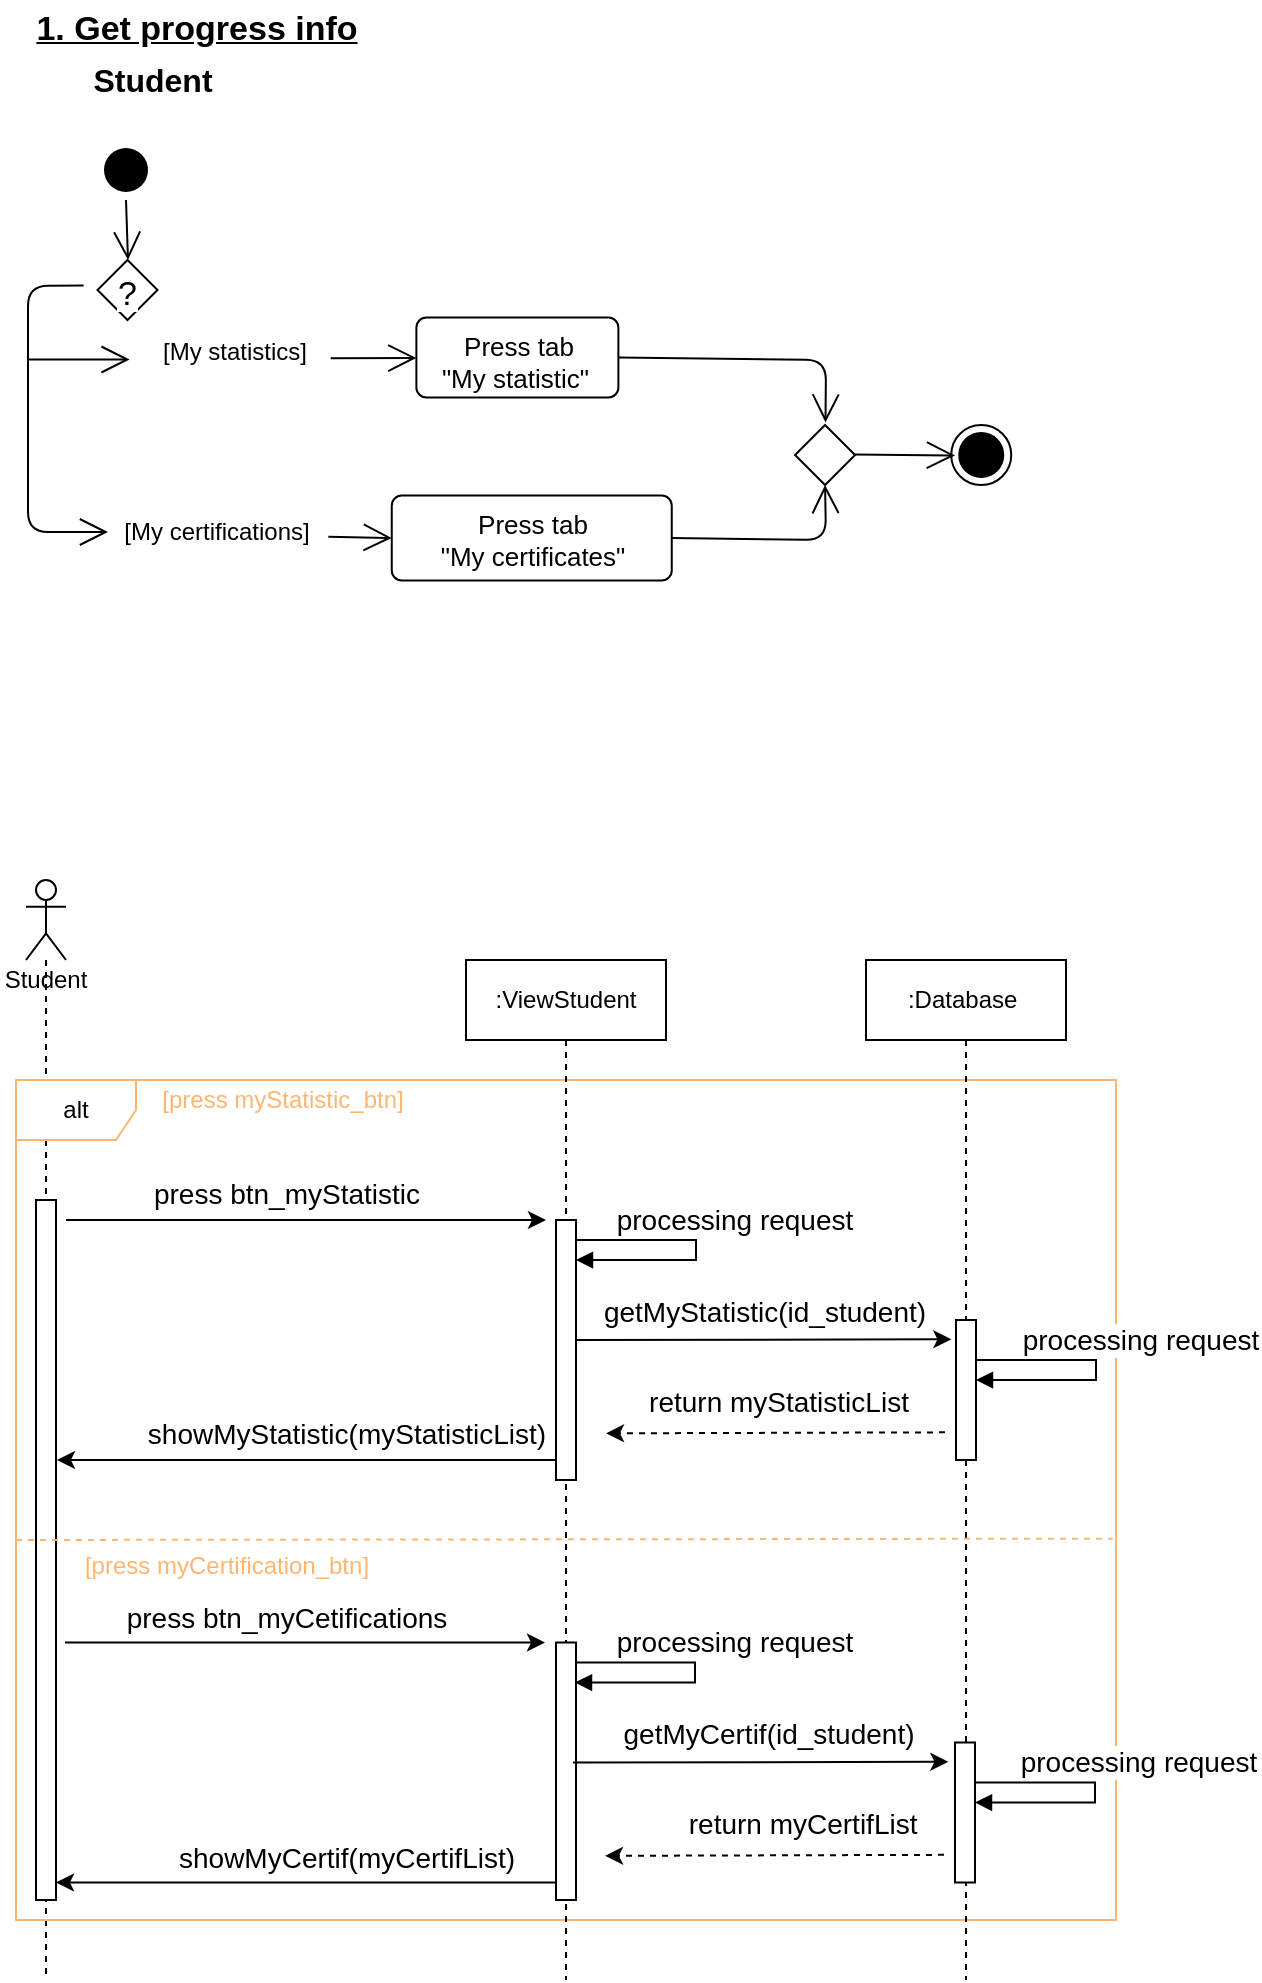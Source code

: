 <mxfile version="13.9.9" type="device" pages="8"><diagram id="6swuznTGiOaCGZUqBbpp" name="getProgressInfoStudent"><mxGraphModel dx="2114" dy="2792" grid="1" gridSize="10" guides="1" tooltips="1" connect="1" arrows="1" fold="1" page="1" pageScale="1" pageWidth="850" pageHeight="1100" math="0" shadow="0"><root><mxCell id="AJSLN2Wt03iCGx6XEJ14-0"/><mxCell id="AJSLN2Wt03iCGx6XEJ14-1" parent="AJSLN2Wt03iCGx6XEJ14-0"/><mxCell id="9oCdce6C8YdBwwATeqWo-0" value="1. Get progress info" style="text;html=1;align=center;verticalAlign=middle;resizable=0;points=[];autosize=1;fontSize=17;fontStyle=5" parent="AJSLN2Wt03iCGx6XEJ14-1" vertex="1"><mxGeometry x="-720" y="-2130" width="180" height="30" as="geometry"/></mxCell><mxCell id="9oCdce6C8YdBwwATeqWo-1" value="" style="ellipse;html=1;shape=startState;fillColor=#000000;strokeColor=none;" parent="AJSLN2Wt03iCGx6XEJ14-1" vertex="1"><mxGeometry x="-680" y="-2060" width="30" height="30" as="geometry"/></mxCell><mxCell id="9oCdce6C8YdBwwATeqWo-2" value="&lt;span style=&quot;font-size: 13px&quot;&gt;Press tab &lt;br&gt;&quot;My statistic&quot;&amp;nbsp;&lt;br&gt;&lt;/span&gt;" style="html=1;align=center;verticalAlign=top;rounded=1;absoluteArcSize=1;arcSize=10;dashed=0;" parent="AJSLN2Wt03iCGx6XEJ14-1" vertex="1"><mxGeometry x="-519.81" y="-1971.25" width="101" height="40" as="geometry"/></mxCell><mxCell id="9oCdce6C8YdBwwATeqWo-3" value="" style="endArrow=open;endFill=1;endSize=12;html=1;exitX=0.5;exitY=1;exitDx=0;exitDy=0;" parent="AJSLN2Wt03iCGx6XEJ14-1" source="9oCdce6C8YdBwwATeqWo-1" edge="1"><mxGeometry width="160" relative="1" as="geometry"><mxPoint x="-424" y="-1810" as="sourcePoint"/><mxPoint x="-664" y="-2000" as="targetPoint"/><Array as="points"/></mxGeometry></mxCell><mxCell id="9oCdce6C8YdBwwATeqWo-4" value="" style="ellipse;html=1;shape=endState;fillColor=#000000;" parent="AJSLN2Wt03iCGx6XEJ14-1" vertex="1"><mxGeometry x="-252.38" y="-1917.5" width="30" height="30" as="geometry"/></mxCell><mxCell id="9oCdce6C8YdBwwATeqWo-5" value="Student" style="text;html=1;align=center;verticalAlign=middle;resizable=0;points=[];autosize=1;fontSize=16;fontStyle=1" parent="AJSLN2Wt03iCGx6XEJ14-1" vertex="1"><mxGeometry x="-687" y="-2100" width="70" height="20" as="geometry"/></mxCell><mxCell id="9oCdce6C8YdBwwATeqWo-6" value="" style="endArrow=open;endFill=1;endSize=12;html=1;fontSize=17;" parent="AJSLN2Wt03iCGx6XEJ14-1" edge="1"><mxGeometry width="160" relative="1" as="geometry"><mxPoint x="-714.19" y="-1950.25" as="sourcePoint"/><mxPoint x="-663.19" y="-1950.25" as="targetPoint"/><Array as="points"><mxPoint x="-694.19" y="-1950.25"/></Array></mxGeometry></mxCell><mxCell id="9oCdce6C8YdBwwATeqWo-7" value="" style="endArrow=open;endFill=1;endSize=12;html=1;exitX=-0.231;exitY=0.427;exitDx=0;exitDy=0;exitPerimeter=0;" parent="AJSLN2Wt03iCGx6XEJ14-1" source="9oCdce6C8YdBwwATeqWo-13" edge="1"><mxGeometry width="160" relative="1" as="geometry"><mxPoint x="-480" y="-1813.75" as="sourcePoint"/><mxPoint x="-674" y="-1864" as="targetPoint"/><Array as="points"><mxPoint x="-714" y="-1987"/><mxPoint x="-714" y="-1864"/><mxPoint x="-674" y="-1864"/></Array></mxGeometry></mxCell><mxCell id="9oCdce6C8YdBwwATeqWo-8" value="&lt;span style=&quot;font-size: 13px&quot;&gt;Press tab&lt;br&gt;&quot;My certificates&quot;&lt;br&gt;&lt;/span&gt;" style="html=1;align=center;verticalAlign=top;rounded=1;absoluteArcSize=1;arcSize=10;dashed=0;" parent="AJSLN2Wt03iCGx6XEJ14-1" vertex="1"><mxGeometry x="-532.12" y="-1882.25" width="140" height="42.5" as="geometry"/></mxCell><mxCell id="9oCdce6C8YdBwwATeqWo-9" value="" style="endArrow=open;endFill=1;endSize=12;html=1;entryX=0.5;entryY=1;entryDx=0;entryDy=0;exitX=1;exitY=0.5;exitDx=0;exitDy=0;" parent="AJSLN2Wt03iCGx6XEJ14-1" source="9oCdce6C8YdBwwATeqWo-8" target="9oCdce6C8YdBwwATeqWo-10" edge="1"><mxGeometry width="160" relative="1" as="geometry"><mxPoint x="-521.31" y="-1758.25" as="sourcePoint"/><mxPoint x="-255.31" y="-1739" as="targetPoint"/><Array as="points"><mxPoint x="-315" y="-1860"/></Array></mxGeometry></mxCell><mxCell id="9oCdce6C8YdBwwATeqWo-10" value="" style="rhombus;labelBackgroundColor=#FFFFFF;strokeWidth=1;fillColor=none;fontSize=17;" parent="AJSLN2Wt03iCGx6XEJ14-1" vertex="1"><mxGeometry x="-330.47" y="-1917.5" width="30" height="30" as="geometry"/></mxCell><mxCell id="9oCdce6C8YdBwwATeqWo-11" value="" style="endArrow=open;endFill=1;endSize=12;html=1;entryX=0.5;entryY=0;entryDx=0;entryDy=0;exitX=1;exitY=0.5;exitDx=0;exitDy=0;" parent="AJSLN2Wt03iCGx6XEJ14-1" source="9oCdce6C8YdBwwATeqWo-2" edge="1"><mxGeometry width="160" relative="1" as="geometry"><mxPoint x="-418.81" y="-1945.25" as="sourcePoint"/><mxPoint x="-315.25" y="-1918.75" as="targetPoint"/><Array as="points"><mxPoint x="-315" y="-1950"/></Array></mxGeometry></mxCell><mxCell id="9oCdce6C8YdBwwATeqWo-12" value="" style="endArrow=open;endFill=1;endSize=12;html=1;" parent="AJSLN2Wt03iCGx6XEJ14-1" edge="1"><mxGeometry width="160" relative="1" as="geometry"><mxPoint x="-300.51" y="-1902.75" as="sourcePoint"/><mxPoint x="-250.51" y="-1902.25" as="targetPoint"/><Array as="points"/></mxGeometry></mxCell><mxCell id="9oCdce6C8YdBwwATeqWo-13" value="?" style="rhombus;labelBackgroundColor=#FFFFFF;strokeWidth=1;fillColor=none;fontSize=17;" parent="AJSLN2Wt03iCGx6XEJ14-1" vertex="1"><mxGeometry x="-679.25" y="-2000" width="30" height="30" as="geometry"/></mxCell><mxCell id="9oCdce6C8YdBwwATeqWo-14" value="[My statistics]" style="text;html=1;align=center;verticalAlign=middle;resizable=0;points=[];autosize=1;" parent="AJSLN2Wt03iCGx6XEJ14-1" vertex="1"><mxGeometry x="-655.88" y="-1964.25" width="90" height="20" as="geometry"/></mxCell><mxCell id="9oCdce6C8YdBwwATeqWo-15" value="" style="endArrow=open;endFill=1;endSize=12;html=1;exitX=1.036;exitY=0.67;exitDx=0;exitDy=0;exitPerimeter=0;" parent="AJSLN2Wt03iCGx6XEJ14-1" source="9oCdce6C8YdBwwATeqWo-14" target="9oCdce6C8YdBwwATeqWo-2" edge="1"><mxGeometry width="160" relative="1" as="geometry"><mxPoint x="-593.88" y="-1581.25" as="sourcePoint"/><mxPoint x="-593.88" y="-1541.25" as="targetPoint"/></mxGeometry></mxCell><mxCell id="9oCdce6C8YdBwwATeqWo-16" value="[My certifications]" style="text;html=1;align=center;verticalAlign=middle;resizable=0;points=[];autosize=1;" parent="AJSLN2Wt03iCGx6XEJ14-1" vertex="1"><mxGeometry x="-675.04" y="-1874" width="110" height="20" as="geometry"/></mxCell><mxCell id="9oCdce6C8YdBwwATeqWo-17" value="" style="endArrow=open;endFill=1;endSize=12;html=1;exitX=1.011;exitY=0.62;exitDx=0;exitDy=0;exitPerimeter=0;entryX=0;entryY=0.5;entryDx=0;entryDy=0;" parent="AJSLN2Wt03iCGx6XEJ14-1" source="9oCdce6C8YdBwwATeqWo-16" target="9oCdce6C8YdBwwATeqWo-8" edge="1"><mxGeometry width="160" relative="1" as="geometry"><mxPoint x="-553.76" y="-1919.6" as="sourcePoint"/><mxPoint x="-510.93" y="-1919.784" as="targetPoint"/></mxGeometry></mxCell><mxCell id="CO_D8x9b2CgiVwGes8dg-0" value="Student" style="shape=umlLifeline;participant=umlActor;perimeter=lifelinePerimeter;whiteSpace=wrap;html=1;container=1;collapsible=0;recursiveResize=0;verticalAlign=top;spacingTop=36;outlineConnect=0;" parent="AJSLN2Wt03iCGx6XEJ14-1" vertex="1"><mxGeometry x="-715" y="-1690" width="20" height="550" as="geometry"/></mxCell><mxCell id="CO_D8x9b2CgiVwGes8dg-1" value="" style="html=1;points=[];perimeter=orthogonalPerimeter;" parent="CO_D8x9b2CgiVwGes8dg-0" vertex="1"><mxGeometry x="5" y="160" width="10" height="350" as="geometry"/></mxCell><mxCell id="CO_D8x9b2CgiVwGes8dg-2" value="alt" style="shape=umlFrame;whiteSpace=wrap;html=1;strokeColor=#FFB570;" parent="AJSLN2Wt03iCGx6XEJ14-1" vertex="1"><mxGeometry x="-720" y="-1590" width="550" height="420" as="geometry"/></mxCell><mxCell id="CO_D8x9b2CgiVwGes8dg-3" value=":ViewStudent" style="shape=umlLifeline;perimeter=lifelinePerimeter;whiteSpace=wrap;html=1;container=1;collapsible=0;recursiveResize=0;outlineConnect=0;" parent="AJSLN2Wt03iCGx6XEJ14-1" vertex="1"><mxGeometry x="-495" y="-1650" width="100" height="510" as="geometry"/></mxCell><mxCell id="CO_D8x9b2CgiVwGes8dg-4" value="" style="html=1;points=[];perimeter=orthogonalPerimeter;" parent="CO_D8x9b2CgiVwGes8dg-3" vertex="1"><mxGeometry x="45" y="130" width="10" height="130" as="geometry"/></mxCell><mxCell id="CO_D8x9b2CgiVwGes8dg-5" value="" style="html=1;points=[];perimeter=orthogonalPerimeter;" parent="CO_D8x9b2CgiVwGes8dg-3" vertex="1"><mxGeometry x="45" y="341.25" width="10" height="128.75" as="geometry"/></mxCell><mxCell id="CO_D8x9b2CgiVwGes8dg-6" value=":Database&amp;nbsp;" style="shape=umlLifeline;perimeter=lifelinePerimeter;whiteSpace=wrap;html=1;container=1;collapsible=0;recursiveResize=0;outlineConnect=0;" parent="AJSLN2Wt03iCGx6XEJ14-1" vertex="1"><mxGeometry x="-295" y="-1650" width="100" height="510" as="geometry"/></mxCell><mxCell id="CO_D8x9b2CgiVwGes8dg-7" value="" style="endArrow=none;dashed=1;html=1;entryX=0.997;entryY=0.546;entryDx=0;entryDy=0;entryPerimeter=0;strokeColor=#FFB570;" parent="AJSLN2Wt03iCGx6XEJ14-1" target="CO_D8x9b2CgiVwGes8dg-2" edge="1"><mxGeometry width="50" height="50" relative="1" as="geometry"><mxPoint x="-720" y="-1360" as="sourcePoint"/><mxPoint x="-205" y="-1228" as="targetPoint"/></mxGeometry></mxCell><mxCell id="CO_D8x9b2CgiVwGes8dg-8" value="&lt;font color=&quot;#ffb570&quot;&gt;[press myStatistic_btn]&lt;/font&gt;" style="text;html=1;align=center;verticalAlign=middle;resizable=0;points=[];autosize=1;" parent="AJSLN2Wt03iCGx6XEJ14-1" vertex="1"><mxGeometry x="-657" y="-1590" width="140" height="20" as="geometry"/></mxCell><mxCell id="CO_D8x9b2CgiVwGes8dg-9" value="&lt;font color=&quot;#ffb570&quot;&gt;[press myCertification_btn]&lt;/font&gt;" style="text;html=1;align=center;verticalAlign=middle;resizable=0;points=[];autosize=1;" parent="AJSLN2Wt03iCGx6XEJ14-1" vertex="1"><mxGeometry x="-695" y="-1357.5" width="160" height="20" as="geometry"/></mxCell><mxCell id="CO_D8x9b2CgiVwGes8dg-10" value="" style="endArrow=classic;html=1;" parent="AJSLN2Wt03iCGx6XEJ14-1" edge="1"><mxGeometry width="50" height="50" relative="1" as="geometry"><mxPoint x="-450.0" y="-1400.0" as="sourcePoint"/><mxPoint x="-699.5" y="-1400.0" as="targetPoint"/></mxGeometry></mxCell><mxCell id="CO_D8x9b2CgiVwGes8dg-11" value="&lt;font style=&quot;font-size: 14px&quot;&gt;showMyStatistic(myStatisticList)&lt;/font&gt;" style="edgeLabel;html=1;align=center;verticalAlign=middle;resizable=0;points=[];" parent="CO_D8x9b2CgiVwGes8dg-10" vertex="1" connectable="0"><mxGeometry x="-0.377" y="6" relative="1" as="geometry"><mxPoint x="-27.5" y="-19" as="offset"/></mxGeometry></mxCell><mxCell id="CO_D8x9b2CgiVwGes8dg-12" value="" style="endArrow=classic;html=1;" parent="AJSLN2Wt03iCGx6XEJ14-1" edge="1"><mxGeometry width="50" height="50" relative="1" as="geometry"><mxPoint x="-695" y="-1520" as="sourcePoint"/><mxPoint x="-455.0" y="-1520" as="targetPoint"/></mxGeometry></mxCell><mxCell id="CO_D8x9b2CgiVwGes8dg-13" value="&lt;font style=&quot;font-size: 14px&quot;&gt;press btn_myStatistic&lt;/font&gt;" style="edgeLabel;html=1;align=center;verticalAlign=middle;resizable=0;points=[];" parent="CO_D8x9b2CgiVwGes8dg-12" vertex="1" connectable="0"><mxGeometry x="-0.377" y="6" relative="1" as="geometry"><mxPoint x="35" y="-7.5" as="offset"/></mxGeometry></mxCell><mxCell id="CO_D8x9b2CgiVwGes8dg-14" value="" style="edgeStyle=orthogonalEdgeStyle;html=1;align=left;spacingLeft=2;endArrow=block;rounded=0;strokeColor=#000000;" parent="AJSLN2Wt03iCGx6XEJ14-1" edge="1"><mxGeometry x="-0.108" y="66" relative="1" as="geometry"><mxPoint x="-439.996" y="-1510.011" as="sourcePoint"/><Array as="points"><mxPoint x="-380" y="-1510.01"/><mxPoint x="-380" y="-1500.01"/><mxPoint x="-434" y="-1500.01"/></Array><mxPoint x="-440.0" y="-1500.01" as="targetPoint"/><mxPoint x="-27" y="-53" as="offset"/></mxGeometry></mxCell><mxCell id="CO_D8x9b2CgiVwGes8dg-15" value="&lt;font style=&quot;font-size: 14px&quot;&gt;processing request&lt;/font&gt;" style="edgeLabel;html=1;align=center;verticalAlign=middle;resizable=0;points=[];" parent="CO_D8x9b2CgiVwGes8dg-14" vertex="1" connectable="0"><mxGeometry x="-0.388" y="2" relative="1" as="geometry"><mxPoint x="39.19" y="-8" as="offset"/></mxGeometry></mxCell><mxCell id="CO_D8x9b2CgiVwGes8dg-16" value="" style="endArrow=classic;html=1;entryX=-0.233;entryY=0.138;entryDx=0;entryDy=0;entryPerimeter=0;" parent="AJSLN2Wt03iCGx6XEJ14-1" target="CO_D8x9b2CgiVwGes8dg-20" edge="1"><mxGeometry width="50" height="50" relative="1" as="geometry"><mxPoint x="-440.0" y="-1460" as="sourcePoint"/><mxPoint x="-245" y="-1470" as="targetPoint"/></mxGeometry></mxCell><mxCell id="CO_D8x9b2CgiVwGes8dg-17" value="&lt;font style=&quot;font-size: 14px&quot;&gt;getMyStatistic(id_student)&lt;/font&gt;" style="edgeLabel;html=1;align=center;verticalAlign=middle;resizable=0;points=[];" parent="CO_D8x9b2CgiVwGes8dg-16" vertex="1" connectable="0"><mxGeometry x="-0.377" y="6" relative="1" as="geometry"><mxPoint x="35" y="-8.5" as="offset"/></mxGeometry></mxCell><mxCell id="CO_D8x9b2CgiVwGes8dg-18" value="" style="edgeStyle=orthogonalEdgeStyle;html=1;align=left;spacingLeft=2;endArrow=block;rounded=0;strokeColor=#000000;" parent="AJSLN2Wt03iCGx6XEJ14-1" edge="1"><mxGeometry x="-0.108" y="66" relative="1" as="geometry"><mxPoint x="-239.996" y="-1450.011" as="sourcePoint"/><Array as="points"><mxPoint x="-180" y="-1450.01"/><mxPoint x="-180" y="-1440.01"/><mxPoint x="-234" y="-1440.01"/></Array><mxPoint x="-240.0" y="-1440.01" as="targetPoint"/><mxPoint x="-27" y="-53" as="offset"/></mxGeometry></mxCell><mxCell id="CO_D8x9b2CgiVwGes8dg-19" value="&lt;font style=&quot;font-size: 14px&quot;&gt;processing request&lt;/font&gt;" style="edgeLabel;html=1;align=center;verticalAlign=middle;resizable=0;points=[];" parent="CO_D8x9b2CgiVwGes8dg-18" vertex="1" connectable="0"><mxGeometry x="-0.388" y="2" relative="1" as="geometry"><mxPoint x="42.19" y="-8" as="offset"/></mxGeometry></mxCell><mxCell id="CO_D8x9b2CgiVwGes8dg-20" value="" style="html=1;points=[];perimeter=orthogonalPerimeter;" parent="AJSLN2Wt03iCGx6XEJ14-1" vertex="1"><mxGeometry x="-250" y="-1470" width="10" height="70" as="geometry"/></mxCell><mxCell id="CO_D8x9b2CgiVwGes8dg-21" value="" style="endArrow=classic;html=1;dashed=1;" parent="AJSLN2Wt03iCGx6XEJ14-1" edge="1"><mxGeometry width="50" height="50" relative="1" as="geometry"><mxPoint x="-255.5" y="-1413.83" as="sourcePoint"/><mxPoint x="-425.0" y="-1413.33" as="targetPoint"/></mxGeometry></mxCell><mxCell id="CO_D8x9b2CgiVwGes8dg-22" value="&lt;font style=&quot;font-size: 14px&quot;&gt;return myStatisticList&lt;/font&gt;" style="edgeLabel;html=1;align=center;verticalAlign=middle;resizable=0;points=[];" parent="CO_D8x9b2CgiVwGes8dg-21" vertex="1" connectable="0"><mxGeometry x="-0.377" y="6" relative="1" as="geometry"><mxPoint x="-30.52" y="-21.41" as="offset"/></mxGeometry></mxCell><mxCell id="CO_D8x9b2CgiVwGes8dg-23" value="" style="endArrow=classic;html=1;" parent="AJSLN2Wt03iCGx6XEJ14-1" edge="1"><mxGeometry width="50" height="50" relative="1" as="geometry"><mxPoint x="-450.5" y="-1188.75" as="sourcePoint"/><mxPoint x="-700" y="-1188.75" as="targetPoint"/></mxGeometry></mxCell><mxCell id="CO_D8x9b2CgiVwGes8dg-24" value="&lt;font style=&quot;font-size: 14px&quot;&gt;showMyCertif(myCertifList)&lt;/font&gt;" style="edgeLabel;html=1;align=center;verticalAlign=middle;resizable=0;points=[];" parent="CO_D8x9b2CgiVwGes8dg-23" vertex="1" connectable="0"><mxGeometry x="-0.377" y="6" relative="1" as="geometry"><mxPoint x="-27.5" y="-19" as="offset"/></mxGeometry></mxCell><mxCell id="CO_D8x9b2CgiVwGes8dg-25" value="" style="endArrow=classic;html=1;" parent="AJSLN2Wt03iCGx6XEJ14-1" edge="1"><mxGeometry width="50" height="50" relative="1" as="geometry"><mxPoint x="-695.5" y="-1308.75" as="sourcePoint"/><mxPoint x="-455.5" y="-1308.75" as="targetPoint"/></mxGeometry></mxCell><mxCell id="CO_D8x9b2CgiVwGes8dg-26" value="&lt;font style=&quot;font-size: 14px&quot;&gt;press btn_myCetifications&lt;/font&gt;" style="edgeLabel;html=1;align=center;verticalAlign=middle;resizable=0;points=[];" parent="CO_D8x9b2CgiVwGes8dg-25" vertex="1" connectable="0"><mxGeometry x="-0.377" y="6" relative="1" as="geometry"><mxPoint x="35" y="-6.5" as="offset"/></mxGeometry></mxCell><mxCell id="CO_D8x9b2CgiVwGes8dg-27" value="" style="edgeStyle=orthogonalEdgeStyle;html=1;align=left;spacingLeft=2;endArrow=block;rounded=0;strokeColor=#000000;" parent="AJSLN2Wt03iCGx6XEJ14-1" edge="1"><mxGeometry x="-0.108" y="66" relative="1" as="geometry"><mxPoint x="-440.496" y="-1298.761" as="sourcePoint"/><Array as="points"><mxPoint x="-380.5" y="-1298.76"/><mxPoint x="-380.5" y="-1288.76"/><mxPoint x="-434.5" y="-1288.76"/></Array><mxPoint x="-440.5" y="-1288.76" as="targetPoint"/><mxPoint x="-27" y="-53" as="offset"/></mxGeometry></mxCell><mxCell id="CO_D8x9b2CgiVwGes8dg-28" value="&lt;font style=&quot;font-size: 14px&quot;&gt;processing request&lt;/font&gt;" style="edgeLabel;html=1;align=center;verticalAlign=middle;resizable=0;points=[];" parent="CO_D8x9b2CgiVwGes8dg-27" vertex="1" connectable="0"><mxGeometry x="-0.388" y="2" relative="1" as="geometry"><mxPoint x="39.19" y="-8" as="offset"/></mxGeometry></mxCell><mxCell id="CO_D8x9b2CgiVwGes8dg-29" value="" style="endArrow=classic;html=1;entryX=-0.233;entryY=0.138;entryDx=0;entryDy=0;entryPerimeter=0;" parent="AJSLN2Wt03iCGx6XEJ14-1" edge="1"><mxGeometry width="50" height="50" relative="1" as="geometry"><mxPoint x="-441.5" y="-1248.75" as="sourcePoint"/><mxPoint x="-253.83" y="-1249.09" as="targetPoint"/></mxGeometry></mxCell><mxCell id="CO_D8x9b2CgiVwGes8dg-30" value="&lt;font style=&quot;font-size: 14px&quot;&gt;getMyCertif(id_student)&lt;/font&gt;" style="edgeLabel;html=1;align=center;verticalAlign=middle;resizable=0;points=[];" parent="CO_D8x9b2CgiVwGes8dg-29" vertex="1" connectable="0"><mxGeometry x="-0.377" y="6" relative="1" as="geometry"><mxPoint x="39" y="-8.5" as="offset"/></mxGeometry></mxCell><mxCell id="CO_D8x9b2CgiVwGes8dg-31" value="" style="edgeStyle=orthogonalEdgeStyle;html=1;align=left;spacingLeft=2;endArrow=block;rounded=0;strokeColor=#000000;" parent="AJSLN2Wt03iCGx6XEJ14-1" edge="1"><mxGeometry x="-0.108" y="66" relative="1" as="geometry"><mxPoint x="-240.496" y="-1238.761" as="sourcePoint"/><Array as="points"><mxPoint x="-180.5" y="-1238.76"/><mxPoint x="-180.5" y="-1228.76"/><mxPoint x="-234.5" y="-1228.76"/></Array><mxPoint x="-240.5" y="-1228.76" as="targetPoint"/><mxPoint x="-27" y="-53" as="offset"/></mxGeometry></mxCell><mxCell id="CO_D8x9b2CgiVwGes8dg-32" value="&lt;font style=&quot;font-size: 14px&quot;&gt;processing request&lt;/font&gt;" style="edgeLabel;html=1;align=center;verticalAlign=middle;resizable=0;points=[];" parent="CO_D8x9b2CgiVwGes8dg-31" vertex="1" connectable="0"><mxGeometry x="-0.388" y="2" relative="1" as="geometry"><mxPoint x="41.19" y="-8" as="offset"/></mxGeometry></mxCell><mxCell id="CO_D8x9b2CgiVwGes8dg-33" value="" style="html=1;points=[];perimeter=orthogonalPerimeter;" parent="AJSLN2Wt03iCGx6XEJ14-1" vertex="1"><mxGeometry x="-250.5" y="-1258.75" width="10" height="70" as="geometry"/></mxCell><mxCell id="CO_D8x9b2CgiVwGes8dg-34" value="" style="endArrow=classic;html=1;dashed=1;" parent="AJSLN2Wt03iCGx6XEJ14-1" edge="1"><mxGeometry width="50" height="50" relative="1" as="geometry"><mxPoint x="-256.0" y="-1202.58" as="sourcePoint"/><mxPoint x="-425.5" y="-1202.08" as="targetPoint"/></mxGeometry></mxCell><mxCell id="CO_D8x9b2CgiVwGes8dg-35" value="&lt;font style=&quot;font-size: 14px&quot;&gt;return myCertifList&amp;nbsp;&lt;/font&gt;" style="edgeLabel;html=1;align=center;verticalAlign=middle;resizable=0;points=[];" parent="CO_D8x9b2CgiVwGes8dg-34" vertex="1" connectable="0"><mxGeometry x="-0.377" y="6" relative="1" as="geometry"><mxPoint x="-16.52" y="-21.41" as="offset"/></mxGeometry></mxCell></root></mxGraphModel></diagram><diagram id="4lbmjr5SNzuVxTRNlujy" name="toDoTaskStudent"><mxGraphModel dx="1435" dy="619" grid="1" gridSize="10" guides="1" tooltips="1" connect="1" arrows="1" fold="1" page="1" pageScale="1" pageWidth="850" pageHeight="1100" math="0" shadow="0"><root><mxCell id="ZKS4-W-unSjTTkkGO2tj-0"/><mxCell id="ZKS4-W-unSjTTkkGO2tj-1" parent="ZKS4-W-unSjTTkkGO2tj-0"/><mxCell id="ZKS4-W-unSjTTkkGO2tj-2" value="To do task" style="text;html=1;align=center;verticalAlign=middle;resizable=0;points=[];autosize=1;fontSize=17;fontStyle=5" vertex="1" parent="ZKS4-W-unSjTTkkGO2tj-1"><mxGeometry x="70" y="60" width="100" height="30" as="geometry"/></mxCell><mxCell id="ZKS4-W-unSjTTkkGO2tj-3" value="Student" style="text;html=1;align=center;verticalAlign=middle;resizable=0;points=[];autosize=1;fontSize=16;fontStyle=1" vertex="1" parent="ZKS4-W-unSjTTkkGO2tj-1"><mxGeometry x="90" y="100" width="70" height="20" as="geometry"/></mxCell><mxCell id="ZKS4-W-unSjTTkkGO2tj-4" value="" style="ellipse;fillColor=#000000;strokeColor=none;" vertex="1" parent="ZKS4-W-unSjTTkkGO2tj-1"><mxGeometry x="110" y="140" width="30" height="30" as="geometry"/></mxCell><mxCell id="ZKS4-W-unSjTTkkGO2tj-5" value="&lt;span style=&quot;font-size: 13px&quot;&gt;Choose task&lt;/span&gt;" style="html=1;align=center;verticalAlign=top;rounded=1;absoluteArcSize=1;arcSize=10;dashed=0;" vertex="1" parent="ZKS4-W-unSjTTkkGO2tj-1"><mxGeometry x="704.25" y="325" width="135" height="40" as="geometry"/></mxCell><mxCell id="ZKS4-W-unSjTTkkGO2tj-6" value="&lt;span style=&quot;font-size: 13px&quot;&gt;To do task&lt;/span&gt;" style="html=1;align=center;verticalAlign=top;rounded=1;absoluteArcSize=1;arcSize=10;dashed=0;" vertex="1" parent="ZKS4-W-unSjTTkkGO2tj-1"><mxGeometry x="704.25" y="405" width="135" height="40" as="geometry"/></mxCell><mxCell id="ZKS4-W-unSjTTkkGO2tj-7" value="" style="endArrow=open;endFill=1;endSize=12;html=1;fontSize=17;exitX=1;exitY=0.5;exitDx=0;exitDy=0;entryX=0.5;entryY=0;entryDx=0;entryDy=0;" edge="1" parent="ZKS4-W-unSjTTkkGO2tj-1" source="ZKS4-W-unSjTTkkGO2tj-26" target="ZKS4-W-unSjTTkkGO2tj-5"><mxGeometry width="160" relative="1" as="geometry"><mxPoint x="674.5" y="250" as="sourcePoint"/><mxPoint x="703.75" y="250" as="targetPoint"/><Array as="points"><mxPoint x="772" y="287"/></Array></mxGeometry></mxCell><mxCell id="ZKS4-W-unSjTTkkGO2tj-8" value="" style="endArrow=open;endFill=1;endSize=12;html=1;fontSize=17;exitX=0.5;exitY=1;exitDx=0;exitDy=0;entryX=0.204;entryY=0.096;entryDx=0;entryDy=0;entryPerimeter=0;" edge="1" parent="ZKS4-W-unSjTTkkGO2tj-1"><mxGeometry width="160" relative="1" as="geometry"><mxPoint x="731.33" y="365" as="sourcePoint"/><mxPoint x="731.37" y="408.84" as="targetPoint"/></mxGeometry></mxCell><mxCell id="ZKS4-W-unSjTTkkGO2tj-9" value="" style="rhombus;labelBackgroundColor=#FFFFFF;strokeWidth=1;fillColor=none;fontSize=17;" vertex="1" parent="ZKS4-W-unSjTTkkGO2tj-1"><mxGeometry x="910" y="410" width="30" height="30" as="geometry"/></mxCell><mxCell id="ZKS4-W-unSjTTkkGO2tj-10" value="" style="endArrow=open;endFill=1;endSize=12;html=1;fontSize=17;exitX=1;exitY=0.5;exitDx=0;exitDy=0;entryX=0;entryY=0.5;entryDx=0;entryDy=0;" edge="1" parent="ZKS4-W-unSjTTkkGO2tj-1" source="ZKS4-W-unSjTTkkGO2tj-6" target="ZKS4-W-unSjTTkkGO2tj-9"><mxGeometry width="160" relative="1" as="geometry"><mxPoint x="866.5" y="430" as="sourcePoint"/><mxPoint x="975.0" y="420" as="targetPoint"/></mxGeometry></mxCell><mxCell id="ZKS4-W-unSjTTkkGO2tj-11" value="&lt;span style=&quot;font-size: 13px&quot;&gt;Get point&lt;/span&gt;" style="html=1;align=center;verticalAlign=top;rounded=1;absoluteArcSize=1;arcSize=10;dashed=0;" vertex="1" parent="ZKS4-W-unSjTTkkGO2tj-1"><mxGeometry x="893" y="275" width="90" height="40" as="geometry"/></mxCell><mxCell id="ZKS4-W-unSjTTkkGO2tj-12" value="" style="endArrow=open;endFill=1;endSize=12;html=1;fontSize=17;exitX=0.5;exitY=0;exitDx=0;exitDy=0;entryX=0.25;entryY=1;entryDx=0;entryDy=0;" edge="1" parent="ZKS4-W-unSjTTkkGO2tj-1"><mxGeometry width="160" relative="1" as="geometry"><mxPoint x="925" y="355" as="sourcePoint"/><mxPoint x="925.5" y="315" as="targetPoint"/></mxGeometry></mxCell><mxCell id="ZKS4-W-unSjTTkkGO2tj-13" value="[pass]" style="text;html=1;align=center;verticalAlign=middle;resizable=0;points=[];autosize=1;" vertex="1" parent="ZKS4-W-unSjTTkkGO2tj-1"><mxGeometry x="896.21" y="350" width="50" height="20" as="geometry"/></mxCell><mxCell id="ZKS4-W-unSjTTkkGO2tj-14" value="" style="endArrow=open;endFill=1;endSize=12;html=1;fontSize=17;exitX=0.5;exitY=0;exitDx=0;exitDy=0;entryX=0.577;entryY=1.058;entryDx=0;entryDy=0;entryPerimeter=0;" edge="1" parent="ZKS4-W-unSjTTkkGO2tj-1" source="ZKS4-W-unSjTTkkGO2tj-9"><mxGeometry width="160" relative="1" as="geometry"><mxPoint x="925" y="410" as="sourcePoint"/><mxPoint x="925.47" y="376.16" as="targetPoint"/></mxGeometry></mxCell><mxCell id="ZKS4-W-unSjTTkkGO2tj-15" value="" style="rhombus;labelBackgroundColor=#FFFFFF;strokeWidth=1;fillColor=none;fontSize=17;" vertex="1" parent="ZKS4-W-unSjTTkkGO2tj-1"><mxGeometry x="1075" y="280" width="30" height="30" as="geometry"/></mxCell><mxCell id="ZKS4-W-unSjTTkkGO2tj-16" value="" style="endArrow=open;endFill=1;endSize=12;html=1;fontSize=17;entryX=0;entryY=0.5;entryDx=0;entryDy=0;exitX=1;exitY=0.5;exitDx=0;exitDy=0;" edge="1" parent="ZKS4-W-unSjTTkkGO2tj-1" source="ZKS4-W-unSjTTkkGO2tj-11" target="ZKS4-W-unSjTTkkGO2tj-15"><mxGeometry width="160" relative="1" as="geometry"><mxPoint x="835" y="305" as="sourcePoint"/><mxPoint x="995.0" y="305" as="targetPoint"/></mxGeometry></mxCell><mxCell id="ZKS4-W-unSjTTkkGO2tj-17" value="" style="endArrow=open;endFill=1;endSize=12;html=1;fontSize=17;exitX=1;exitY=0.5;exitDx=0;exitDy=0;entryX=0.5;entryY=1;entryDx=0;entryDy=0;" edge="1" parent="ZKS4-W-unSjTTkkGO2tj-1" source="ZKS4-W-unSjTTkkGO2tj-18" target="ZKS4-W-unSjTTkkGO2tj-15"><mxGeometry width="160" relative="1" as="geometry"><mxPoint x="835" y="305" as="sourcePoint"/><mxPoint x="995.0" y="305" as="targetPoint"/><Array as="points"><mxPoint x="1089" y="425"/></Array></mxGeometry></mxCell><mxCell id="ZKS4-W-unSjTTkkGO2tj-18" value="[fail]" style="text;html=1;align=center;verticalAlign=middle;resizable=0;points=[];autosize=1;" vertex="1" parent="ZKS4-W-unSjTTkkGO2tj-1"><mxGeometry x="1018.0" y="415" width="40" height="20" as="geometry"/></mxCell><mxCell id="ZKS4-W-unSjTTkkGO2tj-19" value="" style="endArrow=open;endFill=1;endSize=12;html=1;fontSize=17;exitX=1;exitY=0.5;exitDx=0;exitDy=0;entryX=0.011;entryY=0.492;entryDx=0;entryDy=0;entryPerimeter=0;" edge="1" parent="ZKS4-W-unSjTTkkGO2tj-1" target="ZKS4-W-unSjTTkkGO2tj-18"><mxGeometry width="160" relative="1" as="geometry"><mxPoint x="940.0" y="424.58" as="sourcePoint"/><mxPoint x="975.0" y="424.58" as="targetPoint"/><Array as="points"/></mxGeometry></mxCell><mxCell id="ZKS4-W-unSjTTkkGO2tj-20" value="" style="ellipse;html=1;shape=endState;fillColor=#000000;strokeColor=#000000;labelBackgroundColor=#FFFFFF;fontSize=17;" vertex="1" parent="ZKS4-W-unSjTTkkGO2tj-1"><mxGeometry x="1175.0" y="285" width="30" height="30" as="geometry"/></mxCell><mxCell id="ZKS4-W-unSjTTkkGO2tj-21" value="" style="endArrow=open;endFill=1;endSize=12;html=1;fontSize=17;exitX=1;exitY=0.5;exitDx=0;exitDy=0;entryX=0.056;entryY=0.328;entryDx=0;entryDy=0;entryPerimeter=0;" edge="1" parent="ZKS4-W-unSjTTkkGO2tj-1" source="ZKS4-W-unSjTTkkGO2tj-15" target="ZKS4-W-unSjTTkkGO2tj-20"><mxGeometry width="160" relative="1" as="geometry"><mxPoint x="835" y="305" as="sourcePoint"/><mxPoint x="995.0" y="305" as="targetPoint"/></mxGeometry></mxCell><mxCell id="ZKS4-W-unSjTTkkGO2tj-22" value="" style="rhombus;labelBackgroundColor=#FFFFFF;strokeWidth=1;fillColor=none;fontSize=17;" vertex="1" parent="ZKS4-W-unSjTTkkGO2tj-1"><mxGeometry x="155.0" y="270" width="30" height="30" as="geometry"/></mxCell><mxCell id="ZKS4-W-unSjTTkkGO2tj-23" value="&lt;span style=&quot;font-size: 13px&quot;&gt;press &quot;My homework&quot;&lt;br&gt;&lt;/span&gt;" style="html=1;align=center;verticalAlign=top;rounded=1;absoluteArcSize=1;arcSize=10;dashed=0;" vertex="1" parent="ZKS4-W-unSjTTkkGO2tj-1"><mxGeometry x="222" y="230" width="135" height="40" as="geometry"/></mxCell><mxCell id="ZKS4-W-unSjTTkkGO2tj-24" value="" style="endArrow=open;endFill=1;endSize=12;html=1;fontSize=17;entryX=0;entryY=0.5;entryDx=0;entryDy=0;exitX=0.5;exitY=0;exitDx=0;exitDy=0;" edge="1" parent="ZKS4-W-unSjTTkkGO2tj-1" source="ZKS4-W-unSjTTkkGO2tj-22" target="ZKS4-W-unSjTTkkGO2tj-23"><mxGeometry width="160" relative="1" as="geometry"><mxPoint x="148" y="260" as="sourcePoint"/><mxPoint x="163" y="320" as="targetPoint"/><Array as="points"><mxPoint x="168" y="250"/></Array></mxGeometry></mxCell><mxCell id="ZKS4-W-unSjTTkkGO2tj-25" value="" style="endArrow=open;endFill=1;endSize=12;html=1;fontSize=17;entryX=0;entryY=0.5;entryDx=0;entryDy=0;exitX=0.5;exitY=1;exitDx=0;exitDy=0;" edge="1" parent="ZKS4-W-unSjTTkkGO2tj-1" source="ZKS4-W-unSjTTkkGO2tj-22" target="ZKS4-W-unSjTTkkGO2tj-31"><mxGeometry width="160" relative="1" as="geometry"><mxPoint x="163" y="320" as="sourcePoint"/><mxPoint x="219" y="320" as="targetPoint"/><Array as="points"><mxPoint x="170" y="335"/></Array></mxGeometry></mxCell><mxCell id="ZKS4-W-unSjTTkkGO2tj-26" value="" style="rhombus;labelBackgroundColor=#FFFFFF;strokeWidth=1;fillColor=none;fontSize=17;" vertex="1" parent="ZKS4-W-unSjTTkkGO2tj-1"><mxGeometry x="638.95" y="272" width="30" height="30" as="geometry"/></mxCell><mxCell id="ZKS4-W-unSjTTkkGO2tj-27" value="" style="endArrow=open;endFill=1;endSize=12;html=1;exitX=1;exitY=0.5;exitDx=0;exitDy=0;entryX=0.5;entryY=0;entryDx=0;entryDy=0;" edge="1" parent="ZKS4-W-unSjTTkkGO2tj-1" source="ZKS4-W-unSjTTkkGO2tj-23" target="ZKS4-W-unSjTTkkGO2tj-26"><mxGeometry width="160" relative="1" as="geometry"><mxPoint x="621.7" y="250" as="sourcePoint"/><mxPoint x="701.7" y="324.5" as="targetPoint"/><Array as="points"><mxPoint x="653.7" y="252"/></Array></mxGeometry></mxCell><mxCell id="ZKS4-W-unSjTTkkGO2tj-28" value="" style="endArrow=open;endFill=1;endSize=12;html=1;fontSize=17;exitX=0.5;exitY=1;exitDx=0;exitDy=0;entryX=0.5;entryY=1;entryDx=0;entryDy=0;" edge="1" parent="ZKS4-W-unSjTTkkGO2tj-1" source="ZKS4-W-unSjTTkkGO2tj-40" target="ZKS4-W-unSjTTkkGO2tj-26"><mxGeometry width="160" relative="1" as="geometry"><mxPoint x="614.37" y="321.5" as="sourcePoint"/><mxPoint x="697.7" y="321.76" as="targetPoint"/><Array as="points"><mxPoint x="512" y="440"/><mxPoint x="654" y="440"/><mxPoint x="653.7" y="322"/></Array></mxGeometry></mxCell><mxCell id="ZKS4-W-unSjTTkkGO2tj-29" value="" style="endArrow=open;endFill=1;endSize=12;html=1;fontSize=17;exitX=0.5;exitY=1;exitDx=0;exitDy=0;entryX=0;entryY=0.5;entryDx=0;entryDy=0;" edge="1" parent="ZKS4-W-unSjTTkkGO2tj-1" source="ZKS4-W-unSjTTkkGO2tj-4" target="ZKS4-W-unSjTTkkGO2tj-22"><mxGeometry width="160" relative="1" as="geometry"><mxPoint x="125" y="170" as="sourcePoint"/><mxPoint x="125.995" y="203.36" as="targetPoint"/><Array as="points"><mxPoint x="125" y="285"/></Array></mxGeometry></mxCell><mxCell id="ZKS4-W-unSjTTkkGO2tj-30" value="&lt;span style=&quot;font-size: 13px&quot;&gt;press &quot;Global tasks&quot;&lt;/span&gt;" style="html=1;align=center;verticalAlign=top;rounded=1;absoluteArcSize=1;arcSize=10;dashed=0;" vertex="1" parent="ZKS4-W-unSjTTkkGO2tj-1"><mxGeometry x="237.75" y="350" width="135" height="40" as="geometry"/></mxCell><mxCell id="ZKS4-W-unSjTTkkGO2tj-31" value="" style="rhombus;labelBackgroundColor=#FFFFFF;strokeWidth=1;fillColor=none;fontSize=17;" vertex="1" parent="ZKS4-W-unSjTTkkGO2tj-1"><mxGeometry x="194.0" y="320" width="30" height="30" as="geometry"/></mxCell><mxCell id="ZKS4-W-unSjTTkkGO2tj-32" value="&lt;span style=&quot;font-size: 13px&quot;&gt;press &quot;My subjects&quot;&lt;br&gt;&lt;/span&gt;" style="html=1;align=center;verticalAlign=top;rounded=1;absoluteArcSize=1;arcSize=10;dashed=0;" vertex="1" parent="ZKS4-W-unSjTTkkGO2tj-1"><mxGeometry x="237.5" y="280" width="135" height="40" as="geometry"/></mxCell><mxCell id="ZKS4-W-unSjTTkkGO2tj-33" value="" style="endArrow=open;endFill=1;endSize=12;html=1;fontSize=17;entryX=0;entryY=0.5;entryDx=0;entryDy=0;exitX=0.5;exitY=0;exitDx=0;exitDy=0;" edge="1" parent="ZKS4-W-unSjTTkkGO2tj-1" source="ZKS4-W-unSjTTkkGO2tj-31" target="ZKS4-W-unSjTTkkGO2tj-32"><mxGeometry width="160" relative="1" as="geometry"><mxPoint x="187" y="310" as="sourcePoint"/><mxPoint x="202" y="370" as="targetPoint"/><Array as="points"><mxPoint x="207" y="300"/></Array></mxGeometry></mxCell><mxCell id="ZKS4-W-unSjTTkkGO2tj-34" value="" style="endArrow=open;endFill=1;endSize=12;html=1;fontSize=17;entryX=0;entryY=0.5;entryDx=0;entryDy=0;exitX=0.5;exitY=1;exitDx=0;exitDy=0;" edge="1" parent="ZKS4-W-unSjTTkkGO2tj-1" source="ZKS4-W-unSjTTkkGO2tj-31" target="ZKS4-W-unSjTTkkGO2tj-30"><mxGeometry width="160" relative="1" as="geometry"><mxPoint x="202" y="370" as="sourcePoint"/><mxPoint x="271" y="310" as="targetPoint"/><Array as="points"><mxPoint x="209" y="370"/></Array></mxGeometry></mxCell><mxCell id="ZKS4-W-unSjTTkkGO2tj-35" value="" style="rhombus;labelBackgroundColor=#FFFFFF;strokeWidth=1;fillColor=none;fontSize=17;" vertex="1" parent="ZKS4-W-unSjTTkkGO2tj-1"><mxGeometry x="386.38" y="317" width="30" height="30" as="geometry"/></mxCell><mxCell id="ZKS4-W-unSjTTkkGO2tj-36" value="" style="endArrow=open;endFill=1;endSize=12;html=1;exitX=1;exitY=0.5;exitDx=0;exitDy=0;entryX=0.5;entryY=0;entryDx=0;entryDy=0;" edge="1" parent="ZKS4-W-unSjTTkkGO2tj-1" source="ZKS4-W-unSjTTkkGO2tj-32" target="ZKS4-W-unSjTTkkGO2tj-35"><mxGeometry width="160" relative="1" as="geometry"><mxPoint x="398" y="298" as="sourcePoint"/><mxPoint x="478" y="372.5" as="targetPoint"/><Array as="points"><mxPoint x="401" y="300"/></Array></mxGeometry></mxCell><mxCell id="ZKS4-W-unSjTTkkGO2tj-37" value="" style="endArrow=open;endFill=1;endSize=12;html=1;fontSize=17;exitX=1;exitY=0.5;exitDx=0;exitDy=0;entryX=0.5;entryY=1;entryDx=0;entryDy=0;" edge="1" parent="ZKS4-W-unSjTTkkGO2tj-1" source="ZKS4-W-unSjTTkkGO2tj-30" target="ZKS4-W-unSjTTkkGO2tj-35"><mxGeometry width="160" relative="1" as="geometry"><mxPoint x="390.67" y="369.5" as="sourcePoint"/><mxPoint x="474.0" y="369.76" as="targetPoint"/><Array as="points"><mxPoint x="401" y="370"/></Array></mxGeometry></mxCell><mxCell id="ZKS4-W-unSjTTkkGO2tj-38" value="&lt;span style=&quot;font-size: 13px&quot;&gt;Choose Subject&lt;/span&gt;" style="html=1;align=center;verticalAlign=top;rounded=1;absoluteArcSize=1;arcSize=10;dashed=0;" vertex="1" parent="ZKS4-W-unSjTTkkGO2tj-1"><mxGeometry x="444.18" y="312" width="135" height="40" as="geometry"/></mxCell><mxCell id="ZKS4-W-unSjTTkkGO2tj-39" value="" style="endArrow=open;endFill=1;endSize=12;html=1;fontSize=17;exitX=1;exitY=0.5;exitDx=0;exitDy=0;entryX=0;entryY=0.5;entryDx=0;entryDy=0;" edge="1" parent="ZKS4-W-unSjTTkkGO2tj-1" source="ZKS4-W-unSjTTkkGO2tj-35" target="ZKS4-W-unSjTTkkGO2tj-38"><mxGeometry width="160" relative="1" as="geometry"><mxPoint x="337.38" y="522" as="sourcePoint"/><mxPoint x="366.63" y="522" as="targetPoint"/><Array as="points"/></mxGeometry></mxCell><mxCell id="ZKS4-W-unSjTTkkGO2tj-40" value="&lt;span style=&quot;font-size: 13px&quot;&gt;Choose Task's folder&lt;/span&gt;" style="html=1;align=center;verticalAlign=top;rounded=1;absoluteArcSize=1;arcSize=10;dashed=0;" vertex="1" parent="ZKS4-W-unSjTTkkGO2tj-1"><mxGeometry x="444.18" y="372" width="135" height="40" as="geometry"/></mxCell><mxCell id="ZKS4-W-unSjTTkkGO2tj-41" value="" style="endArrow=open;endFill=1;endSize=12;html=1;fontSize=17;exitX=0.5;exitY=1;exitDx=0;exitDy=0;" edge="1" parent="ZKS4-W-unSjTTkkGO2tj-1" source="ZKS4-W-unSjTTkkGO2tj-38" target="ZKS4-W-unSjTTkkGO2tj-40"><mxGeometry width="160" relative="1" as="geometry"><mxPoint x="580.13" y="332" as="sourcePoint"/><mxPoint x="530.84" y="516" as="targetPoint"/><Array as="points"/></mxGeometry></mxCell><mxCell id="ZKS4-W-unSjTTkkGO2tj-42" value="&lt;font color=&quot;#67ab9f&quot;&gt;here you can see all tasks from teachers&amp;nbsp; with the status &quot;Not completed&quot;&lt;/font&gt;" style="shape=note;size=20;whiteSpace=wrap;html=1;strokeColor=#67AB9F;" vertex="1" parent="ZKS4-W-unSjTTkkGO2tj-1"><mxGeometry x="313" y="90" width="100" height="100" as="geometry"/></mxCell><mxCell id="ZKS4-W-unSjTTkkGO2tj-43" value="" style="endArrow=open;endFill=1;endSize=12;html=1;fontSize=17;exitX=0.5;exitY=1;exitDx=0;exitDy=0;entryX=0.75;entryY=0;entryDx=0;entryDy=0;exitPerimeter=0;strokeColor=#67AB9F;" edge="1" parent="ZKS4-W-unSjTTkkGO2tj-1" source="ZKS4-W-unSjTTkkGO2tj-42" target="ZKS4-W-unSjTTkkGO2tj-23"><mxGeometry width="160" relative="1" as="geometry"><mxPoint x="741.33" y="375" as="sourcePoint"/><mxPoint x="741.37" y="418.84" as="targetPoint"/></mxGeometry></mxCell><mxCell id="ZNelNX9ky551vQKoEWk_-0" value="alt" style="shape=umlFrame;whiteSpace=wrap;html=1;strokeColor=#00994D;" vertex="1" parent="ZKS4-W-unSjTTkkGO2tj-1"><mxGeometry x="150" y="735" width="350" height="110" as="geometry"/></mxCell><mxCell id="ZNelNX9ky551vQKoEWk_-1" value="Student" style="shape=umlLifeline;participant=umlActor;perimeter=lifelinePerimeter;whiteSpace=wrap;html=1;container=1;collapsible=0;recursiveResize=0;verticalAlign=top;spacingTop=36;outlineConnect=0;" vertex="1" parent="ZKS4-W-unSjTTkkGO2tj-1"><mxGeometry x="170" y="595" width="20" height="990" as="geometry"/></mxCell><mxCell id="ZNelNX9ky551vQKoEWk_-2" value="" style="html=1;points=[];perimeter=orthogonalPerimeter;" vertex="1" parent="ZNelNX9ky551vQKoEWk_-1"><mxGeometry x="5" y="176" width="10" height="794" as="geometry"/></mxCell><mxCell id="ZNelNX9ky551vQKoEWk_-3" value=":ViewTask" style="shape=umlLifeline;perimeter=lifelinePerimeter;whiteSpace=wrap;html=1;container=1;collapsible=0;recursiveResize=0;outlineConnect=0;" vertex="1" parent="ZKS4-W-unSjTTkkGO2tj-1"><mxGeometry x="694.12" y="605" width="100" height="980" as="geometry"/></mxCell><mxCell id="ZNelNX9ky551vQKoEWk_-4" value="" style="html=1;points=[];perimeter=orthogonalPerimeter;" vertex="1" parent="ZNelNX9ky551vQKoEWk_-3"><mxGeometry x="45" y="710" width="10" height="250" as="geometry"/></mxCell><mxCell id="ZNelNX9ky551vQKoEWk_-5" value=":Database&amp;nbsp;" style="shape=umlLifeline;perimeter=lifelinePerimeter;whiteSpace=wrap;html=1;container=1;collapsible=0;recursiveResize=0;outlineConnect=0;" vertex="1" parent="ZKS4-W-unSjTTkkGO2tj-1"><mxGeometry x="960" y="605" width="100" height="980" as="geometry"/></mxCell><mxCell id="ZNelNX9ky551vQKoEWk_-6" value="" style="html=1;points=[];perimeter=orthogonalPerimeter;" vertex="1" parent="ZNelNX9ky551vQKoEWk_-5"><mxGeometry x="1215" y="690" width="10" height="100" as="geometry"/></mxCell><mxCell id="ZNelNX9ky551vQKoEWk_-7" value="" style="html=1;points=[];perimeter=orthogonalPerimeter;" vertex="1" parent="ZNelNX9ky551vQKoEWk_-5"><mxGeometry x="45" y="755" width="10" height="185" as="geometry"/></mxCell><mxCell id="ZNelNX9ky551vQKoEWk_-8" value="alt" style="shape=umlFrame;whiteSpace=wrap;html=1;strokeColor=#FFB570;" vertex="1" parent="ZKS4-W-unSjTTkkGO2tj-1"><mxGeometry x="129.12" y="693" width="950.88" height="522" as="geometry"/></mxCell><mxCell id="ZNelNX9ky551vQKoEWk_-9" value="" style="endArrow=none;dashed=1;html=1;strokeColor=#FFB570;" edge="1" parent="ZKS4-W-unSjTTkkGO2tj-1"><mxGeometry width="50" height="50" relative="1" as="geometry"><mxPoint x="140.0" y="1139" as="sourcePoint"/><mxPoint x="1070" y="1139" as="targetPoint"/></mxGeometry></mxCell><mxCell id="ZNelNX9ky551vQKoEWk_-10" value="" style="endArrow=classic;html=1;entryX=0.905;entryY=0.129;entryDx=0;entryDy=0;entryPerimeter=0;" edge="1" parent="ZKS4-W-unSjTTkkGO2tj-1"><mxGeometry width="50" height="50" relative="1" as="geometry"><mxPoint x="475.0" y="901.0" as="sourcePoint"/><mxPoint x="989.666" y="901.168" as="targetPoint"/></mxGeometry></mxCell><mxCell id="ZNelNX9ky551vQKoEWk_-11" value="&lt;font style=&quot;font-size: 14px&quot;&gt;getSbjs(id_student, isGlbTasks)&lt;/font&gt;" style="edgeLabel;html=1;align=center;verticalAlign=middle;resizable=0;points=[];" vertex="1" connectable="0" parent="ZNelNX9ky551vQKoEWk_-10"><mxGeometry x="-0.377" y="6" relative="1" as="geometry"><mxPoint x="45" y="-4" as="offset"/></mxGeometry></mxCell><mxCell id="ZNelNX9ky551vQKoEWk_-12" value="alt" style="shape=umlFrame;whiteSpace=wrap;html=1;strokeColor=#00994D;" vertex="1" parent="ZKS4-W-unSjTTkkGO2tj-1"><mxGeometry x="150" y="735" width="350" height="110" as="geometry"/></mxCell><mxCell id="ZNelNX9ky551vQKoEWk_-13" value="" style="endArrow=none;dashed=1;html=1;exitX=-0.002;exitY=0.509;exitDx=0;exitDy=0;exitPerimeter=0;strokeColor=#00994D;" edge="1" parent="ZKS4-W-unSjTTkkGO2tj-1"><mxGeometry width="50" height="50" relative="1" as="geometry"><mxPoint x="150.0" y="791.0" as="sourcePoint"/><mxPoint x="500.0" y="793" as="targetPoint"/></mxGeometry></mxCell><mxCell id="ZNelNX9ky551vQKoEWk_-14" value="&lt;font color=&quot;#00994d&quot;&gt;[press my_subjects_btn]&lt;/font&gt;" style="text;html=1;align=center;verticalAlign=middle;resizable=0;points=[];autosize=1;" vertex="1" parent="ZKS4-W-unSjTTkkGO2tj-1"><mxGeometry x="210" y="735" width="150" height="20" as="geometry"/></mxCell><mxCell id="ZNelNX9ky551vQKoEWk_-15" value="" style="html=1;points=[];perimeter=orthogonalPerimeter;" vertex="1" parent="ZKS4-W-unSjTTkkGO2tj-1"><mxGeometry x="1005" y="875" width="10" height="390" as="geometry"/></mxCell><mxCell id="ZNelNX9ky551vQKoEWk_-16" value="&lt;font color=&quot;#00994d&quot;&gt;[press global_tasks_btn]&lt;/font&gt;" style="text;html=1;align=center;verticalAlign=middle;resizable=0;points=[];autosize=1;" vertex="1" parent="ZKS4-W-unSjTTkkGO2tj-1"><mxGeometry x="180" y="792" width="150" height="20" as="geometry"/></mxCell><mxCell id="ZNelNX9ky551vQKoEWk_-17" value="" style="endArrow=classic;html=1;" edge="1" parent="ZKS4-W-unSjTTkkGO2tj-1"><mxGeometry width="50" height="50" relative="1" as="geometry"><mxPoint x="205.0" y="828.82" as="sourcePoint"/><mxPoint x="445.0" y="828.82" as="targetPoint"/></mxGeometry></mxCell><mxCell id="ZNelNX9ky551vQKoEWk_-18" value="&lt;font style=&quot;font-size: 14px&quot;&gt;press btn_glbTasks&lt;/font&gt;" style="edgeLabel;html=1;align=center;verticalAlign=middle;resizable=0;points=[];" vertex="1" connectable="0" parent="ZNelNX9ky551vQKoEWk_-17"><mxGeometry x="-0.377" y="6" relative="1" as="geometry"><mxPoint x="45" y="-4" as="offset"/></mxGeometry></mxCell><mxCell id="ZNelNX9ky551vQKoEWk_-19" value="" style="edgeStyle=orthogonalEdgeStyle;html=1;align=left;spacingLeft=2;endArrow=block;rounded=0;strokeColor=#000000;" edge="1" parent="ZKS4-W-unSjTTkkGO2tj-1"><mxGeometry x="-0.108" y="66" relative="1" as="geometry"><mxPoint x="475.004" y="870.939" as="sourcePoint"/><Array as="points"><mxPoint x="535" y="870.95"/><mxPoint x="535" y="880.95"/></Array><mxPoint x="475.0" y="880.94" as="targetPoint"/><mxPoint x="-27" y="-53" as="offset"/></mxGeometry></mxCell><mxCell id="ZNelNX9ky551vQKoEWk_-20" value="&lt;font style=&quot;font-size: 14px&quot;&gt;processing request&lt;/font&gt;" style="edgeLabel;html=1;align=center;verticalAlign=middle;resizable=0;points=[];" vertex="1" connectable="0" parent="ZNelNX9ky551vQKoEWk_-19"><mxGeometry x="-0.388" y="2" relative="1" as="geometry"><mxPoint x="39.19" y="-8" as="offset"/></mxGeometry></mxCell><mxCell id="ZNelNX9ky551vQKoEWk_-21" value="" style="edgeStyle=orthogonalEdgeStyle;html=1;align=left;spacingLeft=2;endArrow=block;rounded=0;strokeColor=#000000;" edge="1" parent="ZKS4-W-unSjTTkkGO2tj-1"><mxGeometry x="-0.108" y="66" relative="1" as="geometry"><mxPoint x="1015.004" y="906.939" as="sourcePoint"/><Array as="points"><mxPoint x="1075" y="906.95"/><mxPoint x="1075" y="916.95"/></Array><mxPoint x="1015" y="916.94" as="targetPoint"/><mxPoint x="-27" y="-53" as="offset"/></mxGeometry></mxCell><mxCell id="ZNelNX9ky551vQKoEWk_-22" value="&lt;font style=&quot;font-size: 14px&quot;&gt;&amp;nbsp;processing request&lt;/font&gt;" style="edgeLabel;html=1;align=center;verticalAlign=middle;resizable=0;points=[];" vertex="1" connectable="0" parent="ZNelNX9ky551vQKoEWk_-21"><mxGeometry x="-0.388" y="2" relative="1" as="geometry"><mxPoint x="39.19" y="-8" as="offset"/></mxGeometry></mxCell><mxCell id="ZNelNX9ky551vQKoEWk_-23" value="" style="endArrow=classic;html=1;dashed=1;" edge="1" parent="ZKS4-W-unSjTTkkGO2tj-1"><mxGeometry width="50" height="50" relative="1" as="geometry"><mxPoint x="998" y="936.41" as="sourcePoint"/><mxPoint x="477.324" y="936.41" as="targetPoint"/></mxGeometry></mxCell><mxCell id="ZNelNX9ky551vQKoEWk_-24" value="&lt;font style=&quot;font-size: 14px&quot;&gt;return sbjsList&lt;/font&gt;" style="edgeLabel;html=1;align=center;verticalAlign=middle;resizable=0;points=[];" vertex="1" connectable="0" parent="ZNelNX9ky551vQKoEWk_-23"><mxGeometry x="-0.377" y="6" relative="1" as="geometry"><mxPoint x="-36.41" y="-22.16" as="offset"/></mxGeometry></mxCell><mxCell id="ZNelNX9ky551vQKoEWk_-25" value="" style="endArrow=classic;html=1;" edge="1" parent="ZKS4-W-unSjTTkkGO2tj-1"><mxGeometry width="50" height="50" relative="1" as="geometry"><mxPoint x="210.0" y="983.0" as="sourcePoint"/><mxPoint x="450.0" y="983.0" as="targetPoint"/></mxGeometry></mxCell><mxCell id="ZNelNX9ky551vQKoEWk_-26" value="&lt;font style=&quot;font-size: 14px&quot;&gt;press sbj&lt;/font&gt;" style="edgeLabel;html=1;align=center;verticalAlign=middle;resizable=0;points=[];" vertex="1" connectable="0" parent="ZNelNX9ky551vQKoEWk_-25"><mxGeometry x="-0.377" y="6" relative="1" as="geometry"><mxPoint x="45" y="-4" as="offset"/></mxGeometry></mxCell><mxCell id="ZNelNX9ky551vQKoEWk_-27" value="&lt;font color=&quot;#67ab9f&quot;&gt;sbjs - my subjects&amp;nbsp;&lt;br&gt;sbj - subject&amp;nbsp;&lt;br&gt;glbTasks - global Tasks&lt;br&gt;tskFldrs - task's folders&lt;br&gt;tasksNoDone- tasks not complete&lt;br&gt;&lt;/font&gt;" style="shape=note;size=20;whiteSpace=wrap;html=1;strokeColor=#67AB9F;" vertex="1" parent="ZKS4-W-unSjTTkkGO2tj-1"><mxGeometry x="235" y="500" width="205.5" height="100" as="geometry"/></mxCell><mxCell id="ZNelNX9ky551vQKoEWk_-28" value="" style="edgeStyle=orthogonalEdgeStyle;html=1;align=left;spacingLeft=2;endArrow=block;rounded=0;strokeColor=#000000;" edge="1" parent="ZKS4-W-unSjTTkkGO2tj-1"><mxGeometry x="-0.108" y="66" relative="1" as="geometry"><mxPoint x="475.004" y="991.999" as="sourcePoint"/><Array as="points"><mxPoint x="535" y="992.01"/><mxPoint x="535" y="1002.01"/></Array><mxPoint x="475.0" y="1002" as="targetPoint"/><mxPoint x="-27" y="-53" as="offset"/></mxGeometry></mxCell><mxCell id="ZNelNX9ky551vQKoEWk_-29" value="&lt;font style=&quot;font-size: 14px&quot;&gt;processing request&lt;/font&gt;" style="edgeLabel;html=1;align=center;verticalAlign=middle;resizable=0;points=[];" vertex="1" connectable="0" parent="ZNelNX9ky551vQKoEWk_-28"><mxGeometry x="-0.388" y="2" relative="1" as="geometry"><mxPoint x="39.19" y="-8" as="offset"/></mxGeometry></mxCell><mxCell id="ZNelNX9ky551vQKoEWk_-30" value="" style="endArrow=classic;html=1;entryX=0.905;entryY=0.129;entryDx=0;entryDy=0;entryPerimeter=0;" edge="1" parent="ZKS4-W-unSjTTkkGO2tj-1"><mxGeometry width="50" height="50" relative="1" as="geometry"><mxPoint x="475.0" y="1017.0" as="sourcePoint"/><mxPoint x="989.666" y="1017.168" as="targetPoint"/></mxGeometry></mxCell><mxCell id="ZNelNX9ky551vQKoEWk_-31" value="&lt;font style=&quot;font-size: 14px&quot;&gt;getTasksFolders(id_student, id_sbj)&lt;/font&gt;" style="edgeLabel;html=1;align=center;verticalAlign=middle;resizable=0;points=[];" vertex="1" connectable="0" parent="ZNelNX9ky551vQKoEWk_-30"><mxGeometry x="-0.377" y="6" relative="1" as="geometry"><mxPoint x="45" y="-4" as="offset"/></mxGeometry></mxCell><mxCell id="ZNelNX9ky551vQKoEWk_-32" value="" style="endArrow=classic;html=1;" edge="1" parent="ZKS4-W-unSjTTkkGO2tj-1"><mxGeometry width="50" height="50" relative="1" as="geometry"><mxPoint x="465.0" y="952.0" as="sourcePoint"/><mxPoint x="195.0" y="952.0" as="targetPoint"/></mxGeometry></mxCell><mxCell id="ZNelNX9ky551vQKoEWk_-33" value="&lt;font style=&quot;font-size: 14px&quot;&gt;showSbjs(SbjsList)&lt;/font&gt;" style="edgeLabel;html=1;align=center;verticalAlign=middle;resizable=0;points=[];" vertex="1" connectable="0" parent="ZNelNX9ky551vQKoEWk_-32"><mxGeometry x="-0.377" y="6" relative="1" as="geometry"><mxPoint x="-36.41" y="-22.16" as="offset"/></mxGeometry></mxCell><mxCell id="ZNelNX9ky551vQKoEWk_-34" value="" style="endArrow=classic;html=1;" edge="1" parent="ZKS4-W-unSjTTkkGO2tj-1"><mxGeometry width="50" height="50" relative="1" as="geometry"><mxPoint x="205.0" y="775" as="sourcePoint"/><mxPoint x="445.0" y="775" as="targetPoint"/></mxGeometry></mxCell><mxCell id="ZNelNX9ky551vQKoEWk_-35" value="&lt;font style=&quot;font-size: 14px&quot;&gt;press btn_mysbjs&lt;/font&gt;" style="edgeLabel;html=1;align=center;verticalAlign=middle;resizable=0;points=[];" vertex="1" connectable="0" parent="ZNelNX9ky551vQKoEWk_-34"><mxGeometry x="-0.377" y="6" relative="1" as="geometry"><mxPoint x="45" y="-4" as="offset"/></mxGeometry></mxCell><mxCell id="ZNelNX9ky551vQKoEWk_-36" value="" style="endArrow=classic;html=1;" edge="1" parent="ZKS4-W-unSjTTkkGO2tj-1"><mxGeometry width="50" height="50" relative="1" as="geometry"><mxPoint x="200.0" y="1175" as="sourcePoint"/><mxPoint x="440.0" y="1175" as="targetPoint"/></mxGeometry></mxCell><mxCell id="ZNelNX9ky551vQKoEWk_-37" value="&lt;font style=&quot;font-size: 14px&quot;&gt;press btn_myHw&lt;/font&gt;" style="edgeLabel;html=1;align=center;verticalAlign=middle;resizable=0;points=[];" vertex="1" connectable="0" parent="ZNelNX9ky551vQKoEWk_-36"><mxGeometry x="-0.377" y="6" relative="1" as="geometry"><mxPoint x="45" y="-4" as="offset"/></mxGeometry></mxCell><mxCell id="ZNelNX9ky551vQKoEWk_-38" value="" style="edgeStyle=orthogonalEdgeStyle;html=1;align=left;spacingLeft=2;endArrow=block;rounded=0;strokeColor=#000000;" edge="1" parent="ZKS4-W-unSjTTkkGO2tj-1"><mxGeometry x="-0.108" y="66" relative="1" as="geometry"><mxPoint x="470.004" y="1184.939" as="sourcePoint"/><Array as="points"><mxPoint x="530" y="1184.95"/><mxPoint x="530" y="1194.95"/></Array><mxPoint x="470.0" y="1194.94" as="targetPoint"/><mxPoint x="-27" y="-53" as="offset"/></mxGeometry></mxCell><mxCell id="ZNelNX9ky551vQKoEWk_-39" value="&lt;font style=&quot;font-size: 14px&quot;&gt;processing request&lt;/font&gt;" style="edgeLabel;html=1;align=center;verticalAlign=middle;resizable=0;points=[];" vertex="1" connectable="0" parent="ZNelNX9ky551vQKoEWk_-38"><mxGeometry x="-0.388" y="2" relative="1" as="geometry"><mxPoint x="39.19" y="-8" as="offset"/></mxGeometry></mxCell><mxCell id="ZNelNX9ky551vQKoEWk_-40" value="" style="endArrow=classic;html=1;entryX=0.905;entryY=0.129;entryDx=0;entryDy=0;entryPerimeter=0;" edge="1" parent="ZKS4-W-unSjTTkkGO2tj-1"><mxGeometry width="50" height="50" relative="1" as="geometry"><mxPoint x="475.0" y="1205.0" as="sourcePoint"/><mxPoint x="989.666" y="1205.168" as="targetPoint"/></mxGeometry></mxCell><mxCell id="ZNelNX9ky551vQKoEWk_-41" value="&lt;font style=&quot;font-size: 14px&quot;&gt;getTasksNoDone(id_student)&lt;/font&gt;" style="edgeLabel;html=1;align=center;verticalAlign=middle;resizable=0;points=[];" vertex="1" connectable="0" parent="ZNelNX9ky551vQKoEWk_-40"><mxGeometry x="-0.377" y="6" relative="1" as="geometry"><mxPoint x="45" y="-4" as="offset"/></mxGeometry></mxCell><mxCell id="ZNelNX9ky551vQKoEWk_-42" value="" style="edgeStyle=orthogonalEdgeStyle;html=1;align=left;spacingLeft=2;endArrow=block;rounded=0;strokeColor=#000000;" edge="1" parent="ZKS4-W-unSjTTkkGO2tj-1"><mxGeometry x="-0.108" y="66" relative="1" as="geometry"><mxPoint x="1016.004" y="1232.999" as="sourcePoint"/><Array as="points"><mxPoint x="1076" y="1233.01"/><mxPoint x="1076" y="1243.01"/></Array><mxPoint x="1016" y="1243" as="targetPoint"/><mxPoint x="-27" y="-53" as="offset"/></mxGeometry></mxCell><mxCell id="ZNelNX9ky551vQKoEWk_-43" value="&lt;font style=&quot;font-size: 14px&quot;&gt;&amp;nbsp;processing request&lt;/font&gt;" style="edgeLabel;html=1;align=center;verticalAlign=middle;resizable=0;points=[];" vertex="1" connectable="0" parent="ZNelNX9ky551vQKoEWk_-42"><mxGeometry x="-0.388" y="2" relative="1" as="geometry"><mxPoint x="39.19" y="-8" as="offset"/></mxGeometry></mxCell><mxCell id="ZNelNX9ky551vQKoEWk_-44" value="" style="endArrow=classic;html=1;dashed=1;" edge="1" parent="ZKS4-W-unSjTTkkGO2tj-1"><mxGeometry width="50" height="50" relative="1" as="geometry"><mxPoint x="1004.46" y="1255.0" as="sourcePoint"/><mxPoint x="483.784" y="1255.0" as="targetPoint"/></mxGeometry></mxCell><mxCell id="ZNelNX9ky551vQKoEWk_-45" value="&lt;font style=&quot;font-size: 14px&quot;&gt;&amp;nbsp;return tasksList&lt;/font&gt;" style="edgeLabel;html=1;align=center;verticalAlign=middle;resizable=0;points=[];" vertex="1" connectable="0" parent="ZNelNX9ky551vQKoEWk_-44"><mxGeometry x="-0.377" y="6" relative="1" as="geometry"><mxPoint x="-36.41" y="-22.16" as="offset"/></mxGeometry></mxCell><mxCell id="ZNelNX9ky551vQKoEWk_-46" value="" style="endArrow=classic;html=1;" edge="1" parent="ZKS4-W-unSjTTkkGO2tj-1"><mxGeometry width="50" height="50" relative="1" as="geometry"><mxPoint x="460.0" y="1263.82" as="sourcePoint"/><mxPoint x="190.0" y="1263.82" as="targetPoint"/></mxGeometry></mxCell><mxCell id="ZNelNX9ky551vQKoEWk_-47" value="&lt;font style=&quot;font-size: 14px&quot;&gt;showTasks(TasksList)&lt;/font&gt;" style="edgeLabel;html=1;align=center;verticalAlign=middle;resizable=0;points=[];" vertex="1" connectable="0" parent="ZNelNX9ky551vQKoEWk_-46"><mxGeometry x="-0.377" y="6" relative="1" as="geometry"><mxPoint x="-36.41" y="-22.16" as="offset"/></mxGeometry></mxCell><mxCell id="ZNelNX9ky551vQKoEWk_-48" value="&lt;font color=&quot;#ffb570&quot;&gt;[press my_hw_btn]&lt;/font&gt;" style="text;html=1;align=center;verticalAlign=middle;resizable=0;points=[];autosize=1;" vertex="1" parent="ZKS4-W-unSjTTkkGO2tj-1"><mxGeometry x="190" y="1139" width="120" height="20" as="geometry"/></mxCell><mxCell id="ZNelNX9ky551vQKoEWk_-49" value="" style="endArrow=classic;html=1;" edge="1" parent="ZKS4-W-unSjTTkkGO2tj-1"><mxGeometry width="50" height="50" relative="1" as="geometry"><mxPoint x="210.0" y="1322.41" as="sourcePoint"/><mxPoint x="730.0" y="1322" as="targetPoint"/></mxGeometry></mxCell><mxCell id="ZNelNX9ky551vQKoEWk_-50" value="&lt;font style=&quot;font-size: 14px&quot;&gt;press task&lt;/font&gt;" style="edgeLabel;html=1;align=center;verticalAlign=middle;resizable=0;points=[];" vertex="1" connectable="0" parent="ZNelNX9ky551vQKoEWk_-49"><mxGeometry x="-0.377" y="6" relative="1" as="geometry"><mxPoint x="45" y="-4" as="offset"/></mxGeometry></mxCell><mxCell id="ZNelNX9ky551vQKoEWk_-51" value="" style="edgeStyle=orthogonalEdgeStyle;html=1;align=left;spacingLeft=2;endArrow=block;rounded=0;strokeColor=#000000;" edge="1" parent="ZKS4-W-unSjTTkkGO2tj-1"><mxGeometry x="-0.108" y="66" relative="1" as="geometry"><mxPoint x="750.004" y="1334.999" as="sourcePoint"/><Array as="points"><mxPoint x="810" y="1335.01"/><mxPoint x="810" y="1345.01"/></Array><mxPoint x="750.0" y="1345" as="targetPoint"/><mxPoint x="-27" y="-53" as="offset"/></mxGeometry></mxCell><mxCell id="ZNelNX9ky551vQKoEWk_-52" value="&lt;font style=&quot;font-size: 14px&quot;&gt;&amp;nbsp;processing request&lt;/font&gt;" style="edgeLabel;html=1;align=center;verticalAlign=middle;resizable=0;points=[];" vertex="1" connectable="0" parent="ZNelNX9ky551vQKoEWk_-51"><mxGeometry x="-0.388" y="2" relative="1" as="geometry"><mxPoint x="39.19" y="-8" as="offset"/></mxGeometry></mxCell><mxCell id="ZNelNX9ky551vQKoEWk_-53" value=":ViewStudent" style="shape=umlLifeline;perimeter=lifelinePerimeter;whiteSpace=wrap;html=1;container=1;collapsible=0;recursiveResize=0;outlineConnect=0;" vertex="1" parent="ZKS4-W-unSjTTkkGO2tj-1"><mxGeometry x="415" y="605" width="100" height="980" as="geometry"/></mxCell><mxCell id="ZNelNX9ky551vQKoEWk_-54" value="" style="html=1;points=[];perimeter=orthogonalPerimeter;" vertex="1" parent="ZNelNX9ky551vQKoEWk_-53"><mxGeometry x="45" y="156" width="10" height="514" as="geometry"/></mxCell><mxCell id="ZNelNX9ky551vQKoEWk_-55" value="" style="endArrow=classic;html=1;dashed=1;" edge="1" parent="ZKS4-W-unSjTTkkGO2tj-1"><mxGeometry width="50" height="50" relative="1" as="geometry"><mxPoint x="1004.46" y="1045.0" as="sourcePoint"/><mxPoint x="483.784" y="1045.0" as="targetPoint"/></mxGeometry></mxCell><mxCell id="ZNelNX9ky551vQKoEWk_-56" value="&lt;font style=&quot;font-size: 14px&quot;&gt;return tasksFoldresList&lt;/font&gt;" style="edgeLabel;html=1;align=center;verticalAlign=middle;resizable=0;points=[];" vertex="1" connectable="0" parent="ZNelNX9ky551vQKoEWk_-55"><mxGeometry x="-0.377" y="6" relative="1" as="geometry"><mxPoint x="-36.41" y="-16.16" as="offset"/></mxGeometry></mxCell><mxCell id="ZNelNX9ky551vQKoEWk_-57" value="" style="endArrow=classic;html=1;" edge="1" parent="ZKS4-W-unSjTTkkGO2tj-1"><mxGeometry width="50" height="50" relative="1" as="geometry"><mxPoint x="460.0" y="1055" as="sourcePoint"/><mxPoint x="190.0" y="1055" as="targetPoint"/></mxGeometry></mxCell><mxCell id="ZNelNX9ky551vQKoEWk_-58" value="&lt;font style=&quot;font-size: 14px&quot;&gt;showTasksFolders(tasksFoldersList)&lt;/font&gt;" style="edgeLabel;html=1;align=center;verticalAlign=middle;resizable=0;points=[];" vertex="1" connectable="0" parent="ZNelNX9ky551vQKoEWk_-57"><mxGeometry x="-0.377" y="6" relative="1" as="geometry"><mxPoint x="-50.41" y="-19.16" as="offset"/></mxGeometry></mxCell><mxCell id="ZNelNX9ky551vQKoEWk_-59" value="" style="endArrow=classic;html=1;" edge="1" parent="ZKS4-W-unSjTTkkGO2tj-1"><mxGeometry width="50" height="50" relative="1" as="geometry"><mxPoint x="210.0" y="1085.0" as="sourcePoint"/><mxPoint x="450.0" y="1085.0" as="targetPoint"/></mxGeometry></mxCell><mxCell id="ZNelNX9ky551vQKoEWk_-60" value="&lt;font style=&quot;font-size: 14px&quot;&gt;press tasksFolder&lt;/font&gt;" style="edgeLabel;html=1;align=center;verticalAlign=middle;resizable=0;points=[];" vertex="1" connectable="0" parent="ZNelNX9ky551vQKoEWk_-59"><mxGeometry x="-0.377" y="6" relative="1" as="geometry"><mxPoint x="45" y="-4" as="offset"/></mxGeometry></mxCell><mxCell id="ZNelNX9ky551vQKoEWk_-61" value="" style="edgeStyle=orthogonalEdgeStyle;html=1;align=left;spacingLeft=2;endArrow=block;rounded=0;strokeColor=#000000;" edge="1" parent="ZKS4-W-unSjTTkkGO2tj-1"><mxGeometry x="-0.108" y="66" relative="1" as="geometry"><mxPoint x="470.004" y="1089.999" as="sourcePoint"/><Array as="points"><mxPoint x="530" y="1090.01"/><mxPoint x="530" y="1100.01"/></Array><mxPoint x="470.0" y="1100" as="targetPoint"/><mxPoint x="-27" y="-53" as="offset"/></mxGeometry></mxCell><mxCell id="ZNelNX9ky551vQKoEWk_-62" value="&lt;font style=&quot;font-size: 14px&quot;&gt;processing request&lt;/font&gt;" style="edgeLabel;html=1;align=center;verticalAlign=middle;resizable=0;points=[];" vertex="1" connectable="0" parent="ZNelNX9ky551vQKoEWk_-61"><mxGeometry x="-0.388" y="2" relative="1" as="geometry"><mxPoint x="39.19" y="-8" as="offset"/></mxGeometry></mxCell><mxCell id="ZNelNX9ky551vQKoEWk_-63" value="" style="endArrow=classic;html=1;entryX=0.905;entryY=0.129;entryDx=0;entryDy=0;entryPerimeter=0;" edge="1" parent="ZKS4-W-unSjTTkkGO2tj-1"><mxGeometry width="50" height="50" relative="1" as="geometry"><mxPoint x="470.0" y="1109.41" as="sourcePoint"/><mxPoint x="984.666" y="1109.578" as="targetPoint"/></mxGeometry></mxCell><mxCell id="ZNelNX9ky551vQKoEWk_-64" value="&lt;font style=&quot;font-size: 14px&quot;&gt;getTasks(id_student, id_folder)&lt;/font&gt;" style="edgeLabel;html=1;align=center;verticalAlign=middle;resizable=0;points=[];" vertex="1" connectable="0" parent="ZNelNX9ky551vQKoEWk_-63"><mxGeometry x="-0.377" y="6" relative="1" as="geometry"><mxPoint x="45" y="-4" as="offset"/></mxGeometry></mxCell><mxCell id="ZNelNX9ky551vQKoEWk_-65" value="" style="endArrow=classic;html=1;" edge="1" parent="ZKS4-W-unSjTTkkGO2tj-1"><mxGeometry width="50" height="50" relative="1" as="geometry"><mxPoint x="750.0" y="1365.0" as="sourcePoint"/><mxPoint x="990" y="1365.0" as="targetPoint"/></mxGeometry></mxCell><mxCell id="ZNelNX9ky551vQKoEWk_-66" value="&lt;font style=&quot;font-size: 14px&quot;&gt;getTask(id_task)&lt;/font&gt;" style="edgeLabel;html=1;align=center;verticalAlign=middle;resizable=0;points=[];" vertex="1" connectable="0" parent="ZNelNX9ky551vQKoEWk_-65"><mxGeometry x="-0.377" y="6" relative="1" as="geometry"><mxPoint x="45" y="-4" as="offset"/></mxGeometry></mxCell><mxCell id="ZNelNX9ky551vQKoEWk_-67" value="" style="edgeStyle=orthogonalEdgeStyle;html=1;align=left;spacingLeft=2;endArrow=block;rounded=0;strokeColor=#000000;" edge="1" parent="ZKS4-W-unSjTTkkGO2tj-1"><mxGeometry x="-0.108" y="66" relative="1" as="geometry"><mxPoint x="1015.004" y="1371.029" as="sourcePoint"/><Array as="points"><mxPoint x="1075" y="1371.04"/><mxPoint x="1075" y="1381.04"/></Array><mxPoint x="1015" y="1381.03" as="targetPoint"/><mxPoint x="-27" y="-53" as="offset"/></mxGeometry></mxCell><mxCell id="ZNelNX9ky551vQKoEWk_-68" value="&lt;font style=&quot;font-size: 14px&quot;&gt;processing request&lt;/font&gt;" style="edgeLabel;html=1;align=center;verticalAlign=middle;resizable=0;points=[];" vertex="1" connectable="0" parent="ZNelNX9ky551vQKoEWk_-67"><mxGeometry x="-0.388" y="2" relative="1" as="geometry"><mxPoint x="39.19" y="-8" as="offset"/></mxGeometry></mxCell><mxCell id="ZNelNX9ky551vQKoEWk_-69" value="" style="endArrow=classic;html=1;dashed=1;" edge="1" parent="ZKS4-W-unSjTTkkGO2tj-1"><mxGeometry width="50" height="50" relative="1" as="geometry"><mxPoint x="1005.68" y="1398.0" as="sourcePoint"/><mxPoint x="760.0" y="1398" as="targetPoint"/></mxGeometry></mxCell><mxCell id="ZNelNX9ky551vQKoEWk_-70" value="&lt;font style=&quot;font-size: 14px&quot;&gt;return task&lt;/font&gt;" style="edgeLabel;html=1;align=center;verticalAlign=middle;resizable=0;points=[];" vertex="1" connectable="0" parent="ZNelNX9ky551vQKoEWk_-69"><mxGeometry x="-0.377" y="6" relative="1" as="geometry"><mxPoint x="-36.41" y="-18.16" as="offset"/></mxGeometry></mxCell><mxCell id="ZNelNX9ky551vQKoEWk_-71" value="" style="endArrow=classic;html=1;" edge="1" parent="ZKS4-W-unSjTTkkGO2tj-1"><mxGeometry width="50" height="50" relative="1" as="geometry"><mxPoint x="740.0" y="1405" as="sourcePoint"/><mxPoint x="200.0" y="1405" as="targetPoint"/></mxGeometry></mxCell><mxCell id="ZNelNX9ky551vQKoEWk_-72" value="&lt;font style=&quot;font-size: 14px&quot;&gt;showTask(task)&lt;/font&gt;" style="edgeLabel;html=1;align=center;verticalAlign=middle;resizable=0;points=[];" vertex="1" connectable="0" parent="ZNelNX9ky551vQKoEWk_-71"><mxGeometry x="-0.377" y="6" relative="1" as="geometry"><mxPoint x="-36.41" y="-17.16" as="offset"/></mxGeometry></mxCell><mxCell id="ZNelNX9ky551vQKoEWk_-73" value="" style="endArrow=classic;html=1;" edge="1" parent="ZKS4-W-unSjTTkkGO2tj-1"><mxGeometry width="50" height="50" relative="1" as="geometry"><mxPoint x="210.0" y="1435.41" as="sourcePoint"/><mxPoint x="730.0" y="1435" as="targetPoint"/></mxGeometry></mxCell><mxCell id="ZNelNX9ky551vQKoEWk_-74" value="&lt;font style=&quot;font-size: 14px&quot;&gt;fill task and press check&lt;/font&gt;" style="edgeLabel;html=1;align=center;verticalAlign=middle;resizable=0;points=[];" vertex="1" connectable="0" parent="ZNelNX9ky551vQKoEWk_-73"><mxGeometry x="-0.377" y="6" relative="1" as="geometry"><mxPoint x="45" y="-4" as="offset"/></mxGeometry></mxCell><mxCell id="ZNelNX9ky551vQKoEWk_-75" value="" style="edgeStyle=orthogonalEdgeStyle;html=1;align=left;spacingLeft=2;endArrow=block;rounded=0;strokeColor=#000000;" edge="1" parent="ZKS4-W-unSjTTkkGO2tj-1"><mxGeometry x="-0.108" y="66" relative="1" as="geometry"><mxPoint x="750.004" y="1444.999" as="sourcePoint"/><Array as="points"><mxPoint x="810" y="1445.01"/><mxPoint x="810" y="1455.01"/></Array><mxPoint x="750.0" y="1455" as="targetPoint"/><mxPoint x="-27" y="-53" as="offset"/></mxGeometry></mxCell><mxCell id="ZNelNX9ky551vQKoEWk_-76" value="&lt;font style=&quot;font-size: 14px&quot;&gt;processing request&lt;/font&gt;" style="edgeLabel;html=1;align=center;verticalAlign=middle;resizable=0;points=[];" vertex="1" connectable="0" parent="ZNelNX9ky551vQKoEWk_-75"><mxGeometry x="-0.388" y="2" relative="1" as="geometry"><mxPoint x="39.19" y="-8" as="offset"/></mxGeometry></mxCell><mxCell id="ZNelNX9ky551vQKoEWk_-77" value="" style="endArrow=classic;html=1;" edge="1" parent="ZKS4-W-unSjTTkkGO2tj-1"><mxGeometry width="50" height="50" relative="1" as="geometry"><mxPoint x="750.0" y="1474.0" as="sourcePoint"/><mxPoint x="990" y="1474.0" as="targetPoint"/></mxGeometry></mxCell><mxCell id="ZNelNX9ky551vQKoEWk_-78" value="&lt;font style=&quot;font-size: 14px&quot;&gt;&amp;nbsp;checkTask(id_task)&lt;/font&gt;" style="edgeLabel;html=1;align=center;verticalAlign=middle;resizable=0;points=[];" vertex="1" connectable="0" parent="ZNelNX9ky551vQKoEWk_-77"><mxGeometry x="-0.377" y="6" relative="1" as="geometry"><mxPoint x="45" y="-4" as="offset"/></mxGeometry></mxCell><mxCell id="ZNelNX9ky551vQKoEWk_-79" value="" style="edgeStyle=orthogonalEdgeStyle;html=1;align=left;spacingLeft=2;endArrow=block;rounded=0;strokeColor=#000000;" edge="1" parent="ZKS4-W-unSjTTkkGO2tj-1"><mxGeometry x="-0.108" y="66" relative="1" as="geometry"><mxPoint x="1015.004" y="1484.999" as="sourcePoint"/><Array as="points"><mxPoint x="1075" y="1485.01"/><mxPoint x="1075" y="1495.01"/></Array><mxPoint x="1015" y="1495" as="targetPoint"/><mxPoint x="-27" y="-53" as="offset"/></mxGeometry></mxCell><mxCell id="ZNelNX9ky551vQKoEWk_-80" value="&lt;font style=&quot;font-size: 14px&quot;&gt;processing request&lt;/font&gt;" style="edgeLabel;html=1;align=center;verticalAlign=middle;resizable=0;points=[];" vertex="1" connectable="0" parent="ZNelNX9ky551vQKoEWk_-79"><mxGeometry x="-0.388" y="2" relative="1" as="geometry"><mxPoint x="39.19" y="-8" as="offset"/></mxGeometry></mxCell><mxCell id="ZNelNX9ky551vQKoEWk_-81" value="" style="endArrow=classic;html=1;dashed=1;" edge="1" parent="ZKS4-W-unSjTTkkGO2tj-1"><mxGeometry width="50" height="50" relative="1" as="geometry"><mxPoint x="1005" y="1539.41" as="sourcePoint"/><mxPoint x="759.32" y="1539.41" as="targetPoint"/></mxGeometry></mxCell><mxCell id="ZNelNX9ky551vQKoEWk_-82" value="&lt;font style=&quot;font-size: 14px&quot;&gt;return flag_is_done&lt;/font&gt;" style="edgeLabel;html=1;align=center;verticalAlign=middle;resizable=0;points=[];" vertex="1" connectable="0" parent="ZNelNX9ky551vQKoEWk_-81"><mxGeometry x="-0.377" y="6" relative="1" as="geometry"><mxPoint x="-36.41" y="-18.16" as="offset"/></mxGeometry></mxCell><mxCell id="ZNelNX9ky551vQKoEWk_-83" value="" style="edgeStyle=orthogonalEdgeStyle;html=1;align=left;spacingLeft=2;endArrow=block;rounded=0;strokeColor=#000000;" edge="1" parent="ZKS4-W-unSjTTkkGO2tj-1"><mxGeometry x="-0.108" y="66" relative="1" as="geometry"><mxPoint x="1015.004" y="1514.939" as="sourcePoint"/><Array as="points"><mxPoint x="1075" y="1514.95"/><mxPoint x="1075" y="1524.95"/></Array><mxPoint x="1015" y="1524.94" as="targetPoint"/><mxPoint x="-27" y="-53" as="offset"/></mxGeometry></mxCell><mxCell id="ZNelNX9ky551vQKoEWk_-84" value="&lt;font style=&quot;font-size: 14px&quot;&gt;&amp;nbsp;updatePoints&lt;/font&gt;" style="edgeLabel;html=1;align=center;verticalAlign=middle;resizable=0;points=[];" vertex="1" connectable="0" parent="ZNelNX9ky551vQKoEWk_-83"><mxGeometry x="-0.388" y="2" relative="1" as="geometry"><mxPoint x="39.19" y="-8" as="offset"/></mxGeometry></mxCell><mxCell id="ZNelNX9ky551vQKoEWk_-85" value="" style="endArrow=classic;html=1;" edge="1" parent="ZKS4-W-unSjTTkkGO2tj-1"><mxGeometry width="50" height="50" relative="1" as="geometry"><mxPoint x="735.0" y="1555" as="sourcePoint"/><mxPoint x="195.0" y="1555" as="targetPoint"/></mxGeometry></mxCell><mxCell id="ZNelNX9ky551vQKoEWk_-86" value="&lt;font style=&quot;font-size: 14px&quot;&gt;&amp;nbsp;showMsgTask(flag_is_done)&lt;/font&gt;" style="edgeLabel;html=1;align=center;verticalAlign=middle;resizable=0;points=[];" vertex="1" connectable="0" parent="ZNelNX9ky551vQKoEWk_-85"><mxGeometry x="-0.377" y="6" relative="1" as="geometry"><mxPoint x="-36.41" y="-22.16" as="offset"/></mxGeometry></mxCell><mxCell id="ZNelNX9ky551vQKoEWk_-87" value="" style="edgeStyle=orthogonalEdgeStyle;html=1;align=left;spacingLeft=2;endArrow=block;rounded=0;strokeColor=#000000;" edge="1" parent="ZKS4-W-unSjTTkkGO2tj-1"><mxGeometry x="-0.108" y="66" relative="1" as="geometry"><mxPoint x="1015.004" y="1024.999" as="sourcePoint"/><Array as="points"><mxPoint x="1075" y="1025.01"/><mxPoint x="1075" y="1035.01"/></Array><mxPoint x="1015" y="1035" as="targetPoint"/><mxPoint x="-27" y="-53" as="offset"/></mxGeometry></mxCell><mxCell id="ZNelNX9ky551vQKoEWk_-88" value="&lt;font style=&quot;font-size: 14px&quot;&gt;&amp;nbsp;processing request&lt;/font&gt;" style="edgeLabel;html=1;align=center;verticalAlign=middle;resizable=0;points=[];" vertex="1" connectable="0" parent="ZNelNX9ky551vQKoEWk_-87"><mxGeometry x="-0.388" y="2" relative="1" as="geometry"><mxPoint x="39.19" y="-8" as="offset"/></mxGeometry></mxCell><mxCell id="ZNelNX9ky551vQKoEWk_-89" value="" style="edgeStyle=orthogonalEdgeStyle;html=1;align=left;spacingLeft=2;endArrow=block;rounded=0;strokeColor=#000000;" edge="1" parent="ZKS4-W-unSjTTkkGO2tj-1"><mxGeometry x="-0.108" y="66" relative="1" as="geometry"><mxPoint x="1015.004" y="1118.999" as="sourcePoint"/><Array as="points"><mxPoint x="1075" y="1119.01"/><mxPoint x="1075" y="1129.01"/></Array><mxPoint x="1015" y="1129" as="targetPoint"/><mxPoint x="-27" y="-53" as="offset"/></mxGeometry></mxCell><mxCell id="ZNelNX9ky551vQKoEWk_-90" value="&lt;font style=&quot;font-size: 14px&quot;&gt;&amp;nbsp;processing request&lt;/font&gt;" style="edgeLabel;html=1;align=center;verticalAlign=middle;resizable=0;points=[];" vertex="1" connectable="0" parent="ZNelNX9ky551vQKoEWk_-89"><mxGeometry x="-0.388" y="2" relative="1" as="geometry"><mxPoint x="39.19" y="-8" as="offset"/></mxGeometry></mxCell><mxCell id="ZNelNX9ky551vQKoEWk_-91" value="To do task" style="text;html=1;align=center;verticalAlign=middle;resizable=0;points=[];autosize=1;fontSize=17;fontStyle=5" vertex="1" parent="ZKS4-W-unSjTTkkGO2tj-1"><mxGeometry x="90" y="515" width="100" height="30" as="geometry"/></mxCell><mxCell id="ZNelNX9ky551vQKoEWk_-92" value="Student" style="text;html=1;align=center;verticalAlign=middle;resizable=0;points=[];autosize=1;fontSize=16;fontStyle=1" vertex="1" parent="ZKS4-W-unSjTTkkGO2tj-1"><mxGeometry x="110" y="555" width="70" height="20" as="geometry"/></mxCell><mxCell id="ZNelNX9ky551vQKoEWk_-93" value="" style="endArrow=none;dashed=1;html=1;exitX=-0.002;exitY=0.509;exitDx=0;exitDy=0;exitPerimeter=0;strokeColor=#00994D;" edge="1" parent="ZKS4-W-unSjTTkkGO2tj-1"><mxGeometry width="50" height="50" relative="1" as="geometry"><mxPoint x="150.0" y="791.0" as="sourcePoint"/><mxPoint x="500.0" y="793" as="targetPoint"/></mxGeometry></mxCell></root></mxGraphModel></diagram><diagram id="lOi2AihZmYM_pw_o3wD4" name="taskManageTeacher"><mxGraphModel dx="3242" dy="-2268" grid="1" gridSize="10" guides="1" tooltips="1" connect="1" arrows="1" fold="1" page="1" pageScale="1" pageWidth="850" pageHeight="1100" math="0" shadow="0"><root><mxCell id="vtV9SPbgdisYzRrLQ_-o-0"/><mxCell id="vtV9SPbgdisYzRrLQ_-o-1" parent="vtV9SPbgdisYzRrLQ_-o-0"/><mxCell id="vtV9SPbgdisYzRrLQ_-o-2" value="Tasks managment" style="text;html=1;align=center;verticalAlign=middle;resizable=0;points=[];autosize=1;fontSize=17;fontStyle=5" vertex="1" parent="vtV9SPbgdisYzRrLQ_-o-1"><mxGeometry x="-640" y="3360" width="160" height="30" as="geometry"/></mxCell><mxCell id="vtV9SPbgdisYzRrLQ_-o-3" value="" style="ellipse;html=1;shape=startState;fillColor=#000000;" vertex="1" parent="vtV9SPbgdisYzRrLQ_-o-1"><mxGeometry x="-599.79" y="3420" width="30" height="30" as="geometry"/></mxCell><mxCell id="vtV9SPbgdisYzRrLQ_-o-4" value="[create/edit/delete task]" style="text;html=1;align=center;verticalAlign=middle;resizable=0;points=[];autosize=1;" vertex="1" parent="vtV9SPbgdisYzRrLQ_-o-1"><mxGeometry x="-542.25" y="4211" width="140" height="20" as="geometry"/></mxCell><mxCell id="vtV9SPbgdisYzRrLQ_-o-5" value="" style="endArrow=open;endFill=1;endSize=12;html=1;exitX=0.998;exitY=0.521;exitDx=0;exitDy=0;exitPerimeter=0;" edge="1" parent="vtV9SPbgdisYzRrLQ_-o-1" source="vtV9SPbgdisYzRrLQ_-o-4"><mxGeometry width="160" relative="1" as="geometry"><mxPoint x="-430.25" y="4221" as="sourcePoint"/><mxPoint x="-370" y="4221.25" as="targetPoint"/><Array as="points"/></mxGeometry></mxCell><mxCell id="vtV9SPbgdisYzRrLQ_-o-6" value="Teacher" style="text;html=1;align=center;verticalAlign=middle;resizable=0;points=[];autosize=1;fontSize=16;fontStyle=1" vertex="1" parent="vtV9SPbgdisYzRrLQ_-o-1"><mxGeometry x="-624.75" y="3390" width="80" height="20" as="geometry"/></mxCell><mxCell id="vtV9SPbgdisYzRrLQ_-o-7" value="" style="rhombus;labelBackgroundColor=#FFFFFF;strokeWidth=1;fillColor=none;fontSize=17;" vertex="1" parent="vtV9SPbgdisYzRrLQ_-o-1"><mxGeometry x="-599.25" y="3565" width="30" height="30" as="geometry"/></mxCell><mxCell id="vtV9SPbgdisYzRrLQ_-o-8" value="" style="endArrow=open;endFill=1;endSize=12;html=1;fontSize=17;exitX=0.5;exitY=1;exitDx=0;exitDy=0;entryX=0.5;entryY=0;entryDx=0;entryDy=0;" edge="1" parent="vtV9SPbgdisYzRrLQ_-o-1" source="vtV9SPbgdisYzRrLQ_-o-11" target="vtV9SPbgdisYzRrLQ_-o-7"><mxGeometry width="160" relative="1" as="geometry"><mxPoint x="-497" y="3535.0" as="sourcePoint"/><mxPoint x="-586.34" y="3583.45" as="targetPoint"/><Array as="points"><mxPoint x="-583.75" y="3536.6"/></Array></mxGeometry></mxCell><mxCell id="vtV9SPbgdisYzRrLQ_-o-9" value="?" style="edgeLabel;html=1;align=center;verticalAlign=middle;resizable=0;points=[];fontSize=14;" vertex="1" connectable="0" parent="vtV9SPbgdisYzRrLQ_-o-8"><mxGeometry x="1" y="-17" relative="1" as="geometry"><mxPoint x="16" y="17" as="offset"/></mxGeometry></mxCell><mxCell id="vtV9SPbgdisYzRrLQ_-o-10" value="" style="endArrow=open;endFill=1;endSize=12;html=1;exitX=0;exitY=0.5;exitDx=0;exitDy=0;entryX=-0.002;entryY=0.725;entryDx=0;entryDy=0;entryPerimeter=0;" edge="1" parent="vtV9SPbgdisYzRrLQ_-o-1" source="vtV9SPbgdisYzRrLQ_-o-7" target="vtV9SPbgdisYzRrLQ_-o-38"><mxGeometry width="160" relative="1" as="geometry"><mxPoint x="-393.25" y="3430" as="sourcePoint"/><mxPoint x="-633.5" y="3950" as="targetPoint"/><Array as="points"><mxPoint x="-633.25" y="3580"/><mxPoint x="-633.5" y="3863"/></Array></mxGeometry></mxCell><mxCell id="vtV9SPbgdisYzRrLQ_-o-11" value="&lt;span style=&quot;font-size: 13px&quot;&gt;options&lt;br&gt;&lt;/span&gt;" style="html=1;align=center;verticalAlign=top;rounded=1;absoluteArcSize=1;arcSize=10;dashed=0;" vertex="1" parent="vtV9SPbgdisYzRrLQ_-o-1"><mxGeometry x="-621.25" y="3485" width="75" height="40" as="geometry"/></mxCell><mxCell id="vtV9SPbgdisYzRrLQ_-o-12" value="" style="endArrow=open;endFill=1;endSize=12;html=1;fontSize=17;exitX=0.5;exitY=1;exitDx=0;exitDy=0;entryX=0.5;entryY=0;entryDx=0;entryDy=0;" edge="1" parent="vtV9SPbgdisYzRrLQ_-o-1" source="vtV9SPbgdisYzRrLQ_-o-3" target="vtV9SPbgdisYzRrLQ_-o-11"><mxGeometry width="160" relative="1" as="geometry"><mxPoint x="-582.682" y="3450.84" as="sourcePoint"/><mxPoint x="-577.25" y="3530.25" as="targetPoint"/><Array as="points"/></mxGeometry></mxCell><mxCell id="vtV9SPbgdisYzRrLQ_-o-13" value="" style="endArrow=open;endFill=1;endSize=12;html=1;fontSize=17;exitX=1;exitY=0.5;exitDx=0;exitDy=0;" edge="1" parent="vtV9SPbgdisYzRrLQ_-o-1" source="vtV9SPbgdisYzRrLQ_-o-42"><mxGeometry width="160" relative="1" as="geometry"><mxPoint x="-283" y="3860" as="sourcePoint"/><mxPoint x="-535.5" y="4222" as="targetPoint"/><Array as="points"><mxPoint x="-295.5" y="3860"/><mxPoint x="-295.5" y="3890"/><mxPoint x="-572.5" y="3890"/><mxPoint x="-572.5" y="4222"/></Array></mxGeometry></mxCell><mxCell id="vtV9SPbgdisYzRrLQ_-o-14" value="[manage category]" style="text;html=1;align=center;verticalAlign=middle;resizable=0;points=[];autosize=1;" vertex="1" parent="vtV9SPbgdisYzRrLQ_-o-1"><mxGeometry x="-603.29" y="3607" width="110" height="20" as="geometry"/></mxCell><mxCell id="vtV9SPbgdisYzRrLQ_-o-15" value="" style="endArrow=open;endFill=1;endSize=12;html=1;" edge="1" parent="vtV9SPbgdisYzRrLQ_-o-1" source="vtV9SPbgdisYzRrLQ_-o-14"><mxGeometry width="160" relative="1" as="geometry"><mxPoint x="-480.25" y="3617.1" as="sourcePoint"/><mxPoint x="-457.29" y="3617.5" as="targetPoint"/><Array as="points"/></mxGeometry></mxCell><mxCell id="vtV9SPbgdisYzRrLQ_-o-16" value="&lt;span style=&quot;font-size: 13px&quot;&gt;press&amp;nbsp;&lt;/span&gt;&lt;br style=&quot;font-size: 13px&quot;&gt;&lt;span style=&quot;font-size: 13px&quot;&gt;&quot;My Categories&quot;&lt;/span&gt;&lt;span style=&quot;font-size: 13px&quot;&gt;&lt;br&gt;&lt;/span&gt;" style="html=1;align=center;verticalAlign=top;rounded=1;absoluteArcSize=1;arcSize=10;dashed=0;" vertex="1" parent="vtV9SPbgdisYzRrLQ_-o-1"><mxGeometry x="-454.79" y="3597" width="114" height="41" as="geometry"/></mxCell><mxCell id="vtV9SPbgdisYzRrLQ_-o-17" value="" style="endArrow=open;endFill=1;endSize=12;html=1;exitX=1;exitY=0.5;exitDx=0;exitDy=0;entryX=0;entryY=0.5;entryDx=0;entryDy=0;" edge="1" parent="vtV9SPbgdisYzRrLQ_-o-1" source="vtV9SPbgdisYzRrLQ_-o-16" target="vtV9SPbgdisYzRrLQ_-o-24"><mxGeometry width="160" relative="1" as="geometry"><mxPoint x="-130.25" y="3619.5" as="sourcePoint"/><mxPoint x="-305.5" y="3616" as="targetPoint"/><Array as="points"/></mxGeometry></mxCell><mxCell id="vtV9SPbgdisYzRrLQ_-o-18" value="" style="endArrow=open;endFill=1;endSize=12;html=1;fontSize=17;" edge="1" parent="vtV9SPbgdisYzRrLQ_-o-1"><mxGeometry width="160" relative="1" as="geometry"><mxPoint x="-633.25" y="3614.93" as="sourcePoint"/><mxPoint x="-603.25" y="3614.93" as="targetPoint"/></mxGeometry></mxCell><mxCell id="vtV9SPbgdisYzRrLQ_-o-19" value="" style="rhombus;labelBackgroundColor=#FFFFFF;strokeWidth=1;fillColor=none;fontSize=17;" vertex="1" parent="vtV9SPbgdisYzRrLQ_-o-1"><mxGeometry x="-5.44" y="3603" width="30" height="30" as="geometry"/></mxCell><mxCell id="vtV9SPbgdisYzRrLQ_-o-20" value="" style="endArrow=open;endFill=1;endSize=12;html=1;fontSize=17;exitX=1;exitY=0.5;exitDx=0;exitDy=0;entryX=0.5;entryY=0;entryDx=0;entryDy=0;" edge="1" parent="vtV9SPbgdisYzRrLQ_-o-1"><mxGeometry width="160" relative="1" as="geometry"><mxPoint x="-15.57" y="3578" as="sourcePoint"/><mxPoint x="9.68" y="3603" as="targetPoint"/><Array as="points"><mxPoint x="9.43" y="3578"/></Array></mxGeometry></mxCell><mxCell id="vtV9SPbgdisYzRrLQ_-o-21" value="" style="endArrow=open;endFill=1;endSize=12;html=1;fontSize=17;entryX=0.5;entryY=1;entryDx=0;entryDy=0;exitX=1;exitY=0.5;exitDx=0;exitDy=0;" edge="1" parent="vtV9SPbgdisYzRrLQ_-o-1" source="vtV9SPbgdisYzRrLQ_-o-27"><mxGeometry width="160" relative="1" as="geometry"><mxPoint x="8.56" y="3784" as="sourcePoint"/><mxPoint x="8.68" y="3633" as="targetPoint"/><Array as="points"><mxPoint x="8.56" y="3784"/></Array></mxGeometry></mxCell><mxCell id="vtV9SPbgdisYzRrLQ_-o-22" value="" style="endArrow=open;endFill=1;endSize=12;html=1;fontSize=17;exitX=0.5;exitY=1;exitDx=0;exitDy=0;entryX=0;entryY=0.5;entryDx=0;entryDy=0;" edge="1" parent="vtV9SPbgdisYzRrLQ_-o-1" target="vtV9SPbgdisYzRrLQ_-o-32"><mxGeometry width="160" relative="1" as="geometry"><mxPoint x="-286.31" y="3633" as="sourcePoint"/><mxPoint x="-263.91" y="3658" as="targetPoint"/><Array as="points"><mxPoint x="-286.44" y="3672"/></Array></mxGeometry></mxCell><mxCell id="vtV9SPbgdisYzRrLQ_-o-23" value="" style="endArrow=open;endFill=1;endSize=12;html=1;fontSize=17;exitX=0.5;exitY=0;exitDx=0;exitDy=0;entryX=0;entryY=0.5;entryDx=0;entryDy=0;" edge="1" parent="vtV9SPbgdisYzRrLQ_-o-1" target="vtV9SPbgdisYzRrLQ_-o-26"><mxGeometry width="160" relative="1" as="geometry"><mxPoint x="-287.31" y="3603" as="sourcePoint"/><mxPoint x="-263.91" y="3578" as="targetPoint"/><Array as="points"><mxPoint x="-287.31" y="3578"/></Array></mxGeometry></mxCell><mxCell id="vtV9SPbgdisYzRrLQ_-o-24" value="" style="rhombus;labelBackgroundColor=#FFFFFF;strokeWidth=1;fillColor=none;fontSize=17;" vertex="1" parent="vtV9SPbgdisYzRrLQ_-o-1"><mxGeometry x="-302.56" y="3603" width="30" height="30" as="geometry"/></mxCell><mxCell id="vtV9SPbgdisYzRrLQ_-o-25" value="" style="endArrow=open;endFill=1;endSize=12;html=1;fontSize=17;entryX=0.5;entryY=0;entryDx=0;entryDy=0;exitX=1;exitY=0.5;exitDx=0;exitDy=0;" edge="1" parent="vtV9SPbgdisYzRrLQ_-o-1" source="vtV9SPbgdisYzRrLQ_-o-34" target="vtV9SPbgdisYzRrLQ_-o-37"><mxGeometry width="160" relative="1" as="geometry"><mxPoint x="-239.28" y="3762" as="sourcePoint"/><mxPoint x="-287.57" y="3600" as="targetPoint"/><Array as="points"><mxPoint x="-31.44" y="3671"/><mxPoint x="-31.44" y="3744"/><mxPoint x="-177.56" y="3744"/></Array></mxGeometry></mxCell><mxCell id="vtV9SPbgdisYzRrLQ_-o-26" value="&lt;span style=&quot;font-size: 13px&quot;&gt;press &quot;Delete&quot; &lt;br&gt;of specific category&lt;br&gt;&lt;/span&gt;" style="html=1;align=center;verticalAlign=top;rounded=1;absoluteArcSize=1;arcSize=10;dashed=0;" vertex="1" parent="vtV9SPbgdisYzRrLQ_-o-1"><mxGeometry x="-158.56" y="3558" width="145.08" height="40" as="geometry"/></mxCell><mxCell id="vtV9SPbgdisYzRrLQ_-o-27" value="&lt;span style=&quot;font-size: 13px&quot;&gt;press &quot;Save&quot;&lt;br&gt;&lt;/span&gt;" style="html=1;align=center;verticalAlign=top;rounded=1;absoluteArcSize=1;arcSize=10;dashed=0;" vertex="1" parent="vtV9SPbgdisYzRrLQ_-o-1"><mxGeometry x="-103.48" y="3767" width="84" height="40" as="geometry"/></mxCell><mxCell id="vtV9SPbgdisYzRrLQ_-o-28" value="" style="endArrow=open;endFill=1;endSize=12;html=1;fontSize=17;exitX=1;exitY=0.5;exitDx=0;exitDy=0;entryX=0;entryY=0.5;entryDx=0;entryDy=0;" edge="1" parent="vtV9SPbgdisYzRrLQ_-o-1" source="vtV9SPbgdisYzRrLQ_-o-37" target="vtV9SPbgdisYzRrLQ_-o-27"><mxGeometry width="160" relative="1" as="geometry"><mxPoint x="-229.28" y="3702" as="sourcePoint"/><mxPoint x="-189.28" y="3702" as="targetPoint"/></mxGeometry></mxCell><mxCell id="vtV9SPbgdisYzRrLQ_-o-29" value="" style="endArrow=open;endFill=1;endSize=12;html=1;fontSize=17;exitX=0.5;exitY=1;exitDx=0;exitDy=0;entryX=0;entryY=0.5;entryDx=0;entryDy=0;" edge="1" parent="vtV9SPbgdisYzRrLQ_-o-1" target="vtV9SPbgdisYzRrLQ_-o-30"><mxGeometry width="160" relative="1" as="geometry"><mxPoint x="-245.19" y="3687" as="sourcePoint"/><mxPoint x="-220.19" y="3632" as="targetPoint"/><Array as="points"><mxPoint x="-245.19" y="3712"/></Array></mxGeometry></mxCell><mxCell id="vtV9SPbgdisYzRrLQ_-o-30" value="&lt;span style=&quot;font-size: 13px&quot;&gt;press&amp;nbsp;&quot;Add &lt;br&gt;new category&quot;&lt;br&gt;&lt;/span&gt;" style="html=1;align=center;verticalAlign=top;rounded=1;absoluteArcSize=1;arcSize=10;dashed=0;" vertex="1" parent="vtV9SPbgdisYzRrLQ_-o-1"><mxGeometry x="-222.79" y="3692" width="116.47" height="40" as="geometry"/></mxCell><mxCell id="vtV9SPbgdisYzRrLQ_-o-31" value="" style="endArrow=open;endFill=1;endSize=12;html=1;fontSize=17;exitX=0.5;exitY=0;exitDx=0;exitDy=0;entryX=0;entryY=0.5;entryDx=0;entryDy=0;" edge="1" parent="vtV9SPbgdisYzRrLQ_-o-1" target="vtV9SPbgdisYzRrLQ_-o-33"><mxGeometry width="160" relative="1" as="geometry"><mxPoint x="-246.19" y="3657" as="sourcePoint"/><mxPoint x="-213.19" y="3632" as="targetPoint"/><Array as="points"><mxPoint x="-246.19" y="3632"/></Array></mxGeometry></mxCell><mxCell id="vtV9SPbgdisYzRrLQ_-o-32" value="" style="rhombus;labelBackgroundColor=#FFFFFF;strokeWidth=1;fillColor=none;fontSize=17;" vertex="1" parent="vtV9SPbgdisYzRrLQ_-o-1"><mxGeometry x="-261.44" y="3657" width="30" height="30" as="geometry"/></mxCell><mxCell id="vtV9SPbgdisYzRrLQ_-o-33" value="&lt;span style=&quot;font-size: 13px&quot;&gt;press &quot;Edit&quot; of &lt;br&gt;specific category&lt;/span&gt;" style="html=1;align=center;verticalAlign=top;rounded=1;absoluteArcSize=1;arcSize=10;dashed=0;" vertex="1" parent="vtV9SPbgdisYzRrLQ_-o-1"><mxGeometry x="-222.79" y="3612" width="131.35" height="40" as="geometry"/></mxCell><mxCell id="vtV9SPbgdisYzRrLQ_-o-34" value="" style="rhombus;labelBackgroundColor=#FFFFFF;strokeWidth=1;fillColor=none;fontSize=17;" vertex="1" parent="vtV9SPbgdisYzRrLQ_-o-1"><mxGeometry x="-81.44" y="3656" width="30" height="30" as="geometry"/></mxCell><mxCell id="vtV9SPbgdisYzRrLQ_-o-35" value="" style="endArrow=open;endFill=1;endSize=12;html=1;fontSize=17;exitX=1;exitY=0.5;exitDx=0;exitDy=0;entryX=0.5;entryY=0;entryDx=0;entryDy=0;" edge="1" parent="vtV9SPbgdisYzRrLQ_-o-1" source="vtV9SPbgdisYzRrLQ_-o-33" target="vtV9SPbgdisYzRrLQ_-o-34"><mxGeometry width="160" relative="1" as="geometry"><mxPoint x="-81.44" y="3631" as="sourcePoint"/><mxPoint x="-56.19" y="3656" as="targetPoint"/><Array as="points"><mxPoint x="-66.44" y="3631"/></Array></mxGeometry></mxCell><mxCell id="vtV9SPbgdisYzRrLQ_-o-36" value="" style="endArrow=open;endFill=1;endSize=12;html=1;fontSize=17;exitX=1;exitY=0.5;exitDx=0;exitDy=0;entryX=0.5;entryY=1;entryDx=0;entryDy=0;" edge="1" parent="vtV9SPbgdisYzRrLQ_-o-1" source="vtV9SPbgdisYzRrLQ_-o-30" target="vtV9SPbgdisYzRrLQ_-o-34"><mxGeometry width="160" relative="1" as="geometry"><mxPoint x="-80.35" y="3772" as="sourcePoint"/><mxPoint x="-57.19" y="3686" as="targetPoint"/><Array as="points"><mxPoint x="-66.44" y="3712"/></Array></mxGeometry></mxCell><mxCell id="vtV9SPbgdisYzRrLQ_-o-37" value="&lt;span style=&quot;font-size: 13px&quot;&gt;enter &lt;br&gt;category name&lt;br&gt;&lt;/span&gt;" style="html=1;align=center;verticalAlign=top;rounded=1;absoluteArcSize=1;arcSize=10;dashed=0;" vertex="1" parent="vtV9SPbgdisYzRrLQ_-o-1"><mxGeometry x="-228.56" y="3767" width="101.12" height="40" as="geometry"/></mxCell><mxCell id="vtV9SPbgdisYzRrLQ_-o-38" value="[manage task]" style="text;html=1;align=center;verticalAlign=middle;resizable=0;points=[];autosize=1;" vertex="1" parent="vtV9SPbgdisYzRrLQ_-o-1"><mxGeometry x="-607.29" y="3848" width="90" height="20" as="geometry"/></mxCell><mxCell id="vtV9SPbgdisYzRrLQ_-o-39" value="" style="endArrow=open;endFill=1;endSize=12;html=1;" edge="1" parent="vtV9SPbgdisYzRrLQ_-o-1" source="vtV9SPbgdisYzRrLQ_-o-38" target="vtV9SPbgdisYzRrLQ_-o-40"><mxGeometry width="160" relative="1" as="geometry"><mxPoint x="-480.25" y="3860.1" as="sourcePoint"/><mxPoint x="-457.5" y="3860" as="targetPoint"/><Array as="points"/></mxGeometry></mxCell><mxCell id="vtV9SPbgdisYzRrLQ_-o-40" value="&lt;span style=&quot;font-size: 13px&quot;&gt;press&amp;nbsp;&lt;/span&gt;&lt;br style=&quot;font-size: 13px&quot;&gt;&lt;span style=&quot;font-size: 13px&quot;&gt;&quot;My Tasks&quot;&lt;/span&gt;&lt;span style=&quot;font-size: 13px&quot;&gt;&lt;br&gt;&lt;/span&gt;" style="html=1;align=center;verticalAlign=top;rounded=1;absoluteArcSize=1;arcSize=10;dashed=0;" vertex="1" parent="vtV9SPbgdisYzRrLQ_-o-1"><mxGeometry x="-491.5" y="3839.5" width="114" height="41" as="geometry"/></mxCell><mxCell id="vtV9SPbgdisYzRrLQ_-o-41" value="" style="endArrow=open;endFill=1;endSize=12;html=1;exitX=1;exitY=0.5;exitDx=0;exitDy=0;" edge="1" parent="vtV9SPbgdisYzRrLQ_-o-1" source="vtV9SPbgdisYzRrLQ_-o-40"><mxGeometry width="160" relative="1" as="geometry"><mxPoint x="-502.46" y="4066.641" as="sourcePoint"/><mxPoint x="-345.5" y="3861" as="targetPoint"/><Array as="points"/></mxGeometry></mxCell><mxCell id="vtV9SPbgdisYzRrLQ_-o-42" value="?" style="rhombus;labelBackgroundColor=#FFFFFF;strokeWidth=1;fillColor=none;fontSize=17;" vertex="1" parent="vtV9SPbgdisYzRrLQ_-o-1"><mxGeometry x="-346" y="3845" width="30" height="30" as="geometry"/></mxCell><mxCell id="vtV9SPbgdisYzRrLQ_-o-43" value="" style="endArrow=open;endFill=1;endSize=12;html=1;" edge="1" parent="vtV9SPbgdisYzRrLQ_-o-1"><mxGeometry width="160" relative="1" as="geometry"><mxPoint x="-567.5" y="3940.0" as="sourcePoint"/><mxPoint x="-537.5" y="3940.0" as="targetPoint"/><Array as="points"/></mxGeometry></mxCell><mxCell id="vtV9SPbgdisYzRrLQ_-o-44" value="[filter tasks]" style="text;html=1;align=center;verticalAlign=middle;resizable=0;points=[];autosize=1;" vertex="1" parent="vtV9SPbgdisYzRrLQ_-o-1"><mxGeometry x="-542.54" y="3925.85" width="80" height="20" as="geometry"/></mxCell><mxCell id="vtV9SPbgdisYzRrLQ_-o-45" value="" style="endArrow=open;endFill=1;endSize=12;html=1;" edge="1" parent="vtV9SPbgdisYzRrLQ_-o-1" source="vtV9SPbgdisYzRrLQ_-o-44"><mxGeometry width="160" relative="1" as="geometry"><mxPoint x="-411.25" y="3937.6" as="sourcePoint"/><mxPoint x="-411.5" y="3938" as="targetPoint"/><Array as="points"/></mxGeometry></mxCell><mxCell id="vtV9SPbgdisYzRrLQ_-o-46" value="&lt;span style=&quot;font-size: 13px&quot;&gt;apply filter/s&amp;nbsp;&lt;br&gt;for show tasks&lt;br&gt;&lt;/span&gt;" style="html=1;align=center;verticalAlign=top;rounded=1;absoluteArcSize=1;arcSize=10;dashed=0;" vertex="1" parent="vtV9SPbgdisYzRrLQ_-o-1"><mxGeometry x="-412.0" y="3920" width="114" height="41" as="geometry"/></mxCell><mxCell id="vtV9SPbgdisYzRrLQ_-o-47" value="&lt;span style=&quot;font-size: 13px&quot;&gt;press &quot;Show&quot;&lt;br&gt;&lt;/span&gt;" style="html=1;align=center;verticalAlign=top;rounded=1;absoluteArcSize=1;arcSize=10;dashed=0;" vertex="1" parent="vtV9SPbgdisYzRrLQ_-o-1"><mxGeometry x="-256.45" y="3920" width="114" height="41" as="geometry"/></mxCell><mxCell id="vtV9SPbgdisYzRrLQ_-o-48" value="" style="endArrow=open;endFill=1;endSize=12;html=1;exitX=1;exitY=0.5;exitDx=0;exitDy=0;entryX=0;entryY=0.5;entryDx=0;entryDy=0;" edge="1" parent="vtV9SPbgdisYzRrLQ_-o-1" source="vtV9SPbgdisYzRrLQ_-o-46" target="vtV9SPbgdisYzRrLQ_-o-47"><mxGeometry width="160" relative="1" as="geometry"><mxPoint x="-61.25" y="3940" as="sourcePoint"/><mxPoint x="-29.25" y="3997.25" as="targetPoint"/><Array as="points"/></mxGeometry></mxCell><mxCell id="vtV9SPbgdisYzRrLQ_-o-49" value="" style="endArrow=open;endFill=1;endSize=12;html=1;" edge="1" parent="vtV9SPbgdisYzRrLQ_-o-1"><mxGeometry width="160" relative="1" as="geometry"><mxPoint x="-571" y="4090.0" as="sourcePoint"/><mxPoint x="-541" y="4090.0" as="targetPoint"/><Array as="points"/></mxGeometry></mxCell><mxCell id="vtV9SPbgdisYzRrLQ_-o-50" value="[quick edit task]" style="text;html=1;align=center;verticalAlign=middle;resizable=0;points=[];autosize=1;" vertex="1" parent="vtV9SPbgdisYzRrLQ_-o-1"><mxGeometry x="-543.04" y="4075.85" width="100" height="20" as="geometry"/></mxCell><mxCell id="vtV9SPbgdisYzRrLQ_-o-51" value="" style="endArrow=open;endFill=1;endSize=12;html=1;" edge="1" parent="vtV9SPbgdisYzRrLQ_-o-1"><mxGeometry width="160" relative="1" as="geometry"><mxPoint x="-442.04" y="4087.031" as="sourcePoint"/><mxPoint x="-401" y="4088.0" as="targetPoint"/><Array as="points"/></mxGeometry></mxCell><mxCell id="vtV9SPbgdisYzRrLQ_-o-52" value="&lt;span style=&quot;font-size: 13px&quot;&gt;press &quot;Quick edit&quot;&lt;br&gt;for specific task&lt;br&gt;&lt;/span&gt;" style="html=1;align=center;verticalAlign=top;rounded=1;absoluteArcSize=1;arcSize=10;dashed=0;" vertex="1" parent="vtV9SPbgdisYzRrLQ_-o-1"><mxGeometry x="-401.5" y="4070" width="114" height="41" as="geometry"/></mxCell><mxCell id="vtV9SPbgdisYzRrLQ_-o-53" value="&lt;span style=&quot;font-size: 13px&quot;&gt;select options&lt;br&gt;of task&lt;br&gt;&lt;/span&gt;" style="html=1;align=center;verticalAlign=top;rounded=1;absoluteArcSize=1;arcSize=10;dashed=0;" vertex="1" parent="vtV9SPbgdisYzRrLQ_-o-1"><mxGeometry x="-245.95" y="4070" width="114" height="41" as="geometry"/></mxCell><mxCell id="vtV9SPbgdisYzRrLQ_-o-54" value="" style="endArrow=open;endFill=1;endSize=12;html=1;exitX=1;exitY=0.5;exitDx=0;exitDy=0;entryX=0;entryY=0.5;entryDx=0;entryDy=0;" edge="1" parent="vtV9SPbgdisYzRrLQ_-o-1" source="vtV9SPbgdisYzRrLQ_-o-52" target="vtV9SPbgdisYzRrLQ_-o-53"><mxGeometry width="160" relative="1" as="geometry"><mxPoint x="-50.75" y="4090" as="sourcePoint"/><mxPoint x="-18.75" y="4147.25" as="targetPoint"/><Array as="points"/></mxGeometry></mxCell><mxCell id="vtV9SPbgdisYzRrLQ_-o-55" value="&lt;span style=&quot;font-size: 13px&quot;&gt;press &quot;Save&quot;&lt;br&gt;&lt;/span&gt;" style="html=1;align=center;verticalAlign=top;rounded=1;absoluteArcSize=1;arcSize=10;dashed=0;" vertex="1" parent="vtV9SPbgdisYzRrLQ_-o-1"><mxGeometry x="-89.95" y="4070" width="114" height="41" as="geometry"/></mxCell><mxCell id="vtV9SPbgdisYzRrLQ_-o-56" value="" style="endArrow=open;endFill=1;endSize=12;html=1;exitX=1;exitY=0.5;exitDx=0;exitDy=0;entryX=0;entryY=0.5;entryDx=0;entryDy=0;" edge="1" parent="vtV9SPbgdisYzRrLQ_-o-1" target="vtV9SPbgdisYzRrLQ_-o-55"><mxGeometry width="160" relative="1" as="geometry"><mxPoint x="-131.5" y="4090.5" as="sourcePoint"/><mxPoint x="137.25" y="4147.25" as="targetPoint"/><Array as="points"/></mxGeometry></mxCell><mxCell id="vtV9SPbgdisYzRrLQ_-o-57" value="" style="rhombus;labelBackgroundColor=#FFFFFF;strokeWidth=1;fillColor=none;fontSize=17;" vertex="1" parent="vtV9SPbgdisYzRrLQ_-o-1"><mxGeometry x="-71.13" y="4206" width="30" height="30" as="geometry"/></mxCell><mxCell id="vtV9SPbgdisYzRrLQ_-o-58" value="" style="endArrow=open;endFill=1;endSize=12;html=1;fontSize=17;exitX=1;exitY=0.5;exitDx=0;exitDy=0;entryX=0.5;entryY=0;entryDx=0;entryDy=0;" edge="1" parent="vtV9SPbgdisYzRrLQ_-o-1"><mxGeometry width="160" relative="1" as="geometry"><mxPoint x="-81.26" y="4181" as="sourcePoint"/><mxPoint x="-56.01" y="4206" as="targetPoint"/><Array as="points"><mxPoint x="-56.26" y="4181"/></Array></mxGeometry></mxCell><mxCell id="vtV9SPbgdisYzRrLQ_-o-59" value="" style="endArrow=open;endFill=1;endSize=12;html=1;fontSize=17;entryX=0.5;entryY=1;entryDx=0;entryDy=0;exitX=1;exitY=0.5;exitDx=0;exitDy=0;" edge="1" parent="vtV9SPbgdisYzRrLQ_-o-1" source="vtV9SPbgdisYzRrLQ_-o-65"><mxGeometry width="160" relative="1" as="geometry"><mxPoint x="-57.13" y="4387" as="sourcePoint"/><mxPoint x="-57.01" y="4236" as="targetPoint"/><Array as="points"><mxPoint x="-57.13" y="4387"/></Array></mxGeometry></mxCell><mxCell id="vtV9SPbgdisYzRrLQ_-o-60" value="" style="endArrow=open;endFill=1;endSize=12;html=1;fontSize=17;exitX=0.5;exitY=1;exitDx=0;exitDy=0;entryX=0;entryY=0.5;entryDx=0;entryDy=0;" edge="1" parent="vtV9SPbgdisYzRrLQ_-o-1" target="vtV9SPbgdisYzRrLQ_-o-70"><mxGeometry width="160" relative="1" as="geometry"><mxPoint x="-352" y="4236" as="sourcePoint"/><mxPoint x="-329.6" y="4261" as="targetPoint"/><Array as="points"><mxPoint x="-352.13" y="4275"/></Array></mxGeometry></mxCell><mxCell id="vtV9SPbgdisYzRrLQ_-o-61" value="" style="endArrow=open;endFill=1;endSize=12;html=1;fontSize=17;exitX=0.5;exitY=0;exitDx=0;exitDy=0;entryX=0;entryY=0.5;entryDx=0;entryDy=0;" edge="1" parent="vtV9SPbgdisYzRrLQ_-o-1" target="vtV9SPbgdisYzRrLQ_-o-64"><mxGeometry width="160" relative="1" as="geometry"><mxPoint x="-353" y="4206" as="sourcePoint"/><mxPoint x="-329.6" y="4181" as="targetPoint"/><Array as="points"><mxPoint x="-353" y="4181"/></Array></mxGeometry></mxCell><mxCell id="vtV9SPbgdisYzRrLQ_-o-62" value="" style="rhombus;labelBackgroundColor=#FFFFFF;strokeWidth=1;fillColor=none;fontSize=17;" vertex="1" parent="vtV9SPbgdisYzRrLQ_-o-1"><mxGeometry x="-368.25" y="4206" width="30" height="30" as="geometry"/></mxCell><mxCell id="vtV9SPbgdisYzRrLQ_-o-63" value="" style="endArrow=open;endFill=1;endSize=12;html=1;fontSize=17;entryX=0.5;entryY=0;entryDx=0;entryDy=0;exitX=1;exitY=0.5;exitDx=0;exitDy=0;" edge="1" parent="vtV9SPbgdisYzRrLQ_-o-1" source="vtV9SPbgdisYzRrLQ_-o-72" target="vtV9SPbgdisYzRrLQ_-o-75"><mxGeometry width="160" relative="1" as="geometry"><mxPoint x="-304.97" y="4365" as="sourcePoint"/><mxPoint x="-353.26" y="4203" as="targetPoint"/><Array as="points"><mxPoint x="-97.13" y="4274"/><mxPoint x="-97.13" y="4347"/><mxPoint x="-243.25" y="4347"/></Array></mxGeometry></mxCell><mxCell id="vtV9SPbgdisYzRrLQ_-o-64" value="&lt;span style=&quot;font-size: 13px&quot;&gt;press &quot;Delete&quot;&lt;/span&gt;&lt;br style=&quot;font-size: 13px&quot;&gt;&lt;span style=&quot;font-size: 13px&quot;&gt;for specific task&lt;/span&gt;&lt;span style=&quot;font-size: 13px&quot;&gt;&lt;br&gt;&lt;/span&gt;" style="html=1;align=center;verticalAlign=top;rounded=1;absoluteArcSize=1;arcSize=10;dashed=0;" vertex="1" parent="vtV9SPbgdisYzRrLQ_-o-1"><mxGeometry x="-224.25" y="4161" width="145.08" height="40" as="geometry"/></mxCell><mxCell id="vtV9SPbgdisYzRrLQ_-o-65" value="&lt;span style=&quot;font-size: 13px&quot;&gt;press &quot;Save&quot;&lt;br&gt;&lt;/span&gt;" style="html=1;align=center;verticalAlign=top;rounded=1;absoluteArcSize=1;arcSize=10;dashed=0;" vertex="1" parent="vtV9SPbgdisYzRrLQ_-o-1"><mxGeometry x="-169.17" y="4370" width="84" height="40" as="geometry"/></mxCell><mxCell id="vtV9SPbgdisYzRrLQ_-o-66" value="" style="endArrow=open;endFill=1;endSize=12;html=1;fontSize=17;exitX=1;exitY=0.5;exitDx=0;exitDy=0;entryX=0;entryY=0.5;entryDx=0;entryDy=0;" edge="1" parent="vtV9SPbgdisYzRrLQ_-o-1" source="vtV9SPbgdisYzRrLQ_-o-75" target="vtV9SPbgdisYzRrLQ_-o-65"><mxGeometry width="160" relative="1" as="geometry"><mxPoint x="-294.97" y="4305" as="sourcePoint"/><mxPoint x="-254.97" y="4305" as="targetPoint"/></mxGeometry></mxCell><mxCell id="vtV9SPbgdisYzRrLQ_-o-67" value="" style="endArrow=open;endFill=1;endSize=12;html=1;fontSize=17;exitX=0.5;exitY=1;exitDx=0;exitDy=0;entryX=0;entryY=0.5;entryDx=0;entryDy=0;" edge="1" parent="vtV9SPbgdisYzRrLQ_-o-1" target="vtV9SPbgdisYzRrLQ_-o-68"><mxGeometry width="160" relative="1" as="geometry"><mxPoint x="-310.88" y="4290.0" as="sourcePoint"/><mxPoint x="-285.88" y="4235" as="targetPoint"/><Array as="points"><mxPoint x="-310.88" y="4315"/></Array></mxGeometry></mxCell><mxCell id="vtV9SPbgdisYzRrLQ_-o-68" value="&lt;span style=&quot;font-size: 13px&quot;&gt;press&amp;nbsp;&quot;Add &lt;br&gt;new task&quot;&lt;br&gt;&lt;/span&gt;" style="html=1;align=center;verticalAlign=top;rounded=1;absoluteArcSize=1;arcSize=10;dashed=0;" vertex="1" parent="vtV9SPbgdisYzRrLQ_-o-1"><mxGeometry x="-288.48" y="4295" width="116.47" height="40" as="geometry"/></mxCell><mxCell id="vtV9SPbgdisYzRrLQ_-o-69" value="" style="endArrow=open;endFill=1;endSize=12;html=1;fontSize=17;exitX=0.5;exitY=0;exitDx=0;exitDy=0;entryX=0;entryY=0.5;entryDx=0;entryDy=0;" edge="1" parent="vtV9SPbgdisYzRrLQ_-o-1" target="vtV9SPbgdisYzRrLQ_-o-71"><mxGeometry width="160" relative="1" as="geometry"><mxPoint x="-311.88" y="4260.0" as="sourcePoint"/><mxPoint x="-278.88" y="4235" as="targetPoint"/><Array as="points"><mxPoint x="-311.88" y="4235"/></Array></mxGeometry></mxCell><mxCell id="vtV9SPbgdisYzRrLQ_-o-70" value="" style="rhombus;labelBackgroundColor=#FFFFFF;strokeWidth=1;fillColor=none;fontSize=17;" vertex="1" parent="vtV9SPbgdisYzRrLQ_-o-1"><mxGeometry x="-327.13" y="4260" width="30" height="30" as="geometry"/></mxCell><mxCell id="vtV9SPbgdisYzRrLQ_-o-71" value="&lt;span style=&quot;font-size: 13px&quot;&gt;press &quot;Edit&quot; of &lt;br&gt;specific task&lt;/span&gt;" style="html=1;align=center;verticalAlign=top;rounded=1;absoluteArcSize=1;arcSize=10;dashed=0;" vertex="1" parent="vtV9SPbgdisYzRrLQ_-o-1"><mxGeometry x="-288.48" y="4215" width="131.35" height="40" as="geometry"/></mxCell><mxCell id="vtV9SPbgdisYzRrLQ_-o-72" value="" style="rhombus;labelBackgroundColor=#FFFFFF;strokeWidth=1;fillColor=none;fontSize=17;" vertex="1" parent="vtV9SPbgdisYzRrLQ_-o-1"><mxGeometry x="-147.13" y="4259" width="30" height="30" as="geometry"/></mxCell><mxCell id="vtV9SPbgdisYzRrLQ_-o-73" value="" style="endArrow=open;endFill=1;endSize=12;html=1;fontSize=17;exitX=1;exitY=0.5;exitDx=0;exitDy=0;entryX=0.5;entryY=0;entryDx=0;entryDy=0;" edge="1" parent="vtV9SPbgdisYzRrLQ_-o-1" source="vtV9SPbgdisYzRrLQ_-o-71" target="vtV9SPbgdisYzRrLQ_-o-72"><mxGeometry width="160" relative="1" as="geometry"><mxPoint x="-147.13" y="4234" as="sourcePoint"/><mxPoint x="-121.88" y="4259" as="targetPoint"/><Array as="points"><mxPoint x="-132.13" y="4234"/></Array></mxGeometry></mxCell><mxCell id="vtV9SPbgdisYzRrLQ_-o-74" value="" style="endArrow=open;endFill=1;endSize=12;html=1;fontSize=17;exitX=1;exitY=0.5;exitDx=0;exitDy=0;entryX=0.5;entryY=1;entryDx=0;entryDy=0;" edge="1" parent="vtV9SPbgdisYzRrLQ_-o-1" source="vtV9SPbgdisYzRrLQ_-o-68" target="vtV9SPbgdisYzRrLQ_-o-72"><mxGeometry width="160" relative="1" as="geometry"><mxPoint x="-146.04" y="4375" as="sourcePoint"/><mxPoint x="-122.88" y="4289" as="targetPoint"/><Array as="points"><mxPoint x="-132.13" y="4315"/></Array></mxGeometry></mxCell><mxCell id="vtV9SPbgdisYzRrLQ_-o-75" value="&lt;span style=&quot;font-size: 13px&quot;&gt;fill data&amp;nbsp;&lt;br&gt;of task&lt;br&gt;&lt;/span&gt;" style="html=1;align=center;verticalAlign=top;rounded=1;absoluteArcSize=1;arcSize=10;dashed=0;" vertex="1" parent="vtV9SPbgdisYzRrLQ_-o-1"><mxGeometry x="-294.25" y="4370" width="101.12" height="40" as="geometry"/></mxCell><mxCell id="vtV9SPbgdisYzRrLQ_-o-76" value="" style="endArrow=open;endFill=1;endSize=12;html=1;exitX=1;exitY=0.5;exitDx=0;exitDy=0;entryX=0;entryY=0.5;entryDx=0;entryDy=0;" edge="1" parent="vtV9SPbgdisYzRrLQ_-o-1" source="vtV9SPbgdisYzRrLQ_-o-47" target="vtV9SPbgdisYzRrLQ_-o-81"><mxGeometry width="160" relative="1" as="geometry"><mxPoint x="-108.45" y="3940.5" as="sourcePoint"/><mxPoint x="198.5" y="4245" as="targetPoint"/><Array as="points"><mxPoint x="138.5" y="3941"/><mxPoint x="138.5" y="4245"/></Array></mxGeometry></mxCell><mxCell id="vtV9SPbgdisYzRrLQ_-o-77" value="" style="endArrow=open;endFill=1;endSize=12;html=1;exitX=1;exitY=0.5;exitDx=0;exitDy=0;" edge="1" parent="vtV9SPbgdisYzRrLQ_-o-1" source="vtV9SPbgdisYzRrLQ_-o-55"><mxGeometry width="160" relative="1" as="geometry"><mxPoint x="-267.5" y="4110.5" as="sourcePoint"/><mxPoint x="138.5" y="4091" as="targetPoint"/><Array as="points"/></mxGeometry></mxCell><mxCell id="vtV9SPbgdisYzRrLQ_-o-78" value="" style="endArrow=open;endFill=1;endSize=12;html=1;exitX=1;exitY=0.5;exitDx=0;exitDy=0;" edge="1" parent="vtV9SPbgdisYzRrLQ_-o-1" source="vtV9SPbgdisYzRrLQ_-o-57"><mxGeometry width="160" relative="1" as="geometry"><mxPoint x="34.05" y="4100.5" as="sourcePoint"/><mxPoint x="138.5" y="4221" as="targetPoint"/><Array as="points"/></mxGeometry></mxCell><mxCell id="vtV9SPbgdisYzRrLQ_-o-79" value="" style="ellipse;html=1;shape=endState;fillColor=#000000;" vertex="1" parent="vtV9SPbgdisYzRrLQ_-o-1"><mxGeometry x="164.5" y="4420" width="30" height="30" as="geometry"/></mxCell><mxCell id="vtV9SPbgdisYzRrLQ_-o-80" value="" style="endArrow=open;endFill=1;endSize=12;html=1;exitX=1;exitY=0.5;exitDx=0;exitDy=0;" edge="1" parent="vtV9SPbgdisYzRrLQ_-o-1" source="vtV9SPbgdisYzRrLQ_-o-19"><mxGeometry width="160" relative="1" as="geometry"><mxPoint x="24.56" y="3618" as="sourcePoint"/><mxPoint x="179.5" y="4230.0" as="targetPoint"/><Array as="points"><mxPoint x="184.5" y="3618"/></Array></mxGeometry></mxCell><mxCell id="vtV9SPbgdisYzRrLQ_-o-81" value="" style="rhombus;labelBackgroundColor=#FFFFFF;strokeWidth=1;fillColor=none;fontSize=17;" vertex="1" parent="vtV9SPbgdisYzRrLQ_-o-1"><mxGeometry x="164.5" y="4230" width="30" height="30" as="geometry"/></mxCell><mxCell id="vtV9SPbgdisYzRrLQ_-o-82" value="" style="endArrow=open;endFill=1;endSize=12;html=1;exitX=0.5;exitY=1;exitDx=0;exitDy=0;" edge="1" parent="vtV9SPbgdisYzRrLQ_-o-1" source="vtV9SPbgdisYzRrLQ_-o-81"><mxGeometry width="160" relative="1" as="geometry"><mxPoint x="-31.13" y="4231.0" as="sourcePoint"/><mxPoint x="179.5" y="4420.0" as="targetPoint"/><Array as="points"/></mxGeometry></mxCell><mxCell id="jLpjs4WYBZ67J4GW3AsA-0" value="&lt;span style=&quot;font-family: &amp;#34;open sans&amp;#34; , &amp;#34;helvetica&amp;#34; , sans-serif ; font-size: 15px ; background-color: rgb(255 , 255 , 255)&quot;&gt;ViewTeacher&lt;/span&gt;" style="shape=umlLifeline;perimeter=lifelinePerimeter;whiteSpace=wrap;html=1;container=1;collapsible=0;recursiveResize=0;outlineConnect=0;" vertex="1" parent="vtV9SPbgdisYzRrLQ_-o-1"><mxGeometry x="-401.49" y="4580" width="100" height="850" as="geometry"/></mxCell><mxCell id="jLpjs4WYBZ67J4GW3AsA-1" value="" style="html=1;points=[];perimeter=orthogonalPerimeter;" vertex="1" parent="jLpjs4WYBZ67J4GW3AsA-0"><mxGeometry x="45" y="170" width="10" height="650" as="geometry"/></mxCell><mxCell id="jLpjs4WYBZ67J4GW3AsA-2" value="&lt;span style=&quot;font-family: &amp;#34;open sans&amp;#34; , &amp;#34;helvetica&amp;#34; , sans-serif ; font-size: 15px ; background-color: rgb(255 , 255 , 255)&quot;&gt;:Database&lt;/span&gt;" style="shape=umlLifeline;perimeter=lifelinePerimeter;whiteSpace=wrap;html=1;container=1;collapsible=0;recursiveResize=0;outlineConnect=0;" vertex="1" parent="vtV9SPbgdisYzRrLQ_-o-1"><mxGeometry x="213.51" y="4580" width="100" height="840" as="geometry"/></mxCell><mxCell id="jLpjs4WYBZ67J4GW3AsA-3" value="" style="html=1;points=[];perimeter=orthogonalPerimeter;" vertex="1" parent="jLpjs4WYBZ67J4GW3AsA-2"><mxGeometry x="45" y="218.5" width="10" height="601.5" as="geometry"/></mxCell><mxCell id="jLpjs4WYBZ67J4GW3AsA-5" value="" style="endArrow=classic;html=1;" edge="1" parent="vtV9SPbgdisYzRrLQ_-o-1"><mxGeometry width="50" height="50" relative="1" as="geometry"><mxPoint x="-661.49" y="4760" as="sourcePoint"/><mxPoint x="-366.49" y="4760.0" as="targetPoint"/></mxGeometry></mxCell><mxCell id="jLpjs4WYBZ67J4GW3AsA-6" value="&lt;span style=&quot;font-family: &amp;#34;open sans&amp;#34; , &amp;#34;helvetica&amp;#34; , sans-serif ; font-size: 15px ; background-color: rgb(248 , 248 , 248)&quot;&gt;press btn_myCats&lt;/span&gt;" style="edgeLabel;html=1;align=center;verticalAlign=middle;resizable=0;points=[];" vertex="1" connectable="0" parent="jLpjs4WYBZ67J4GW3AsA-5"><mxGeometry x="-0.377" y="6" relative="1" as="geometry"><mxPoint x="35" y="-8.5" as="offset"/></mxGeometry></mxCell><mxCell id="jLpjs4WYBZ67J4GW3AsA-7" value="" style="endArrow=classic;html=1;" edge="1" parent="vtV9SPbgdisYzRrLQ_-o-1"><mxGeometry width="50" height="50" relative="1" as="geometry"><mxPoint x="-347.49" y="4804.58" as="sourcePoint"/><mxPoint x="252.51" y="4804.29" as="targetPoint"/></mxGeometry></mxCell><mxCell id="jLpjs4WYBZ67J4GW3AsA-8" value="&lt;span style=&quot;font-family: &amp;#34;open sans&amp;#34; , &amp;#34;helvetica&amp;#34; , sans-serif ; font-size: 15px ; background-color: rgb(248 , 248 , 248)&quot;&gt;&amp;nbsp;getCats(id_teacher)&lt;/span&gt;" style="edgeLabel;html=1;align=center;verticalAlign=middle;resizable=0;points=[];" vertex="1" connectable="0" parent="jLpjs4WYBZ67J4GW3AsA-7"><mxGeometry x="-0.377" y="6" relative="1" as="geometry"><mxPoint x="82.94" y="-8.5" as="offset"/></mxGeometry></mxCell><mxCell id="jLpjs4WYBZ67J4GW3AsA-9" value="" style="endArrow=classic;html=1;dashed=1;" edge="1" parent="vtV9SPbgdisYzRrLQ_-o-1"><mxGeometry width="50" height="50" relative="1" as="geometry"><mxPoint x="248.01" y="4842.43" as="sourcePoint"/><mxPoint x="-341.49" y="4842" as="targetPoint"/></mxGeometry></mxCell><mxCell id="jLpjs4WYBZ67J4GW3AsA-10" value="&lt;font style=&quot;font-size: 14px&quot;&gt;return CatsList&lt;/font&gt;" style="edgeLabel;html=1;align=center;verticalAlign=middle;resizable=0;points=[];" vertex="1" connectable="0" parent="jLpjs4WYBZ67J4GW3AsA-9"><mxGeometry x="-0.377" y="6" relative="1" as="geometry"><mxPoint x="-16.52" y="-21.41" as="offset"/></mxGeometry></mxCell><mxCell id="jLpjs4WYBZ67J4GW3AsA-11" value="" style="edgeStyle=orthogonalEdgeStyle;html=1;align=left;spacingLeft=2;endArrow=block;rounded=0;strokeColor=#000000;" edge="1" parent="vtV9SPbgdisYzRrLQ_-o-1"><mxGeometry x="-0.108" y="66" relative="1" as="geometry"><mxPoint x="-343.986" y="4769.999" as="sourcePoint"/><Array as="points"><mxPoint x="-283.49" y="4770"/><mxPoint x="-283.49" y="4780"/><mxPoint x="-338.49" y="4780"/></Array><mxPoint x="-343.49" y="4780" as="targetPoint"/><mxPoint x="-27" y="-53" as="offset"/></mxGeometry></mxCell><mxCell id="jLpjs4WYBZ67J4GW3AsA-12" value="&lt;font style=&quot;font-size: 14px&quot;&gt;&amp;nbsp;processing request&lt;/font&gt;" style="edgeLabel;html=1;align=center;verticalAlign=middle;resizable=0;points=[];" vertex="1" connectable="0" parent="jLpjs4WYBZ67J4GW3AsA-11"><mxGeometry x="-0.388" y="2" relative="1" as="geometry"><mxPoint x="27.78" y="-11.1" as="offset"/></mxGeometry></mxCell><mxCell id="jLpjs4WYBZ67J4GW3AsA-13" value="" style="endArrow=classic;html=1;" edge="1" parent="vtV9SPbgdisYzRrLQ_-o-1"><mxGeometry width="50" height="50" relative="1" as="geometry"><mxPoint x="-363.24" y="4858" as="sourcePoint"/><mxPoint x="-663.49" y="4858" as="targetPoint"/></mxGeometry></mxCell><mxCell id="jLpjs4WYBZ67J4GW3AsA-14" value="&lt;font style=&quot;font-size: 14px&quot;&gt;showCats(myCatsList)&lt;/font&gt;" style="edgeLabel;html=1;align=center;verticalAlign=middle;resizable=0;points=[];" vertex="1" connectable="0" parent="jLpjs4WYBZ67J4GW3AsA-13"><mxGeometry x="-0.377" y="6" relative="1" as="geometry"><mxPoint x="-1.5" y="-21.25" as="offset"/></mxGeometry></mxCell><mxCell id="jLpjs4WYBZ67J4GW3AsA-15" value="&lt;font color=&quot;#67ab9f&quot;&gt;cats - categories&lt;br&gt;&lt;/font&gt;" style="shape=note;size=20;whiteSpace=wrap;html=1;strokeColor=#67AB9F;" vertex="1" parent="vtV9SPbgdisYzRrLQ_-o-1"><mxGeometry x="-631.49" y="4520" width="205.5" height="100" as="geometry"/></mxCell><mxCell id="jLpjs4WYBZ67J4GW3AsA-16" value="" style="endArrow=none;dashed=1;html=1;exitX=-0.002;exitY=0.509;exitDx=0;exitDy=0;exitPerimeter=0;strokeColor=#00994D;" edge="1" parent="vtV9SPbgdisYzRrLQ_-o-1"><mxGeometry width="50" height="50" relative="1" as="geometry"><mxPoint x="-703.74" y="4987" as="sourcePoint"/><mxPoint x="308.51" y="4989" as="targetPoint"/></mxGeometry></mxCell><mxCell id="jLpjs4WYBZ67J4GW3AsA-17" value="&lt;font color=&quot;#00994d&quot;&gt;[press delete_cat_btn]&lt;/font&gt;" style="text;html=1;align=center;verticalAlign=middle;resizable=0;points=[];autosize=1;" vertex="1" parent="vtV9SPbgdisYzRrLQ_-o-1"><mxGeometry x="-636.49" y="4883" width="130" height="20" as="geometry"/></mxCell><mxCell id="jLpjs4WYBZ67J4GW3AsA-18" value="" style="endArrow=classic;html=1;" edge="1" parent="vtV9SPbgdisYzRrLQ_-o-1"><mxGeometry width="50" height="50" relative="1" as="geometry"><mxPoint x="-663.49" y="4938.82" as="sourcePoint"/><mxPoint x="-368.49" y="4938.82" as="targetPoint"/></mxGeometry></mxCell><mxCell id="jLpjs4WYBZ67J4GW3AsA-19" value="&lt;span style=&quot;font-family: &amp;#34;open sans&amp;#34; , &amp;#34;helvetica&amp;#34; , sans-serif ; font-size: 15px ; background-color: rgb(248 , 248 , 248)&quot;&gt;press btn_delete_cat&lt;/span&gt;" style="edgeLabel;html=1;align=center;verticalAlign=middle;resizable=0;points=[];" vertex="1" connectable="0" parent="jLpjs4WYBZ67J4GW3AsA-18"><mxGeometry x="-0.377" y="6" relative="1" as="geometry"><mxPoint x="35" y="-7.5" as="offset"/></mxGeometry></mxCell><mxCell id="jLpjs4WYBZ67J4GW3AsA-20" value="" style="edgeStyle=orthogonalEdgeStyle;html=1;align=left;spacingLeft=2;endArrow=block;rounded=0;strokeColor=#000000;" edge="1" parent="vtV9SPbgdisYzRrLQ_-o-1"><mxGeometry x="-0.108" y="66" relative="1" as="geometry"><mxPoint x="-342.046" y="4946.939" as="sourcePoint"/><Array as="points"><mxPoint x="-281.55" y="4946.94"/><mxPoint x="-281.55" y="4956.94"/><mxPoint x="-336.55" y="4956.94"/></Array><mxPoint x="-341.55" y="4956.94" as="targetPoint"/><mxPoint x="-27" y="-53" as="offset"/></mxGeometry></mxCell><mxCell id="jLpjs4WYBZ67J4GW3AsA-21" value="&lt;font style=&quot;font-size: 14px&quot;&gt;&amp;nbsp;processing request&lt;/font&gt;" style="edgeLabel;html=1;align=center;verticalAlign=middle;resizable=0;points=[];" vertex="1" connectable="0" parent="jLpjs4WYBZ67J4GW3AsA-20"><mxGeometry x="-0.388" y="2" relative="1" as="geometry"><mxPoint x="27.78" y="-11.1" as="offset"/></mxGeometry></mxCell><mxCell id="jLpjs4WYBZ67J4GW3AsA-22" value="" style="endArrow=classic;html=1;" edge="1" parent="vtV9SPbgdisYzRrLQ_-o-1"><mxGeometry width="50" height="50" relative="1" as="geometry"><mxPoint x="-341.49" y="4970.7" as="sourcePoint"/><mxPoint x="258.51" y="4970.41" as="targetPoint"/></mxGeometry></mxCell><mxCell id="jLpjs4WYBZ67J4GW3AsA-23" value="&lt;span style=&quot;font-family: &amp;#34;open sans&amp;#34; , &amp;#34;helvetica&amp;#34; , sans-serif ; font-size: 15px ; background-color: rgb(248 , 248 , 248)&quot;&gt;deleteCat(id_cat)&lt;/span&gt;" style="edgeLabel;html=1;align=center;verticalAlign=middle;resizable=0;points=[];" vertex="1" connectable="0" parent="jLpjs4WYBZ67J4GW3AsA-22"><mxGeometry x="-0.377" y="6" relative="1" as="geometry"><mxPoint x="82.94" y="-8.5" as="offset"/></mxGeometry></mxCell><mxCell id="jLpjs4WYBZ67J4GW3AsA-24" value="" style="endArrow=classic;html=1;dashed=1;" edge="1" parent="vtV9SPbgdisYzRrLQ_-o-1"><mxGeometry width="50" height="50" relative="1" as="geometry"><mxPoint x="254.36" y="5380.87" as="sourcePoint"/><mxPoint x="-335.14" y="5380.44" as="targetPoint"/></mxGeometry></mxCell><mxCell id="jLpjs4WYBZ67J4GW3AsA-25" value="&lt;font style=&quot;font-size: 14px&quot;&gt;&amp;nbsp;return catsList&lt;/font&gt;" style="edgeLabel;html=1;align=center;verticalAlign=middle;resizable=0;points=[];" vertex="1" connectable="0" parent="jLpjs4WYBZ67J4GW3AsA-24"><mxGeometry x="-0.377" y="6" relative="1" as="geometry"><mxPoint x="-16.52" y="-21.41" as="offset"/></mxGeometry></mxCell><mxCell id="jLpjs4WYBZ67J4GW3AsA-26" value="" style="endArrow=classic;html=1;" edge="1" parent="vtV9SPbgdisYzRrLQ_-o-1"><mxGeometry width="50" height="50" relative="1" as="geometry"><mxPoint x="-361.97" y="5394.85" as="sourcePoint"/><mxPoint x="-662.22" y="5394.85" as="targetPoint"/></mxGeometry></mxCell><mxCell id="jLpjs4WYBZ67J4GW3AsA-27" value="&lt;font style=&quot;font-size: 14px&quot;&gt;showCats(myCatsList)&lt;/font&gt;" style="edgeLabel;html=1;align=center;verticalAlign=middle;resizable=0;points=[];" vertex="1" connectable="0" parent="jLpjs4WYBZ67J4GW3AsA-26"><mxGeometry x="-0.377" y="6" relative="1" as="geometry"><mxPoint x="-1.5" y="-21.25" as="offset"/></mxGeometry></mxCell><mxCell id="jLpjs4WYBZ67J4GW3AsA-28" value="&lt;font color=&quot;#00994d&quot;&gt;[press add_cat_btn]&lt;/font&gt;" style="text;html=1;align=center;verticalAlign=middle;resizable=0;points=[];autosize=1;" vertex="1" parent="vtV9SPbgdisYzRrLQ_-o-1"><mxGeometry x="-645.22" y="5002.03" width="120" height="20" as="geometry"/></mxCell><mxCell id="jLpjs4WYBZ67J4GW3AsA-29" value="" style="endArrow=classic;html=1;" edge="1" parent="vtV9SPbgdisYzRrLQ_-o-1"><mxGeometry width="50" height="50" relative="1" as="geometry"><mxPoint x="-662.22" y="5054.44" as="sourcePoint"/><mxPoint x="-367.22" y="5054.44" as="targetPoint"/></mxGeometry></mxCell><mxCell id="jLpjs4WYBZ67J4GW3AsA-30" value="&lt;span style=&quot;font-family: &amp;#34;open sans&amp;#34; , &amp;#34;helvetica&amp;#34; , sans-serif ; font-size: 15px ; background-color: rgb(248 , 248 , 248)&quot;&gt;press btn_add_cat&lt;/span&gt;" style="edgeLabel;html=1;align=center;verticalAlign=middle;resizable=0;points=[];" vertex="1" connectable="0" parent="jLpjs4WYBZ67J4GW3AsA-29"><mxGeometry x="-0.377" y="6" relative="1" as="geometry"><mxPoint x="35" y="-8.5" as="offset"/></mxGeometry></mxCell><mxCell id="jLpjs4WYBZ67J4GW3AsA-31" value="" style="endArrow=classic;html=1;" edge="1" parent="vtV9SPbgdisYzRrLQ_-o-1"><mxGeometry width="50" height="50" relative="1" as="geometry"><mxPoint x="-361.97" y="5085.03" as="sourcePoint"/><mxPoint x="-662.22" y="5085.03" as="targetPoint"/></mxGeometry></mxCell><mxCell id="jLpjs4WYBZ67J4GW3AsA-32" value="&lt;font style=&quot;font-size: 14px&quot;&gt;addNewLine(myCatsList)&lt;/font&gt;" style="edgeLabel;html=1;align=center;verticalAlign=middle;resizable=0;points=[];" vertex="1" connectable="0" parent="jLpjs4WYBZ67J4GW3AsA-31"><mxGeometry x="-0.377" y="6" relative="1" as="geometry"><mxPoint x="-1.5" y="-21.25" as="offset"/></mxGeometry></mxCell><mxCell id="jLpjs4WYBZ67J4GW3AsA-33" value="" style="endArrow=classic;html=1;" edge="1" parent="vtV9SPbgdisYzRrLQ_-o-1"><mxGeometry width="50" height="50" relative="1" as="geometry"><mxPoint x="-662.22" y="5115.03" as="sourcePoint"/><mxPoint x="-367.22" y="5115.03" as="targetPoint"/></mxGeometry></mxCell><mxCell id="jLpjs4WYBZ67J4GW3AsA-34" value="&lt;span style=&quot;font-family: &amp;#34;open sans&amp;#34; , &amp;#34;helvetica&amp;#34; , sans-serif ; font-size: 15px ; background-color: rgb(248 , 248 , 248)&quot;&gt;enter catName and press save&lt;/span&gt;" style="edgeLabel;html=1;align=center;verticalAlign=middle;resizable=0;points=[];" vertex="1" connectable="0" parent="jLpjs4WYBZ67J4GW3AsA-33"><mxGeometry x="-0.377" y="6" relative="1" as="geometry"><mxPoint x="35" y="-8.5" as="offset"/></mxGeometry></mxCell><mxCell id="jLpjs4WYBZ67J4GW3AsA-35" value="" style="endArrow=classic;html=1;" edge="1" parent="vtV9SPbgdisYzRrLQ_-o-1"><mxGeometry width="50" height="50" relative="1" as="geometry"><mxPoint x="-340.22" y="5138.58" as="sourcePoint"/><mxPoint x="259.78" y="5138.29" as="targetPoint"/></mxGeometry></mxCell><mxCell id="jLpjs4WYBZ67J4GW3AsA-36" value="&lt;span style=&quot;font-family: &amp;#34;open sans&amp;#34; , &amp;#34;helvetica&amp;#34; , sans-serif ; font-size: 15px ; background-color: rgb(248 , 248 , 248)&quot;&gt;addNewCat(catName)&lt;/span&gt;" style="edgeLabel;html=1;align=center;verticalAlign=middle;resizable=0;points=[];" vertex="1" connectable="0" parent="jLpjs4WYBZ67J4GW3AsA-35"><mxGeometry x="-0.377" y="6" relative="1" as="geometry"><mxPoint x="82.94" y="-8.5" as="offset"/></mxGeometry></mxCell><mxCell id="jLpjs4WYBZ67J4GW3AsA-37" value="" style="edgeStyle=orthogonalEdgeStyle;html=1;align=left;spacingLeft=2;endArrow=block;rounded=0;entryX=1.011;entryY=0.554;strokeColor=#000000;entryDx=0;entryDy=0;entryPerimeter=0;" edge="1" parent="vtV9SPbgdisYzRrLQ_-o-1"><mxGeometry x="-0.108" y="66" relative="1" as="geometry"><mxPoint x="270.864" y="5324.149" as="sourcePoint"/><Array as="points"><mxPoint x="330.86" y="5324.15"/><mxPoint x="330.86" y="5334.15"/><mxPoint x="276.86" y="5334.15"/><mxPoint x="276.86" y="5336.15"/></Array><mxPoint x="270.97" y="5335.613" as="targetPoint"/><mxPoint x="-27" y="-53" as="offset"/></mxGeometry></mxCell><mxCell id="jLpjs4WYBZ67J4GW3AsA-38" value="&lt;font style=&quot;font-size: 14px&quot;&gt;processing request&lt;/font&gt;" style="edgeLabel;html=1;align=center;verticalAlign=middle;resizable=0;points=[];" vertex="1" connectable="0" parent="jLpjs4WYBZ67J4GW3AsA-37"><mxGeometry x="-0.388" y="2" relative="1" as="geometry"><mxPoint x="31.78" y="-11.1" as="offset"/></mxGeometry></mxCell><mxCell id="jLpjs4WYBZ67J4GW3AsA-39" value="" style="edgeStyle=orthogonalEdgeStyle;html=1;align=left;spacingLeft=2;endArrow=block;rounded=0;entryX=1.011;entryY=0.554;strokeColor=#000000;entryDx=0;entryDy=0;entryPerimeter=0;" edge="1" parent="vtV9SPbgdisYzRrLQ_-o-1"><mxGeometry x="-0.108" y="66" relative="1" as="geometry"><mxPoint x="270.424" y="5357.619" as="sourcePoint"/><Array as="points"><mxPoint x="330.42" y="5357.62"/><mxPoint x="330.42" y="5367.62"/><mxPoint x="276.42" y="5367.62"/><mxPoint x="276.42" y="5369.62"/></Array><mxPoint x="270.53" y="5369.083" as="targetPoint"/><mxPoint x="-27" y="-53" as="offset"/></mxGeometry></mxCell><mxCell id="jLpjs4WYBZ67J4GW3AsA-40" value="&lt;font style=&quot;font-size: 14px&quot;&gt;update catsList&lt;/font&gt;" style="edgeLabel;html=1;align=center;verticalAlign=middle;resizable=0;points=[];" vertex="1" connectable="0" parent="jLpjs4WYBZ67J4GW3AsA-39"><mxGeometry x="-0.388" y="2" relative="1" as="geometry"><mxPoint x="31.78" y="-11.1" as="offset"/></mxGeometry></mxCell><mxCell id="jLpjs4WYBZ67J4GW3AsA-41" value="" style="endArrow=none;dashed=1;html=1;exitX=-0.001;exitY=0.713;exitDx=0;exitDy=0;exitPerimeter=0;strokeColor=#00994D;" edge="1" parent="vtV9SPbgdisYzRrLQ_-o-1"><mxGeometry width="50" height="50" relative="1" as="geometry"><mxPoint x="-708.492" y="5145.79" as="sourcePoint"/><mxPoint x="309.78" y="5147.03" as="targetPoint"/></mxGeometry></mxCell><mxCell id="jLpjs4WYBZ67J4GW3AsA-42" value="&lt;font color=&quot;#00994d&quot;&gt;[press edit_cat_btn]&lt;/font&gt;" style="text;html=1;align=center;verticalAlign=middle;resizable=0;points=[];autosize=1;" vertex="1" parent="vtV9SPbgdisYzRrLQ_-o-1"><mxGeometry x="-662.22" y="5152.03" width="120" height="20" as="geometry"/></mxCell><mxCell id="jLpjs4WYBZ67J4GW3AsA-43" value="" style="endArrow=classic;html=1;" edge="1" parent="vtV9SPbgdisYzRrLQ_-o-1"><mxGeometry width="50" height="50" relative="1" as="geometry"><mxPoint x="-662.22" y="5195.03" as="sourcePoint"/><mxPoint x="-367.22" y="5195.03" as="targetPoint"/></mxGeometry></mxCell><mxCell id="jLpjs4WYBZ67J4GW3AsA-44" value="&lt;span style=&quot;font-family: &amp;#34;open sans&amp;#34; , &amp;#34;helvetica&amp;#34; , sans-serif ; font-size: 15px ; background-color: rgb(248 , 248 , 248)&quot;&gt;press btn_edit_cat&lt;/span&gt;" style="edgeLabel;html=1;align=center;verticalAlign=middle;resizable=0;points=[];" vertex="1" connectable="0" parent="jLpjs4WYBZ67J4GW3AsA-43"><mxGeometry x="-0.377" y="6" relative="1" as="geometry"><mxPoint x="35" y="-8.5" as="offset"/></mxGeometry></mxCell><mxCell id="jLpjs4WYBZ67J4GW3AsA-45" value="" style="endArrow=classic;html=1;" edge="1" parent="vtV9SPbgdisYzRrLQ_-o-1"><mxGeometry width="50" height="50" relative="1" as="geometry"><mxPoint x="-361.97" y="5225.03" as="sourcePoint"/><mxPoint x="-662.22" y="5225.03" as="targetPoint"/></mxGeometry></mxCell><mxCell id="jLpjs4WYBZ67J4GW3AsA-46" value="&lt;font style=&quot;font-size: 14px&quot;&gt;changeViewLine(cat_id)&lt;/font&gt;" style="edgeLabel;html=1;align=center;verticalAlign=middle;resizable=0;points=[];" vertex="1" connectable="0" parent="jLpjs4WYBZ67J4GW3AsA-45"><mxGeometry x="-0.377" y="6" relative="1" as="geometry"><mxPoint x="-1.5" y="-21.25" as="offset"/></mxGeometry></mxCell><mxCell id="jLpjs4WYBZ67J4GW3AsA-47" value="" style="endArrow=classic;html=1;" edge="1" parent="vtV9SPbgdisYzRrLQ_-o-1"><mxGeometry width="50" height="50" relative="1" as="geometry"><mxPoint x="-660.22" y="5255.03" as="sourcePoint"/><mxPoint x="-365.22" y="5255.03" as="targetPoint"/></mxGeometry></mxCell><mxCell id="jLpjs4WYBZ67J4GW3AsA-48" value="&lt;span style=&quot;font-family: &amp;#34;open sans&amp;#34; , &amp;#34;helvetica&amp;#34; , sans-serif ; font-size: 15px ; background-color: rgb(248 , 248 , 248)&quot;&gt;enter catName and press save&lt;/span&gt;" style="edgeLabel;html=1;align=center;verticalAlign=middle;resizable=0;points=[];" vertex="1" connectable="0" parent="jLpjs4WYBZ67J4GW3AsA-47"><mxGeometry x="-0.377" y="6" relative="1" as="geometry"><mxPoint x="35" y="-8.5" as="offset"/></mxGeometry></mxCell><mxCell id="jLpjs4WYBZ67J4GW3AsA-49" value="" style="endArrow=classic;html=1;" edge="1" parent="vtV9SPbgdisYzRrLQ_-o-1"><mxGeometry width="50" height="50" relative="1" as="geometry"><mxPoint x="-340.22" y="5276.14" as="sourcePoint"/><mxPoint x="259.78" y="5275.85" as="targetPoint"/></mxGeometry></mxCell><mxCell id="jLpjs4WYBZ67J4GW3AsA-50" value="&lt;span style=&quot;font-family: &amp;#34;open sans&amp;#34; , &amp;#34;helvetica&amp;#34; , sans-serif ; font-size: 15px ; background-color: rgb(248 , 248 , 248)&quot;&gt;updateCat(cat_id)&lt;/span&gt;" style="edgeLabel;html=1;align=center;verticalAlign=middle;resizable=0;points=[];" vertex="1" connectable="0" parent="jLpjs4WYBZ67J4GW3AsA-49"><mxGeometry x="-0.377" y="6" relative="1" as="geometry"><mxPoint x="82.94" y="-8.5" as="offset"/></mxGeometry></mxCell><mxCell id="jLpjs4WYBZ67J4GW3AsA-51" value="" style="edgeStyle=orthogonalEdgeStyle;html=1;align=left;spacingLeft=2;endArrow=block;rounded=0;entryX=1.011;entryY=0.554;strokeColor=#000000;entryDx=0;entryDy=0;entryPerimeter=0;" edge="1" parent="vtV9SPbgdisYzRrLQ_-o-1"><mxGeometry x="-0.108" y="66" relative="1" as="geometry"><mxPoint x="268.514" y="4813.469" as="sourcePoint"/><Array as="points"><mxPoint x="328.51" y="4813.47"/><mxPoint x="328.51" y="4823.47"/><mxPoint x="274.51" y="4823.47"/><mxPoint x="274.51" y="4825.47"/></Array><mxPoint x="268.62" y="4824.933" as="targetPoint"/><mxPoint x="-27" y="-53" as="offset"/></mxGeometry></mxCell><mxCell id="jLpjs4WYBZ67J4GW3AsA-52" value="&lt;font style=&quot;font-size: 14px&quot;&gt;&amp;nbsp;processing request&lt;/font&gt;" style="edgeLabel;html=1;align=center;verticalAlign=middle;resizable=0;points=[];" vertex="1" connectable="0" parent="jLpjs4WYBZ67J4GW3AsA-51"><mxGeometry x="-0.388" y="2" relative="1" as="geometry"><mxPoint x="31.78" y="-11.1" as="offset"/></mxGeometry></mxCell><mxCell id="jLpjs4WYBZ67J4GW3AsA-53" value="" style="edgeStyle=orthogonalEdgeStyle;html=1;align=left;spacingLeft=2;endArrow=block;rounded=0;strokeColor=#000000;" edge="1" parent="vtV9SPbgdisYzRrLQ_-o-1"><mxGeometry x="-0.108" y="66" relative="1" as="geometry"><mxPoint x="-346.486" y="5067.039" as="sourcePoint"/><Array as="points"><mxPoint x="-285.99" y="5067.04"/><mxPoint x="-285.99" y="5077.04"/><mxPoint x="-340.99" y="5077.04"/></Array><mxPoint x="-345.99" y="5077.04" as="targetPoint"/><mxPoint x="-27" y="-53" as="offset"/></mxGeometry></mxCell><mxCell id="jLpjs4WYBZ67J4GW3AsA-54" value="&lt;font style=&quot;font-size: 14px&quot;&gt;processing request&lt;/font&gt;" style="edgeLabel;html=1;align=center;verticalAlign=middle;resizable=0;points=[];" vertex="1" connectable="0" parent="jLpjs4WYBZ67J4GW3AsA-53"><mxGeometry x="-0.388" y="2" relative="1" as="geometry"><mxPoint x="27.78" y="-11.1" as="offset"/></mxGeometry></mxCell><mxCell id="jLpjs4WYBZ67J4GW3AsA-55" value="" style="edgeStyle=orthogonalEdgeStyle;html=1;align=left;spacingLeft=2;endArrow=block;rounded=0;strokeColor=#000000;" edge="1" parent="vtV9SPbgdisYzRrLQ_-o-1"><mxGeometry x="-0.108" y="66" relative="1" as="geometry"><mxPoint x="-341.986" y="5120.039" as="sourcePoint"/><Array as="points"><mxPoint x="-281.49" y="5120.04"/><mxPoint x="-281.49" y="5130.04"/><mxPoint x="-336.49" y="5130.04"/></Array><mxPoint x="-341.49" y="5130.04" as="targetPoint"/><mxPoint x="-27" y="-53" as="offset"/></mxGeometry></mxCell><mxCell id="jLpjs4WYBZ67J4GW3AsA-56" value="&lt;font style=&quot;font-size: 14px&quot;&gt;processing request&lt;/font&gt;" style="edgeLabel;html=1;align=center;verticalAlign=middle;resizable=0;points=[];" vertex="1" connectable="0" parent="jLpjs4WYBZ67J4GW3AsA-55"><mxGeometry x="-0.388" y="2" relative="1" as="geometry"><mxPoint x="27.78" y="-11.1" as="offset"/></mxGeometry></mxCell><mxCell id="jLpjs4WYBZ67J4GW3AsA-57" value="" style="edgeStyle=orthogonalEdgeStyle;html=1;align=left;spacingLeft=2;endArrow=block;rounded=0;strokeColor=#000000;" edge="1" parent="vtV9SPbgdisYzRrLQ_-o-1"><mxGeometry x="-0.108" y="66" relative="1" as="geometry"><mxPoint x="-341.986" y="5205.039" as="sourcePoint"/><Array as="points"><mxPoint x="-281.49" y="5205.04"/><mxPoint x="-281.49" y="5215.04"/><mxPoint x="-336.49" y="5215.04"/></Array><mxPoint x="-341.49" y="5215.04" as="targetPoint"/><mxPoint x="-27" y="-53" as="offset"/></mxGeometry></mxCell><mxCell id="jLpjs4WYBZ67J4GW3AsA-58" value="&lt;font style=&quot;font-size: 14px&quot;&gt;processing request&lt;/font&gt;" style="edgeLabel;html=1;align=center;verticalAlign=middle;resizable=0;points=[];" vertex="1" connectable="0" parent="jLpjs4WYBZ67J4GW3AsA-57"><mxGeometry x="-0.388" y="2" relative="1" as="geometry"><mxPoint x="27.78" y="-11.1" as="offset"/></mxGeometry></mxCell><mxCell id="jLpjs4WYBZ67J4GW3AsA-59" value="" style="edgeStyle=orthogonalEdgeStyle;html=1;align=left;spacingLeft=2;endArrow=block;rounded=0;strokeColor=#000000;" edge="1" parent="vtV9SPbgdisYzRrLQ_-o-1"><mxGeometry x="-0.108" y="66" relative="1" as="geometry"><mxPoint x="-346.486" y="5260.039" as="sourcePoint"/><Array as="points"><mxPoint x="-285.99" y="5260.04"/><mxPoint x="-285.99" y="5270.04"/><mxPoint x="-340.99" y="5270.04"/></Array><mxPoint x="-345.99" y="5270.04" as="targetPoint"/><mxPoint x="-27" y="-53" as="offset"/></mxGeometry></mxCell><mxCell id="jLpjs4WYBZ67J4GW3AsA-60" value="&lt;font style=&quot;font-size: 14px&quot;&gt;processing request&lt;/font&gt;" style="edgeLabel;html=1;align=center;verticalAlign=middle;resizable=0;points=[];" vertex="1" connectable="0" parent="jLpjs4WYBZ67J4GW3AsA-59"><mxGeometry x="-0.388" y="2" relative="1" as="geometry"><mxPoint x="27.78" y="-11.1" as="offset"/></mxGeometry></mxCell><mxCell id="jLpjs4WYBZ67J4GW3AsA-61" value="Teacher" style="shape=umlLifeline;participant=umlActor;perimeter=lifelinePerimeter;whiteSpace=wrap;html=1;container=1;collapsible=0;recursiveResize=0;verticalAlign=top;spacingTop=36;outlineConnect=0;" vertex="1" parent="vtV9SPbgdisYzRrLQ_-o-1"><mxGeometry x="-682.22" y="4580" width="20" height="860" as="geometry"/></mxCell><mxCell id="jLpjs4WYBZ67J4GW3AsA-62" value="" style="html=1;points=[];perimeter=orthogonalPerimeter;" vertex="1" parent="jLpjs4WYBZ67J4GW3AsA-61"><mxGeometry x="5" y="75" width="10" height="765" as="geometry"/></mxCell><mxCell id="jLpjs4WYBZ67J4GW3AsA-63" value="alt" style="shape=umlFrame;whiteSpace=wrap;html=1;strokeColor=#00994D;" vertex="1" parent="vtV9SPbgdisYzRrLQ_-o-1"><mxGeometry x="-708.74" y="4880" width="1022.25" height="410" as="geometry"/></mxCell><mxCell id="jLpjs4WYBZ67J4GW3AsA-64" value="[manage category]" style="text;html=1;align=center;verticalAlign=middle;resizable=0;points=[];autosize=1;" vertex="1" parent="vtV9SPbgdisYzRrLQ_-o-1"><mxGeometry x="-643.49" y="4650" width="110" height="20" as="geometry"/></mxCell><mxCell id="0bT3tBbRtEStimdGarrF-0" value="" style="html=1;points=[];perimeter=orthogonalPerimeter;" vertex="1" parent="vtV9SPbgdisYzRrLQ_-o-1"><mxGeometry x="789.75" y="5428" width="10" height="70" as="geometry"/></mxCell><mxCell id="0bT3tBbRtEStimdGarrF-1" value="alt" style="shape=umlFrame;whiteSpace=wrap;html=1;strokeColor=#00994D;" vertex="1" parent="vtV9SPbgdisYzRrLQ_-o-1"><mxGeometry x="730" y="4729" width="1022.25" height="869" as="geometry"/></mxCell><mxCell id="0bT3tBbRtEStimdGarrF-2" value="alt" style="shape=umlFrame;whiteSpace=wrap;html=1;strokeColor=#FF00FF;" vertex="1" parent="vtV9SPbgdisYzRrLQ_-o-1"><mxGeometry x="737.75" y="5185" width="1002" height="243" as="geometry"/></mxCell><mxCell id="0bT3tBbRtEStimdGarrF-3" value="&lt;span style=&quot;font-family: &amp;#34;open sans&amp;#34; , &amp;#34;helvetica&amp;#34; , sans-serif ; font-size: 15px ; background-color: rgb(255 , 255 , 255)&quot;&gt;ViewTeacher&lt;/span&gt;" style="shape=umlLifeline;perimeter=lifelinePerimeter;whiteSpace=wrap;html=1;container=1;collapsible=0;recursiveResize=0;outlineConnect=0;" vertex="1" parent="vtV9SPbgdisYzRrLQ_-o-1"><mxGeometry x="1029.75" y="4590" width="100" height="1030" as="geometry"/></mxCell><mxCell id="0bT3tBbRtEStimdGarrF-4" value="" style="html=1;points=[];perimeter=orthogonalPerimeter;" vertex="1" parent="0bT3tBbRtEStimdGarrF-3"><mxGeometry x="45" y="178" width="10" height="340" as="geometry"/></mxCell><mxCell id="0bT3tBbRtEStimdGarrF-5" value="" style="html=1;points=[];perimeter=orthogonalPerimeter;" vertex="1" parent="0bT3tBbRtEStimdGarrF-3"><mxGeometry x="45" y="608" width="10" height="70" as="geometry"/></mxCell><mxCell id="0bT3tBbRtEStimdGarrF-6" value="&lt;span style=&quot;font-family: &amp;#34;open sans&amp;#34; , &amp;#34;helvetica&amp;#34; , sans-serif ; font-size: 15px ; background-color: rgb(255 , 255 , 255)&quot;&gt;ViewTask&lt;/span&gt;" style="shape=umlLifeline;perimeter=lifelinePerimeter;whiteSpace=wrap;html=1;container=1;collapsible=0;recursiveResize=0;outlineConnect=0;" vertex="1" parent="vtV9SPbgdisYzRrLQ_-o-1"><mxGeometry x="1349.75" y="4590" width="100" height="1030" as="geometry"/></mxCell><mxCell id="0bT3tBbRtEStimdGarrF-7" value="" style="html=1;points=[];perimeter=orthogonalPerimeter;" vertex="1" parent="0bT3tBbRtEStimdGarrF-6"><mxGeometry x="45" y="678" width="10" height="300" as="geometry"/></mxCell><mxCell id="0bT3tBbRtEStimdGarrF-8" value="&lt;span style=&quot;font-family: &amp;#34;open sans&amp;#34; , &amp;#34;helvetica&amp;#34; , sans-serif ; font-size: 15px ; background-color: rgb(255 , 255 , 255)&quot;&gt;:Database&lt;/span&gt;" style="shape=umlLifeline;perimeter=lifelinePerimeter;whiteSpace=wrap;html=1;container=1;collapsible=0;recursiveResize=0;outlineConnect=0;" vertex="1" parent="vtV9SPbgdisYzRrLQ_-o-1"><mxGeometry x="1644.75" y="4590" width="100" height="1020" as="geometry"/></mxCell><mxCell id="0bT3tBbRtEStimdGarrF-9" value="" style="html=1;points=[];perimeter=orthogonalPerimeter;" vertex="1" parent="0bT3tBbRtEStimdGarrF-8"><mxGeometry x="45" y="189" width="10" height="319" as="geometry"/></mxCell><mxCell id="0bT3tBbRtEStimdGarrF-10" value="" style="html=1;points=[];perimeter=orthogonalPerimeter;" vertex="1" parent="0bT3tBbRtEStimdGarrF-8"><mxGeometry x="45" y="638" width="10" height="330" as="geometry"/></mxCell><mxCell id="0bT3tBbRtEStimdGarrF-12" value="&lt;font color=&quot;#00994d&quot;&gt;[use filter]&lt;/font&gt;" style="text;html=1;align=center;verticalAlign=middle;resizable=0;points=[];autosize=1;" vertex="1" parent="vtV9SPbgdisYzRrLQ_-o-1"><mxGeometry x="792.75" y="4733" width="70" height="20" as="geometry"/></mxCell><mxCell id="0bT3tBbRtEStimdGarrF-13" value="" style="endArrow=none;dashed=1;html=1;exitX=-0.001;exitY=0.713;exitDx=0;exitDy=0;exitPerimeter=0;strokeColor=#00994D;" edge="1" parent="vtV9SPbgdisYzRrLQ_-o-1"><mxGeometry width="50" height="50" relative="1" as="geometry"><mxPoint x="737.748" y="4873.0" as="sourcePoint"/><mxPoint x="1756.02" y="4874.24" as="targetPoint"/></mxGeometry></mxCell><mxCell id="0bT3tBbRtEStimdGarrF-14" value="" style="endArrow=classic;html=1;" edge="1" parent="vtV9SPbgdisYzRrLQ_-o-1"><mxGeometry width="50" height="50" relative="1" as="geometry"><mxPoint x="767.75" y="4778.0" as="sourcePoint"/><mxPoint x="1062.75" y="4778.0" as="targetPoint"/></mxGeometry></mxCell><mxCell id="0bT3tBbRtEStimdGarrF-15" value="&lt;span style=&quot;font-family: &amp;#34;open sans&amp;#34; , &amp;#34;helvetica&amp;#34; , sans-serif ; font-size: 15px ; background-color: rgb(248 , 248 , 248)&quot;&gt;apply filters and pres show&lt;/span&gt;" style="edgeLabel;html=1;align=center;verticalAlign=middle;resizable=0;points=[];" vertex="1" connectable="0" parent="0bT3tBbRtEStimdGarrF-14"><mxGeometry x="-0.377" y="6" relative="1" as="geometry"><mxPoint x="35" y="-8.5" as="offset"/></mxGeometry></mxCell><mxCell id="0bT3tBbRtEStimdGarrF-16" value="" style="edgeStyle=orthogonalEdgeStyle;html=1;align=left;spacingLeft=2;endArrow=block;rounded=0;strokeColor=#000000;" edge="1" parent="vtV9SPbgdisYzRrLQ_-o-1"><mxGeometry x="-0.108" y="66" relative="1" as="geometry"><mxPoint x="1084.754" y="4784.039" as="sourcePoint"/><Array as="points"><mxPoint x="1145.25" y="4784.04"/><mxPoint x="1145.25" y="4794.04"/><mxPoint x="1090.25" y="4794.04"/></Array><mxPoint x="1085.25" y="4794.04" as="targetPoint"/><mxPoint x="-27" y="-53" as="offset"/></mxGeometry></mxCell><mxCell id="0bT3tBbRtEStimdGarrF-17" value="&lt;font style=&quot;font-size: 14px&quot;&gt;&amp;nbsp;processing request&lt;/font&gt;" style="edgeLabel;html=1;align=center;verticalAlign=middle;resizable=0;points=[];" vertex="1" connectable="0" parent="0bT3tBbRtEStimdGarrF-16"><mxGeometry x="-0.388" y="2" relative="1" as="geometry"><mxPoint x="27.78" y="-11.1" as="offset"/></mxGeometry></mxCell><mxCell id="0bT3tBbRtEStimdGarrF-18" value="" style="endArrow=classic;html=1;" edge="1" parent="vtV9SPbgdisYzRrLQ_-o-1"><mxGeometry width="50" height="50" relative="1" as="geometry"><mxPoint x="1085.75" y="4807.29" as="sourcePoint"/><mxPoint x="1685.75" y="4807" as="targetPoint"/></mxGeometry></mxCell><mxCell id="0bT3tBbRtEStimdGarrF-19" value="&lt;span style=&quot;font-family: &amp;#34;open sans&amp;#34; , &amp;#34;helvetica&amp;#34; , sans-serif ; font-size: 15px ; background-color: rgb(248 , 248 , 248)&quot;&gt;getTasks(id_cat, level, weight, is_lastCreated)&lt;/span&gt;" style="edgeLabel;html=1;align=center;verticalAlign=middle;resizable=0;points=[];" vertex="1" connectable="0" parent="0bT3tBbRtEStimdGarrF-18"><mxGeometry x="-0.377" y="6" relative="1" as="geometry"><mxPoint x="82.94" y="-8.5" as="offset"/></mxGeometry></mxCell><mxCell id="0bT3tBbRtEStimdGarrF-20" value="" style="edgeStyle=orthogonalEdgeStyle;html=1;align=left;spacingLeft=2;endArrow=block;rounded=0;entryX=1.011;entryY=0.554;strokeColor=#000000;entryDx=0;entryDy=0;entryPerimeter=0;" edge="1" parent="vtV9SPbgdisYzRrLQ_-o-1"><mxGeometry x="-0.108" y="66" relative="1" as="geometry"><mxPoint x="1699.754" y="4814.049" as="sourcePoint"/><Array as="points"><mxPoint x="1759.75" y="4814.05"/><mxPoint x="1759.75" y="4824.05"/><mxPoint x="1705.75" y="4824.05"/><mxPoint x="1705.75" y="4826.05"/></Array><mxPoint x="1699.86" y="4825.513" as="targetPoint"/><mxPoint x="-27" y="-53" as="offset"/></mxGeometry></mxCell><mxCell id="0bT3tBbRtEStimdGarrF-21" value="&lt;font style=&quot;font-size: 14px&quot;&gt;processing request&lt;/font&gt;" style="edgeLabel;html=1;align=center;verticalAlign=middle;resizable=0;points=[];" vertex="1" connectable="0" parent="0bT3tBbRtEStimdGarrF-20"><mxGeometry x="-0.388" y="2" relative="1" as="geometry"><mxPoint x="31.78" y="-11.1" as="offset"/></mxGeometry></mxCell><mxCell id="0bT3tBbRtEStimdGarrF-22" value="" style="endArrow=classic;html=1;dashed=1;" edge="1" parent="vtV9SPbgdisYzRrLQ_-o-1"><mxGeometry width="50" height="50" relative="1" as="geometry"><mxPoint x="1689.25" y="4838.43" as="sourcePoint"/><mxPoint x="1099.75" y="4838" as="targetPoint"/></mxGeometry></mxCell><mxCell id="0bT3tBbRtEStimdGarrF-23" value="&lt;font style=&quot;font-size: 14px&quot;&gt;&amp;nbsp;return tasksList&lt;/font&gt;" style="edgeLabel;html=1;align=center;verticalAlign=middle;resizable=0;points=[];" vertex="1" connectable="0" parent="0bT3tBbRtEStimdGarrF-22"><mxGeometry x="-0.377" y="6" relative="1" as="geometry"><mxPoint x="-16.52" y="-17.41" as="offset"/></mxGeometry></mxCell><mxCell id="0bT3tBbRtEStimdGarrF-24" value="" style="endArrow=classic;html=1;" edge="1" parent="vtV9SPbgdisYzRrLQ_-o-1"><mxGeometry width="50" height="50" relative="1" as="geometry"><mxPoint x="1069.75" y="4852.5" as="sourcePoint"/><mxPoint x="769.75" y="4853" as="targetPoint"/></mxGeometry></mxCell><mxCell id="0bT3tBbRtEStimdGarrF-25" value="&lt;font style=&quot;font-size: 14px&quot;&gt;showTasks(tasksList)&lt;/font&gt;" style="edgeLabel;html=1;align=center;verticalAlign=middle;resizable=0;points=[];" vertex="1" connectable="0" parent="0bT3tBbRtEStimdGarrF-24"><mxGeometry x="-0.377" y="6" relative="1" as="geometry"><mxPoint x="-36.41" y="-22.16" as="offset"/></mxGeometry></mxCell><mxCell id="0bT3tBbRtEStimdGarrF-26" value="&lt;font color=&quot;#00994d&quot;&gt;[quick edit task]&lt;/font&gt;" style="text;html=1;align=center;verticalAlign=middle;resizable=0;points=[];autosize=1;" vertex="1" parent="vtV9SPbgdisYzRrLQ_-o-1"><mxGeometry x="762.75" y="4879" width="100" height="20" as="geometry"/></mxCell><mxCell id="0bT3tBbRtEStimdGarrF-27" value="" style="endArrow=classic;html=1;" edge="1" parent="vtV9SPbgdisYzRrLQ_-o-1"><mxGeometry width="50" height="50" relative="1" as="geometry"><mxPoint x="769.75" y="4918.0" as="sourcePoint"/><mxPoint x="1064.75" y="4918.0" as="targetPoint"/></mxGeometry></mxCell><mxCell id="0bT3tBbRtEStimdGarrF-28" value="&lt;span style=&quot;font-family: &amp;#34;open sans&amp;#34; , &amp;#34;helvetica&amp;#34; , sans-serif ; font-size: 15px ; background-color: rgb(248 , 248 , 248)&quot;&gt;press quick edit task&lt;/span&gt;" style="edgeLabel;html=1;align=center;verticalAlign=middle;resizable=0;points=[];" vertex="1" connectable="0" parent="0bT3tBbRtEStimdGarrF-27"><mxGeometry x="-0.377" y="6" relative="1" as="geometry"><mxPoint x="35" y="-8.5" as="offset"/></mxGeometry></mxCell><mxCell id="0bT3tBbRtEStimdGarrF-29" value="" style="edgeStyle=orthogonalEdgeStyle;html=1;align=left;spacingLeft=2;endArrow=block;rounded=0;strokeColor=#000000;" edge="1" parent="vtV9SPbgdisYzRrLQ_-o-1"><mxGeometry x="-0.108" y="66" relative="1" as="geometry"><mxPoint x="1089.754" y="4924.019" as="sourcePoint"/><Array as="points"><mxPoint x="1150.25" y="4924.02"/><mxPoint x="1150.25" y="4934.02"/><mxPoint x="1095.25" y="4934.02"/></Array><mxPoint x="1090.25" y="4934.02" as="targetPoint"/><mxPoint x="-27" y="-53" as="offset"/></mxGeometry></mxCell><mxCell id="0bT3tBbRtEStimdGarrF-30" value="&lt;font style=&quot;font-size: 14px&quot;&gt;&amp;nbsp;processing request&lt;/font&gt;" style="edgeLabel;html=1;align=center;verticalAlign=middle;resizable=0;points=[];" vertex="1" connectable="0" parent="0bT3tBbRtEStimdGarrF-29"><mxGeometry x="-0.388" y="2" relative="1" as="geometry"><mxPoint x="27.78" y="-11.1" as="offset"/></mxGeometry></mxCell><mxCell id="0bT3tBbRtEStimdGarrF-31" value="" style="endArrow=classic;html=1;" edge="1" parent="vtV9SPbgdisYzRrLQ_-o-1"><mxGeometry width="50" height="50" relative="1" as="geometry"><mxPoint x="1072.75" y="4948" as="sourcePoint"/><mxPoint x="772.75" y="4948.5" as="targetPoint"/></mxGeometry></mxCell><mxCell id="0bT3tBbRtEStimdGarrF-32" value="&lt;font style=&quot;font-size: 14px&quot;&gt;showQuickEditForm()&lt;/font&gt;" style="edgeLabel;html=1;align=center;verticalAlign=middle;resizable=0;points=[];" vertex="1" connectable="0" parent="0bT3tBbRtEStimdGarrF-31"><mxGeometry x="-0.377" y="6" relative="1" as="geometry"><mxPoint x="-36.41" y="-22.16" as="offset"/></mxGeometry></mxCell><mxCell id="0bT3tBbRtEStimdGarrF-33" value="" style="endArrow=classic;html=1;" edge="1" parent="vtV9SPbgdisYzRrLQ_-o-1"><mxGeometry width="50" height="50" relative="1" as="geometry"><mxPoint x="769.75" y="4978.0" as="sourcePoint"/><mxPoint x="1064.75" y="4978.0" as="targetPoint"/></mxGeometry></mxCell><mxCell id="0bT3tBbRtEStimdGarrF-34" value="&lt;font face=&quot;open sans, helvetica, sans-serif&quot;&gt;&lt;span style=&quot;font-size: 15px ; background-color: rgb(248 , 248 , 248)&quot;&gt;input data and press save&lt;/span&gt;&lt;/font&gt;" style="edgeLabel;html=1;align=center;verticalAlign=middle;resizable=0;points=[];" vertex="1" connectable="0" parent="0bT3tBbRtEStimdGarrF-33"><mxGeometry x="-0.377" y="6" relative="1" as="geometry"><mxPoint x="35" y="-8.5" as="offset"/></mxGeometry></mxCell><mxCell id="0bT3tBbRtEStimdGarrF-35" value="" style="edgeStyle=orthogonalEdgeStyle;html=1;align=left;spacingLeft=2;endArrow=block;rounded=0;strokeColor=#000000;" edge="1" parent="vtV9SPbgdisYzRrLQ_-o-1"><mxGeometry x="-0.108" y="66" relative="1" as="geometry"><mxPoint x="1089.254" y="4987.999" as="sourcePoint"/><Array as="points"><mxPoint x="1149.75" y="4988.0"/><mxPoint x="1149.75" y="4998.0"/><mxPoint x="1094.75" y="4998.0"/></Array><mxPoint x="1089.75" y="4998" as="targetPoint"/><mxPoint x="-27" y="-53" as="offset"/></mxGeometry></mxCell><mxCell id="0bT3tBbRtEStimdGarrF-36" value="&lt;font style=&quot;font-size: 14px&quot;&gt;&amp;nbsp;processing request&lt;/font&gt;" style="edgeLabel;html=1;align=center;verticalAlign=middle;resizable=0;points=[];" vertex="1" connectable="0" parent="0bT3tBbRtEStimdGarrF-35"><mxGeometry x="-0.388" y="2" relative="1" as="geometry"><mxPoint x="27.78" y="-11.1" as="offset"/></mxGeometry></mxCell><mxCell id="0bT3tBbRtEStimdGarrF-37" value="" style="endArrow=classic;html=1;" edge="1" parent="vtV9SPbgdisYzRrLQ_-o-1"><mxGeometry width="50" height="50" relative="1" as="geometry"><mxPoint x="1089.75" y="5018.29" as="sourcePoint"/><mxPoint x="1689.75" y="5018" as="targetPoint"/></mxGeometry></mxCell><mxCell id="0bT3tBbRtEStimdGarrF-38" value="&lt;span style=&quot;font-family: &amp;#34;open sans&amp;#34; , &amp;#34;helvetica&amp;#34; , sans-serif ; font-size: 15px ; background-color: rgb(248 , 248 , 248)&quot;&gt;quickUpdateTask(task_id, task_name, weight, level, id_cat)&amp;nbsp;&lt;/span&gt;" style="edgeLabel;html=1;align=center;verticalAlign=middle;resizable=0;points=[];" vertex="1" connectable="0" parent="0bT3tBbRtEStimdGarrF-37"><mxGeometry x="-0.377" y="6" relative="1" as="geometry"><mxPoint x="82.94" y="-8.5" as="offset"/></mxGeometry></mxCell><mxCell id="0bT3tBbRtEStimdGarrF-39" value="" style="edgeStyle=orthogonalEdgeStyle;html=1;align=left;spacingLeft=2;endArrow=block;rounded=0;entryX=1.011;entryY=0.554;strokeColor=#000000;entryDx=0;entryDy=0;entryPerimeter=0;" edge="1" parent="vtV9SPbgdisYzRrLQ_-o-1"><mxGeometry x="-0.108" y="66" relative="1" as="geometry"><mxPoint x="1700.194" y="5028.049" as="sourcePoint"/><Array as="points"><mxPoint x="1760.19" y="5028.05"/><mxPoint x="1760.19" y="5038.05"/><mxPoint x="1706.19" y="5038.05"/><mxPoint x="1706.19" y="5040.05"/></Array><mxPoint x="1700.3" y="5039.513" as="targetPoint"/><mxPoint x="-27" y="-53" as="offset"/></mxGeometry></mxCell><mxCell id="0bT3tBbRtEStimdGarrF-40" value="&lt;font style=&quot;font-size: 14px&quot;&gt;processing request&lt;/font&gt;" style="edgeLabel;html=1;align=center;verticalAlign=middle;resizable=0;points=[];" vertex="1" connectable="0" parent="0bT3tBbRtEStimdGarrF-39"><mxGeometry x="-0.388" y="2" relative="1" as="geometry"><mxPoint x="31.78" y="-11.1" as="offset"/></mxGeometry></mxCell><mxCell id="0bT3tBbRtEStimdGarrF-41" value="" style="edgeStyle=orthogonalEdgeStyle;html=1;align=left;spacingLeft=2;endArrow=block;rounded=0;entryX=1.011;entryY=0.554;strokeColor=#000000;entryDx=0;entryDy=0;entryPerimeter=0;" edge="1" parent="vtV9SPbgdisYzRrLQ_-o-1"><mxGeometry x="-0.108" y="66" relative="1" as="geometry"><mxPoint x="1699.754" y="5061.519" as="sourcePoint"/><Array as="points"><mxPoint x="1759.75" y="5061.52"/><mxPoint x="1759.75" y="5071.52"/><mxPoint x="1705.75" y="5071.52"/><mxPoint x="1705.75" y="5073.52"/></Array><mxPoint x="1699.86" y="5072.983" as="targetPoint"/><mxPoint x="-27" y="-53" as="offset"/></mxGeometry></mxCell><mxCell id="0bT3tBbRtEStimdGarrF-42" value="&lt;font style=&quot;font-size: 14px&quot;&gt;update task&lt;/font&gt;" style="edgeLabel;html=1;align=center;verticalAlign=middle;resizable=0;points=[];" vertex="1" connectable="0" parent="0bT3tBbRtEStimdGarrF-41"><mxGeometry x="-0.388" y="2" relative="1" as="geometry"><mxPoint x="31.78" y="-11.1" as="offset"/></mxGeometry></mxCell><mxCell id="0bT3tBbRtEStimdGarrF-43" value="" style="endArrow=classic;html=1;dashed=1;" edge="1" parent="vtV9SPbgdisYzRrLQ_-o-1"><mxGeometry width="50" height="50" relative="1" as="geometry"><mxPoint x="1689.25" y="5088.43" as="sourcePoint"/><mxPoint x="1099.75" y="5088" as="targetPoint"/></mxGeometry></mxCell><mxCell id="0bT3tBbRtEStimdGarrF-44" value="&lt;font style=&quot;font-size: 14px&quot;&gt;&amp;nbsp;return task&lt;/font&gt;" style="edgeLabel;html=1;align=center;verticalAlign=middle;resizable=0;points=[];" vertex="1" connectable="0" parent="0bT3tBbRtEStimdGarrF-43"><mxGeometry x="-0.377" y="6" relative="1" as="geometry"><mxPoint x="-16.52" y="-17.41" as="offset"/></mxGeometry></mxCell><mxCell id="0bT3tBbRtEStimdGarrF-45" value="" style="endArrow=classic;html=1;" edge="1" parent="vtV9SPbgdisYzRrLQ_-o-1"><mxGeometry width="50" height="50" relative="1" as="geometry"><mxPoint x="1069.02" y="5098" as="sourcePoint"/><mxPoint x="769.02" y="5098.5" as="targetPoint"/></mxGeometry></mxCell><mxCell id="0bT3tBbRtEStimdGarrF-46" value="&lt;font style=&quot;font-size: 14px&quot;&gt;showMsg(task)&lt;/font&gt;" style="edgeLabel;html=1;align=center;verticalAlign=middle;resizable=0;points=[];" vertex="1" connectable="0" parent="0bT3tBbRtEStimdGarrF-45"><mxGeometry x="-0.377" y="6" relative="1" as="geometry"><mxPoint x="-36.41" y="-22.16" as="offset"/></mxGeometry></mxCell><mxCell id="0bT3tBbRtEStimdGarrF-47" value="" style="endArrow=none;dashed=1;html=1;exitX=-0.001;exitY=0.713;exitDx=0;exitDy=0;exitPerimeter=0;strokeColor=#00994D;" edge="1" parent="vtV9SPbgdisYzRrLQ_-o-1"><mxGeometry width="50" height="50" relative="1" as="geometry"><mxPoint x="731.988" y="5128.0" as="sourcePoint"/><mxPoint x="1750.26" y="5129.24" as="targetPoint"/></mxGeometry></mxCell><mxCell id="0bT3tBbRtEStimdGarrF-48" value="&lt;font color=&quot;#00994d&quot;&gt;[edit / add task]&lt;/font&gt;" style="text;html=1;align=center;verticalAlign=middle;resizable=0;points=[];autosize=1;" vertex="1" parent="vtV9SPbgdisYzRrLQ_-o-1"><mxGeometry x="759.75" y="5134" width="100" height="20" as="geometry"/></mxCell><mxCell id="0bT3tBbRtEStimdGarrF-49" value="" style="edgeStyle=orthogonalEdgeStyle;html=1;align=left;spacingLeft=2;endArrow=block;rounded=0;entryX=1.011;entryY=0.554;strokeColor=#000000;entryDx=0;entryDy=0;entryPerimeter=0;" edge="1" parent="vtV9SPbgdisYzRrLQ_-o-1"><mxGeometry x="-0.108" y="66" relative="1" as="geometry"><mxPoint x="1699.754" y="5246.539" as="sourcePoint"/><Array as="points"><mxPoint x="1759.75" y="5246.54"/><mxPoint x="1759.75" y="5256.54"/><mxPoint x="1705.75" y="5256.54"/><mxPoint x="1705.75" y="5258.54"/></Array><mxPoint x="1699.86" y="5258.003" as="targetPoint"/><mxPoint x="-27" y="-53" as="offset"/></mxGeometry></mxCell><mxCell id="0bT3tBbRtEStimdGarrF-50" value="&lt;font style=&quot;font-size: 14px&quot;&gt;processing request&lt;/font&gt;" style="edgeLabel;html=1;align=center;verticalAlign=middle;resizable=0;points=[];" vertex="1" connectable="0" parent="0bT3tBbRtEStimdGarrF-49"><mxGeometry x="-0.388" y="2" relative="1" as="geometry"><mxPoint x="31.78" y="-11.1" as="offset"/></mxGeometry></mxCell><mxCell id="0bT3tBbRtEStimdGarrF-51" value="" style="endArrow=classic;html=1;" edge="1" parent="vtV9SPbgdisYzRrLQ_-o-1"><mxGeometry width="50" height="50" relative="1" as="geometry"><mxPoint x="764.38" y="5455.0" as="sourcePoint"/><mxPoint x="1385.11" y="5455.0" as="targetPoint"/></mxGeometry></mxCell><mxCell id="0bT3tBbRtEStimdGarrF-52" value="&lt;span style=&quot;font-family: &amp;#34;open sans&amp;#34; , &amp;#34;helvetica&amp;#34; , sans-serif ; font-size: 15px ; background-color: rgb(248 , 248 , 248)&quot;&gt;enter task data and press save&lt;/span&gt;" style="edgeLabel;html=1;align=center;verticalAlign=middle;resizable=0;points=[];" vertex="1" connectable="0" parent="0bT3tBbRtEStimdGarrF-51"><mxGeometry x="-0.377" y="6" relative="1" as="geometry"><mxPoint x="35" y="-8.5" as="offset"/></mxGeometry></mxCell><mxCell id="0bT3tBbRtEStimdGarrF-53" value="" style="edgeStyle=orthogonalEdgeStyle;html=1;align=left;spacingLeft=2;endArrow=block;rounded=0;strokeColor=#000000;" edge="1" parent="vtV9SPbgdisYzRrLQ_-o-1"><mxGeometry x="-0.108" y="66" relative="1" as="geometry"><mxPoint x="1404.754" y="5465.009" as="sourcePoint"/><Array as="points"><mxPoint x="1465.75" y="5464.99"/><mxPoint x="1465.75" y="5474.99"/></Array><mxPoint x="1405.25" y="5475.01" as="targetPoint"/><mxPoint x="-27" y="-53" as="offset"/></mxGeometry></mxCell><mxCell id="0bT3tBbRtEStimdGarrF-54" value="&lt;font style=&quot;font-size: 14px&quot;&gt;&amp;nbsp;processing request&lt;/font&gt;" style="edgeLabel;html=1;align=center;verticalAlign=middle;resizable=0;points=[];" vertex="1" connectable="0" parent="0bT3tBbRtEStimdGarrF-53"><mxGeometry x="-0.388" y="2" relative="1" as="geometry"><mxPoint x="27.78" y="-11.1" as="offset"/></mxGeometry></mxCell><mxCell id="0bT3tBbRtEStimdGarrF-55" value="" style="endArrow=classic;html=1;" edge="1" parent="vtV9SPbgdisYzRrLQ_-o-1"><mxGeometry width="50" height="50" relative="1" as="geometry"><mxPoint x="1404.75" y="5485.0" as="sourcePoint"/><mxPoint x="1689.75" y="5485.0" as="targetPoint"/></mxGeometry></mxCell><mxCell id="0bT3tBbRtEStimdGarrF-56" value="&lt;span style=&quot;font-family: &amp;#34;open sans&amp;#34; , &amp;#34;helvetica&amp;#34; , sans-serif ; font-size: 15px ; background-color: rgb(248 , 248 , 248)&quot;&gt;updateTask(id_task)&lt;/span&gt;" style="edgeLabel;html=1;align=center;verticalAlign=middle;resizable=0;points=[];" vertex="1" connectable="0" parent="0bT3tBbRtEStimdGarrF-55"><mxGeometry x="-0.377" y="6" relative="1" as="geometry"><mxPoint x="54" y="-5.5" as="offset"/></mxGeometry></mxCell><mxCell id="0bT3tBbRtEStimdGarrF-57" value="" style="edgeStyle=orthogonalEdgeStyle;html=1;align=left;spacingLeft=2;endArrow=block;rounded=0;entryX=1.011;entryY=0.554;strokeColor=#000000;entryDx=0;entryDy=0;entryPerimeter=0;" edge="1" parent="vtV9SPbgdisYzRrLQ_-o-1"><mxGeometry x="-0.108" y="66" relative="1" as="geometry"><mxPoint x="1700.194" y="5498.119" as="sourcePoint"/><Array as="points"><mxPoint x="1760.19" y="5498.12"/><mxPoint x="1760.19" y="5508.12"/><mxPoint x="1706.19" y="5508.12"/><mxPoint x="1706.19" y="5510.12"/></Array><mxPoint x="1700.3" y="5509.583" as="targetPoint"/><mxPoint x="-27" y="-53" as="offset"/></mxGeometry></mxCell><mxCell id="0bT3tBbRtEStimdGarrF-58" value="&lt;font style=&quot;font-size: 14px&quot;&gt;processing request&lt;/font&gt;" style="edgeLabel;html=1;align=center;verticalAlign=middle;resizable=0;points=[];" vertex="1" connectable="0" parent="0bT3tBbRtEStimdGarrF-57"><mxGeometry x="-0.388" y="2" relative="1" as="geometry"><mxPoint x="31.78" y="-11.1" as="offset"/></mxGeometry></mxCell><mxCell id="0bT3tBbRtEStimdGarrF-59" value="" style="edgeStyle=orthogonalEdgeStyle;html=1;align=left;spacingLeft=2;endArrow=block;rounded=0;entryX=1.011;entryY=0.554;strokeColor=#000000;entryDx=0;entryDy=0;entryPerimeter=0;" edge="1" parent="vtV9SPbgdisYzRrLQ_-o-1"><mxGeometry x="-0.108" y="66" relative="1" as="geometry"><mxPoint x="1699.754" y="5531.589" as="sourcePoint"/><Array as="points"><mxPoint x="1759.75" y="5531.59"/><mxPoint x="1759.75" y="5541.59"/><mxPoint x="1705.75" y="5541.59"/><mxPoint x="1705.75" y="5543.59"/></Array><mxPoint x="1699.86" y="5543.053" as="targetPoint"/><mxPoint x="-27" y="-53" as="offset"/></mxGeometry></mxCell><mxCell id="0bT3tBbRtEStimdGarrF-60" value="&lt;font style=&quot;font-size: 14px&quot;&gt;update task&lt;/font&gt;" style="edgeLabel;html=1;align=center;verticalAlign=middle;resizable=0;points=[];" vertex="1" connectable="0" parent="0bT3tBbRtEStimdGarrF-59"><mxGeometry x="-0.388" y="2" relative="1" as="geometry"><mxPoint x="31.78" y="-11.1" as="offset"/></mxGeometry></mxCell><mxCell id="0bT3tBbRtEStimdGarrF-61" value="" style="endArrow=classic;html=1;dashed=1;" edge="1" parent="vtV9SPbgdisYzRrLQ_-o-1"><mxGeometry width="50" height="50" relative="1" as="geometry"><mxPoint x="1689.25" y="5555.0" as="sourcePoint"/><mxPoint x="1409.75" y="5555.07" as="targetPoint"/></mxGeometry></mxCell><mxCell id="0bT3tBbRtEStimdGarrF-62" value="&lt;font style=&quot;font-size: 14px&quot;&gt;&amp;nbsp;return task&lt;/font&gt;" style="edgeLabel;html=1;align=center;verticalAlign=middle;resizable=0;points=[];" vertex="1" connectable="0" parent="0bT3tBbRtEStimdGarrF-61"><mxGeometry x="-0.377" y="6" relative="1" as="geometry"><mxPoint x="-16.52" y="-17.41" as="offset"/></mxGeometry></mxCell><mxCell id="0bT3tBbRtEStimdGarrF-63" value="" style="endArrow=classic;html=1;" edge="1" parent="vtV9SPbgdisYzRrLQ_-o-1"><mxGeometry width="50" height="50" relative="1" as="geometry"><mxPoint x="1386.63" y="5565.0" as="sourcePoint"/><mxPoint x="772.75" y="5566" as="targetPoint"/></mxGeometry></mxCell><mxCell id="0bT3tBbRtEStimdGarrF-64" value="&lt;font style=&quot;font-size: 14px&quot;&gt;showMsg(task)&lt;/font&gt;" style="edgeLabel;html=1;align=center;verticalAlign=middle;resizable=0;points=[];" vertex="1" connectable="0" parent="0bT3tBbRtEStimdGarrF-63"><mxGeometry x="-0.377" y="6" relative="1" as="geometry"><mxPoint x="-36.41" y="-22.16" as="offset"/></mxGeometry></mxCell><mxCell id="0bT3tBbRtEStimdGarrF-65" value="&lt;font color=&quot;#ff00ff&quot;&gt;[edit task]&lt;/font&gt;" style="text;html=1;align=center;verticalAlign=middle;resizable=0;points=[];autosize=1;" vertex="1" parent="vtV9SPbgdisYzRrLQ_-o-1"><mxGeometry x="822.75" y="5189" width="70" height="20" as="geometry"/></mxCell><mxCell id="0bT3tBbRtEStimdGarrF-66" value="" style="endArrow=classic;html=1;" edge="1" parent="vtV9SPbgdisYzRrLQ_-o-1"><mxGeometry width="50" height="50" relative="1" as="geometry"><mxPoint x="769.02" y="5228.0" as="sourcePoint"/><mxPoint x="1064.02" y="5228.0" as="targetPoint"/></mxGeometry></mxCell><mxCell id="0bT3tBbRtEStimdGarrF-67" value="&lt;span style=&quot;font-family: &amp;#34;open sans&amp;#34; , &amp;#34;helvetica&amp;#34; , sans-serif ; font-size: 15px ; background-color: rgb(248 , 248 , 248)&quot;&gt;press edit task&lt;/span&gt;" style="edgeLabel;html=1;align=center;verticalAlign=middle;resizable=0;points=[];" vertex="1" connectable="0" parent="0bT3tBbRtEStimdGarrF-66"><mxGeometry x="-0.377" y="6" relative="1" as="geometry"><mxPoint x="35" y="-8.5" as="offset"/></mxGeometry></mxCell><mxCell id="0bT3tBbRtEStimdGarrF-68" value="" style="edgeStyle=orthogonalEdgeStyle;html=1;align=left;spacingLeft=2;endArrow=block;rounded=0;strokeColor=#000000;" edge="1" parent="vtV9SPbgdisYzRrLQ_-o-1"><mxGeometry x="-0.108" y="66" relative="1" as="geometry"><mxPoint x="1088.754" y="5238.019" as="sourcePoint"/><Array as="points"><mxPoint x="1149.75" y="5238"/><mxPoint x="1149.75" y="5248"/></Array><mxPoint x="1089.25" y="5248.02" as="targetPoint"/><mxPoint x="-27" y="-53" as="offset"/></mxGeometry></mxCell><mxCell id="0bT3tBbRtEStimdGarrF-69" value="&lt;font style=&quot;font-size: 14px&quot;&gt;&amp;nbsp;processing request&lt;/font&gt;" style="edgeLabel;html=1;align=center;verticalAlign=middle;resizable=0;points=[];" vertex="1" connectable="0" parent="0bT3tBbRtEStimdGarrF-68"><mxGeometry x="-0.388" y="2" relative="1" as="geometry"><mxPoint x="27.78" y="-11.1" as="offset"/></mxGeometry></mxCell><mxCell id="0bT3tBbRtEStimdGarrF-70" value="" style="endArrow=classic;html=1;" edge="1" parent="vtV9SPbgdisYzRrLQ_-o-1"><mxGeometry width="50" height="50" relative="1" as="geometry"><mxPoint x="1085.75" y="5258.0" as="sourcePoint"/><mxPoint x="1689.37" y="5258" as="targetPoint"/></mxGeometry></mxCell><mxCell id="0bT3tBbRtEStimdGarrF-71" value="&lt;font face=&quot;open sans, helvetica, sans-serif&quot;&gt;&lt;span style=&quot;font-size: 15px ; background-color: rgb(248 , 248 , 248)&quot;&gt;editTask(id_task)&lt;/span&gt;&lt;/font&gt;" style="edgeLabel;html=1;align=center;verticalAlign=middle;resizable=0;points=[];" vertex="1" connectable="0" parent="0bT3tBbRtEStimdGarrF-70"><mxGeometry x="-0.377" y="6" relative="1" as="geometry"><mxPoint x="35" y="-8.5" as="offset"/></mxGeometry></mxCell><mxCell id="0bT3tBbRtEStimdGarrF-72" value="" style="endArrow=none;dashed=1;html=1;exitX=-0.001;exitY=0.713;exitDx=0;exitDy=0;exitPerimeter=0;strokeColor=#FF66FF;" edge="1" parent="vtV9SPbgdisYzRrLQ_-o-1"><mxGeometry width="50" height="50" relative="1" as="geometry"><mxPoint x="759.738" y="5348.0" as="sourcePoint"/><mxPoint x="1778.01" y="5349.24" as="targetPoint"/></mxGeometry></mxCell><mxCell id="0bT3tBbRtEStimdGarrF-73" value="" style="endArrow=classic;html=1;dashed=1;" edge="1" parent="vtV9SPbgdisYzRrLQ_-o-1"><mxGeometry width="50" height="50" relative="1" as="geometry"><mxPoint x="1689.25" y="5298.0" as="sourcePoint"/><mxPoint x="1409.75" y="5298.07" as="targetPoint"/></mxGeometry></mxCell><mxCell id="0bT3tBbRtEStimdGarrF-74" value="&lt;font style=&quot;font-size: 14px&quot;&gt;return task&lt;/font&gt;" style="edgeLabel;html=1;align=center;verticalAlign=middle;resizable=0;points=[];" vertex="1" connectable="0" parent="0bT3tBbRtEStimdGarrF-73"><mxGeometry x="-0.377" y="6" relative="1" as="geometry"><mxPoint x="-16.52" y="-17.41" as="offset"/></mxGeometry></mxCell><mxCell id="0bT3tBbRtEStimdGarrF-75" value="" style="endArrow=classic;html=1;" edge="1" parent="vtV9SPbgdisYzRrLQ_-o-1"><mxGeometry width="50" height="50" relative="1" as="geometry"><mxPoint x="1394.13" y="5318" as="sourcePoint"/><mxPoint x="772.75" y="5319" as="targetPoint"/></mxGeometry></mxCell><mxCell id="0bT3tBbRtEStimdGarrF-76" value="&lt;font style=&quot;font-size: 14px&quot;&gt;showTaskForm(task)&lt;/font&gt;" style="edgeLabel;html=1;align=center;verticalAlign=middle;resizable=0;points=[];" vertex="1" connectable="0" parent="0bT3tBbRtEStimdGarrF-75"><mxGeometry x="-0.377" y="6" relative="1" as="geometry"><mxPoint x="-36.41" y="-22.16" as="offset"/></mxGeometry></mxCell><mxCell id="0bT3tBbRtEStimdGarrF-77" value="&lt;font color=&quot;#ff00ff&quot;&gt;[add task]&lt;/font&gt;" style="text;html=1;align=center;verticalAlign=middle;resizable=0;points=[];autosize=1;" vertex="1" parent="vtV9SPbgdisYzRrLQ_-o-1"><mxGeometry x="789.75" y="5348" width="70" height="20" as="geometry"/></mxCell><mxCell id="0bT3tBbRtEStimdGarrF-78" value="" style="endArrow=classic;html=1;" edge="1" parent="vtV9SPbgdisYzRrLQ_-o-1"><mxGeometry width="50" height="50" relative="1" as="geometry"><mxPoint x="766.25" y="5378.0" as="sourcePoint"/><mxPoint x="1393.25" y="5378" as="targetPoint"/></mxGeometry></mxCell><mxCell id="0bT3tBbRtEStimdGarrF-79" value="&lt;span style=&quot;font-family: &amp;#34;open sans&amp;#34; , &amp;#34;helvetica&amp;#34; , sans-serif ; font-size: 15px ; background-color: rgb(248 , 248 , 248)&quot;&gt;press add task&lt;/span&gt;" style="edgeLabel;html=1;align=center;verticalAlign=middle;resizable=0;points=[];" vertex="1" connectable="0" parent="0bT3tBbRtEStimdGarrF-78"><mxGeometry x="-0.377" y="6" relative="1" as="geometry"><mxPoint x="35" y="-8.5" as="offset"/></mxGeometry></mxCell><mxCell id="0bT3tBbRtEStimdGarrF-80" value="" style="edgeStyle=orthogonalEdgeStyle;html=1;align=left;spacingLeft=2;endArrow=block;rounded=0;strokeColor=#000000;" edge="1" parent="vtV9SPbgdisYzRrLQ_-o-1"><mxGeometry x="-0.108" y="66" relative="1" as="geometry"><mxPoint x="1409.754" y="5386.999" as="sourcePoint"/><Array as="points"><mxPoint x="1470.75" y="5386.98"/><mxPoint x="1470.75" y="5396.98"/></Array><mxPoint x="1410.25" y="5397" as="targetPoint"/><mxPoint x="-27" y="-53" as="offset"/></mxGeometry></mxCell><mxCell id="0bT3tBbRtEStimdGarrF-81" value="&lt;font style=&quot;font-size: 14px&quot;&gt;processing request&lt;/font&gt;" style="edgeLabel;html=1;align=center;verticalAlign=middle;resizable=0;points=[];" vertex="1" connectable="0" parent="0bT3tBbRtEStimdGarrF-80"><mxGeometry x="-0.388" y="2" relative="1" as="geometry"><mxPoint x="27.78" y="-11.1" as="offset"/></mxGeometry></mxCell><mxCell id="0bT3tBbRtEStimdGarrF-82" value="" style="endArrow=classic;html=1;" edge="1" parent="vtV9SPbgdisYzRrLQ_-o-1"><mxGeometry width="50" height="50" relative="1" as="geometry"><mxPoint x="1394.13" y="5408" as="sourcePoint"/><mxPoint x="772.75" y="5409" as="targetPoint"/></mxGeometry></mxCell><mxCell id="0bT3tBbRtEStimdGarrF-83" value="&lt;font style=&quot;font-size: 14px&quot;&gt;showTaskForm()&lt;/font&gt;" style="edgeLabel;html=1;align=center;verticalAlign=middle;resizable=0;points=[];" vertex="1" connectable="0" parent="0bT3tBbRtEStimdGarrF-82"><mxGeometry x="-0.377" y="6" relative="1" as="geometry"><mxPoint x="-36.41" y="-22.16" as="offset"/></mxGeometry></mxCell><mxCell id="0bT3tBbRtEStimdGarrF-84" value="Teacher" style="shape=umlLifeline;participant=umlActor;perimeter=lifelinePerimeter;whiteSpace=wrap;html=1;container=1;collapsible=0;recursiveResize=0;verticalAlign=top;spacingTop=36;outlineConnect=0;" vertex="1" parent="vtV9SPbgdisYzRrLQ_-o-1"><mxGeometry x="749.02" y="4590" width="20" height="1030" as="geometry"/></mxCell><mxCell id="0bT3tBbRtEStimdGarrF-85" value="" style="html=1;points=[];perimeter=orthogonalPerimeter;" vertex="1" parent="0bT3tBbRtEStimdGarrF-84"><mxGeometry x="5" y="75" width="10" height="915" as="geometry"/></mxCell><mxCell id="0bT3tBbRtEStimdGarrF-86" value="[manage task]" style="text;html=1;align=center;verticalAlign=middle;resizable=0;points=[];autosize=1;" vertex="1" parent="vtV9SPbgdisYzRrLQ_-o-1"><mxGeometry x="799.75" y="4650" width="90" height="20" as="geometry"/></mxCell></root></mxGraphModel></diagram><diagram id="0NaaTqZfz_qvH8s6yC7i" name="manageAppAdmin"><mxGraphModel dx="6364" dy="592" grid="1" gridSize="10" guides="1" tooltips="1" connect="1" arrows="1" fold="1" page="1" pageScale="1" pageWidth="850" pageHeight="1100" math="0" shadow="0"><root><mxCell id="0959I7P0i1YgSerDdwk8-0"/><mxCell id="0959I7P0i1YgSerDdwk8-1" parent="0959I7P0i1YgSerDdwk8-0"/><mxCell id="vr0yuPw_G5ekJ4xAXqZt-0" value="Manage app" style="text;html=1;align=center;verticalAlign=middle;resizable=0;points=[];autosize=1;fontSize=17;fontStyle=5" parent="0959I7P0i1YgSerDdwk8-1" vertex="1"><mxGeometry x="-3880" y="1020" width="120" height="30" as="geometry"/></mxCell><mxCell id="vr0yuPw_G5ekJ4xAXqZt-1" value="" style="ellipse;fillColor=#000000;strokeColor=none;labelBackgroundColor=#FFFFFF;fontSize=17;" parent="0959I7P0i1YgSerDdwk8-1" vertex="1"><mxGeometry x="-3845" y="1088" width="30" height="30" as="geometry"/></mxCell><mxCell id="vr0yuPw_G5ekJ4xAXqZt-2" value="&lt;span style=&quot;font-size: 13px&quot;&gt;options&lt;br&gt;&lt;/span&gt;" style="html=1;align=center;verticalAlign=top;rounded=1;absoluteArcSize=1;arcSize=10;dashed=0;" parent="0959I7P0i1YgSerDdwk8-1" vertex="1"><mxGeometry x="-3866" y="1170" width="75" height="40" as="geometry"/></mxCell><mxCell id="vr0yuPw_G5ekJ4xAXqZt-3" value="" style="endArrow=open;endFill=1;endSize=12;html=1;fontSize=17;exitX=0.5;exitY=1;exitDx=0;exitDy=0;" parent="0959I7P0i1YgSerDdwk8-1" edge="1"><mxGeometry width="160" relative="1" as="geometry"><mxPoint x="-3830" y="1118" as="sourcePoint"/><mxPoint x="-3830" y="1168" as="targetPoint"/></mxGeometry></mxCell><mxCell id="vr0yuPw_G5ekJ4xAXqZt-4" value="Admin" style="text;html=1;align=center;verticalAlign=middle;resizable=0;points=[];autosize=1;fontSize=16;fontStyle=1" parent="0959I7P0i1YgSerDdwk8-1" vertex="1"><mxGeometry x="-3855" y="1050" width="70" height="30" as="geometry"/></mxCell><mxCell id="vr0yuPw_G5ekJ4xAXqZt-5" value="" style="endArrow=open;endFill=1;endSize=12;html=1;fontSize=17;exitX=0;exitY=0.5;exitDx=0;exitDy=0;entryX=-0.005;entryY=0.699;entryDx=0;entryDy=0;entryPerimeter=0;" parent="0959I7P0i1YgSerDdwk8-1" source="vr0yuPw_G5ekJ4xAXqZt-32" target="vr0yuPw_G5ekJ4xAXqZt-9" edge="1"><mxGeometry width="160" relative="1" as="geometry"><mxPoint x="-3829.75" y="1395" as="sourcePoint"/><mxPoint x="-3830.25" y="1604" as="targetPoint"/><Array as="points"><mxPoint x="-3862" y="1255"/><mxPoint x="-3862.25" y="1653"/><mxPoint x="-3862" y="1768"/></Array></mxGeometry></mxCell><mxCell id="vr0yuPw_G5ekJ4xAXqZt-6" value="[manage all tasks]" style="text;html=1;align=center;verticalAlign=middle;resizable=0;points=[];autosize=1;" parent="0959I7P0i1YgSerDdwk8-1" vertex="1"><mxGeometry x="-3828.25" y="1458" width="110" height="20" as="geometry"/></mxCell><mxCell id="vr0yuPw_G5ekJ4xAXqZt-7" value="" style="endArrow=open;endFill=1;endSize=12;html=1;fontSize=17;" parent="0959I7P0i1YgSerDdwk8-1" edge="1"><mxGeometry width="160" relative="1" as="geometry"><mxPoint x="-3862" y="1470" as="sourcePoint"/><mxPoint x="-3828.25" y="1470" as="targetPoint"/></mxGeometry></mxCell><mxCell id="vr0yuPw_G5ekJ4xAXqZt-8" value="" style="endArrow=open;endFill=1;endSize=12;html=1;fontSize=17;" parent="0959I7P0i1YgSerDdwk8-1" edge="1"><mxGeometry width="160" relative="1" as="geometry"><mxPoint x="-3591.88" y="1468" as="sourcePoint"/><mxPoint x="-3568.25" y="1468" as="targetPoint"/></mxGeometry></mxCell><mxCell id="vr0yuPw_G5ekJ4xAXqZt-9" value="[create certification]" style="text;html=1;align=center;verticalAlign=middle;resizable=0;points=[];autosize=1;" parent="0959I7P0i1YgSerDdwk8-1" vertex="1"><mxGeometry x="-3845" y="1754" width="120" height="20" as="geometry"/></mxCell><mxCell id="vr0yuPw_G5ekJ4xAXqZt-10" value="" style="endArrow=open;endFill=1;endSize=12;html=1;fontSize=17;exitX=1;exitY=0.5;exitDx=0;exitDy=0;entryX=0;entryY=0.5;entryDx=0;entryDy=0;" parent="0959I7P0i1YgSerDdwk8-1" source="vr0yuPw_G5ekJ4xAXqZt-60" target="vr0yuPw_G5ekJ4xAXqZt-65" edge="1"><mxGeometry width="160" relative="1" as="geometry"><mxPoint x="-3633.13" y="1717" as="sourcePoint"/><mxPoint x="-3555.5" y="1721.0" as="targetPoint"/></mxGeometry></mxCell><mxCell id="vr0yuPw_G5ekJ4xAXqZt-11" value="" style="ellipse;html=1;shape=endState;fillColor=#000000;strokeColor=#000000;" parent="0959I7P0i1YgSerDdwk8-1" vertex="1"><mxGeometry x="-3050" y="1860" width="30" height="30" as="geometry"/></mxCell><mxCell id="vr0yuPw_G5ekJ4xAXqZt-12" value="" style="rhombus;labelBackgroundColor=#FFFFFF;strokeWidth=1;fillColor=none;fontSize=17;" parent="0959I7P0i1YgSerDdwk8-1" vertex="1"><mxGeometry x="-3138.75" y="1770" width="30" height="30" as="geometry"/></mxCell><mxCell id="vr0yuPw_G5ekJ4xAXqZt-13" value="" style="rhombus;labelBackgroundColor=#FFFFFF;strokeWidth=1;fillColor=none;fontSize=17;" parent="0959I7P0i1YgSerDdwk8-1" vertex="1"><mxGeometry x="-3229.25" y="1465" width="30" height="30" as="geometry"/></mxCell><mxCell id="vr0yuPw_G5ekJ4xAXqZt-14" value="" style="endArrow=open;endFill=1;endSize=12;html=1;fontSize=17;entryX=0.5;entryY=0;entryDx=0;entryDy=0;exitX=1;exitY=0.5;exitDx=0;exitDy=0;" parent="0959I7P0i1YgSerDdwk8-1" source="vr0yuPw_G5ekJ4xAXqZt-45" target="vr0yuPw_G5ekJ4xAXqZt-13" edge="1"><mxGeometry width="160" relative="1" as="geometry"><mxPoint x="-3268.25" y="1440" as="sourcePoint"/><mxPoint x="-3399.25" y="1440" as="targetPoint"/><Array as="points"><mxPoint x="-3214.25" y="1433"/></Array></mxGeometry></mxCell><mxCell id="vr0yuPw_G5ekJ4xAXqZt-15" value="" style="endArrow=open;endFill=1;endSize=12;html=1;fontSize=17;exitX=1;exitY=0.5;exitDx=0;exitDy=0;entryX=0.5;entryY=1;entryDx=0;entryDy=0;" parent="0959I7P0i1YgSerDdwk8-1" source="vr0yuPw_G5ekJ4xAXqZt-49" target="vr0yuPw_G5ekJ4xAXqZt-13" edge="1"><mxGeometry width="160" relative="1" as="geometry"><mxPoint x="-3262.25" y="1520" as="sourcePoint"/><mxPoint x="-3399.25" y="1440" as="targetPoint"/><Array as="points"><mxPoint x="-3214.25" y="1520"/></Array></mxGeometry></mxCell><mxCell id="vr0yuPw_G5ekJ4xAXqZt-16" value="" style="endArrow=open;endFill=1;endSize=12;html=1;fontSize=17;exitX=0.5;exitY=1;exitDx=0;exitDy=0;" parent="0959I7P0i1YgSerDdwk8-1" edge="1"><mxGeometry width="160" relative="1" as="geometry"><mxPoint x="-3553.25" y="1483" as="sourcePoint"/><mxPoint x="-3518.25" y="1520" as="targetPoint"/><Array as="points"><mxPoint x="-3553.25" y="1520"/></Array></mxGeometry></mxCell><mxCell id="vr0yuPw_G5ekJ4xAXqZt-17" value="" style="rhombus;labelBackgroundColor=#FFFFFF;strokeWidth=1;fillColor=none;fontSize=17;" parent="0959I7P0i1YgSerDdwk8-1" vertex="1"><mxGeometry x="-3568.25" y="1453" width="30" height="30" as="geometry"/></mxCell><mxCell id="vr0yuPw_G5ekJ4xAXqZt-18" value="" style="endArrow=open;endFill=1;endSize=12;html=1;fontSize=17;exitX=0.5;exitY=0;exitDx=0;exitDy=0;entryX=0;entryY=0.5;entryDx=0;entryDy=0;" parent="0959I7P0i1YgSerDdwk8-1" source="vr0yuPw_G5ekJ4xAXqZt-17" edge="1"><mxGeometry width="160" relative="1" as="geometry"><mxPoint x="-3680.25" y="1428" as="sourcePoint"/><mxPoint x="-3520.25" y="1428" as="targetPoint"/><Array as="points"><mxPoint x="-3553.25" y="1428"/></Array></mxGeometry></mxCell><mxCell id="vr0yuPw_G5ekJ4xAXqZt-19" value="" style="endArrow=open;endFill=1;endSize=12;html=1;fontSize=17;" parent="0959I7P0i1YgSerDdwk8-1" edge="1"><mxGeometry width="160" relative="1" as="geometry"><mxPoint x="-3862" y="1326.0" as="sourcePoint"/><mxPoint x="-3828.25" y="1326.0" as="targetPoint"/></mxGeometry></mxCell><mxCell id="vr0yuPw_G5ekJ4xAXqZt-20" value="[manage users]" style="edgeLabel;html=1;align=center;verticalAlign=middle;resizable=0;points=[];fontSize=12;" parent="vr0yuPw_G5ekJ4xAXqZt-19" vertex="1" connectable="0"><mxGeometry x="1" y="18" relative="1" as="geometry"><mxPoint x="42.5" y="18" as="offset"/></mxGeometry></mxCell><mxCell id="vr0yuPw_G5ekJ4xAXqZt-21" value="[manage users]" style="edgeLabel;html=1;align=center;verticalAlign=middle;resizable=0;points=[];fontSize=12;" parent="vr0yuPw_G5ekJ4xAXqZt-19" vertex="1" connectable="0"><mxGeometry x="1" y="18" relative="1" as="geometry"><mxPoint x="-342.29" y="772" as="offset"/></mxGeometry></mxCell><mxCell id="vr0yuPw_G5ekJ4xAXqZt-22" value="" style="endArrow=open;endFill=1;endSize=12;html=1;fontSize=17;entryX=0;entryY=0.5;entryDx=0;entryDy=0;" parent="0959I7P0i1YgSerDdwk8-1" edge="1"><mxGeometry width="160" relative="1" as="geometry"><mxPoint x="-3741.25" y="1327" as="sourcePoint"/><mxPoint x="-3699.25" y="1326.5" as="targetPoint"/><Array as="points"><mxPoint x="-3721.25" y="1327"/></Array></mxGeometry></mxCell><mxCell id="vr0yuPw_G5ekJ4xAXqZt-23" value="" style="rhombus;labelBackgroundColor=#FFFFFF;strokeWidth=1;fillColor=none;fontSize=17;" parent="0959I7P0i1YgSerDdwk8-1" vertex="1"><mxGeometry x="-3504.07" y="1311" width="30" height="30" as="geometry"/></mxCell><mxCell id="vr0yuPw_G5ekJ4xAXqZt-24" value="" style="endArrow=open;endFill=1;endSize=12;html=1;fontSize=17;exitX=1;exitY=0.5;exitDx=0;exitDy=0;" parent="0959I7P0i1YgSerDdwk8-1" edge="1"><mxGeometry width="160" relative="1" as="geometry"><mxPoint x="-3511.5" y="1286.0" as="sourcePoint"/><mxPoint x="-3488.25" y="1311.0" as="targetPoint"/><Array as="points"><mxPoint x="-3488.25" y="1286"/></Array></mxGeometry></mxCell><mxCell id="vr0yuPw_G5ekJ4xAXqZt-25" value="" style="endArrow=open;endFill=1;endSize=12;html=1;fontSize=17;exitX=1;exitY=0.5;exitDx=0;exitDy=0;" parent="0959I7P0i1YgSerDdwk8-1" edge="1"><mxGeometry width="160" relative="1" as="geometry"><mxPoint x="-3509.5" y="1366.0" as="sourcePoint"/><mxPoint x="-3488.25" y="1341.0" as="targetPoint"/><Array as="points"><mxPoint x="-3488.25" y="1366"/></Array></mxGeometry></mxCell><mxCell id="vr0yuPw_G5ekJ4xAXqZt-26" value="" style="endArrow=open;endFill=1;endSize=12;html=1;fontSize=17;exitX=0.5;exitY=1;exitDx=0;exitDy=0;entryX=0;entryY=0.5;entryDx=0;entryDy=0;" parent="0959I7P0i1YgSerDdwk8-1" target="vr0yuPw_G5ekJ4xAXqZt-27" edge="1"><mxGeometry width="160" relative="1" as="geometry"><mxPoint x="-3679.5" y="1341.0" as="sourcePoint"/><mxPoint x="-3646.5" y="1286" as="targetPoint"/><Array as="points"><mxPoint x="-3679.5" y="1366"/></Array></mxGeometry></mxCell><mxCell id="vr0yuPw_G5ekJ4xAXqZt-27" value="&lt;span style=&quot;font-size: 13px&quot;&gt;press &quot;Students&quot;&lt;br&gt;&lt;/span&gt;" style="html=1;align=center;verticalAlign=top;rounded=1;absoluteArcSize=1;arcSize=10;dashed=0;" parent="0959I7P0i1YgSerDdwk8-1" vertex="1"><mxGeometry x="-3644.5" y="1346" width="135" height="40" as="geometry"/></mxCell><mxCell id="vr0yuPw_G5ekJ4xAXqZt-28" value="&lt;span style=&quot;font-size: 13px&quot;&gt;press &quot;Teachers&quot;&lt;/span&gt;" style="html=1;align=center;verticalAlign=top;rounded=1;absoluteArcSize=1;arcSize=10;dashed=0;" parent="0959I7P0i1YgSerDdwk8-1" vertex="1"><mxGeometry x="-3645.5" y="1270" width="135" height="40" as="geometry"/></mxCell><mxCell id="vr0yuPw_G5ekJ4xAXqZt-29" value="" style="rhombus;labelBackgroundColor=#FFFFFF;strokeWidth=1;fillColor=none;fontSize=17;" parent="0959I7P0i1YgSerDdwk8-1" vertex="1"><mxGeometry x="-3694.5" y="1311" width="30" height="30" as="geometry"/></mxCell><mxCell id="vr0yuPw_G5ekJ4xAXqZt-30" value="" style="endArrow=open;endFill=1;endSize=12;html=1;fontSize=17;exitX=0.5;exitY=0;exitDx=0;exitDy=0;entryX=0;entryY=0.5;entryDx=0;entryDy=0;" parent="0959I7P0i1YgSerDdwk8-1" source="vr0yuPw_G5ekJ4xAXqZt-29" edge="1"><mxGeometry width="160" relative="1" as="geometry"><mxPoint x="-3806.5" y="1286" as="sourcePoint"/><mxPoint x="-3646.5" y="1286.0" as="targetPoint"/><Array as="points"><mxPoint x="-3679.5" y="1286"/></Array></mxGeometry></mxCell><mxCell id="vr0yuPw_G5ekJ4xAXqZt-31" value="" style="endArrow=open;endFill=1;endSize=12;html=1;fontSize=17;exitX=1;exitY=0.5;exitDx=0;exitDy=0;" parent="0959I7P0i1YgSerDdwk8-1" source="vr0yuPw_G5ekJ4xAXqZt-23" edge="1"><mxGeometry width="160" relative="1" as="geometry"><mxPoint x="-3403.25" y="1472" as="sourcePoint"/><mxPoint x="-3448.25" y="1326.0" as="targetPoint"/><Array as="points"/></mxGeometry></mxCell><mxCell id="vr0yuPw_G5ekJ4xAXqZt-32" value="" style="rhombus;labelBackgroundColor=#FFFFFF;strokeWidth=1;fillColor=none;fontSize=17;" parent="0959I7P0i1YgSerDdwk8-1" vertex="1"><mxGeometry x="-3845" y="1240" width="30" height="30" as="geometry"/></mxCell><mxCell id="vr0yuPw_G5ekJ4xAXqZt-33" value="" style="endArrow=open;endFill=1;endSize=12;html=1;fontSize=17;exitX=0.5;exitY=1;exitDx=0;exitDy=0;" parent="0959I7P0i1YgSerDdwk8-1" source="vr0yuPw_G5ekJ4xAXqZt-2" target="vr0yuPw_G5ekJ4xAXqZt-32" edge="1"><mxGeometry width="160" relative="1" as="geometry"><mxPoint x="-3828.5" y="1210" as="sourcePoint"/><mxPoint x="-3806.89" y="1603.66" as="targetPoint"/><Array as="points"/></mxGeometry></mxCell><mxCell id="vr0yuPw_G5ekJ4xAXqZt-34" value="?" style="edgeLabel;html=1;align=center;verticalAlign=middle;resizable=0;points=[];fontSize=14;" parent="vr0yuPw_G5ekJ4xAXqZt-33" vertex="1" connectable="0"><mxGeometry x="1" y="-16" relative="1" as="geometry"><mxPoint x="14" y="16" as="offset"/></mxGeometry></mxCell><mxCell id="vr0yuPw_G5ekJ4xAXqZt-35" value="" style="rhombus;labelBackgroundColor=#FFFFFF;strokeWidth=1;fillColor=none;fontSize=17;" parent="0959I7P0i1YgSerDdwk8-1" vertex="1"><mxGeometry x="-3101.5" y="1311" width="30" height="30" as="geometry"/></mxCell><mxCell id="vr0yuPw_G5ekJ4xAXqZt-36" value="" style="endArrow=open;endFill=1;endSize=12;html=1;fontSize=17;exitX=1;exitY=0.5;exitDx=0;exitDy=0;entryX=0.5;entryY=0;entryDx=0;entryDy=0;" parent="0959I7P0i1YgSerDdwk8-1" target="vr0yuPw_G5ekJ4xAXqZt-35" edge="1"><mxGeometry width="160" relative="1" as="geometry"><mxPoint x="-3136.5" y="1286.0" as="sourcePoint"/><mxPoint x="-3271.5" y="1286" as="targetPoint"/><Array as="points"><mxPoint x="-3086.5" y="1286"/></Array></mxGeometry></mxCell><mxCell id="vr0yuPw_G5ekJ4xAXqZt-37" value="" style="endArrow=open;endFill=1;endSize=12;html=1;fontSize=17;exitX=1;exitY=0.5;exitDx=0;exitDy=0;entryX=0.5;entryY=1;entryDx=0;entryDy=0;" parent="0959I7P0i1YgSerDdwk8-1" target="vr0yuPw_G5ekJ4xAXqZt-35" edge="1"><mxGeometry width="160" relative="1" as="geometry"><mxPoint x="-3134.5" y="1366.0" as="sourcePoint"/><mxPoint x="-3271.5" y="1286" as="targetPoint"/><Array as="points"><mxPoint x="-3086.5" y="1366"/></Array></mxGeometry></mxCell><mxCell id="vr0yuPw_G5ekJ4xAXqZt-38" value="" style="endArrow=open;endFill=1;endSize=12;html=1;fontSize=17;exitX=0.5;exitY=1;exitDx=0;exitDy=0;entryX=0;entryY=0.5;entryDx=0;entryDy=0;" parent="0959I7P0i1YgSerDdwk8-1" target="vr0yuPw_G5ekJ4xAXqZt-39" edge="1"><mxGeometry width="160" relative="1" as="geometry"><mxPoint x="-3304.5" y="1341.0" as="sourcePoint"/><mxPoint x="-3271.5" y="1286" as="targetPoint"/><Array as="points"><mxPoint x="-3304.5" y="1366"/></Array></mxGeometry></mxCell><mxCell id="vr0yuPw_G5ekJ4xAXqZt-39" value="&lt;span style=&quot;font-size: 13px&quot;&gt;press &quot;block&quot;&lt;br&gt;&lt;/span&gt;" style="html=1;align=center;verticalAlign=top;rounded=1;absoluteArcSize=1;arcSize=10;dashed=0;" parent="0959I7P0i1YgSerDdwk8-1" vertex="1"><mxGeometry x="-3269.5" y="1346" width="135" height="40" as="geometry"/></mxCell><mxCell id="vr0yuPw_G5ekJ4xAXqZt-40" value="&lt;span style=&quot;font-size: 13px&quot;&gt;press &quot;details&quot;&lt;/span&gt;" style="html=1;align=center;verticalAlign=top;rounded=1;absoluteArcSize=1;arcSize=10;dashed=0;" parent="0959I7P0i1YgSerDdwk8-1" vertex="1"><mxGeometry x="-3270.5" y="1270" width="135" height="40" as="geometry"/></mxCell><mxCell id="vr0yuPw_G5ekJ4xAXqZt-41" value="" style="rhombus;labelBackgroundColor=#FFFFFF;strokeWidth=1;fillColor=none;fontSize=17;" parent="0959I7P0i1YgSerDdwk8-1" vertex="1"><mxGeometry x="-3319.5" y="1311" width="30" height="30" as="geometry"/></mxCell><mxCell id="vr0yuPw_G5ekJ4xAXqZt-42" value="" style="endArrow=open;endFill=1;endSize=12;html=1;fontSize=17;exitX=0.5;exitY=0;exitDx=0;exitDy=0;entryX=0;entryY=0.5;entryDx=0;entryDy=0;" parent="0959I7P0i1YgSerDdwk8-1" source="vr0yuPw_G5ekJ4xAXqZt-41" edge="1"><mxGeometry width="160" relative="1" as="geometry"><mxPoint x="-3431.5" y="1286" as="sourcePoint"/><mxPoint x="-3271.5" y="1286.0" as="targetPoint"/><Array as="points"><mxPoint x="-3304.5" y="1286"/></Array></mxGeometry></mxCell><mxCell id="vr0yuPw_G5ekJ4xAXqZt-43" value="" style="endArrow=open;endFill=1;endSize=12;html=1;fontSize=17;exitX=1;exitY=0.5;exitDx=0;exitDy=0;entryX=0;entryY=0;entryDx=0;entryDy=0;" parent="0959I7P0i1YgSerDdwk8-1" source="vr0yuPw_G5ekJ4xAXqZt-35" target="vr0yuPw_G5ekJ4xAXqZt-11" edge="1"><mxGeometry width="160" relative="1" as="geometry"><mxPoint x="-3114.94" y="1472" as="sourcePoint"/><mxPoint x="-3079.94" y="1326" as="targetPoint"/><Array as="points"><mxPoint x="-3047.25" y="1326"/></Array></mxGeometry></mxCell><mxCell id="vr0yuPw_G5ekJ4xAXqZt-44" value="&lt;span style=&quot;font-size: 13px&quot;&gt;apply filter&lt;br&gt;&lt;/span&gt;" style="html=1;align=center;verticalAlign=top;rounded=1;absoluteArcSize=1;arcSize=10;dashed=0;" parent="0959I7P0i1YgSerDdwk8-1" vertex="1"><mxGeometry x="-3518.25" y="1412" width="114" height="41" as="geometry"/></mxCell><mxCell id="vr0yuPw_G5ekJ4xAXqZt-45" value="&lt;span style=&quot;font-size: 13px&quot;&gt;press &quot;Show&quot;&lt;br&gt;&lt;/span&gt;" style="html=1;align=center;verticalAlign=top;rounded=1;absoluteArcSize=1;arcSize=10;dashed=0;" parent="0959I7P0i1YgSerDdwk8-1" vertex="1"><mxGeometry x="-3378.25" y="1412" width="90" height="41" as="geometry"/></mxCell><mxCell id="vr0yuPw_G5ekJ4xAXqZt-46" value="" style="endArrow=open;endFill=1;endSize=12;html=1;exitX=1;exitY=0.5;exitDx=0;exitDy=0;" parent="0959I7P0i1YgSerDdwk8-1" source="vr0yuPw_G5ekJ4xAXqZt-44" edge="1"><mxGeometry width="160" relative="1" as="geometry"><mxPoint x="-3167.5" y="1432" as="sourcePoint"/><mxPoint x="-3378.25" y="1433" as="targetPoint"/><Array as="points"/></mxGeometry></mxCell><mxCell id="vr0yuPw_G5ekJ4xAXqZt-47" value="&lt;span style=&quot;font-size: 13px&quot;&gt;press &quot;Tasks&quot;&lt;/span&gt;" style="html=1;align=center;verticalAlign=top;rounded=1;absoluteArcSize=1;arcSize=10;dashed=0;" parent="0959I7P0i1YgSerDdwk8-1" vertex="1"><mxGeometry x="-3690.25" y="1450" width="92.04" height="40" as="geometry"/></mxCell><mxCell id="vr0yuPw_G5ekJ4xAXqZt-48" value="" style="endArrow=open;endFill=1;endSize=12;html=1;fontSize=17;entryX=0;entryY=0.5;entryDx=0;entryDy=0;exitX=1.005;exitY=0.558;exitDx=0;exitDy=0;exitPerimeter=0;" parent="0959I7P0i1YgSerDdwk8-1" source="vr0yuPw_G5ekJ4xAXqZt-6" target="vr0yuPw_G5ekJ4xAXqZt-47" edge="1"><mxGeometry width="160" relative="1" as="geometry"><mxPoint x="-3691.5" y="1337" as="sourcePoint"/><mxPoint x="-3649.5" y="1336.5" as="targetPoint"/><Array as="points"/></mxGeometry></mxCell><mxCell id="vr0yuPw_G5ekJ4xAXqZt-49" value="" style="rhombus;labelBackgroundColor=#FFFFFF;strokeWidth=1;fillColor=none;fontSize=17;" parent="0959I7P0i1YgSerDdwk8-1" vertex="1"><mxGeometry x="-3297.62" y="1503" width="30" height="30" as="geometry"/></mxCell><mxCell id="vr0yuPw_G5ekJ4xAXqZt-50" value="" style="endArrow=open;endFill=1;endSize=12;html=1;fontSize=17;exitX=1;exitY=0.5;exitDx=0;exitDy=0;entryX=0.5;entryY=0;entryDx=0;entryDy=0;" parent="0959I7P0i1YgSerDdwk8-1" target="vr0yuPw_G5ekJ4xAXqZt-49" edge="1"><mxGeometry width="160" relative="1" as="geometry"><mxPoint x="-3332.62" y="1478" as="sourcePoint"/><mxPoint x="-3467.62" y="1478" as="targetPoint"/><Array as="points"><mxPoint x="-3282.62" y="1478"/></Array></mxGeometry></mxCell><mxCell id="vr0yuPw_G5ekJ4xAXqZt-51" value="" style="endArrow=open;endFill=1;endSize=12;html=1;fontSize=17;exitX=1;exitY=0.5;exitDx=0;exitDy=0;entryX=0.5;entryY=1;entryDx=0;entryDy=0;" parent="0959I7P0i1YgSerDdwk8-1" target="vr0yuPw_G5ekJ4xAXqZt-49" edge="1"><mxGeometry width="160" relative="1" as="geometry"><mxPoint x="-3330.62" y="1558" as="sourcePoint"/><mxPoint x="-3467.62" y="1478" as="targetPoint"/><Array as="points"><mxPoint x="-3282.62" y="1558"/></Array></mxGeometry></mxCell><mxCell id="vr0yuPw_G5ekJ4xAXqZt-52" value="" style="endArrow=open;endFill=1;endSize=12;html=1;fontSize=17;exitX=0.5;exitY=1;exitDx=0;exitDy=0;entryX=0;entryY=0.5;entryDx=0;entryDy=0;" parent="0959I7P0i1YgSerDdwk8-1" edge="1"><mxGeometry width="160" relative="1" as="geometry"><mxPoint x="-3500.62" y="1533" as="sourcePoint"/><mxPoint x="-3465.62" y="1558" as="targetPoint"/><Array as="points"><mxPoint x="-3500.62" y="1558"/></Array></mxGeometry></mxCell><mxCell id="vr0yuPw_G5ekJ4xAXqZt-53" value="&lt;span style=&quot;font-size: 13px&quot;&gt;press &quot;details&quot;&lt;/span&gt;&lt;span style=&quot;font-size: 13px&quot;&gt;&lt;br&gt;&lt;/span&gt;" style="html=1;align=center;verticalAlign=top;rounded=1;absoluteArcSize=1;arcSize=10;dashed=0;" parent="0959I7P0i1YgSerDdwk8-1" vertex="1"><mxGeometry x="-3465.62" y="1534" width="135" height="40" as="geometry"/></mxCell><mxCell id="vr0yuPw_G5ekJ4xAXqZt-54" value="&lt;span style=&quot;font-size: 13px&quot;&gt;press &quot;block&quot;&lt;/span&gt;" style="html=1;align=center;verticalAlign=top;rounded=1;absoluteArcSize=1;arcSize=10;dashed=0;" parent="0959I7P0i1YgSerDdwk8-1" vertex="1"><mxGeometry x="-3466.62" y="1462" width="135" height="40" as="geometry"/></mxCell><mxCell id="vr0yuPw_G5ekJ4xAXqZt-55" value="" style="rhombus;labelBackgroundColor=#FFFFFF;strokeWidth=1;fillColor=none;fontSize=17;" parent="0959I7P0i1YgSerDdwk8-1" vertex="1"><mxGeometry x="-3515.62" y="1505" width="30" height="30" as="geometry"/></mxCell><mxCell id="vr0yuPw_G5ekJ4xAXqZt-56" value="" style="endArrow=open;endFill=1;endSize=12;html=1;fontSize=17;exitX=0.5;exitY=0;exitDx=0;exitDy=0;entryX=0;entryY=0.5;entryDx=0;entryDy=0;" parent="0959I7P0i1YgSerDdwk8-1" edge="1"><mxGeometry width="160" relative="1" as="geometry"><mxPoint x="-3500.62" y="1503" as="sourcePoint"/><mxPoint x="-3467.62" y="1478" as="targetPoint"/><Array as="points"><mxPoint x="-3500.62" y="1478"/></Array></mxGeometry></mxCell><mxCell id="vr0yuPw_G5ekJ4xAXqZt-57" value="" style="endArrow=open;endFill=1;endSize=12;html=1;fontSize=17;" parent="0959I7P0i1YgSerDdwk8-1" edge="1"><mxGeometry width="160" relative="1" as="geometry"><mxPoint x="-3199.25" y="1479.58" as="sourcePoint"/><mxPoint x="-3048.25" y="1480" as="targetPoint"/></mxGeometry></mxCell><mxCell id="vr0yuPw_G5ekJ4xAXqZt-58" value="&lt;span style=&quot;font-size: 13px&quot;&gt;apply filter&lt;br&gt;&lt;/span&gt;" style="html=1;align=center;verticalAlign=top;rounded=1;absoluteArcSize=1;arcSize=10;dashed=0;" parent="0959I7P0i1YgSerDdwk8-1" vertex="1"><mxGeometry x="-3446.87" y="1305.5" width="88.62" height="41" as="geometry"/></mxCell><mxCell id="vr0yuPw_G5ekJ4xAXqZt-59" value="" style="endArrow=open;endFill=1;endSize=12;html=1;fontSize=17;exitX=1;exitY=0.5;exitDx=0;exitDy=0;entryX=-0.069;entryY=0.478;entryDx=0;entryDy=0;entryPerimeter=0;" parent="0959I7P0i1YgSerDdwk8-1" source="vr0yuPw_G5ekJ4xAXqZt-58" target="vr0yuPw_G5ekJ4xAXqZt-41" edge="1"><mxGeometry width="160" relative="1" as="geometry"><mxPoint x="-3464.07" y="1336" as="sourcePoint"/><mxPoint x="-3438.25" y="1336" as="targetPoint"/><Array as="points"/></mxGeometry></mxCell><mxCell id="vr0yuPw_G5ekJ4xAXqZt-60" value="&lt;span style=&quot;font-size: 13px&quot;&gt;press &lt;br&gt;&quot;Certifications&quot;&lt;/span&gt;" style="html=1;align=center;verticalAlign=top;rounded=1;absoluteArcSize=1;arcSize=10;dashed=0;" parent="0959I7P0i1YgSerDdwk8-1" vertex="1"><mxGeometry x="-3704.5" y="1746" width="106" height="40" as="geometry"/></mxCell><mxCell id="vr0yuPw_G5ekJ4xAXqZt-61" value="" style="endArrow=open;endFill=1;endSize=12;html=1;fontSize=17;exitX=0.994;exitY=0.6;exitDx=0;exitDy=0;exitPerimeter=0;entryX=0;entryY=0.5;entryDx=0;entryDy=0;" parent="0959I7P0i1YgSerDdwk8-1" source="vr0yuPw_G5ekJ4xAXqZt-9" target="vr0yuPw_G5ekJ4xAXqZt-60" edge="1"><mxGeometry width="160" relative="1" as="geometry"><mxPoint x="-3729.7" y="1638.66" as="sourcePoint"/><mxPoint x="-3680.25" y="1749.5" as="targetPoint"/><Array as="points"/></mxGeometry></mxCell><mxCell id="vr0yuPw_G5ekJ4xAXqZt-62" value="" style="endArrow=open;endFill=1;endSize=12;html=1;fontSize=17;entryX=0.5;entryY=0;entryDx=0;entryDy=0;" parent="0959I7P0i1YgSerDdwk8-1" target="vr0yuPw_G5ekJ4xAXqZt-12" edge="1"><mxGeometry width="160" relative="1" as="geometry"><mxPoint x="-3406.38" y="1731.0" as="sourcePoint"/><mxPoint x="-3046.38" y="1769" as="targetPoint"/><Array as="points"><mxPoint x="-3125.5" y="1731"/></Array></mxGeometry></mxCell><mxCell id="vr0yuPw_G5ekJ4xAXqZt-63" value="" style="endArrow=open;endFill=1;endSize=12;html=1;fontSize=17;entryX=0.5;entryY=1;entryDx=0;entryDy=0;exitX=1;exitY=0.5;exitDx=0;exitDy=0;" parent="0959I7P0i1YgSerDdwk8-1" source="vr0yuPw_G5ekJ4xAXqZt-77" target="vr0yuPw_G5ekJ4xAXqZt-12" edge="1"><mxGeometry width="160" relative="1" as="geometry"><mxPoint x="-3067.92" y="1819" as="sourcePoint"/><mxPoint x="-3039.63" y="1794" as="targetPoint"/><Array as="points"><mxPoint x="-3123.5" y="1845"/></Array></mxGeometry></mxCell><mxCell id="vr0yuPw_G5ekJ4xAXqZt-64" value="" style="endArrow=open;endFill=1;endSize=12;html=1;fontSize=17;exitX=0.5;exitY=1;exitDx=0;exitDy=0;" parent="0959I7P0i1YgSerDdwk8-1" edge="1"><mxGeometry width="160" relative="1" as="geometry"><mxPoint x="-3557.09" y="1781.0" as="sourcePoint"/><mxPoint x="-3522.09" y="1818" as="targetPoint"/><Array as="points"><mxPoint x="-3557.09" y="1818"/></Array></mxGeometry></mxCell><mxCell id="vr0yuPw_G5ekJ4xAXqZt-65" value="" style="rhombus;labelBackgroundColor=#FFFFFF;strokeWidth=1;fillColor=none;fontSize=17;" parent="0959I7P0i1YgSerDdwk8-1" vertex="1"><mxGeometry x="-3572.09" y="1751" width="30" height="30" as="geometry"/></mxCell><mxCell id="vr0yuPw_G5ekJ4xAXqZt-66" value="" style="endArrow=open;endFill=1;endSize=12;html=1;fontSize=17;exitX=0.5;exitY=0;exitDx=0;exitDy=0;entryX=0;entryY=0.5;entryDx=0;entryDy=0;" parent="0959I7P0i1YgSerDdwk8-1" source="vr0yuPw_G5ekJ4xAXqZt-65" edge="1"><mxGeometry width="160" relative="1" as="geometry"><mxPoint x="-3684.09" y="1726" as="sourcePoint"/><mxPoint x="-3524.09" y="1726.0" as="targetPoint"/><Array as="points"><mxPoint x="-3557.09" y="1726"/></Array></mxGeometry></mxCell><mxCell id="vr0yuPw_G5ekJ4xAXqZt-67" value="&lt;span style=&quot;font-size: 13px&quot;&gt;press &quot;delete&quot;&lt;br&gt;&lt;/span&gt;" style="html=1;align=center;verticalAlign=top;rounded=1;absoluteArcSize=1;arcSize=10;dashed=0;" parent="0959I7P0i1YgSerDdwk8-1" vertex="1"><mxGeometry x="-3522.09" y="1710" width="114" height="41" as="geometry"/></mxCell><mxCell id="vr0yuPw_G5ekJ4xAXqZt-68" value="" style="rhombus;labelBackgroundColor=#FFFFFF;strokeWidth=1;fillColor=none;fontSize=17;" parent="0959I7P0i1YgSerDdwk8-1" vertex="1"><mxGeometry x="-3330.38" y="1802" width="30" height="30" as="geometry"/></mxCell><mxCell id="vr0yuPw_G5ekJ4xAXqZt-69" value="" style="endArrow=open;endFill=1;endSize=12;html=1;fontSize=17;exitX=0.996;exitY=0.395;exitDx=0;exitDy=0;entryX=0.5;entryY=0;entryDx=0;entryDy=0;exitPerimeter=0;" parent="0959I7P0i1YgSerDdwk8-1" source="vr0yuPw_G5ekJ4xAXqZt-73" target="vr0yuPw_G5ekJ4xAXqZt-68" edge="1"><mxGeometry width="160" relative="1" as="geometry"><mxPoint x="-3336.46" y="1776" as="sourcePoint"/><mxPoint x="-3471.46" y="1776" as="targetPoint"/><Array as="points"><mxPoint x="-3316.38" y="1776"/></Array></mxGeometry></mxCell><mxCell id="vr0yuPw_G5ekJ4xAXqZt-70" value="" style="endArrow=open;endFill=1;endSize=12;html=1;fontSize=17;exitX=1.01;exitY=0.606;exitDx=0;exitDy=0;entryX=0.5;entryY=1;entryDx=0;entryDy=0;exitPerimeter=0;" parent="0959I7P0i1YgSerDdwk8-1" source="vr0yuPw_G5ekJ4xAXqZt-72" target="vr0yuPw_G5ekJ4xAXqZt-68" edge="1"><mxGeometry width="160" relative="1" as="geometry"><mxPoint x="-3334.46" y="1856" as="sourcePoint"/><mxPoint x="-3471.46" y="1776" as="targetPoint"/><Array as="points"><mxPoint x="-3316.38" y="1856"/></Array></mxGeometry></mxCell><mxCell id="vr0yuPw_G5ekJ4xAXqZt-71" value="" style="endArrow=open;endFill=1;endSize=12;html=1;fontSize=17;exitX=0.5;exitY=1;exitDx=0;exitDy=0;entryX=0;entryY=0.5;entryDx=0;entryDy=0;" parent="0959I7P0i1YgSerDdwk8-1" edge="1"><mxGeometry width="160" relative="1" as="geometry"><mxPoint x="-3504.46" y="1831.0" as="sourcePoint"/><mxPoint x="-3469.46" y="1856.0" as="targetPoint"/><Array as="points"><mxPoint x="-3504.46" y="1856"/></Array></mxGeometry></mxCell><mxCell id="vr0yuPw_G5ekJ4xAXqZt-72" value="&lt;span style=&quot;font-size: 13px&quot;&gt;press &quot;create new&quot;&lt;/span&gt;&lt;span style=&quot;font-size: 13px&quot;&gt;&lt;br&gt;&lt;/span&gt;" style="html=1;align=center;verticalAlign=top;rounded=1;absoluteArcSize=1;arcSize=10;dashed=0;" parent="0959I7P0i1YgSerDdwk8-1" vertex="1"><mxGeometry x="-3469.46" y="1832" width="123.08" height="40" as="geometry"/></mxCell><mxCell id="vr0yuPw_G5ekJ4xAXqZt-73" value="&lt;span style=&quot;font-size: 13px&quot;&gt;press &quot;edit&quot;&lt;/span&gt;" style="html=1;align=center;verticalAlign=top;rounded=1;absoluteArcSize=1;arcSize=10;dashed=0;" parent="0959I7P0i1YgSerDdwk8-1" vertex="1"><mxGeometry x="-3470.46" y="1760" width="124.08" height="40" as="geometry"/></mxCell><mxCell id="vr0yuPw_G5ekJ4xAXqZt-74" value="" style="rhombus;labelBackgroundColor=#FFFFFF;strokeWidth=1;fillColor=none;fontSize=17;" parent="0959I7P0i1YgSerDdwk8-1" vertex="1"><mxGeometry x="-3519.46" y="1803" width="30" height="30" as="geometry"/></mxCell><mxCell id="vr0yuPw_G5ekJ4xAXqZt-75" value="" style="endArrow=open;endFill=1;endSize=12;html=1;fontSize=17;exitX=0.5;exitY=0;exitDx=0;exitDy=0;entryX=0;entryY=0.5;entryDx=0;entryDy=0;" parent="0959I7P0i1YgSerDdwk8-1" edge="1"><mxGeometry width="160" relative="1" as="geometry"><mxPoint x="-3504.46" y="1801.0" as="sourcePoint"/><mxPoint x="-3471.46" y="1776.0" as="targetPoint"/><Array as="points"><mxPoint x="-3504.46" y="1776"/></Array></mxGeometry></mxCell><mxCell id="vr0yuPw_G5ekJ4xAXqZt-76" value="&lt;span style=&quot;font-size: 13px&quot;&gt;enter data&amp;nbsp;&lt;br&gt;of certificate&amp;nbsp;&lt;br&gt;&lt;/span&gt;" style="html=1;align=center;verticalAlign=top;rounded=1;absoluteArcSize=1;arcSize=10;dashed=0;" parent="0959I7P0i1YgSerDdwk8-1" vertex="1"><mxGeometry x="-3266.52" y="1746" width="96.04" height="40" as="geometry"/></mxCell><mxCell id="vr0yuPw_G5ekJ4xAXqZt-77" value="&lt;span style=&quot;font-size: 13px&quot;&gt;press &quot;save&quot;&lt;br&gt;&lt;/span&gt;" style="html=1;align=center;verticalAlign=top;rounded=1;absoluteArcSize=1;arcSize=10;dashed=0;" parent="0959I7P0i1YgSerDdwk8-1" vertex="1"><mxGeometry x="-3266.04" y="1825" width="96.04" height="40" as="geometry"/></mxCell><mxCell id="vr0yuPw_G5ekJ4xAXqZt-78" value="" style="endArrow=open;endFill=1;endSize=12;html=1;fontSize=17;entryX=-0.004;entryY=0.401;entryDx=0;entryDy=0;entryPerimeter=0;" parent="0959I7P0i1YgSerDdwk8-1" target="vr0yuPw_G5ekJ4xAXqZt-76" edge="1"><mxGeometry width="160" relative="1" as="geometry"><mxPoint x="-3299.88" y="1816.71" as="sourcePoint"/><mxPoint x="-3249.88" y="1817.21" as="targetPoint"/><Array as="points"><mxPoint x="-3285.5" y="1817"/><mxPoint x="-3285.5" y="1761"/></Array></mxGeometry></mxCell><mxCell id="vr0yuPw_G5ekJ4xAXqZt-79" value="" style="endArrow=open;endFill=1;endSize=12;html=1;fontSize=17;exitX=0.5;exitY=1;exitDx=0;exitDy=0;entryX=0.5;entryY=0;entryDx=0;entryDy=0;" parent="0959I7P0i1YgSerDdwk8-1" source="vr0yuPw_G5ekJ4xAXqZt-76" target="vr0yuPw_G5ekJ4xAXqZt-77" edge="1"><mxGeometry width="160" relative="1" as="geometry"><mxPoint x="-3166.38" y="1817.34" as="sourcePoint"/><mxPoint x="-3129.38" y="1817" as="targetPoint"/></mxGeometry></mxCell><mxCell id="vr0yuPw_G5ekJ4xAXqZt-80" value="[show templates]" style="text;html=1;align=center;verticalAlign=middle;resizable=0;points=[];autosize=1;" parent="0959I7P0i1YgSerDdwk8-1" vertex="1"><mxGeometry x="-3828.54" y="1618" width="110" height="20" as="geometry"/></mxCell><mxCell id="vr0yuPw_G5ekJ4xAXqZt-81" value="" style="endArrow=open;endFill=1;endSize=12;html=1;fontSize=17;" parent="0959I7P0i1YgSerDdwk8-1" edge="1"><mxGeometry width="160" relative="1" as="geometry"><mxPoint x="-3862.29" y="1630" as="sourcePoint"/><mxPoint x="-3828.54" y="1630" as="targetPoint"/></mxGeometry></mxCell><mxCell id="vr0yuPw_G5ekJ4xAXqZt-82" value="&lt;span style=&quot;font-size: 13px&quot;&gt;press &quot;Templates&quot;&lt;/span&gt;" style="html=1;align=center;verticalAlign=top;rounded=1;absoluteArcSize=1;arcSize=10;dashed=0;" parent="0959I7P0i1YgSerDdwk8-1" vertex="1"><mxGeometry x="-3690.54" y="1610" width="120.54" height="40" as="geometry"/></mxCell><mxCell id="vr0yuPw_G5ekJ4xAXqZt-83" value="" style="endArrow=open;endFill=1;endSize=12;html=1;fontSize=17;entryX=0;entryY=0.5;entryDx=0;entryDy=0;exitX=1.005;exitY=0.558;exitDx=0;exitDy=0;exitPerimeter=0;" parent="0959I7P0i1YgSerDdwk8-1" source="vr0yuPw_G5ekJ4xAXqZt-80" target="vr0yuPw_G5ekJ4xAXqZt-82" edge="1"><mxGeometry width="160" relative="1" as="geometry"><mxPoint x="-3691.79" y="1497" as="sourcePoint"/><mxPoint x="-3649.79" y="1496.5" as="targetPoint"/><Array as="points"/></mxGeometry></mxCell><mxCell id="vr0yuPw_G5ekJ4xAXqZt-84" value="&lt;span style=&quot;font-size: 13px&quot;&gt;open &quot;Templates&quot;&lt;/span&gt;" style="html=1;align=center;verticalAlign=top;rounded=1;absoluteArcSize=1;arcSize=10;dashed=0;" parent="0959I7P0i1YgSerDdwk8-1" vertex="1"><mxGeometry x="-3540.8" y="1608" width="120.54" height="40" as="geometry"/></mxCell><mxCell id="vr0yuPw_G5ekJ4xAXqZt-85" value="" style="endArrow=open;endFill=1;endSize=12;html=1;fontSize=17;entryX=0;entryY=0.5;entryDx=0;entryDy=0;exitX=1.005;exitY=0.558;exitDx=0;exitDy=0;exitPerimeter=0;" parent="0959I7P0i1YgSerDdwk8-1" target="vr0yuPw_G5ekJ4xAXqZt-84" edge="1"><mxGeometry width="160" relative="1" as="geometry"><mxPoint x="-3568.25" y="1627.16" as="sourcePoint"/><mxPoint x="-3500.05" y="1494.5" as="targetPoint"/><Array as="points"/></mxGeometry></mxCell><mxCell id="vr0yuPw_G5ekJ4xAXqZt-86" value="" style="endArrow=open;endFill=1;endSize=12;html=1;fontSize=17;" parent="0959I7P0i1YgSerDdwk8-1" edge="1"><mxGeometry width="160" relative="1" as="geometry"><mxPoint x="-3421.5" y="1629.5" as="sourcePoint"/><mxPoint x="-3050" y="1630" as="targetPoint"/></mxGeometry></mxCell><mxCell id="vr0yuPw_G5ekJ4xAXqZt-87" value="" style="endArrow=open;endFill=1;endSize=12;html=1;fontSize=17;exitX=1;exitY=0.5;exitDx=0;exitDy=0;" parent="0959I7P0i1YgSerDdwk8-1" source="vr0yuPw_G5ekJ4xAXqZt-12" edge="1"><mxGeometry width="160" relative="1" as="geometry"><mxPoint x="-3411.5" y="1639.5" as="sourcePoint"/><mxPoint x="-3040" y="1785" as="targetPoint"/></mxGeometry></mxCell><mxCell id="KNg1ET34ojAHT6C7JP8z-0" value="alt" style="shape=umlFrame;whiteSpace=wrap;html=1;strokeColor=#FFB570;" parent="0959I7P0i1YgSerDdwk8-1" vertex="1"><mxGeometry x="-4328" y="2166" width="790" height="314" as="geometry"/></mxCell><mxCell id="KNg1ET34ojAHT6C7JP8z-1" value="Admin" style="shape=umlLifeline;participant=umlActor;perimeter=lifelinePerimeter;whiteSpace=wrap;html=1;container=1;collapsible=0;recursiveResize=0;verticalAlign=top;spacingTop=36;outlineConnect=0;" parent="0959I7P0i1YgSerDdwk8-1" vertex="1"><mxGeometry x="-4268" y="2067" width="20" height="1010" as="geometry"/></mxCell><mxCell id="KNg1ET34ojAHT6C7JP8z-2" value="" style="html=1;points=[];perimeter=orthogonalPerimeter;" parent="KNg1ET34ojAHT6C7JP8z-1" vertex="1"><mxGeometry x="5" y="120" width="10" height="850" as="geometry"/></mxCell><mxCell id="KNg1ET34ojAHT6C7JP8z-3" value="&lt;span style=&quot;font-family: &amp;#34;open sans&amp;#34; , &amp;#34;helvetica&amp;#34; , sans-serif ; font-size: 15px ; background-color: rgb(255 , 255 , 255)&quot;&gt;ViewAdmin&lt;/span&gt;" style="shape=umlLifeline;perimeter=lifelinePerimeter;whiteSpace=wrap;html=1;container=1;collapsible=0;recursiveResize=0;outlineConnect=0;" parent="0959I7P0i1YgSerDdwk8-1" vertex="1"><mxGeometry x="-4018" y="2067" width="100" height="1010" as="geometry"/></mxCell><mxCell id="KNg1ET34ojAHT6C7JP8z-4" value="" style="html=1;points=[];perimeter=orthogonalPerimeter;" parent="KNg1ET34ojAHT6C7JP8z-3" vertex="1"><mxGeometry x="45" y="140" width="10" height="340" as="geometry"/></mxCell><mxCell id="KNg1ET34ojAHT6C7JP8z-5" value=":Database&amp;nbsp;" style="shape=umlLifeline;perimeter=lifelinePerimeter;whiteSpace=wrap;html=1;container=1;collapsible=0;recursiveResize=0;outlineConnect=0;" parent="0959I7P0i1YgSerDdwk8-1" vertex="1"><mxGeometry x="-3678" y="2070" width="100" height="1010" as="geometry"/></mxCell><mxCell id="KNg1ET34ojAHT6C7JP8z-6" value="" style="html=1;points=[];perimeter=orthogonalPerimeter;" parent="KNg1ET34ojAHT6C7JP8z-5" vertex="1"><mxGeometry x="45" y="139" width="10" height="321" as="geometry"/></mxCell><mxCell id="KNg1ET34ojAHT6C7JP8z-7" value="" style="html=1;points=[];perimeter=orthogonalPerimeter;" parent="KNg1ET34ojAHT6C7JP8z-5" vertex="1"><mxGeometry x="45" y="570" width="10" height="321" as="geometry"/></mxCell><mxCell id="KNg1ET34ojAHT6C7JP8z-8" value="" style="endArrow=none;dashed=1;html=1;strokeColor=#FFB570;" parent="0959I7P0i1YgSerDdwk8-1" edge="1"><mxGeometry width="50" height="50" relative="1" as="geometry"><mxPoint x="-4318" y="2325.5" as="sourcePoint"/><mxPoint x="-3538" y="2325.5" as="targetPoint"/></mxGeometry></mxCell><mxCell id="KNg1ET34ojAHT6C7JP8z-9" value="&lt;font color=&quot;#ffb570&quot;&gt;[press teachers]&lt;/font&gt;" style="text;html=1;align=center;verticalAlign=middle;resizable=0;points=[];autosize=1;" parent="0959I7P0i1YgSerDdwk8-1" vertex="1"><mxGeometry x="-4245" y="2167" width="100" height="20" as="geometry"/></mxCell><mxCell id="KNg1ET34ojAHT6C7JP8z-10" value="" style="endArrow=classic;html=1;" parent="0959I7P0i1YgSerDdwk8-1" edge="1"><mxGeometry width="50" height="50" relative="1" as="geometry"><mxPoint x="-4248" y="2218" as="sourcePoint"/><mxPoint x="-3978" y="2218" as="targetPoint"/></mxGeometry></mxCell><mxCell id="KNg1ET34ojAHT6C7JP8z-11" value="&lt;span style=&quot;font-family: &amp;#34;open sans&amp;#34; , &amp;#34;helvetica&amp;#34; , sans-serif ; font-size: 15px ; background-color: rgb(248 , 248 , 248)&quot;&gt;press btn_teachers&lt;/span&gt;" style="edgeLabel;html=1;align=center;verticalAlign=middle;resizable=0;points=[];" parent="KNg1ET34ojAHT6C7JP8z-10" vertex="1" connectable="0"><mxGeometry x="-0.377" y="6" relative="1" as="geometry"><mxPoint x="35" y="-5.5" as="offset"/></mxGeometry></mxCell><mxCell id="KNg1ET34ojAHT6C7JP8z-12" value="" style="endArrow=classic;html=1;" parent="0959I7P0i1YgSerDdwk8-1" edge="1"><mxGeometry width="50" height="50" relative="1" as="geometry"><mxPoint x="-3959" y="2309.7" as="sourcePoint"/><mxPoint x="-3638" y="2309.41" as="targetPoint"/></mxGeometry></mxCell><mxCell id="KNg1ET34ojAHT6C7JP8z-13" value="&lt;span style=&quot;font-family: &amp;#34;open sans&amp;#34; , &amp;#34;helvetica&amp;#34; , sans-serif ; font-size: 15px ; background-color: rgb(248 , 248 , 248)&quot;&gt;getAllTeachers()&lt;/span&gt;" style="edgeLabel;html=1;align=center;verticalAlign=middle;resizable=0;points=[];" parent="KNg1ET34ojAHT6C7JP8z-12" vertex="1" connectable="0"><mxGeometry x="-0.377" y="6" relative="1" as="geometry"><mxPoint x="82.94" y="-8.5" as="offset"/></mxGeometry></mxCell><mxCell id="KNg1ET34ojAHT6C7JP8z-14" value="" style="endArrow=classic;html=1;dashed=1;" parent="0959I7P0i1YgSerDdwk8-1" edge="1"><mxGeometry width="50" height="50" relative="1" as="geometry"><mxPoint x="-3638.5" y="2520.43" as="sourcePoint"/><mxPoint x="-3958" y="2520" as="targetPoint"/></mxGeometry></mxCell><mxCell id="KNg1ET34ojAHT6C7JP8z-15" value="&lt;font style=&quot;font-size: 14px&quot;&gt;&amp;nbsp;return usersList&lt;/font&gt;" style="edgeLabel;html=1;align=center;verticalAlign=middle;resizable=0;points=[];" parent="KNg1ET34ojAHT6C7JP8z-14" vertex="1" connectable="0"><mxGeometry x="-0.377" y="6" relative="1" as="geometry"><mxPoint x="-16.52" y="-21.41" as="offset"/></mxGeometry></mxCell><mxCell id="KNg1ET34ojAHT6C7JP8z-16" value="" style="endArrow=classic;html=1;" parent="0959I7P0i1YgSerDdwk8-1" edge="1"><mxGeometry width="50" height="50" relative="1" as="geometry"><mxPoint x="-3973.5" y="2260" as="sourcePoint"/><mxPoint x="-4248" y="2260" as="targetPoint"/></mxGeometry></mxCell><mxCell id="KNg1ET34ojAHT6C7JP8z-17" value="&lt;font style=&quot;font-size: 14px&quot;&gt;showFilters(subject)&lt;/font&gt;" style="edgeLabel;html=1;align=center;verticalAlign=middle;resizable=0;points=[];" parent="KNg1ET34ojAHT6C7JP8z-16" vertex="1" connectable="0"><mxGeometry x="-0.377" y="6" relative="1" as="geometry"><mxPoint x="-54.5" y="-21.25" as="offset"/></mxGeometry></mxCell><mxCell id="KNg1ET34ojAHT6C7JP8z-18" value="Manage app" style="text;html=1;align=center;verticalAlign=middle;resizable=0;points=[];autosize=1;fontSize=17;fontStyle=5" parent="0959I7P0i1YgSerDdwk8-1" vertex="1"><mxGeometry x="-4258" y="1980" width="120" height="30" as="geometry"/></mxCell><mxCell id="KNg1ET34ojAHT6C7JP8z-19" value="Admin" style="text;html=1;align=center;verticalAlign=middle;resizable=0;points=[];autosize=1;fontSize=16;fontStyle=1" parent="0959I7P0i1YgSerDdwk8-1" vertex="1"><mxGeometry x="-4233" y="2010" width="70" height="30" as="geometry"/></mxCell><mxCell id="KNg1ET34ojAHT6C7JP8z-20" value="" style="edgeStyle=orthogonalEdgeStyle;html=1;align=left;spacingLeft=2;endArrow=block;rounded=0;strokeColor=#000000;" parent="0959I7P0i1YgSerDdwk8-1" edge="1"><mxGeometry x="-0.108" y="66" relative="1" as="geometry"><mxPoint x="-3962.996" y="2229.999" as="sourcePoint"/><Array as="points"><mxPoint x="-3902.5" y="2230"/><mxPoint x="-3902.5" y="2240"/><mxPoint x="-3957.5" y="2240"/></Array><mxPoint x="-3962.5" y="2240.0" as="targetPoint"/><mxPoint x="-27" y="-53" as="offset"/></mxGeometry></mxCell><mxCell id="KNg1ET34ojAHT6C7JP8z-21" value="&lt;font style=&quot;font-size: 14px&quot;&gt;&amp;nbsp;processing request&lt;/font&gt;" style="edgeLabel;html=1;align=center;verticalAlign=middle;resizable=0;points=[];" parent="KNg1ET34ojAHT6C7JP8z-20" vertex="1" connectable="0"><mxGeometry x="-0.388" y="2" relative="1" as="geometry"><mxPoint x="27.78" y="-11.1" as="offset"/></mxGeometry></mxCell><mxCell id="KNg1ET34ojAHT6C7JP8z-22" value="&lt;font color=&quot;#ffb570&quot;&gt;[press students]&lt;/font&gt;" style="text;html=1;align=center;verticalAlign=middle;resizable=0;points=[];autosize=1;" parent="0959I7P0i1YgSerDdwk8-1" vertex="1"><mxGeometry x="-4245" y="2334" width="100" height="20" as="geometry"/></mxCell><mxCell id="KNg1ET34ojAHT6C7JP8z-23" value="" style="endArrow=classic;html=1;" parent="0959I7P0i1YgSerDdwk8-1" edge="1"><mxGeometry width="50" height="50" relative="1" as="geometry"><mxPoint x="-4245" y="2385.41" as="sourcePoint"/><mxPoint x="-3975" y="2385.41" as="targetPoint"/></mxGeometry></mxCell><mxCell id="KNg1ET34ojAHT6C7JP8z-24" value="&lt;span style=&quot;font-family: &amp;#34;open sans&amp;#34; , &amp;#34;helvetica&amp;#34; , sans-serif ; font-size: 15px ; background-color: rgb(248 , 248 , 248)&quot;&gt;press btn_students&lt;/span&gt;" style="edgeLabel;html=1;align=center;verticalAlign=middle;resizable=0;points=[];" parent="KNg1ET34ojAHT6C7JP8z-23" vertex="1" connectable="0"><mxGeometry x="-0.377" y="6" relative="1" as="geometry"><mxPoint x="35" y="-9.5" as="offset"/></mxGeometry></mxCell><mxCell id="KNg1ET34ojAHT6C7JP8z-25" value="" style="endArrow=classic;html=1;" parent="0959I7P0i1YgSerDdwk8-1" edge="1"><mxGeometry width="50" height="50" relative="1" as="geometry"><mxPoint x="-3959" y="2467.76" as="sourcePoint"/><mxPoint x="-3638" y="2467.47" as="targetPoint"/></mxGeometry></mxCell><mxCell id="KNg1ET34ojAHT6C7JP8z-26" value="&lt;span style=&quot;font-family: &amp;#34;open sans&amp;#34; , &amp;#34;helvetica&amp;#34; , sans-serif ; font-size: 15px ; background-color: rgb(248 , 248 , 248)&quot;&gt;getAllStudents()&lt;/span&gt;" style="edgeLabel;html=1;align=center;verticalAlign=middle;resizable=0;points=[];" parent="KNg1ET34ojAHT6C7JP8z-25" vertex="1" connectable="0"><mxGeometry x="-0.377" y="6" relative="1" as="geometry"><mxPoint x="82.94" y="-8.5" as="offset"/></mxGeometry></mxCell><mxCell id="KNg1ET34ojAHT6C7JP8z-27" value="" style="edgeStyle=orthogonalEdgeStyle;html=1;align=left;spacingLeft=2;endArrow=block;rounded=0;strokeColor=#000000;" parent="0959I7P0i1YgSerDdwk8-1" edge="1"><mxGeometry x="-0.108" y="66" relative="1" as="geometry"><mxPoint x="-3963.266" y="2395.999" as="sourcePoint"/><Array as="points"><mxPoint x="-3902.77" y="2396"/><mxPoint x="-3902.77" y="2406"/><mxPoint x="-3957.77" y="2406"/></Array><mxPoint x="-3962.77" y="2406.0" as="targetPoint"/><mxPoint x="-27" y="-53" as="offset"/></mxGeometry></mxCell><mxCell id="KNg1ET34ojAHT6C7JP8z-28" value="&lt;font style=&quot;font-size: 14px&quot;&gt;&amp;nbsp;processing request&lt;/font&gt;" style="edgeLabel;html=1;align=center;verticalAlign=middle;resizable=0;points=[];" parent="KNg1ET34ojAHT6C7JP8z-27" vertex="1" connectable="0"><mxGeometry x="-0.388" y="2" relative="1" as="geometry"><mxPoint x="27.78" y="-11.1" as="offset"/></mxGeometry></mxCell><mxCell id="KNg1ET34ojAHT6C7JP8z-29" value="" style="edgeStyle=orthogonalEdgeStyle;html=1;align=left;spacingLeft=2;endArrow=block;rounded=0;strokeColor=#000000;" parent="0959I7P0i1YgSerDdwk8-1" edge="1"><mxGeometry x="-0.108" y="66" relative="1" as="geometry"><mxPoint x="-3623.996" y="2501.969" as="sourcePoint"/><Array as="points"><mxPoint x="-3563.5" y="2501.97"/><mxPoint x="-3563.5" y="2511.97"/><mxPoint x="-3618.5" y="2511.97"/></Array><mxPoint x="-3623.5" y="2511.97" as="targetPoint"/><mxPoint x="-27" y="-53" as="offset"/></mxGeometry></mxCell><mxCell id="KNg1ET34ojAHT6C7JP8z-30" value="&lt;font style=&quot;font-size: 14px&quot;&gt;&amp;nbsp;processing request&lt;/font&gt;" style="edgeLabel;html=1;align=center;verticalAlign=middle;resizable=0;points=[];" parent="KNg1ET34ojAHT6C7JP8z-29" vertex="1" connectable="0"><mxGeometry x="-0.388" y="2" relative="1" as="geometry"><mxPoint x="27.78" y="-11.1" as="offset"/></mxGeometry></mxCell><mxCell id="KNg1ET34ojAHT6C7JP8z-31" value="" style="endArrow=classic;html=1;" parent="0959I7P0i1YgSerDdwk8-1" edge="1"><mxGeometry width="50" height="50" relative="1" as="geometry"><mxPoint x="-4248" y="2300" as="sourcePoint"/><mxPoint x="-3978" y="2300" as="targetPoint"/></mxGeometry></mxCell><mxCell id="KNg1ET34ojAHT6C7JP8z-32" value="&lt;span style=&quot;font-family: &amp;#34;open sans&amp;#34; , &amp;#34;helvetica&amp;#34; , sans-serif ; font-size: 15px ; background-color: rgb(248 , 248 , 248)&quot;&gt;apply filter and press show&lt;/span&gt;" style="edgeLabel;html=1;align=center;verticalAlign=middle;resizable=0;points=[];" parent="KNg1ET34ojAHT6C7JP8z-31" vertex="1" connectable="0"><mxGeometry x="-0.377" y="6" relative="1" as="geometry"><mxPoint x="35" y="-7.5" as="offset"/></mxGeometry></mxCell><mxCell id="KNg1ET34ojAHT6C7JP8z-33" value="" style="endArrow=classic;html=1;" parent="0959I7P0i1YgSerDdwk8-1" edge="1"><mxGeometry width="50" height="50" relative="1" as="geometry"><mxPoint x="-3973.5" y="2421.41" as="sourcePoint"/><mxPoint x="-4248" y="2421.41" as="targetPoint"/></mxGeometry></mxCell><mxCell id="KNg1ET34ojAHT6C7JP8z-34" value="&lt;font style=&quot;font-size: 14px&quot;&gt;showFilters(class)&lt;/font&gt;" style="edgeLabel;html=1;align=center;verticalAlign=middle;resizable=0;points=[];" parent="KNg1ET34ojAHT6C7JP8z-33" vertex="1" connectable="0"><mxGeometry x="-0.377" y="6" relative="1" as="geometry"><mxPoint x="-54.5" y="-21.25" as="offset"/></mxGeometry></mxCell><mxCell id="KNg1ET34ojAHT6C7JP8z-35" value="" style="endArrow=classic;html=1;" parent="0959I7P0i1YgSerDdwk8-1" edge="1"><mxGeometry width="50" height="50" relative="1" as="geometry"><mxPoint x="-4245" y="2451.91" as="sourcePoint"/><mxPoint x="-3975" y="2451.91" as="targetPoint"/></mxGeometry></mxCell><mxCell id="KNg1ET34ojAHT6C7JP8z-36" value="&lt;span style=&quot;font-family: &amp;#34;open sans&amp;#34; , &amp;#34;helvetica&amp;#34; , sans-serif ; font-size: 15px ; background-color: rgb(248 , 248 , 248)&quot;&gt;apply filter and press show&lt;/span&gt;" style="edgeLabel;html=1;align=center;verticalAlign=middle;resizable=0;points=[];" parent="KNg1ET34ojAHT6C7JP8z-35" vertex="1" connectable="0"><mxGeometry x="-0.377" y="6" relative="1" as="geometry"><mxPoint x="35" y="-7.5" as="offset"/></mxGeometry></mxCell><mxCell id="KNg1ET34ojAHT6C7JP8z-37" value="alt" style="shape=umlFrame;whiteSpace=wrap;html=1;strokeColor=#00994D;" parent="0959I7P0i1YgSerDdwk8-1" vertex="1"><mxGeometry x="-4328" y="2560" width="1010" height="410" as="geometry"/></mxCell><mxCell id="KNg1ET34ojAHT6C7JP8z-38" value="" style="endArrow=none;dashed=1;html=1;exitX=-0.002;exitY=0.509;exitDx=0;exitDy=0;exitPerimeter=0;strokeColor=#00994D;" parent="0959I7P0i1YgSerDdwk8-1" edge="1"><mxGeometry width="50" height="50" relative="1" as="geometry"><mxPoint x="-4328" y="2740" as="sourcePoint"/><mxPoint x="-3328" y="2742" as="targetPoint"/></mxGeometry></mxCell><mxCell id="KNg1ET34ojAHT6C7JP8z-39" value="&lt;font color=&quot;#00994d&quot;&gt;[press details btn]&lt;/font&gt;" style="text;html=1;align=center;verticalAlign=middle;resizable=0;points=[];autosize=1;" parent="0959I7P0i1YgSerDdwk8-1" vertex="1"><mxGeometry x="-4245.75" y="2563" width="110" height="20" as="geometry"/></mxCell><mxCell id="KNg1ET34ojAHT6C7JP8z-40" value="" style="endArrow=classic;html=1;" parent="0959I7P0i1YgSerDdwk8-1" edge="1"><mxGeometry width="50" height="50" relative="1" as="geometry"><mxPoint x="-4248" y="2610.0" as="sourcePoint"/><mxPoint x="-3978" y="2610.0" as="targetPoint"/></mxGeometry></mxCell><mxCell id="KNg1ET34ojAHT6C7JP8z-41" value="&lt;span style=&quot;font-family: &amp;#34;open sans&amp;#34; , &amp;#34;helvetica&amp;#34; , sans-serif ; font-size: 15px ; background-color: rgb(248 , 248 , 248)&quot;&gt;press btn_details&lt;/span&gt;" style="edgeLabel;html=1;align=center;verticalAlign=middle;resizable=0;points=[];" parent="KNg1ET34ojAHT6C7JP8z-40" vertex="1" connectable="0"><mxGeometry x="-0.377" y="6" relative="1" as="geometry"><mxPoint x="35" y="-9.5" as="offset"/></mxGeometry></mxCell><mxCell id="KNg1ET34ojAHT6C7JP8z-42" value="" style="edgeStyle=orthogonalEdgeStyle;html=1;align=left;spacingLeft=2;endArrow=block;rounded=0;strokeColor=#000000;" parent="0959I7P0i1YgSerDdwk8-1" edge="1"><mxGeometry x="-0.108" y="66" relative="1" as="geometry"><mxPoint x="-3963.226" y="2617.999" as="sourcePoint"/><Array as="points"><mxPoint x="-3902.73" y="2618"/><mxPoint x="-3902.73" y="2628"/><mxPoint x="-3957.73" y="2628"/></Array><mxPoint x="-3962.73" y="2628.0" as="targetPoint"/><mxPoint x="-27" y="-53" as="offset"/></mxGeometry></mxCell><mxCell id="KNg1ET34ojAHT6C7JP8z-43" value="&lt;font style=&quot;font-size: 14px&quot;&gt;&amp;nbsp;processing request&lt;/font&gt;" style="edgeLabel;html=1;align=center;verticalAlign=middle;resizable=0;points=[];" parent="KNg1ET34ojAHT6C7JP8z-42" vertex="1" connectable="0"><mxGeometry x="-0.388" y="2" relative="1" as="geometry"><mxPoint x="27.78" y="-11.1" as="offset"/></mxGeometry></mxCell><mxCell id="KNg1ET34ojAHT6C7JP8z-44" value="&lt;span style=&quot;font-family: &amp;#34;open sans&amp;#34; , &amp;#34;helvetica&amp;#34; , sans-serif ; font-size: 15px ; background-color: rgb(255 , 255 , 255)&quot;&gt;ViewAdmin:&lt;br&gt;UserInfo&lt;br&gt;&lt;/span&gt;" style="shape=umlLifeline;perimeter=lifelinePerimeter;whiteSpace=wrap;html=1;container=1;collapsible=0;recursiveResize=0;outlineConnect=0;" parent="0959I7P0i1YgSerDdwk8-1" vertex="1"><mxGeometry x="-3428" y="2069" width="100" height="1010" as="geometry"/></mxCell><mxCell id="KNg1ET34ojAHT6C7JP8z-45" value="" style="html=1;points=[];perimeter=orthogonalPerimeter;" parent="KNg1ET34ojAHT6C7JP8z-44" vertex="1"><mxGeometry x="45" y="610" width="10" height="70" as="geometry"/></mxCell><mxCell id="KNg1ET34ojAHT6C7JP8z-46" value="" style="endArrow=classic;html=1;" parent="0959I7P0i1YgSerDdwk8-1" edge="1"><mxGeometry width="50" height="50" relative="1" as="geometry"><mxPoint x="-3958" y="2647.7" as="sourcePoint"/><mxPoint x="-3637" y="2647.41" as="targetPoint"/></mxGeometry></mxCell><mxCell id="KNg1ET34ojAHT6C7JP8z-47" value="&lt;span style=&quot;font-family: &amp;#34;open sans&amp;#34; , &amp;#34;helvetica&amp;#34; , sans-serif ; font-size: 15px ; background-color: rgb(248 , 248 , 248)&quot;&gt;getUserInfo(id_user)&lt;/span&gt;" style="edgeLabel;html=1;align=center;verticalAlign=middle;resizable=0;points=[];" parent="KNg1ET34ojAHT6C7JP8z-46" vertex="1" connectable="0"><mxGeometry x="-0.377" y="6" relative="1" as="geometry"><mxPoint x="82.94" y="-8.5" as="offset"/></mxGeometry></mxCell><mxCell id="KNg1ET34ojAHT6C7JP8z-48" value="" style="edgeStyle=orthogonalEdgeStyle;html=1;align=left;spacingLeft=2;endArrow=block;rounded=0;strokeColor=#000000;" parent="0959I7P0i1YgSerDdwk8-1" edge="1"><mxGeometry x="-0.108" y="66" relative="1" as="geometry"><mxPoint x="-3620.996" y="2657.969" as="sourcePoint"/><Array as="points"><mxPoint x="-3560.5" y="2657.97"/><mxPoint x="-3560.5" y="2667.97"/><mxPoint x="-3615.5" y="2667.97"/></Array><mxPoint x="-3620.5" y="2667.97" as="targetPoint"/><mxPoint x="-27" y="-53" as="offset"/></mxGeometry></mxCell><mxCell id="KNg1ET34ojAHT6C7JP8z-49" value="&lt;font style=&quot;font-size: 14px&quot;&gt;&amp;nbsp;processing request&lt;/font&gt;" style="edgeLabel;html=1;align=center;verticalAlign=middle;resizable=0;points=[];" parent="KNg1ET34ojAHT6C7JP8z-48" vertex="1" connectable="0"><mxGeometry x="-0.388" y="2" relative="1" as="geometry"><mxPoint x="27.78" y="-11.1" as="offset"/></mxGeometry></mxCell><mxCell id="KNg1ET34ojAHT6C7JP8z-50" value="" style="endArrow=classic;html=1;dashed=1;" parent="0959I7P0i1YgSerDdwk8-1" edge="1"><mxGeometry width="50" height="50" relative="1" as="geometry"><mxPoint x="-3623" y="2696.43" as="sourcePoint"/><mxPoint x="-3382.5" y="2696.0" as="targetPoint"/></mxGeometry></mxCell><mxCell id="KNg1ET34ojAHT6C7JP8z-51" value="&lt;font style=&quot;font-size: 14px&quot;&gt;&amp;nbsp;return user&lt;/font&gt;" style="edgeLabel;html=1;align=center;verticalAlign=middle;resizable=0;points=[];" parent="KNg1ET34ojAHT6C7JP8z-50" vertex="1" connectable="0"><mxGeometry x="-0.377" y="6" relative="1" as="geometry"><mxPoint x="-16.52" y="-10.41" as="offset"/></mxGeometry></mxCell><mxCell id="KNg1ET34ojAHT6C7JP8z-52" value="" style="endArrow=classic;html=1;" parent="0959I7P0i1YgSerDdwk8-1" edge="1"><mxGeometry width="50" height="50" relative="1" as="geometry"><mxPoint x="-3383.5" y="2721.0" as="sourcePoint"/><mxPoint x="-4248" y="2721.0" as="targetPoint"/></mxGeometry></mxCell><mxCell id="KNg1ET34ojAHT6C7JP8z-53" value="&lt;font style=&quot;font-size: 14px&quot;&gt;showUserInfo(user)&lt;/font&gt;" style="edgeLabel;html=1;align=center;verticalAlign=middle;resizable=0;points=[];" parent="KNg1ET34ojAHT6C7JP8z-52" vertex="1" connectable="0"><mxGeometry x="-0.377" y="6" relative="1" as="geometry"><mxPoint x="-54.5" y="-21.25" as="offset"/></mxGeometry></mxCell><mxCell id="KNg1ET34ojAHT6C7JP8z-54" value="&lt;font color=&quot;#00994d&quot;&gt;[press block btn]&lt;/font&gt;" style="text;html=1;align=center;verticalAlign=middle;resizable=0;points=[];autosize=1;" parent="0959I7P0i1YgSerDdwk8-1" vertex="1"><mxGeometry x="-4243" y="2746" width="100" height="20" as="geometry"/></mxCell><mxCell id="KNg1ET34ojAHT6C7JP8z-55" value="" style="endArrow=classic;html=1;" parent="0959I7P0i1YgSerDdwk8-1" edge="1"><mxGeometry width="50" height="50" relative="1" as="geometry"><mxPoint x="-4248" y="2794.0" as="sourcePoint"/><mxPoint x="-3978" y="2794.0" as="targetPoint"/></mxGeometry></mxCell><mxCell id="KNg1ET34ojAHT6C7JP8z-56" value="&lt;span style=&quot;font-family: &amp;#34;open sans&amp;#34; , &amp;#34;helvetica&amp;#34; , sans-serif ; font-size: 15px ; background-color: rgb(248 , 248 , 248)&quot;&gt;press btn_block&lt;/span&gt;" style="edgeLabel;html=1;align=center;verticalAlign=middle;resizable=0;points=[];" parent="KNg1ET34ojAHT6C7JP8z-55" vertex="1" connectable="0"><mxGeometry x="-0.377" y="6" relative="1" as="geometry"><mxPoint x="35" y="-9.5" as="offset"/></mxGeometry></mxCell><mxCell id="KNg1ET34ojAHT6C7JP8z-57" value="" style="endArrow=classic;html=1;" parent="0959I7P0i1YgSerDdwk8-1" edge="1"><mxGeometry width="50" height="50" relative="1" as="geometry"><mxPoint x="-3973.5" y="2539.41" as="sourcePoint"/><mxPoint x="-4248" y="2539.41" as="targetPoint"/></mxGeometry></mxCell><mxCell id="KNg1ET34ojAHT6C7JP8z-58" value="&lt;font style=&quot;font-size: 14px&quot;&gt;showUsers(usersList)&lt;/font&gt;" style="edgeLabel;html=1;align=center;verticalAlign=middle;resizable=0;points=[];" parent="KNg1ET34ojAHT6C7JP8z-57" vertex="1" connectable="0"><mxGeometry x="-0.377" y="6" relative="1" as="geometry"><mxPoint x="-54.5" y="-21.25" as="offset"/></mxGeometry></mxCell><mxCell id="KNg1ET34ojAHT6C7JP8z-59" value="" style="html=1;points=[];perimeter=orthogonalPerimeter;" parent="0959I7P0i1YgSerDdwk8-1" vertex="1"><mxGeometry x="-3973" y="2583" width="10" height="340" as="geometry"/></mxCell><mxCell id="KNg1ET34ojAHT6C7JP8z-60" value="" style="edgeStyle=orthogonalEdgeStyle;html=1;align=left;spacingLeft=2;endArrow=block;rounded=0;strokeColor=#000000;" parent="0959I7P0i1YgSerDdwk8-1" edge="1"><mxGeometry x="-0.108" y="66" relative="1" as="geometry"><mxPoint x="-3962.996" y="2805.999" as="sourcePoint"/><Array as="points"><mxPoint x="-3902.5" y="2806"/><mxPoint x="-3902.5" y="2816"/><mxPoint x="-3957.5" y="2816"/></Array><mxPoint x="-3962.5" y="2816.0" as="targetPoint"/><mxPoint x="-27" y="-53" as="offset"/></mxGeometry></mxCell><mxCell id="KNg1ET34ojAHT6C7JP8z-61" value="&lt;font style=&quot;font-size: 14px&quot;&gt;&amp;nbsp;processing request&lt;/font&gt;" style="edgeLabel;html=1;align=center;verticalAlign=middle;resizable=0;points=[];" parent="KNg1ET34ojAHT6C7JP8z-60" vertex="1" connectable="0"><mxGeometry x="-0.388" y="2" relative="1" as="geometry"><mxPoint x="27.78" y="-11.1" as="offset"/></mxGeometry></mxCell><mxCell id="KNg1ET34ojAHT6C7JP8z-62" value="" style="endArrow=classic;html=1;" parent="0959I7P0i1YgSerDdwk8-1" edge="1"><mxGeometry width="50" height="50" relative="1" as="geometry"><mxPoint x="-3962" y="2830.29" as="sourcePoint"/><mxPoint x="-3641" y="2830" as="targetPoint"/></mxGeometry></mxCell><mxCell id="KNg1ET34ojAHT6C7JP8z-63" value="&lt;span style=&quot;font-family: &amp;#34;open sans&amp;#34; , &amp;#34;helvetica&amp;#34; , sans-serif ; font-size: 15px ; background-color: rgb(248 , 248 , 248)&quot;&gt;blockUser(id_user)&lt;/span&gt;" style="edgeLabel;html=1;align=center;verticalAlign=middle;resizable=0;points=[];" parent="KNg1ET34ojAHT6C7JP8z-62" vertex="1" connectable="0"><mxGeometry x="-0.377" y="6" relative="1" as="geometry"><mxPoint x="82.94" y="-8.5" as="offset"/></mxGeometry></mxCell><mxCell id="KNg1ET34ojAHT6C7JP8z-64" value="" style="edgeStyle=orthogonalEdgeStyle;html=1;align=left;spacingLeft=2;endArrow=block;rounded=0;strokeColor=#000000;" parent="0959I7P0i1YgSerDdwk8-1" edge="1"><mxGeometry x="-0.108" y="66" relative="1" as="geometry"><mxPoint x="-3622.996" y="2841.969" as="sourcePoint"/><Array as="points"><mxPoint x="-3562" y="2842"/><mxPoint x="-3562" y="2852"/></Array><mxPoint x="-3622.5" y="2851.97" as="targetPoint"/><mxPoint x="-27" y="-53" as="offset"/></mxGeometry></mxCell><mxCell id="KNg1ET34ojAHT6C7JP8z-65" value="&lt;font style=&quot;font-size: 14px&quot;&gt;&amp;nbsp;processing request&lt;/font&gt;" style="edgeLabel;html=1;align=center;verticalAlign=middle;resizable=0;points=[];" parent="KNg1ET34ojAHT6C7JP8z-64" vertex="1" connectable="0"><mxGeometry x="-0.388" y="2" relative="1" as="geometry"><mxPoint x="27.78" y="-11.1" as="offset"/></mxGeometry></mxCell><mxCell id="KNg1ET34ojAHT6C7JP8z-66" value="" style="edgeStyle=orthogonalEdgeStyle;html=1;align=left;spacingLeft=2;endArrow=block;rounded=0;strokeColor=#000000;" parent="0959I7P0i1YgSerDdwk8-1" edge="1"><mxGeometry x="-0.108" y="66" relative="1" as="geometry"><mxPoint x="-3622.996" y="2873.989" as="sourcePoint"/><Array as="points"><mxPoint x="-3562" y="2874.02"/><mxPoint x="-3562" y="2884.02"/></Array><mxPoint x="-3622.5" y="2883.99" as="targetPoint"/><mxPoint x="-27" y="-53" as="offset"/></mxGeometry></mxCell><mxCell id="KNg1ET34ojAHT6C7JP8z-67" value="&lt;font style=&quot;font-size: 14px&quot;&gt;update user&lt;/font&gt;" style="edgeLabel;html=1;align=center;verticalAlign=middle;resizable=0;points=[];" parent="KNg1ET34ojAHT6C7JP8z-66" vertex="1" connectable="0"><mxGeometry x="-0.388" y="2" relative="1" as="geometry"><mxPoint x="27.78" y="-11.1" as="offset"/></mxGeometry></mxCell><mxCell id="KNg1ET34ojAHT6C7JP8z-68" value="" style="endArrow=classic;html=1;dashed=1;" parent="0959I7P0i1YgSerDdwk8-1" edge="1"><mxGeometry width="50" height="50" relative="1" as="geometry"><mxPoint x="-3638.5" y="2900.43" as="sourcePoint"/><mxPoint x="-3958" y="2900" as="targetPoint"/></mxGeometry></mxCell><mxCell id="KNg1ET34ojAHT6C7JP8z-69" value="&lt;font style=&quot;font-size: 14px&quot;&gt;&amp;nbsp;return status&lt;/font&gt;" style="edgeLabel;html=1;align=center;verticalAlign=middle;resizable=0;points=[];" parent="KNg1ET34ojAHT6C7JP8z-68" vertex="1" connectable="0"><mxGeometry x="-0.377" y="6" relative="1" as="geometry"><mxPoint x="-16.52" y="-21.41" as="offset"/></mxGeometry></mxCell><mxCell id="KNg1ET34ojAHT6C7JP8z-70" value="" style="endArrow=classic;html=1;" parent="0959I7P0i1YgSerDdwk8-1" edge="1"><mxGeometry width="50" height="50" relative="1" as="geometry"><mxPoint x="-3973.5" y="2910" as="sourcePoint"/><mxPoint x="-4248" y="2910" as="targetPoint"/></mxGeometry></mxCell><mxCell id="KNg1ET34ojAHT6C7JP8z-71" value="&lt;font style=&quot;font-size: 14px&quot;&gt;showMsg(status)&lt;/font&gt;" style="edgeLabel;html=1;align=center;verticalAlign=middle;resizable=0;points=[];" parent="KNg1ET34ojAHT6C7JP8z-70" vertex="1" connectable="0"><mxGeometry x="-0.377" y="6" relative="1" as="geometry"><mxPoint x="-54.5" y="-21.25" as="offset"/></mxGeometry></mxCell><mxCell id="KNg1ET34ojAHT6C7JP8z-72" value="" style="edgeStyle=orthogonalEdgeStyle;html=1;align=left;spacingLeft=2;endArrow=block;rounded=0;strokeColor=#000000;" parent="0959I7P0i1YgSerDdwk8-1" edge="1"><mxGeometry x="-0.108" y="66" relative="1" as="geometry"><mxPoint x="-3372.996" y="2700.989" as="sourcePoint"/><Array as="points"><mxPoint x="-3312" y="2701.02"/><mxPoint x="-3312" y="2711.02"/></Array><mxPoint x="-3372.5" y="2710.99" as="targetPoint"/><mxPoint x="-27" y="-53" as="offset"/></mxGeometry></mxCell><mxCell id="KNg1ET34ojAHT6C7JP8z-73" value="&lt;font style=&quot;font-size: 14px&quot;&gt;&amp;nbsp;processing request&lt;/font&gt;" style="edgeLabel;html=1;align=center;verticalAlign=middle;resizable=0;points=[];" parent="KNg1ET34ojAHT6C7JP8z-72" vertex="1" connectable="0"><mxGeometry x="-0.388" y="2" relative="1" as="geometry"><mxPoint x="27.78" y="-11.1" as="offset"/></mxGeometry></mxCell><mxCell id="z8F7LFWOV9uuf4QmSLE--0" value="alt" style="shape=umlFrame;whiteSpace=wrap;html=1;strokeColor=#FFB570;" parent="0959I7P0i1YgSerDdwk8-1" vertex="1"><mxGeometry x="-3071.5" y="2318" width="980" height="522" as="geometry"/></mxCell><mxCell id="z8F7LFWOV9uuf4QmSLE--1" value="Admin" style="shape=umlLifeline;participant=umlActor;perimeter=lifelinePerimeter;whiteSpace=wrap;html=1;container=1;collapsible=0;recursiveResize=0;verticalAlign=top;spacingTop=36;outlineConnect=0;" parent="0959I7P0i1YgSerDdwk8-1" vertex="1"><mxGeometry x="-3011.5" y="2077" width="20" height="793" as="geometry"/></mxCell><mxCell id="z8F7LFWOV9uuf4QmSLE--2" value="" style="html=1;points=[];perimeter=orthogonalPerimeter;" parent="z8F7LFWOV9uuf4QmSLE--1" vertex="1"><mxGeometry x="5" y="120" width="10" height="640" as="geometry"/></mxCell><mxCell id="z8F7LFWOV9uuf4QmSLE--3" value="&lt;span style=&quot;font-family: &amp;#34;open sans&amp;#34; , &amp;#34;helvetica&amp;#34; , sans-serif ; font-size: 15px ; background-color: rgb(255 , 255 , 255)&quot;&gt;ViewAdmin&lt;/span&gt;" style="shape=umlLifeline;perimeter=lifelinePerimeter;whiteSpace=wrap;html=1;container=1;collapsible=0;recursiveResize=0;outlineConnect=0;" parent="0959I7P0i1YgSerDdwk8-1" vertex="1"><mxGeometry x="-2761.5" y="2077" width="100" height="753" as="geometry"/></mxCell><mxCell id="z8F7LFWOV9uuf4QmSLE--4" value="" style="html=1;points=[];perimeter=orthogonalPerimeter;" parent="z8F7LFWOV9uuf4QmSLE--3" vertex="1"><mxGeometry x="45" y="123" width="10" height="557" as="geometry"/></mxCell><mxCell id="z8F7LFWOV9uuf4QmSLE--5" value=":Database&amp;nbsp;" style="shape=umlLifeline;perimeter=lifelinePerimeter;whiteSpace=wrap;html=1;container=1;collapsible=0;recursiveResize=0;outlineConnect=0;" parent="0959I7P0i1YgSerDdwk8-1" vertex="1"><mxGeometry x="-2421.5" y="2080" width="100" height="770" as="geometry"/></mxCell><mxCell id="z8F7LFWOV9uuf4QmSLE--6" value="" style="html=1;points=[];perimeter=orthogonalPerimeter;" parent="z8F7LFWOV9uuf4QmSLE--5" vertex="1"><mxGeometry x="45" y="281" width="10" height="439" as="geometry"/></mxCell><mxCell id="z8F7LFWOV9uuf4QmSLE--7" value="" style="endArrow=none;dashed=1;html=1;strokeColor=#FFB570;" parent="0959I7P0i1YgSerDdwk8-1" edge="1"><mxGeometry width="50" height="50" relative="1" as="geometry"><mxPoint x="-3061.5" y="2477.5" as="sourcePoint"/><mxPoint x="-2101.5" y="2478" as="targetPoint"/></mxGeometry></mxCell><mxCell id="z8F7LFWOV9uuf4QmSLE--8" value="&lt;font color=&quot;#ffb570&quot;&gt;[apply filter]&lt;/font&gt;" style="text;html=1;align=center;verticalAlign=middle;resizable=0;points=[];autosize=1;" parent="0959I7P0i1YgSerDdwk8-1" vertex="1"><mxGeometry x="-2990.5" y="2319" width="80" height="20" as="geometry"/></mxCell><mxCell id="z8F7LFWOV9uuf4QmSLE--9" value="" style="endArrow=classic;html=1;" parent="0959I7P0i1YgSerDdwk8-1" edge="1"><mxGeometry width="50" height="50" relative="1" as="geometry"><mxPoint x="-2991.5" y="2207.41" as="sourcePoint"/><mxPoint x="-2721.5" y="2207.41" as="targetPoint"/></mxGeometry></mxCell><mxCell id="z8F7LFWOV9uuf4QmSLE--10" value="&lt;span style=&quot;font-family: &amp;#34;open sans&amp;#34; , &amp;#34;helvetica&amp;#34; , sans-serif ; font-size: 15px ; background-color: rgb(248 , 248 , 248)&quot;&gt;press btn_tasks&lt;/span&gt;" style="edgeLabel;html=1;align=center;verticalAlign=middle;resizable=0;points=[];" parent="z8F7LFWOV9uuf4QmSLE--9" vertex="1" connectable="0"><mxGeometry x="-0.377" y="6" relative="1" as="geometry"><mxPoint x="35" y="-5.5" as="offset"/></mxGeometry></mxCell><mxCell id="z8F7LFWOV9uuf4QmSLE--11" value="" style="endArrow=classic;html=1;" parent="0959I7P0i1YgSerDdwk8-1" edge="1"><mxGeometry width="50" height="50" relative="1" as="geometry"><mxPoint x="-2706.5" y="2376.79" as="sourcePoint"/><mxPoint x="-2385.5" y="2376.5" as="targetPoint"/></mxGeometry></mxCell><mxCell id="z8F7LFWOV9uuf4QmSLE--12" value="&lt;span style=&quot;font-family: &amp;#34;open sans&amp;#34; , &amp;#34;helvetica&amp;#34; , sans-serif ; font-size: 15px ; background-color: rgb(248 , 248 , 248)&quot;&gt;getTasks(teacher_id, cat_id,level,weight,is_last)&lt;/span&gt;" style="edgeLabel;html=1;align=center;verticalAlign=middle;resizable=0;points=[];" parent="z8F7LFWOV9uuf4QmSLE--11" vertex="1" connectable="0"><mxGeometry x="-0.377" y="6" relative="1" as="geometry"><mxPoint x="66.94" y="-8.5" as="offset"/></mxGeometry></mxCell><mxCell id="z8F7LFWOV9uuf4QmSLE--13" value="" style="endArrow=classic;html=1;dashed=1;" parent="0959I7P0i1YgSerDdwk8-1" edge="1"><mxGeometry width="50" height="50" relative="1" as="geometry"><mxPoint x="-2382" y="2416.43" as="sourcePoint"/><mxPoint x="-2701.5" y="2416.0" as="targetPoint"/></mxGeometry></mxCell><mxCell id="z8F7LFWOV9uuf4QmSLE--14" value="&lt;font style=&quot;font-size: 14px&quot;&gt;&amp;nbsp;return tasksList&lt;/font&gt;" style="edgeLabel;html=1;align=center;verticalAlign=middle;resizable=0;points=[];" parent="z8F7LFWOV9uuf4QmSLE--13" vertex="1" connectable="0"><mxGeometry x="-0.377" y="6" relative="1" as="geometry"><mxPoint x="-16.52" y="-21.41" as="offset"/></mxGeometry></mxCell><mxCell id="z8F7LFWOV9uuf4QmSLE--15" value="" style="endArrow=classic;html=1;" parent="0959I7P0i1YgSerDdwk8-1" edge="1"><mxGeometry width="50" height="50" relative="1" as="geometry"><mxPoint x="-2714.75" y="2253" as="sourcePoint"/><mxPoint x="-2989.25" y="2253" as="targetPoint"/></mxGeometry></mxCell><mxCell id="z8F7LFWOV9uuf4QmSLE--16" value="&lt;font style=&quot;font-size: 14px&quot;&gt;showFilters(teacher, cats,level,weight,is_last)&lt;/font&gt;" style="edgeLabel;html=1;align=center;verticalAlign=middle;resizable=0;points=[];" parent="z8F7LFWOV9uuf4QmSLE--15" vertex="1" connectable="0"><mxGeometry x="-0.377" y="6" relative="1" as="geometry"><mxPoint x="-54.5" y="-21.25" as="offset"/></mxGeometry></mxCell><mxCell id="z8F7LFWOV9uuf4QmSLE--17" value="Manage app" style="text;html=1;align=center;verticalAlign=middle;resizable=0;points=[];autosize=1;fontSize=17;fontStyle=5" parent="0959I7P0i1YgSerDdwk8-1" vertex="1"><mxGeometry x="-2961.5" y="2060" width="120" height="30" as="geometry"/></mxCell><mxCell id="z8F7LFWOV9uuf4QmSLE--18" value="Admin" style="text;html=1;align=center;verticalAlign=middle;resizable=0;points=[];autosize=1;fontSize=16;fontStyle=1" parent="0959I7P0i1YgSerDdwk8-1" vertex="1"><mxGeometry x="-2936.5" y="2090" width="70" height="30" as="geometry"/></mxCell><mxCell id="z8F7LFWOV9uuf4QmSLE--19" value="" style="edgeStyle=orthogonalEdgeStyle;html=1;align=left;spacingLeft=2;endArrow=block;rounded=0;strokeColor=#000000;" parent="0959I7P0i1YgSerDdwk8-1" edge="1"><mxGeometry x="-0.108" y="66" relative="1" as="geometry"><mxPoint x="-2706.766" y="2211.999" as="sourcePoint"/><Array as="points"><mxPoint x="-2646.27" y="2212"/><mxPoint x="-2646.27" y="2222"/><mxPoint x="-2701.27" y="2222"/></Array><mxPoint x="-2706.27" y="2222.0" as="targetPoint"/><mxPoint x="-27" y="-53" as="offset"/></mxGeometry></mxCell><mxCell id="z8F7LFWOV9uuf4QmSLE--20" value="&lt;font style=&quot;font-size: 14px&quot;&gt;&amp;nbsp;processing request&lt;/font&gt;" style="edgeLabel;html=1;align=center;verticalAlign=middle;resizable=0;points=[];" parent="z8F7LFWOV9uuf4QmSLE--19" vertex="1" connectable="0"><mxGeometry x="-0.388" y="2" relative="1" as="geometry"><mxPoint x="27.78" y="-11.1" as="offset"/></mxGeometry></mxCell><mxCell id="z8F7LFWOV9uuf4QmSLE--21" value="&lt;font color=&quot;#ffb570&quot;&gt;[press block]&lt;/font&gt;" style="text;html=1;align=center;verticalAlign=middle;resizable=0;points=[];autosize=1;" parent="0959I7P0i1YgSerDdwk8-1" vertex="1"><mxGeometry x="-2987.5" y="2480" width="80" height="20" as="geometry"/></mxCell><mxCell id="z8F7LFWOV9uuf4QmSLE--22" value="" style="endArrow=classic;html=1;" parent="0959I7P0i1YgSerDdwk8-1" edge="1"><mxGeometry width="50" height="50" relative="1" as="geometry"><mxPoint x="-2991.5" y="2364" as="sourcePoint"/><mxPoint x="-2721.5" y="2364" as="targetPoint"/></mxGeometry></mxCell><mxCell id="z8F7LFWOV9uuf4QmSLE--23" value="&lt;span style=&quot;font-family: &amp;#34;open sans&amp;#34; , &amp;#34;helvetica&amp;#34; , sans-serif ; font-size: 15px ; background-color: rgb(248 , 248 , 248)&quot;&gt;apply filter and press show&lt;/span&gt;" style="edgeLabel;html=1;align=center;verticalAlign=middle;resizable=0;points=[];" parent="z8F7LFWOV9uuf4QmSLE--22" vertex="1" connectable="0"><mxGeometry x="-0.377" y="6" relative="1" as="geometry"><mxPoint x="35" y="-7.5" as="offset"/></mxGeometry></mxCell><mxCell id="z8F7LFWOV9uuf4QmSLE--24" value="" style="endArrow=classic;html=1;" parent="0959I7P0i1YgSerDdwk8-1" edge="1"><mxGeometry width="50" height="50" relative="1" as="geometry"><mxPoint x="-2717.75" y="2431.41" as="sourcePoint"/><mxPoint x="-2992.25" y="2431.41" as="targetPoint"/></mxGeometry></mxCell><mxCell id="z8F7LFWOV9uuf4QmSLE--25" value="&lt;font style=&quot;font-size: 14px&quot;&gt;showTasks(tasksList)&lt;/font&gt;" style="edgeLabel;html=1;align=center;verticalAlign=middle;resizable=0;points=[];" parent="z8F7LFWOV9uuf4QmSLE--24" vertex="1" connectable="0"><mxGeometry x="-0.377" y="6" relative="1" as="geometry"><mxPoint x="-54.5" y="-21.25" as="offset"/></mxGeometry></mxCell><mxCell id="z8F7LFWOV9uuf4QmSLE--26" value="" style="endArrow=classic;html=1;" parent="0959I7P0i1YgSerDdwk8-1" edge="1"><mxGeometry width="50" height="50" relative="1" as="geometry"><mxPoint x="-2991.5" y="2690.0" as="sourcePoint"/><mxPoint x="-2721.5" y="2690.0" as="targetPoint"/></mxGeometry></mxCell><mxCell id="z8F7LFWOV9uuf4QmSLE--27" value="&lt;span style=&quot;font-family: &amp;#34;open sans&amp;#34; , &amp;#34;helvetica&amp;#34; , sans-serif ; font-size: 15px ; background-color: rgb(248 , 248 , 248)&quot;&gt;press btn_details&lt;/span&gt;" style="edgeLabel;html=1;align=center;verticalAlign=middle;resizable=0;points=[];" parent="z8F7LFWOV9uuf4QmSLE--26" vertex="1" connectable="0"><mxGeometry x="-0.377" y="6" relative="1" as="geometry"><mxPoint x="35" y="-9.5" as="offset"/></mxGeometry></mxCell><mxCell id="z8F7LFWOV9uuf4QmSLE--28" value="" style="edgeStyle=orthogonalEdgeStyle;html=1;align=left;spacingLeft=2;endArrow=block;rounded=0;strokeColor=#000000;" parent="0959I7P0i1YgSerDdwk8-1" edge="1"><mxGeometry x="-0.108" y="66" relative="1" as="geometry"><mxPoint x="-2706.726" y="2699.999" as="sourcePoint"/><Array as="points"><mxPoint x="-2646.23" y="2700"/><mxPoint x="-2646.23" y="2710"/><mxPoint x="-2701.23" y="2710"/></Array><mxPoint x="-2706.23" y="2710.0" as="targetPoint"/><mxPoint x="-27" y="-53" as="offset"/></mxGeometry></mxCell><mxCell id="z8F7LFWOV9uuf4QmSLE--29" value="&lt;font style=&quot;font-size: 14px&quot;&gt;&amp;nbsp;processing request&lt;/font&gt;" style="edgeLabel;html=1;align=center;verticalAlign=middle;resizable=0;points=[];" parent="z8F7LFWOV9uuf4QmSLE--28" vertex="1" connectable="0"><mxGeometry x="-0.388" y="2" relative="1" as="geometry"><mxPoint x="27.78" y="-11.1" as="offset"/></mxGeometry></mxCell><mxCell id="z8F7LFWOV9uuf4QmSLE--30" value="&lt;span style=&quot;font-family: &amp;#34;open sans&amp;#34; , &amp;#34;helvetica&amp;#34; , sans-serif ; font-size: 15px ; background-color: rgb(255 , 255 , 255)&quot;&gt;ViewTask&lt;br&gt;&lt;/span&gt;" style="shape=umlLifeline;perimeter=lifelinePerimeter;whiteSpace=wrap;html=1;container=1;collapsible=0;recursiveResize=0;outlineConnect=0;" parent="0959I7P0i1YgSerDdwk8-1" vertex="1"><mxGeometry x="-2171.5" y="2079" width="100" height="771" as="geometry"/></mxCell><mxCell id="z8F7LFWOV9uuf4QmSLE--31" value="" style="html=1;points=[];perimeter=orthogonalPerimeter;" parent="z8F7LFWOV9uuf4QmSLE--30" vertex="1"><mxGeometry x="45" y="700" width="10" height="50" as="geometry"/></mxCell><mxCell id="z8F7LFWOV9uuf4QmSLE--32" value="" style="endArrow=classic;html=1;" parent="0959I7P0i1YgSerDdwk8-1" edge="1"><mxGeometry width="50" height="50" relative="1" as="geometry"><mxPoint x="-2706.5" y="2557.7" as="sourcePoint"/><mxPoint x="-2385.5" y="2557.41" as="targetPoint"/></mxGeometry></mxCell><mxCell id="z8F7LFWOV9uuf4QmSLE--33" value="&lt;span style=&quot;font-family: &amp;#34;open sans&amp;#34; , &amp;#34;helvetica&amp;#34; , sans-serif ; font-size: 15px ; background-color: rgb(248 , 248 , 248)&quot;&gt;blockTask(id_task)&lt;/span&gt;" style="edgeLabel;html=1;align=center;verticalAlign=middle;resizable=0;points=[];" parent="z8F7LFWOV9uuf4QmSLE--32" vertex="1" connectable="0"><mxGeometry x="-0.377" y="6" relative="1" as="geometry"><mxPoint x="82.94" y="-8.5" as="offset"/></mxGeometry></mxCell><mxCell id="z8F7LFWOV9uuf4QmSLE--34" value="" style="edgeStyle=orthogonalEdgeStyle;html=1;align=left;spacingLeft=2;endArrow=block;rounded=0;strokeColor=#000000;" parent="0959I7P0i1YgSerDdwk8-1" edge="1"><mxGeometry x="-0.108" y="66" relative="1" as="geometry"><mxPoint x="-2364.496" y="2562.999" as="sourcePoint"/><Array as="points"><mxPoint x="-2304" y="2563"/><mxPoint x="-2304" y="2573"/><mxPoint x="-2359" y="2573"/></Array><mxPoint x="-2364" y="2573" as="targetPoint"/><mxPoint x="-27" y="-53" as="offset"/></mxGeometry></mxCell><mxCell id="z8F7LFWOV9uuf4QmSLE--35" value="&lt;font style=&quot;font-size: 14px&quot;&gt;&amp;nbsp;processing request&lt;/font&gt;" style="edgeLabel;html=1;align=center;verticalAlign=middle;resizable=0;points=[];" parent="z8F7LFWOV9uuf4QmSLE--34" vertex="1" connectable="0"><mxGeometry x="-0.388" y="2" relative="1" as="geometry"><mxPoint x="27.78" y="-11.1" as="offset"/></mxGeometry></mxCell><mxCell id="z8F7LFWOV9uuf4QmSLE--36" value="" style="endArrow=classic;html=1;dashed=1;" parent="0959I7P0i1YgSerDdwk8-1" edge="1"><mxGeometry width="50" height="50" relative="1" as="geometry"><mxPoint x="-2361.5" y="2790.0" as="sourcePoint"/><mxPoint x="-2131" y="2790.0" as="targetPoint"/></mxGeometry></mxCell><mxCell id="z8F7LFWOV9uuf4QmSLE--37" value="&lt;font style=&quot;font-size: 14px&quot;&gt;&amp;nbsp;return task&lt;/font&gt;" style="edgeLabel;html=1;align=center;verticalAlign=middle;resizable=0;points=[];" parent="z8F7LFWOV9uuf4QmSLE--36" vertex="1" connectable="0"><mxGeometry x="-0.377" y="6" relative="1" as="geometry"><mxPoint x="-16.52" y="-10.41" as="offset"/></mxGeometry></mxCell><mxCell id="z8F7LFWOV9uuf4QmSLE--38" value="" style="endArrow=classic;html=1;" parent="0959I7P0i1YgSerDdwk8-1" edge="1"><mxGeometry width="50" height="50" relative="1" as="geometry"><mxPoint x="-2126.0" y="2820.0" as="sourcePoint"/><mxPoint x="-2990.5" y="2820.0" as="targetPoint"/></mxGeometry></mxCell><mxCell id="z8F7LFWOV9uuf4QmSLE--39" value="&lt;font style=&quot;font-size: 14px&quot;&gt;showTask(task)&lt;/font&gt;" style="edgeLabel;html=1;align=center;verticalAlign=middle;resizable=0;points=[];" parent="z8F7LFWOV9uuf4QmSLE--38" vertex="1" connectable="0"><mxGeometry x="-0.377" y="6" relative="1" as="geometry"><mxPoint x="-54.5" y="-21.25" as="offset"/></mxGeometry></mxCell><mxCell id="z8F7LFWOV9uuf4QmSLE--40" value="" style="endArrow=classic;html=1;" parent="0959I7P0i1YgSerDdwk8-1" edge="1"><mxGeometry width="50" height="50" relative="1" as="geometry"><mxPoint x="-2989.25" y="2525.0" as="sourcePoint"/><mxPoint x="-2719.25" y="2525.0" as="targetPoint"/></mxGeometry></mxCell><mxCell id="z8F7LFWOV9uuf4QmSLE--41" value="&lt;span style=&quot;font-family: &amp;#34;open sans&amp;#34; , &amp;#34;helvetica&amp;#34; , sans-serif ; font-size: 15px ; background-color: rgb(248 , 248 , 248)&quot;&gt;press btn_block&lt;/span&gt;" style="edgeLabel;html=1;align=center;verticalAlign=middle;resizable=0;points=[];" parent="z8F7LFWOV9uuf4QmSLE--40" vertex="1" connectable="0"><mxGeometry x="-0.377" y="6" relative="1" as="geometry"><mxPoint x="35" y="-9.5" as="offset"/></mxGeometry></mxCell><mxCell id="z8F7LFWOV9uuf4QmSLE--42" value="" style="edgeStyle=orthogonalEdgeStyle;html=1;align=left;spacingLeft=2;endArrow=block;rounded=0;strokeColor=#000000;" parent="0959I7P0i1YgSerDdwk8-1" edge="1"><mxGeometry x="-0.108" y="66" relative="1" as="geometry"><mxPoint x="-2706.766" y="2532.999" as="sourcePoint"/><Array as="points"><mxPoint x="-2646.27" y="2533"/><mxPoint x="-2646.27" y="2543"/><mxPoint x="-2701.27" y="2543"/></Array><mxPoint x="-2706.27" y="2543.0" as="targetPoint"/><mxPoint x="-27" y="-53" as="offset"/></mxGeometry></mxCell><mxCell id="z8F7LFWOV9uuf4QmSLE--43" value="&lt;font style=&quot;font-size: 14px&quot;&gt;&amp;nbsp;processing request&lt;/font&gt;" style="edgeLabel;html=1;align=center;verticalAlign=middle;resizable=0;points=[];" parent="z8F7LFWOV9uuf4QmSLE--42" vertex="1" connectable="0"><mxGeometry x="-0.388" y="2" relative="1" as="geometry"><mxPoint x="27.78" y="-11.1" as="offset"/></mxGeometry></mxCell><mxCell id="z8F7LFWOV9uuf4QmSLE--44" value="" style="endArrow=classic;html=1;" parent="0959I7P0i1YgSerDdwk8-1" edge="1"><mxGeometry width="50" height="50" relative="1" as="geometry"><mxPoint x="-2705.5" y="2740.29" as="sourcePoint"/><mxPoint x="-2384.5" y="2740.0" as="targetPoint"/></mxGeometry></mxCell><mxCell id="z8F7LFWOV9uuf4QmSLE--45" value="&lt;span style=&quot;font-family: &amp;#34;open sans&amp;#34; , &amp;#34;helvetica&amp;#34; , sans-serif ; font-size: 15px ; background-color: rgb(248 , 248 , 248)&quot;&gt;getTask(id_task)&lt;/span&gt;" style="edgeLabel;html=1;align=center;verticalAlign=middle;resizable=0;points=[];" parent="z8F7LFWOV9uuf4QmSLE--44" vertex="1" connectable="0"><mxGeometry x="-0.377" y="6" relative="1" as="geometry"><mxPoint x="82.94" y="-8.5" as="offset"/></mxGeometry></mxCell><mxCell id="z8F7LFWOV9uuf4QmSLE--46" value="" style="edgeStyle=orthogonalEdgeStyle;html=1;align=left;spacingLeft=2;endArrow=block;rounded=0;strokeColor=#000000;" parent="0959I7P0i1YgSerDdwk8-1" edge="1"><mxGeometry x="-0.108" y="66" relative="1" as="geometry"><mxPoint x="-2366.496" y="2756.969" as="sourcePoint"/><Array as="points"><mxPoint x="-2305.5" y="2757"/><mxPoint x="-2305.5" y="2767"/></Array><mxPoint x="-2366" y="2766.97" as="targetPoint"/><mxPoint x="-27" y="-53" as="offset"/></mxGeometry></mxCell><mxCell id="z8F7LFWOV9uuf4QmSLE--47" value="&lt;font style=&quot;font-size: 14px&quot;&gt;&amp;nbsp;processing request&lt;/font&gt;" style="edgeLabel;html=1;align=center;verticalAlign=middle;resizable=0;points=[];" parent="z8F7LFWOV9uuf4QmSLE--46" vertex="1" connectable="0"><mxGeometry x="-0.388" y="2" relative="1" as="geometry"><mxPoint x="27.78" y="-11.1" as="offset"/></mxGeometry></mxCell><mxCell id="z8F7LFWOV9uuf4QmSLE--48" value="" style="edgeStyle=orthogonalEdgeStyle;html=1;align=left;spacingLeft=2;endArrow=block;rounded=0;strokeColor=#000000;" parent="0959I7P0i1YgSerDdwk8-1" edge="1"><mxGeometry x="-0.108" y="66" relative="1" as="geometry"><mxPoint x="-2366.496" y="2593.989" as="sourcePoint"/><Array as="points"><mxPoint x="-2305.5" y="2594.02"/><mxPoint x="-2305.5" y="2604.02"/></Array><mxPoint x="-2366" y="2603.99" as="targetPoint"/><mxPoint x="-27" y="-53" as="offset"/></mxGeometry></mxCell><mxCell id="z8F7LFWOV9uuf4QmSLE--49" value="&lt;font style=&quot;font-size: 14px&quot;&gt;update task&lt;/font&gt;" style="edgeLabel;html=1;align=center;verticalAlign=middle;resizable=0;points=[];" parent="z8F7LFWOV9uuf4QmSLE--48" vertex="1" connectable="0"><mxGeometry x="-0.388" y="2" relative="1" as="geometry"><mxPoint x="27.78" y="-11.1" as="offset"/></mxGeometry></mxCell><mxCell id="z8F7LFWOV9uuf4QmSLE--50" value="" style="endArrow=classic;html=1;dashed=1;" parent="0959I7P0i1YgSerDdwk8-1" edge="1"><mxGeometry width="50" height="50" relative="1" as="geometry"><mxPoint x="-2382" y="2620.43" as="sourcePoint"/><mxPoint x="-2701.5" y="2620.0" as="targetPoint"/></mxGeometry></mxCell><mxCell id="z8F7LFWOV9uuf4QmSLE--51" value="&lt;font style=&quot;font-size: 14px&quot;&gt;&amp;nbsp;return status&lt;/font&gt;" style="edgeLabel;html=1;align=center;verticalAlign=middle;resizable=0;points=[];" parent="z8F7LFWOV9uuf4QmSLE--50" vertex="1" connectable="0"><mxGeometry x="-0.377" y="6" relative="1" as="geometry"><mxPoint x="-16.52" y="-21.41" as="offset"/></mxGeometry></mxCell><mxCell id="z8F7LFWOV9uuf4QmSLE--52" value="" style="endArrow=classic;html=1;" parent="0959I7P0i1YgSerDdwk8-1" edge="1"><mxGeometry width="50" height="50" relative="1" as="geometry"><mxPoint x="-2717.0" y="2630.0" as="sourcePoint"/><mxPoint x="-2991.5" y="2630.0" as="targetPoint"/></mxGeometry></mxCell><mxCell id="z8F7LFWOV9uuf4QmSLE--53" value="&lt;font style=&quot;font-size: 14px&quot;&gt;showMsg(status)&lt;/font&gt;" style="edgeLabel;html=1;align=center;verticalAlign=middle;resizable=0;points=[];" parent="z8F7LFWOV9uuf4QmSLE--52" vertex="1" connectable="0"><mxGeometry x="-0.377" y="6" relative="1" as="geometry"><mxPoint x="-54.5" y="-21.25" as="offset"/></mxGeometry></mxCell><mxCell id="z8F7LFWOV9uuf4QmSLE--54" value="[manage all tasks]" style="text;html=1;align=center;verticalAlign=middle;resizable=0;points=[];autosize=1;" parent="0959I7P0i1YgSerDdwk8-1" vertex="1"><mxGeometry x="-2971.5" y="2150" width="110" height="20" as="geometry"/></mxCell><mxCell id="z8F7LFWOV9uuf4QmSLE--55" value="" style="edgeStyle=orthogonalEdgeStyle;html=1;align=left;spacingLeft=2;endArrow=block;rounded=0;strokeColor=#000000;" parent="0959I7P0i1YgSerDdwk8-1" edge="1"><mxGeometry x="-0.108" y="66" relative="1" as="geometry"><mxPoint x="-2366.496" y="2390.999" as="sourcePoint"/><Array as="points"><mxPoint x="-2306" y="2391"/><mxPoint x="-2306" y="2401"/><mxPoint x="-2361" y="2401"/></Array><mxPoint x="-2366.0" y="2401.0" as="targetPoint"/><mxPoint x="-27" y="-53" as="offset"/></mxGeometry></mxCell><mxCell id="z8F7LFWOV9uuf4QmSLE--56" value="&lt;font style=&quot;font-size: 14px&quot;&gt;&amp;nbsp;processing request&lt;/font&gt;" style="edgeLabel;html=1;align=center;verticalAlign=middle;resizable=0;points=[];" parent="z8F7LFWOV9uuf4QmSLE--55" vertex="1" connectable="0"><mxGeometry x="-0.388" y="2" relative="1" as="geometry"><mxPoint x="27.78" y="-11.1" as="offset"/></mxGeometry></mxCell><mxCell id="z8F7LFWOV9uuf4QmSLE--57" value="" style="endArrow=none;dashed=1;html=1;strokeColor=#FFB570;" parent="0959I7P0i1YgSerDdwk8-1" edge="1"><mxGeometry width="50" height="50" relative="1" as="geometry"><mxPoint x="-3071.5" y="2648" as="sourcePoint"/><mxPoint x="-2091.5" y="2648" as="targetPoint"/></mxGeometry></mxCell><mxCell id="z8F7LFWOV9uuf4QmSLE--58" value="&lt;font color=&quot;#ffb570&quot;&gt;[press details btn]&lt;/font&gt;" style="text;html=1;align=center;verticalAlign=middle;resizable=0;points=[];autosize=1;" parent="0959I7P0i1YgSerDdwk8-1" vertex="1"><mxGeometry x="-2991.5" y="2651" width="110" height="20" as="geometry"/></mxCell><mxCell id="z8F7LFWOV9uuf4QmSLE--59" value="" style="edgeStyle=orthogonalEdgeStyle;html=1;align=left;spacingLeft=2;endArrow=block;rounded=0;strokeColor=#000000;" parent="0959I7P0i1YgSerDdwk8-1" edge="1"><mxGeometry x="-0.108" y="66" relative="1" as="geometry"><mxPoint x="-2116.496" y="2798.989" as="sourcePoint"/><Array as="points"><mxPoint x="-2055.5" y="2799.02"/><mxPoint x="-2055.5" y="2809.02"/></Array><mxPoint x="-2116" y="2808.99" as="targetPoint"/><mxPoint x="-27" y="-53" as="offset"/></mxGeometry></mxCell><mxCell id="z8F7LFWOV9uuf4QmSLE--60" value="&lt;font style=&quot;font-size: 14px&quot;&gt;&amp;nbsp;processing request&lt;/font&gt;" style="edgeLabel;html=1;align=center;verticalAlign=middle;resizable=0;points=[];" parent="z8F7LFWOV9uuf4QmSLE--59" vertex="1" connectable="0"><mxGeometry x="-0.388" y="2" relative="1" as="geometry"><mxPoint x="27.78" y="-11.1" as="offset"/></mxGeometry></mxCell><mxCell id="50Hz6tQ_iraXAc1bE_D7-0" value="alt" style="shape=umlFrame;whiteSpace=wrap;html=1;strokeColor=#FFB570;" parent="0959I7P0i1YgSerDdwk8-1" vertex="1"><mxGeometry x="-4340" y="3558" width="900" height="702" as="geometry"/></mxCell><mxCell id="50Hz6tQ_iraXAc1bE_D7-1" value="Admin" style="shape=umlLifeline;participant=umlActor;perimeter=lifelinePerimeter;whiteSpace=wrap;html=1;container=1;collapsible=0;recursiveResize=0;verticalAlign=top;spacingTop=36;outlineConnect=0;" parent="0959I7P0i1YgSerDdwk8-1" vertex="1"><mxGeometry x="-4280" y="3317" width="20" height="973" as="geometry"/></mxCell><mxCell id="50Hz6tQ_iraXAc1bE_D7-2" value="alt" style="shape=umlFrame;whiteSpace=wrap;html=1;strokeColor=#00994D;" parent="50Hz6tQ_iraXAc1bE_D7-1" vertex="1"><mxGeometry x="-40" y="463" width="860" height="307" as="geometry"/></mxCell><mxCell id="50Hz6tQ_iraXAc1bE_D7-3" value="" style="html=1;points=[];perimeter=orthogonalPerimeter;" parent="50Hz6tQ_iraXAc1bE_D7-1" vertex="1"><mxGeometry x="5" y="120" width="10" height="800" as="geometry"/></mxCell><mxCell id="50Hz6tQ_iraXAc1bE_D7-4" value="&lt;font color=&quot;#00994d&quot;&gt;[press edit]&lt;/font&gt;" style="text;html=1;align=center;verticalAlign=middle;resizable=0;points=[];autosize=1;" parent="50Hz6tQ_iraXAc1bE_D7-1" vertex="1"><mxGeometry x="30" y="466" width="70" height="20" as="geometry"/></mxCell><mxCell id="50Hz6tQ_iraXAc1bE_D7-5" value="" style="endArrow=none;dashed=1;html=1;exitX=-0.002;exitY=0.509;exitDx=0;exitDy=0;exitPerimeter=0;strokeColor=#00994D;" parent="50Hz6tQ_iraXAc1bE_D7-1" edge="1"><mxGeometry width="50" height="50" relative="1" as="geometry"><mxPoint x="-40" y="653" as="sourcePoint"/><mxPoint x="810" y="655" as="targetPoint"/></mxGeometry></mxCell><mxCell id="50Hz6tQ_iraXAc1bE_D7-6" value="" style="endArrow=classic;html=1;" parent="50Hz6tQ_iraXAc1bE_D7-1" edge="1"><mxGeometry width="50" height="50" relative="1" as="geometry"><mxPoint x="20.0" y="513.0" as="sourcePoint"/><mxPoint x="290.0" y="513.0" as="targetPoint"/></mxGeometry></mxCell><mxCell id="50Hz6tQ_iraXAc1bE_D7-7" value="&lt;span style=&quot;font-family: &amp;#34;open sans&amp;#34; , &amp;#34;helvetica&amp;#34; , sans-serif ; font-size: 15px ; background-color: rgb(248 , 248 , 248)&quot;&gt;press btn_edit&lt;/span&gt;" style="edgeLabel;html=1;align=center;verticalAlign=middle;resizable=0;points=[];" parent="50Hz6tQ_iraXAc1bE_D7-6" vertex="1" connectable="0"><mxGeometry x="-0.377" y="6" relative="1" as="geometry"><mxPoint x="35" y="-9.5" as="offset"/></mxGeometry></mxCell><mxCell id="50Hz6tQ_iraXAc1bE_D7-8" value="" style="edgeStyle=orthogonalEdgeStyle;html=1;align=left;spacingLeft=2;endArrow=block;rounded=0;strokeColor=#000000;" parent="50Hz6tQ_iraXAc1bE_D7-1" edge="1"><mxGeometry x="-0.108" y="66" relative="1" as="geometry"><mxPoint x="305.004" y="522.999" as="sourcePoint"/><Array as="points"><mxPoint x="360.23" y="523"/><mxPoint x="360.23" y="533"/></Array><mxPoint x="305.5" y="533.0" as="targetPoint"/><mxPoint x="-27" y="-53" as="offset"/></mxGeometry></mxCell><mxCell id="50Hz6tQ_iraXAc1bE_D7-9" value="&lt;font style=&quot;font-size: 14px&quot;&gt;&amp;nbsp;processing request&lt;/font&gt;" style="edgeLabel;html=1;align=center;verticalAlign=middle;resizable=0;points=[];" parent="50Hz6tQ_iraXAc1bE_D7-8" vertex="1" connectable="0"><mxGeometry x="-0.388" y="2" relative="1" as="geometry"><mxPoint x="27.78" y="-11.1" as="offset"/></mxGeometry></mxCell><mxCell id="50Hz6tQ_iraXAc1bE_D7-10" value="" style="endArrow=classic;html=1;" parent="50Hz6tQ_iraXAc1bE_D7-1" edge="1"><mxGeometry width="50" height="50" relative="1" as="geometry"><mxPoint x="306.0" y="553.29" as="sourcePoint"/><mxPoint x="627" y="553" as="targetPoint"/></mxGeometry></mxCell><mxCell id="50Hz6tQ_iraXAc1bE_D7-11" value="&lt;span style=&quot;font-family: &amp;#34;open sans&amp;#34; , &amp;#34;helvetica&amp;#34; , sans-serif ; font-size: 15px ; background-color: rgb(248 , 248 , 248)&quot;&gt;editCertif(id_certif)&lt;/span&gt;" style="edgeLabel;html=1;align=center;verticalAlign=middle;resizable=0;points=[];" parent="50Hz6tQ_iraXAc1bE_D7-10" vertex="1" connectable="0"><mxGeometry x="-0.377" y="6" relative="1" as="geometry"><mxPoint x="82.94" y="-8.5" as="offset"/></mxGeometry></mxCell><mxCell id="50Hz6tQ_iraXAc1bE_D7-12" value="" style="edgeStyle=orthogonalEdgeStyle;html=1;align=left;spacingLeft=2;endArrow=block;rounded=0;strokeColor=#000000;" parent="50Hz6tQ_iraXAc1bE_D7-1" edge="1"><mxGeometry x="-0.108" y="66" relative="1" as="geometry"><mxPoint x="645.004" y="562.999" as="sourcePoint"/><Array as="points"><mxPoint x="706" y="563.03"/><mxPoint x="706" y="573.03"/></Array><mxPoint x="645.5" y="573.0" as="targetPoint"/><mxPoint x="-27" y="-53" as="offset"/></mxGeometry></mxCell><mxCell id="50Hz6tQ_iraXAc1bE_D7-13" value="&lt;font style=&quot;font-size: 14px&quot;&gt;&amp;nbsp;processing request&lt;/font&gt;" style="edgeLabel;html=1;align=center;verticalAlign=middle;resizable=0;points=[];" parent="50Hz6tQ_iraXAc1bE_D7-12" vertex="1" connectable="0"><mxGeometry x="-0.388" y="2" relative="1" as="geometry"><mxPoint x="27.78" y="-11.1" as="offset"/></mxGeometry></mxCell><mxCell id="50Hz6tQ_iraXAc1bE_D7-14" value="" style="endArrow=classic;html=1;dashed=1;" parent="50Hz6tQ_iraXAc1bE_D7-1" source="50Hz6tQ_iraXAc1bE_D7-25" edge="1"><mxGeometry width="50" height="50" relative="1" as="geometry"><mxPoint x="650" y="603" as="sourcePoint"/><mxPoint x="320" y="603" as="targetPoint"/></mxGeometry></mxCell><mxCell id="50Hz6tQ_iraXAc1bE_D7-15" value="&lt;font style=&quot;font-size: 14px&quot;&gt;&amp;nbsp;return certif&lt;/font&gt;" style="edgeLabel;html=1;align=center;verticalAlign=middle;resizable=0;points=[];" parent="50Hz6tQ_iraXAc1bE_D7-14" vertex="1" connectable="0"><mxGeometry x="-0.377" y="6" relative="1" as="geometry"><mxPoint x="-16.52" y="-10.41" as="offset"/></mxGeometry></mxCell><mxCell id="50Hz6tQ_iraXAc1bE_D7-16" value="" style="endArrow=classic;html=1;" parent="50Hz6tQ_iraXAc1bE_D7-1" edge="1"><mxGeometry width="50" height="50" relative="1" as="geometry"><mxPoint x="20.0" y="713.0" as="sourcePoint"/><mxPoint x="290.0" y="713.0" as="targetPoint"/></mxGeometry></mxCell><mxCell id="50Hz6tQ_iraXAc1bE_D7-17" value="&lt;span style=&quot;font-family: &amp;#34;open sans&amp;#34; , &amp;#34;helvetica&amp;#34; , sans-serif ; font-size: 15px ; background-color: rgb(248 , 248 , 248)&quot;&gt;press btn_add&lt;/span&gt;" style="edgeLabel;html=1;align=center;verticalAlign=middle;resizable=0;points=[];" parent="50Hz6tQ_iraXAc1bE_D7-16" vertex="1" connectable="0"><mxGeometry x="-0.377" y="6" relative="1" as="geometry"><mxPoint x="35" y="-9.5" as="offset"/></mxGeometry></mxCell><mxCell id="50Hz6tQ_iraXAc1bE_D7-18" value="" style="edgeStyle=orthogonalEdgeStyle;html=1;align=left;spacingLeft=2;endArrow=block;rounded=0;strokeColor=#000000;" parent="50Hz6tQ_iraXAc1bE_D7-1" edge="1"><mxGeometry x="-0.108" y="66" relative="1" as="geometry"><mxPoint x="305.004" y="727.999" as="sourcePoint"/><Array as="points"><mxPoint x="360.23" y="728"/><mxPoint x="360.23" y="738"/></Array><mxPoint x="305.5" y="738.0" as="targetPoint"/><mxPoint x="-27" y="-53" as="offset"/></mxGeometry></mxCell><mxCell id="50Hz6tQ_iraXAc1bE_D7-19" value="&lt;font style=&quot;font-size: 14px&quot;&gt;&amp;nbsp;processing request&lt;/font&gt;" style="edgeLabel;html=1;align=center;verticalAlign=middle;resizable=0;points=[];" parent="50Hz6tQ_iraXAc1bE_D7-18" vertex="1" connectable="0"><mxGeometry x="-0.388" y="2" relative="1" as="geometry"><mxPoint x="27.78" y="-11.1" as="offset"/></mxGeometry></mxCell><mxCell id="50Hz6tQ_iraXAc1bE_D7-20" value="" style="endArrow=classic;html=1;" parent="50Hz6tQ_iraXAc1bE_D7-1" edge="1"><mxGeometry width="50" height="50" relative="1" as="geometry"><mxPoint x="289" y="753" as="sourcePoint"/><mxPoint x="20" y="753" as="targetPoint"/></mxGeometry></mxCell><mxCell id="50Hz6tQ_iraXAc1bE_D7-21" value="&lt;font style=&quot;font-size: 14px&quot;&gt;showCertifEditForm(task)&lt;/font&gt;" style="edgeLabel;html=1;align=center;verticalAlign=middle;resizable=0;points=[];" parent="50Hz6tQ_iraXAc1bE_D7-20" vertex="1" connectable="0"><mxGeometry x="-0.377" y="6" relative="1" as="geometry"><mxPoint x="-54.5" y="-21.25" as="offset"/></mxGeometry></mxCell><mxCell id="50Hz6tQ_iraXAc1bE_D7-22" value="&lt;font color=&quot;#00994d&quot;&gt;[press add]&lt;/font&gt;" style="text;html=1;align=center;verticalAlign=middle;resizable=0;points=[];autosize=1;" parent="50Hz6tQ_iraXAc1bE_D7-1" vertex="1"><mxGeometry x="27" y="658" width="70" height="20" as="geometry"/></mxCell><mxCell id="50Hz6tQ_iraXAc1bE_D7-23" value="&lt;span style=&quot;font-family: &amp;#34;open sans&amp;#34; , &amp;#34;helvetica&amp;#34; , sans-serif ; font-size: 15px ; background-color: rgb(255 , 255 , 255)&quot;&gt;ViewAdmin&lt;/span&gt;" style="shape=umlLifeline;perimeter=lifelinePerimeter;whiteSpace=wrap;html=1;container=1;collapsible=0;recursiveResize=0;outlineConnect=0;" parent="0959I7P0i1YgSerDdwk8-1" vertex="1"><mxGeometry x="-4030" y="3317" width="100" height="953" as="geometry"/></mxCell><mxCell id="50Hz6tQ_iraXAc1bE_D7-24" value="" style="html=1;points=[];perimeter=orthogonalPerimeter;" parent="50Hz6tQ_iraXAc1bE_D7-23" vertex="1"><mxGeometry x="45" y="123" width="10" height="797" as="geometry"/></mxCell><mxCell id="50Hz6tQ_iraXAc1bE_D7-25" value=":Database&amp;nbsp;" style="shape=umlLifeline;perimeter=lifelinePerimeter;whiteSpace=wrap;html=1;container=1;collapsible=0;recursiveResize=0;outlineConnect=0;" parent="0959I7P0i1YgSerDdwk8-1" vertex="1"><mxGeometry x="-3690" y="3320" width="100" height="990" as="geometry"/></mxCell><mxCell id="50Hz6tQ_iraXAc1bE_D7-26" value="" style="html=1;points=[];perimeter=orthogonalPerimeter;" parent="50Hz6tQ_iraXAc1bE_D7-25" vertex="1"><mxGeometry x="45" y="281" width="10" height="629" as="geometry"/></mxCell><mxCell id="50Hz6tQ_iraXAc1bE_D7-27" value="" style="endArrow=none;dashed=1;html=1;strokeColor=#FFB570;" parent="0959I7P0i1YgSerDdwk8-1" edge="1"><mxGeometry width="50" height="50" relative="1" as="geometry"><mxPoint x="-4330" y="3739" as="sourcePoint"/><mxPoint x="-3440" y="3740" as="targetPoint"/></mxGeometry></mxCell><mxCell id="50Hz6tQ_iraXAc1bE_D7-28" value="&lt;font color=&quot;#ffb570&quot;&gt;[press delete]&lt;/font&gt;" style="text;html=1;align=center;verticalAlign=middle;resizable=0;points=[];autosize=1;" parent="0959I7P0i1YgSerDdwk8-1" vertex="1"><mxGeometry x="-4264" y="3559" width="90" height="20" as="geometry"/></mxCell><mxCell id="50Hz6tQ_iraXAc1bE_D7-29" value="" style="endArrow=classic;html=1;" parent="0959I7P0i1YgSerDdwk8-1" edge="1"><mxGeometry width="50" height="50" relative="1" as="geometry"><mxPoint x="-4260" y="3447.41" as="sourcePoint"/><mxPoint x="-3990" y="3447.41" as="targetPoint"/></mxGeometry></mxCell><mxCell id="50Hz6tQ_iraXAc1bE_D7-30" value="&lt;span style=&quot;font-family: &amp;#34;open sans&amp;#34; , &amp;#34;helvetica&amp;#34; , sans-serif ; font-size: 15px ; background-color: rgb(248 , 248 , 248)&quot;&gt;press btn_certifications&lt;/span&gt;" style="edgeLabel;html=1;align=center;verticalAlign=middle;resizable=0;points=[];" parent="50Hz6tQ_iraXAc1bE_D7-29" vertex="1" connectable="0"><mxGeometry x="-0.377" y="6" relative="1" as="geometry"><mxPoint x="35" y="-5.5" as="offset"/></mxGeometry></mxCell><mxCell id="50Hz6tQ_iraXAc1bE_D7-31" value="" style="endArrow=classic;html=1;" parent="0959I7P0i1YgSerDdwk8-1" edge="1"><mxGeometry width="50" height="50" relative="1" as="geometry"><mxPoint x="-3970" y="3635.7" as="sourcePoint"/><mxPoint x="-3649" y="3635.41" as="targetPoint"/></mxGeometry></mxCell><mxCell id="50Hz6tQ_iraXAc1bE_D7-32" value="&lt;font face=&quot;open sans, helvetica, sans-serif&quot;&gt;&lt;span style=&quot;font-size: 15px ; background-color: rgb(248 , 248 , 248)&quot;&gt;deleteCertif(id_certif)&lt;/span&gt;&lt;/font&gt;" style="edgeLabel;html=1;align=center;verticalAlign=middle;resizable=0;points=[];" parent="50Hz6tQ_iraXAc1bE_D7-31" vertex="1" connectable="0"><mxGeometry x="-0.377" y="6" relative="1" as="geometry"><mxPoint x="66.94" y="-8.5" as="offset"/></mxGeometry></mxCell><mxCell id="50Hz6tQ_iraXAc1bE_D7-33" value="" style="endArrow=classic;html=1;dashed=1;" parent="0959I7P0i1YgSerDdwk8-1" edge="1"><mxGeometry width="50" height="50" relative="1" as="geometry"><mxPoint x="-3640.5" y="3512.25" as="sourcePoint"/><mxPoint x="-3960" y="3511.82" as="targetPoint"/></mxGeometry></mxCell><mxCell id="50Hz6tQ_iraXAc1bE_D7-34" value="&lt;font style=&quot;font-size: 14px&quot;&gt;&amp;nbsp;return certifList&lt;/font&gt;" style="edgeLabel;html=1;align=center;verticalAlign=middle;resizable=0;points=[];" parent="50Hz6tQ_iraXAc1bE_D7-33" vertex="1" connectable="0"><mxGeometry x="-0.377" y="6" relative="1" as="geometry"><mxPoint x="-16.52" y="-21.41" as="offset"/></mxGeometry></mxCell><mxCell id="50Hz6tQ_iraXAc1bE_D7-35" value="" style="endArrow=classic;html=1;" parent="0959I7P0i1YgSerDdwk8-1" edge="1"><mxGeometry width="50" height="50" relative="1" as="geometry"><mxPoint x="-3984.5" y="3524.5" as="sourcePoint"/><mxPoint x="-4259" y="3524.5" as="targetPoint"/></mxGeometry></mxCell><mxCell id="50Hz6tQ_iraXAc1bE_D7-36" value="&lt;font style=&quot;font-size: 14px&quot;&gt;showCertifications(certifList)&lt;/font&gt;" style="edgeLabel;html=1;align=center;verticalAlign=middle;resizable=0;points=[];" parent="50Hz6tQ_iraXAc1bE_D7-35" vertex="1" connectable="0"><mxGeometry x="-0.377" y="6" relative="1" as="geometry"><mxPoint x="-54.5" y="-21.25" as="offset"/></mxGeometry></mxCell><mxCell id="50Hz6tQ_iraXAc1bE_D7-37" value="Manage app" style="text;html=1;align=center;verticalAlign=middle;resizable=0;points=[];autosize=1;fontSize=17;fontStyle=5" parent="0959I7P0i1YgSerDdwk8-1" vertex="1"><mxGeometry x="-4230" y="3300" width="120" height="30" as="geometry"/></mxCell><mxCell id="50Hz6tQ_iraXAc1bE_D7-38" value="Admin" style="text;html=1;align=center;verticalAlign=middle;resizable=0;points=[];autosize=1;fontSize=16;fontStyle=1" parent="0959I7P0i1YgSerDdwk8-1" vertex="1"><mxGeometry x="-4205" y="3330" width="70" height="30" as="geometry"/></mxCell><mxCell id="50Hz6tQ_iraXAc1bE_D7-39" value="" style="edgeStyle=orthogonalEdgeStyle;html=1;align=left;spacingLeft=2;endArrow=block;rounded=0;strokeColor=#000000;" parent="0959I7P0i1YgSerDdwk8-1" edge="1"><mxGeometry x="-0.108" y="66" relative="1" as="geometry"><mxPoint x="-3975.266" y="3451.999" as="sourcePoint"/><Array as="points"><mxPoint x="-3914.77" y="3452"/><mxPoint x="-3914.77" y="3462"/><mxPoint x="-3969.77" y="3462"/></Array><mxPoint x="-3974.77" y="3462.0" as="targetPoint"/><mxPoint x="-27" y="-53" as="offset"/></mxGeometry></mxCell><mxCell id="50Hz6tQ_iraXAc1bE_D7-40" value="&lt;font style=&quot;font-size: 14px&quot;&gt;&amp;nbsp;processing request&lt;/font&gt;" style="edgeLabel;html=1;align=center;verticalAlign=middle;resizable=0;points=[];" parent="50Hz6tQ_iraXAc1bE_D7-39" vertex="1" connectable="0"><mxGeometry x="-0.388" y="2" relative="1" as="geometry"><mxPoint x="27.78" y="-11.1" as="offset"/></mxGeometry></mxCell><mxCell id="50Hz6tQ_iraXAc1bE_D7-41" value="&lt;font color=&quot;#ffb570&quot;&gt;[else]&lt;/font&gt;" style="text;html=1;align=center;verticalAlign=middle;resizable=0;points=[];autosize=1;" parent="0959I7P0i1YgSerDdwk8-1" vertex="1"><mxGeometry x="-4234" y="3748" width="40" height="20" as="geometry"/></mxCell><mxCell id="50Hz6tQ_iraXAc1bE_D7-42" value="" style="endArrow=classic;html=1;" parent="0959I7P0i1YgSerDdwk8-1" edge="1"><mxGeometry width="50" height="50" relative="1" as="geometry"><mxPoint x="-4260" y="3604" as="sourcePoint"/><mxPoint x="-3990" y="3604" as="targetPoint"/></mxGeometry></mxCell><mxCell id="50Hz6tQ_iraXAc1bE_D7-43" value="&lt;span style=&quot;font-family: &amp;#34;open sans&amp;#34; , &amp;#34;helvetica&amp;#34; , sans-serif ; font-size: 15px ; background-color: rgb(248 , 248 , 248)&quot;&gt;press delete&lt;/span&gt;" style="edgeLabel;html=1;align=center;verticalAlign=middle;resizable=0;points=[];" parent="50Hz6tQ_iraXAc1bE_D7-42" vertex="1" connectable="0"><mxGeometry x="-0.377" y="6" relative="1" as="geometry"><mxPoint x="35" y="-7.5" as="offset"/></mxGeometry></mxCell><mxCell id="50Hz6tQ_iraXAc1bE_D7-44" value="" style="endArrow=classic;html=1;" parent="0959I7P0i1YgSerDdwk8-1" edge="1"><mxGeometry width="50" height="50" relative="1" as="geometry"><mxPoint x="-3960" y="3480.29" as="sourcePoint"/><mxPoint x="-3639" y="3480" as="targetPoint"/></mxGeometry></mxCell><mxCell id="50Hz6tQ_iraXAc1bE_D7-45" value="&lt;span style=&quot;font-family: &amp;#34;open sans&amp;#34; , &amp;#34;helvetica&amp;#34; , sans-serif ; font-size: 15px ; background-color: rgb(248 , 248 , 248)&quot;&gt;getCertifications()&lt;/span&gt;" style="edgeLabel;html=1;align=center;verticalAlign=middle;resizable=0;points=[];" parent="50Hz6tQ_iraXAc1bE_D7-44" vertex="1" connectable="0"><mxGeometry x="-0.377" y="6" relative="1" as="geometry"><mxPoint x="82.94" y="-8.5" as="offset"/></mxGeometry></mxCell><mxCell id="50Hz6tQ_iraXAc1bE_D7-46" value="" style="edgeStyle=orthogonalEdgeStyle;html=1;align=left;spacingLeft=2;endArrow=block;rounded=0;strokeColor=#000000;" parent="0959I7P0i1YgSerDdwk8-1" edge="1"><mxGeometry x="-0.108" y="66" relative="1" as="geometry"><mxPoint x="-3632.996" y="3645.999" as="sourcePoint"/><Array as="points"><mxPoint x="-3572.5" y="3646"/><mxPoint x="-3572.5" y="3656"/><mxPoint x="-3627.5" y="3656"/></Array><mxPoint x="-3632.5" y="3656" as="targetPoint"/><mxPoint x="-27" y="-53" as="offset"/></mxGeometry></mxCell><mxCell id="50Hz6tQ_iraXAc1bE_D7-47" value="&lt;font style=&quot;font-size: 14px&quot;&gt;&amp;nbsp;processing request&lt;/font&gt;" style="edgeLabel;html=1;align=center;verticalAlign=middle;resizable=0;points=[];" parent="50Hz6tQ_iraXAc1bE_D7-46" vertex="1" connectable="0"><mxGeometry x="-0.388" y="2" relative="1" as="geometry"><mxPoint x="27.78" y="-11.1" as="offset"/></mxGeometry></mxCell><mxCell id="50Hz6tQ_iraXAc1bE_D7-48" value="" style="edgeStyle=orthogonalEdgeStyle;html=1;align=left;spacingLeft=2;endArrow=block;rounded=0;strokeColor=#000000;" parent="0959I7P0i1YgSerDdwk8-1" edge="1"><mxGeometry x="-0.108" y="66" relative="1" as="geometry"><mxPoint x="-3974.996" y="3611.059" as="sourcePoint"/><Array as="points"><mxPoint x="-3914.73" y="3611.06"/><mxPoint x="-3914.73" y="3621.06"/></Array><mxPoint x="-3974.5" y="3621.06" as="targetPoint"/><mxPoint x="-27" y="-53" as="offset"/></mxGeometry></mxCell><mxCell id="50Hz6tQ_iraXAc1bE_D7-49" value="&lt;font style=&quot;font-size: 14px&quot;&gt;&amp;nbsp;processing request&lt;/font&gt;" style="edgeLabel;html=1;align=center;verticalAlign=middle;resizable=0;points=[];" parent="50Hz6tQ_iraXAc1bE_D7-48" vertex="1" connectable="0"><mxGeometry x="-0.388" y="2" relative="1" as="geometry"><mxPoint x="27.78" y="-11.1" as="offset"/></mxGeometry></mxCell><mxCell id="50Hz6tQ_iraXAc1bE_D7-50" value="" style="edgeStyle=orthogonalEdgeStyle;html=1;align=left;spacingLeft=2;endArrow=block;rounded=0;strokeColor=#000000;" parent="0959I7P0i1YgSerDdwk8-1" edge="1"><mxGeometry x="-0.108" y="66" relative="1" as="geometry"><mxPoint x="-3634.996" y="3678.989" as="sourcePoint"/><Array as="points"><mxPoint x="-3574" y="3679.02"/><mxPoint x="-3574" y="3689.02"/></Array><mxPoint x="-3634.5" y="3688.99" as="targetPoint"/><mxPoint x="-27" y="-53" as="offset"/></mxGeometry></mxCell><mxCell id="50Hz6tQ_iraXAc1bE_D7-51" value="&lt;font style=&quot;font-size: 14px&quot;&gt;update task&lt;/font&gt;" style="edgeLabel;html=1;align=center;verticalAlign=middle;resizable=0;points=[];" parent="50Hz6tQ_iraXAc1bE_D7-50" vertex="1" connectable="0"><mxGeometry x="-0.388" y="2" relative="1" as="geometry"><mxPoint x="27.78" y="-11.1" as="offset"/></mxGeometry></mxCell><mxCell id="50Hz6tQ_iraXAc1bE_D7-52" value="" style="endArrow=classic;html=1;dashed=1;" parent="0959I7P0i1YgSerDdwk8-1" edge="1"><mxGeometry width="50" height="50" relative="1" as="geometry"><mxPoint x="-3650.5" y="3702.34" as="sourcePoint"/><mxPoint x="-3970" y="3701.91" as="targetPoint"/></mxGeometry></mxCell><mxCell id="50Hz6tQ_iraXAc1bE_D7-53" value="&lt;font style=&quot;font-size: 14px&quot;&gt;&amp;nbsp;return status&lt;/font&gt;" style="edgeLabel;html=1;align=center;verticalAlign=middle;resizable=0;points=[];" parent="50Hz6tQ_iraXAc1bE_D7-52" vertex="1" connectable="0"><mxGeometry x="-0.377" y="6" relative="1" as="geometry"><mxPoint x="-16.52" y="-21.41" as="offset"/></mxGeometry></mxCell><mxCell id="50Hz6tQ_iraXAc1bE_D7-54" value="" style="endArrow=classic;html=1;" parent="0959I7P0i1YgSerDdwk8-1" edge="1"><mxGeometry width="50" height="50" relative="1" as="geometry"><mxPoint x="-3985.5" y="3712.91" as="sourcePoint"/><mxPoint x="-4260" y="3712.91" as="targetPoint"/></mxGeometry></mxCell><mxCell id="50Hz6tQ_iraXAc1bE_D7-55" value="&lt;font style=&quot;font-size: 14px&quot;&gt;showMsg(status)&lt;/font&gt;" style="edgeLabel;html=1;align=center;verticalAlign=middle;resizable=0;points=[];" parent="50Hz6tQ_iraXAc1bE_D7-54" vertex="1" connectable="0"><mxGeometry x="-0.377" y="6" relative="1" as="geometry"><mxPoint x="-54.5" y="-21.25" as="offset"/></mxGeometry></mxCell><mxCell id="50Hz6tQ_iraXAc1bE_D7-56" value="" style="edgeStyle=orthogonalEdgeStyle;html=1;align=left;spacingLeft=2;endArrow=block;rounded=0;strokeColor=#000000;" parent="0959I7P0i1YgSerDdwk8-1" edge="1"><mxGeometry x="-0.108" y="66" relative="1" as="geometry"><mxPoint x="-3634.996" y="3489.999" as="sourcePoint"/><Array as="points"><mxPoint x="-3574" y="3490"/><mxPoint x="-3574" y="3500"/></Array><mxPoint x="-3634.5" y="3500.0" as="targetPoint"/><mxPoint x="-27" y="-53" as="offset"/></mxGeometry></mxCell><mxCell id="50Hz6tQ_iraXAc1bE_D7-57" value="&lt;font style=&quot;font-size: 14px&quot;&gt;&amp;nbsp;processing request&lt;/font&gt;" style="edgeLabel;html=1;align=center;verticalAlign=middle;resizable=0;points=[];" parent="50Hz6tQ_iraXAc1bE_D7-56" vertex="1" connectable="0"><mxGeometry x="-0.388" y="2" relative="1" as="geometry"><mxPoint x="27.78" y="-11.1" as="offset"/></mxGeometry></mxCell><mxCell id="50Hz6tQ_iraXAc1bE_D7-58" value="[create certification]" style="text;html=1;align=center;verticalAlign=middle;resizable=0;points=[];autosize=1;" parent="0959I7P0i1YgSerDdwk8-1" vertex="1"><mxGeometry x="-4240" y="3384" width="120" height="20" as="geometry"/></mxCell><mxCell id="50Hz6tQ_iraXAc1bE_D7-59" value="" style="endArrow=classic;html=1;" parent="0959I7P0i1YgSerDdwk8-1" edge="1"><mxGeometry width="50" height="50" relative="1" as="geometry"><mxPoint x="-3991" y="3930" as="sourcePoint"/><mxPoint x="-4260" y="3930" as="targetPoint"/></mxGeometry></mxCell><mxCell id="50Hz6tQ_iraXAc1bE_D7-60" value="&lt;font style=&quot;font-size: 14px&quot;&gt;showCertifEditForm(task)&lt;/font&gt;" style="edgeLabel;html=1;align=center;verticalAlign=middle;resizable=0;points=[];" parent="50Hz6tQ_iraXAc1bE_D7-59" vertex="1" connectable="0"><mxGeometry x="-0.377" y="6" relative="1" as="geometry"><mxPoint x="-54.5" y="-21.25" as="offset"/></mxGeometry></mxCell><mxCell id="50Hz6tQ_iraXAc1bE_D7-61" value="" style="endArrow=classic;html=1;" parent="0959I7P0i1YgSerDdwk8-1" edge="1"><mxGeometry width="50" height="50" relative="1" as="geometry"><mxPoint x="-4264" y="4114.41" as="sourcePoint"/><mxPoint x="-3994" y="4114.41" as="targetPoint"/></mxGeometry></mxCell><mxCell id="50Hz6tQ_iraXAc1bE_D7-62" value="&lt;span style=&quot;font-family: &amp;#34;open sans&amp;#34; , &amp;#34;helvetica&amp;#34; , sans-serif ; font-size: 15px ; background-color: rgb(248 , 248 , 248)&quot;&gt;enter data and press save&lt;/span&gt;" style="edgeLabel;html=1;align=center;verticalAlign=middle;resizable=0;points=[];" parent="50Hz6tQ_iraXAc1bE_D7-61" vertex="1" connectable="0"><mxGeometry x="-0.377" y="6" relative="1" as="geometry"><mxPoint x="35" y="-9.5" as="offset"/></mxGeometry></mxCell><mxCell id="50Hz6tQ_iraXAc1bE_D7-63" value="" style="edgeStyle=orthogonalEdgeStyle;html=1;align=left;spacingLeft=2;endArrow=block;rounded=0;strokeColor=#000000;" parent="0959I7P0i1YgSerDdwk8-1" edge="1"><mxGeometry x="-0.108" y="66" relative="1" as="geometry"><mxPoint x="-3974.996" y="4119.969" as="sourcePoint"/><Array as="points"><mxPoint x="-3919.77" y="4119.97"/><mxPoint x="-3919.77" y="4129.97"/></Array><mxPoint x="-3974.5" y="4129.97" as="targetPoint"/><mxPoint x="-27" y="-53" as="offset"/></mxGeometry></mxCell><mxCell id="50Hz6tQ_iraXAc1bE_D7-64" value="&lt;font style=&quot;font-size: 14px&quot;&gt;&amp;nbsp;processing request&lt;/font&gt;" style="edgeLabel;html=1;align=center;verticalAlign=middle;resizable=0;points=[];" parent="50Hz6tQ_iraXAc1bE_D7-63" vertex="1" connectable="0"><mxGeometry x="-0.388" y="2" relative="1" as="geometry"><mxPoint x="27.78" y="-11.1" as="offset"/></mxGeometry></mxCell><mxCell id="50Hz6tQ_iraXAc1bE_D7-65" value="" style="endArrow=classic;html=1;" parent="0959I7P0i1YgSerDdwk8-1" edge="1"><mxGeometry width="50" height="50" relative="1" as="geometry"><mxPoint x="-3970" y="4150.29" as="sourcePoint"/><mxPoint x="-3649" y="4150" as="targetPoint"/></mxGeometry></mxCell><mxCell id="50Hz6tQ_iraXAc1bE_D7-66" value="&lt;span style=&quot;font-family: &amp;#34;open sans&amp;#34; , &amp;#34;helvetica&amp;#34; , sans-serif ; font-size: 15px ; background-color: rgb(248 , 248 , 248)&quot;&gt;updateCertif(certif)&lt;/span&gt;" style="edgeLabel;html=1;align=center;verticalAlign=middle;resizable=0;points=[];" parent="50Hz6tQ_iraXAc1bE_D7-65" vertex="1" connectable="0"><mxGeometry x="-0.377" y="6" relative="1" as="geometry"><mxPoint x="82.94" y="-8.5" as="offset"/></mxGeometry></mxCell><mxCell id="50Hz6tQ_iraXAc1bE_D7-67" value="" style="edgeStyle=orthogonalEdgeStyle;html=1;align=left;spacingLeft=2;endArrow=block;rounded=0;strokeColor=#000000;" parent="0959I7P0i1YgSerDdwk8-1" edge="1"><mxGeometry x="-0.108" y="66" relative="1" as="geometry"><mxPoint x="-3634.996" y="4159.999" as="sourcePoint"/><Array as="points"><mxPoint x="-3574" y="4160.03"/><mxPoint x="-3574" y="4170.03"/></Array><mxPoint x="-3634.5" y="4170" as="targetPoint"/><mxPoint x="-27" y="-53" as="offset"/></mxGeometry></mxCell><mxCell id="50Hz6tQ_iraXAc1bE_D7-68" value="&lt;font style=&quot;font-size: 14px&quot;&gt;&amp;nbsp;processing request&lt;/font&gt;" style="edgeLabel;html=1;align=center;verticalAlign=middle;resizable=0;points=[];" parent="50Hz6tQ_iraXAc1bE_D7-67" vertex="1" connectable="0"><mxGeometry x="-0.388" y="2" relative="1" as="geometry"><mxPoint x="27.78" y="-11.1" as="offset"/></mxGeometry></mxCell><mxCell id="50Hz6tQ_iraXAc1bE_D7-69" value="" style="edgeStyle=orthogonalEdgeStyle;html=1;align=left;spacingLeft=2;endArrow=block;rounded=0;strokeColor=#000000;" parent="0959I7P0i1YgSerDdwk8-1" edge="1"><mxGeometry x="-0.108" y="66" relative="1" as="geometry"><mxPoint x="-3634.996" y="4189.999" as="sourcePoint"/><Array as="points"><mxPoint x="-3574" y="4190.03"/><mxPoint x="-3574" y="4200.03"/></Array><mxPoint x="-3634.5" y="4200" as="targetPoint"/><mxPoint x="-27" y="-53" as="offset"/></mxGeometry></mxCell><mxCell id="50Hz6tQ_iraXAc1bE_D7-70" value="&lt;font style=&quot;font-size: 14px&quot;&gt;update certif&lt;/font&gt;" style="edgeLabel;html=1;align=center;verticalAlign=middle;resizable=0;points=[];" parent="50Hz6tQ_iraXAc1bE_D7-69" vertex="1" connectable="0"><mxGeometry x="-0.388" y="2" relative="1" as="geometry"><mxPoint x="27.78" y="-11.1" as="offset"/></mxGeometry></mxCell><mxCell id="50Hz6tQ_iraXAc1bE_D7-71" value="" style="endArrow=classic;html=1;dashed=1;" parent="0959I7P0i1YgSerDdwk8-1" edge="1"><mxGeometry width="50" height="50" relative="1" as="geometry"><mxPoint x="-3650.5" y="4210.43" as="sourcePoint"/><mxPoint x="-3970" y="4210" as="targetPoint"/></mxGeometry></mxCell><mxCell id="50Hz6tQ_iraXAc1bE_D7-72" value="&lt;font style=&quot;font-size: 14px&quot;&gt;&amp;nbsp;return status&lt;/font&gt;" style="edgeLabel;html=1;align=center;verticalAlign=middle;resizable=0;points=[];" parent="50Hz6tQ_iraXAc1bE_D7-71" vertex="1" connectable="0"><mxGeometry x="-0.377" y="6" relative="1" as="geometry"><mxPoint x="-16.52" y="-21.41" as="offset"/></mxGeometry></mxCell><mxCell id="50Hz6tQ_iraXAc1bE_D7-73" value="" style="endArrow=classic;html=1;" parent="0959I7P0i1YgSerDdwk8-1" edge="1"><mxGeometry width="50" height="50" relative="1" as="geometry"><mxPoint x="-3989.5" y="4220.0" as="sourcePoint"/><mxPoint x="-4264" y="4220.0" as="targetPoint"/></mxGeometry></mxCell><mxCell id="50Hz6tQ_iraXAc1bE_D7-74" value="&lt;font style=&quot;font-size: 14px&quot;&gt;showMsg(status)&lt;/font&gt;" style="edgeLabel;html=1;align=center;verticalAlign=middle;resizable=0;points=[];" parent="50Hz6tQ_iraXAc1bE_D7-73" vertex="1" connectable="0"><mxGeometry x="-0.377" y="6" relative="1" as="geometry"><mxPoint x="-54.5" y="-21.25" as="offset"/></mxGeometry></mxCell><mxCell id="JXl5JoDq-r9JcJOdYp8R-0" value="Admin" style="shape=umlLifeline;participant=umlActor;perimeter=lifelinePerimeter;whiteSpace=wrap;html=1;container=1;collapsible=0;recursiveResize=0;verticalAlign=top;spacingTop=36;outlineConnect=0;" parent="0959I7P0i1YgSerDdwk8-1" vertex="1"><mxGeometry x="-2779" y="3307" width="20" height="443" as="geometry"/></mxCell><mxCell id="JXl5JoDq-r9JcJOdYp8R-1" value="" style="html=1;points=[];perimeter=orthogonalPerimeter;" parent="JXl5JoDq-r9JcJOdYp8R-0" vertex="1"><mxGeometry x="5" y="120" width="10" height="300" as="geometry"/></mxCell><mxCell id="JXl5JoDq-r9JcJOdYp8R-2" value="&lt;span style=&quot;font-family: &amp;#34;open sans&amp;#34; , &amp;#34;helvetica&amp;#34; , sans-serif ; font-size: 15px ; background-color: rgb(255 , 255 , 255)&quot;&gt;ViewAdmin&lt;/span&gt;" style="shape=umlLifeline;perimeter=lifelinePerimeter;whiteSpace=wrap;html=1;container=1;collapsible=0;recursiveResize=0;outlineConnect=0;" parent="0959I7P0i1YgSerDdwk8-1" vertex="1"><mxGeometry x="-2529" y="3307" width="100" height="443" as="geometry"/></mxCell><mxCell id="JXl5JoDq-r9JcJOdYp8R-3" value="" style="html=1;points=[];perimeter=orthogonalPerimeter;" parent="JXl5JoDq-r9JcJOdYp8R-2" vertex="1"><mxGeometry x="45" y="123" width="10" height="297" as="geometry"/></mxCell><mxCell id="JXl5JoDq-r9JcJOdYp8R-4" value=":Database&amp;nbsp;" style="shape=umlLifeline;perimeter=lifelinePerimeter;whiteSpace=wrap;html=1;container=1;collapsible=0;recursiveResize=0;outlineConnect=0;" parent="0959I7P0i1YgSerDdwk8-1" vertex="1"><mxGeometry x="-2189" y="3310" width="100" height="430" as="geometry"/></mxCell><mxCell id="JXl5JoDq-r9JcJOdYp8R-5" value="" style="html=1;points=[];perimeter=orthogonalPerimeter;" parent="JXl5JoDq-r9JcJOdYp8R-4" vertex="1"><mxGeometry x="45" y="150" width="10" height="240" as="geometry"/></mxCell><mxCell id="JXl5JoDq-r9JcJOdYp8R-6" value="" style="endArrow=classic;html=1;" parent="0959I7P0i1YgSerDdwk8-1" edge="1"><mxGeometry width="50" height="50" relative="1" as="geometry"><mxPoint x="-2759" y="3437.41" as="sourcePoint"/><mxPoint x="-2489" y="3437.41" as="targetPoint"/></mxGeometry></mxCell><mxCell id="JXl5JoDq-r9JcJOdYp8R-7" value="&lt;span style=&quot;font-family: &amp;#34;open sans&amp;#34; , &amp;#34;helvetica&amp;#34; , sans-serif ; font-size: 15px ; background-color: rgb(248 , 248 , 248)&quot;&gt;press btn_templates&lt;/span&gt;" style="edgeLabel;html=1;align=center;verticalAlign=middle;resizable=0;points=[];" parent="JXl5JoDq-r9JcJOdYp8R-6" vertex="1" connectable="0"><mxGeometry x="-0.377" y="6" relative="1" as="geometry"><mxPoint x="35" y="-5.5" as="offset"/></mxGeometry></mxCell><mxCell id="JXl5JoDq-r9JcJOdYp8R-8" value="" style="endArrow=classic;html=1;" parent="0959I7P0i1YgSerDdwk8-1" edge="1"><mxGeometry width="50" height="50" relative="1" as="geometry"><mxPoint x="-2469" y="3625.7" as="sourcePoint"/><mxPoint x="-2148" y="3625.41" as="targetPoint"/></mxGeometry></mxCell><mxCell id="JXl5JoDq-r9JcJOdYp8R-9" value="&lt;font face=&quot;open sans, helvetica, sans-serif&quot;&gt;&lt;span style=&quot;font-size: 15px ; background-color: rgb(248 , 248 , 248)&quot;&gt;openTempl(id_templ)&lt;/span&gt;&lt;/font&gt;" style="edgeLabel;html=1;align=center;verticalAlign=middle;resizable=0;points=[];" parent="JXl5JoDq-r9JcJOdYp8R-8" vertex="1" connectable="0"><mxGeometry x="-0.377" y="6" relative="1" as="geometry"><mxPoint x="66.94" y="-8.5" as="offset"/></mxGeometry></mxCell><mxCell id="JXl5JoDq-r9JcJOdYp8R-10" value="" style="endArrow=classic;html=1;dashed=1;" parent="0959I7P0i1YgSerDdwk8-1" edge="1"><mxGeometry width="50" height="50" relative="1" as="geometry"><mxPoint x="-2143.5" y="3502.25" as="sourcePoint"/><mxPoint x="-2463" y="3501.82" as="targetPoint"/></mxGeometry></mxCell><mxCell id="JXl5JoDq-r9JcJOdYp8R-11" value="&lt;font style=&quot;font-size: 14px&quot;&gt;&amp;nbsp;return templList&lt;/font&gt;" style="edgeLabel;html=1;align=center;verticalAlign=middle;resizable=0;points=[];" parent="JXl5JoDq-r9JcJOdYp8R-10" vertex="1" connectable="0"><mxGeometry x="-0.377" y="6" relative="1" as="geometry"><mxPoint x="-16.52" y="-21.41" as="offset"/></mxGeometry></mxCell><mxCell id="JXl5JoDq-r9JcJOdYp8R-12" value="" style="endArrow=classic;html=1;" parent="0959I7P0i1YgSerDdwk8-1" edge="1"><mxGeometry width="50" height="50" relative="1" as="geometry"><mxPoint x="-2483.5" y="3514.5" as="sourcePoint"/><mxPoint x="-2758" y="3514.5" as="targetPoint"/></mxGeometry></mxCell><mxCell id="JXl5JoDq-r9JcJOdYp8R-13" value="&lt;font style=&quot;font-size: 14px&quot;&gt;showTemplates(templList)&lt;/font&gt;" style="edgeLabel;html=1;align=center;verticalAlign=middle;resizable=0;points=[];" parent="JXl5JoDq-r9JcJOdYp8R-12" vertex="1" connectable="0"><mxGeometry x="-0.377" y="6" relative="1" as="geometry"><mxPoint x="-54.5" y="-21.25" as="offset"/></mxGeometry></mxCell><mxCell id="JXl5JoDq-r9JcJOdYp8R-14" value="Manage app" style="text;html=1;align=center;verticalAlign=middle;resizable=0;points=[];autosize=1;fontSize=17;fontStyle=5" parent="0959I7P0i1YgSerDdwk8-1" vertex="1"><mxGeometry x="-2729" y="3290" width="120" height="30" as="geometry"/></mxCell><mxCell id="JXl5JoDq-r9JcJOdYp8R-15" value="Admin" style="text;html=1;align=center;verticalAlign=middle;resizable=0;points=[];autosize=1;fontSize=16;fontStyle=1" parent="0959I7P0i1YgSerDdwk8-1" vertex="1"><mxGeometry x="-2704" y="3320" width="70" height="30" as="geometry"/></mxCell><mxCell id="JXl5JoDq-r9JcJOdYp8R-16" value="" style="edgeStyle=orthogonalEdgeStyle;html=1;align=left;spacingLeft=2;endArrow=block;rounded=0;strokeColor=#000000;" parent="0959I7P0i1YgSerDdwk8-1" edge="1"><mxGeometry x="-0.108" y="66" relative="1" as="geometry"><mxPoint x="-2474.266" y="3441.999" as="sourcePoint"/><Array as="points"><mxPoint x="-2413.77" y="3442"/><mxPoint x="-2413.77" y="3452"/><mxPoint x="-2468.77" y="3452"/></Array><mxPoint x="-2473.77" y="3452" as="targetPoint"/><mxPoint x="-27" y="-53" as="offset"/></mxGeometry></mxCell><mxCell id="JXl5JoDq-r9JcJOdYp8R-17" value="&lt;font style=&quot;font-size: 14px&quot;&gt;&amp;nbsp;processing request&lt;/font&gt;" style="edgeLabel;html=1;align=center;verticalAlign=middle;resizable=0;points=[];" parent="JXl5JoDq-r9JcJOdYp8R-16" vertex="1" connectable="0"><mxGeometry x="-0.388" y="2" relative="1" as="geometry"><mxPoint x="27.78" y="-11.1" as="offset"/></mxGeometry></mxCell><mxCell id="JXl5JoDq-r9JcJOdYp8R-18" value="" style="endArrow=classic;html=1;" parent="0959I7P0i1YgSerDdwk8-1" edge="1"><mxGeometry width="50" height="50" relative="1" as="geometry"><mxPoint x="-2759" y="3594" as="sourcePoint"/><mxPoint x="-2489" y="3594" as="targetPoint"/></mxGeometry></mxCell><mxCell id="JXl5JoDq-r9JcJOdYp8R-19" value="&lt;span style=&quot;font-family: &amp;#34;open sans&amp;#34; , &amp;#34;helvetica&amp;#34; , sans-serif ; font-size: 15px ; background-color: rgb(248 , 248 , 248)&quot;&gt;press open&lt;/span&gt;" style="edgeLabel;html=1;align=center;verticalAlign=middle;resizable=0;points=[];" parent="JXl5JoDq-r9JcJOdYp8R-18" vertex="1" connectable="0"><mxGeometry x="-0.377" y="6" relative="1" as="geometry"><mxPoint x="35" y="-7.5" as="offset"/></mxGeometry></mxCell><mxCell id="JXl5JoDq-r9JcJOdYp8R-20" value="" style="endArrow=classic;html=1;" parent="0959I7P0i1YgSerDdwk8-1" edge="1"><mxGeometry width="50" height="50" relative="1" as="geometry"><mxPoint x="-2465" y="3470.29" as="sourcePoint"/><mxPoint x="-2144" y="3470" as="targetPoint"/></mxGeometry></mxCell><mxCell id="JXl5JoDq-r9JcJOdYp8R-21" value="&lt;span style=&quot;font-family: &amp;#34;open sans&amp;#34; , &amp;#34;helvetica&amp;#34; , sans-serif ; font-size: 15px ; background-color: rgb(248 , 248 , 248)&quot;&gt;getTemplates()&lt;/span&gt;" style="edgeLabel;html=1;align=center;verticalAlign=middle;resizable=0;points=[];" parent="JXl5JoDq-r9JcJOdYp8R-20" vertex="1" connectable="0"><mxGeometry x="-0.377" y="6" relative="1" as="geometry"><mxPoint x="82.94" y="-8.5" as="offset"/></mxGeometry></mxCell><mxCell id="JXl5JoDq-r9JcJOdYp8R-22" value="" style="edgeStyle=orthogonalEdgeStyle;html=1;align=left;spacingLeft=2;endArrow=block;rounded=0;strokeColor=#000000;" parent="0959I7P0i1YgSerDdwk8-1" edge="1"><mxGeometry x="-0.108" y="66" relative="1" as="geometry"><mxPoint x="-2131.996" y="3635.999" as="sourcePoint"/><Array as="points"><mxPoint x="-2071.5" y="3636"/><mxPoint x="-2071.5" y="3646"/><mxPoint x="-2126.5" y="3646"/></Array><mxPoint x="-2131.5" y="3646.0" as="targetPoint"/><mxPoint x="-27" y="-53" as="offset"/></mxGeometry></mxCell><mxCell id="JXl5JoDq-r9JcJOdYp8R-23" value="&lt;font style=&quot;font-size: 14px&quot;&gt;&amp;nbsp;processing request&lt;/font&gt;" style="edgeLabel;html=1;align=center;verticalAlign=middle;resizable=0;points=[];" parent="JXl5JoDq-r9JcJOdYp8R-22" vertex="1" connectable="0"><mxGeometry x="-0.388" y="2" relative="1" as="geometry"><mxPoint x="27.78" y="-11.1" as="offset"/></mxGeometry></mxCell><mxCell id="JXl5JoDq-r9JcJOdYp8R-24" value="" style="edgeStyle=orthogonalEdgeStyle;html=1;align=left;spacingLeft=2;endArrow=block;rounded=0;strokeColor=#000000;" parent="0959I7P0i1YgSerDdwk8-1" edge="1"><mxGeometry x="-0.108" y="66" relative="1" as="geometry"><mxPoint x="-2473.996" y="3601.059" as="sourcePoint"/><Array as="points"><mxPoint x="-2413.73" y="3601.06"/><mxPoint x="-2413.73" y="3611.06"/></Array><mxPoint x="-2473.5" y="3611.06" as="targetPoint"/><mxPoint x="-27" y="-53" as="offset"/></mxGeometry></mxCell><mxCell id="JXl5JoDq-r9JcJOdYp8R-25" value="&lt;font style=&quot;font-size: 14px&quot;&gt;&amp;nbsp;processing request&lt;/font&gt;" style="edgeLabel;html=1;align=center;verticalAlign=middle;resizable=0;points=[];" parent="JXl5JoDq-r9JcJOdYp8R-24" vertex="1" connectable="0"><mxGeometry x="-0.388" y="2" relative="1" as="geometry"><mxPoint x="27.78" y="-11.1" as="offset"/></mxGeometry></mxCell><mxCell id="JXl5JoDq-r9JcJOdYp8R-26" value="" style="endArrow=classic;html=1;dashed=1;" parent="0959I7P0i1YgSerDdwk8-1" edge="1"><mxGeometry width="50" height="50" relative="1" as="geometry"><mxPoint x="-2149.5" y="3692.34" as="sourcePoint"/><mxPoint x="-2469" y="3691.91" as="targetPoint"/></mxGeometry></mxCell><mxCell id="JXl5JoDq-r9JcJOdYp8R-27" value="&lt;font style=&quot;font-size: 14px&quot;&gt;&amp;nbsp;return templ&lt;/font&gt;" style="edgeLabel;html=1;align=center;verticalAlign=middle;resizable=0;points=[];" parent="JXl5JoDq-r9JcJOdYp8R-26" vertex="1" connectable="0"><mxGeometry x="-0.377" y="6" relative="1" as="geometry"><mxPoint x="-16.52" y="-21.41" as="offset"/></mxGeometry></mxCell><mxCell id="JXl5JoDq-r9JcJOdYp8R-28" value="" style="endArrow=classic;html=1;" parent="0959I7P0i1YgSerDdwk8-1" edge="1"><mxGeometry width="50" height="50" relative="1" as="geometry"><mxPoint x="-2484.5" y="3702.91" as="sourcePoint"/><mxPoint x="-2759" y="3702.91" as="targetPoint"/></mxGeometry></mxCell><mxCell id="JXl5JoDq-r9JcJOdYp8R-29" value="&lt;font style=&quot;font-size: 14px&quot;&gt;showTempl(templ)&lt;/font&gt;" style="edgeLabel;html=1;align=center;verticalAlign=middle;resizable=0;points=[];" parent="JXl5JoDq-r9JcJOdYp8R-28" vertex="1" connectable="0"><mxGeometry x="-0.377" y="6" relative="1" as="geometry"><mxPoint x="-54.5" y="-21.25" as="offset"/></mxGeometry></mxCell><mxCell id="JXl5JoDq-r9JcJOdYp8R-30" value="" style="edgeStyle=orthogonalEdgeStyle;html=1;align=left;spacingLeft=2;endArrow=block;rounded=0;strokeColor=#000000;" parent="0959I7P0i1YgSerDdwk8-1" edge="1"><mxGeometry x="-0.108" y="66" relative="1" as="geometry"><mxPoint x="-2133.996" y="3479.999" as="sourcePoint"/><Array as="points"><mxPoint x="-2073" y="3480"/><mxPoint x="-2073" y="3490"/></Array><mxPoint x="-2133.5" y="3490.0" as="targetPoint"/><mxPoint x="-27" y="-53" as="offset"/></mxGeometry></mxCell><mxCell id="JXl5JoDq-r9JcJOdYp8R-31" value="&lt;font style=&quot;font-size: 14px&quot;&gt;&amp;nbsp;processing request&lt;/font&gt;" style="edgeLabel;html=1;align=center;verticalAlign=middle;resizable=0;points=[];" parent="JXl5JoDq-r9JcJOdYp8R-30" vertex="1" connectable="0"><mxGeometry x="-0.388" y="2" relative="1" as="geometry"><mxPoint x="27.78" y="-11.1" as="offset"/></mxGeometry></mxCell><mxCell id="JXl5JoDq-r9JcJOdYp8R-32" value="[show templates]" style="text;html=1;align=center;verticalAlign=middle;resizable=0;points=[];autosize=1;" parent="0959I7P0i1YgSerDdwk8-1" vertex="1"><mxGeometry x="-2733" y="3370" width="110" height="20" as="geometry"/></mxCell></root></mxGraphModel></diagram><diagram id="XGumWEjqqR99m-o6mDhD" name="studentManagTeacher"><mxGraphModel dx="4540" dy="2580" grid="1" gridSize="10" guides="1" tooltips="1" connect="1" arrows="1" fold="1" page="1" pageScale="1" pageWidth="850" pageHeight="1100" math="0" shadow="0"><root><mxCell id="RT70rCyyONqIe_4P5uSs-0"/><mxCell id="RT70rCyyONqIe_4P5uSs-1" parent="RT70rCyyONqIe_4P5uSs-0"/><mxCell id="StjDvRR85yYU-8NQugZe-14" value="" style="endArrow=none;dashed=1;html=1;rounded=0;entryX=0.5;entryY=1;entryDx=0;entryDy=0;" edge="1" parent="RT70rCyyONqIe_4P5uSs-1" target="StjDvRR85yYU-8NQugZe-2"><mxGeometry width="50" height="50" relative="1" as="geometry"><mxPoint x="2740" y="495" as="sourcePoint"/><mxPoint x="2735" y="-290" as="targetPoint"/></mxGeometry></mxCell><mxCell id="StjDvRR85yYU-8NQugZe-44" value="&amp;nbsp;return accountsList" style="text;html=1;strokeColor=none;fillColor=none;align=center;verticalAlign=middle;whiteSpace=wrap;rounded=0;" vertex="1" parent="RT70rCyyONqIe_4P5uSs-1"><mxGeometry x="3183" y="-79" width="180" height="30" as="geometry"/></mxCell><mxCell id="RT70rCyyONqIe_4P5uSs-2" value="Student management&amp;nbsp;" style="text;html=1;align=center;verticalAlign=middle;resizable=0;points=[];autosize=1;fontSize=17;fontStyle=5" parent="RT70rCyyONqIe_4P5uSs-1" vertex="1"><mxGeometry x="-160" y="420" width="190" height="30" as="geometry"/></mxCell><mxCell id="RT70rCyyONqIe_4P5uSs-3" value="" style="ellipse;fillColor=#000000;strokeColor=none;labelBackgroundColor=#FFFFFF;fontSize=17;" parent="RT70rCyyONqIe_4P5uSs-1" vertex="1"><mxGeometry x="-97.96" y="490" width="30" height="30" as="geometry"/></mxCell><mxCell id="RT70rCyyONqIe_4P5uSs-4" value="" style="endArrow=open;endFill=1;endSize=12;html=1;fontSize=17;" parent="RT70rCyyONqIe_4P5uSs-1" source="RT70rCyyONqIe_4P5uSs-5" edge="1"><mxGeometry width="160" relative="1" as="geometry"><mxPoint x="-140.96" y="880" as="sourcePoint"/><mxPoint x="32.04" y="880" as="targetPoint"/></mxGeometry></mxCell><mxCell id="RT70rCyyONqIe_4P5uSs-5" value="[create account&lt;br&gt;&amp;nbsp;for student ]&amp;nbsp;" style="text;html=1;align=center;verticalAlign=middle;resizable=0;points=[];autosize=1;" parent="RT70rCyyONqIe_4P5uSs-1" vertex="1"><mxGeometry x="-100.96" y="865" width="100" height="30" as="geometry"/></mxCell><mxCell id="RT70rCyyONqIe_4P5uSs-6" value="" style="endArrow=open;endFill=1;endSize=12;html=1;fontSize=17;" parent="RT70rCyyONqIe_4P5uSs-1" target="RT70rCyyONqIe_4P5uSs-5" edge="1"><mxGeometry width="160" relative="1" as="geometry"><mxPoint x="-140.96" y="880" as="sourcePoint"/><mxPoint x="59.04" y="880" as="targetPoint"/></mxGeometry></mxCell><mxCell id="RT70rCyyONqIe_4P5uSs-7" value="" style="endArrow=open;endFill=1;endSize=12;html=1;fontSize=17;" parent="RT70rCyyONqIe_4P5uSs-1" edge="1"><mxGeometry width="160" relative="1" as="geometry"><mxPoint x="-148.96" y="880" as="sourcePoint"/><mxPoint x="-100.96" y="880" as="targetPoint"/></mxGeometry></mxCell><mxCell id="RT70rCyyONqIe_4P5uSs-8" value="" style="endArrow=open;endFill=1;endSize=12;html=1;fontSize=17;entryX=0;entryY=0.5;entryDx=0;entryDy=0;" parent="RT70rCyyONqIe_4P5uSs-1" target="RT70rCyyONqIe_4P5uSs-16" edge="1"><mxGeometry width="160" relative="1" as="geometry"><mxPoint x="-1.96" y="1145" as="sourcePoint"/><mxPoint x="58.04" y="1145" as="targetPoint"/></mxGeometry></mxCell><mxCell id="RT70rCyyONqIe_4P5uSs-9" value="" style="endArrow=open;endFill=1;endSize=12;html=1;fontSize=17;" parent="RT70rCyyONqIe_4P5uSs-1" target="RT70rCyyONqIe_4P5uSs-10" edge="1"><mxGeometry width="160" relative="1" as="geometry"><mxPoint x="-148.96" y="1145" as="sourcePoint"/><mxPoint x="58.04" y="1145" as="targetPoint"/></mxGeometry></mxCell><mxCell id="RT70rCyyONqIe_4P5uSs-10" value="[delete &lt;br&gt;student's account]" style="text;html=1;align=center;verticalAlign=middle;resizable=0;points=[];autosize=1;" parent="RT70rCyyONqIe_4P5uSs-1" vertex="1"><mxGeometry x="-106.96" y="1130" width="110" height="30" as="geometry"/></mxCell><mxCell id="RT70rCyyONqIe_4P5uSs-11" value="" style="endArrow=open;endFill=1;endSize=12;html=1;fontSize=17;" parent="RT70rCyyONqIe_4P5uSs-1" target="RT70rCyyONqIe_4P5uSs-12" edge="1"><mxGeometry width="160" relative="1" as="geometry"><mxPoint x="-148.96" y="1266.0" as="sourcePoint"/><mxPoint x="58.04" y="1266" as="targetPoint"/></mxGeometry></mxCell><mxCell id="RT70rCyyONqIe_4P5uSs-12" value="[show all &lt;br&gt;student's list]" style="text;html=1;align=center;verticalAlign=middle;resizable=0;points=[];autosize=1;" parent="RT70rCyyONqIe_4P5uSs-1" vertex="1"><mxGeometry x="-91.96" y="1251" width="80" height="30" as="geometry"/></mxCell><mxCell id="RT70rCyyONqIe_4P5uSs-13" value="&lt;span style=&quot;font-size: 13px&quot;&gt;press &quot;Delete&quot;&lt;br&gt;&amp;nbsp;specific student&lt;br&gt;&lt;/span&gt;" style="html=1;align=center;verticalAlign=top;rounded=1;absoluteArcSize=1;arcSize=10;dashed=0;" parent="RT70rCyyONqIe_4P5uSs-1" vertex="1"><mxGeometry x="278.04" y="1126" width="135" height="40" as="geometry"/></mxCell><mxCell id="RT70rCyyONqIe_4P5uSs-14" value="&lt;span style=&quot;font-size: 13px&quot;&gt;Send email&amp;nbsp;&lt;br&gt;to student&lt;br&gt;&lt;/span&gt;" style="html=1;align=center;verticalAlign=top;rounded=1;absoluteArcSize=1;arcSize=10;dashed=0;" parent="RT70rCyyONqIe_4P5uSs-1" vertex="1"><mxGeometry x="338.04" y="920" width="109" height="40" as="geometry"/></mxCell><mxCell id="RT70rCyyONqIe_4P5uSs-15" value="" style="endArrow=open;endFill=1;endSize=12;html=1;fontSize=17;exitX=0.5;exitY=1;exitDx=0;exitDy=0;entryX=0.5;entryY=0;entryDx=0;entryDy=0;" parent="RT70rCyyONqIe_4P5uSs-1" target="RT70rCyyONqIe_4P5uSs-14" edge="1"><mxGeometry width="160" relative="1" as="geometry"><mxPoint x="393.04" y="880" as="sourcePoint"/><mxPoint x="357" y="850" as="targetPoint"/></mxGeometry></mxCell><mxCell id="RT70rCyyONqIe_4P5uSs-16" value="&lt;span style=&quot;font-size: 13px&quot;&gt;press &quot;Accounts&quot;&lt;/span&gt;&lt;br style=&quot;font-size: 13px&quot;&gt;&lt;span style=&quot;font-size: 13px&quot;&gt;of specific class&lt;/span&gt;&lt;span style=&quot;font-size: 13px&quot;&gt;&lt;br&gt;&lt;/span&gt;" style="html=1;align=center;verticalAlign=top;rounded=1;absoluteArcSize=1;arcSize=10;dashed=0;" parent="RT70rCyyONqIe_4P5uSs-1" vertex="1"><mxGeometry x="68.04" y="1126" width="135" height="40" as="geometry"/></mxCell><mxCell id="RT70rCyyONqIe_4P5uSs-17" value="" style="endArrow=open;endFill=1;endSize=12;html=1;fontSize=17;exitX=1;exitY=0.5;exitDx=0;exitDy=0;entryX=0;entryY=0.5;entryDx=0;entryDy=0;" parent="RT70rCyyONqIe_4P5uSs-1" source="RT70rCyyONqIe_4P5uSs-16" target="RT70rCyyONqIe_4P5uSs-13" edge="1"><mxGeometry width="160" relative="1" as="geometry"><mxPoint x="-11.96" y="1061" as="sourcePoint"/><mxPoint x="148.04" y="1061" as="targetPoint"/></mxGeometry></mxCell><mxCell id="RT70rCyyONqIe_4P5uSs-18" value="" style="endArrow=open;endFill=1;endSize=12;html=1;fontSize=17;" parent="RT70rCyyONqIe_4P5uSs-1" edge="1"><mxGeometry width="160" relative="1" as="geometry"><mxPoint x="-1.96" y="1722" as="sourcePoint"/><mxPoint x="21.04" y="1722" as="targetPoint"/></mxGeometry></mxCell><mxCell id="RT70rCyyONqIe_4P5uSs-19" value="" style="endArrow=open;endFill=1;endSize=12;html=1;fontSize=17;" parent="RT70rCyyONqIe_4P5uSs-1" edge="1"><mxGeometry width="160" relative="1" as="geometry"><mxPoint x="-148.96" y="1722" as="sourcePoint"/><mxPoint x="-118.96" y="1722" as="targetPoint"/></mxGeometry></mxCell><mxCell id="RT70rCyyONqIe_4P5uSs-20" value="[add tasks to &lt;br&gt;taks's folder]" style="text;html=1;align=center;verticalAlign=middle;resizable=0;points=[];autosize=1;" parent="RT70rCyyONqIe_4P5uSs-1" vertex="1"><mxGeometry x="-104.96" y="1706" width="80" height="30" as="geometry"/></mxCell><mxCell id="RT70rCyyONqIe_4P5uSs-21" value="" style="endArrow=open;endFill=1;endSize=12;html=1;fontSize=17;" parent="RT70rCyyONqIe_4P5uSs-1" edge="1"><mxGeometry width="160" relative="1" as="geometry"><mxPoint x="-1.96" y="2014" as="sourcePoint"/><mxPoint x="58.04" y="2014" as="targetPoint"/></mxGeometry></mxCell><mxCell id="RT70rCyyONqIe_4P5uSs-22" value="" style="endArrow=open;endFill=1;endSize=12;html=1;fontSize=17;exitX=0;exitY=0.5;exitDx=0;exitDy=0;" parent="RT70rCyyONqIe_4P5uSs-1" source="RT70rCyyONqIe_4P5uSs-47" target="RT70rCyyONqIe_4P5uSs-23" edge="1"><mxGeometry width="160" relative="1" as="geometry"><mxPoint x="-141.96" y="1955" as="sourcePoint"/><mxPoint x="58.04" y="1955" as="targetPoint"/><Array as="points"><mxPoint x="-148.96" y="702"/><mxPoint x="-148.96" y="2014"/></Array></mxGeometry></mxCell><mxCell id="RT70rCyyONqIe_4P5uSs-23" value="[get statistics]" style="text;html=1;align=center;verticalAlign=middle;resizable=0;points=[];autosize=1;" parent="RT70rCyyONqIe_4P5uSs-1" vertex="1"><mxGeometry x="-96.96" y="2004" width="90" height="20" as="geometry"/></mxCell><mxCell id="RT70rCyyONqIe_4P5uSs-24" value="&lt;span style=&quot;font-size: 13px&quot;&gt;press &quot;Class folder&quot;&lt;br&gt;of specific class&lt;br&gt;&lt;/span&gt;" style="html=1;align=center;verticalAlign=top;rounded=1;absoluteArcSize=1;arcSize=10;dashed=0;" parent="RT70rCyyONqIe_4P5uSs-1" vertex="1"><mxGeometry x="21.04" y="1707" width="127" height="40" as="geometry"/></mxCell><mxCell id="RT70rCyyONqIe_4P5uSs-25" value="&lt;span style=&quot;font-size: 13px&quot;&gt;open specific &lt;br&gt;folder with tasks&lt;br&gt;&lt;/span&gt;" style="html=1;align=center;verticalAlign=top;rounded=1;absoluteArcSize=1;arcSize=10;dashed=0;" parent="RT70rCyyONqIe_4P5uSs-1" vertex="1"><mxGeometry x="185.04" y="1649" width="116" height="40" as="geometry"/></mxCell><mxCell id="RT70rCyyONqIe_4P5uSs-26" value="" style="endArrow=open;endFill=1;endSize=12;html=1;fontSize=17;exitX=1;exitY=0.5;exitDx=0;exitDy=0;entryX=0;entryY=0.5;entryDx=0;entryDy=0;" parent="RT70rCyyONqIe_4P5uSs-1" source="RT70rCyyONqIe_4P5uSs-24" target="RT70rCyyONqIe_4P5uSs-25" edge="1"><mxGeometry width="160" relative="1" as="geometry"><mxPoint x="157.04" y="1721.58" as="sourcePoint"/><mxPoint x="198.04" y="1722" as="targetPoint"/><Array as="points"><mxPoint x="161.04" y="1727"/><mxPoint x="161.04" y="1669"/></Array></mxGeometry></mxCell><mxCell id="RT70rCyyONqIe_4P5uSs-27" value="&lt;span style=&quot;font-size: 13px&quot;&gt;press &quot;Add new&lt;br&gt;tasks to this folder&quot;&lt;br&gt;&lt;/span&gt;" style="html=1;align=center;verticalAlign=top;rounded=1;absoluteArcSize=1;arcSize=10;dashed=0;" parent="RT70rCyyONqIe_4P5uSs-1" vertex="1"><mxGeometry x="185.04" y="1707" width="116" height="40" as="geometry"/></mxCell><mxCell id="RT70rCyyONqIe_4P5uSs-28" value="" style="endArrow=open;endFill=1;endSize=12;html=1;fontSize=17;exitX=0.5;exitY=1;exitDx=0;exitDy=0;" parent="RT70rCyyONqIe_4P5uSs-1" source="RT70rCyyONqIe_4P5uSs-25" target="RT70rCyyONqIe_4P5uSs-27" edge="1"><mxGeometry width="160" relative="1" as="geometry"><mxPoint x="302.04" y="1721.58" as="sourcePoint"/><mxPoint x="343.04" y="1722" as="targetPoint"/></mxGeometry></mxCell><mxCell id="RT70rCyyONqIe_4P5uSs-29" value="" style="rhombus;labelBackgroundColor=#FFFFFF;strokeWidth=1;fillColor=none;fontSize=17;" parent="RT70rCyyONqIe_4P5uSs-1" vertex="1"><mxGeometry x="477.04" y="2010" width="30" height="30" as="geometry"/></mxCell><mxCell id="RT70rCyyONqIe_4P5uSs-30" value="" style="endArrow=open;endFill=1;endSize=12;html=1;fontSize=17;exitX=1;exitY=0.5;exitDx=0;exitDy=0;entryX=0.5;entryY=0;entryDx=0;entryDy=0;" parent="RT70rCyyONqIe_4P5uSs-1" source="RT70rCyyONqIe_4P5uSs-118" target="RT70rCyyONqIe_4P5uSs-29" edge="1"><mxGeometry width="160" relative="1" as="geometry"><mxPoint x="442.04" y="1985" as="sourcePoint"/><mxPoint x="307.04" y="1985" as="targetPoint"/><Array as="points"><mxPoint x="492.04" y="1974"/></Array></mxGeometry></mxCell><mxCell id="RT70rCyyONqIe_4P5uSs-31" value="" style="endArrow=open;endFill=1;endSize=12;html=1;fontSize=17;exitX=0.5;exitY=1;exitDx=0;exitDy=0;entryX=0.5;entryY=1;entryDx=0;entryDy=0;" parent="RT70rCyyONqIe_4P5uSs-1" target="RT70rCyyONqIe_4P5uSs-29" edge="1"><mxGeometry width="160" relative="1" as="geometry"><mxPoint x="196.04" y="2027.5" as="sourcePoint"/><mxPoint x="231.04" y="2052.5" as="targetPoint"/><Array as="points"><mxPoint x="196.04" y="2064"/><mxPoint x="491.04" y="2064"/></Array></mxGeometry></mxCell><mxCell id="RT70rCyyONqIe_4P5uSs-32" value="" style="endArrow=open;endFill=1;endSize=12;html=1;fontSize=17;exitX=0.5;exitY=0;exitDx=0;exitDy=0;entryX=0;entryY=0.5;entryDx=0;entryDy=0;" parent="RT70rCyyONqIe_4P5uSs-1" source="RT70rCyyONqIe_4P5uSs-33" edge="1"><mxGeometry width="160" relative="1" as="geometry"><mxPoint x="69.04" y="1972.5" as="sourcePoint"/><mxPoint x="229.04" y="1972.5" as="targetPoint"/><Array as="points"><mxPoint x="196.04" y="1972.5"/></Array></mxGeometry></mxCell><mxCell id="RT70rCyyONqIe_4P5uSs-33" value="" style="rhombus;labelBackgroundColor=#FFFFFF;strokeWidth=1;fillColor=none;fontSize=17;" parent="RT70rCyyONqIe_4P5uSs-1" vertex="1"><mxGeometry x="181.04" y="1997.5" width="30" height="30" as="geometry"/></mxCell><mxCell id="RT70rCyyONqIe_4P5uSs-34" value="&lt;span style=&quot;font-size: 13px&quot;&gt;Press &lt;br&gt;&quot;Download statistic&quot;&lt;/span&gt;" style="html=1;align=center;verticalAlign=top;rounded=1;absoluteArcSize=1;arcSize=10;dashed=0;" parent="RT70rCyyONqIe_4P5uSs-1" vertex="1"><mxGeometry x="230.04" y="1954.5" width="121" height="40" as="geometry"/></mxCell><mxCell id="RT70rCyyONqIe_4P5uSs-35" value="&lt;span style=&quot;font-size: 13px&quot;&gt;press &quot;Statistic&quot;&lt;/span&gt;&lt;br style=&quot;font-size: 13px&quot;&gt;&lt;span style=&quot;font-size: 13px&quot;&gt;of specific class&lt;/span&gt;&lt;span style=&quot;font-size: 13px&quot;&gt;&lt;br&gt;&lt;/span&gt;" style="html=1;align=center;verticalAlign=top;rounded=1;absoluteArcSize=1;arcSize=10;dashed=0;" parent="RT70rCyyONqIe_4P5uSs-1" vertex="1"><mxGeometry x="57.04" y="1994" width="101" height="40" as="geometry"/></mxCell><mxCell id="RT70rCyyONqIe_4P5uSs-36" value="" style="endArrow=open;endFill=1;endSize=12;html=1;fontSize=17;exitX=0.997;exitY=0.394;exitDx=0;exitDy=0;exitPerimeter=0;" parent="RT70rCyyONqIe_4P5uSs-1" source="RT70rCyyONqIe_4P5uSs-120" target="RT70rCyyONqIe_4P5uSs-41" edge="1"><mxGeometry width="160" relative="1" as="geometry"><mxPoint x="289.04" y="940" as="sourcePoint"/><mxPoint x="539.04" y="1490" as="targetPoint"/><Array as="points"><mxPoint x="538.04" y="736"/></Array></mxGeometry></mxCell><mxCell id="RT70rCyyONqIe_4P5uSs-37" value="" style="endArrow=open;endFill=1;endSize=12;html=1;fontSize=17;" parent="RT70rCyyONqIe_4P5uSs-1" edge="1"><mxGeometry width="160" relative="1" as="geometry"><mxPoint x="413.04" y="1145.5" as="sourcePoint"/><mxPoint x="538.04" y="1146.0" as="targetPoint"/></mxGeometry></mxCell><mxCell id="RT70rCyyONqIe_4P5uSs-38" value="" style="endArrow=open;endFill=1;endSize=12;html=1;fontSize=17;exitX=1;exitY=0.5;exitDx=0;exitDy=0;" parent="RT70rCyyONqIe_4P5uSs-1" source="RT70rCyyONqIe_4P5uSs-80" edge="1"><mxGeometry width="160" relative="1" as="geometry"><mxPoint x="428.04" y="1266" as="sourcePoint"/><mxPoint x="538.04" y="1266.0" as="targetPoint"/></mxGeometry></mxCell><mxCell id="RT70rCyyONqIe_4P5uSs-39" value="" style="endArrow=open;endFill=1;endSize=12;html=1;fontSize=17;exitX=0.5;exitY=1;exitDx=0;exitDy=0;entryX=0.5;entryY=0;entryDx=0;entryDy=0;" parent="RT70rCyyONqIe_4P5uSs-1" source="RT70rCyyONqIe_4P5uSs-43" target="RT70rCyyONqIe_4P5uSs-106" edge="1"><mxGeometry width="160" relative="1" as="geometry"><mxPoint x="453.04" y="1784.71" as="sourcePoint"/><mxPoint x="542.04" y="1790" as="targetPoint"/></mxGeometry></mxCell><mxCell id="RT70rCyyONqIe_4P5uSs-40" value="" style="endArrow=open;endFill=1;endSize=12;html=1;fontSize=17;exitX=1;exitY=0.5;exitDx=0;exitDy=0;" parent="RT70rCyyONqIe_4P5uSs-1" source="RT70rCyyONqIe_4P5uSs-29" edge="1"><mxGeometry width="160" relative="1" as="geometry"><mxPoint x="501.04" y="2025" as="sourcePoint"/><mxPoint x="538.04" y="2025" as="targetPoint"/></mxGeometry></mxCell><mxCell id="RT70rCyyONqIe_4P5uSs-41" value="" style="ellipse;html=1;shape=endState;fillColor=#000000;strokeColor=#000000;" parent="RT70rCyyONqIe_4P5uSs-1" vertex="1"><mxGeometry x="522.04" y="2087" width="30" height="30" as="geometry"/></mxCell><mxCell id="RT70rCyyONqIe_4P5uSs-42" value="Teacher" style="text;html=1;align=center;verticalAlign=middle;resizable=0;points=[];autosize=1;fontSize=16;fontStyle=1" parent="RT70rCyyONqIe_4P5uSs-1" vertex="1"><mxGeometry x="-133.25" y="460" width="80" height="20" as="geometry"/></mxCell><mxCell id="RT70rCyyONqIe_4P5uSs-43" value="&lt;span style=&quot;font-size: 13px&quot;&gt;choose tasks&amp;nbsp;&lt;br&gt;&lt;/span&gt;" style="html=1;align=center;verticalAlign=top;rounded=1;absoluteArcSize=1;arcSize=10;dashed=0;" parent="RT70rCyyONqIe_4P5uSs-1" vertex="1"><mxGeometry x="340.04" y="1712" width="118" height="40" as="geometry"/></mxCell><mxCell id="RT70rCyyONqIe_4P5uSs-44" value="" style="endArrow=open;endFill=1;endSize=12;html=1;fontSize=17;exitX=1;exitY=0.5;exitDx=0;exitDy=0;entryX=0;entryY=0.5;entryDx=0;entryDy=0;" parent="RT70rCyyONqIe_4P5uSs-1" source="RT70rCyyONqIe_4P5uSs-27" target="RT70rCyyONqIe_4P5uSs-139" edge="1"><mxGeometry width="160" relative="1" as="geometry"><mxPoint x="448.04" y="1721.71" as="sourcePoint"/><mxPoint x="538.04" y="1722.0" as="targetPoint"/><Array as="points"><mxPoint x="311.04" y="1727"/><mxPoint x="311.04" y="1669"/></Array></mxGeometry></mxCell><mxCell id="RT70rCyyONqIe_4P5uSs-45" value="" style="rhombus;labelBackgroundColor=#FFFFFF;strokeWidth=1;fillColor=none;fontSize=17;" parent="RT70rCyyONqIe_4P5uSs-1" vertex="1"><mxGeometry x="181.04" y="1997.5" width="30" height="30" as="geometry"/></mxCell><mxCell id="RT70rCyyONqIe_4P5uSs-46" value="" style="endArrow=open;endFill=1;endSize=12;html=1;fontSize=17;exitX=0.5;exitY=0;exitDx=0;exitDy=0;entryX=0;entryY=0.5;entryDx=0;entryDy=0;" parent="RT70rCyyONqIe_4P5uSs-1" source="RT70rCyyONqIe_4P5uSs-45" edge="1"><mxGeometry width="160" relative="1" as="geometry"><mxPoint x="69.04" y="1972.5" as="sourcePoint"/><mxPoint x="229.04" y="1972.5" as="targetPoint"/><Array as="points"><mxPoint x="196.04" y="1972.5"/></Array></mxGeometry></mxCell><mxCell id="RT70rCyyONqIe_4P5uSs-47" value="?" style="rhombus;labelBackgroundColor=#FFFFFF;strokeWidth=1;fillColor=none;fontSize=17;" parent="RT70rCyyONqIe_4P5uSs-1" vertex="1"><mxGeometry x="-99.96" y="687" width="30" height="30" as="geometry"/></mxCell><mxCell id="RT70rCyyONqIe_4P5uSs-48" value="&lt;span style=&quot;font-size: 13px&quot;&gt;Option&lt;/span&gt;" style="html=1;align=center;verticalAlign=top;rounded=1;absoluteArcSize=1;arcSize=10;dashed=0;" parent="RT70rCyyONqIe_4P5uSs-1" vertex="1"><mxGeometry x="-121.96" y="620" width="75" height="40" as="geometry"/></mxCell><mxCell id="RT70rCyyONqIe_4P5uSs-49" value="" style="endArrow=open;endFill=1;endSize=12;html=1;fontSize=17;exitX=0.5;exitY=1;exitDx=0;exitDy=0;" parent="RT70rCyyONqIe_4P5uSs-1" edge="1"><mxGeometry width="160" relative="1" as="geometry"><mxPoint x="-82.96" y="520" as="sourcePoint"/><mxPoint x="-84.96" y="560" as="targetPoint"/></mxGeometry></mxCell><mxCell id="RT70rCyyONqIe_4P5uSs-50" value="" style="endArrow=open;endFill=1;endSize=12;html=1;fontSize=17;" parent="RT70rCyyONqIe_4P5uSs-1" edge="1"><mxGeometry width="160" relative="1" as="geometry"><mxPoint x="-84.96" y="660" as="sourcePoint"/><mxPoint x="-84.96" y="688" as="targetPoint"/></mxGeometry></mxCell><mxCell id="RT70rCyyONqIe_4P5uSs-51" value="&lt;span style=&quot;font-size: 13px&quot;&gt;press btn&amp;nbsp;&lt;br&gt;&quot;My Classes&quot;&lt;br&gt;&lt;/span&gt;" style="html=1;align=center;verticalAlign=top;rounded=1;absoluteArcSize=1;arcSize=10;dashed=0;" parent="RT70rCyyONqIe_4P5uSs-1" vertex="1"><mxGeometry x="-153.96" y="560" width="140" height="40" as="geometry"/></mxCell><mxCell id="RT70rCyyONqIe_4P5uSs-52" value="" style="endArrow=open;endFill=1;endSize=12;html=1;fontSize=17;exitX=0.5;exitY=1;exitDx=0;exitDy=0;entryX=0.5;entryY=0;entryDx=0;entryDy=0;" parent="RT70rCyyONqIe_4P5uSs-1" source="RT70rCyyONqIe_4P5uSs-51" target="RT70rCyyONqIe_4P5uSs-48" edge="1"><mxGeometry width="160" relative="1" as="geometry"><mxPoint x="-74.96" y="670" as="sourcePoint"/><mxPoint x="-74.96" y="698" as="targetPoint"/></mxGeometry></mxCell><mxCell id="RT70rCyyONqIe_4P5uSs-53" value="" style="endArrow=open;endFill=1;endSize=12;html=1;fontSize=17;" parent="RT70rCyyONqIe_4P5uSs-1" edge="1"><mxGeometry width="160" relative="1" as="geometry"><mxPoint x="-148.96" y="740" as="sourcePoint"/><mxPoint x="-100.96" y="740" as="targetPoint"/></mxGeometry></mxCell><mxCell id="RT70rCyyONqIe_4P5uSs-54" value="[create/edit class ]&amp;nbsp;" style="text;html=1;align=center;verticalAlign=middle;resizable=0;points=[];autosize=1;" parent="RT70rCyyONqIe_4P5uSs-1" vertex="1"><mxGeometry x="-104.21" y="730" width="120" height="20" as="geometry"/></mxCell><mxCell id="RT70rCyyONqIe_4P5uSs-55" value="" style="endArrow=open;endFill=1;endSize=12;html=1;fontSize=17;" parent="RT70rCyyONqIe_4P5uSs-1" edge="1"><mxGeometry width="160" relative="1" as="geometry"><mxPoint x="8.79" y="739.66" as="sourcePoint"/><mxPoint x="41.79" y="739.66" as="targetPoint"/></mxGeometry></mxCell><mxCell id="RT70rCyyONqIe_4P5uSs-56" value="&lt;span style=&quot;font-size: 13px&quot;&gt;Enter name of class&lt;/span&gt;" style="html=1;align=center;verticalAlign=top;rounded=1;absoluteArcSize=1;arcSize=10;dashed=0;" parent="RT70rCyyONqIe_4P5uSs-1" vertex="1"><mxGeometry x="261.04" y="723" width="118" height="40" as="geometry"/></mxCell><mxCell id="RT70rCyyONqIe_4P5uSs-57" value="" style="endArrow=open;endFill=1;endSize=12;html=1;fontSize=17;entryX=0;entryY=0.5;entryDx=0;entryDy=0;exitX=1;exitY=0.5;exitDx=0;exitDy=0;" parent="RT70rCyyONqIe_4P5uSs-1" source="RT70rCyyONqIe_4P5uSs-122" target="RT70rCyyONqIe_4P5uSs-56" edge="1"><mxGeometry width="160" relative="1" as="geometry"><mxPoint x="211.04" y="780" as="sourcePoint"/><mxPoint x="194.04" y="739.66" as="targetPoint"/></mxGeometry></mxCell><mxCell id="RT70rCyyONqIe_4P5uSs-58" value="&lt;span style=&quot;font-size: 13px&quot;&gt;press &quot;Accounts&quot;&lt;br&gt;of specific class&lt;br&gt;&lt;/span&gt;" style="html=1;align=center;verticalAlign=top;rounded=1;absoluteArcSize=1;arcSize=10;dashed=0;" parent="RT70rCyyONqIe_4P5uSs-1" vertex="1"><mxGeometry x="34.54" y="860" width="116.5" height="40" as="geometry"/></mxCell><mxCell id="RT70rCyyONqIe_4P5uSs-59" value="" style="endArrow=open;endFill=1;endSize=12;html=1;fontSize=17;" parent="RT70rCyyONqIe_4P5uSs-1" edge="1"><mxGeometry width="160" relative="1" as="geometry"><mxPoint x="152.04" y="879.66" as="sourcePoint"/><mxPoint x="171.04" y="880" as="targetPoint"/></mxGeometry></mxCell><mxCell id="RT70rCyyONqIe_4P5uSs-60" value="" style="endArrow=open;endFill=1;endSize=12;html=1;fontSize=17;exitX=1;exitY=0.5;exitDx=0;exitDy=0;" parent="RT70rCyyONqIe_4P5uSs-1" source="RT70rCyyONqIe_4P5uSs-14" edge="1"><mxGeometry width="160" relative="1" as="geometry"><mxPoint x="822.54" y="650" as="sourcePoint"/><mxPoint x="541.04" y="940" as="targetPoint"/></mxGeometry></mxCell><mxCell id="RT70rCyyONqIe_4P5uSs-61" value="&lt;span style=&quot;font-size: 13px&quot;&gt;press&amp;nbsp;&lt;/span&gt;&lt;br style=&quot;font-size: 13px&quot;&gt;&lt;span style=&quot;font-size: 13px&quot;&gt;&quot;Add new student&quot;&lt;/span&gt;" style="html=1;align=center;verticalAlign=top;rounded=1;absoluteArcSize=1;arcSize=10;dashed=0;" parent="RT70rCyyONqIe_4P5uSs-1" vertex="1"><mxGeometry x="172.13" y="860" width="121.91" height="40" as="geometry"/></mxCell><mxCell id="RT70rCyyONqIe_4P5uSs-62" value="&lt;span style=&quot;font-size: 13px&quot;&gt;Enter data &lt;br&gt;of student&lt;/span&gt;" style="html=1;align=center;verticalAlign=top;rounded=1;absoluteArcSize=1;arcSize=10;dashed=0;" parent="RT70rCyyONqIe_4P5uSs-1" vertex="1"><mxGeometry x="336.04" y="800" width="112" height="40" as="geometry"/></mxCell><mxCell id="RT70rCyyONqIe_4P5uSs-63" value="&lt;span style=&quot;font-size: 13px&quot;&gt;press &lt;br&gt;&quot;Create account&quot;&lt;/span&gt;" style="html=1;align=center;verticalAlign=top;rounded=1;absoluteArcSize=1;arcSize=10;dashed=0;" parent="RT70rCyyONqIe_4P5uSs-1" vertex="1"><mxGeometry x="337.04" y="860" width="110" height="40" as="geometry"/></mxCell><mxCell id="RT70rCyyONqIe_4P5uSs-64" value="" style="endArrow=open;endFill=1;endSize=12;html=1;fontSize=17;entryX=0;entryY=0.5;entryDx=0;entryDy=0;exitX=1;exitY=0.5;exitDx=0;exitDy=0;" parent="RT70rCyyONqIe_4P5uSs-1" edge="1"><mxGeometry width="160" relative="1" as="geometry"><mxPoint x="293.5" y="880" as="sourcePoint"/><mxPoint x="335" y="810" as="targetPoint"/><Array as="points"><mxPoint x="307" y="880"/><mxPoint x="307" y="810"/></Array></mxGeometry></mxCell><mxCell id="RT70rCyyONqIe_4P5uSs-65" value="" style="endArrow=open;endFill=1;endSize=12;html=1;fontSize=17;exitX=0.5;exitY=1;exitDx=0;exitDy=0;" parent="RT70rCyyONqIe_4P5uSs-1" source="RT70rCyyONqIe_4P5uSs-62" target="RT70rCyyONqIe_4P5uSs-63" edge="1"><mxGeometry width="160" relative="1" as="geometry"><mxPoint x="908.29" y="800" as="sourcePoint"/><mxPoint x="908.89" y="830" as="targetPoint"/></mxGeometry></mxCell><mxCell id="RT70rCyyONqIe_4P5uSs-66" value="" style="endArrow=open;endFill=1;endSize=12;html=1;fontSize=17;" parent="RT70rCyyONqIe_4P5uSs-1" source="RT70rCyyONqIe_4P5uSs-67" edge="1"><mxGeometry width="160" relative="1" as="geometry"><mxPoint x="-140.96" y="1039" as="sourcePoint"/><mxPoint x="32.04" y="1039" as="targetPoint"/></mxGeometry></mxCell><mxCell id="RT70rCyyONqIe_4P5uSs-67" value="[edit account&lt;br&gt;&amp;nbsp;of student ]&amp;nbsp;" style="text;html=1;align=center;verticalAlign=middle;resizable=0;points=[];autosize=1;" parent="RT70rCyyONqIe_4P5uSs-1" vertex="1"><mxGeometry x="-90.96" y="1024" width="80" height="30" as="geometry"/></mxCell><mxCell id="RT70rCyyONqIe_4P5uSs-68" value="" style="endArrow=open;endFill=1;endSize=12;html=1;fontSize=17;" parent="RT70rCyyONqIe_4P5uSs-1" target="RT70rCyyONqIe_4P5uSs-67" edge="1"><mxGeometry width="160" relative="1" as="geometry"><mxPoint x="-148.96" y="1039" as="sourcePoint"/><mxPoint x="59.04" y="1039" as="targetPoint"/></mxGeometry></mxCell><mxCell id="RT70rCyyONqIe_4P5uSs-69" value="&lt;span style=&quot;font-size: 13px&quot;&gt;press &quot;Accounts&quot;&lt;br&gt;of specific class&lt;br&gt;&lt;/span&gt;" style="html=1;align=center;verticalAlign=top;rounded=1;absoluteArcSize=1;arcSize=10;dashed=0;" parent="RT70rCyyONqIe_4P5uSs-1" vertex="1"><mxGeometry x="34.54" y="1019" width="116.5" height="40" as="geometry"/></mxCell><mxCell id="RT70rCyyONqIe_4P5uSs-70" value="" style="endArrow=open;endFill=1;endSize=12;html=1;fontSize=17;" parent="RT70rCyyONqIe_4P5uSs-1" edge="1"><mxGeometry width="160" relative="1" as="geometry"><mxPoint x="152.04" y="1038.66" as="sourcePoint"/><mxPoint x="171.04" y="1039" as="targetPoint"/></mxGeometry></mxCell><mxCell id="RT70rCyyONqIe_4P5uSs-71" value="" style="endArrow=open;endFill=1;endSize=12;html=1;fontSize=17;exitX=1;exitY=0.5;exitDx=0;exitDy=0;" parent="RT70rCyyONqIe_4P5uSs-1" edge="1"><mxGeometry width="160" relative="1" as="geometry"><mxPoint x="445.04" y="1068.66" as="sourcePoint"/><mxPoint x="539.04" y="1068.66" as="targetPoint"/></mxGeometry></mxCell><mxCell id="RT70rCyyONqIe_4P5uSs-72" value="&lt;span style=&quot;font-size: 13px&quot;&gt;press &quot;Edit&quot;&lt;/span&gt;&lt;br style=&quot;font-size: 13px&quot;&gt;&lt;span style=&quot;font-size: 13px&quot;&gt;specific student&lt;/span&gt;" style="html=1;align=center;verticalAlign=top;rounded=1;absoluteArcSize=1;arcSize=10;dashed=0;" parent="RT70rCyyONqIe_4P5uSs-1" vertex="1"><mxGeometry x="172.13" y="1019" width="121.91" height="40" as="geometry"/></mxCell><mxCell id="RT70rCyyONqIe_4P5uSs-73" value="&lt;span style=&quot;font-size: 13px&quot;&gt;Enter data &lt;br&gt;of student&lt;/span&gt;" style="html=1;align=center;verticalAlign=top;rounded=1;absoluteArcSize=1;arcSize=10;dashed=0;" parent="RT70rCyyONqIe_4P5uSs-1" vertex="1"><mxGeometry x="338.33" y="989" width="112" height="40" as="geometry"/></mxCell><mxCell id="RT70rCyyONqIe_4P5uSs-74" value="&lt;span style=&quot;font-size: 13px&quot;&gt;press &quot;Save&quot;&lt;/span&gt;" style="html=1;align=center;verticalAlign=top;rounded=1;absoluteArcSize=1;arcSize=10;dashed=0;" parent="RT70rCyyONqIe_4P5uSs-1" vertex="1"><mxGeometry x="339.33" y="1049" width="110" height="40" as="geometry"/></mxCell><mxCell id="RT70rCyyONqIe_4P5uSs-75" value="" style="endArrow=open;endFill=1;endSize=12;html=1;fontSize=17;entryX=0;entryY=0.5;entryDx=0;entryDy=0;" parent="RT70rCyyONqIe_4P5uSs-1" edge="1"><mxGeometry width="160" relative="1" as="geometry"><mxPoint x="296.04" y="1039" as="sourcePoint"/><mxPoint x="337.29" y="999" as="targetPoint"/><Array as="points"><mxPoint x="309.04" y="1039"/><mxPoint x="309.29" y="999"/></Array></mxGeometry></mxCell><mxCell id="RT70rCyyONqIe_4P5uSs-76" value="" style="endArrow=open;endFill=1;endSize=12;html=1;fontSize=17;exitX=0.5;exitY=1;exitDx=0;exitDy=0;" parent="RT70rCyyONqIe_4P5uSs-1" source="RT70rCyyONqIe_4P5uSs-73" target="RT70rCyyONqIe_4P5uSs-74" edge="1"><mxGeometry width="160" relative="1" as="geometry"><mxPoint x="910.58" y="989" as="sourcePoint"/><mxPoint x="911.18" y="1019" as="targetPoint"/></mxGeometry></mxCell><mxCell id="RT70rCyyONqIe_4P5uSs-77" value="" style="endArrow=open;endFill=1;endSize=12;html=1;fontSize=17;entryX=0;entryY=0.5;entryDx=0;entryDy=0;" parent="RT70rCyyONqIe_4P5uSs-1" target="RT70rCyyONqIe_4P5uSs-78" edge="1"><mxGeometry width="160" relative="1" as="geometry"><mxPoint x="8.04" y="1266.0" as="sourcePoint"/><mxPoint x="68.04" y="1266" as="targetPoint"/></mxGeometry></mxCell><mxCell id="RT70rCyyONqIe_4P5uSs-78" value="&lt;span style=&quot;font-size: 13px&quot;&gt;press &lt;br&gt;&quot;All Student's list&quot;&lt;/span&gt;&lt;br style=&quot;font-size: 13px&quot;&gt;&lt;span style=&quot;font-size: 13px&quot;&gt;&lt;br&gt;&lt;/span&gt;" style="html=1;align=center;verticalAlign=top;rounded=1;absoluteArcSize=1;arcSize=10;dashed=0;" parent="RT70rCyyONqIe_4P5uSs-1" vertex="1"><mxGeometry x="78.04" y="1247" width="135" height="40" as="geometry"/></mxCell><mxCell id="RT70rCyyONqIe_4P5uSs-79" value="" style="endArrow=open;endFill=1;endSize=12;html=1;fontSize=17;exitX=1;exitY=0.5;exitDx=0;exitDy=0;entryX=0;entryY=0.5;entryDx=0;entryDy=0;" parent="RT70rCyyONqIe_4P5uSs-1" source="RT70rCyyONqIe_4P5uSs-78" target="RT70rCyyONqIe_4P5uSs-86" edge="1"><mxGeometry width="160" relative="1" as="geometry"><mxPoint x="-1.96" y="1182" as="sourcePoint"/><mxPoint x="241.04" y="1267" as="targetPoint"/></mxGeometry></mxCell><mxCell id="RT70rCyyONqIe_4P5uSs-80" value="" style="rhombus;labelBackgroundColor=#FFFFFF;strokeWidth=1;fillColor=none;fontSize=17;" parent="RT70rCyyONqIe_4P5uSs-1" vertex="1"><mxGeometry x="440.5" y="1251" width="30" height="30" as="geometry"/></mxCell><mxCell id="RT70rCyyONqIe_4P5uSs-81" value="" style="endArrow=open;endFill=1;endSize=12;html=1;fontSize=17;exitX=1;exitY=0.5;exitDx=0;exitDy=0;entryX=0.5;entryY=0;entryDx=0;entryDy=0;" parent="RT70rCyyONqIe_4P5uSs-1" edge="1"><mxGeometry width="160" relative="1" as="geometry"><mxPoint x="430.37" y="1226.0" as="sourcePoint"/><mxPoint x="455.62" y="1251.0" as="targetPoint"/><Array as="points"><mxPoint x="455.37" y="1226"/></Array></mxGeometry></mxCell><mxCell id="RT70rCyyONqIe_4P5uSs-82" value="" style="endArrow=open;endFill=1;endSize=12;html=1;fontSize=17;exitX=1;exitY=0.5;exitDx=0;exitDy=0;entryX=0.5;entryY=1;entryDx=0;entryDy=0;" parent="RT70rCyyONqIe_4P5uSs-1" edge="1"><mxGeometry width="160" relative="1" as="geometry"><mxPoint x="431.37" y="1306.0" as="sourcePoint"/><mxPoint x="454.62" y="1281.0" as="targetPoint"/><Array as="points"><mxPoint x="454.37" y="1306"/></Array></mxGeometry></mxCell><mxCell id="RT70rCyyONqIe_4P5uSs-83" value="" style="endArrow=open;endFill=1;endSize=12;html=1;fontSize=17;exitX=0.5;exitY=1;exitDx=0;exitDy=0;entryX=0;entryY=0.5;entryDx=0;entryDy=0;" parent="RT70rCyyONqIe_4P5uSs-1" target="RT70rCyyONqIe_4P5uSs-84" edge="1"><mxGeometry width="160" relative="1" as="geometry"><mxPoint x="289.0" y="1281.0" as="sourcePoint"/><mxPoint x="314" y="1226" as="targetPoint"/><Array as="points"><mxPoint x="289" y="1306"/></Array></mxGeometry></mxCell><mxCell id="RT70rCyyONqIe_4P5uSs-84" value="&lt;span style=&quot;font-size: 13px&quot;&gt;press&lt;br&gt;&quot;Filter by Lastname&quot;&lt;br&gt;&lt;/span&gt;" style="html=1;align=center;verticalAlign=top;rounded=1;absoluteArcSize=1;arcSize=10;dashed=0;" parent="RT70rCyyONqIe_4P5uSs-1" vertex="1"><mxGeometry x="311.4" y="1286" width="120.37" height="40" as="geometry"/></mxCell><mxCell id="RT70rCyyONqIe_4P5uSs-85" value="" style="endArrow=open;endFill=1;endSize=12;html=1;fontSize=17;exitX=0.5;exitY=0;exitDx=0;exitDy=0;entryX=0;entryY=0.5;entryDx=0;entryDy=0;" parent="RT70rCyyONqIe_4P5uSs-1" target="RT70rCyyONqIe_4P5uSs-87" edge="1"><mxGeometry width="160" relative="1" as="geometry"><mxPoint x="288.0" y="1251.0" as="sourcePoint"/><mxPoint x="321" y="1226" as="targetPoint"/><Array as="points"><mxPoint x="288" y="1226"/></Array></mxGeometry></mxCell><mxCell id="RT70rCyyONqIe_4P5uSs-86" value="" style="rhombus;labelBackgroundColor=#FFFFFF;strokeWidth=1;fillColor=none;fontSize=17;" parent="RT70rCyyONqIe_4P5uSs-1" vertex="1"><mxGeometry x="272.75" y="1251" width="30" height="30" as="geometry"/></mxCell><mxCell id="RT70rCyyONqIe_4P5uSs-87" value="&lt;span style=&quot;font-size: 13px&quot;&gt;press&amp;nbsp;&lt;/span&gt;&lt;br style=&quot;font-size: 13px&quot;&gt;&lt;span style=&quot;font-size: 13px&quot;&gt;&quot;Filter by class&quot;&lt;/span&gt;" style="html=1;align=center;verticalAlign=top;rounded=1;absoluteArcSize=1;arcSize=10;dashed=0;" parent="RT70rCyyONqIe_4P5uSs-1" vertex="1"><mxGeometry x="311.4" y="1206" width="121.91" height="40" as="geometry"/></mxCell><mxCell id="RT70rCyyONqIe_4P5uSs-88" value="" style="endArrow=open;endFill=1;endSize=12;html=1;fontSize=17;" parent="RT70rCyyONqIe_4P5uSs-1" edge="1"><mxGeometry width="160" relative="1" as="geometry"><mxPoint x="-1.96" y="1419" as="sourcePoint"/><mxPoint x="21.04" y="1419" as="targetPoint"/></mxGeometry></mxCell><mxCell id="RT70rCyyONqIe_4P5uSs-89" value="" style="endArrow=open;endFill=1;endSize=12;html=1;fontSize=17;" parent="RT70rCyyONqIe_4P5uSs-1" target="RT70rCyyONqIe_4P5uSs-90" edge="1"><mxGeometry width="160" relative="1" as="geometry"><mxPoint x="-148.96" y="1419" as="sourcePoint"/><mxPoint x="58.04" y="1419" as="targetPoint"/></mxGeometry></mxCell><mxCell id="RT70rCyyONqIe_4P5uSs-90" value="[create/delete/edit&amp;nbsp;&lt;br&gt;task's folder]" style="text;html=1;align=center;verticalAlign=middle;resizable=0;points=[];autosize=1;" parent="RT70rCyyONqIe_4P5uSs-1" vertex="1"><mxGeometry x="-106.96" y="1404" width="110" height="30" as="geometry"/></mxCell><mxCell id="RT70rCyyONqIe_4P5uSs-91" value="&lt;span style=&quot;font-size: 13px&quot;&gt;press &quot;Class folder&quot;&lt;br&gt;of specific class&lt;br&gt;&lt;/span&gt;" style="html=1;align=center;verticalAlign=top;rounded=1;absoluteArcSize=1;arcSize=10;dashed=0;" parent="RT70rCyyONqIe_4P5uSs-1" vertex="1"><mxGeometry x="21.04" y="1404" width="127" height="40" as="geometry"/></mxCell><mxCell id="RT70rCyyONqIe_4P5uSs-92" value="" style="endArrow=open;endFill=1;endSize=12;html=1;fontSize=17;exitX=1;exitY=0.5;exitDx=0;exitDy=0;" parent="RT70rCyyONqIe_4P5uSs-1" source="RT70rCyyONqIe_4P5uSs-91" edge="1"><mxGeometry width="160" relative="1" as="geometry"><mxPoint x="157.04" y="1418.58" as="sourcePoint"/><mxPoint x="174.54" y="1424" as="targetPoint"/></mxGeometry></mxCell><mxCell id="RT70rCyyONqIe_4P5uSs-93" value="" style="endArrow=open;endFill=1;endSize=12;html=1;fontSize=17;" parent="RT70rCyyONqIe_4P5uSs-1" edge="1"><mxGeometry width="160" relative="1" as="geometry"><mxPoint x="503.04" y="1424" as="sourcePoint"/><mxPoint x="537.04" y="1424" as="targetPoint"/></mxGeometry></mxCell><mxCell id="RT70rCyyONqIe_4P5uSs-94" value="" style="rhombus;labelBackgroundColor=#FFFFFF;strokeWidth=1;fillColor=none;fontSize=17;" parent="RT70rCyyONqIe_4P5uSs-1" vertex="1"><mxGeometry x="473.04" y="1409" width="30" height="30" as="geometry"/></mxCell><mxCell id="RT70rCyyONqIe_4P5uSs-95" value="" style="endArrow=open;endFill=1;endSize=12;html=1;fontSize=17;exitX=1;exitY=0.5;exitDx=0;exitDy=0;entryX=0.5;entryY=0;entryDx=0;entryDy=0;" parent="RT70rCyyONqIe_4P5uSs-1" edge="1"><mxGeometry width="160" relative="1" as="geometry"><mxPoint x="462.91" y="1384" as="sourcePoint"/><mxPoint x="488.16" y="1409" as="targetPoint"/><Array as="points"><mxPoint x="487.91" y="1384"/></Array></mxGeometry></mxCell><mxCell id="RT70rCyyONqIe_4P5uSs-96" value="" style="endArrow=open;endFill=1;endSize=12;html=1;fontSize=17;entryX=0.5;entryY=1;entryDx=0;entryDy=0;exitX=1;exitY=0.5;exitDx=0;exitDy=0;" parent="RT70rCyyONqIe_4P5uSs-1" source="RT70rCyyONqIe_4P5uSs-104" edge="1"><mxGeometry width="160" relative="1" as="geometry"><mxPoint x="487.04" y="1590" as="sourcePoint"/><mxPoint x="487.16" y="1439" as="targetPoint"/><Array as="points"><mxPoint x="487.04" y="1590"/></Array></mxGeometry></mxCell><mxCell id="RT70rCyyONqIe_4P5uSs-97" value="" style="endArrow=open;endFill=1;endSize=12;html=1;fontSize=17;exitX=0.5;exitY=1;exitDx=0;exitDy=0;entryX=0;entryY=0.5;entryDx=0;entryDy=0;" parent="RT70rCyyONqIe_4P5uSs-1" target="RT70rCyyONqIe_4P5uSs-133" edge="1"><mxGeometry width="160" relative="1" as="geometry"><mxPoint x="192.17" y="1439" as="sourcePoint"/><mxPoint x="214.57" y="1464" as="targetPoint"/><Array as="points"><mxPoint x="192.04" y="1478"/></Array></mxGeometry></mxCell><mxCell id="RT70rCyyONqIe_4P5uSs-98" value="" style="endArrow=open;endFill=1;endSize=12;html=1;fontSize=17;exitX=0.5;exitY=0;exitDx=0;exitDy=0;entryX=0;entryY=0.5;entryDx=0;entryDy=0;" parent="RT70rCyyONqIe_4P5uSs-1" target="RT70rCyyONqIe_4P5uSs-100" edge="1"><mxGeometry width="160" relative="1" as="geometry"><mxPoint x="191.17" y="1409" as="sourcePoint"/><mxPoint x="224.17" y="1384" as="targetPoint"/><Array as="points"><mxPoint x="191.17" y="1384"/></Array></mxGeometry></mxCell><mxCell id="RT70rCyyONqIe_4P5uSs-99" value="" style="rhombus;labelBackgroundColor=#FFFFFF;strokeWidth=1;fillColor=none;fontSize=17;" parent="RT70rCyyONqIe_4P5uSs-1" vertex="1"><mxGeometry x="175.92" y="1409" width="30" height="30" as="geometry"/></mxCell><mxCell id="RT70rCyyONqIe_4P5uSs-100" value="&lt;span style=&quot;font-size: 13px&quot;&gt;press&amp;nbsp;&lt;/span&gt;by &lt;br&gt;specific folder" style="html=1;align=center;verticalAlign=top;rounded=1;absoluteArcSize=1;arcSize=10;dashed=0;" parent="RT70rCyyONqIe_4P5uSs-1" vertex="1"><mxGeometry x="214.57" y="1364" width="106.47" height="40" as="geometry"/></mxCell><mxCell id="RT70rCyyONqIe_4P5uSs-101" value="" style="endArrow=open;endFill=1;endSize=12;html=1;fontSize=17;entryX=0.5;entryY=0;entryDx=0;entryDy=0;exitX=1;exitY=0.5;exitDx=0;exitDy=0;" parent="RT70rCyyONqIe_4P5uSs-1" source="RT70rCyyONqIe_4P5uSs-135" target="RT70rCyyONqIe_4P5uSs-138" edge="1"><mxGeometry width="160" relative="1" as="geometry"><mxPoint x="239.2" y="1568" as="sourcePoint"/><mxPoint x="190.91" y="1406" as="targetPoint"/><Array as="points"><mxPoint x="447.04" y="1477"/><mxPoint x="447.04" y="1550"/><mxPoint x="314.04" y="1550"/></Array></mxGeometry></mxCell><mxCell id="RT70rCyyONqIe_4P5uSs-102" value="&lt;span style=&quot;font-size: 13px&quot;&gt;press&lt;br&gt;&quot;Delete folder&quot;&lt;br&gt;&lt;/span&gt;" style="html=1;align=center;verticalAlign=top;rounded=1;absoluteArcSize=1;arcSize=10;dashed=0;" parent="RT70rCyyONqIe_4P5uSs-1" vertex="1"><mxGeometry x="359.05" y="1364" width="105.95" height="40" as="geometry"/></mxCell><mxCell id="RT70rCyyONqIe_4P5uSs-103" value="" style="endArrow=open;endFill=1;endSize=12;html=1;fontSize=17;exitX=1;exitY=0.5;exitDx=0;exitDy=0;entryX=0;entryY=0.5;entryDx=0;entryDy=0;" parent="RT70rCyyONqIe_4P5uSs-1" source="RT70rCyyONqIe_4P5uSs-100" target="RT70rCyyONqIe_4P5uSs-102" edge="1"><mxGeometry width="160" relative="1" as="geometry"><mxPoint x="331.04" y="1394" as="sourcePoint"/><mxPoint x="292.75" y="1312" as="targetPoint"/></mxGeometry></mxCell><mxCell id="RT70rCyyONqIe_4P5uSs-104" value="&lt;span style=&quot;font-size: 13px&quot;&gt;press &quot;Save&quot;&lt;br&gt;&lt;/span&gt;" style="html=1;align=center;verticalAlign=top;rounded=1;absoluteArcSize=1;arcSize=10;dashed=0;" parent="RT70rCyyONqIe_4P5uSs-1" vertex="1"><mxGeometry x="375" y="1573" width="84" height="40" as="geometry"/></mxCell><mxCell id="RT70rCyyONqIe_4P5uSs-105" value="" style="endArrow=open;endFill=1;endSize=12;html=1;fontSize=17;exitX=1;exitY=0.5;exitDx=0;exitDy=0;entryX=0;entryY=0.5;entryDx=0;entryDy=0;" parent="RT70rCyyONqIe_4P5uSs-1" source="RT70rCyyONqIe_4P5uSs-138" target="RT70rCyyONqIe_4P5uSs-104" edge="1"><mxGeometry width="160" relative="1" as="geometry"><mxPoint x="249.2" y="1508" as="sourcePoint"/><mxPoint x="289.2" y="1508" as="targetPoint"/></mxGeometry></mxCell><mxCell id="RT70rCyyONqIe_4P5uSs-106" value="&lt;span style=&quot;font-size: 13px&quot;&gt;press &quot;Add&lt;br&gt;selected tasks&quot;&lt;br&gt;&lt;/span&gt;" style="html=1;align=center;verticalAlign=top;rounded=1;absoluteArcSize=1;arcSize=10;dashed=0;" parent="RT70rCyyONqIe_4P5uSs-1" vertex="1"><mxGeometry x="340.04" y="1774" width="118" height="40" as="geometry"/></mxCell><mxCell id="RT70rCyyONqIe_4P5uSs-107" value="" style="endArrow=open;endFill=1;endSize=12;html=1;fontSize=17;exitX=1;exitY=0.5;exitDx=0;exitDy=0;" parent="RT70rCyyONqIe_4P5uSs-1" source="RT70rCyyONqIe_4P5uSs-106" edge="1"><mxGeometry width="160" relative="1" as="geometry"><mxPoint x="513.04" y="1518" as="sourcePoint"/><mxPoint x="541.04" y="1794" as="targetPoint"/></mxGeometry></mxCell><mxCell id="RT70rCyyONqIe_4P5uSs-108" value="" style="endArrow=open;endFill=1;endSize=12;html=1;fontSize=17;entryX=0;entryY=0.5;entryDx=0;entryDy=0;exitX=1.04;exitY=0.472;exitDx=0;exitDy=0;exitPerimeter=0;" parent="RT70rCyyONqIe_4P5uSs-1" source="RT70rCyyONqIe_4P5uSs-110" target="RT70rCyyONqIe_4P5uSs-111" edge="1"><mxGeometry width="160" relative="1" as="geometry"><mxPoint x="-0.96" y="1876" as="sourcePoint"/><mxPoint x="59.04" y="1876" as="targetPoint"/></mxGeometry></mxCell><mxCell id="RT70rCyyONqIe_4P5uSs-109" value="" style="endArrow=open;endFill=1;endSize=12;html=1;fontSize=17;" parent="RT70rCyyONqIe_4P5uSs-1" target="RT70rCyyONqIe_4P5uSs-110" edge="1"><mxGeometry width="160" relative="1" as="geometry"><mxPoint x="-148.96" y="1876" as="sourcePoint"/><mxPoint x="59.04" y="1876" as="targetPoint"/></mxGeometry></mxCell><mxCell id="RT70rCyyONqIe_4P5uSs-110" value="[delete tasks from &lt;br&gt;task's folder]" style="text;html=1;align=center;verticalAlign=middle;resizable=0;points=[];autosize=1;" parent="RT70rCyyONqIe_4P5uSs-1" vertex="1"><mxGeometry x="-89.46" y="1862" width="110" height="30" as="geometry"/></mxCell><mxCell id="RT70rCyyONqIe_4P5uSs-111" value="&lt;span style=&quot;font-size: 13px&quot;&gt;press &quot;Class folder&quot;&lt;/span&gt;&lt;br style=&quot;font-size: 13px&quot;&gt;&lt;span style=&quot;font-size: 13px&quot;&gt;of specific class&lt;/span&gt;&lt;span style=&quot;font-size: 13px&quot;&gt;&lt;br&gt;&lt;/span&gt;" style="html=1;align=center;verticalAlign=top;rounded=1;absoluteArcSize=1;arcSize=10;dashed=0;" parent="RT70rCyyONqIe_4P5uSs-1" vertex="1"><mxGeometry x="69.04" y="1857" width="135" height="40" as="geometry"/></mxCell><mxCell id="RT70rCyyONqIe_4P5uSs-112" value="" style="endArrow=open;endFill=1;endSize=12;html=1;fontSize=17;exitX=1;exitY=0.5;exitDx=0;exitDy=0;" parent="RT70rCyyONqIe_4P5uSs-1" source="RT70rCyyONqIe_4P5uSs-115" edge="1"><mxGeometry width="160" relative="1" as="geometry"><mxPoint x="495.79" y="1875" as="sourcePoint"/><mxPoint x="539.04" y="1879" as="targetPoint"/></mxGeometry></mxCell><mxCell id="RT70rCyyONqIe_4P5uSs-113" value="&lt;span style=&quot;font-size: 13px&quot;&gt;open specific &lt;br&gt;folder with tasks&lt;br&gt;&lt;/span&gt;" style="html=1;align=center;verticalAlign=top;rounded=1;absoluteArcSize=1;arcSize=10;dashed=0;" parent="RT70rCyyONqIe_4P5uSs-1" vertex="1"><mxGeometry x="234.0" y="1857" width="116" height="40" as="geometry"/></mxCell><mxCell id="RT70rCyyONqIe_4P5uSs-114" value="" style="endArrow=open;endFill=1;endSize=12;html=1;fontSize=17;exitX=1;exitY=0.5;exitDx=0;exitDy=0;entryX=0;entryY=0.5;entryDx=0;entryDy=0;" parent="RT70rCyyONqIe_4P5uSs-1" target="RT70rCyyONqIe_4P5uSs-113" edge="1"><mxGeometry width="160" relative="1" as="geometry"><mxPoint x="204.04" y="1877" as="sourcePoint"/><mxPoint x="254.04" y="1872" as="targetPoint"/><Array as="points"><mxPoint x="217.04" y="1877"/></Array></mxGeometry></mxCell><mxCell id="RT70rCyyONqIe_4P5uSs-115" value="&lt;span style=&quot;font-size: 13px&quot;&gt;press &quot;Delete&quot; &lt;br&gt;of specific task&lt;br&gt;&lt;/span&gt;" style="html=1;align=center;verticalAlign=top;rounded=1;absoluteArcSize=1;arcSize=10;dashed=0;" parent="RT70rCyyONqIe_4P5uSs-1" vertex="1"><mxGeometry x="379.79" y="1858" width="116" height="40" as="geometry"/></mxCell><mxCell id="RT70rCyyONqIe_4P5uSs-116" value="" style="endArrow=open;endFill=1;endSize=12;html=1;fontSize=17;exitX=1;exitY=0.5;exitDx=0;exitDy=0;entryX=0;entryY=0.5;entryDx=0;entryDy=0;" parent="RT70rCyyONqIe_4P5uSs-1" source="RT70rCyyONqIe_4P5uSs-113" target="RT70rCyyONqIe_4P5uSs-115" edge="1"><mxGeometry width="160" relative="1" as="geometry"><mxPoint x="358.04" y="1871.58" as="sourcePoint"/><mxPoint x="399.04" y="1872" as="targetPoint"/></mxGeometry></mxCell><mxCell id="RT70rCyyONqIe_4P5uSs-117" value="" style="endArrow=open;endFill=1;endSize=12;html=1;fontSize=17;entryX=0;entryY=0.5;entryDx=0;entryDy=0;exitX=1;exitY=0.5;exitDx=0;exitDy=0;" parent="RT70rCyyONqIe_4P5uSs-1" source="RT70rCyyONqIe_4P5uSs-35" target="RT70rCyyONqIe_4P5uSs-45" edge="1"><mxGeometry width="160" relative="1" as="geometry"><mxPoint x="56.54" y="1906.16" as="sourcePoint"/><mxPoint x="79.04" y="1907" as="targetPoint"/></mxGeometry></mxCell><mxCell id="RT70rCyyONqIe_4P5uSs-118" value="&lt;span style=&quot;font-size: 13px&quot;&gt;download file&lt;br&gt;&lt;/span&gt;with statistic" style="html=1;align=center;verticalAlign=top;rounded=1;absoluteArcSize=1;arcSize=10;dashed=0;" parent="RT70rCyyONqIe_4P5uSs-1" vertex="1"><mxGeometry x="379" y="1954" width="92.04" height="40" as="geometry"/></mxCell><mxCell id="RT70rCyyONqIe_4P5uSs-119" value="" style="endArrow=open;endFill=1;endSize=12;html=1;fontSize=17;exitX=1;exitY=0.5;exitDx=0;exitDy=0;" parent="RT70rCyyONqIe_4P5uSs-1" source="RT70rCyyONqIe_4P5uSs-34" edge="1"><mxGeometry width="160" relative="1" as="geometry"><mxPoint x="56.54" y="1906.16" as="sourcePoint"/><mxPoint x="379.04" y="1974" as="targetPoint"/></mxGeometry></mxCell><mxCell id="RT70rCyyONqIe_4P5uSs-120" value="&lt;span style=&quot;font-size: 13px&quot;&gt;press &quot;Save&quot;&lt;/span&gt;" style="html=1;align=center;verticalAlign=top;rounded=1;absoluteArcSize=1;arcSize=10;dashed=0;" parent="RT70rCyyONqIe_4P5uSs-1" vertex="1"><mxGeometry x="405" y="720" width="110" height="40" as="geometry"/></mxCell><mxCell id="RT70rCyyONqIe_4P5uSs-121" value="" style="endArrow=open;endFill=1;endSize=12;html=1;fontSize=17;exitX=0.997;exitY=0.394;exitDx=0;exitDy=0;exitPerimeter=0;" parent="RT70rCyyONqIe_4P5uSs-1" source="RT70rCyyONqIe_4P5uSs-56" target="RT70rCyyONqIe_4P5uSs-120" edge="1"><mxGeometry width="160" relative="1" as="geometry"><mxPoint x="328.635" y="735.76" as="sourcePoint"/><mxPoint x="537.051" y="2029.0" as="targetPoint"/><Array as="points"/></mxGeometry></mxCell><mxCell id="RT70rCyyONqIe_4P5uSs-122" value="" style="rhombus;labelBackgroundColor=#FFFFFF;strokeWidth=1;fillColor=none;fontSize=17;" parent="RT70rCyyONqIe_4P5uSs-1" vertex="1"><mxGeometry x="209.04" y="725" width="30" height="30" as="geometry"/></mxCell><mxCell id="RT70rCyyONqIe_4P5uSs-123" value="" style="endArrow=open;endFill=1;endSize=12;html=1;fontSize=17;exitX=1;exitY=0.5;exitDx=0;exitDy=0;entryX=0.5;entryY=0;entryDx=0;entryDy=0;" parent="RT70rCyyONqIe_4P5uSs-1" edge="1"><mxGeometry width="160" relative="1" as="geometry"><mxPoint x="198.91" y="700" as="sourcePoint"/><mxPoint x="224.16" y="725" as="targetPoint"/><Array as="points"><mxPoint x="223.91" y="700"/></Array></mxGeometry></mxCell><mxCell id="RT70rCyyONqIe_4P5uSs-124" value="" style="endArrow=open;endFill=1;endSize=12;html=1;fontSize=17;exitX=1;exitY=0.5;exitDx=0;exitDy=0;entryX=0.5;entryY=1;entryDx=0;entryDy=0;" parent="RT70rCyyONqIe_4P5uSs-1" edge="1"><mxGeometry width="160" relative="1" as="geometry"><mxPoint x="199.91" y="780" as="sourcePoint"/><mxPoint x="223.16" y="755" as="targetPoint"/><Array as="points"><mxPoint x="222.91" y="780"/></Array></mxGeometry></mxCell><mxCell id="RT70rCyyONqIe_4P5uSs-125" value="" style="endArrow=open;endFill=1;endSize=12;html=1;fontSize=17;exitX=0.5;exitY=1;exitDx=0;exitDy=0;entryX=0;entryY=0.5;entryDx=0;entryDy=0;" parent="RT70rCyyONqIe_4P5uSs-1" target="RT70rCyyONqIe_4P5uSs-126" edge="1"><mxGeometry width="160" relative="1" as="geometry"><mxPoint x="57.54" y="755" as="sourcePoint"/><mxPoint x="82.54" y="700" as="targetPoint"/><Array as="points"><mxPoint x="57.54" y="780"/></Array></mxGeometry></mxCell><mxCell id="RT70rCyyONqIe_4P5uSs-126" value="&lt;span style=&quot;font-size: 13px&quot;&gt;press&amp;nbsp;&lt;/span&gt;&lt;br style=&quot;font-size: 13px&quot;&gt;&lt;span style=&quot;font-size: 13px&quot;&gt;&quot;Add new class&quot;&lt;/span&gt;&lt;span style=&quot;font-size: 13px&quot;&gt;&lt;br&gt;&lt;/span&gt;" style="html=1;align=center;verticalAlign=top;rounded=1;absoluteArcSize=1;arcSize=10;dashed=0;" parent="RT70rCyyONqIe_4P5uSs-1" vertex="1"><mxGeometry x="79.94" y="760" width="120.37" height="40" as="geometry"/></mxCell><mxCell id="RT70rCyyONqIe_4P5uSs-127" value="" style="endArrow=open;endFill=1;endSize=12;html=1;fontSize=17;exitX=0.5;exitY=0;exitDx=0;exitDy=0;entryX=0;entryY=0.5;entryDx=0;entryDy=0;" parent="RT70rCyyONqIe_4P5uSs-1" target="RT70rCyyONqIe_4P5uSs-129" edge="1"><mxGeometry width="160" relative="1" as="geometry"><mxPoint x="56.54" y="725" as="sourcePoint"/><mxPoint x="89.54" y="700" as="targetPoint"/><Array as="points"><mxPoint x="56.54" y="700"/></Array></mxGeometry></mxCell><mxCell id="RT70rCyyONqIe_4P5uSs-128" value="" style="rhombus;labelBackgroundColor=#FFFFFF;strokeWidth=1;fillColor=none;fontSize=17;" parent="RT70rCyyONqIe_4P5uSs-1" vertex="1"><mxGeometry x="41.29" y="725" width="30" height="30" as="geometry"/></mxCell><mxCell id="RT70rCyyONqIe_4P5uSs-129" value="&lt;span style=&quot;font-size: 13px&quot;&gt;press&amp;nbsp;&lt;/span&gt;&lt;br style=&quot;font-size: 13px&quot;&gt;&lt;span style=&quot;font-size: 13px&quot;&gt;&quot;Edit class&quot;&lt;/span&gt;" style="html=1;align=center;verticalAlign=top;rounded=1;absoluteArcSize=1;arcSize=10;dashed=0;" parent="RT70rCyyONqIe_4P5uSs-1" vertex="1"><mxGeometry x="79.94" y="680" width="121.91" height="40" as="geometry"/></mxCell><mxCell id="RT70rCyyONqIe_4P5uSs-130" value="" style="endArrow=open;endFill=1;endSize=12;html=1;fontSize=17;exitX=0.5;exitY=1;exitDx=0;exitDy=0;entryX=0;entryY=0.5;entryDx=0;entryDy=0;" parent="RT70rCyyONqIe_4P5uSs-1" target="RT70rCyyONqIe_4P5uSs-131" edge="1"><mxGeometry width="160" relative="1" as="geometry"><mxPoint x="233.29" y="1493" as="sourcePoint"/><mxPoint x="258.29" y="1438" as="targetPoint"/><Array as="points"><mxPoint x="233.29" y="1518"/></Array></mxGeometry></mxCell><mxCell id="RT70rCyyONqIe_4P5uSs-131" value="&lt;span style=&quot;font-size: 13px&quot;&gt;press&amp;nbsp;&lt;br&gt;&quot;Add new folder&quot;&lt;br&gt;&lt;/span&gt;" style="html=1;align=center;verticalAlign=top;rounded=1;absoluteArcSize=1;arcSize=10;dashed=0;" parent="RT70rCyyONqIe_4P5uSs-1" vertex="1"><mxGeometry x="255.69" y="1498" width="116.47" height="40" as="geometry"/></mxCell><mxCell id="RT70rCyyONqIe_4P5uSs-132" value="" style="endArrow=open;endFill=1;endSize=12;html=1;fontSize=17;exitX=0.5;exitY=0;exitDx=0;exitDy=0;entryX=0;entryY=0.5;entryDx=0;entryDy=0;" parent="RT70rCyyONqIe_4P5uSs-1" target="RT70rCyyONqIe_4P5uSs-134" edge="1"><mxGeometry width="160" relative="1" as="geometry"><mxPoint x="232.29" y="1463" as="sourcePoint"/><mxPoint x="265.29" y="1438" as="targetPoint"/><Array as="points"><mxPoint x="232.29" y="1438"/></Array></mxGeometry></mxCell><mxCell id="RT70rCyyONqIe_4P5uSs-133" value="" style="rhombus;labelBackgroundColor=#FFFFFF;strokeWidth=1;fillColor=none;fontSize=17;" parent="RT70rCyyONqIe_4P5uSs-1" vertex="1"><mxGeometry x="217.04" y="1463" width="30" height="30" as="geometry"/></mxCell><mxCell id="RT70rCyyONqIe_4P5uSs-134" value="&lt;span style=&quot;font-size: 13px&quot;&gt;press &quot;Edit&quot; of &lt;br&gt;specific task's folder&lt;/span&gt;" style="html=1;align=center;verticalAlign=top;rounded=1;absoluteArcSize=1;arcSize=10;dashed=0;" parent="RT70rCyyONqIe_4P5uSs-1" vertex="1"><mxGeometry x="255.69" y="1418" width="131.35" height="40" as="geometry"/></mxCell><mxCell id="RT70rCyyONqIe_4P5uSs-135" value="" style="rhombus;labelBackgroundColor=#FFFFFF;strokeWidth=1;fillColor=none;fontSize=17;" parent="RT70rCyyONqIe_4P5uSs-1" vertex="1"><mxGeometry x="397.04" y="1462" width="30" height="30" as="geometry"/></mxCell><mxCell id="RT70rCyyONqIe_4P5uSs-136" value="" style="endArrow=open;endFill=1;endSize=12;html=1;fontSize=17;exitX=1;exitY=0.5;exitDx=0;exitDy=0;entryX=0.5;entryY=0;entryDx=0;entryDy=0;" parent="RT70rCyyONqIe_4P5uSs-1" source="RT70rCyyONqIe_4P5uSs-134" target="RT70rCyyONqIe_4P5uSs-135" edge="1"><mxGeometry width="160" relative="1" as="geometry"><mxPoint x="397.04" y="1437" as="sourcePoint"/><mxPoint x="422.29" y="1462" as="targetPoint"/><Array as="points"><mxPoint x="412.04" y="1437"/></Array></mxGeometry></mxCell><mxCell id="RT70rCyyONqIe_4P5uSs-137" value="" style="endArrow=open;endFill=1;endSize=12;html=1;fontSize=17;exitX=1;exitY=0.5;exitDx=0;exitDy=0;entryX=0.5;entryY=1;entryDx=0;entryDy=0;" parent="RT70rCyyONqIe_4P5uSs-1" source="RT70rCyyONqIe_4P5uSs-131" target="RT70rCyyONqIe_4P5uSs-135" edge="1"><mxGeometry width="160" relative="1" as="geometry"><mxPoint x="398.13" y="1578" as="sourcePoint"/><mxPoint x="421.29" y="1492" as="targetPoint"/><Array as="points"><mxPoint x="412.04" y="1518"/></Array></mxGeometry></mxCell><mxCell id="RT70rCyyONqIe_4P5uSs-138" value="&lt;span style=&quot;font-size: 13px&quot;&gt;enter &lt;br&gt;folder name&lt;br&gt;&lt;/span&gt;" style="html=1;align=center;verticalAlign=top;rounded=1;absoluteArcSize=1;arcSize=10;dashed=0;" parent="RT70rCyyONqIe_4P5uSs-1" vertex="1"><mxGeometry x="264.29" y="1573" width="86.75" height="40" as="geometry"/></mxCell><mxCell id="RT70rCyyONqIe_4P5uSs-139" value="&lt;span style=&quot;font-size: 13px&quot;&gt;apply filter &lt;br&gt;for search tasks&lt;br&gt;&lt;/span&gt;" style="html=1;align=center;verticalAlign=top;rounded=1;absoluteArcSize=1;arcSize=10;dashed=0;" parent="RT70rCyyONqIe_4P5uSs-1" vertex="1"><mxGeometry x="334.79" y="1649" width="118" height="40" as="geometry"/></mxCell><mxCell id="RT70rCyyONqIe_4P5uSs-140" value="" style="endArrow=open;endFill=1;endSize=12;html=1;fontSize=17;exitX=0.5;exitY=1;exitDx=0;exitDy=0;entryX=0.456;entryY=-0.054;entryDx=0;entryDy=0;entryPerimeter=0;" parent="RT70rCyyONqIe_4P5uSs-1" source="RT70rCyyONqIe_4P5uSs-139" target="RT70rCyyONqIe_4P5uSs-43" edge="1"><mxGeometry width="160" relative="1" as="geometry"><mxPoint x="253.04" y="1699" as="sourcePoint"/><mxPoint x="253.04" y="1717" as="targetPoint"/></mxGeometry></mxCell><mxCell id="8TRwaLc5R64IWnfR7aDB-0" value="Teacher" style="shape=umlLifeline;participant=umlActor;perimeter=lifelinePerimeter;whiteSpace=wrap;html=1;container=1;collapsible=0;recursiveResize=0;verticalAlign=top;spacingTop=36;outlineConnect=0;" parent="RT70rCyyONqIe_4P5uSs-1" vertex="1"><mxGeometry x="-278" y="2180" width="20" height="1010" as="geometry"/></mxCell><mxCell id="8TRwaLc5R64IWnfR7aDB-1" value="" style="html=1;points=[];perimeter=orthogonalPerimeter;" parent="8TRwaLc5R64IWnfR7aDB-0" vertex="1"><mxGeometry x="5" y="75" width="10" height="895" as="geometry"/></mxCell><mxCell id="8TRwaLc5R64IWnfR7aDB-2" value="&lt;span style=&quot;font-family: &amp;#34;open sans&amp;#34; , &amp;#34;helvetica&amp;#34; , sans-serif ; font-size: 15px ; background-color: rgb(255 , 255 , 255)&quot;&gt;ViewTeacher&lt;/span&gt;" style="shape=umlLifeline;perimeter=lifelinePerimeter;whiteSpace=wrap;html=1;container=1;collapsible=0;recursiveResize=0;outlineConnect=0;" parent="RT70rCyyONqIe_4P5uSs-1" vertex="1"><mxGeometry x="27.0" y="2180" width="100" height="1010" as="geometry"/></mxCell><mxCell id="8TRwaLc5R64IWnfR7aDB-3" value="" style="html=1;points=[];perimeter=orthogonalPerimeter;" parent="8TRwaLc5R64IWnfR7aDB-2" vertex="1"><mxGeometry x="45" y="115" width="10" height="59.5" as="geometry"/></mxCell><mxCell id="8TRwaLc5R64IWnfR7aDB-4" value="ViewTeacher:&lt;br&gt;Classes" style="shape=umlLifeline;perimeter=lifelinePerimeter;whiteSpace=wrap;html=1;container=1;collapsible=0;recursiveResize=0;outlineConnect=0;" parent="RT70rCyyONqIe_4P5uSs-1" vertex="1"><mxGeometry x="332" y="2180" width="100" height="1010" as="geometry"/></mxCell><mxCell id="8TRwaLc5R64IWnfR7aDB-5" value="" style="html=1;points=[];perimeter=orthogonalPerimeter;" parent="8TRwaLc5R64IWnfR7aDB-4" vertex="1"><mxGeometry x="45" y="160" width="10" height="810" as="geometry"/></mxCell><mxCell id="8TRwaLc5R64IWnfR7aDB-6" value=":Database&amp;nbsp;" style="shape=umlLifeline;perimeter=lifelinePerimeter;whiteSpace=wrap;html=1;container=1;collapsible=0;recursiveResize=0;outlineConnect=0;" parent="RT70rCyyONqIe_4P5uSs-1" vertex="1"><mxGeometry x="662" y="2180" width="100" height="1010" as="geometry"/></mxCell><mxCell id="8TRwaLc5R64IWnfR7aDB-7" value="" style="html=1;points=[];perimeter=orthogonalPerimeter;" parent="8TRwaLc5R64IWnfR7aDB-6" vertex="1"><mxGeometry x="44" y="803.21" width="10" height="130" as="geometry"/></mxCell><mxCell id="8TRwaLc5R64IWnfR7aDB-8" value="" style="html=1;points=[];perimeter=orthogonalPerimeter;" parent="8TRwaLc5R64IWnfR7aDB-6" vertex="1"><mxGeometry x="45" y="139" width="10" height="61" as="geometry"/></mxCell><mxCell id="8TRwaLc5R64IWnfR7aDB-9" value="alt" style="shape=umlFrame;whiteSpace=wrap;html=1;strokeColor=#FFB570;" parent="RT70rCyyONqIe_4P5uSs-1" vertex="1"><mxGeometry x="-300" y="2390" width="1112.5" height="464" as="geometry"/></mxCell><mxCell id="8TRwaLc5R64IWnfR7aDB-10" value="" style="endArrow=none;dashed=1;html=1;exitX=0;exitY=0.749;exitDx=0;exitDy=0;exitPerimeter=0;entryX=0.999;entryY=0.758;entryDx=0;entryDy=0;entryPerimeter=0;strokeColor=#FFB570;" parent="RT70rCyyONqIe_4P5uSs-1" edge="1"><mxGeometry width="50" height="50" relative="1" as="geometry"><mxPoint x="-300" y="2628.996" as="sourcePoint"/><mxPoint x="811.387" y="2633.172" as="targetPoint"/></mxGeometry></mxCell><mxCell id="8TRwaLc5R64IWnfR7aDB-11" value="&lt;font color=&quot;#ffb570&quot;&gt;[press edit_class]&lt;/font&gt;" style="text;html=1;align=center;verticalAlign=middle;resizable=0;points=[];autosize=1;" parent="RT70rCyyONqIe_4P5uSs-1" vertex="1"><mxGeometry x="-261.73" y="2640" width="110" height="20" as="geometry"/></mxCell><mxCell id="8TRwaLc5R64IWnfR7aDB-12" value="&lt;font color=&quot;#ffb570&quot;&gt;[press add_new_class]&lt;/font&gt;" style="text;html=1;align=center;verticalAlign=middle;resizable=0;points=[];autosize=1;" parent="RT70rCyyONqIe_4P5uSs-1" vertex="1"><mxGeometry x="-228.0" y="2400" width="140" height="20" as="geometry"/></mxCell><mxCell id="8TRwaLc5R64IWnfR7aDB-13" value="" style="endArrow=classic;html=1;" parent="RT70rCyyONqIe_4P5uSs-1" edge="1"><mxGeometry width="50" height="50" relative="1" as="geometry"><mxPoint x="-247.5" y="2299.0" as="sourcePoint"/><mxPoint x="62.5" y="2299" as="targetPoint"/></mxGeometry></mxCell><mxCell id="8TRwaLc5R64IWnfR7aDB-14" value="&lt;span style=&quot;font-family: &amp;#34;open sans&amp;#34; , &amp;#34;helvetica&amp;#34; , sans-serif ; font-size: 15px ; background-color: rgb(248 , 248 , 248)&quot;&gt;press btn_myClasses&lt;/span&gt;" style="edgeLabel;html=1;align=center;verticalAlign=middle;resizable=0;points=[];" parent="8TRwaLc5R64IWnfR7aDB-13" vertex="1" connectable="0"><mxGeometry x="-0.377" y="6" relative="1" as="geometry"><mxPoint x="35" y="-14.5" as="offset"/></mxGeometry></mxCell><mxCell id="8TRwaLc5R64IWnfR7aDB-15" value="" style="endArrow=classic;html=1;" parent="RT70rCyyONqIe_4P5uSs-1" edge="1"><mxGeometry width="50" height="50" relative="1" as="geometry"><mxPoint x="92.0" y="2332.29" as="sourcePoint"/><mxPoint x="692" y="2332" as="targetPoint"/></mxGeometry></mxCell><mxCell id="8TRwaLc5R64IWnfR7aDB-16" value="&lt;span style=&quot;font-family: &amp;#34;open sans&amp;#34; , &amp;#34;helvetica&amp;#34; , sans-serif ; font-size: 15px ; background-color: rgb(248 , 248 , 248)&quot;&gt;getMyClasses(id_teacher)&lt;/span&gt;" style="edgeLabel;html=1;align=center;verticalAlign=middle;resizable=0;points=[];" parent="8TRwaLc5R64IWnfR7aDB-15" vertex="1" connectable="0"><mxGeometry x="-0.377" y="6" relative="1" as="geometry"><mxPoint x="82.94" y="-8.5" as="offset"/></mxGeometry></mxCell><mxCell id="8TRwaLc5R64IWnfR7aDB-17" value="" style="endArrow=classic;html=1;dashed=1;" parent="RT70rCyyONqIe_4P5uSs-1" edge="1"><mxGeometry width="50" height="50" relative="1" as="geometry"><mxPoint x="691.5" y="2370.43" as="sourcePoint"/><mxPoint x="402" y="2370" as="targetPoint"/></mxGeometry></mxCell><mxCell id="8TRwaLc5R64IWnfR7aDB-18" value="&lt;font style=&quot;font-size: 14px&quot;&gt;&amp;nbsp;return classList&lt;/font&gt;" style="edgeLabel;html=1;align=center;verticalAlign=middle;resizable=0;points=[];" parent="8TRwaLc5R64IWnfR7aDB-17" vertex="1" connectable="0"><mxGeometry x="-0.377" y="6" relative="1" as="geometry"><mxPoint x="-16.52" y="-21.41" as="offset"/></mxGeometry></mxCell><mxCell id="8TRwaLc5R64IWnfR7aDB-19" value="" style="endArrow=classic;html=1;" parent="RT70rCyyONqIe_4P5uSs-1" edge="1"><mxGeometry width="50" height="50" relative="1" as="geometry"><mxPoint x="374.25" y="2380" as="sourcePoint"/><mxPoint x="-250.25" y="2380" as="targetPoint"/></mxGeometry></mxCell><mxCell id="8TRwaLc5R64IWnfR7aDB-20" value="&lt;font style=&quot;font-size: 14px&quot;&gt;showClasses(classList)&lt;/font&gt;" style="edgeLabel;html=1;align=center;verticalAlign=middle;resizable=0;points=[];" parent="8TRwaLc5R64IWnfR7aDB-19" vertex="1" connectable="0"><mxGeometry x="-0.377" y="6" relative="1" as="geometry"><mxPoint x="-1.5" y="-21.25" as="offset"/></mxGeometry></mxCell><mxCell id="8TRwaLc5R64IWnfR7aDB-21" value="" style="endArrow=classic;html=1;" parent="RT70rCyyONqIe_4P5uSs-1" edge="1"><mxGeometry width="50" height="50" relative="1" as="geometry"><mxPoint x="-253.0" y="2450" as="sourcePoint"/><mxPoint x="364.5" y="2450" as="targetPoint"/></mxGeometry></mxCell><mxCell id="8TRwaLc5R64IWnfR7aDB-22" value="&lt;span style=&quot;font-family: &amp;#34;open sans&amp;#34; , &amp;#34;helvetica&amp;#34; , sans-serif ; font-size: 15px ; background-color: rgb(248 , 248 , 248)&quot;&gt;&amp;nbsp;press btn_addClass&lt;/span&gt;" style="edgeLabel;html=1;align=center;verticalAlign=middle;resizable=0;points=[];" parent="8TRwaLc5R64IWnfR7aDB-21" vertex="1" connectable="0"><mxGeometry x="-0.377" y="6" relative="1" as="geometry"><mxPoint x="36" y="-14.5" as="offset"/></mxGeometry></mxCell><mxCell id="8TRwaLc5R64IWnfR7aDB-23" value="" style="edgeStyle=orthogonalEdgeStyle;html=1;align=left;spacingLeft=2;endArrow=block;rounded=0;entryX=1;entryY=0;strokeColor=#000000;" parent="RT70rCyyONqIe_4P5uSs-1" edge="1"><mxGeometry x="-0.108" y="66" relative="1" as="geometry"><mxPoint x="82.504" y="2303.059" as="sourcePoint"/><Array as="points"><mxPoint x="143.0" y="2303"/><mxPoint x="143.0" y="2323"/></Array><mxPoint x="88.18" y="2323.5" as="targetPoint"/><mxPoint x="-27" y="-53" as="offset"/></mxGeometry></mxCell><mxCell id="8TRwaLc5R64IWnfR7aDB-24" value="&lt;font style=&quot;font-size: 14px&quot;&gt;processing request&lt;/font&gt;" style="edgeLabel;html=1;align=center;verticalAlign=middle;resizable=0;points=[];" parent="8TRwaLc5R64IWnfR7aDB-23" vertex="1" connectable="0"><mxGeometry x="-0.388" y="2" relative="1" as="geometry"><mxPoint x="27.78" y="-11.1" as="offset"/></mxGeometry></mxCell><mxCell id="8TRwaLc5R64IWnfR7aDB-25" value="" style="edgeStyle=orthogonalEdgeStyle;html=1;align=left;spacingLeft=2;endArrow=block;rounded=0;entryX=1;entryY=0;strokeColor=#000000;" parent="RT70rCyyONqIe_4P5uSs-1" edge="1"><mxGeometry x="-0.108" y="66" relative="1" as="geometry"><mxPoint x="717.004" y="2339.999" as="sourcePoint"/><Array as="points"><mxPoint x="777.5" y="2339.94"/><mxPoint x="777.5" y="2359.94"/></Array><mxPoint x="722.68" y="2360.44" as="targetPoint"/><mxPoint x="-27" y="-53" as="offset"/></mxGeometry></mxCell><mxCell id="8TRwaLc5R64IWnfR7aDB-26" value="&lt;font style=&quot;font-size: 14px&quot;&gt;processing request&lt;/font&gt;" style="edgeLabel;html=1;align=center;verticalAlign=middle;resizable=0;points=[];" parent="8TRwaLc5R64IWnfR7aDB-25" vertex="1" connectable="0"><mxGeometry x="-0.388" y="2" relative="1" as="geometry"><mxPoint x="27.78" y="-11.1" as="offset"/></mxGeometry></mxCell><mxCell id="8TRwaLc5R64IWnfR7aDB-27" value="" style="edgeStyle=orthogonalEdgeStyle;html=1;align=left;spacingLeft=2;endArrow=block;rounded=0;entryX=1;entryY=0;strokeColor=#000000;" parent="RT70rCyyONqIe_4P5uSs-1" edge="1"><mxGeometry x="-0.108" y="66" relative="1" as="geometry"><mxPoint x="389.254" y="2463.059" as="sourcePoint"/><Array as="points"><mxPoint x="449.75" y="2463"/><mxPoint x="449.75" y="2483"/></Array><mxPoint x="394.93" y="2483.5" as="targetPoint"/><mxPoint x="-27" y="-53" as="offset"/></mxGeometry></mxCell><mxCell id="8TRwaLc5R64IWnfR7aDB-28" value="&lt;font style=&quot;font-size: 14px&quot;&gt;processing request&lt;/font&gt;" style="edgeLabel;html=1;align=center;verticalAlign=middle;resizable=0;points=[];" parent="8TRwaLc5R64IWnfR7aDB-27" vertex="1" connectable="0"><mxGeometry x="-0.388" y="2" relative="1" as="geometry"><mxPoint x="45.78" y="-11.1" as="offset"/></mxGeometry></mxCell><mxCell id="8TRwaLc5R64IWnfR7aDB-29" value="" style="edgeStyle=orthogonalEdgeStyle;html=1;align=left;spacingLeft=2;endArrow=block;rounded=0;entryX=1;entryY=0;strokeColor=#000000;" parent="RT70rCyyONqIe_4P5uSs-1" edge="1"><mxGeometry x="-0.108" y="66" relative="1" as="geometry"><mxPoint x="384.254" y="2516.619" as="sourcePoint"/><Array as="points"><mxPoint x="444.75" y="2516.56"/><mxPoint x="444.75" y="2536.56"/></Array><mxPoint x="389.93" y="2537.06" as="targetPoint"/><mxPoint x="-27" y="-53" as="offset"/></mxGeometry></mxCell><mxCell id="8TRwaLc5R64IWnfR7aDB-30" value="&lt;font style=&quot;font-size: 14px&quot;&gt;&amp;nbsp;addLineToClassList()&lt;/font&gt;" style="edgeLabel;html=1;align=center;verticalAlign=middle;resizable=0;points=[];" parent="8TRwaLc5R64IWnfR7aDB-29" vertex="1" connectable="0"><mxGeometry x="-0.388" y="2" relative="1" as="geometry"><mxPoint x="53.78" y="-11.1" as="offset"/></mxGeometry></mxCell><mxCell id="8TRwaLc5R64IWnfR7aDB-31" value="" style="edgeStyle=orthogonalEdgeStyle;html=1;align=left;spacingLeft=2;endArrow=block;rounded=0;entryX=1;entryY=0;strokeColor=#000000;" parent="RT70rCyyONqIe_4P5uSs-1" edge="1"><mxGeometry x="-0.108" y="66" relative="1" as="geometry"><mxPoint x="384.374" y="2563.059" as="sourcePoint"/><Array as="points"><mxPoint x="444.87" y="2563"/><mxPoint x="444.87" y="2583"/></Array><mxPoint x="390.05" y="2583.5" as="targetPoint"/><mxPoint x="-27" y="-53" as="offset"/></mxGeometry></mxCell><mxCell id="8TRwaLc5R64IWnfR7aDB-32" value="&lt;font style=&quot;font-size: 14px&quot;&gt;refreshClassList()&lt;/font&gt;" style="edgeLabel;html=1;align=center;verticalAlign=middle;resizable=0;points=[];" parent="8TRwaLc5R64IWnfR7aDB-31" vertex="1" connectable="0"><mxGeometry x="-0.388" y="2" relative="1" as="geometry"><mxPoint x="43.78" y="-11.1" as="offset"/></mxGeometry></mxCell><mxCell id="8TRwaLc5R64IWnfR7aDB-33" value="" style="endArrow=classic;html=1;" parent="RT70rCyyONqIe_4P5uSs-1" edge="1"><mxGeometry width="50" height="50" relative="1" as="geometry"><mxPoint x="366.5" y="2613.06" as="sourcePoint"/><mxPoint x="-258" y="2613.06" as="targetPoint"/></mxGeometry></mxCell><mxCell id="8TRwaLc5R64IWnfR7aDB-34" value="&lt;span style=&quot;font-size: 14px&quot;&gt;showClasses(classList)&lt;/span&gt;" style="edgeLabel;html=1;align=center;verticalAlign=middle;resizable=0;points=[];" parent="8TRwaLc5R64IWnfR7aDB-33" vertex="1" connectable="0"><mxGeometry x="-0.377" y="6" relative="1" as="geometry"><mxPoint x="-1.5" y="-21.25" as="offset"/></mxGeometry></mxCell><mxCell id="8TRwaLc5R64IWnfR7aDB-35" value="" style="endArrow=classic;html=1;" parent="RT70rCyyONqIe_4P5uSs-1" edge="1"><mxGeometry width="50" height="50" relative="1" as="geometry"><mxPoint x="-251.67" y="2670.5" as="sourcePoint"/><mxPoint x="365.83" y="2670.5" as="targetPoint"/></mxGeometry></mxCell><mxCell id="8TRwaLc5R64IWnfR7aDB-36" value="&lt;span style=&quot;font-family: &amp;#34;open sans&amp;#34; , &amp;#34;helvetica&amp;#34; , sans-serif ; font-size: 15px ; background-color: rgb(248 , 248 , 248)&quot;&gt;press btn_editClass&lt;/span&gt;" style="edgeLabel;html=1;align=center;verticalAlign=middle;resizable=0;points=[];" parent="8TRwaLc5R64IWnfR7aDB-35" vertex="1" connectable="0"><mxGeometry x="-0.377" y="6" relative="1" as="geometry"><mxPoint x="36" y="-14.5" as="offset"/></mxGeometry></mxCell><mxCell id="8TRwaLc5R64IWnfR7aDB-37" value="" style="edgeStyle=orthogonalEdgeStyle;html=1;align=left;spacingLeft=2;endArrow=block;rounded=0;entryX=1;entryY=0;strokeColor=#000000;" parent="RT70rCyyONqIe_4P5uSs-1" edge="1"><mxGeometry x="-0.108" y="66" relative="1" as="geometry"><mxPoint x="389.204" y="2690.059" as="sourcePoint"/><Array as="points"><mxPoint x="449.7" y="2690"/><mxPoint x="449.7" y="2710"/></Array><mxPoint x="394.88" y="2710.5" as="targetPoint"/><mxPoint x="-27" y="-53" as="offset"/></mxGeometry></mxCell><mxCell id="8TRwaLc5R64IWnfR7aDB-38" value="&lt;font style=&quot;font-size: 14px&quot;&gt;processing request&lt;/font&gt;" style="edgeLabel;html=1;align=center;verticalAlign=middle;resizable=0;points=[];" parent="8TRwaLc5R64IWnfR7aDB-37" vertex="1" connectable="0"><mxGeometry x="-0.388" y="2" relative="1" as="geometry"><mxPoint x="46.78" y="-11.1" as="offset"/></mxGeometry></mxCell><mxCell id="8TRwaLc5R64IWnfR7aDB-39" value="" style="edgeStyle=orthogonalEdgeStyle;html=1;align=left;spacingLeft=2;endArrow=block;rounded=0;entryX=1;entryY=0;strokeColor=#000000;" parent="RT70rCyyONqIe_4P5uSs-1" edge="1"><mxGeometry x="-0.108" y="66" relative="1" as="geometry"><mxPoint x="388.084" y="2734.499" as="sourcePoint"/><Array as="points"><mxPoint x="448.58" y="2734.44"/><mxPoint x="448.58" y="2754.44"/></Array><mxPoint x="393.76" y="2754.94" as="targetPoint"/><mxPoint x="-27" y="-53" as="offset"/></mxGeometry></mxCell><mxCell id="8TRwaLc5R64IWnfR7aDB-40" value="&lt;font style=&quot;font-size: 14px&quot;&gt;changeClassList()&lt;/font&gt;" style="edgeLabel;html=1;align=center;verticalAlign=middle;resizable=0;points=[];" parent="8TRwaLc5R64IWnfR7aDB-39" vertex="1" connectable="0"><mxGeometry x="-0.388" y="2" relative="1" as="geometry"><mxPoint x="46.78" y="-11.1" as="offset"/></mxGeometry></mxCell><mxCell id="8TRwaLc5R64IWnfR7aDB-41" value="" style="edgeStyle=orthogonalEdgeStyle;html=1;align=left;spacingLeft=2;endArrow=block;rounded=0;entryX=1;entryY=0;strokeColor=#000000;" parent="RT70rCyyONqIe_4P5uSs-1" edge="1"><mxGeometry x="-0.108" y="66" relative="1" as="geometry"><mxPoint x="388.204" y="2779.279" as="sourcePoint"/><Array as="points"><mxPoint x="448.7" y="2779.22"/><mxPoint x="448.7" y="2799.22"/></Array><mxPoint x="393.88" y="2799.72" as="targetPoint"/><mxPoint x="-27" y="-53" as="offset"/></mxGeometry></mxCell><mxCell id="8TRwaLc5R64IWnfR7aDB-42" value="&lt;font style=&quot;font-size: 14px&quot;&gt;&amp;nbsp;refreshClassList()&lt;/font&gt;" style="edgeLabel;html=1;align=center;verticalAlign=middle;resizable=0;points=[];" parent="8TRwaLc5R64IWnfR7aDB-41" vertex="1" connectable="0"><mxGeometry x="-0.388" y="2" relative="1" as="geometry"><mxPoint x="46.78" y="-11.1" as="offset"/></mxGeometry></mxCell><mxCell id="8TRwaLc5R64IWnfR7aDB-43" value="" style="endArrow=classic;html=1;" parent="RT70rCyyONqIe_4P5uSs-1" edge="1"><mxGeometry width="50" height="50" relative="1" as="geometry"><mxPoint x="370.33" y="2814.5" as="sourcePoint"/><mxPoint x="-254.17" y="2814.5" as="targetPoint"/></mxGeometry></mxCell><mxCell id="8TRwaLc5R64IWnfR7aDB-44" value="&lt;span style=&quot;font-size: 14px&quot;&gt;showClasses(classList)&lt;/span&gt;" style="edgeLabel;html=1;align=center;verticalAlign=middle;resizable=0;points=[];" parent="8TRwaLc5R64IWnfR7aDB-43" vertex="1" connectable="0"><mxGeometry x="-0.377" y="6" relative="1" as="geometry"><mxPoint x="-1.5" y="-21.25" as="offset"/></mxGeometry></mxCell><mxCell id="8TRwaLc5R64IWnfR7aDB-45" value="" style="endArrow=classic;html=1;" parent="RT70rCyyONqIe_4P5uSs-1" edge="1"><mxGeometry width="50" height="50" relative="1" as="geometry"><mxPoint x="-252.75" y="2886.5" as="sourcePoint"/><mxPoint x="364.75" y="2886.5" as="targetPoint"/></mxGeometry></mxCell><mxCell id="8TRwaLc5R64IWnfR7aDB-46" value="&lt;span style=&quot;font-family: &amp;#34;open sans&amp;#34; , &amp;#34;helvetica&amp;#34; , sans-serif ; font-size: 15px ; background-color: rgb(248 , 248 , 248)&quot;&gt;enter className and press save&lt;/span&gt;" style="edgeLabel;html=1;align=center;verticalAlign=middle;resizable=0;points=[];" parent="8TRwaLc5R64IWnfR7aDB-45" vertex="1" connectable="0"><mxGeometry x="-0.377" y="6" relative="1" as="geometry"><mxPoint x="36" y="-14.5" as="offset"/></mxGeometry></mxCell><mxCell id="8TRwaLc5R64IWnfR7aDB-47" value="" style="edgeStyle=orthogonalEdgeStyle;html=1;align=left;spacingLeft=2;endArrow=block;rounded=0;entryX=1;entryY=0;strokeColor=#000000;" parent="RT70rCyyONqIe_4P5uSs-1" edge="1"><mxGeometry x="-0.108" y="66" relative="1" as="geometry"><mxPoint x="386.124" y="2940.769" as="sourcePoint"/><Array as="points"><mxPoint x="446.62" y="2940.71"/><mxPoint x="446.62" y="2960.71"/></Array><mxPoint x="391.8" y="2961.21" as="targetPoint"/><mxPoint x="-27" y="-53" as="offset"/></mxGeometry></mxCell><mxCell id="8TRwaLc5R64IWnfR7aDB-48" value="&lt;font style=&quot;font-size: 14px&quot;&gt;&amp;nbsp;processing request&lt;/font&gt;" style="edgeLabel;html=1;align=center;verticalAlign=middle;resizable=0;points=[];" parent="8TRwaLc5R64IWnfR7aDB-47" vertex="1" connectable="0"><mxGeometry x="-0.388" y="2" relative="1" as="geometry"><mxPoint x="27.78" y="-11.1" as="offset"/></mxGeometry></mxCell><mxCell id="8TRwaLc5R64IWnfR7aDB-49" value="" style="endArrow=classic;html=1;" parent="RT70rCyyONqIe_4P5uSs-1" edge="1"><mxGeometry width="50" height="50" relative="1" as="geometry"><mxPoint x="391" y="2993.21" as="sourcePoint"/><mxPoint x="701" y="2993.21" as="targetPoint"/></mxGeometry></mxCell><mxCell id="8TRwaLc5R64IWnfR7aDB-50" value="&lt;span style=&quot;font-family: &amp;#34;open sans&amp;#34; , &amp;#34;helvetica&amp;#34; , sans-serif ; font-size: 15px ; background-color: rgb(248 , 248 , 248)&quot;&gt;addNewClass(class_name)&lt;/span&gt;" style="edgeLabel;html=1;align=center;verticalAlign=middle;resizable=0;points=[];" parent="8TRwaLc5R64IWnfR7aDB-49" vertex="1" connectable="0"><mxGeometry x="-0.377" y="6" relative="1" as="geometry"><mxPoint x="39" y="-9.5" as="offset"/></mxGeometry></mxCell><mxCell id="8TRwaLc5R64IWnfR7aDB-51" value="" style="edgeStyle=orthogonalEdgeStyle;html=1;align=left;spacingLeft=2;endArrow=block;rounded=0;entryX=1;entryY=0;strokeColor=#000000;" parent="RT70rCyyONqIe_4P5uSs-1" edge="1"><mxGeometry x="-0.108" y="66" relative="1" as="geometry"><mxPoint x="716.004" y="3003.209" as="sourcePoint"/><Array as="points"><mxPoint x="776.5" y="3003.15"/><mxPoint x="776.5" y="3023.15"/></Array><mxPoint x="721.68" y="3023.65" as="targetPoint"/><mxPoint x="-27" y="-53" as="offset"/></mxGeometry></mxCell><mxCell id="8TRwaLc5R64IWnfR7aDB-52" value="&lt;font style=&quot;font-size: 14px&quot;&gt;&amp;nbsp;processing request&lt;/font&gt;" style="edgeLabel;html=1;align=center;verticalAlign=middle;resizable=0;points=[];" parent="8TRwaLc5R64IWnfR7aDB-51" vertex="1" connectable="0"><mxGeometry x="-0.388" y="2" relative="1" as="geometry"><mxPoint x="36.78" y="-11.1" as="offset"/></mxGeometry></mxCell><mxCell id="8TRwaLc5R64IWnfR7aDB-53" value="" style="edgeStyle=orthogonalEdgeStyle;html=1;align=left;spacingLeft=2;endArrow=block;rounded=0;entryX=1;entryY=0;strokeColor=#000000;" parent="RT70rCyyONqIe_4P5uSs-1" edge="1"><mxGeometry x="-0.108" y="66" relative="1" as="geometry"><mxPoint x="716.004" y="3055.769" as="sourcePoint"/><Array as="points"><mxPoint x="776.5" y="3055.71"/><mxPoint x="776.5" y="3075.71"/></Array><mxPoint x="721.68" y="3076.21" as="targetPoint"/><mxPoint x="-27" y="-53" as="offset"/></mxGeometry></mxCell><mxCell id="8TRwaLc5R64IWnfR7aDB-54" value="&lt;font style=&quot;font-size: 14px&quot;&gt;save data&lt;/font&gt;" style="edgeLabel;html=1;align=center;verticalAlign=middle;resizable=0;points=[];" parent="8TRwaLc5R64IWnfR7aDB-53" vertex="1" connectable="0"><mxGeometry x="-0.388" y="2" relative="1" as="geometry"><mxPoint x="12.78" y="-11.1" as="offset"/></mxGeometry></mxCell><mxCell id="8TRwaLc5R64IWnfR7aDB-55" value="" style="endArrow=classic;html=1;dashed=1;" parent="RT70rCyyONqIe_4P5uSs-1" edge="1"><mxGeometry width="50" height="50" relative="1" as="geometry"><mxPoint x="695.5" y="3103.64" as="sourcePoint"/><mxPoint x="406" y="3103.21" as="targetPoint"/></mxGeometry></mxCell><mxCell id="8TRwaLc5R64IWnfR7aDB-56" value="&lt;font style=&quot;font-size: 14px&quot;&gt;&amp;nbsp;return classesList&lt;/font&gt;" style="edgeLabel;html=1;align=center;verticalAlign=middle;resizable=0;points=[];" parent="8TRwaLc5R64IWnfR7aDB-55" vertex="1" connectable="0"><mxGeometry x="-0.377" y="6" relative="1" as="geometry"><mxPoint x="-16.52" y="-21.41" as="offset"/></mxGeometry></mxCell><mxCell id="8TRwaLc5R64IWnfR7aDB-57" value="" style="endArrow=classic;html=1;" parent="RT70rCyyONqIe_4P5uSs-1" edge="1"><mxGeometry width="50" height="50" relative="1" as="geometry"><mxPoint x="370.5" y="3131.5" as="sourcePoint"/><mxPoint x="-254.0" y="3131.5" as="targetPoint"/></mxGeometry></mxCell><mxCell id="8TRwaLc5R64IWnfR7aDB-58" value="&lt;span style=&quot;font-size: 14px&quot;&gt;showClasses(classList)&lt;/span&gt;" style="edgeLabel;html=1;align=center;verticalAlign=middle;resizable=0;points=[];" parent="8TRwaLc5R64IWnfR7aDB-57" vertex="1" connectable="0"><mxGeometry x="-0.377" y="6" relative="1" as="geometry"><mxPoint x="-1.5" y="-21.25" as="offset"/></mxGeometry></mxCell><mxCell id="8TRwaLc5R64IWnfR7aDB-59" value="[create/edit class ]&amp;nbsp;" style="text;html=1;align=center;verticalAlign=middle;resizable=0;points=[];autosize=1;" parent="RT70rCyyONqIe_4P5uSs-1" vertex="1"><mxGeometry x="-240.0" y="2180" width="120" height="20" as="geometry"/></mxCell><mxCell id="0YYVA1aCnNevVrfnKFWj-0" value="" style="endArrow=none;dashed=1;html=1;rounded=0;" parent="RT70rCyyONqIe_4P5uSs-1" edge="1"><mxGeometry width="50" height="50" relative="1" as="geometry"><mxPoint x="49.54" y="360" as="sourcePoint"/><mxPoint x="49.54" y="-490.0" as="targetPoint"/></mxGeometry></mxCell><mxCell id="0YYVA1aCnNevVrfnKFWj-1" value="" style="endArrow=none;dashed=1;html=1;rounded=0;entryX=0.5;entryY=1;entryDx=0;entryDy=0;" parent="RT70rCyyONqIe_4P5uSs-1" target="0YYVA1aCnNevVrfnKFWj-4" edge="1"><mxGeometry width="50" height="50" relative="1" as="geometry"><mxPoint x="234.54" y="360" as="sourcePoint"/><mxPoint x="229.54" y="-315" as="targetPoint"/><Array as="points"><mxPoint x="234.54" y="360"/></Array></mxGeometry></mxCell><mxCell id="0YYVA1aCnNevVrfnKFWj-2" value="Teacher" style="shape=umlActor;verticalLabelPosition=bottom;verticalAlign=top;html=1;outlineConnect=0;" parent="RT70rCyyONqIe_4P5uSs-1" vertex="1"><mxGeometry x="34.54" y="-580" width="30" height="60" as="geometry"/></mxCell><mxCell id="0YYVA1aCnNevVrfnKFWj-3" value="" style="html=1;points=[];perimeter=orthogonalPerimeter;" parent="RT70rCyyONqIe_4P5uSs-1" vertex="1"><mxGeometry x="44.54" y="-470" width="10" height="800" as="geometry"/></mxCell><mxCell id="0YYVA1aCnNevVrfnKFWj-4" value="ViewClass" style="html=1;" parent="RT70rCyyONqIe_4P5uSs-1" vertex="1"><mxGeometry x="174.54" y="-550" width="110" height="50" as="geometry"/></mxCell><mxCell id="0YYVA1aCnNevVrfnKFWj-5" value="ViewClass:&lt;br&gt;Classes" style="html=1;" parent="RT70rCyyONqIe_4P5uSs-1" vertex="1"><mxGeometry x="394.54" y="-550" width="110" height="50" as="geometry"/></mxCell><mxCell id="0YYVA1aCnNevVrfnKFWj-6" value="ViewClasses:&lt;br&gt;ClassFolder" style="html=1;" parent="RT70rCyyONqIe_4P5uSs-1" vertex="1"><mxGeometry x="604.54" y="-550" width="110" height="50" as="geometry"/></mxCell><mxCell id="0YYVA1aCnNevVrfnKFWj-7" value="Datasbase:" style="html=1;" parent="RT70rCyyONqIe_4P5uSs-1" vertex="1"><mxGeometry x="814.54" y="-550" width="110" height="50" as="geometry"/></mxCell><mxCell id="0YYVA1aCnNevVrfnKFWj-8" value="" style="html=1;points=[];perimeter=orthogonalPerimeter;" parent="RT70rCyyONqIe_4P5uSs-1" vertex="1"><mxGeometry x="224.54" y="-470" width="10" height="150" as="geometry"/></mxCell><mxCell id="0YYVA1aCnNevVrfnKFWj-9" value="" style="endArrow=classic;html=1;rounded=0;exitX=1.2;exitY=0.035;exitDx=0;exitDy=0;exitPerimeter=0;" parent="RT70rCyyONqIe_4P5uSs-1" source="0YYVA1aCnNevVrfnKFWj-3" edge="1"><mxGeometry width="50" height="50" relative="1" as="geometry"><mxPoint x="84.54" y="-400" as="sourcePoint"/><mxPoint x="214.54" y="-440.0" as="targetPoint"/></mxGeometry></mxCell><mxCell id="0YYVA1aCnNevVrfnKFWj-10" value="press btn_myClasses" style="text;html=1;strokeColor=none;fillColor=none;align=center;verticalAlign=middle;whiteSpace=wrap;rounded=0;" parent="RT70rCyyONqIe_4P5uSs-1" vertex="1"><mxGeometry x="63.54" y="-470" width="140" height="30" as="geometry"/></mxCell><mxCell id="0YYVA1aCnNevVrfnKFWj-11" value="" style="endArrow=classic;html=1;rounded=0;exitX=1.2;exitY=0.287;exitDx=0;exitDy=0;exitPerimeter=0;entryX=0.9;entryY=0.473;entryDx=0;entryDy=0;entryPerimeter=0;" parent="RT70rCyyONqIe_4P5uSs-1" source="0YYVA1aCnNevVrfnKFWj-8" target="0YYVA1aCnNevVrfnKFWj-8" edge="1"><mxGeometry width="50" height="50" relative="1" as="geometry"><mxPoint x="254.54" y="-420" as="sourcePoint"/><mxPoint x="284.54" y="-370" as="targetPoint"/><Array as="points"><mxPoint x="284.54" y="-427"/><mxPoint x="284.54" y="-400"/></Array></mxGeometry></mxCell><mxCell id="0YYVA1aCnNevVrfnKFWj-12" value="processing request" style="text;html=1;strokeColor=none;fillColor=none;align=center;verticalAlign=middle;whiteSpace=wrap;rounded=0;" parent="RT70rCyyONqIe_4P5uSs-1" vertex="1"><mxGeometry x="244.54" y="-457" width="120" height="30" as="geometry"/></mxCell><mxCell id="0YYVA1aCnNevVrfnKFWj-13" value="" style="endArrow=none;dashed=1;html=1;rounded=0;entryX=0.5;entryY=1;entryDx=0;entryDy=0;" parent="RT70rCyyONqIe_4P5uSs-1" target="0YYVA1aCnNevVrfnKFWj-5" edge="1"><mxGeometry width="50" height="50" relative="1" as="geometry"><mxPoint x="450.54" y="-280" as="sourcePoint"/><mxPoint x="450.54" y="-445" as="targetPoint"/></mxGeometry></mxCell><mxCell id="0YYVA1aCnNevVrfnKFWj-14" value="" style="endArrow=none;dashed=1;html=1;rounded=0;entryX=0.5;entryY=1;entryDx=0;entryDy=0;" parent="RT70rCyyONqIe_4P5uSs-1" target="0YYVA1aCnNevVrfnKFWj-7" edge="1"><mxGeometry width="50" height="50" relative="1" as="geometry"><mxPoint x="870.54" y="-361" as="sourcePoint"/><mxPoint x="870.04" y="-451" as="targetPoint"/></mxGeometry></mxCell><mxCell id="0YYVA1aCnNevVrfnKFWj-15" value="" style="endArrow=none;dashed=1;html=1;rounded=0;exitX=0.5;exitY=-0.007;exitDx=0;exitDy=0;exitPerimeter=0;" parent="RT70rCyyONqIe_4P5uSs-1" source="0YYVA1aCnNevVrfnKFWj-38" edge="1"><mxGeometry width="50" height="50" relative="1" as="geometry"><mxPoint x="669.54" y="-160" as="sourcePoint"/><mxPoint x="673.54" y="-501" as="targetPoint"/></mxGeometry></mxCell><mxCell id="0YYVA1aCnNevVrfnKFWj-16" value="" style="endArrow=classic;html=1;rounded=0;exitX=1.2;exitY=0.86;exitDx=0;exitDy=0;exitPerimeter=0;entryX=-0.5;entryY=0.147;entryDx=0;entryDy=0;entryPerimeter=0;" parent="RT70rCyyONqIe_4P5uSs-1" source="0YYVA1aCnNevVrfnKFWj-8" target="0YYVA1aCnNevVrfnKFWj-17" edge="1"><mxGeometry width="50" height="50" relative="1" as="geometry"><mxPoint x="544.54" y="-270" as="sourcePoint"/><mxPoint x="824.54" y="-340" as="targetPoint"/></mxGeometry></mxCell><mxCell id="0YYVA1aCnNevVrfnKFWj-17" value="" style="html=1;points=[];perimeter=orthogonalPerimeter;" parent="RT70rCyyONqIe_4P5uSs-1" vertex="1"><mxGeometry x="864.54" y="-360" width="10" height="150" as="geometry"/></mxCell><mxCell id="0YYVA1aCnNevVrfnKFWj-18" value="getMyClasses(id_teacher)" style="text;html=1;strokeColor=none;fillColor=none;align=center;verticalAlign=middle;whiteSpace=wrap;rounded=0;" parent="RT70rCyyONqIe_4P5uSs-1" vertex="1"><mxGeometry x="244.54" y="-368" width="158" height="30" as="geometry"/></mxCell><mxCell id="0YYVA1aCnNevVrfnKFWj-19" value="" style="endArrow=classic;html=1;rounded=0;exitX=1.2;exitY=0.287;exitDx=0;exitDy=0;exitPerimeter=0;entryX=0.9;entryY=0.473;entryDx=0;entryDy=0;entryPerimeter=0;" parent="RT70rCyyONqIe_4P5uSs-1" edge="1"><mxGeometry width="50" height="50" relative="1" as="geometry"><mxPoint x="876.54" y="-319.95" as="sourcePoint"/><mxPoint x="873.54" y="-292.05" as="targetPoint"/><Array as="points"><mxPoint x="924.54" y="-320"/><mxPoint x="924.54" y="-293"/></Array></mxGeometry></mxCell><mxCell id="0YYVA1aCnNevVrfnKFWj-20" value="processing request" style="text;html=1;strokeColor=none;fillColor=none;align=center;verticalAlign=middle;whiteSpace=wrap;rounded=0;" parent="RT70rCyyONqIe_4P5uSs-1" vertex="1"><mxGeometry x="882.54" y="-350" width="130" height="30" as="geometry"/></mxCell><mxCell id="0YYVA1aCnNevVrfnKFWj-21" value="" style="html=1;points=[];perimeter=orthogonalPerimeter;" parent="RT70rCyyONqIe_4P5uSs-1" vertex="1"><mxGeometry x="444.54" y="-280" width="10" height="150" as="geometry"/></mxCell><mxCell id="0YYVA1aCnNevVrfnKFWj-22" value="" style="endArrow=classic;html=1;rounded=0;entryX=1.1;entryY=0.033;entryDx=0;entryDy=0;entryPerimeter=0;exitX=0;exitY=0.567;exitDx=0;exitDy=0;exitPerimeter=0;" parent="RT70rCyyONqIe_4P5uSs-1" source="0YYVA1aCnNevVrfnKFWj-17" target="0YYVA1aCnNevVrfnKFWj-21" edge="1"><mxGeometry width="50" height="50" relative="1" as="geometry"><mxPoint x="544.54" y="-80" as="sourcePoint"/><mxPoint x="594.54" y="-130" as="targetPoint"/></mxGeometry></mxCell><mxCell id="0YYVA1aCnNevVrfnKFWj-23" value="&amp;nbsp;callComponent(classes)" style="text;html=1;strokeColor=none;fillColor=none;align=center;verticalAlign=middle;whiteSpace=wrap;rounded=0;" parent="RT70rCyyONqIe_4P5uSs-1" vertex="1"><mxGeometry x="690.54" y="-300" width="160" height="30" as="geometry"/></mxCell><mxCell id="0YYVA1aCnNevVrfnKFWj-24" value="return myClassesList" style="text;html=1;strokeColor=none;fillColor=none;align=center;verticalAlign=middle;whiteSpace=wrap;rounded=0;" parent="RT70rCyyONqIe_4P5uSs-1" vertex="1"><mxGeometry x="692.54" y="-271" width="150" height="30" as="geometry"/></mxCell><mxCell id="0YYVA1aCnNevVrfnKFWj-25" value="" style="html=1;verticalAlign=bottom;endArrow=open;dashed=1;endSize=8;rounded=0;exitX=1;exitY=0.75;exitDx=0;exitDy=0;" parent="RT70rCyyONqIe_4P5uSs-1" source="0YYVA1aCnNevVrfnKFWj-24" target="0YYVA1aCnNevVrfnKFWj-21" edge="1"><mxGeometry relative="1" as="geometry"><mxPoint x="614.54" y="-100" as="sourcePoint"/><mxPoint x="534.54" y="-100" as="targetPoint"/></mxGeometry></mxCell><mxCell id="0YYVA1aCnNevVrfnKFWj-26" value="" style="endArrow=classic;html=1;rounded=0;entryX=1.1;entryY=0.288;entryDx=0;entryDy=0;entryPerimeter=0;exitX=0.1;exitY=0.26;exitDx=0;exitDy=0;exitPerimeter=0;" parent="RT70rCyyONqIe_4P5uSs-1" source="0YYVA1aCnNevVrfnKFWj-21" target="0YYVA1aCnNevVrfnKFWj-3" edge="1"><mxGeometry width="50" height="50" relative="1" as="geometry"><mxPoint x="443.54" y="-239.9" as="sourcePoint"/><mxPoint x="54.54" y="-240" as="targetPoint"/></mxGeometry></mxCell><mxCell id="0YYVA1aCnNevVrfnKFWj-27" value="showComponent(classes)" style="text;html=1;strokeColor=none;fillColor=none;align=center;verticalAlign=middle;whiteSpace=wrap;rounded=0;" parent="RT70rCyyONqIe_4P5uSs-1" vertex="1"><mxGeometry x="69.54" y="-264" width="160" height="30" as="geometry"/></mxCell><mxCell id="0YYVA1aCnNevVrfnKFWj-28" value="" style="endArrow=classic;html=1;rounded=0;exitX=1.1;exitY=0.336;exitDx=0;exitDy=0;exitPerimeter=0;entryX=0;entryY=0.507;entryDx=0;entryDy=0;entryPerimeter=0;" parent="RT70rCyyONqIe_4P5uSs-1" source="0YYVA1aCnNevVrfnKFWj-3" target="0YYVA1aCnNevVrfnKFWj-21" edge="1"><mxGeometry width="50" height="50" relative="1" as="geometry"><mxPoint x="544.54" y="-90" as="sourcePoint"/><mxPoint x="594.54" y="-140" as="targetPoint"/></mxGeometry></mxCell><mxCell id="0YYVA1aCnNevVrfnKFWj-29" value="press btn_ClassFolder" style="text;html=1;strokeColor=none;fillColor=none;align=center;verticalAlign=middle;whiteSpace=wrap;rounded=0;" parent="RT70rCyyONqIe_4P5uSs-1" vertex="1"><mxGeometry x="63.54" y="-225" width="140" height="30" as="geometry"/></mxCell><mxCell id="0YYVA1aCnNevVrfnKFWj-30" value="" style="endArrow=classic;html=1;rounded=0;exitX=1.2;exitY=0.287;exitDx=0;exitDy=0;exitPerimeter=0;entryX=0.9;entryY=0.687;entryDx=0;entryDy=0;entryPerimeter=0;" parent="RT70rCyyONqIe_4P5uSs-1" target="0YYVA1aCnNevVrfnKFWj-21" edge="1"><mxGeometry width="50" height="50" relative="1" as="geometry"><mxPoint x="456.54" y="-194.95" as="sourcePoint"/><mxPoint x="453.54" y="-167.05" as="targetPoint"/><Array as="points"><mxPoint x="504.54" y="-195"/><mxPoint x="504.54" y="-177"/></Array></mxGeometry></mxCell><mxCell id="0YYVA1aCnNevVrfnKFWj-31" value="processing request" style="text;html=1;strokeColor=none;fillColor=none;align=center;verticalAlign=middle;whiteSpace=wrap;rounded=0;" parent="RT70rCyyONqIe_4P5uSs-1" vertex="1"><mxGeometry x="454.54" y="-220" width="140" height="30" as="geometry"/></mxCell><mxCell id="0YYVA1aCnNevVrfnKFWj-32" value="" style="endArrow=none;dashed=1;html=1;rounded=0;entryX=0.3;entryY=1.013;entryDx=0;entryDy=0;entryPerimeter=0;" parent="RT70rCyyONqIe_4P5uSs-1" target="0YYVA1aCnNevVrfnKFWj-17" edge="1"><mxGeometry width="50" height="50" relative="1" as="geometry"><mxPoint x="867.54" y="-160" as="sourcePoint"/><mxPoint x="614.54" y="-140" as="targetPoint"/></mxGeometry></mxCell><mxCell id="0YYVA1aCnNevVrfnKFWj-33" value="" style="html=1;points=[];perimeter=orthogonalPerimeter;" parent="RT70rCyyONqIe_4P5uSs-1" vertex="1"><mxGeometry x="862.54" y="-160" width="10" height="80" as="geometry"/></mxCell><mxCell id="0YYVA1aCnNevVrfnKFWj-34" value="" style="endArrow=classic;html=1;rounded=0;exitX=1.4;exitY=0.933;exitDx=0;exitDy=0;exitPerimeter=0;entryX=0;entryY=0.286;entryDx=0;entryDy=0;entryPerimeter=0;" parent="RT70rCyyONqIe_4P5uSs-1" source="0YYVA1aCnNevVrfnKFWj-21" target="0YYVA1aCnNevVrfnKFWj-33" edge="1"><mxGeometry width="50" height="50" relative="1" as="geometry"><mxPoint x="452.54" y="-135.21" as="sourcePoint"/><mxPoint x="842.54" y="-140" as="targetPoint"/></mxGeometry></mxCell><mxCell id="0YYVA1aCnNevVrfnKFWj-35" value="getClassFolderList(id_teacher)" style="text;html=1;strokeColor=none;fillColor=none;align=center;verticalAlign=middle;whiteSpace=wrap;rounded=0;" parent="RT70rCyyONqIe_4P5uSs-1" vertex="1"><mxGeometry x="465.54" y="-166" width="190" height="30" as="geometry"/></mxCell><mxCell id="0YYVA1aCnNevVrfnKFWj-36" value="" style="endArrow=classic;html=1;rounded=0;exitX=1.2;exitY=0.287;exitDx=0;exitDy=0;exitPerimeter=0;entryX=0.9;entryY=0.687;entryDx=0;entryDy=0;entryPerimeter=0;" parent="RT70rCyyONqIe_4P5uSs-1" edge="1"><mxGeometry width="50" height="50" relative="1" as="geometry"><mxPoint x="875.54" y="-135.95" as="sourcePoint"/><mxPoint x="872.54" y="-117.95" as="targetPoint"/><Array as="points"><mxPoint x="923.54" y="-136"/><mxPoint x="923.54" y="-118"/></Array></mxGeometry></mxCell><mxCell id="0YYVA1aCnNevVrfnKFWj-37" value="processing request" style="text;html=1;strokeColor=none;fillColor=none;align=center;verticalAlign=middle;whiteSpace=wrap;rounded=0;" parent="RT70rCyyONqIe_4P5uSs-1" vertex="1"><mxGeometry x="872.54" y="-166" width="140" height="30" as="geometry"/></mxCell><mxCell id="0YYVA1aCnNevVrfnKFWj-38" value="" style="html=1;points=[];perimeter=orthogonalPerimeter;" parent="RT70rCyyONqIe_4P5uSs-1" vertex="1"><mxGeometry x="668.54" y="-130" width="10" height="410" as="geometry"/></mxCell><mxCell id="0YYVA1aCnNevVrfnKFWj-39" value="" style="endArrow=classic;html=1;rounded=0;exitX=0.2;exitY=0.625;exitDx=0;exitDy=0;exitPerimeter=0;" parent="RT70rCyyONqIe_4P5uSs-1" source="0YYVA1aCnNevVrfnKFWj-33" edge="1"><mxGeometry width="50" height="50" relative="1" as="geometry"><mxPoint x="883.54" y="-50" as="sourcePoint"/><mxPoint x="674.54" y="-110" as="targetPoint"/></mxGeometry></mxCell><mxCell id="0YYVA1aCnNevVrfnKFWj-40" value="callComponent(classFolder)" style="text;html=1;strokeColor=none;fillColor=none;align=center;verticalAlign=middle;whiteSpace=wrap;rounded=0;" parent="RT70rCyyONqIe_4P5uSs-1" vertex="1"><mxGeometry x="684.54" y="-134" width="180" height="30" as="geometry"/></mxCell><mxCell id="0YYVA1aCnNevVrfnKFWj-41" value="" style="html=1;verticalAlign=bottom;endArrow=open;dashed=1;endSize=8;rounded=0;exitX=0;exitY=1;exitDx=0;exitDy=0;exitPerimeter=0;entryX=0;entryY=1;entryDx=0;entryDy=0;" parent="RT70rCyyONqIe_4P5uSs-1" edge="1"><mxGeometry relative="1" as="geometry"><mxPoint x="862.54" y="-81" as="sourcePoint"/><mxPoint x="678.54" y="-77" as="targetPoint"/></mxGeometry></mxCell><mxCell id="0YYVA1aCnNevVrfnKFWj-42" value="return classFoiderList" style="text;html=1;strokeColor=none;fillColor=none;align=center;verticalAlign=middle;whiteSpace=wrap;rounded=0;" parent="RT70rCyyONqIe_4P5uSs-1" vertex="1"><mxGeometry x="678.54" y="-106" width="180" height="30" as="geometry"/></mxCell><mxCell id="0YYVA1aCnNevVrfnKFWj-43" value="" style="endArrow=classic;html=1;rounded=0;entryX=1.3;entryY=0.51;entryDx=0;entryDy=0;entryPerimeter=0;" parent="RT70rCyyONqIe_4P5uSs-1" target="0YYVA1aCnNevVrfnKFWj-3" edge="1"><mxGeometry width="50" height="50" relative="1" as="geometry"><mxPoint x="664.54" y="-60" as="sourcePoint"/><mxPoint x="266.54" y="-57.81" as="targetPoint"/></mxGeometry></mxCell><mxCell id="0YYVA1aCnNevVrfnKFWj-44" value="showComponent(classFolderList)" style="text;html=1;strokeColor=none;fillColor=none;align=center;verticalAlign=middle;whiteSpace=wrap;rounded=0;" parent="RT70rCyyONqIe_4P5uSs-1" vertex="1"><mxGeometry x="244.54" y="-92" width="202" height="30" as="geometry"/></mxCell><mxCell id="0YYVA1aCnNevVrfnKFWj-45" value="" style="endArrow=classic;html=1;rounded=0;exitX=1.2;exitY=0.564;exitDx=0;exitDy=0;exitPerimeter=0;" parent="RT70rCyyONqIe_4P5uSs-1" source="0YYVA1aCnNevVrfnKFWj-3" edge="1"><mxGeometry width="50" height="50" relative="1" as="geometry"><mxPoint x="494.54" y="-10" as="sourcePoint"/><mxPoint x="664.54" y="-18.0" as="targetPoint"/></mxGeometry></mxCell><mxCell id="0YYVA1aCnNevVrfnKFWj-46" value="&amp;nbsp;press by spesific folder" style="text;html=1;strokeColor=none;fillColor=none;align=center;verticalAlign=middle;whiteSpace=wrap;rounded=0;" parent="RT70rCyyONqIe_4P5uSs-1" vertex="1"><mxGeometry x="263.54" y="-44" width="202" height="30" as="geometry"/></mxCell><mxCell id="0YYVA1aCnNevVrfnKFWj-47" value="" style="endArrow=classic;html=1;rounded=0;exitX=1;exitY=0.741;exitDx=0;exitDy=0;exitPerimeter=0;entryX=-0.4;entryY=0.747;entryDx=0;entryDy=0;entryPerimeter=0;" parent="RT70rCyyONqIe_4P5uSs-1" edge="1"><mxGeometry width="50" height="50" relative="1" as="geometry"><mxPoint x="54.54" y="10" as="sourcePoint"/><mxPoint x="664.54" y="10.04" as="targetPoint"/></mxGeometry></mxCell><mxCell id="0YYVA1aCnNevVrfnKFWj-48" value="press btn_Delete folder" style="text;html=1;strokeColor=none;fillColor=none;align=center;verticalAlign=middle;whiteSpace=wrap;rounded=0;" parent="RT70rCyyONqIe_4P5uSs-1" vertex="1"><mxGeometry x="252.54" y="-14" width="202" height="30" as="geometry"/></mxCell><mxCell id="0YYVA1aCnNevVrfnKFWj-49" value="" style="endArrow=classic;html=1;rounded=0;exitX=1.2;exitY=0.287;exitDx=0;exitDy=0;exitPerimeter=0;entryX=0.9;entryY=0.687;entryDx=0;entryDy=0;entryPerimeter=0;" parent="RT70rCyyONqIe_4P5uSs-1" edge="1"><mxGeometry width="50" height="50" relative="1" as="geometry"><mxPoint x="677.54" y="20.05" as="sourcePoint"/><mxPoint x="674.54" y="38.05" as="targetPoint"/><Array as="points"><mxPoint x="725.54" y="20"/><mxPoint x="725.54" y="38"/></Array></mxGeometry></mxCell><mxCell id="0YYVA1aCnNevVrfnKFWj-50" value="processing request" style="text;html=1;strokeColor=none;fillColor=none;align=center;verticalAlign=middle;whiteSpace=wrap;rounded=0;" parent="RT70rCyyONqIe_4P5uSs-1" vertex="1"><mxGeometry x="678.54" y="-5" width="156" height="30" as="geometry"/></mxCell><mxCell id="0YYVA1aCnNevVrfnKFWj-51" value="" style="endArrow=none;dashed=1;html=1;rounded=0;entryX=0.3;entryY=1.013;entryDx=0;entryDy=0;entryPerimeter=0;" parent="RT70rCyyONqIe_4P5uSs-1" edge="1"><mxGeometry width="50" height="50" relative="1" as="geometry"><mxPoint x="867.54" y="40" as="sourcePoint"/><mxPoint x="867.04" y="-76" as="targetPoint"/></mxGeometry></mxCell><mxCell id="0YYVA1aCnNevVrfnKFWj-52" value="" style="html=1;points=[];perimeter=orthogonalPerimeter;" parent="RT70rCyyONqIe_4P5uSs-1" vertex="1"><mxGeometry x="862.54" y="40" width="10" height="170" as="geometry"/></mxCell><mxCell id="0YYVA1aCnNevVrfnKFWj-53" value="" style="endArrow=classic;html=1;rounded=0;exitX=1.2;exitY=0.287;exitDx=0;exitDy=0;exitPerimeter=0;entryX=0.9;entryY=0.687;entryDx=0;entryDy=0;entryPerimeter=0;" parent="RT70rCyyONqIe_4P5uSs-1" edge="1"><mxGeometry width="50" height="50" relative="1" as="geometry"><mxPoint x="875.54" y="76.05" as="sourcePoint"/><mxPoint x="872.54" y="94.05" as="targetPoint"/><Array as="points"><mxPoint x="923.54" y="76"/><mxPoint x="923.54" y="94"/></Array></mxGeometry></mxCell><mxCell id="0YYVA1aCnNevVrfnKFWj-54" value="" style="endArrow=classic;html=1;rounded=0;exitX=1.2;exitY=0.287;exitDx=0;exitDy=0;exitPerimeter=0;entryX=0.9;entryY=0.687;entryDx=0;entryDy=0;entryPerimeter=0;" parent="RT70rCyyONqIe_4P5uSs-1" edge="1"><mxGeometry width="50" height="50" relative="1" as="geometry"><mxPoint x="876.54" y="120.05" as="sourcePoint"/><mxPoint x="873.54" y="138.05" as="targetPoint"/><Array as="points"><mxPoint x="924.54" y="120"/><mxPoint x="924.54" y="138"/></Array></mxGeometry></mxCell><mxCell id="0YYVA1aCnNevVrfnKFWj-55" value="" style="endArrow=classic;html=1;rounded=0;exitX=1.2;exitY=0.287;exitDx=0;exitDy=0;exitPerimeter=0;entryX=0.9;entryY=0.687;entryDx=0;entryDy=0;entryPerimeter=0;" parent="RT70rCyyONqIe_4P5uSs-1" edge="1"><mxGeometry width="50" height="50" relative="1" as="geometry"><mxPoint x="875.54" y="162.05" as="sourcePoint"/><mxPoint x="872.54" y="180.05" as="targetPoint"/><Array as="points"><mxPoint x="923.54" y="162"/><mxPoint x="923.54" y="180"/></Array></mxGeometry></mxCell><mxCell id="0YYVA1aCnNevVrfnKFWj-56" value="" style="endArrow=classic;html=1;rounded=0;" parent="RT70rCyyONqIe_4P5uSs-1" edge="1"><mxGeometry width="50" height="50" relative="1" as="geometry"><mxPoint x="684.54" y="60" as="sourcePoint"/><mxPoint x="860.54" y="60" as="targetPoint"/></mxGeometry></mxCell><mxCell id="0YYVA1aCnNevVrfnKFWj-57" value="delete an entry" style="text;html=1;strokeColor=none;fillColor=none;align=center;verticalAlign=middle;whiteSpace=wrap;rounded=0;" parent="RT70rCyyONqIe_4P5uSs-1" vertex="1"><mxGeometry x="712.04" y="35" width="125" height="30" as="geometry"/></mxCell><mxCell id="0YYVA1aCnNevVrfnKFWj-58" value="processing request" style="text;html=1;strokeColor=none;fillColor=none;align=center;verticalAlign=middle;whiteSpace=wrap;rounded=0;" parent="RT70rCyyONqIe_4P5uSs-1" vertex="1"><mxGeometry x="880.04" y="50" width="144.5" height="30" as="geometry"/></mxCell><mxCell id="0YYVA1aCnNevVrfnKFWj-59" value="delete an entry" style="text;html=1;strokeColor=none;fillColor=none;align=center;verticalAlign=middle;whiteSpace=wrap;rounded=0;" parent="RT70rCyyONqIe_4P5uSs-1" vertex="1"><mxGeometry x="882.54" y="96" width="144.5" height="30" as="geometry"/></mxCell><mxCell id="0YYVA1aCnNevVrfnKFWj-60" value="update data" style="text;html=1;strokeColor=none;fillColor=none;align=center;verticalAlign=middle;whiteSpace=wrap;rounded=0;" parent="RT70rCyyONqIe_4P5uSs-1" vertex="1"><mxGeometry x="882.54" y="137" width="144.5" height="30" as="geometry"/></mxCell><mxCell id="0YYVA1aCnNevVrfnKFWj-61" value="" style="html=1;verticalAlign=bottom;endArrow=open;dashed=1;endSize=8;rounded=0;exitX=0.1;exitY=0.994;exitDx=0;exitDy=0;exitPerimeter=0;" parent="RT70rCyyONqIe_4P5uSs-1" source="0YYVA1aCnNevVrfnKFWj-52" edge="1"><mxGeometry relative="1" as="geometry"><mxPoint x="855.04" y="210" as="sourcePoint"/><mxPoint x="674.54" y="209" as="targetPoint"/></mxGeometry></mxCell><mxCell id="0YYVA1aCnNevVrfnKFWj-62" value="return classFolderList" style="text;html=1;strokeColor=none;fillColor=none;align=center;verticalAlign=middle;whiteSpace=wrap;rounded=0;" parent="RT70rCyyONqIe_4P5uSs-1" vertex="1"><mxGeometry x="685.54" y="180" width="155" height="30" as="geometry"/></mxCell><mxCell id="0YYVA1aCnNevVrfnKFWj-63" value="" style="endArrow=classic;html=1;rounded=0;exitX=-0.4;exitY=0.883;exitDx=0;exitDy=0;exitPerimeter=0;entryX=0.9;entryY=0.876;entryDx=0;entryDy=0;entryPerimeter=0;" parent="RT70rCyyONqIe_4P5uSs-1" source="0YYVA1aCnNevVrfnKFWj-38" target="0YYVA1aCnNevVrfnKFWj-3" edge="1"><mxGeometry width="50" height="50" relative="1" as="geometry"><mxPoint x="653.54" y="232" as="sourcePoint"/><mxPoint x="63.54" y="232" as="targetPoint"/></mxGeometry></mxCell><mxCell id="0YYVA1aCnNevVrfnKFWj-64" value="show classFolderList" style="text;html=1;strokeColor=none;fillColor=none;align=center;verticalAlign=middle;whiteSpace=wrap;rounded=0;" parent="RT70rCyyONqIe_4P5uSs-1" vertex="1"><mxGeometry x="224.54" y="200" width="202" height="30" as="geometry"/></mxCell><mxCell id="0YYVA1aCnNevVrfnKFWj-65" value="" style="endArrow=classic;html=1;rounded=0;exitX=1;exitY=0.741;exitDx=0;exitDy=0;exitPerimeter=0;entryX=-0.4;entryY=0.747;entryDx=0;entryDy=0;entryPerimeter=0;" parent="RT70rCyyONqIe_4P5uSs-1" edge="1"><mxGeometry width="50" height="50" relative="1" as="geometry"><mxPoint x="58.54" y="270" as="sourcePoint"/><mxPoint x="668.54" y="270.04" as="targetPoint"/></mxGeometry></mxCell><mxCell id="0YYVA1aCnNevVrfnKFWj-66" value="press btn_Edit of spesific task`s folder" style="text;html=1;strokeColor=none;fillColor=none;align=center;verticalAlign=middle;whiteSpace=wrap;rounded=0;" parent="RT70rCyyONqIe_4P5uSs-1" vertex="1"><mxGeometry x="224.54" y="241" width="250" height="30" as="geometry"/></mxCell><mxCell id="0YYVA1aCnNevVrfnKFWj-67" value="" style="endArrow=none;dashed=1;html=1;rounded=0;entryX=0.3;entryY=1.013;entryDx=0;entryDy=0;entryPerimeter=0;" parent="RT70rCyyONqIe_4P5uSs-1" edge="1"><mxGeometry width="50" height="50" relative="1" as="geometry"><mxPoint x="448.54" y="360" as="sourcePoint"/><mxPoint x="448.04" y="-130" as="targetPoint"/></mxGeometry></mxCell><mxCell id="0YYVA1aCnNevVrfnKFWj-68" value="" style="endArrow=none;dashed=1;html=1;rounded=0;entryX=0.3;entryY=1.013;entryDx=0;entryDy=0;entryPerimeter=0;" parent="RT70rCyyONqIe_4P5uSs-1" edge="1"><mxGeometry width="50" height="50" relative="1" as="geometry"><mxPoint x="674.54" y="360" as="sourcePoint"/><mxPoint x="674.54" y="280" as="targetPoint"/></mxGeometry></mxCell><mxCell id="0YYVA1aCnNevVrfnKFWj-69" value="" style="endArrow=none;dashed=1;html=1;rounded=0;entryX=0.5;entryY=1.018;entryDx=0;entryDy=0;entryPerimeter=0;" parent="RT70rCyyONqIe_4P5uSs-1" target="0YYVA1aCnNevVrfnKFWj-52" edge="1"><mxGeometry width="50" height="50" relative="1" as="geometry"><mxPoint x="867.54" y="360" as="sourcePoint"/><mxPoint x="869.04" y="240" as="targetPoint"/></mxGeometry></mxCell><mxCell id="0YYVA1aCnNevVrfnKFWj-70" value="[create/delete/edit&amp;nbsp;&lt;br&gt;task's folder]" style="text;html=1;align=center;verticalAlign=middle;resizable=0;points=[];autosize=1;" parent="RT70rCyyONqIe_4P5uSs-1" vertex="1"><mxGeometry x="69.54" y="-590" width="110" height="30" as="geometry"/></mxCell><mxCell id="0YYVA1aCnNevVrfnKFWj-71" value="" style="endArrow=none;dashed=1;html=1;rounded=0;entryX=0.5;entryY=1;entryDx=0;entryDy=0;" parent="RT70rCyyONqIe_4P5uSs-1" target="0YYVA1aCnNevVrfnKFWj-75" edge="1"><mxGeometry width="50" height="50" relative="1" as="geometry"><mxPoint x="-53.21" y="4180" as="sourcePoint"/><mxPoint x="-58.21" y="3585" as="targetPoint"/></mxGeometry></mxCell><mxCell id="0YYVA1aCnNevVrfnKFWj-72" value="" style="endArrow=none;dashed=1;html=1;rounded=0;" parent="RT70rCyyONqIe_4P5uSs-1" edge="1"><mxGeometry width="50" height="50" relative="1" as="geometry"><mxPoint x="-238.21" y="4180" as="sourcePoint"/><mxPoint x="-238.21" y="3400" as="targetPoint"/></mxGeometry></mxCell><mxCell id="0YYVA1aCnNevVrfnKFWj-73" value="Teacher" style="shape=umlActor;verticalLabelPosition=bottom;verticalAlign=top;html=1;outlineConnect=0;" parent="RT70rCyyONqIe_4P5uSs-1" vertex="1"><mxGeometry x="-253.21" y="3320" width="30" height="60" as="geometry"/></mxCell><mxCell id="0YYVA1aCnNevVrfnKFWj-74" value="" style="html=1;points=[];perimeter=orthogonalPerimeter;" parent="RT70rCyyONqIe_4P5uSs-1" vertex="1"><mxGeometry x="-243.21" y="3430" width="10" height="720" as="geometry"/></mxCell><mxCell id="0YYVA1aCnNevVrfnKFWj-75" value="ViewClass" style="html=1;" parent="RT70rCyyONqIe_4P5uSs-1" vertex="1"><mxGeometry x="-113.21" y="3350" width="110" height="50" as="geometry"/></mxCell><mxCell id="0YYVA1aCnNevVrfnKFWj-76" value="ViewClass:&lt;br&gt;Classes" style="html=1;" parent="RT70rCyyONqIe_4P5uSs-1" vertex="1"><mxGeometry x="106.79" y="3350" width="110" height="50" as="geometry"/></mxCell><mxCell id="0YYVA1aCnNevVrfnKFWj-77" value="ViewClass:&lt;br&gt;Accounts" style="html=1;" parent="RT70rCyyONqIe_4P5uSs-1" vertex="1"><mxGeometry x="316.79" y="3350" width="110" height="50" as="geometry"/></mxCell><mxCell id="0YYVA1aCnNevVrfnKFWj-78" value="Datasbase:" style="html=1;" parent="RT70rCyyONqIe_4P5uSs-1" vertex="1"><mxGeometry x="526.79" y="3350" width="110" height="50" as="geometry"/></mxCell><mxCell id="0YYVA1aCnNevVrfnKFWj-79" value="" style="html=1;points=[];perimeter=orthogonalPerimeter;" parent="RT70rCyyONqIe_4P5uSs-1" vertex="1"><mxGeometry x="-63.21" y="3430" width="10" height="150" as="geometry"/></mxCell><mxCell id="0YYVA1aCnNevVrfnKFWj-80" value="" style="endArrow=classic;html=1;rounded=0;exitX=1.2;exitY=0.035;exitDx=0;exitDy=0;exitPerimeter=0;entryX=-0.3;entryY=0.167;entryDx=0;entryDy=0;entryPerimeter=0;" parent="RT70rCyyONqIe_4P5uSs-1" source="0YYVA1aCnNevVrfnKFWj-74" target="0YYVA1aCnNevVrfnKFWj-79" edge="1"><mxGeometry width="50" height="50" relative="1" as="geometry"><mxPoint x="-203.21" y="3500" as="sourcePoint"/><mxPoint x="-153.21" y="3450" as="targetPoint"/></mxGeometry></mxCell><mxCell id="0YYVA1aCnNevVrfnKFWj-81" value="press btn_myClasses" style="text;html=1;strokeColor=none;fillColor=none;align=center;verticalAlign=middle;whiteSpace=wrap;rounded=0;" parent="RT70rCyyONqIe_4P5uSs-1" vertex="1"><mxGeometry x="-224.21" y="3430" width="140" height="30" as="geometry"/></mxCell><mxCell id="0YYVA1aCnNevVrfnKFWj-82" value="" style="endArrow=classic;html=1;rounded=0;exitX=1.2;exitY=0.287;exitDx=0;exitDy=0;exitPerimeter=0;entryX=0.9;entryY=0.473;entryDx=0;entryDy=0;entryPerimeter=0;" parent="RT70rCyyONqIe_4P5uSs-1" source="0YYVA1aCnNevVrfnKFWj-79" target="0YYVA1aCnNevVrfnKFWj-79" edge="1"><mxGeometry width="50" height="50" relative="1" as="geometry"><mxPoint x="-33.21" y="3480" as="sourcePoint"/><mxPoint x="-3.21" y="3530" as="targetPoint"/><Array as="points"><mxPoint x="-3.21" y="3473"/><mxPoint x="-3.21" y="3500"/></Array></mxGeometry></mxCell><mxCell id="0YYVA1aCnNevVrfnKFWj-83" value="&amp;nbsp;processing request" style="text;html=1;strokeColor=none;fillColor=none;align=center;verticalAlign=middle;whiteSpace=wrap;rounded=0;" parent="RT70rCyyONqIe_4P5uSs-1" vertex="1"><mxGeometry x="-43.21" y="3443" width="120" height="30" as="geometry"/></mxCell><mxCell id="0YYVA1aCnNevVrfnKFWj-84" value="" style="endArrow=none;dashed=1;html=1;rounded=0;entryX=0.5;entryY=1;entryDx=0;entryDy=0;" parent="RT70rCyyONqIe_4P5uSs-1" target="0YYVA1aCnNevVrfnKFWj-76" edge="1"><mxGeometry width="50" height="50" relative="1" as="geometry"><mxPoint x="162.79" y="3620" as="sourcePoint"/><mxPoint x="162.79" y="3455" as="targetPoint"/></mxGeometry></mxCell><mxCell id="0YYVA1aCnNevVrfnKFWj-85" value="" style="endArrow=none;dashed=1;html=1;rounded=0;entryX=0.5;entryY=1;entryDx=0;entryDy=0;" parent="RT70rCyyONqIe_4P5uSs-1" target="0YYVA1aCnNevVrfnKFWj-78" edge="1"><mxGeometry width="50" height="50" relative="1" as="geometry"><mxPoint x="582.79" y="3539" as="sourcePoint"/><mxPoint x="582.29" y="3449" as="targetPoint"/></mxGeometry></mxCell><mxCell id="0YYVA1aCnNevVrfnKFWj-86" value="" style="endArrow=none;dashed=1;html=1;rounded=0;exitX=0.5;exitY=-0.007;exitDx=0;exitDy=0;exitPerimeter=0;entryX=0.651;entryY=0.956;entryDx=0;entryDy=0;entryPerimeter=0;" parent="RT70rCyyONqIe_4P5uSs-1" source="0YYVA1aCnNevVrfnKFWj-109" target="0YYVA1aCnNevVrfnKFWj-77" edge="1"><mxGeometry width="50" height="50" relative="1" as="geometry"><mxPoint x="381.79" y="3740" as="sourcePoint"/><mxPoint x="381.29" y="3450" as="targetPoint"/></mxGeometry></mxCell><mxCell id="0YYVA1aCnNevVrfnKFWj-87" value="" style="endArrow=classic;html=1;rounded=0;exitX=1.2;exitY=0.86;exitDx=0;exitDy=0;exitPerimeter=0;entryX=-0.5;entryY=0.147;entryDx=0;entryDy=0;entryPerimeter=0;" parent="RT70rCyyONqIe_4P5uSs-1" source="0YYVA1aCnNevVrfnKFWj-79" target="0YYVA1aCnNevVrfnKFWj-88" edge="1"><mxGeometry width="50" height="50" relative="1" as="geometry"><mxPoint x="256.79" y="3630" as="sourcePoint"/><mxPoint x="536.79" y="3560" as="targetPoint"/></mxGeometry></mxCell><mxCell id="0YYVA1aCnNevVrfnKFWj-88" value="" style="html=1;points=[];perimeter=orthogonalPerimeter;" parent="RT70rCyyONqIe_4P5uSs-1" vertex="1"><mxGeometry x="576.79" y="3540" width="10" height="150" as="geometry"/></mxCell><mxCell id="0YYVA1aCnNevVrfnKFWj-89" value="getMyClasses(id_teacher)" style="text;html=1;strokeColor=none;fillColor=none;align=center;verticalAlign=middle;whiteSpace=wrap;rounded=0;" parent="RT70rCyyONqIe_4P5uSs-1" vertex="1"><mxGeometry x="-43.21" y="3532" width="158" height="30" as="geometry"/></mxCell><mxCell id="0YYVA1aCnNevVrfnKFWj-90" value="" style="endArrow=classic;html=1;rounded=0;exitX=1.2;exitY=0.287;exitDx=0;exitDy=0;exitPerimeter=0;entryX=0.9;entryY=0.473;entryDx=0;entryDy=0;entryPerimeter=0;" parent="RT70rCyyONqIe_4P5uSs-1" edge="1"><mxGeometry width="50" height="50" relative="1" as="geometry"><mxPoint x="588.79" y="3580.05" as="sourcePoint"/><mxPoint x="585.79" y="3607.95" as="targetPoint"/><Array as="points"><mxPoint x="636.79" y="3580"/><mxPoint x="636.79" y="3607"/></Array></mxGeometry></mxCell><mxCell id="0YYVA1aCnNevVrfnKFWj-91" value="processing request" style="text;html=1;strokeColor=none;fillColor=none;align=center;verticalAlign=middle;whiteSpace=wrap;rounded=0;" parent="RT70rCyyONqIe_4P5uSs-1" vertex="1"><mxGeometry x="594.79" y="3550" width="130" height="30" as="geometry"/></mxCell><mxCell id="0YYVA1aCnNevVrfnKFWj-92" value="" style="html=1;points=[];perimeter=orthogonalPerimeter;" parent="RT70rCyyONqIe_4P5uSs-1" vertex="1"><mxGeometry x="156.79" y="3620" width="10" height="150" as="geometry"/></mxCell><mxCell id="0YYVA1aCnNevVrfnKFWj-93" value="" style="endArrow=classic;html=1;rounded=0;entryX=1.1;entryY=0.033;entryDx=0;entryDy=0;entryPerimeter=0;exitX=0;exitY=0.567;exitDx=0;exitDy=0;exitPerimeter=0;" parent="RT70rCyyONqIe_4P5uSs-1" source="0YYVA1aCnNevVrfnKFWj-88" target="0YYVA1aCnNevVrfnKFWj-92" edge="1"><mxGeometry width="50" height="50" relative="1" as="geometry"><mxPoint x="256.79" y="3820" as="sourcePoint"/><mxPoint x="306.79" y="3770" as="targetPoint"/></mxGeometry></mxCell><mxCell id="0YYVA1aCnNevVrfnKFWj-94" value="callComponent(classes)" style="text;html=1;strokeColor=none;fillColor=none;align=center;verticalAlign=middle;whiteSpace=wrap;rounded=0;" parent="RT70rCyyONqIe_4P5uSs-1" vertex="1"><mxGeometry x="402.79" y="3600" width="160" height="30" as="geometry"/></mxCell><mxCell id="0YYVA1aCnNevVrfnKFWj-95" value="return myClassesList" style="text;html=1;strokeColor=none;fillColor=none;align=center;verticalAlign=middle;whiteSpace=wrap;rounded=0;" parent="RT70rCyyONqIe_4P5uSs-1" vertex="1"><mxGeometry x="404.79" y="3629" width="150" height="30" as="geometry"/></mxCell><mxCell id="0YYVA1aCnNevVrfnKFWj-96" value="" style="html=1;verticalAlign=bottom;endArrow=open;dashed=1;endSize=8;rounded=0;exitX=1;exitY=0.75;exitDx=0;exitDy=0;" parent="RT70rCyyONqIe_4P5uSs-1" source="0YYVA1aCnNevVrfnKFWj-95" target="0YYVA1aCnNevVrfnKFWj-92" edge="1"><mxGeometry relative="1" as="geometry"><mxPoint x="326.79" y="3800" as="sourcePoint"/><mxPoint x="246.79" y="3800" as="targetPoint"/></mxGeometry></mxCell><mxCell id="0YYVA1aCnNevVrfnKFWj-97" value="" style="endArrow=classic;html=1;rounded=0;exitX=0.1;exitY=0.26;exitDx=0;exitDy=0;exitPerimeter=0;entryX=0;entryY=0.75;entryDx=0;entryDy=0;" parent="RT70rCyyONqIe_4P5uSs-1" source="0YYVA1aCnNevVrfnKFWj-92" target="0YYVA1aCnNevVrfnKFWj-98" edge="1"><mxGeometry width="50" height="50" relative="1" as="geometry"><mxPoint x="155.79" y="3660.1" as="sourcePoint"/><mxPoint x="-43.21" y="3659" as="targetPoint"/></mxGeometry></mxCell><mxCell id="0YYVA1aCnNevVrfnKFWj-98" value="showComponent(classes)" style="text;html=1;strokeColor=none;fillColor=none;align=center;verticalAlign=middle;whiteSpace=wrap;rounded=0;" parent="RT70rCyyONqIe_4P5uSs-1" vertex="1"><mxGeometry x="-218.21" y="3637" width="160" height="30" as="geometry"/></mxCell><mxCell id="0YYVA1aCnNevVrfnKFWj-99" value="" style="endArrow=classic;html=1;rounded=0;exitX=0;exitY=0.75;exitDx=0;exitDy=0;entryX=0;entryY=0.507;entryDx=0;entryDy=0;entryPerimeter=0;" parent="RT70rCyyONqIe_4P5uSs-1" source="0YYVA1aCnNevVrfnKFWj-100" target="0YYVA1aCnNevVrfnKFWj-92" edge="1"><mxGeometry width="50" height="50" relative="1" as="geometry"><mxPoint x="256.79" y="3810" as="sourcePoint"/><mxPoint x="306.79" y="3760" as="targetPoint"/></mxGeometry></mxCell><mxCell id="0YYVA1aCnNevVrfnKFWj-100" value="press btn_Accounts" style="text;html=1;strokeColor=none;fillColor=none;align=center;verticalAlign=middle;whiteSpace=wrap;rounded=0;" parent="RT70rCyyONqIe_4P5uSs-1" vertex="1"><mxGeometry x="-224.21" y="3675" width="140" height="30" as="geometry"/></mxCell><mxCell id="0YYVA1aCnNevVrfnKFWj-101" value="" style="endArrow=classic;html=1;rounded=0;exitX=1.2;exitY=0.287;exitDx=0;exitDy=0;exitPerimeter=0;entryX=0.9;entryY=0.687;entryDx=0;entryDy=0;entryPerimeter=0;" parent="RT70rCyyONqIe_4P5uSs-1" target="0YYVA1aCnNevVrfnKFWj-92" edge="1"><mxGeometry width="50" height="50" relative="1" as="geometry"><mxPoint x="168.79" y="3705.05" as="sourcePoint"/><mxPoint x="165.79" y="3732.95" as="targetPoint"/><Array as="points"><mxPoint x="216.79" y="3705"/><mxPoint x="216.79" y="3723"/></Array></mxGeometry></mxCell><mxCell id="0YYVA1aCnNevVrfnKFWj-102" value="processing request" style="text;html=1;strokeColor=none;fillColor=none;align=center;verticalAlign=middle;whiteSpace=wrap;rounded=0;" parent="RT70rCyyONqIe_4P5uSs-1" vertex="1"><mxGeometry x="166.79" y="3680" width="140" height="30" as="geometry"/></mxCell><mxCell id="0YYVA1aCnNevVrfnKFWj-103" value="" style="endArrow=none;dashed=1;html=1;rounded=0;entryX=0.3;entryY=1.013;entryDx=0;entryDy=0;entryPerimeter=0;" parent="RT70rCyyONqIe_4P5uSs-1" target="0YYVA1aCnNevVrfnKFWj-88" edge="1"><mxGeometry width="50" height="50" relative="1" as="geometry"><mxPoint x="579.79" y="3740" as="sourcePoint"/><mxPoint x="326.79" y="3760" as="targetPoint"/></mxGeometry></mxCell><mxCell id="0YYVA1aCnNevVrfnKFWj-104" value="" style="html=1;points=[];perimeter=orthogonalPerimeter;" parent="RT70rCyyONqIe_4P5uSs-1" vertex="1"><mxGeometry x="574.79" y="3740" width="10" height="80" as="geometry"/></mxCell><mxCell id="0YYVA1aCnNevVrfnKFWj-105" value="" style="endArrow=classic;html=1;rounded=0;exitX=1.4;exitY=0.933;exitDx=0;exitDy=0;exitPerimeter=0;entryX=0;entryY=0.286;entryDx=0;entryDy=0;entryPerimeter=0;" parent="RT70rCyyONqIe_4P5uSs-1" source="0YYVA1aCnNevVrfnKFWj-92" target="0YYVA1aCnNevVrfnKFWj-104" edge="1"><mxGeometry width="50" height="50" relative="1" as="geometry"><mxPoint x="164.79" y="3764.79" as="sourcePoint"/><mxPoint x="554.79" y="3760" as="targetPoint"/></mxGeometry></mxCell><mxCell id="0YYVA1aCnNevVrfnKFWj-106" value="getAccountsList(id_teacher)" style="text;html=1;strokeColor=none;fillColor=none;align=center;verticalAlign=middle;whiteSpace=wrap;rounded=0;" parent="RT70rCyyONqIe_4P5uSs-1" vertex="1"><mxGeometry x="177.79" y="3734" width="190" height="30" as="geometry"/></mxCell><mxCell id="0YYVA1aCnNevVrfnKFWj-107" value="" style="endArrow=classic;html=1;rounded=0;exitX=1.2;exitY=0.287;exitDx=0;exitDy=0;exitPerimeter=0;entryX=0.9;entryY=0.687;entryDx=0;entryDy=0;entryPerimeter=0;" parent="RT70rCyyONqIe_4P5uSs-1" edge="1"><mxGeometry width="50" height="50" relative="1" as="geometry"><mxPoint x="587.79" y="3764.05" as="sourcePoint"/><mxPoint x="584.79" y="3782.05" as="targetPoint"/><Array as="points"><mxPoint x="635.79" y="3764"/><mxPoint x="635.79" y="3782"/></Array></mxGeometry></mxCell><mxCell id="0YYVA1aCnNevVrfnKFWj-108" value="processing request" style="text;html=1;strokeColor=none;fillColor=none;align=center;verticalAlign=middle;whiteSpace=wrap;rounded=0;" parent="RT70rCyyONqIe_4P5uSs-1" vertex="1"><mxGeometry x="584.79" y="3734" width="140" height="30" as="geometry"/></mxCell><mxCell id="0YYVA1aCnNevVrfnKFWj-109" value="" style="html=1;points=[];perimeter=orthogonalPerimeter;" parent="RT70rCyyONqIe_4P5uSs-1" vertex="1"><mxGeometry x="380.79" y="3770" width="10" height="360" as="geometry"/></mxCell><mxCell id="0YYVA1aCnNevVrfnKFWj-110" value="" style="endArrow=classic;html=1;rounded=0;exitX=0.2;exitY=0.625;exitDx=0;exitDy=0;exitPerimeter=0;" parent="RT70rCyyONqIe_4P5uSs-1" source="0YYVA1aCnNevVrfnKFWj-104" edge="1"><mxGeometry width="50" height="50" relative="1" as="geometry"><mxPoint x="595.79" y="3850" as="sourcePoint"/><mxPoint x="386.79" y="3790" as="targetPoint"/></mxGeometry></mxCell><mxCell id="0YYVA1aCnNevVrfnKFWj-111" value="callComponent(accounts)" style="text;html=1;strokeColor=none;fillColor=none;align=center;verticalAlign=middle;whiteSpace=wrap;rounded=0;" parent="RT70rCyyONqIe_4P5uSs-1" vertex="1"><mxGeometry x="396.79" y="3766" width="180" height="30" as="geometry"/></mxCell><mxCell id="0YYVA1aCnNevVrfnKFWj-112" value="" style="html=1;verticalAlign=bottom;endArrow=open;dashed=1;endSize=8;rounded=0;exitX=0;exitY=1;exitDx=0;exitDy=0;exitPerimeter=0;entryX=0;entryY=1;entryDx=0;entryDy=0;" parent="RT70rCyyONqIe_4P5uSs-1" edge="1"><mxGeometry relative="1" as="geometry"><mxPoint x="574.79" y="3819" as="sourcePoint"/><mxPoint x="390.79" y="3823" as="targetPoint"/></mxGeometry></mxCell><mxCell id="0YYVA1aCnNevVrfnKFWj-113" value="return accountsList" style="text;html=1;strokeColor=none;fillColor=none;align=center;verticalAlign=middle;whiteSpace=wrap;rounded=0;" parent="RT70rCyyONqIe_4P5uSs-1" vertex="1"><mxGeometry x="389.79" y="3796" width="180" height="30" as="geometry"/></mxCell><mxCell id="0YYVA1aCnNevVrfnKFWj-114" value="" style="endArrow=classic;html=1;rounded=0;" parent="RT70rCyyONqIe_4P5uSs-1" edge="1"><mxGeometry width="50" height="50" relative="1" as="geometry"><mxPoint x="376.79" y="3840" as="sourcePoint"/><mxPoint x="-223.21" y="3840" as="targetPoint"/></mxGeometry></mxCell><mxCell id="0YYVA1aCnNevVrfnKFWj-115" value="showComponent(accountsList)" style="text;html=1;strokeColor=none;fillColor=none;align=center;verticalAlign=middle;whiteSpace=wrap;rounded=0;" parent="RT70rCyyONqIe_4P5uSs-1" vertex="1"><mxGeometry x="-43.21" y="3808" width="202" height="30" as="geometry"/></mxCell><mxCell id="0YYVA1aCnNevVrfnKFWj-116" value="" style="endArrow=classic;html=1;rounded=0;" parent="RT70rCyyONqIe_4P5uSs-1" edge="1"><mxGeometry width="50" height="50" relative="1" as="geometry"><mxPoint x="-231.21" y="3880" as="sourcePoint"/><mxPoint x="376.79" y="3882" as="targetPoint"/></mxGeometry></mxCell><mxCell id="0YYVA1aCnNevVrfnKFWj-117" value="press btn_delete specefic student" style="text;html=1;strokeColor=none;fillColor=none;align=center;verticalAlign=middle;whiteSpace=wrap;rounded=0;" parent="RT70rCyyONqIe_4P5uSs-1" vertex="1"><mxGeometry x="-45.21" y="3856" width="202" height="30" as="geometry"/></mxCell><mxCell id="0YYVA1aCnNevVrfnKFWj-118" value="" style="endArrow=classic;html=1;rounded=0;exitX=1.2;exitY=0.287;exitDx=0;exitDy=0;exitPerimeter=0;entryX=0.9;entryY=0.687;entryDx=0;entryDy=0;entryPerimeter=0;" parent="RT70rCyyONqIe_4P5uSs-1" edge="1"><mxGeometry width="50" height="50" relative="1" as="geometry"><mxPoint x="389.79" y="3920.05" as="sourcePoint"/><mxPoint x="386.79" y="3938.05" as="targetPoint"/><Array as="points"><mxPoint x="437.79" y="3920"/><mxPoint x="437.79" y="3938"/></Array></mxGeometry></mxCell><mxCell id="0YYVA1aCnNevVrfnKFWj-119" value="processing request" style="text;html=1;strokeColor=none;fillColor=none;align=center;verticalAlign=middle;whiteSpace=wrap;rounded=0;" parent="RT70rCyyONqIe_4P5uSs-1" vertex="1"><mxGeometry x="390.79" y="3895" width="156" height="30" as="geometry"/></mxCell><mxCell id="0YYVA1aCnNevVrfnKFWj-120" value="" style="endArrow=none;dashed=1;html=1;rounded=0;entryX=0.3;entryY=1.013;entryDx=0;entryDy=0;entryPerimeter=0;" parent="RT70rCyyONqIe_4P5uSs-1" edge="1"><mxGeometry width="50" height="50" relative="1" as="geometry"><mxPoint x="579.79" y="3940" as="sourcePoint"/><mxPoint x="579.29" y="3824" as="targetPoint"/></mxGeometry></mxCell><mxCell id="0YYVA1aCnNevVrfnKFWj-121" value="" style="html=1;points=[];perimeter=orthogonalPerimeter;" parent="RT70rCyyONqIe_4P5uSs-1" vertex="1"><mxGeometry x="574.79" y="3940" width="10" height="170" as="geometry"/></mxCell><mxCell id="0YYVA1aCnNevVrfnKFWj-122" value="" style="endArrow=classic;html=1;rounded=0;exitX=1.2;exitY=0.287;exitDx=0;exitDy=0;exitPerimeter=0;entryX=0.9;entryY=0.687;entryDx=0;entryDy=0;entryPerimeter=0;" parent="RT70rCyyONqIe_4P5uSs-1" edge="1"><mxGeometry width="50" height="50" relative="1" as="geometry"><mxPoint x="587.79" y="3976.05" as="sourcePoint"/><mxPoint x="584.79" y="3994.05" as="targetPoint"/><Array as="points"><mxPoint x="635.79" y="3976"/><mxPoint x="635.79" y="3994"/></Array></mxGeometry></mxCell><mxCell id="0YYVA1aCnNevVrfnKFWj-123" value="" style="endArrow=classic;html=1;rounded=0;exitX=1.2;exitY=0.287;exitDx=0;exitDy=0;exitPerimeter=0;entryX=0.9;entryY=0.687;entryDx=0;entryDy=0;entryPerimeter=0;" parent="RT70rCyyONqIe_4P5uSs-1" edge="1"><mxGeometry width="50" height="50" relative="1" as="geometry"><mxPoint x="588.79" y="4020.05" as="sourcePoint"/><mxPoint x="585.79" y="4038.05" as="targetPoint"/><Array as="points"><mxPoint x="636.79" y="4020"/><mxPoint x="636.79" y="4038"/></Array></mxGeometry></mxCell><mxCell id="0YYVA1aCnNevVrfnKFWj-124" value="" style="endArrow=classic;html=1;rounded=0;exitX=1.2;exitY=0.287;exitDx=0;exitDy=0;exitPerimeter=0;entryX=0.9;entryY=0.687;entryDx=0;entryDy=0;entryPerimeter=0;" parent="RT70rCyyONqIe_4P5uSs-1" edge="1"><mxGeometry width="50" height="50" relative="1" as="geometry"><mxPoint x="587.79" y="4062.05" as="sourcePoint"/><mxPoint x="584.79" y="4080.05" as="targetPoint"/><Array as="points"><mxPoint x="635.79" y="4062"/><mxPoint x="635.79" y="4080"/></Array></mxGeometry></mxCell><mxCell id="0YYVA1aCnNevVrfnKFWj-125" value="" style="endArrow=classic;html=1;rounded=0;" parent="RT70rCyyONqIe_4P5uSs-1" edge="1"><mxGeometry width="50" height="50" relative="1" as="geometry"><mxPoint x="396.79" y="3960" as="sourcePoint"/><mxPoint x="572.79" y="3960" as="targetPoint"/></mxGeometry></mxCell><mxCell id="0YYVA1aCnNevVrfnKFWj-126" value="&amp;nbsp;delete account" style="text;html=1;strokeColor=none;fillColor=none;align=center;verticalAlign=middle;whiteSpace=wrap;rounded=0;" parent="RT70rCyyONqIe_4P5uSs-1" vertex="1"><mxGeometry x="424.29" y="3935" width="125" height="30" as="geometry"/></mxCell><mxCell id="0YYVA1aCnNevVrfnKFWj-127" value="processing request" style="text;html=1;strokeColor=none;fillColor=none;align=center;verticalAlign=middle;whiteSpace=wrap;rounded=0;" parent="RT70rCyyONqIe_4P5uSs-1" vertex="1"><mxGeometry x="592.29" y="3950" width="144.5" height="30" as="geometry"/></mxCell><mxCell id="0YYVA1aCnNevVrfnKFWj-128" value="update data" style="text;html=1;strokeColor=none;fillColor=none;align=center;verticalAlign=middle;whiteSpace=wrap;rounded=0;" parent="RT70rCyyONqIe_4P5uSs-1" vertex="1"><mxGeometry x="594.79" y="4037" width="144.5" height="30" as="geometry"/></mxCell><mxCell id="0YYVA1aCnNevVrfnKFWj-129" value="" style="html=1;verticalAlign=bottom;endArrow=open;dashed=1;endSize=8;rounded=0;exitX=0.1;exitY=0.994;exitDx=0;exitDy=0;exitPerimeter=0;" parent="RT70rCyyONqIe_4P5uSs-1" source="0YYVA1aCnNevVrfnKFWj-121" edge="1"><mxGeometry relative="1" as="geometry"><mxPoint x="567.29" y="4110" as="sourcePoint"/><mxPoint x="386.79" y="4109" as="targetPoint"/></mxGeometry></mxCell><mxCell id="0YYVA1aCnNevVrfnKFWj-130" value="return accountList" style="text;html=1;strokeColor=none;fillColor=none;align=center;verticalAlign=middle;whiteSpace=wrap;rounded=0;" parent="RT70rCyyONqIe_4P5uSs-1" vertex="1"><mxGeometry x="397.79" y="4080" width="155" height="30" as="geometry"/></mxCell><mxCell id="0YYVA1aCnNevVrfnKFWj-131" value="" style="endArrow=classic;html=1;rounded=0;exitX=0.04;exitY=0.993;exitDx=0;exitDy=0;exitPerimeter=0;" parent="RT70rCyyONqIe_4P5uSs-1" source="0YYVA1aCnNevVrfnKFWj-109" edge="1"><mxGeometry width="50" height="50" relative="1" as="geometry"><mxPoint x="365.79" y="4132" as="sourcePoint"/><mxPoint x="-223.21" y="4131" as="targetPoint"/></mxGeometry></mxCell><mxCell id="0YYVA1aCnNevVrfnKFWj-132" value="showComponent(accountsList)" style="text;html=1;strokeColor=none;fillColor=none;align=center;verticalAlign=middle;whiteSpace=wrap;rounded=0;" parent="RT70rCyyONqIe_4P5uSs-1" vertex="1"><mxGeometry x="-46.21" y="4103" width="202" height="30" as="geometry"/></mxCell><mxCell id="0YYVA1aCnNevVrfnKFWj-133" value="" style="endArrow=none;dashed=1;html=1;rounded=0;entryX=0.3;entryY=1.013;entryDx=0;entryDy=0;entryPerimeter=0;" parent="RT70rCyyONqIe_4P5uSs-1" edge="1"><mxGeometry width="50" height="50" relative="1" as="geometry"><mxPoint x="160.79" y="4180" as="sourcePoint"/><mxPoint x="160.29" y="3770" as="targetPoint"/></mxGeometry></mxCell><mxCell id="0YYVA1aCnNevVrfnKFWj-134" value="" style="endArrow=none;dashed=1;html=1;rounded=0;entryX=0.3;entryY=1.013;entryDx=0;entryDy=0;entryPerimeter=0;" parent="RT70rCyyONqIe_4P5uSs-1" edge="1"><mxGeometry width="50" height="50" relative="1" as="geometry"><mxPoint x="385.79" y="4170" as="sourcePoint"/><mxPoint x="385.29" y="4130" as="targetPoint"/></mxGeometry></mxCell><mxCell id="0YYVA1aCnNevVrfnKFWj-135" value="" style="endArrow=none;dashed=1;html=1;rounded=0;entryX=0.5;entryY=1.018;entryDx=0;entryDy=0;entryPerimeter=0;" parent="RT70rCyyONqIe_4P5uSs-1" target="0YYVA1aCnNevVrfnKFWj-121" edge="1"><mxGeometry width="50" height="50" relative="1" as="geometry"><mxPoint x="579.79" y="4170" as="sourcePoint"/><mxPoint x="581.29" y="4140" as="targetPoint"/></mxGeometry></mxCell><mxCell id="0YYVA1aCnNevVrfnKFWj-136" value="delete account" style="text;html=1;strokeColor=none;fillColor=none;align=center;verticalAlign=middle;whiteSpace=wrap;rounded=0;" parent="RT70rCyyONqIe_4P5uSs-1" vertex="1"><mxGeometry x="584.79" y="3996" width="125" height="30" as="geometry"/></mxCell><mxCell id="0YYVA1aCnNevVrfnKFWj-137" value="[delete &lt;br&gt;student's account]" style="text;html=1;align=center;verticalAlign=middle;resizable=0;points=[];autosize=1;" parent="RT70rCyyONqIe_4P5uSs-1" vertex="1"><mxGeometry x="-209.21" y="3300" width="110" height="30" as="geometry"/></mxCell><mxCell id="BOaQAWWRxYGfPqIZ2Uap-0" value="Teacher" style="shape=umlActor;verticalLabelPosition=bottom;verticalAlign=top;html=1;outlineConnect=0;" vertex="1" parent="RT70rCyyONqIe_4P5uSs-1"><mxGeometry x="1180" y="-540" width="30" height="60" as="geometry"/></mxCell><mxCell id="BOaQAWWRxYGfPqIZ2Uap-1" value="" style="html=1;points=[];perimeter=orthogonalPerimeter;" vertex="1" parent="RT70rCyyONqIe_4P5uSs-1"><mxGeometry x="1190" y="-430" width="10" height="1030" as="geometry"/></mxCell><mxCell id="BOaQAWWRxYGfPqIZ2Uap-2" value="ViewClass" style="html=1;" vertex="1" parent="RT70rCyyONqIe_4P5uSs-1"><mxGeometry x="1320" y="-510" width="110" height="50" as="geometry"/></mxCell><mxCell id="BOaQAWWRxYGfPqIZ2Uap-3" value="ViewClass:&lt;br&gt;Classes" style="html=1;" vertex="1" parent="RT70rCyyONqIe_4P5uSs-1"><mxGeometry x="1540" y="-510" width="110" height="50" as="geometry"/></mxCell><mxCell id="BOaQAWWRxYGfPqIZ2Uap-4" value="ViewClass:&lt;br&gt;Accounts" style="html=1;" vertex="1" parent="RT70rCyyONqIe_4P5uSs-1"><mxGeometry x="1749" y="-510" width="110" height="50" as="geometry"/></mxCell><mxCell id="BOaQAWWRxYGfPqIZ2Uap-5" value="Datasbase:" style="html=1;" vertex="1" parent="RT70rCyyONqIe_4P5uSs-1"><mxGeometry x="1960" y="-510" width="110" height="50" as="geometry"/></mxCell><mxCell id="BOaQAWWRxYGfPqIZ2Uap-6" value="" style="html=1;points=[];perimeter=orthogonalPerimeter;" vertex="1" parent="RT70rCyyONqIe_4P5uSs-1"><mxGeometry x="1370" y="-430" width="10" height="150" as="geometry"/></mxCell><mxCell id="BOaQAWWRxYGfPqIZ2Uap-7" value="" style="endArrow=classic;html=1;rounded=0;exitX=1.2;exitY=0.035;exitDx=0;exitDy=0;exitPerimeter=0;" edge="1" parent="RT70rCyyONqIe_4P5uSs-1" source="BOaQAWWRxYGfPqIZ2Uap-1"><mxGeometry width="50" height="50" relative="1" as="geometry"><mxPoint x="1230" y="-360" as="sourcePoint"/><mxPoint x="1367.46" y="-394" as="targetPoint"/></mxGeometry></mxCell><mxCell id="BOaQAWWRxYGfPqIZ2Uap-8" value="press btn_myClasses" style="text;html=1;strokeColor=none;fillColor=none;align=center;verticalAlign=middle;whiteSpace=wrap;rounded=0;" vertex="1" parent="RT70rCyyONqIe_4P5uSs-1"><mxGeometry x="1209" y="-430" width="140" height="30" as="geometry"/></mxCell><mxCell id="BOaQAWWRxYGfPqIZ2Uap-9" value="" style="endArrow=classic;html=1;rounded=0;exitX=1.2;exitY=0.287;exitDx=0;exitDy=0;exitPerimeter=0;entryX=0.746;entryY=0.394;entryDx=0;entryDy=0;entryPerimeter=0;" edge="1" parent="RT70rCyyONqIe_4P5uSs-1" source="BOaQAWWRxYGfPqIZ2Uap-6" target="BOaQAWWRxYGfPqIZ2Uap-6"><mxGeometry width="50" height="50" relative="1" as="geometry"><mxPoint x="1400" y="-380" as="sourcePoint"/><mxPoint x="1430" y="-330" as="targetPoint"/><Array as="points"><mxPoint x="1430" y="-387"/><mxPoint x="1430.46" y="-371"/></Array></mxGeometry></mxCell><mxCell id="BOaQAWWRxYGfPqIZ2Uap-10" value="processing request" style="text;html=1;strokeColor=none;fillColor=none;align=center;verticalAlign=middle;whiteSpace=wrap;rounded=0;" vertex="1" parent="RT70rCyyONqIe_4P5uSs-1"><mxGeometry x="1390" y="-417" width="120" height="30" as="geometry"/></mxCell><mxCell id="BOaQAWWRxYGfPqIZ2Uap-14" value="" style="endArrow=none;dashed=1;html=1;rounded=0;" edge="1" parent="RT70rCyyONqIe_4P5uSs-1"><mxGeometry width="50" height="50" relative="1" as="geometry"><mxPoint x="1375.46" y="620" as="sourcePoint"/><mxPoint x="1375" y="-275" as="targetPoint"/></mxGeometry></mxCell><mxCell id="BOaQAWWRxYGfPqIZ2Uap-15" value="" style="endArrow=none;dashed=1;html=1;rounded=0;entryX=0.5;entryY=1;entryDx=0;entryDy=0;" edge="1" parent="RT70rCyyONqIe_4P5uSs-1" target="BOaQAWWRxYGfPqIZ2Uap-3"><mxGeometry width="50" height="50" relative="1" as="geometry"><mxPoint x="1596" y="-240" as="sourcePoint"/><mxPoint x="1596" y="-405" as="targetPoint"/></mxGeometry></mxCell><mxCell id="BOaQAWWRxYGfPqIZ2Uap-16" value="" style="endArrow=none;dashed=1;html=1;rounded=0;entryX=0.5;entryY=1;entryDx=0;entryDy=0;" edge="1" parent="RT70rCyyONqIe_4P5uSs-1" target="BOaQAWWRxYGfPqIZ2Uap-5"><mxGeometry width="50" height="50" relative="1" as="geometry"><mxPoint x="2016" y="-321" as="sourcePoint"/><mxPoint x="2015.5" y="-411" as="targetPoint"/></mxGeometry></mxCell><mxCell id="BOaQAWWRxYGfPqIZ2Uap-17" value="" style="endArrow=none;dashed=1;html=1;rounded=0;entryX=0.631;entryY=1.036;entryDx=0;entryDy=0;entryPerimeter=0;" edge="1" parent="RT70rCyyONqIe_4P5uSs-1" target="BOaQAWWRxYGfPqIZ2Uap-4"><mxGeometry width="50" height="50" relative="1" as="geometry"><mxPoint x="1818.46" y="520" as="sourcePoint"/><mxPoint x="1814.5" y="-410" as="targetPoint"/></mxGeometry></mxCell><mxCell id="BOaQAWWRxYGfPqIZ2Uap-18" value="" style="endArrow=classic;html=1;rounded=0;exitX=1.2;exitY=0.86;exitDx=0;exitDy=0;exitPerimeter=0;entryX=-0.5;entryY=0.147;entryDx=0;entryDy=0;entryPerimeter=0;" edge="1" parent="RT70rCyyONqIe_4P5uSs-1" source="BOaQAWWRxYGfPqIZ2Uap-6" target="BOaQAWWRxYGfPqIZ2Uap-19"><mxGeometry width="50" height="50" relative="1" as="geometry"><mxPoint x="1690" y="-230" as="sourcePoint"/><mxPoint x="1970" y="-300" as="targetPoint"/></mxGeometry></mxCell><mxCell id="BOaQAWWRxYGfPqIZ2Uap-19" value="" style="html=1;points=[];perimeter=orthogonalPerimeter;" vertex="1" parent="RT70rCyyONqIe_4P5uSs-1"><mxGeometry x="2010" y="-320" width="10" height="150" as="geometry"/></mxCell><mxCell id="BOaQAWWRxYGfPqIZ2Uap-20" value="&amp;nbsp;getMyClasses(id_teacher)" style="text;html=1;strokeColor=none;fillColor=none;align=center;verticalAlign=middle;whiteSpace=wrap;rounded=0;" vertex="1" parent="RT70rCyyONqIe_4P5uSs-1"><mxGeometry x="1390" y="-328" width="158" height="30" as="geometry"/></mxCell><mxCell id="BOaQAWWRxYGfPqIZ2Uap-21" value="" style="endArrow=classic;html=1;rounded=0;exitX=1.2;exitY=0.287;exitDx=0;exitDy=0;exitPerimeter=0;entryX=0.9;entryY=0.473;entryDx=0;entryDy=0;entryPerimeter=0;" edge="1" parent="RT70rCyyONqIe_4P5uSs-1"><mxGeometry width="50" height="50" relative="1" as="geometry"><mxPoint x="2022" y="-279.95" as="sourcePoint"/><mxPoint x="2019" y="-252.05" as="targetPoint"/><Array as="points"><mxPoint x="2070" y="-280"/><mxPoint x="2070" y="-253"/></Array></mxGeometry></mxCell><mxCell id="BOaQAWWRxYGfPqIZ2Uap-22" value="processing request" style="text;html=1;strokeColor=none;fillColor=none;align=center;verticalAlign=middle;whiteSpace=wrap;rounded=0;" vertex="1" parent="RT70rCyyONqIe_4P5uSs-1"><mxGeometry x="2028" y="-310" width="130" height="30" as="geometry"/></mxCell><mxCell id="BOaQAWWRxYGfPqIZ2Uap-23" value="" style="html=1;points=[];perimeter=orthogonalPerimeter;" vertex="1" parent="RT70rCyyONqIe_4P5uSs-1"><mxGeometry x="1590" y="-240" width="10" height="150" as="geometry"/></mxCell><mxCell id="BOaQAWWRxYGfPqIZ2Uap-24" value="" style="endArrow=classic;html=1;rounded=0;entryX=1.1;entryY=0.033;entryDx=0;entryDy=0;entryPerimeter=0;exitX=0;exitY=0.567;exitDx=0;exitDy=0;exitPerimeter=0;" edge="1" parent="RT70rCyyONqIe_4P5uSs-1" source="BOaQAWWRxYGfPqIZ2Uap-19" target="BOaQAWWRxYGfPqIZ2Uap-23"><mxGeometry width="50" height="50" relative="1" as="geometry"><mxPoint x="1690" y="-40" as="sourcePoint"/><mxPoint x="1740" y="-90" as="targetPoint"/></mxGeometry></mxCell><mxCell id="BOaQAWWRxYGfPqIZ2Uap-25" value="&amp;nbsp;callComponent(classes)" style="text;html=1;strokeColor=none;fillColor=none;align=center;verticalAlign=middle;whiteSpace=wrap;rounded=0;" vertex="1" parent="RT70rCyyONqIe_4P5uSs-1"><mxGeometry x="1836" y="-260" width="160" height="30" as="geometry"/></mxCell><mxCell id="BOaQAWWRxYGfPqIZ2Uap-26" value="&amp;nbsp;return myClassesList" style="text;html=1;strokeColor=none;fillColor=none;align=center;verticalAlign=middle;whiteSpace=wrap;rounded=0;" vertex="1" parent="RT70rCyyONqIe_4P5uSs-1"><mxGeometry x="1838" y="-231" width="150" height="30" as="geometry"/></mxCell><mxCell id="BOaQAWWRxYGfPqIZ2Uap-27" value="" style="html=1;verticalAlign=bottom;endArrow=open;dashed=1;endSize=8;rounded=0;exitX=1;exitY=0.75;exitDx=0;exitDy=0;" edge="1" parent="RT70rCyyONqIe_4P5uSs-1" source="BOaQAWWRxYGfPqIZ2Uap-26" target="BOaQAWWRxYGfPqIZ2Uap-23"><mxGeometry relative="1" as="geometry"><mxPoint x="1760" y="-60" as="sourcePoint"/><mxPoint x="1680" y="-60" as="targetPoint"/></mxGeometry></mxCell><mxCell id="BOaQAWWRxYGfPqIZ2Uap-28" value="" style="endArrow=classic;html=1;rounded=0;exitX=0.1;exitY=0.26;exitDx=0;exitDy=0;exitPerimeter=0;" edge="1" parent="RT70rCyyONqIe_4P5uSs-1" source="BOaQAWWRxYGfPqIZ2Uap-23" target="BOaQAWWRxYGfPqIZ2Uap-1"><mxGeometry width="50" height="50" relative="1" as="geometry"><mxPoint x="1589" y="-199.9" as="sourcePoint"/><mxPoint x="1200" y="-200" as="targetPoint"/></mxGeometry></mxCell><mxCell id="BOaQAWWRxYGfPqIZ2Uap-29" value="showComponent(classes)" style="text;html=1;strokeColor=none;fillColor=none;align=center;verticalAlign=middle;whiteSpace=wrap;rounded=0;" vertex="1" parent="RT70rCyyONqIe_4P5uSs-1"><mxGeometry x="1215" y="-224" width="160" height="30" as="geometry"/></mxCell><mxCell id="BOaQAWWRxYGfPqIZ2Uap-30" value="" style="endArrow=classic;html=1;rounded=0;entryX=0;entryY=0.507;entryDx=0;entryDy=0;entryPerimeter=0;" edge="1" parent="RT70rCyyONqIe_4P5uSs-1" source="BOaQAWWRxYGfPqIZ2Uap-1" target="BOaQAWWRxYGfPqIZ2Uap-23"><mxGeometry width="50" height="50" relative="1" as="geometry"><mxPoint x="1690" y="-50" as="sourcePoint"/><mxPoint x="1740" y="-100" as="targetPoint"/></mxGeometry></mxCell><mxCell id="BOaQAWWRxYGfPqIZ2Uap-31" value="&amp;nbsp;press btn_Accounts of specific class" style="text;html=1;strokeColor=none;fillColor=none;align=center;verticalAlign=middle;whiteSpace=wrap;rounded=0;" vertex="1" parent="RT70rCyyONqIe_4P5uSs-1"><mxGeometry x="1209" y="-194" width="161" height="30" as="geometry"/></mxCell><mxCell id="BOaQAWWRxYGfPqIZ2Uap-32" value="" style="endArrow=classic;html=1;rounded=0;exitX=1.2;exitY=0.287;exitDx=0;exitDy=0;exitPerimeter=0;entryX=0.9;entryY=0.687;entryDx=0;entryDy=0;entryPerimeter=0;" edge="1" parent="RT70rCyyONqIe_4P5uSs-1" target="BOaQAWWRxYGfPqIZ2Uap-23"><mxGeometry width="50" height="50" relative="1" as="geometry"><mxPoint x="1602" y="-154.95" as="sourcePoint"/><mxPoint x="1599" y="-127.05" as="targetPoint"/><Array as="points"><mxPoint x="1650" y="-155"/><mxPoint x="1650" y="-137"/></Array></mxGeometry></mxCell><mxCell id="BOaQAWWRxYGfPqIZ2Uap-33" value="&amp;nbsp;processing request" style="text;html=1;strokeColor=none;fillColor=none;align=center;verticalAlign=middle;whiteSpace=wrap;rounded=0;" vertex="1" parent="RT70rCyyONqIe_4P5uSs-1"><mxGeometry x="1600" y="-180" width="140" height="30" as="geometry"/></mxCell><mxCell id="BOaQAWWRxYGfPqIZ2Uap-34" value="" style="endArrow=none;dashed=1;html=1;rounded=0;entryX=0.3;entryY=1.013;entryDx=0;entryDy=0;entryPerimeter=0;" edge="1" parent="RT70rCyyONqIe_4P5uSs-1" target="BOaQAWWRxYGfPqIZ2Uap-19"><mxGeometry width="50" height="50" relative="1" as="geometry"><mxPoint x="2013" y="-120" as="sourcePoint"/><mxPoint x="1760" y="-100" as="targetPoint"/></mxGeometry></mxCell><mxCell id="BOaQAWWRxYGfPqIZ2Uap-35" value="" style="html=1;points=[];perimeter=orthogonalPerimeter;" vertex="1" parent="RT70rCyyONqIe_4P5uSs-1"><mxGeometry x="2008" y="-120" width="10" height="80" as="geometry"/></mxCell><mxCell id="BOaQAWWRxYGfPqIZ2Uap-36" value="" style="endArrow=classic;html=1;rounded=0;exitX=1.4;exitY=0.933;exitDx=0;exitDy=0;exitPerimeter=0;entryX=0;entryY=0.286;entryDx=0;entryDy=0;entryPerimeter=0;" edge="1" parent="RT70rCyyONqIe_4P5uSs-1" source="BOaQAWWRxYGfPqIZ2Uap-23" target="BOaQAWWRxYGfPqIZ2Uap-35"><mxGeometry width="50" height="50" relative="1" as="geometry"><mxPoint x="1598" y="-95.21" as="sourcePoint"/><mxPoint x="1988" y="-100" as="targetPoint"/></mxGeometry></mxCell><mxCell id="BOaQAWWRxYGfPqIZ2Uap-37" value="&amp;nbsp;getAccountsList(id_teacher)" style="text;html=1;strokeColor=none;fillColor=none;align=center;verticalAlign=middle;whiteSpace=wrap;rounded=0;" vertex="1" parent="RT70rCyyONqIe_4P5uSs-1"><mxGeometry x="1611" y="-126" width="190" height="30" as="geometry"/></mxCell><mxCell id="BOaQAWWRxYGfPqIZ2Uap-38" value="" style="endArrow=classic;html=1;rounded=0;exitX=1.2;exitY=0.287;exitDx=0;exitDy=0;exitPerimeter=0;entryX=0.9;entryY=0.687;entryDx=0;entryDy=0;entryPerimeter=0;" edge="1" parent="RT70rCyyONqIe_4P5uSs-1"><mxGeometry width="50" height="50" relative="1" as="geometry"><mxPoint x="2021" y="-95.95" as="sourcePoint"/><mxPoint x="2018" y="-77.95" as="targetPoint"/><Array as="points"><mxPoint x="2069" y="-96"/><mxPoint x="2069" y="-78"/></Array></mxGeometry></mxCell><mxCell id="BOaQAWWRxYGfPqIZ2Uap-39" value="processing request" style="text;html=1;strokeColor=none;fillColor=none;align=center;verticalAlign=middle;whiteSpace=wrap;rounded=0;" vertex="1" parent="RT70rCyyONqIe_4P5uSs-1"><mxGeometry x="2018" y="-126" width="140" height="30" as="geometry"/></mxCell><mxCell id="BOaQAWWRxYGfPqIZ2Uap-40" value="" style="html=1;points=[];perimeter=orthogonalPerimeter;" vertex="1" parent="RT70rCyyONqIe_4P5uSs-1"><mxGeometry x="1814" y="-90" width="10" height="560" as="geometry"/></mxCell><mxCell id="BOaQAWWRxYGfPqIZ2Uap-41" value="" style="endArrow=classic;html=1;rounded=0;exitX=0.2;exitY=0.625;exitDx=0;exitDy=0;exitPerimeter=0;" edge="1" parent="RT70rCyyONqIe_4P5uSs-1" source="BOaQAWWRxYGfPqIZ2Uap-35"><mxGeometry width="50" height="50" relative="1" as="geometry"><mxPoint x="2029" y="-10" as="sourcePoint"/><mxPoint x="1820" y="-70" as="targetPoint"/></mxGeometry></mxCell><mxCell id="BOaQAWWRxYGfPqIZ2Uap-42" value="callComponent(accounts)" style="text;html=1;strokeColor=none;fillColor=none;align=center;verticalAlign=middle;whiteSpace=wrap;rounded=0;" vertex="1" parent="RT70rCyyONqIe_4P5uSs-1"><mxGeometry x="1830" y="-94" width="180" height="30" as="geometry"/></mxCell><mxCell id="BOaQAWWRxYGfPqIZ2Uap-43" value="" style="html=1;verticalAlign=bottom;endArrow=open;dashed=1;endSize=8;rounded=0;exitX=0;exitY=1;exitDx=0;exitDy=0;exitPerimeter=0;entryX=0;entryY=1;entryDx=0;entryDy=0;" edge="1" parent="RT70rCyyONqIe_4P5uSs-1"><mxGeometry relative="1" as="geometry"><mxPoint x="2008" y="-41" as="sourcePoint"/><mxPoint x="1824" y="-37" as="targetPoint"/></mxGeometry></mxCell><mxCell id="BOaQAWWRxYGfPqIZ2Uap-44" value="return accountsList" style="text;html=1;strokeColor=none;fillColor=none;align=center;verticalAlign=middle;whiteSpace=wrap;rounded=0;" vertex="1" parent="RT70rCyyONqIe_4P5uSs-1"><mxGeometry x="1823" y="-64" width="180" height="30" as="geometry"/></mxCell><mxCell id="BOaQAWWRxYGfPqIZ2Uap-45" value="" style="endArrow=classic;html=1;rounded=0;entryX=0.9;entryY=0.394;entryDx=0;entryDy=0;entryPerimeter=0;" edge="1" parent="RT70rCyyONqIe_4P5uSs-1" target="BOaQAWWRxYGfPqIZ2Uap-1"><mxGeometry width="50" height="50" relative="1" as="geometry"><mxPoint x="1810" y="-20" as="sourcePoint"/><mxPoint x="1412" y="-17.81" as="targetPoint"/></mxGeometry></mxCell><mxCell id="BOaQAWWRxYGfPqIZ2Uap-46" value="showComponent(accountsList)" style="text;html=1;strokeColor=none;fillColor=none;align=center;verticalAlign=middle;whiteSpace=wrap;rounded=0;" vertex="1" parent="RT70rCyyONqIe_4P5uSs-1"><mxGeometry x="1390" y="-52" width="202" height="30" as="geometry"/></mxCell><mxCell id="BOaQAWWRxYGfPqIZ2Uap-47" value="" style="endArrow=classic;html=1;rounded=0;" edge="1" parent="RT70rCyyONqIe_4P5uSs-1" source="BOaQAWWRxYGfPqIZ2Uap-1"><mxGeometry width="50" height="50" relative="1" as="geometry"><mxPoint x="1640" y="30" as="sourcePoint"/><mxPoint x="1810" y="22" as="targetPoint"/></mxGeometry></mxCell><mxCell id="BOaQAWWRxYGfPqIZ2Uap-48" value="press btn_addNewStudent" style="text;html=1;strokeColor=none;fillColor=none;align=center;verticalAlign=middle;whiteSpace=wrap;rounded=0;" vertex="1" parent="RT70rCyyONqIe_4P5uSs-1"><mxGeometry x="1388" y="-4" width="202" height="30" as="geometry"/></mxCell><mxCell id="BOaQAWWRxYGfPqIZ2Uap-49" value="" style="endArrow=classic;html=1;rounded=0;exitX=1.2;exitY=0.287;exitDx=0;exitDy=0;exitPerimeter=0;entryX=0.9;entryY=0.687;entryDx=0;entryDy=0;entryPerimeter=0;" edge="1" parent="RT70rCyyONqIe_4P5uSs-1"><mxGeometry width="50" height="50" relative="1" as="geometry"><mxPoint x="1823" y="60.05" as="sourcePoint"/><mxPoint x="1820" y="78.05" as="targetPoint"/><Array as="points"><mxPoint x="1871" y="60"/><mxPoint x="1871" y="78"/></Array></mxGeometry></mxCell><mxCell id="BOaQAWWRxYGfPqIZ2Uap-50" value="&amp;nbsp;processing request" style="text;html=1;strokeColor=none;fillColor=none;align=center;verticalAlign=middle;whiteSpace=wrap;rounded=0;" vertex="1" parent="RT70rCyyONqIe_4P5uSs-1"><mxGeometry x="1824" y="35" width="156" height="30" as="geometry"/></mxCell><mxCell id="BOaQAWWRxYGfPqIZ2Uap-51" value="" style="endArrow=none;dashed=1;html=1;rounded=0;entryX=0.3;entryY=1.013;entryDx=0;entryDy=0;entryPerimeter=0;exitX=0.426;exitY=-0.014;exitDx=0;exitDy=0;exitPerimeter=0;" edge="1" parent="RT70rCyyONqIe_4P5uSs-1" source="BOaQAWWRxYGfPqIZ2Uap-63"><mxGeometry width="50" height="50" relative="1" as="geometry"><mxPoint x="2013" y="80" as="sourcePoint"/><mxPoint x="2012.5" y="-36" as="targetPoint"/></mxGeometry></mxCell><mxCell id="BOaQAWWRxYGfPqIZ2Uap-53" value="" style="endArrow=classic;html=1;rounded=0;" edge="1" parent="RT70rCyyONqIe_4P5uSs-1" target="BOaQAWWRxYGfPqIZ2Uap-1"><mxGeometry width="50" height="50" relative="1" as="geometry"><mxPoint x="1810" y="204" as="sourcePoint"/><mxPoint x="1209" y="272" as="targetPoint"/></mxGeometry></mxCell><mxCell id="BOaQAWWRxYGfPqIZ2Uap-54" value="&amp;nbsp;showComponent(accountList)" style="text;html=1;strokeColor=none;fillColor=none;align=center;verticalAlign=middle;whiteSpace=wrap;rounded=0;" vertex="1" parent="RT70rCyyONqIe_4P5uSs-1"><mxGeometry x="1390" y="180" width="189" height="30" as="geometry"/></mxCell><mxCell id="BOaQAWWRxYGfPqIZ2Uap-55" value="" style="endArrow=none;dashed=1;html=1;rounded=0;entryX=0.3;entryY=1.013;entryDx=0;entryDy=0;entryPerimeter=0;" edge="1" parent="RT70rCyyONqIe_4P5uSs-1"><mxGeometry width="50" height="50" relative="1" as="geometry"><mxPoint x="1593.46" y="620" as="sourcePoint"/><mxPoint x="1593.5" y="-90" as="targetPoint"/></mxGeometry></mxCell><mxCell id="BOaQAWWRxYGfPqIZ2Uap-58" value="" style="endArrow=classic;html=1;rounded=0;" edge="1" parent="RT70rCyyONqIe_4P5uSs-1" source="BOaQAWWRxYGfPqIZ2Uap-1"><mxGeometry width="50" height="50" relative="1" as="geometry"><mxPoint x="1200" y="300" as="sourcePoint"/><mxPoint x="1795.46" y="232" as="targetPoint"/><Array as="points"/></mxGeometry></mxCell><mxCell id="BOaQAWWRxYGfPqIZ2Uap-59" value="enter userData" style="text;html=1;strokeColor=none;fillColor=none;align=center;verticalAlign=middle;whiteSpace=wrap;rounded=0;" vertex="1" parent="RT70rCyyONqIe_4P5uSs-1"><mxGeometry x="1383" y="210" width="202" height="30" as="geometry"/></mxCell><mxCell id="BOaQAWWRxYGfPqIZ2Uap-61" value="" style="endArrow=classic;html=1;rounded=0;exitX=1.2;exitY=0.287;exitDx=0;exitDy=0;exitPerimeter=0;entryX=0.9;entryY=0.687;entryDx=0;entryDy=0;entryPerimeter=0;" edge="1" parent="RT70rCyyONqIe_4P5uSs-1"><mxGeometry width="50" height="50" relative="1" as="geometry"><mxPoint x="1828.25" y="260.05" as="sourcePoint"/><mxPoint x="1825.25" y="278.05" as="targetPoint"/><Array as="points"><mxPoint x="1876.25" y="260"/><mxPoint x="1876.25" y="278"/></Array></mxGeometry></mxCell><mxCell id="BOaQAWWRxYGfPqIZ2Uap-62" value="&amp;nbsp;processing request" style="text;html=1;strokeColor=none;fillColor=none;align=center;verticalAlign=middle;whiteSpace=wrap;rounded=0;" vertex="1" parent="RT70rCyyONqIe_4P5uSs-1"><mxGeometry x="1825.25" y="235" width="137" height="30" as="geometry"/></mxCell><mxCell id="BOaQAWWRxYGfPqIZ2Uap-63" value="" style="html=1;points=[];perimeter=orthogonalPerimeter;" vertex="1" parent="RT70rCyyONqIe_4P5uSs-1"><mxGeometry x="2010.25" y="225" width="10" height="240" as="geometry"/></mxCell><mxCell id="BOaQAWWRxYGfPqIZ2Uap-64" value="" style="endArrow=classic;html=1;rounded=0;exitX=1.2;exitY=0.287;exitDx=0;exitDy=0;exitPerimeter=0;entryX=0.9;entryY=0.687;entryDx=0;entryDy=0;entryPerimeter=0;" edge="1" parent="RT70rCyyONqIe_4P5uSs-1"><mxGeometry width="50" height="50" relative="1" as="geometry"><mxPoint x="2023.25" y="315.05" as="sourcePoint"/><mxPoint x="2020.25" y="333.05" as="targetPoint"/><Array as="points"><mxPoint x="2071.25" y="315"/><mxPoint x="2071.25" y="333"/></Array></mxGeometry></mxCell><mxCell id="BOaQAWWRxYGfPqIZ2Uap-65" value="" style="endArrow=classic;html=1;rounded=0;exitX=1.2;exitY=0.287;exitDx=0;exitDy=0;exitPerimeter=0;entryX=0.9;entryY=0.687;entryDx=0;entryDy=0;entryPerimeter=0;" edge="1" parent="RT70rCyyONqIe_4P5uSs-1"><mxGeometry width="50" height="50" relative="1" as="geometry"><mxPoint x="2025.25" y="361.05" as="sourcePoint"/><mxPoint x="2022.25" y="379.05" as="targetPoint"/><Array as="points"><mxPoint x="2073.25" y="361"/><mxPoint x="2073.25" y="379"/></Array></mxGeometry></mxCell><mxCell id="BOaQAWWRxYGfPqIZ2Uap-66" value="" style="endArrow=classic;html=1;rounded=0;exitX=1.2;exitY=0.287;exitDx=0;exitDy=0;exitPerimeter=0;entryX=0.9;entryY=0.687;entryDx=0;entryDy=0;entryPerimeter=0;" edge="1" parent="RT70rCyyONqIe_4P5uSs-1"><mxGeometry width="50" height="50" relative="1" as="geometry"><mxPoint x="2023.25" y="401.05" as="sourcePoint"/><mxPoint x="2020.25" y="419.05" as="targetPoint"/><Array as="points"><mxPoint x="2071.25" y="401"/><mxPoint x="2071.25" y="419"/></Array></mxGeometry></mxCell><mxCell id="BOaQAWWRxYGfPqIZ2Uap-67" value="&amp;nbsp;processing request" style="text;html=1;strokeColor=none;fillColor=none;align=center;verticalAlign=middle;whiteSpace=wrap;rounded=0;" vertex="1" parent="RT70rCyyONqIe_4P5uSs-1"><mxGeometry x="2072.25" y="301" width="130" height="30" as="geometry"/></mxCell><mxCell id="BOaQAWWRxYGfPqIZ2Uap-68" value="&amp;nbsp;save data" style="text;html=1;strokeColor=none;fillColor=none;align=center;verticalAlign=middle;whiteSpace=wrap;rounded=0;" vertex="1" parent="RT70rCyyONqIe_4P5uSs-1"><mxGeometry x="2072.25" y="351" width="90" height="30" as="geometry"/></mxCell><mxCell id="BOaQAWWRxYGfPqIZ2Uap-69" value="&amp;nbsp;update data" style="text;html=1;strokeColor=none;fillColor=none;align=center;verticalAlign=middle;whiteSpace=wrap;rounded=0;" vertex="1" parent="RT70rCyyONqIe_4P5uSs-1"><mxGeometry x="2071.25" y="391" width="91" height="30" as="geometry"/></mxCell><mxCell id="BOaQAWWRxYGfPqIZ2Uap-70" value="" style="endArrow=classic;html=1;rounded=0;exitX=1.2;exitY=0.287;exitDx=0;exitDy=0;exitPerimeter=0;entryX=0.9;entryY=0.687;entryDx=0;entryDy=0;entryPerimeter=0;" edge="1" parent="RT70rCyyONqIe_4P5uSs-1"><mxGeometry width="50" height="50" relative="1" as="geometry"><mxPoint x="1826" y="110.05" as="sourcePoint"/><mxPoint x="1823" y="128.05" as="targetPoint"/><Array as="points"><mxPoint x="1874" y="110"/><mxPoint x="1874" y="128"/></Array></mxGeometry></mxCell><mxCell id="BOaQAWWRxYGfPqIZ2Uap-71" value="" style="endArrow=classic;html=1;rounded=0;exitX=1.2;exitY=0.287;exitDx=0;exitDy=0;exitPerimeter=0;entryX=0.9;entryY=0.687;entryDx=0;entryDy=0;entryPerimeter=0;" edge="1" parent="RT70rCyyONqIe_4P5uSs-1"><mxGeometry width="50" height="50" relative="1" as="geometry"><mxPoint x="1823" y="162" as="sourcePoint"/><mxPoint x="1820" y="180" as="targetPoint"/><Array as="points"><mxPoint x="1871" y="161.95"/><mxPoint x="1871" y="179.95"/></Array></mxGeometry></mxCell><mxCell id="BOaQAWWRxYGfPqIZ2Uap-72" value="&amp;nbsp;addLineToAccountList()" style="text;html=1;strokeColor=none;fillColor=none;align=center;verticalAlign=middle;whiteSpace=wrap;rounded=0;" vertex="1" parent="RT70rCyyONqIe_4P5uSs-1"><mxGeometry x="1824" y="80" width="156" height="30" as="geometry"/></mxCell><mxCell id="BOaQAWWRxYGfPqIZ2Uap-73" value="refresh accountList()" style="text;html=1;strokeColor=none;fillColor=none;align=center;verticalAlign=middle;whiteSpace=wrap;rounded=0;" vertex="1" parent="RT70rCyyONqIe_4P5uSs-1"><mxGeometry x="1835" y="134" width="135" height="30" as="geometry"/></mxCell><mxCell id="BOaQAWWRxYGfPqIZ2Uap-80" value="" style="endArrow=classic;html=1;rounded=0;entryX=-0.1;entryY=0.338;entryDx=0;entryDy=0;entryPerimeter=0;" edge="1" parent="RT70rCyyONqIe_4P5uSs-1" target="BOaQAWWRxYGfPqIZ2Uap-63"><mxGeometry width="50" height="50" relative="1" as="geometry"><mxPoint x="1826.25" y="305" as="sourcePoint"/><mxPoint x="2012.25" y="300" as="targetPoint"/><Array as="points"><mxPoint x="1862.25" y="305"/><mxPoint x="1962.25" y="305"/></Array></mxGeometry></mxCell><mxCell id="BOaQAWWRxYGfPqIZ2Uap-81" value="&amp;nbsp;addNewAccount(accouunt_name)" style="text;html=1;strokeColor=none;fillColor=none;align=center;verticalAlign=middle;whiteSpace=wrap;rounded=0;" vertex="1" parent="RT70rCyyONqIe_4P5uSs-1"><mxGeometry x="1851.25" y="271" width="134" height="30" as="geometry"/></mxCell><mxCell id="BOaQAWWRxYGfPqIZ2Uap-82" value="" style="html=1;verticalAlign=bottom;endArrow=open;dashed=1;endSize=8;rounded=0;exitX=0;exitY=0.883;exitDx=0;exitDy=0;exitPerimeter=0;" edge="1" parent="RT70rCyyONqIe_4P5uSs-1" source="BOaQAWWRxYGfPqIZ2Uap-63"><mxGeometry relative="1" as="geometry"><mxPoint x="1998.25" y="455" as="sourcePoint"/><mxPoint x="1826.25" y="436.92" as="targetPoint"/></mxGeometry></mxCell><mxCell id="BOaQAWWRxYGfPqIZ2Uap-83" value="&amp;nbsp;return accountList" style="text;html=1;strokeColor=none;fillColor=none;align=center;verticalAlign=middle;whiteSpace=wrap;rounded=0;" vertex="1" parent="RT70rCyyONqIe_4P5uSs-1"><mxGeometry x="1858.25" y="412" width="121" height="30" as="geometry"/></mxCell><mxCell id="BOaQAWWRxYGfPqIZ2Uap-84" value="" style="endArrow=classic;html=1;rounded=0;" edge="1" parent="RT70rCyyONqIe_4P5uSs-1"><mxGeometry width="50" height="50" relative="1" as="geometry"><mxPoint x="1816.25" y="455" as="sourcePoint"/><mxPoint x="1202.25" y="455" as="targetPoint"/></mxGeometry></mxCell><mxCell id="BOaQAWWRxYGfPqIZ2Uap-85" value="&amp;nbsp;showComponent(accountList)" style="text;html=1;strokeColor=none;fillColor=none;align=center;verticalAlign=middle;whiteSpace=wrap;rounded=0;" vertex="1" parent="RT70rCyyONqIe_4P5uSs-1"><mxGeometry x="1394.25" y="415" width="189" height="30" as="geometry"/></mxCell><mxCell id="BOaQAWWRxYGfPqIZ2Uap-86" value="" style="endArrow=classic;html=1;rounded=0;exitX=0.9;exitY=0.751;exitDx=0;exitDy=0;exitPerimeter=0;entryX=0.2;entryY=0.62;entryDx=0;entryDy=0;entryPerimeter=0;" edge="1" parent="RT70rCyyONqIe_4P5uSs-1" target="BOaQAWWRxYGfPqIZ2Uap-89"><mxGeometry width="50" height="50" relative="1" as="geometry"><mxPoint x="1202.25" y="495.0" as="sourcePoint"/><mxPoint x="1815.25" y="491.77" as="targetPoint"/></mxGeometry></mxCell><mxCell id="BOaQAWWRxYGfPqIZ2Uap-87" value="Student" style="shape=umlActor;verticalLabelPosition=bottom;verticalAlign=top;html=1;outlineConnect=0;" vertex="1" parent="RT70rCyyONqIe_4P5uSs-1"><mxGeometry x="2210" y="-520" width="30" height="60" as="geometry"/></mxCell><mxCell id="BOaQAWWRxYGfPqIZ2Uap-88" value="" style="endArrow=none;dashed=1;html=1;rounded=0;" edge="1" parent="RT70rCyyONqIe_4P5uSs-1"><mxGeometry width="50" height="50" relative="1" as="geometry"><mxPoint x="2220" y="562" as="sourcePoint"/><mxPoint x="2222.75" y="-435.38" as="targetPoint"/></mxGeometry></mxCell><mxCell id="BOaQAWWRxYGfPqIZ2Uap-89" value="" style="html=1;points=[];perimeter=orthogonalPerimeter;" vertex="1" parent="RT70rCyyONqIe_4P5uSs-1"><mxGeometry x="2218.25" y="460" width="10" height="50" as="geometry"/></mxCell><mxCell id="BOaQAWWRxYGfPqIZ2Uap-90" value="send email" style="text;html=1;strokeColor=none;fillColor=none;align=center;verticalAlign=middle;whiteSpace=wrap;rounded=0;" vertex="1" parent="RT70rCyyONqIe_4P5uSs-1"><mxGeometry x="1682.25" y="470" width="91" height="30" as="geometry"/></mxCell><mxCell id="BOaQAWWRxYGfPqIZ2Uap-92" value="[create account&lt;br&gt;&amp;nbsp;for student ]&amp;nbsp;" style="text;html=1;align=center;verticalAlign=middle;resizable=0;points=[];autosize=1;" vertex="1" parent="RT70rCyyONqIe_4P5uSs-1"><mxGeometry x="1213.77" y="-520" width="100" height="30" as="geometry"/></mxCell><mxCell id="StjDvRR85yYU-8NQugZe-0" value="Teacher" style="shape=umlActor;verticalLabelPosition=bottom;verticalAlign=top;html=1;outlineConnect=0;" vertex="1" parent="RT70rCyyONqIe_4P5uSs-1"><mxGeometry x="2540" y="-552" width="30" height="57" as="geometry"/></mxCell><mxCell id="StjDvRR85yYU-8NQugZe-1" value="" style="html=1;points=[];perimeter=orthogonalPerimeter;" vertex="1" parent="RT70rCyyONqIe_4P5uSs-1"><mxGeometry x="2550" y="-445" width="10" height="943" as="geometry"/></mxCell><mxCell id="StjDvRR85yYU-8NQugZe-2" value="ViewClass" style="html=1;" vertex="1" parent="RT70rCyyONqIe_4P5uSs-1"><mxGeometry x="2680" y="-525" width="110" height="50" as="geometry"/></mxCell><mxCell id="StjDvRR85yYU-8NQugZe-3" value="ViewClass:&lt;br&gt;Classes" style="html=1;" vertex="1" parent="RT70rCyyONqIe_4P5uSs-1"><mxGeometry x="2900" y="-525" width="110" height="50" as="geometry"/></mxCell><mxCell id="StjDvRR85yYU-8NQugZe-4" value="ViewClass:&lt;br&gt;Accounts" style="html=1;" vertex="1" parent="RT70rCyyONqIe_4P5uSs-1"><mxGeometry x="3114" y="-525" width="110" height="50" as="geometry"/></mxCell><mxCell id="StjDvRR85yYU-8NQugZe-5" value="Datasbase:" style="html=1;" vertex="1" parent="RT70rCyyONqIe_4P5uSs-1"><mxGeometry x="3321" y="-525" width="110" height="50" as="geometry"/></mxCell><mxCell id="StjDvRR85yYU-8NQugZe-6" value="" style="html=1;points=[];perimeter=orthogonalPerimeter;" vertex="1" parent="RT70rCyyONqIe_4P5uSs-1"><mxGeometry x="2730" y="-445" width="10" height="150" as="geometry"/></mxCell><mxCell id="StjDvRR85yYU-8NQugZe-7" value="" style="endArrow=classic;html=1;rounded=0;exitX=1.2;exitY=0.035;exitDx=0;exitDy=0;exitPerimeter=0;" edge="1" parent="RT70rCyyONqIe_4P5uSs-1" source="StjDvRR85yYU-8NQugZe-1"><mxGeometry width="50" height="50" relative="1" as="geometry"><mxPoint x="2590" y="-375" as="sourcePoint"/><mxPoint x="2725.5" y="-412" as="targetPoint"/></mxGeometry></mxCell><mxCell id="StjDvRR85yYU-8NQugZe-8" value="press btn_myClasses" style="text;html=1;strokeColor=none;fillColor=none;align=center;verticalAlign=middle;whiteSpace=wrap;rounded=0;" vertex="1" parent="RT70rCyyONqIe_4P5uSs-1"><mxGeometry x="2569" y="-445" width="140" height="30" as="geometry"/></mxCell><mxCell id="StjDvRR85yYU-8NQugZe-9" value="" style="endArrow=classic;html=1;rounded=0;exitX=1.2;exitY=0.287;exitDx=0;exitDy=0;exitPerimeter=0;entryX=0.9;entryY=0.473;entryDx=0;entryDy=0;entryPerimeter=0;" edge="1" parent="RT70rCyyONqIe_4P5uSs-1" source="StjDvRR85yYU-8NQugZe-6" target="StjDvRR85yYU-8NQugZe-6"><mxGeometry width="50" height="50" relative="1" as="geometry"><mxPoint x="2760" y="-395" as="sourcePoint"/><mxPoint x="2790" y="-345" as="targetPoint"/><Array as="points"><mxPoint x="2790" y="-402"/><mxPoint x="2790" y="-375"/></Array></mxGeometry></mxCell><mxCell id="StjDvRR85yYU-8NQugZe-10" value="processing request" style="text;html=1;strokeColor=none;fillColor=none;align=center;verticalAlign=middle;whiteSpace=wrap;rounded=0;" vertex="1" parent="RT70rCyyONqIe_4P5uSs-1"><mxGeometry x="2750" y="-432" width="120" height="30" as="geometry"/></mxCell><mxCell id="StjDvRR85yYU-8NQugZe-15" value="" style="endArrow=none;dashed=1;html=1;rounded=0;entryX=0.5;entryY=1;entryDx=0;entryDy=0;" edge="1" parent="RT70rCyyONqIe_4P5uSs-1" target="StjDvRR85yYU-8NQugZe-3"><mxGeometry width="50" height="50" relative="1" as="geometry"><mxPoint x="2956" y="-255" as="sourcePoint"/><mxPoint x="2956" y="-420" as="targetPoint"/></mxGeometry></mxCell><mxCell id="StjDvRR85yYU-8NQugZe-16" value="" style="endArrow=none;dashed=1;html=1;rounded=0;entryX=0.5;entryY=1;entryDx=0;entryDy=0;" edge="1" parent="RT70rCyyONqIe_4P5uSs-1" target="StjDvRR85yYU-8NQugZe-5"><mxGeometry width="50" height="50" relative="1" as="geometry"><mxPoint x="3376" y="-336" as="sourcePoint"/><mxPoint x="3375.5" y="-426" as="targetPoint"/></mxGeometry></mxCell><mxCell id="StjDvRR85yYU-8NQugZe-17" value="" style="endArrow=none;dashed=1;html=1;rounded=0;exitX=0.5;exitY=-0.007;exitDx=0;exitDy=0;exitPerimeter=0;entryX=0.579;entryY=1.022;entryDx=0;entryDy=0;entryPerimeter=0;" edge="1" parent="RT70rCyyONqIe_4P5uSs-1" source="StjDvRR85yYU-8NQugZe-40" target="StjDvRR85yYU-8NQugZe-4"><mxGeometry width="50" height="50" relative="1" as="geometry"><mxPoint x="3175" y="-135" as="sourcePoint"/><mxPoint x="3174.5" y="-472" as="targetPoint"/></mxGeometry></mxCell><mxCell id="StjDvRR85yYU-8NQugZe-18" value="" style="endArrow=classic;html=1;rounded=0;exitX=1.2;exitY=0.86;exitDx=0;exitDy=0;exitPerimeter=0;entryX=-0.5;entryY=0.147;entryDx=0;entryDy=0;entryPerimeter=0;" edge="1" parent="RT70rCyyONqIe_4P5uSs-1" source="StjDvRR85yYU-8NQugZe-6" target="StjDvRR85yYU-8NQugZe-19"><mxGeometry width="50" height="50" relative="1" as="geometry"><mxPoint x="3050" y="-245" as="sourcePoint"/><mxPoint x="3330" y="-315" as="targetPoint"/></mxGeometry></mxCell><mxCell id="StjDvRR85yYU-8NQugZe-19" value="" style="html=1;points=[];perimeter=orthogonalPerimeter;" vertex="1" parent="RT70rCyyONqIe_4P5uSs-1"><mxGeometry x="3370" y="-335" width="10" height="150" as="geometry"/></mxCell><mxCell id="StjDvRR85yYU-8NQugZe-20" value="getMyClasses(id_teacher)" style="text;html=1;strokeColor=none;fillColor=none;align=center;verticalAlign=middle;whiteSpace=wrap;rounded=0;" vertex="1" parent="RT70rCyyONqIe_4P5uSs-1"><mxGeometry x="2750" y="-343" width="158" height="30" as="geometry"/></mxCell><mxCell id="StjDvRR85yYU-8NQugZe-21" value="" style="endArrow=classic;html=1;rounded=0;exitX=1.2;exitY=0.287;exitDx=0;exitDy=0;exitPerimeter=0;entryX=0.9;entryY=0.473;entryDx=0;entryDy=0;entryPerimeter=0;" edge="1" parent="RT70rCyyONqIe_4P5uSs-1"><mxGeometry width="50" height="50" relative="1" as="geometry"><mxPoint x="3382" y="-294.95" as="sourcePoint"/><mxPoint x="3379" y="-267.05" as="targetPoint"/><Array as="points"><mxPoint x="3430" y="-295"/><mxPoint x="3430" y="-268"/></Array></mxGeometry></mxCell><mxCell id="StjDvRR85yYU-8NQugZe-22" value="processing request" style="text;html=1;strokeColor=none;fillColor=none;align=center;verticalAlign=middle;whiteSpace=wrap;rounded=0;" vertex="1" parent="RT70rCyyONqIe_4P5uSs-1"><mxGeometry x="3388" y="-325" width="130" height="30" as="geometry"/></mxCell><mxCell id="StjDvRR85yYU-8NQugZe-23" value="" style="html=1;points=[];perimeter=orthogonalPerimeter;" vertex="1" parent="RT70rCyyONqIe_4P5uSs-1"><mxGeometry x="2950" y="-255" width="10" height="150" as="geometry"/></mxCell><mxCell id="StjDvRR85yYU-8NQugZe-24" value="" style="endArrow=classic;html=1;rounded=0;entryX=1.1;entryY=0.033;entryDx=0;entryDy=0;entryPerimeter=0;exitX=0;exitY=0.567;exitDx=0;exitDy=0;exitPerimeter=0;" edge="1" parent="RT70rCyyONqIe_4P5uSs-1" source="StjDvRR85yYU-8NQugZe-19" target="StjDvRR85yYU-8NQugZe-23"><mxGeometry width="50" height="50" relative="1" as="geometry"><mxPoint x="3050" y="-55" as="sourcePoint"/><mxPoint x="3100" y="-105" as="targetPoint"/></mxGeometry></mxCell><mxCell id="StjDvRR85yYU-8NQugZe-25" value="&amp;nbsp;callComponent(classes)" style="text;html=1;strokeColor=none;fillColor=none;align=center;verticalAlign=middle;whiteSpace=wrap;rounded=0;" vertex="1" parent="RT70rCyyONqIe_4P5uSs-1"><mxGeometry x="3196" y="-275" width="160" height="30" as="geometry"/></mxCell><mxCell id="StjDvRR85yYU-8NQugZe-26" value="&amp;nbsp;return myClassesList" style="text;html=1;strokeColor=none;fillColor=none;align=center;verticalAlign=middle;whiteSpace=wrap;rounded=0;" vertex="1" parent="RT70rCyyONqIe_4P5uSs-1"><mxGeometry x="3198" y="-246" width="150" height="30" as="geometry"/></mxCell><mxCell id="StjDvRR85yYU-8NQugZe-27" value="" style="html=1;verticalAlign=bottom;endArrow=open;dashed=1;endSize=8;rounded=0;exitX=1;exitY=0.75;exitDx=0;exitDy=0;" edge="1" parent="RT70rCyyONqIe_4P5uSs-1" source="StjDvRR85yYU-8NQugZe-26" target="StjDvRR85yYU-8NQugZe-23"><mxGeometry relative="1" as="geometry"><mxPoint x="3120" y="-75" as="sourcePoint"/><mxPoint x="3040" y="-75" as="targetPoint"/></mxGeometry></mxCell><mxCell id="StjDvRR85yYU-8NQugZe-28" value="" style="endArrow=classic;html=1;rounded=0;entryX=1;entryY=0.249;entryDx=0;entryDy=0;entryPerimeter=0;" edge="1" parent="RT70rCyyONqIe_4P5uSs-1" target="StjDvRR85yYU-8NQugZe-1"><mxGeometry width="50" height="50" relative="1" as="geometry"><mxPoint x="2951.5" y="-210" as="sourcePoint"/><mxPoint x="2560" y="-215" as="targetPoint"/></mxGeometry></mxCell><mxCell id="StjDvRR85yYU-8NQugZe-29" value="&amp;nbsp;showComponent(classes)" style="text;html=1;strokeColor=none;fillColor=none;align=center;verticalAlign=middle;whiteSpace=wrap;rounded=0;" vertex="1" parent="RT70rCyyONqIe_4P5uSs-1"><mxGeometry x="2575" y="-239" width="160" height="30" as="geometry"/></mxCell><mxCell id="StjDvRR85yYU-8NQugZe-30" value="" style="endArrow=classic;html=1;rounded=0;" edge="1" parent="RT70rCyyONqIe_4P5uSs-1"><mxGeometry width="50" height="50" relative="1" as="geometry"><mxPoint x="2559.5" y="-173" as="sourcePoint"/><mxPoint x="2935.5" y="-173" as="targetPoint"/></mxGeometry></mxCell><mxCell id="StjDvRR85yYU-8NQugZe-31" value="press btn_Accounts" style="text;html=1;strokeColor=none;fillColor=none;align=center;verticalAlign=middle;whiteSpace=wrap;rounded=0;" vertex="1" parent="RT70rCyyONqIe_4P5uSs-1"><mxGeometry x="2569" y="-200" width="140" height="30" as="geometry"/></mxCell><mxCell id="StjDvRR85yYU-8NQugZe-32" value="" style="endArrow=classic;html=1;rounded=0;exitX=1.2;exitY=0.287;exitDx=0;exitDy=0;exitPerimeter=0;entryX=0.9;entryY=0.687;entryDx=0;entryDy=0;entryPerimeter=0;" edge="1" parent="RT70rCyyONqIe_4P5uSs-1"><mxGeometry width="50" height="50" relative="1" as="geometry"><mxPoint x="2962" y="-160.95" as="sourcePoint"/><mxPoint x="2959" y="-142.95" as="targetPoint"/><Array as="points"><mxPoint x="3010" y="-161"/><mxPoint x="3010" y="-143"/></Array></mxGeometry></mxCell><mxCell id="StjDvRR85yYU-8NQugZe-33" value="processing request" style="text;html=1;strokeColor=none;fillColor=none;align=center;verticalAlign=middle;whiteSpace=wrap;rounded=0;" vertex="1" parent="RT70rCyyONqIe_4P5uSs-1"><mxGeometry x="2959" y="-188" width="140" height="30" as="geometry"/></mxCell><mxCell id="StjDvRR85yYU-8NQugZe-34" value="" style="endArrow=none;dashed=1;html=1;rounded=0;entryX=0.3;entryY=1.013;entryDx=0;entryDy=0;entryPerimeter=0;" edge="1" parent="RT70rCyyONqIe_4P5uSs-1" target="StjDvRR85yYU-8NQugZe-19"><mxGeometry width="50" height="50" relative="1" as="geometry"><mxPoint x="3373" y="-135" as="sourcePoint"/><mxPoint x="3120" y="-115" as="targetPoint"/></mxGeometry></mxCell><mxCell id="StjDvRR85yYU-8NQugZe-35" value="" style="html=1;points=[];perimeter=orthogonalPerimeter;" vertex="1" parent="RT70rCyyONqIe_4P5uSs-1"><mxGeometry x="3368" y="-135" width="10" height="80" as="geometry"/></mxCell><mxCell id="StjDvRR85yYU-8NQugZe-36" value="" style="endArrow=classic;html=1;rounded=0;exitX=1.4;exitY=0.933;exitDx=0;exitDy=0;exitPerimeter=0;entryX=0;entryY=0.286;entryDx=0;entryDy=0;entryPerimeter=0;" edge="1" parent="RT70rCyyONqIe_4P5uSs-1" source="StjDvRR85yYU-8NQugZe-23" target="StjDvRR85yYU-8NQugZe-35"><mxGeometry width="50" height="50" relative="1" as="geometry"><mxPoint x="2958" y="-110.21" as="sourcePoint"/><mxPoint x="3348" y="-115" as="targetPoint"/></mxGeometry></mxCell><mxCell id="StjDvRR85yYU-8NQugZe-37" value="getAccountsList(id_teacher)" style="text;html=1;strokeColor=none;fillColor=none;align=center;verticalAlign=middle;whiteSpace=wrap;rounded=0;" vertex="1" parent="RT70rCyyONqIe_4P5uSs-1"><mxGeometry x="2971" y="-141" width="190" height="30" as="geometry"/></mxCell><mxCell id="StjDvRR85yYU-8NQugZe-38" value="" style="endArrow=classic;html=1;rounded=0;exitX=1.2;exitY=0.287;exitDx=0;exitDy=0;exitPerimeter=0;entryX=0.9;entryY=0.687;entryDx=0;entryDy=0;entryPerimeter=0;" edge="1" parent="RT70rCyyONqIe_4P5uSs-1"><mxGeometry width="50" height="50" relative="1" as="geometry"><mxPoint x="3381" y="-110.95" as="sourcePoint"/><mxPoint x="3378" y="-92.95" as="targetPoint"/><Array as="points"><mxPoint x="3429" y="-111"/><mxPoint x="3429" y="-93"/></Array></mxGeometry></mxCell><mxCell id="StjDvRR85yYU-8NQugZe-39" value="&amp;nbsp;processing request" style="text;html=1;strokeColor=none;fillColor=none;align=center;verticalAlign=middle;whiteSpace=wrap;rounded=0;" vertex="1" parent="RT70rCyyONqIe_4P5uSs-1"><mxGeometry x="3378" y="-141" width="140" height="30" as="geometry"/></mxCell><mxCell id="StjDvRR85yYU-8NQugZe-40" value="" style="html=1;points=[];perimeter=orthogonalPerimeter;" vertex="1" parent="RT70rCyyONqIe_4P5uSs-1"><mxGeometry x="3174" y="-105" width="10" height="600" as="geometry"/></mxCell><mxCell id="StjDvRR85yYU-8NQugZe-41" value="" style="endArrow=classic;html=1;rounded=0;exitX=0.2;exitY=0.625;exitDx=0;exitDy=0;exitPerimeter=0;" edge="1" parent="RT70rCyyONqIe_4P5uSs-1" source="StjDvRR85yYU-8NQugZe-35"><mxGeometry width="50" height="50" relative="1" as="geometry"><mxPoint x="3389" y="-25" as="sourcePoint"/><mxPoint x="3180" y="-85" as="targetPoint"/></mxGeometry></mxCell><mxCell id="StjDvRR85yYU-8NQugZe-42" value="callComponent(accounts)" style="text;html=1;strokeColor=none;fillColor=none;align=center;verticalAlign=middle;whiteSpace=wrap;rounded=0;" vertex="1" parent="RT70rCyyONqIe_4P5uSs-1"><mxGeometry x="3190" y="-109" width="180" height="30" as="geometry"/></mxCell><mxCell id="StjDvRR85yYU-8NQugZe-43" value="" style="html=1;verticalAlign=bottom;endArrow=open;dashed=1;endSize=8;rounded=0;exitX=1;exitY=1;exitDx=0;exitDy=0;entryX=0;entryY=1;entryDx=0;entryDy=0;" edge="1" parent="RT70rCyyONqIe_4P5uSs-1" source="StjDvRR85yYU-8NQugZe-44"><mxGeometry relative="1" as="geometry"><mxPoint x="3368" y="-56" as="sourcePoint"/><mxPoint x="3184" y="-52" as="targetPoint"/></mxGeometry></mxCell><mxCell id="StjDvRR85yYU-8NQugZe-45" value="" style="endArrow=classic;html=1;rounded=0;entryX=1.6;entryY=0.441;entryDx=0;entryDy=0;entryPerimeter=0;" edge="1" parent="RT70rCyyONqIe_4P5uSs-1" target="StjDvRR85yYU-8NQugZe-1"><mxGeometry width="50" height="50" relative="1" as="geometry"><mxPoint x="3170.5" y="-29" as="sourcePoint"/><mxPoint x="2772" y="-32.81" as="targetPoint"/></mxGeometry></mxCell><mxCell id="StjDvRR85yYU-8NQugZe-46" value="showComponent(accountsList)" style="text;html=1;strokeColor=none;fillColor=none;align=center;verticalAlign=middle;whiteSpace=wrap;rounded=0;" vertex="1" parent="RT70rCyyONqIe_4P5uSs-1"><mxGeometry x="2750" y="-67" width="202" height="30" as="geometry"/></mxCell><mxCell id="StjDvRR85yYU-8NQugZe-47" value="" style="endArrow=classic;html=1;rounded=0;" edge="1" parent="RT70rCyyONqIe_4P5uSs-1" source="StjDvRR85yYU-8NQugZe-1"><mxGeometry width="50" height="50" relative="1" as="geometry"><mxPoint x="3000" y="15" as="sourcePoint"/><mxPoint x="3170" y="7" as="targetPoint"/></mxGeometry></mxCell><mxCell id="StjDvRR85yYU-8NQugZe-48" value="press btn_edit specefic student" style="text;html=1;strokeColor=none;fillColor=none;align=center;verticalAlign=middle;whiteSpace=wrap;rounded=0;" vertex="1" parent="RT70rCyyONqIe_4P5uSs-1"><mxGeometry x="2748" y="-19" width="202" height="30" as="geometry"/></mxCell><mxCell id="StjDvRR85yYU-8NQugZe-49" value="" style="endArrow=classic;html=1;rounded=0;exitX=1.2;exitY=0.287;exitDx=0;exitDy=0;exitPerimeter=0;entryX=0.9;entryY=0.687;entryDx=0;entryDy=0;entryPerimeter=0;" edge="1" parent="RT70rCyyONqIe_4P5uSs-1"><mxGeometry width="50" height="50" relative="1" as="geometry"><mxPoint x="3183" y="45.05" as="sourcePoint"/><mxPoint x="3180" y="63.05" as="targetPoint"/><Array as="points"><mxPoint x="3231" y="45"/><mxPoint x="3231" y="63"/></Array></mxGeometry></mxCell><mxCell id="StjDvRR85yYU-8NQugZe-50" value="processing request" style="text;html=1;strokeColor=none;fillColor=none;align=center;verticalAlign=middle;whiteSpace=wrap;rounded=0;" vertex="1" parent="RT70rCyyONqIe_4P5uSs-1"><mxGeometry x="3184" y="20" width="156" height="30" as="geometry"/></mxCell><mxCell id="StjDvRR85yYU-8NQugZe-51" value="" style="endArrow=none;dashed=1;html=1;rounded=0;entryX=0.3;entryY=1.013;entryDx=0;entryDy=0;entryPerimeter=0;" edge="1" parent="RT70rCyyONqIe_4P5uSs-1"><mxGeometry width="50" height="50" relative="1" as="geometry"><mxPoint x="3373" y="65" as="sourcePoint"/><mxPoint x="3372.5" y="-51" as="targetPoint"/></mxGeometry></mxCell><mxCell id="StjDvRR85yYU-8NQugZe-52" value="" style="html=1;points=[];perimeter=orthogonalPerimeter;" vertex="1" parent="RT70rCyyONqIe_4P5uSs-1"><mxGeometry x="3368" y="65" width="10" height="150" as="geometry"/></mxCell><mxCell id="StjDvRR85yYU-8NQugZe-53" value="" style="endArrow=classic;html=1;rounded=0;exitX=1.2;exitY=0.287;exitDx=0;exitDy=0;exitPerimeter=0;entryX=0.9;entryY=0.687;entryDx=0;entryDy=0;entryPerimeter=0;" edge="1" parent="RT70rCyyONqIe_4P5uSs-1"><mxGeometry width="50" height="50" relative="1" as="geometry"><mxPoint x="3381" y="101.05" as="sourcePoint"/><mxPoint x="3378" y="119.05" as="targetPoint"/><Array as="points"><mxPoint x="3429" y="101"/><mxPoint x="3429" y="119"/></Array></mxGeometry></mxCell><mxCell id="StjDvRR85yYU-8NQugZe-54" value="" style="endArrow=classic;html=1;rounded=0;" edge="1" parent="RT70rCyyONqIe_4P5uSs-1"><mxGeometry width="50" height="50" relative="1" as="geometry"><mxPoint x="3190" y="85" as="sourcePoint"/><mxPoint x="3366" y="85" as="targetPoint"/></mxGeometry></mxCell><mxCell id="StjDvRR85yYU-8NQugZe-55" value="&amp;nbsp;getAccountDetails(id)" style="text;html=1;strokeColor=none;fillColor=none;align=center;verticalAlign=middle;whiteSpace=wrap;rounded=0;" vertex="1" parent="RT70rCyyONqIe_4P5uSs-1"><mxGeometry x="3211.5" y="62" width="142.5" height="30" as="geometry"/></mxCell><mxCell id="StjDvRR85yYU-8NQugZe-56" value="&amp;nbsp;processing request" style="text;html=1;strokeColor=none;fillColor=none;align=center;verticalAlign=middle;whiteSpace=wrap;rounded=0;" vertex="1" parent="RT70rCyyONqIe_4P5uSs-1"><mxGeometry x="3385.5" y="75" width="144.5" height="30" as="geometry"/></mxCell><mxCell id="StjDvRR85yYU-8NQugZe-57" value="" style="html=1;verticalAlign=bottom;endArrow=open;dashed=1;endSize=8;rounded=0;exitX=1;exitY=1;exitDx=0;exitDy=0;" edge="1" parent="RT70rCyyONqIe_4P5uSs-1" source="StjDvRR85yYU-8NQugZe-58" target="StjDvRR85yYU-8NQugZe-40"><mxGeometry relative="1" as="geometry"><mxPoint x="3360.5" y="235" as="sourcePoint"/><mxPoint x="3180" y="234" as="targetPoint"/></mxGeometry></mxCell><mxCell id="StjDvRR85yYU-8NQugZe-58" value="&amp;nbsp;return accountDetails" style="text;html=1;strokeColor=none;fillColor=none;align=center;verticalAlign=middle;whiteSpace=wrap;rounded=0;" vertex="1" parent="RT70rCyyONqIe_4P5uSs-1"><mxGeometry x="3211.5" y="125" width="155" height="30" as="geometry"/></mxCell><mxCell id="StjDvRR85yYU-8NQugZe-59" value="" style="endArrow=classic;html=1;rounded=0;" edge="1" parent="RT70rCyyONqIe_4P5uSs-1" target="StjDvRR85yYU-8NQugZe-1"><mxGeometry width="50" height="50" relative="1" as="geometry"><mxPoint x="3170" y="189" as="sourcePoint"/><mxPoint x="2569" y="257" as="targetPoint"/></mxGeometry></mxCell><mxCell id="StjDvRR85yYU-8NQugZe-60" value="show accountDetails" style="text;html=1;strokeColor=none;fillColor=none;align=center;verticalAlign=middle;whiteSpace=wrap;rounded=0;" vertex="1" parent="RT70rCyyONqIe_4P5uSs-1"><mxGeometry x="2771" y="165" width="160" height="30" as="geometry"/></mxCell><mxCell id="StjDvRR85yYU-8NQugZe-61" value="" style="endArrow=none;dashed=1;html=1;rounded=0;entryX=0.3;entryY=1.013;entryDx=0;entryDy=0;entryPerimeter=0;" edge="1" parent="RT70rCyyONqIe_4P5uSs-1"><mxGeometry width="50" height="50" relative="1" as="geometry"><mxPoint x="2950" y="495" as="sourcePoint"/><mxPoint x="2953.5" y="-105" as="targetPoint"/></mxGeometry></mxCell><mxCell id="StjDvRR85yYU-8NQugZe-62" value="" style="endArrow=none;dashed=1;html=1;rounded=0;entryX=0.5;entryY=1.018;entryDx=0;entryDy=0;entryPerimeter=0;" edge="1" parent="RT70rCyyONqIe_4P5uSs-1" target="StjDvRR85yYU-8NQugZe-52"><mxGeometry width="50" height="50" relative="1" as="geometry"><mxPoint x="3373" y="315" as="sourcePoint"/><mxPoint x="3374.5" y="265" as="targetPoint"/></mxGeometry></mxCell><mxCell id="StjDvRR85yYU-8NQugZe-63" value="" style="endArrow=classic;html=1;rounded=0;" edge="1" parent="RT70rCyyONqIe_4P5uSs-1" source="StjDvRR85yYU-8NQugZe-1"><mxGeometry width="50" height="50" relative="1" as="geometry"><mxPoint x="2566" y="235.0" as="sourcePoint"/><mxPoint x="3174" y="235.8" as="targetPoint"/></mxGeometry></mxCell><mxCell id="StjDvRR85yYU-8NQugZe-64" value="" style="endArrow=classic;html=1;rounded=0;exitX=0.9;exitY=0.846;exitDx=0;exitDy=0;exitPerimeter=0;" edge="1" parent="RT70rCyyONqIe_4P5uSs-1"><mxGeometry width="50" height="50" relative="1" as="geometry"><mxPoint x="2560" y="285" as="sourcePoint"/><mxPoint x="3175" y="289" as="targetPoint"/></mxGeometry></mxCell><mxCell id="StjDvRR85yYU-8NQugZe-65" value="make changes to details account" style="text;html=1;strokeColor=none;fillColor=none;align=center;verticalAlign=middle;whiteSpace=wrap;rounded=0;" vertex="1" parent="RT70rCyyONqIe_4P5uSs-1"><mxGeometry x="2750" y="205" width="202" height="30" as="geometry"/></mxCell><mxCell id="StjDvRR85yYU-8NQugZe-66" value="press btn_save" style="text;html=1;strokeColor=none;fillColor=none;align=center;verticalAlign=middle;whiteSpace=wrap;rounded=0;" vertex="1" parent="RT70rCyyONqIe_4P5uSs-1"><mxGeometry x="2771" y="255" width="119" height="30" as="geometry"/></mxCell><mxCell id="StjDvRR85yYU-8NQugZe-67" value="" style="endArrow=classic;html=1;rounded=0;exitX=1.2;exitY=0.287;exitDx=0;exitDy=0;exitPerimeter=0;entryX=0.9;entryY=0.687;entryDx=0;entryDy=0;entryPerimeter=0;" edge="1" parent="RT70rCyyONqIe_4P5uSs-1"><mxGeometry width="50" height="50" relative="1" as="geometry"><mxPoint x="3187" y="305.05" as="sourcePoint"/><mxPoint x="3184" y="323.05" as="targetPoint"/><Array as="points"><mxPoint x="3235" y="305"/><mxPoint x="3235" y="323"/></Array></mxGeometry></mxCell><mxCell id="StjDvRR85yYU-8NQugZe-68" value="&amp;nbsp;processing request" style="text;html=1;strokeColor=none;fillColor=none;align=center;verticalAlign=middle;whiteSpace=wrap;rounded=0;" vertex="1" parent="RT70rCyyONqIe_4P5uSs-1"><mxGeometry x="3180" y="275" width="144.5" height="30" as="geometry"/></mxCell><mxCell id="StjDvRR85yYU-8NQugZe-69" value="" style="html=1;points=[];perimeter=orthogonalPerimeter;" vertex="1" parent="RT70rCyyONqIe_4P5uSs-1"><mxGeometry x="3368" y="315" width="10" height="150" as="geometry"/></mxCell><mxCell id="StjDvRR85yYU-8NQugZe-70" value="" style="endArrow=classic;html=1;rounded=0;entryX=-0.1;entryY=0.193;entryDx=0;entryDy=0;entryPerimeter=0;" edge="1" parent="RT70rCyyONqIe_4P5uSs-1" target="StjDvRR85yYU-8NQugZe-69"><mxGeometry width="50" height="50" relative="1" as="geometry"><mxPoint x="3185" y="345" as="sourcePoint"/><mxPoint x="3361" y="345" as="targetPoint"/></mxGeometry></mxCell><mxCell id="StjDvRR85yYU-8NQugZe-71" value="&amp;nbsp;update accountDetails" style="text;html=1;strokeColor=none;fillColor=none;align=center;verticalAlign=middle;whiteSpace=wrap;rounded=0;" vertex="1" parent="RT70rCyyONqIe_4P5uSs-1"><mxGeometry x="3210.5" y="319" width="144.5" height="30" as="geometry"/></mxCell><mxCell id="StjDvRR85yYU-8NQugZe-72" value="" style="endArrow=classic;html=1;rounded=0;exitX=1.2;exitY=0.287;exitDx=0;exitDy=0;exitPerimeter=0;entryX=0.9;entryY=0.687;entryDx=0;entryDy=0;entryPerimeter=0;" edge="1" parent="RT70rCyyONqIe_4P5uSs-1"><mxGeometry width="50" height="50" relative="1" as="geometry"><mxPoint x="3381" y="349.05" as="sourcePoint"/><mxPoint x="3378" y="367.05" as="targetPoint"/><Array as="points"><mxPoint x="3429" y="349"/><mxPoint x="3429" y="367"/></Array></mxGeometry></mxCell><mxCell id="StjDvRR85yYU-8NQugZe-73" value="" style="endArrow=classic;html=1;rounded=0;exitX=1.2;exitY=0.287;exitDx=0;exitDy=0;exitPerimeter=0;entryX=0.9;entryY=0.687;entryDx=0;entryDy=0;entryPerimeter=0;" edge="1" parent="RT70rCyyONqIe_4P5uSs-1"><mxGeometry width="50" height="50" relative="1" as="geometry"><mxPoint x="3383" y="395.05" as="sourcePoint"/><mxPoint x="3380" y="413.05" as="targetPoint"/><Array as="points"><mxPoint x="3431" y="395"/><mxPoint x="3431" y="413"/></Array></mxGeometry></mxCell><mxCell id="StjDvRR85yYU-8NQugZe-74" value="" style="endArrow=classic;html=1;rounded=0;exitX=1.2;exitY=0.287;exitDx=0;exitDy=0;exitPerimeter=0;entryX=0.9;entryY=0.687;entryDx=0;entryDy=0;entryPerimeter=0;" edge="1" parent="RT70rCyyONqIe_4P5uSs-1"><mxGeometry width="50" height="50" relative="1" as="geometry"><mxPoint x="3381" y="435.05" as="sourcePoint"/><mxPoint x="3378" y="453.05" as="targetPoint"/><Array as="points"><mxPoint x="3429" y="435"/><mxPoint x="3429" y="453"/></Array></mxGeometry></mxCell><mxCell id="StjDvRR85yYU-8NQugZe-75" value="&amp;nbsp;processing request" style="text;html=1;strokeColor=none;fillColor=none;align=center;verticalAlign=middle;whiteSpace=wrap;rounded=0;" vertex="1" parent="RT70rCyyONqIe_4P5uSs-1"><mxGeometry x="3430" y="335" width="144.5" height="30" as="geometry"/></mxCell><mxCell id="StjDvRR85yYU-8NQugZe-76" value="&amp;nbsp;save accountDetails" style="text;html=1;strokeColor=none;fillColor=none;align=center;verticalAlign=middle;whiteSpace=wrap;rounded=0;" vertex="1" parent="RT70rCyyONqIe_4P5uSs-1"><mxGeometry x="3430" y="385" width="140" height="30" as="geometry"/></mxCell><mxCell id="StjDvRR85yYU-8NQugZe-77" value="&amp;nbsp;update data" style="text;html=1;strokeColor=none;fillColor=none;align=center;verticalAlign=middle;whiteSpace=wrap;rounded=0;" vertex="1" parent="RT70rCyyONqIe_4P5uSs-1"><mxGeometry x="3429" y="425" width="111" height="30" as="geometry"/></mxCell><mxCell id="StjDvRR85yYU-8NQugZe-78" value="" style="endArrow=classic;html=1;rounded=0;exitX=0.2;exitY=1;exitDx=0;exitDy=0;exitPerimeter=0;" edge="1" parent="RT70rCyyONqIe_4P5uSs-1" source="StjDvRR85yYU-8NQugZe-69"><mxGeometry width="50" height="50" relative="1" as="geometry"><mxPoint x="3248" y="475" as="sourcePoint"/><mxPoint x="3180" y="465" as="targetPoint"/></mxGeometry></mxCell><mxCell id="StjDvRR85yYU-8NQugZe-79" value="return accountDetails" style="text;html=1;strokeColor=none;fillColor=none;align=center;verticalAlign=middle;whiteSpace=wrap;rounded=0;" vertex="1" parent="RT70rCyyONqIe_4P5uSs-1"><mxGeometry x="3203.75" y="435" width="144.5" height="30" as="geometry"/></mxCell><mxCell id="StjDvRR85yYU-8NQugZe-80" value="" style="endArrow=classic;html=1;rounded=0;" edge="1" parent="RT70rCyyONqIe_4P5uSs-1"><mxGeometry width="50" height="50" relative="1" as="geometry"><mxPoint x="3174" y="485" as="sourcePoint"/><mxPoint x="2564" y="485" as="targetPoint"/></mxGeometry></mxCell><mxCell id="StjDvRR85yYU-8NQugZe-81" value="show component(accountList)" style="text;html=1;strokeColor=none;fillColor=none;align=center;verticalAlign=middle;whiteSpace=wrap;rounded=0;" vertex="1" parent="RT70rCyyONqIe_4P5uSs-1"><mxGeometry x="2753" y="448" width="190" height="30" as="geometry"/></mxCell><mxCell id="StjDvRR85yYU-8NQugZe-82" value="[edit account&lt;br&gt;&amp;nbsp;of student ]&amp;nbsp;" style="text;html=1;align=center;verticalAlign=middle;resizable=0;points=[];autosize=1;" vertex="1" parent="RT70rCyyONqIe_4P5uSs-1"><mxGeometry x="2580.04" y="-572" width="80" height="30" as="geometry"/></mxCell><mxCell id="WvECFgwu2K4d5ue4aoFc-0" value="Teacher" style="shape=umlLifeline;participant=umlActor;perimeter=lifelinePerimeter;whiteSpace=wrap;html=1;container=1;collapsible=0;recursiveResize=0;verticalAlign=top;spacingTop=36;outlineConnect=0;" vertex="1" parent="RT70rCyyONqIe_4P5uSs-1"><mxGeometry x="1060" y="2170" width="20" height="532" as="geometry"/></mxCell><mxCell id="WvECFgwu2K4d5ue4aoFc-1" value="" style="html=1;points=[];perimeter=orthogonalPerimeter;" vertex="1" parent="WvECFgwu2K4d5ue4aoFc-0"><mxGeometry x="5" y="90" width="10" height="380" as="geometry"/></mxCell><mxCell id="WvECFgwu2K4d5ue4aoFc-2" value=":ViewClass" style="shape=umlLifeline;perimeter=lifelinePerimeter;whiteSpace=wrap;html=1;container=1;collapsible=0;recursiveResize=0;outlineConnect=0;" vertex="1" parent="RT70rCyyONqIe_4P5uSs-1"><mxGeometry x="1280" y="2190" width="100" height="512" as="geometry"/></mxCell><mxCell id="WvECFgwu2K4d5ue4aoFc-3" value="" style="html=1;points=[];perimeter=orthogonalPerimeter;" vertex="1" parent="WvECFgwu2K4d5ue4aoFc-2"><mxGeometry x="45" y="80" width="10" height="350" as="geometry"/></mxCell><mxCell id="WvECFgwu2K4d5ue4aoFc-4" value=":Database&amp;nbsp;" style="shape=umlLifeline;perimeter=lifelinePerimeter;whiteSpace=wrap;html=1;container=1;collapsible=0;recursiveResize=0;outlineConnect=0;" vertex="1" parent="RT70rCyyONqIe_4P5uSs-1"><mxGeometry x="1480" y="2190" width="100" height="512" as="geometry"/></mxCell><mxCell id="WvECFgwu2K4d5ue4aoFc-5" value="" style="html=1;points=[];perimeter=orthogonalPerimeter;" vertex="1" parent="WvECFgwu2K4d5ue4aoFc-4"><mxGeometry x="45" y="348" width="10" height="70" as="geometry"/></mxCell><mxCell id="WvECFgwu2K4d5ue4aoFc-6" value="" style="endArrow=none;dashed=1;html=1;entryX=0.997;entryY=0.546;entryDx=0;entryDy=0;entryPerimeter=0;strokeColor=#FFB570;" edge="1" parent="RT70rCyyONqIe_4P5uSs-1"><mxGeometry width="50" height="50" relative="1" as="geometry"><mxPoint x="1357.82" y="1029.68" as="sourcePoint"/><mxPoint x="1906.17" y="1029.0" as="targetPoint"/></mxGeometry></mxCell><mxCell id="WvECFgwu2K4d5ue4aoFc-9" value="" style="endArrow=classic;html=1;" edge="1" parent="RT70rCyyONqIe_4P5uSs-1"><mxGeometry width="50" height="50" relative="1" as="geometry"><mxPoint x="1324.5" y="2470" as="sourcePoint"/><mxPoint x="1075" y="2470" as="targetPoint"/></mxGeometry></mxCell><mxCell id="WvECFgwu2K4d5ue4aoFc-10" value="&lt;font style=&quot;font-size: 14px&quot;&gt;showAllStudList(allStudList)&lt;/font&gt;" style="edgeLabel;html=1;align=center;verticalAlign=middle;resizable=0;points=[];" vertex="1" connectable="0" parent="WvECFgwu2K4d5ue4aoFc-9"><mxGeometry x="-0.377" y="6" relative="1" as="geometry"><mxPoint x="-27.5" y="-19" as="offset"/></mxGeometry></mxCell><mxCell id="WvECFgwu2K4d5ue4aoFc-11" value="" style="endArrow=classic;html=1;" edge="1" parent="RT70rCyyONqIe_4P5uSs-1"><mxGeometry width="50" height="50" relative="1" as="geometry"><mxPoint x="1080" y="2370" as="sourcePoint"/><mxPoint x="1320.0" y="2370" as="targetPoint"/></mxGeometry></mxCell><mxCell id="WvECFgwu2K4d5ue4aoFc-12" value="&lt;font style=&quot;font-size: 14px&quot;&gt;press btn_allStudList&lt;/font&gt;" style="edgeLabel;html=1;align=center;verticalAlign=middle;resizable=0;points=[];" vertex="1" connectable="0" parent="WvECFgwu2K4d5ue4aoFc-11"><mxGeometry x="-0.377" y="6" relative="1" as="geometry"><mxPoint x="35.52" y="-9.5" as="offset"/></mxGeometry></mxCell><mxCell id="WvECFgwu2K4d5ue4aoFc-13" value="" style="edgeStyle=orthogonalEdgeStyle;html=1;align=left;spacingLeft=2;endArrow=block;rounded=0;strokeColor=#000000;" edge="1" parent="RT70rCyyONqIe_4P5uSs-1"><mxGeometry x="-0.108" y="66" relative="1" as="geometry"><mxPoint x="1335.004" y="2379.989" as="sourcePoint"/><Array as="points"><mxPoint x="1395" y="2379.99"/><mxPoint x="1395" y="2389.99"/><mxPoint x="1341" y="2389.99"/></Array><mxPoint x="1335.0" y="2389.99" as="targetPoint"/><mxPoint x="-27" y="-53" as="offset"/></mxGeometry></mxCell><mxCell id="WvECFgwu2K4d5ue4aoFc-14" value="&lt;font style=&quot;font-size: 14px&quot;&gt;processing request&lt;/font&gt;" style="edgeLabel;html=1;align=center;verticalAlign=middle;resizable=0;points=[];" vertex="1" connectable="0" parent="WvECFgwu2K4d5ue4aoFc-13"><mxGeometry x="-0.388" y="2" relative="1" as="geometry"><mxPoint x="39.19" y="-8" as="offset"/></mxGeometry></mxCell><mxCell id="WvECFgwu2K4d5ue4aoFc-15" value="" style="endArrow=classic;html=1;entryX=-0.233;entryY=0.138;entryDx=0;entryDy=0;entryPerimeter=0;" edge="1" parent="RT70rCyyONqIe_4P5uSs-1"><mxGeometry width="50" height="50" relative="1" as="geometry"><mxPoint x="1337.33" y="2422.34" as="sourcePoint"/><mxPoint x="1525.0" y="2422" as="targetPoint"/></mxGeometry></mxCell><mxCell id="WvECFgwu2K4d5ue4aoFc-16" value="&lt;font style=&quot;font-size: 14px&quot;&gt;getAllStudents(id_teacher)&lt;/font&gt;" style="edgeLabel;html=1;align=center;verticalAlign=middle;resizable=0;points=[];" vertex="1" connectable="0" parent="WvECFgwu2K4d5ue4aoFc-15"><mxGeometry x="-0.377" y="6" relative="1" as="geometry"><mxPoint x="35" y="-8.5" as="offset"/></mxGeometry></mxCell><mxCell id="WvECFgwu2K4d5ue4aoFc-17" value="" style="edgeStyle=orthogonalEdgeStyle;html=1;align=left;spacingLeft=2;endArrow=block;rounded=0;strokeColor=#000000;" edge="1" parent="RT70rCyyONqIe_4P5uSs-1"><mxGeometry x="-0.108" y="66" relative="1" as="geometry"><mxPoint x="1534.504" y="2429.989" as="sourcePoint"/><Array as="points"><mxPoint x="1594" y="2430"/><mxPoint x="1594" y="2440"/></Array><mxPoint x="1534.5" y="2439.99" as="targetPoint"/><mxPoint x="-27" y="-53" as="offset"/></mxGeometry></mxCell><mxCell id="WvECFgwu2K4d5ue4aoFc-18" value="&lt;font style=&quot;font-size: 14px&quot;&gt;processing request&lt;/font&gt;" style="edgeLabel;html=1;align=center;verticalAlign=middle;resizable=0;points=[];" vertex="1" connectable="0" parent="WvECFgwu2K4d5ue4aoFc-17"><mxGeometry x="-0.388" y="2" relative="1" as="geometry"><mxPoint x="42.19" y="-8" as="offset"/></mxGeometry></mxCell><mxCell id="WvECFgwu2K4d5ue4aoFc-19" value="" style="html=1;points=[];perimeter=orthogonalPerimeter;" vertex="1" parent="RT70rCyyONqIe_4P5uSs-1"><mxGeometry x="1525" y="2412" width="10" height="80" as="geometry"/></mxCell><mxCell id="WvECFgwu2K4d5ue4aoFc-22" value="" style="endArrow=classic;html=1;" edge="1" parent="RT70rCyyONqIe_4P5uSs-1"><mxGeometry width="50" height="50" relative="1" as="geometry"><mxPoint x="1324.0" y="2509.82" as="sourcePoint"/><mxPoint x="1074.5" y="2509.82" as="targetPoint"/></mxGeometry></mxCell><mxCell id="WvECFgwu2K4d5ue4aoFc-23" value="&lt;font style=&quot;font-size: 14px&quot;&gt;showFilter(class, studLastName)&lt;/font&gt;" style="edgeLabel;html=1;align=center;verticalAlign=middle;resizable=0;points=[];" vertex="1" connectable="0" parent="WvECFgwu2K4d5ue4aoFc-22"><mxGeometry x="-0.377" y="6" relative="1" as="geometry"><mxPoint x="-27.5" y="-19" as="offset"/></mxGeometry></mxCell><mxCell id="WvECFgwu2K4d5ue4aoFc-24" value="" style="endArrow=classic;html=1;" edge="1" parent="RT70rCyyONqIe_4P5uSs-1"><mxGeometry width="50" height="50" relative="1" as="geometry"><mxPoint x="1077" y="2541" as="sourcePoint"/><mxPoint x="1317" y="2541" as="targetPoint"/></mxGeometry></mxCell><mxCell id="WvECFgwu2K4d5ue4aoFc-25" value="&lt;span style=&quot;font-size: 14px&quot;&gt;apply filter and press save&lt;/span&gt;" style="edgeLabel;html=1;align=center;verticalAlign=middle;resizable=0;points=[];" vertex="1" connectable="0" parent="WvECFgwu2K4d5ue4aoFc-24"><mxGeometry x="-0.377" y="6" relative="1" as="geometry"><mxPoint x="35" y="-6.5" as="offset"/></mxGeometry></mxCell><mxCell id="WvECFgwu2K4d5ue4aoFc-30" value="" style="endArrow=classic;html=1;dashed=1;" edge="1" parent="RT70rCyyONqIe_4P5uSs-1"><mxGeometry width="50" height="50" relative="1" as="geometry"><mxPoint x="1514.5" y="2452" as="sourcePoint"/><mxPoint x="1345" y="2452.5" as="targetPoint"/></mxGeometry></mxCell><mxCell id="WvECFgwu2K4d5ue4aoFc-31" value="&lt;font style=&quot;font-size: 14px&quot;&gt;return allStudList&lt;/font&gt;" style="edgeLabel;html=1;align=center;verticalAlign=middle;resizable=0;points=[];" vertex="1" connectable="0" parent="WvECFgwu2K4d5ue4aoFc-30"><mxGeometry x="-0.377" y="6" relative="1" as="geometry"><mxPoint x="-16.52" y="-21.41" as="offset"/></mxGeometry></mxCell><mxCell id="WvECFgwu2K4d5ue4aoFc-36" value="" style="edgeStyle=orthogonalEdgeStyle;html=1;align=left;spacingLeft=2;endArrow=block;rounded=0;strokeColor=#000000;" edge="1" parent="RT70rCyyONqIe_4P5uSs-1"><mxGeometry x="-0.108" y="66" relative="1" as="geometry"><mxPoint x="1335.004" y="2550.999" as="sourcePoint"/><Array as="points"><mxPoint x="1395" y="2551.01"/><mxPoint x="1395" y="2561.01"/></Array><mxPoint x="1335.0" y="2561" as="targetPoint"/><mxPoint x="-27" y="-53" as="offset"/></mxGeometry></mxCell><mxCell id="WvECFgwu2K4d5ue4aoFc-37" value="&lt;font style=&quot;font-size: 14px&quot;&gt;processing request&lt;/font&gt;" style="edgeLabel;html=1;align=center;verticalAlign=middle;resizable=0;points=[];" vertex="1" connectable="0" parent="WvECFgwu2K4d5ue4aoFc-36"><mxGeometry x="-0.388" y="2" relative="1" as="geometry"><mxPoint x="39.19" y="-8" as="offset"/></mxGeometry></mxCell><mxCell id="WvECFgwu2K4d5ue4aoFc-44" value="" style="edgeStyle=orthogonalEdgeStyle;html=1;align=left;spacingLeft=2;endArrow=block;rounded=0;strokeColor=#000000;" edge="1" parent="RT70rCyyONqIe_4P5uSs-1"><mxGeometry x="-0.108" y="66" relative="1" as="geometry"><mxPoint x="1535.004" y="2611.999" as="sourcePoint"/><Array as="points"><mxPoint x="1594.5" y="2612.01"/><mxPoint x="1594.5" y="2622.01"/></Array><mxPoint x="1535.0" y="2622" as="targetPoint"/><mxPoint x="-27" y="-53" as="offset"/></mxGeometry></mxCell><mxCell id="WvECFgwu2K4d5ue4aoFc-45" value="&lt;font style=&quot;font-size: 14px&quot;&gt;processing request&lt;/font&gt;" style="edgeLabel;html=1;align=center;verticalAlign=middle;resizable=0;points=[];" vertex="1" connectable="0" parent="WvECFgwu2K4d5ue4aoFc-44"><mxGeometry x="-0.388" y="2" relative="1" as="geometry"><mxPoint x="42.19" y="-8" as="offset"/></mxGeometry></mxCell><mxCell id="WvECFgwu2K4d5ue4aoFc-49" value="[show all &lt;br&gt;student's list]" style="text;html=1;align=center;verticalAlign=middle;resizable=0;points=[];autosize=1;" vertex="1" parent="RT70rCyyONqIe_4P5uSs-1"><mxGeometry x="1094.79" y="2170" width="80" height="30" as="geometry"/></mxCell><mxCell id="WvECFgwu2K4d5ue4aoFc-50" value="" style="shape=stencil(tZThDoIgEICfhr8NYT1Ao3oP0jOZBAwo6+1D0S1NXWu4Oba70+8+kRNR5ipuABFcIXpEhGQYhzXEzSTmzkDuY/LBreAXCbHivNU1NKLwPUOoCqzwbZWeED6Ee9qLslwrFSBCKzeqfNQDjAsVnsXPCOvbv0aRCfwbeLC9ZMwicv4du9tvA8428h1jB/vkvunAY+Nsqw+XDJz9j6UsZJYON2UXntdXq++qmJWx7Vytn/fpME6HdVZooS1lpbaw4lMKKeNMr+wgSCmMg8TeA32xffdiX/5dNv7IusQb);whiteSpace=wrap;html=1;fillColor=#FF1212;" vertex="1" parent="RT70rCyyONqIe_4P5uSs-1"><mxGeometry x="1177.73" y="2160" width="34.54" height="40" as="geometry"/></mxCell><mxCell id="WvECFgwu2K4d5ue4aoFc-51" value="" style="endArrow=classic;html=1;entryX=-0.233;entryY=0.138;entryDx=0;entryDy=0;entryPerimeter=0;" edge="1" parent="RT70rCyyONqIe_4P5uSs-1"><mxGeometry width="50" height="50" relative="1" as="geometry"><mxPoint x="1337.33" y="2592.34" as="sourcePoint"/><mxPoint x="1525.0" y="2592" as="targetPoint"/></mxGeometry></mxCell><mxCell id="WvECFgwu2K4d5ue4aoFc-52" value="&lt;font style=&quot;font-size: 14px&quot;&gt;getStudentsByFilter(id_teacher, id_class, stud_lastName))&lt;/font&gt;" style="edgeLabel;html=1;align=center;verticalAlign=middle;resizable=0;points=[];" vertex="1" connectable="0" parent="WvECFgwu2K4d5ue4aoFc-51"><mxGeometry x="-0.377" y="6" relative="1" as="geometry"><mxPoint x="128.86" y="-10.23" as="offset"/></mxGeometry></mxCell><mxCell id="WvECFgwu2K4d5ue4aoFc-53" value="" style="endArrow=classic;html=1;dashed=1;" edge="1" parent="RT70rCyyONqIe_4P5uSs-1"><mxGeometry width="50" height="50" relative="1" as="geometry"><mxPoint x="1525.0" y="2636.41" as="sourcePoint"/><mxPoint x="1355.5" y="2636.91" as="targetPoint"/></mxGeometry></mxCell><mxCell id="WvECFgwu2K4d5ue4aoFc-54" value="&lt;font style=&quot;font-size: 14px&quot;&gt;return allStudList&lt;/font&gt;" style="edgeLabel;html=1;align=center;verticalAlign=middle;resizable=0;points=[];" vertex="1" connectable="0" parent="WvECFgwu2K4d5ue4aoFc-53"><mxGeometry x="-0.377" y="6" relative="1" as="geometry"><mxPoint x="-16.52" y="-21.41" as="offset"/></mxGeometry></mxCell><mxCell id="WvECFgwu2K4d5ue4aoFc-55" value="" style="endArrow=classic;html=1;" edge="1" parent="RT70rCyyONqIe_4P5uSs-1"><mxGeometry width="50" height="50" relative="1" as="geometry"><mxPoint x="1321.75" y="2652" as="sourcePoint"/><mxPoint x="1072.25" y="2652" as="targetPoint"/></mxGeometry></mxCell><mxCell id="WvECFgwu2K4d5ue4aoFc-56" value="&lt;font style=&quot;font-size: 14px&quot;&gt;showAllStudList(allStudList)&lt;/font&gt;" style="edgeLabel;html=1;align=center;verticalAlign=middle;resizable=0;points=[];" vertex="1" connectable="0" parent="WvECFgwu2K4d5ue4aoFc-55"><mxGeometry x="-0.377" y="6" relative="1" as="geometry"><mxPoint x="-27.5" y="-19" as="offset"/></mxGeometry></mxCell><mxCell id="WvECFgwu2K4d5ue4aoFc-57" value="Teacher" style="shape=umlLifeline;participant=umlActor;perimeter=lifelinePerimeter;whiteSpace=wrap;html=1;container=1;collapsible=0;recursiveResize=0;verticalAlign=top;spacingTop=36;outlineConnect=0;" vertex="1" parent="RT70rCyyONqIe_4P5uSs-1"><mxGeometry x="991.06" y="2825.25" width="20" height="1002.75" as="geometry"/></mxCell><mxCell id="WvECFgwu2K4d5ue4aoFc-58" value="" style="html=1;points=[];perimeter=orthogonalPerimeter;" vertex="1" parent="WvECFgwu2K4d5ue4aoFc-57"><mxGeometry x="4.75" y="120" width="10" height="840" as="geometry"/></mxCell><mxCell id="WvECFgwu2K4d5ue4aoFc-59" value=":ViewClass" style="shape=umlLifeline;perimeter=lifelinePerimeter;whiteSpace=wrap;html=1;container=1;collapsible=0;recursiveResize=0;outlineConnect=0;" vertex="1" parent="RT70rCyyONqIe_4P5uSs-1"><mxGeometry x="1211.06" y="2865.25" width="100" height="932.75" as="geometry"/></mxCell><mxCell id="WvECFgwu2K4d5ue4aoFc-60" value="" style="html=1;points=[];perimeter=orthogonalPerimeter;" vertex="1" parent="WvECFgwu2K4d5ue4aoFc-59"><mxGeometry x="44.75" y="100" width="10" height="810" as="geometry"/></mxCell><mxCell id="WvECFgwu2K4d5ue4aoFc-61" value=":Database&amp;nbsp;" style="shape=umlLifeline;perimeter=lifelinePerimeter;whiteSpace=wrap;html=1;container=1;collapsible=0;recursiveResize=0;outlineConnect=0;" vertex="1" parent="RT70rCyyONqIe_4P5uSs-1"><mxGeometry x="1411.06" y="2865.25" width="100" height="972.75" as="geometry"/></mxCell><mxCell id="WvECFgwu2K4d5ue4aoFc-62" value="" style="html=1;points=[];perimeter=orthogonalPerimeter;" vertex="1" parent="WvECFgwu2K4d5ue4aoFc-61"><mxGeometry x="44.75" y="471.5" width="10" height="70" as="geometry"/></mxCell><mxCell id="WvECFgwu2K4d5ue4aoFc-119" value="" style="html=1;points=[];perimeter=orthogonalPerimeter;" vertex="1" parent="WvECFgwu2K4d5ue4aoFc-61"><mxGeometry x="45" y="140" width="10" height="50" as="geometry"/></mxCell><mxCell id="WvECFgwu2K4d5ue4aoFc-130" value="" style="html=1;points=[];perimeter=orthogonalPerimeter;" vertex="1" parent="WvECFgwu2K4d5ue4aoFc-61"><mxGeometry x="45" y="692.75" width="10" height="70" as="geometry"/></mxCell><mxCell id="WvECFgwu2K4d5ue4aoFc-147" value="" style="html=1;points=[];perimeter=orthogonalPerimeter;" vertex="1" parent="WvECFgwu2K4d5ue4aoFc-61"><mxGeometry x="44.75" y="822.75" width="10" height="70" as="geometry"/></mxCell><mxCell id="WvECFgwu2K4d5ue4aoFc-63" value="" style="endArrow=classic;html=1;" edge="1" parent="RT70rCyyONqIe_4P5uSs-1"><mxGeometry width="50" height="50" relative="1" as="geometry"><mxPoint x="1255.31" y="3218.75" as="sourcePoint"/><mxPoint x="1005.81" y="3218.75" as="targetPoint"/></mxGeometry></mxCell><mxCell id="WvECFgwu2K4d5ue4aoFc-64" value="&lt;font style=&quot;font-size: 14px&quot;&gt;showTaskFoldersList(taskFoldersList)&lt;/font&gt;" style="edgeLabel;html=1;align=center;verticalAlign=middle;resizable=0;points=[];" vertex="1" connectable="0" parent="WvECFgwu2K4d5ue4aoFc-63"><mxGeometry x="-0.377" y="6" relative="1" as="geometry"><mxPoint x="-46.39" y="-17" as="offset"/></mxGeometry></mxCell><mxCell id="WvECFgwu2K4d5ue4aoFc-65" value="" style="endArrow=classic;html=1;" edge="1" parent="RT70rCyyONqIe_4P5uSs-1"><mxGeometry width="50" height="50" relative="1" as="geometry"><mxPoint x="1010.81" y="3118.75" as="sourcePoint"/><mxPoint x="1250.81" y="3118.75" as="targetPoint"/></mxGeometry></mxCell><mxCell id="WvECFgwu2K4d5ue4aoFc-66" value="&lt;font style=&quot;font-size: 14px&quot;&gt;press class folder of spec class&lt;/font&gt;" style="edgeLabel;html=1;align=center;verticalAlign=middle;resizable=0;points=[];" vertex="1" connectable="0" parent="WvECFgwu2K4d5ue4aoFc-65"><mxGeometry x="-0.377" y="6" relative="1" as="geometry"><mxPoint x="35" y="-7.5" as="offset"/></mxGeometry></mxCell><mxCell id="WvECFgwu2K4d5ue4aoFc-67" value="" style="edgeStyle=orthogonalEdgeStyle;html=1;align=left;spacingLeft=2;endArrow=block;rounded=0;strokeColor=#000000;" edge="1" parent="RT70rCyyONqIe_4P5uSs-1"><mxGeometry x="-0.108" y="66" relative="1" as="geometry"><mxPoint x="1265.814" y="3128.739" as="sourcePoint"/><Array as="points"><mxPoint x="1325.81" y="3128.74"/><mxPoint x="1325.81" y="3138.74"/><mxPoint x="1271.81" y="3138.74"/></Array><mxPoint x="1265.81" y="3138.74" as="targetPoint"/><mxPoint x="-27" y="-53" as="offset"/></mxGeometry></mxCell><mxCell id="WvECFgwu2K4d5ue4aoFc-68" value="&lt;font style=&quot;font-size: 14px&quot;&gt;processing request&lt;/font&gt;" style="edgeLabel;html=1;align=center;verticalAlign=middle;resizable=0;points=[];" vertex="1" connectable="0" parent="WvECFgwu2K4d5ue4aoFc-67"><mxGeometry x="-0.388" y="2" relative="1" as="geometry"><mxPoint x="39.19" y="-8" as="offset"/></mxGeometry></mxCell><mxCell id="WvECFgwu2K4d5ue4aoFc-69" value="" style="endArrow=classic;html=1;entryX=-0.233;entryY=0.138;entryDx=0;entryDy=0;entryPerimeter=0;" edge="1" parent="RT70rCyyONqIe_4P5uSs-1"><mxGeometry width="50" height="50" relative="1" as="geometry"><mxPoint x="1268.14" y="3171.09" as="sourcePoint"/><mxPoint x="1455.81" y="3170.75" as="targetPoint"/></mxGeometry></mxCell><mxCell id="WvECFgwu2K4d5ue4aoFc-70" value="&lt;font style=&quot;font-size: 14px&quot;&gt;getTaskFolders(id_teacher, id_classFolder)&lt;/font&gt;" style="edgeLabel;html=1;align=center;verticalAlign=middle;resizable=0;points=[];" vertex="1" connectable="0" parent="WvECFgwu2K4d5ue4aoFc-69"><mxGeometry x="-0.377" y="6" relative="1" as="geometry"><mxPoint x="84.11" y="-8.73" as="offset"/></mxGeometry></mxCell><mxCell id="WvECFgwu2K4d5ue4aoFc-71" value="" style="edgeStyle=orthogonalEdgeStyle;html=1;align=left;spacingLeft=2;endArrow=block;rounded=0;strokeColor=#000000;" edge="1" parent="RT70rCyyONqIe_4P5uSs-1"><mxGeometry x="-0.108" y="66" relative="1" as="geometry"><mxPoint x="1465.314" y="3185.739" as="sourcePoint"/><Array as="points"><mxPoint x="1524.81" y="3185.75"/><mxPoint x="1524.81" y="3195.75"/></Array><mxPoint x="1465.31" y="3195.74" as="targetPoint"/><mxPoint x="-27" y="-53" as="offset"/></mxGeometry></mxCell><mxCell id="WvECFgwu2K4d5ue4aoFc-72" value="&lt;font style=&quot;font-size: 14px&quot;&gt;processing request&lt;/font&gt;" style="edgeLabel;html=1;align=center;verticalAlign=middle;resizable=0;points=[];" vertex="1" connectable="0" parent="WvECFgwu2K4d5ue4aoFc-71"><mxGeometry x="-0.388" y="2" relative="1" as="geometry"><mxPoint x="42.19" y="-8" as="offset"/></mxGeometry></mxCell><mxCell id="WvECFgwu2K4d5ue4aoFc-73" value="" style="html=1;points=[];perimeter=orthogonalPerimeter;" vertex="1" parent="RT70rCyyONqIe_4P5uSs-1"><mxGeometry x="1455.81" y="3167.75" width="10" height="47.5" as="geometry"/></mxCell><mxCell id="WvECFgwu2K4d5ue4aoFc-76" value="" style="endArrow=classic;html=1;" edge="1" parent="RT70rCyyONqIe_4P5uSs-1"><mxGeometry width="50" height="50" relative="1" as="geometry"><mxPoint x="1006.06" y="3265.25" as="sourcePoint"/><mxPoint x="1246.06" y="3265.25" as="targetPoint"/></mxGeometry></mxCell><mxCell id="WvECFgwu2K4d5ue4aoFc-77" value="&lt;span style=&quot;font-size: 14px&quot;&gt;press specific task's folder&lt;/span&gt;" style="edgeLabel;html=1;align=center;verticalAlign=middle;resizable=0;points=[];" vertex="1" connectable="0" parent="WvECFgwu2K4d5ue4aoFc-76"><mxGeometry x="-0.377" y="6" relative="1" as="geometry"><mxPoint x="35" y="-6.5" as="offset"/></mxGeometry></mxCell><mxCell id="WvECFgwu2K4d5ue4aoFc-78" value="" style="endArrow=classic;html=1;dashed=1;" edge="1" parent="RT70rCyyONqIe_4P5uSs-1"><mxGeometry width="50" height="50" relative="1" as="geometry"><mxPoint x="1445.31" y="3204.75" as="sourcePoint"/><mxPoint x="1275.81" y="3205.25" as="targetPoint"/></mxGeometry></mxCell><mxCell id="WvECFgwu2K4d5ue4aoFc-79" value="&lt;font style=&quot;font-size: 14px&quot;&gt;return taskFoldersList&lt;/font&gt;" style="edgeLabel;html=1;align=center;verticalAlign=middle;resizable=0;points=[];" vertex="1" connectable="0" parent="WvECFgwu2K4d5ue4aoFc-78"><mxGeometry x="-0.377" y="6" relative="1" as="geometry"><mxPoint x="-16.52" y="-21.41" as="offset"/></mxGeometry></mxCell><mxCell id="WvECFgwu2K4d5ue4aoFc-80" value="" style="edgeStyle=orthogonalEdgeStyle;html=1;align=left;spacingLeft=2;endArrow=block;rounded=0;strokeColor=#000000;" edge="1" parent="RT70rCyyONqIe_4P5uSs-1"><mxGeometry x="-0.108" y="66" relative="1" as="geometry"><mxPoint x="1265.814" y="3279.749" as="sourcePoint"/><Array as="points"><mxPoint x="1325.81" y="3279.76"/><mxPoint x="1325.81" y="3289.76"/></Array><mxPoint x="1265.81" y="3289.75" as="targetPoint"/><mxPoint x="-27" y="-53" as="offset"/></mxGeometry></mxCell><mxCell id="WvECFgwu2K4d5ue4aoFc-81" value="&lt;font style=&quot;font-size: 14px&quot;&gt;processing request&lt;/font&gt;" style="edgeLabel;html=1;align=center;verticalAlign=middle;resizable=0;points=[];" vertex="1" connectable="0" parent="WvECFgwu2K4d5ue4aoFc-80"><mxGeometry x="-0.388" y="2" relative="1" as="geometry"><mxPoint x="39.19" y="-8" as="offset"/></mxGeometry></mxCell><mxCell id="WvECFgwu2K4d5ue4aoFc-82" value="" style="edgeStyle=orthogonalEdgeStyle;html=1;align=left;spacingLeft=2;endArrow=block;rounded=0;strokeColor=#000000;" edge="1" parent="RT70rCyyONqIe_4P5uSs-1"><mxGeometry x="-0.108" y="66" relative="1" as="geometry"><mxPoint x="1465.814" y="3360.749" as="sourcePoint"/><Array as="points"><mxPoint x="1525.31" y="3360.76"/><mxPoint x="1525.31" y="3370.76"/></Array><mxPoint x="1465.81" y="3370.75" as="targetPoint"/><mxPoint x="-27" y="-53" as="offset"/></mxGeometry></mxCell><mxCell id="WvECFgwu2K4d5ue4aoFc-83" value="&lt;font style=&quot;font-size: 14px&quot;&gt;processing request&lt;/font&gt;" style="edgeLabel;html=1;align=center;verticalAlign=middle;resizable=0;points=[];" vertex="1" connectable="0" parent="WvECFgwu2K4d5ue4aoFc-82"><mxGeometry x="-0.388" y="2" relative="1" as="geometry"><mxPoint x="42.19" y="-8" as="offset"/></mxGeometry></mxCell><mxCell id="WvECFgwu2K4d5ue4aoFc-85" value="" style="shape=stencil(tZThDoIgEICfhr8NYT1Ao3oP0jOZBAwo6+1D0S1NXWu4Oba70+8+kRNR5ipuABFcIXpEhGQYhzXEzSTmzkDuY/LBreAXCbHivNU1NKLwPUOoCqzwbZWeED6Ee9qLslwrFSBCKzeqfNQDjAsVnsXPCOvbv0aRCfwbeLC9ZMwicv4du9tvA8428h1jB/vkvunAY+Nsqw+XDJz9j6UsZJYON2UXntdXq++qmJWx7Vytn/fpME6HdVZooS1lpbaw4lMKKeNMr+wgSCmMg8TeA32xffdiX/5dNv7IusQb);whiteSpace=wrap;html=1;fillColor=#FF1212;" vertex="1" parent="RT70rCyyONqIe_4P5uSs-1"><mxGeometry x="1043.79" y="2897.25" width="34.54" height="40" as="geometry"/></mxCell><mxCell id="WvECFgwu2K4d5ue4aoFc-86" value="" style="endArrow=classic;html=1;entryX=-0.233;entryY=0.138;entryDx=0;entryDy=0;entryPerimeter=0;" edge="1" parent="RT70rCyyONqIe_4P5uSs-1"><mxGeometry width="50" height="50" relative="1" as="geometry"><mxPoint x="1268.14" y="3341.09" as="sourcePoint"/><mxPoint x="1455.81" y="3340.75" as="targetPoint"/></mxGeometry></mxCell><mxCell id="WvECFgwu2K4d5ue4aoFc-87" value="&lt;font style=&quot;font-size: 14px&quot;&gt;getTasks(id_taskFolder)&lt;/font&gt;" style="edgeLabel;html=1;align=center;verticalAlign=middle;resizable=0;points=[];" vertex="1" connectable="0" parent="WvECFgwu2K4d5ue4aoFc-86"><mxGeometry x="-0.377" y="6" relative="1" as="geometry"><mxPoint x="49.11" y="-7.73" as="offset"/></mxGeometry></mxCell><mxCell id="WvECFgwu2K4d5ue4aoFc-88" value="" style="endArrow=classic;html=1;dashed=1;" edge="1" parent="RT70rCyyONqIe_4P5uSs-1"><mxGeometry width="50" height="50" relative="1" as="geometry"><mxPoint x="1455.81" y="3385.16" as="sourcePoint"/><mxPoint x="1286.31" y="3385.66" as="targetPoint"/></mxGeometry></mxCell><mxCell id="WvECFgwu2K4d5ue4aoFc-89" value="&lt;font style=&quot;font-size: 14px&quot;&gt;return tasksList&lt;/font&gt;" style="edgeLabel;html=1;align=center;verticalAlign=middle;resizable=0;points=[];" vertex="1" connectable="0" parent="WvECFgwu2K4d5ue4aoFc-88"><mxGeometry x="-0.377" y="6" relative="1" as="geometry"><mxPoint x="-16.52" y="-21.41" as="offset"/></mxGeometry></mxCell><mxCell id="WvECFgwu2K4d5ue4aoFc-90" value="" style="endArrow=classic;html=1;" edge="1" parent="RT70rCyyONqIe_4P5uSs-1"><mxGeometry width="50" height="50" relative="1" as="geometry"><mxPoint x="1252.56" y="3400.75" as="sourcePoint"/><mxPoint x="1003.06" y="3400.75" as="targetPoint"/></mxGeometry></mxCell><mxCell id="WvECFgwu2K4d5ue4aoFc-91" value="&lt;font style=&quot;font-size: 14px&quot;&gt;showTasks(tasksList)&lt;/font&gt;" style="edgeLabel;html=1;align=center;verticalAlign=middle;resizable=0;points=[];" vertex="1" connectable="0" parent="WvECFgwu2K4d5ue4aoFc-90"><mxGeometry x="-0.377" y="6" relative="1" as="geometry"><mxPoint x="-27.5" y="-19" as="offset"/></mxGeometry></mxCell><mxCell id="WvECFgwu2K4d5ue4aoFc-92" value="[add tasks to &lt;br&gt;taks's folder]" style="text;html=1;align=center;verticalAlign=middle;resizable=0;points=[];autosize=1;" vertex="1" parent="RT70rCyyONqIe_4P5uSs-1"><mxGeometry x="1035.81" y="2849.25" width="80" height="30" as="geometry"/></mxCell><mxCell id="WvECFgwu2K4d5ue4aoFc-93" value="" style="endArrow=classic;html=1;" edge="1" parent="RT70rCyyONqIe_4P5uSs-1"><mxGeometry width="50" height="50" relative="1" as="geometry"><mxPoint x="1080" y="2265" as="sourcePoint"/><mxPoint x="1320.0" y="2265" as="targetPoint"/></mxGeometry></mxCell><mxCell id="WvECFgwu2K4d5ue4aoFc-94" value="&lt;span style=&quot;font-family: &amp;#34;open sans&amp;#34; , &amp;#34;helvetica&amp;#34; , sans-serif ; font-size: 15px ; background-color: rgb(248 , 248 , 248)&quot;&gt;press btn_myClasses&lt;/span&gt;" style="edgeLabel;html=1;align=center;verticalAlign=middle;resizable=0;points=[];" vertex="1" connectable="0" parent="WvECFgwu2K4d5ue4aoFc-93"><mxGeometry x="-0.377" y="6" relative="1" as="geometry"><mxPoint x="35" y="-7.5" as="offset"/></mxGeometry></mxCell><mxCell id="WvECFgwu2K4d5ue4aoFc-95" value="" style="edgeStyle=orthogonalEdgeStyle;html=1;align=left;spacingLeft=2;endArrow=block;rounded=0;strokeColor=#000000;" edge="1" parent="RT70rCyyONqIe_4P5uSs-1"><mxGeometry x="-0.108" y="66" relative="1" as="geometry"><mxPoint x="1335.004" y="2269.989" as="sourcePoint"/><Array as="points"><mxPoint x="1395.06" y="2270"/><mxPoint x="1395.06" y="2280"/></Array><mxPoint x="1335.0" y="2279.99" as="targetPoint"/><mxPoint x="-27" y="-53" as="offset"/></mxGeometry></mxCell><mxCell id="WvECFgwu2K4d5ue4aoFc-96" value="&lt;font style=&quot;font-size: 14px&quot;&gt;processing request&lt;/font&gt;" style="edgeLabel;html=1;align=center;verticalAlign=middle;resizable=0;points=[];" vertex="1" connectable="0" parent="WvECFgwu2K4d5ue4aoFc-95"><mxGeometry x="-0.388" y="2" relative="1" as="geometry"><mxPoint x="39.19" y="-8" as="offset"/></mxGeometry></mxCell><mxCell id="WvECFgwu2K4d5ue4aoFc-97" value="" style="endArrow=classic;html=1;entryX=-0.233;entryY=0.138;entryDx=0;entryDy=0;entryPerimeter=0;" edge="1" parent="RT70rCyyONqIe_4P5uSs-1"><mxGeometry width="50" height="50" relative="1" as="geometry"><mxPoint x="1337.33" y="2305.34" as="sourcePoint"/><mxPoint x="1525" y="2305" as="targetPoint"/></mxGeometry></mxCell><mxCell id="WvECFgwu2K4d5ue4aoFc-98" value="&lt;span style=&quot;font-family: &amp;#34;open sans&amp;#34; , &amp;#34;helvetica&amp;#34; , sans-serif ; font-size: 15px ; background-color: rgb(248 , 248 , 248)&quot;&gt;getMyClasses(id_teacher)&lt;/span&gt;" style="edgeLabel;html=1;align=center;verticalAlign=middle;resizable=0;points=[];" vertex="1" connectable="0" parent="WvECFgwu2K4d5ue4aoFc-97"><mxGeometry x="-0.377" y="6" relative="1" as="geometry"><mxPoint x="35" y="-8.5" as="offset"/></mxGeometry></mxCell><mxCell id="WvECFgwu2K4d5ue4aoFc-99" value="" style="edgeStyle=orthogonalEdgeStyle;html=1;align=left;spacingLeft=2;endArrow=block;rounded=0;strokeColor=#000000;" edge="1" parent="RT70rCyyONqIe_4P5uSs-1"><mxGeometry x="-0.108" y="66" relative="1" as="geometry"><mxPoint x="1532.504" y="2314.989" as="sourcePoint"/><Array as="points"><mxPoint x="1592" y="2315"/><mxPoint x="1592" y="2325"/></Array><mxPoint x="1532.5" y="2324.99" as="targetPoint"/><mxPoint x="-27" y="-53" as="offset"/></mxGeometry></mxCell><mxCell id="WvECFgwu2K4d5ue4aoFc-100" value="&lt;font style=&quot;font-size: 14px&quot;&gt;processing request&lt;/font&gt;" style="edgeLabel;html=1;align=center;verticalAlign=middle;resizable=0;points=[];" vertex="1" connectable="0" parent="WvECFgwu2K4d5ue4aoFc-99"><mxGeometry x="-0.388" y="2" relative="1" as="geometry"><mxPoint x="42.19" y="-8" as="offset"/></mxGeometry></mxCell><mxCell id="WvECFgwu2K4d5ue4aoFc-101" value="" style="endArrow=classic;html=1;dashed=1;" edge="1" parent="RT70rCyyONqIe_4P5uSs-1"><mxGeometry width="50" height="50" relative="1" as="geometry"><mxPoint x="1520.0" y="2335" as="sourcePoint"/><mxPoint x="1350.5" y="2335.5" as="targetPoint"/></mxGeometry></mxCell><mxCell id="WvECFgwu2K4d5ue4aoFc-102" value="&lt;span style=&quot;font-size: 14px&quot;&gt;&amp;nbsp;return classList&lt;/span&gt;" style="edgeLabel;html=1;align=center;verticalAlign=middle;resizable=0;points=[];" vertex="1" connectable="0" parent="WvECFgwu2K4d5ue4aoFc-101"><mxGeometry x="-0.377" y="6" relative="1" as="geometry"><mxPoint x="-16.52" y="-21.41" as="offset"/></mxGeometry></mxCell><mxCell id="WvECFgwu2K4d5ue4aoFc-105" value="" style="endArrow=classic;html=1;" edge="1" parent="RT70rCyyONqIe_4P5uSs-1"><mxGeometry width="50" height="50" relative="1" as="geometry"><mxPoint x="1320.0" y="2342" as="sourcePoint"/><mxPoint x="1080" y="2342" as="targetPoint"/></mxGeometry></mxCell><mxCell id="WvECFgwu2K4d5ue4aoFc-106" value="&lt;span style=&quot;font-size: 14px&quot;&gt;showClasses(classList)&lt;/span&gt;" style="edgeLabel;html=1;align=center;verticalAlign=middle;resizable=0;points=[];" vertex="1" connectable="0" parent="WvECFgwu2K4d5ue4aoFc-105"><mxGeometry x="-0.377" y="6" relative="1" as="geometry"><mxPoint x="-27.5" y="-19" as="offset"/></mxGeometry></mxCell><mxCell id="WvECFgwu2K4d5ue4aoFc-107" value="" style="endArrow=classic;html=1;" edge="1" parent="RT70rCyyONqIe_4P5uSs-1"><mxGeometry width="50" height="50" relative="1" as="geometry"><mxPoint x="1011.06" y="2970.07" as="sourcePoint"/><mxPoint x="1251.06" y="2970.07" as="targetPoint"/></mxGeometry></mxCell><mxCell id="WvECFgwu2K4d5ue4aoFc-108" value="&lt;span style=&quot;font-family: &amp;#34;open sans&amp;#34; , &amp;#34;helvetica&amp;#34; , sans-serif ; font-size: 15px ; background-color: rgb(248 , 248 , 248)&quot;&gt;press btn_myClasses&lt;/span&gt;" style="edgeLabel;html=1;align=center;verticalAlign=middle;resizable=0;points=[];" vertex="1" connectable="0" parent="WvECFgwu2K4d5ue4aoFc-107"><mxGeometry x="-0.377" y="6" relative="1" as="geometry"><mxPoint x="35" y="-7.5" as="offset"/></mxGeometry></mxCell><mxCell id="WvECFgwu2K4d5ue4aoFc-109" value="" style="edgeStyle=orthogonalEdgeStyle;html=1;align=left;spacingLeft=2;endArrow=block;rounded=0;strokeColor=#000000;" edge="1" parent="RT70rCyyONqIe_4P5uSs-1"><mxGeometry x="-0.108" y="66" relative="1" as="geometry"><mxPoint x="1266.064" y="2975.059" as="sourcePoint"/><Array as="points"><mxPoint x="1326.12" y="2975.07"/><mxPoint x="1326.12" y="2985.07"/></Array><mxPoint x="1266.06" y="2985.06" as="targetPoint"/><mxPoint x="-27" y="-53" as="offset"/></mxGeometry></mxCell><mxCell id="WvECFgwu2K4d5ue4aoFc-110" value="&lt;font style=&quot;font-size: 14px&quot;&gt;processing request&lt;/font&gt;" style="edgeLabel;html=1;align=center;verticalAlign=middle;resizable=0;points=[];" vertex="1" connectable="0" parent="WvECFgwu2K4d5ue4aoFc-109"><mxGeometry x="-0.388" y="2" relative="1" as="geometry"><mxPoint x="39.19" y="-8" as="offset"/></mxGeometry></mxCell><mxCell id="WvECFgwu2K4d5ue4aoFc-111" value="" style="endArrow=classic;html=1;entryX=-0.233;entryY=0.138;entryDx=0;entryDy=0;entryPerimeter=0;" edge="1" parent="RT70rCyyONqIe_4P5uSs-1"><mxGeometry width="50" height="50" relative="1" as="geometry"><mxPoint x="1268.39" y="3010.41" as="sourcePoint"/><mxPoint x="1456.06" y="3010.07" as="targetPoint"/></mxGeometry></mxCell><mxCell id="WvECFgwu2K4d5ue4aoFc-112" value="&lt;span style=&quot;font-family: &amp;#34;open sans&amp;#34; , &amp;#34;helvetica&amp;#34; , sans-serif ; font-size: 15px ; background-color: rgb(248 , 248 , 248)&quot;&gt;getMyClasses(id_teacher)&lt;/span&gt;" style="edgeLabel;html=1;align=center;verticalAlign=middle;resizable=0;points=[];" vertex="1" connectable="0" parent="WvECFgwu2K4d5ue4aoFc-111"><mxGeometry x="-0.377" y="6" relative="1" as="geometry"><mxPoint x="35" y="-8.5" as="offset"/></mxGeometry></mxCell><mxCell id="WvECFgwu2K4d5ue4aoFc-113" value="" style="edgeStyle=orthogonalEdgeStyle;html=1;align=left;spacingLeft=2;endArrow=block;rounded=0;strokeColor=#000000;" edge="1" parent="RT70rCyyONqIe_4P5uSs-1"><mxGeometry x="-0.108" y="66" relative="1" as="geometry"><mxPoint x="1463.564" y="3020.059" as="sourcePoint"/><Array as="points"><mxPoint x="1523.06" y="3020.07"/><mxPoint x="1523.06" y="3030.07"/></Array><mxPoint x="1463.56" y="3030.06" as="targetPoint"/><mxPoint x="-27" y="-53" as="offset"/></mxGeometry></mxCell><mxCell id="WvECFgwu2K4d5ue4aoFc-114" value="&lt;font style=&quot;font-size: 14px&quot;&gt;processing request&lt;/font&gt;" style="edgeLabel;html=1;align=center;verticalAlign=middle;resizable=0;points=[];" vertex="1" connectable="0" parent="WvECFgwu2K4d5ue4aoFc-113"><mxGeometry x="-0.388" y="2" relative="1" as="geometry"><mxPoint x="42.19" y="-8" as="offset"/></mxGeometry></mxCell><mxCell id="WvECFgwu2K4d5ue4aoFc-115" value="" style="endArrow=classic;html=1;dashed=1;" edge="1" parent="RT70rCyyONqIe_4P5uSs-1"><mxGeometry width="50" height="50" relative="1" as="geometry"><mxPoint x="1451.06" y="3040.07" as="sourcePoint"/><mxPoint x="1281.56" y="3040.57" as="targetPoint"/></mxGeometry></mxCell><mxCell id="WvECFgwu2K4d5ue4aoFc-116" value="&lt;span style=&quot;font-size: 14px&quot;&gt;&amp;nbsp;return classList&lt;/span&gt;" style="edgeLabel;html=1;align=center;verticalAlign=middle;resizable=0;points=[];" vertex="1" connectable="0" parent="WvECFgwu2K4d5ue4aoFc-115"><mxGeometry x="-0.377" y="6" relative="1" as="geometry"><mxPoint x="-16.52" y="-21.41" as="offset"/></mxGeometry></mxCell><mxCell id="WvECFgwu2K4d5ue4aoFc-117" value="" style="endArrow=classic;html=1;" edge="1" parent="RT70rCyyONqIe_4P5uSs-1"><mxGeometry width="50" height="50" relative="1" as="geometry"><mxPoint x="1251.06" y="3047.07" as="sourcePoint"/><mxPoint x="1011.06" y="3047.07" as="targetPoint"/></mxGeometry></mxCell><mxCell id="WvECFgwu2K4d5ue4aoFc-118" value="&lt;span style=&quot;font-size: 14px&quot;&gt;showClasses(classList)&lt;/span&gt;" style="edgeLabel;html=1;align=center;verticalAlign=middle;resizable=0;points=[];" vertex="1" connectable="0" parent="WvECFgwu2K4d5ue4aoFc-117"><mxGeometry x="-0.377" y="6" relative="1" as="geometry"><mxPoint x="-27.5" y="-19" as="offset"/></mxGeometry></mxCell><mxCell id="WvECFgwu2K4d5ue4aoFc-120" value="" style="endArrow=classic;html=1;" edge="1" parent="RT70rCyyONqIe_4P5uSs-1"><mxGeometry width="50" height="50" relative="1" as="geometry"><mxPoint x="1005.6" y="3434" as="sourcePoint"/><mxPoint x="1245.6" y="3434" as="targetPoint"/></mxGeometry></mxCell><mxCell id="WvECFgwu2K4d5ue4aoFc-121" value="&lt;span style=&quot;font-size: 14px&quot;&gt;press add task&lt;/span&gt;" style="edgeLabel;html=1;align=center;verticalAlign=middle;resizable=0;points=[];" vertex="1" connectable="0" parent="WvECFgwu2K4d5ue4aoFc-120"><mxGeometry x="-0.377" y="6" relative="1" as="geometry"><mxPoint x="35" y="-6.5" as="offset"/></mxGeometry></mxCell><mxCell id="WvECFgwu2K4d5ue4aoFc-122" value="" style="edgeStyle=orthogonalEdgeStyle;html=1;align=left;spacingLeft=2;endArrow=block;rounded=0;strokeColor=#000000;" edge="1" parent="RT70rCyyONqIe_4P5uSs-1"><mxGeometry x="-0.108" y="66" relative="1" as="geometry"><mxPoint x="1265.814" y="3439.989" as="sourcePoint"/><Array as="points"><mxPoint x="1325.81" y="3440"/><mxPoint x="1325.81" y="3450"/></Array><mxPoint x="1265.81" y="3449.99" as="targetPoint"/><mxPoint x="-27" y="-53" as="offset"/></mxGeometry></mxCell><mxCell id="WvECFgwu2K4d5ue4aoFc-123" value="&lt;font style=&quot;font-size: 14px&quot;&gt;processing request&lt;/font&gt;" style="edgeLabel;html=1;align=center;verticalAlign=middle;resizable=0;points=[];" vertex="1" connectable="0" parent="WvECFgwu2K4d5ue4aoFc-122"><mxGeometry x="-0.388" y="2" relative="1" as="geometry"><mxPoint x="39.19" y="-8" as="offset"/></mxGeometry></mxCell><mxCell id="WvECFgwu2K4d5ue4aoFc-124" value="" style="endArrow=classic;html=1;" edge="1" parent="RT70rCyyONqIe_4P5uSs-1"><mxGeometry width="50" height="50" relative="1" as="geometry"><mxPoint x="1255.1" y="3485" as="sourcePoint"/><mxPoint x="1005.6" y="3485" as="targetPoint"/></mxGeometry></mxCell><mxCell id="WvECFgwu2K4d5ue4aoFc-125" value="&lt;font style=&quot;font-size: 14px&quot;&gt;showFilter(category, level, weight,is_last_create)&lt;/font&gt;" style="edgeLabel;html=1;align=center;verticalAlign=middle;resizable=0;points=[];" vertex="1" connectable="0" parent="WvECFgwu2K4d5ue4aoFc-124"><mxGeometry x="-0.377" y="6" relative="1" as="geometry"><mxPoint x="-19.5" y="-19" as="offset"/></mxGeometry></mxCell><mxCell id="WvECFgwu2K4d5ue4aoFc-126" value="" style="endArrow=classic;html=1;" edge="1" parent="RT70rCyyONqIe_4P5uSs-1"><mxGeometry width="50" height="50" relative="1" as="geometry"><mxPoint x="1015.85" y="3512" as="sourcePoint"/><mxPoint x="1255.85" y="3512" as="targetPoint"/></mxGeometry></mxCell><mxCell id="WvECFgwu2K4d5ue4aoFc-127" value="&lt;span style=&quot;font-size: 14px&quot;&gt;apply filter and press show&lt;/span&gt;" style="edgeLabel;html=1;align=center;verticalAlign=middle;resizable=0;points=[];" vertex="1" connectable="0" parent="WvECFgwu2K4d5ue4aoFc-126"><mxGeometry x="-0.377" y="6" relative="1" as="geometry"><mxPoint x="35" y="-6.5" as="offset"/></mxGeometry></mxCell><mxCell id="WvECFgwu2K4d5ue4aoFc-128" value="" style="edgeStyle=orthogonalEdgeStyle;html=1;align=left;spacingLeft=2;endArrow=block;rounded=0;strokeColor=#000000;" edge="1" parent="RT70rCyyONqIe_4P5uSs-1"><mxGeometry x="-0.108" y="66" relative="1" as="geometry"><mxPoint x="1265.064" y="3519.999" as="sourcePoint"/><Array as="points"><mxPoint x="1325.06" y="3520.01"/><mxPoint x="1325.06" y="3530.01"/></Array><mxPoint x="1265.06" y="3530" as="targetPoint"/><mxPoint x="-27" y="-53" as="offset"/></mxGeometry></mxCell><mxCell id="WvECFgwu2K4d5ue4aoFc-129" value="&lt;font style=&quot;font-size: 14px&quot;&gt;processing request&lt;/font&gt;" style="edgeLabel;html=1;align=center;verticalAlign=middle;resizable=0;points=[];" vertex="1" connectable="0" parent="WvECFgwu2K4d5ue4aoFc-128"><mxGeometry x="-0.388" y="2" relative="1" as="geometry"><mxPoint x="39.19" y="-8" as="offset"/></mxGeometry></mxCell><mxCell id="WvECFgwu2K4d5ue4aoFc-131" value="" style="edgeStyle=orthogonalEdgeStyle;html=1;align=left;spacingLeft=2;endArrow=block;rounded=0;strokeColor=#000000;" edge="1" parent="RT70rCyyONqIe_4P5uSs-1"><mxGeometry x="-0.108" y="66" relative="1" as="geometry"><mxPoint x="1465.814" y="3569.999" as="sourcePoint"/><Array as="points"><mxPoint x="1525.31" y="3570.01"/><mxPoint x="1525.31" y="3580.01"/></Array><mxPoint x="1465.81" y="3580" as="targetPoint"/><mxPoint x="-27" y="-53" as="offset"/></mxGeometry></mxCell><mxCell id="WvECFgwu2K4d5ue4aoFc-132" value="&lt;font style=&quot;font-size: 14px&quot;&gt;processing request&lt;/font&gt;" style="edgeLabel;html=1;align=center;verticalAlign=middle;resizable=0;points=[];" vertex="1" connectable="0" parent="WvECFgwu2K4d5ue4aoFc-131"><mxGeometry x="-0.388" y="2" relative="1" as="geometry"><mxPoint x="42.19" y="-8" as="offset"/></mxGeometry></mxCell><mxCell id="WvECFgwu2K4d5ue4aoFc-133" value="" style="endArrow=classic;html=1;entryX=-0.233;entryY=0.138;entryDx=0;entryDy=0;entryPerimeter=0;" edge="1" parent="RT70rCyyONqIe_4P5uSs-1"><mxGeometry width="50" height="50" relative="1" as="geometry"><mxPoint x="1267.23" y="3561.34" as="sourcePoint"/><mxPoint x="1454.9" y="3561" as="targetPoint"/></mxGeometry></mxCell><mxCell id="WvECFgwu2K4d5ue4aoFc-134" value="&lt;font style=&quot;font-size: 14px&quot;&gt;getTasks(id_category, level, weight,isLast_create))&lt;/font&gt;" style="edgeLabel;html=1;align=center;verticalAlign=middle;resizable=0;points=[];" vertex="1" connectable="0" parent="WvECFgwu2K4d5ue4aoFc-133"><mxGeometry x="-0.377" y="6" relative="1" as="geometry"><mxPoint x="99.81" y="-7.73" as="offset"/></mxGeometry></mxCell><mxCell id="WvECFgwu2K4d5ue4aoFc-135" value="" style="endArrow=classic;html=1;dashed=1;" edge="1" parent="RT70rCyyONqIe_4P5uSs-1"><mxGeometry width="50" height="50" relative="1" as="geometry"><mxPoint x="1454.9" y="3600.41" as="sourcePoint"/><mxPoint x="1285.4" y="3600.91" as="targetPoint"/></mxGeometry></mxCell><mxCell id="WvECFgwu2K4d5ue4aoFc-136" value="&lt;font style=&quot;font-size: 14px&quot;&gt;return tasksList&lt;/font&gt;" style="edgeLabel;html=1;align=center;verticalAlign=middle;resizable=0;points=[];" vertex="1" connectable="0" parent="WvECFgwu2K4d5ue4aoFc-135"><mxGeometry x="-0.377" y="6" relative="1" as="geometry"><mxPoint x="-16.52" y="-21.41" as="offset"/></mxGeometry></mxCell><mxCell id="WvECFgwu2K4d5ue4aoFc-137" value="" style="endArrow=classic;html=1;" edge="1" parent="RT70rCyyONqIe_4P5uSs-1"><mxGeometry width="50" height="50" relative="1" as="geometry"><mxPoint x="1252.6" y="3618" as="sourcePoint"/><mxPoint x="1011.06" y="3618" as="targetPoint"/></mxGeometry></mxCell><mxCell id="WvECFgwu2K4d5ue4aoFc-138" value="&lt;font style=&quot;font-size: 14px&quot;&gt;showTasks(tasksList)&lt;/font&gt;" style="edgeLabel;html=1;align=center;verticalAlign=middle;resizable=0;points=[];" vertex="1" connectable="0" parent="WvECFgwu2K4d5ue4aoFc-137"><mxGeometry x="-0.377" y="6" relative="1" as="geometry"><mxPoint x="-27.5" y="-19" as="offset"/></mxGeometry></mxCell><mxCell id="WvECFgwu2K4d5ue4aoFc-139" value="" style="endArrow=classic;html=1;" edge="1" parent="RT70rCyyONqIe_4P5uSs-1"><mxGeometry width="50" height="50" relative="1" as="geometry"><mxPoint x="1011.06" y="3652" as="sourcePoint"/><mxPoint x="1251.06" y="3652" as="targetPoint"/></mxGeometry></mxCell><mxCell id="WvECFgwu2K4d5ue4aoFc-140" value="&lt;span style=&quot;font-size: 14px&quot;&gt;choose tasks and press add tasks&lt;/span&gt;" style="edgeLabel;html=1;align=center;verticalAlign=middle;resizable=0;points=[];" vertex="1" connectable="0" parent="WvECFgwu2K4d5ue4aoFc-139"><mxGeometry x="-0.377" y="6" relative="1" as="geometry"><mxPoint x="35" y="-6.5" as="offset"/></mxGeometry></mxCell><mxCell id="WvECFgwu2K4d5ue4aoFc-141" value="" style="edgeStyle=orthogonalEdgeStyle;html=1;align=left;spacingLeft=2;endArrow=block;rounded=0;strokeColor=#000000;" edge="1" parent="RT70rCyyONqIe_4P5uSs-1"><mxGeometry x="-0.108" y="66" relative="1" as="geometry"><mxPoint x="1265.814" y="3657.999" as="sourcePoint"/><Array as="points"><mxPoint x="1325.81" y="3658.01"/><mxPoint x="1325.81" y="3668.01"/></Array><mxPoint x="1265.81" y="3668" as="targetPoint"/><mxPoint x="-27" y="-53" as="offset"/></mxGeometry></mxCell><mxCell id="WvECFgwu2K4d5ue4aoFc-142" value="&lt;font style=&quot;font-size: 14px&quot;&gt;processing request&lt;/font&gt;" style="edgeLabel;html=1;align=center;verticalAlign=middle;resizable=0;points=[];" vertex="1" connectable="0" parent="WvECFgwu2K4d5ue4aoFc-141"><mxGeometry x="-0.388" y="2" relative="1" as="geometry"><mxPoint x="39.19" y="-8" as="offset"/></mxGeometry></mxCell><mxCell id="WvECFgwu2K4d5ue4aoFc-143" value="" style="endArrow=classic;html=1;entryX=-0.233;entryY=0.138;entryDx=0;entryDy=0;entryPerimeter=0;" edge="1" parent="RT70rCyyONqIe_4P5uSs-1"><mxGeometry width="50" height="50" relative="1" as="geometry"><mxPoint x="1268.14" y="3695.84" as="sourcePoint"/><mxPoint x="1455.81" y="3695.5" as="targetPoint"/></mxGeometry></mxCell><mxCell id="WvECFgwu2K4d5ue4aoFc-144" value="&lt;font style=&quot;font-size: 14px&quot;&gt;addTasksToFolder(taskList)&lt;/font&gt;" style="edgeLabel;html=1;align=center;verticalAlign=middle;resizable=0;points=[];" vertex="1" connectable="0" parent="WvECFgwu2K4d5ue4aoFc-143"><mxGeometry x="-0.377" y="6" relative="1" as="geometry"><mxPoint x="39.11" y="-7.73" as="offset"/></mxGeometry></mxCell><mxCell id="WvECFgwu2K4d5ue4aoFc-145" value="" style="edgeStyle=orthogonalEdgeStyle;html=1;align=left;spacingLeft=2;endArrow=block;rounded=0;strokeColor=#000000;" edge="1" parent="RT70rCyyONqIe_4P5uSs-1"><mxGeometry x="-0.108" y="66" relative="1" as="geometry"><mxPoint x="1465.814" y="3701.999" as="sourcePoint"/><Array as="points"><mxPoint x="1525.31" y="3702.01"/><mxPoint x="1525.31" y="3712.01"/></Array><mxPoint x="1465.81" y="3712" as="targetPoint"/><mxPoint x="-27" y="-53" as="offset"/></mxGeometry></mxCell><mxCell id="WvECFgwu2K4d5ue4aoFc-146" value="&lt;font style=&quot;font-size: 14px&quot;&gt;processing request&lt;/font&gt;" style="edgeLabel;html=1;align=center;verticalAlign=middle;resizable=0;points=[];" vertex="1" connectable="0" parent="WvECFgwu2K4d5ue4aoFc-145"><mxGeometry x="-0.388" y="2" relative="1" as="geometry"><mxPoint x="42.19" y="-8" as="offset"/></mxGeometry></mxCell><mxCell id="WvECFgwu2K4d5ue4aoFc-148" value="" style="edgeStyle=orthogonalEdgeStyle;html=1;align=left;spacingLeft=2;endArrow=block;rounded=0;strokeColor=#000000;" edge="1" parent="RT70rCyyONqIe_4P5uSs-1"><mxGeometry x="-0.108" y="66" relative="1" as="geometry"><mxPoint x="1465.814" y="3737.999" as="sourcePoint"/><Array as="points"><mxPoint x="1525.31" y="3738.01"/><mxPoint x="1525.31" y="3748.01"/></Array><mxPoint x="1465.81" y="3748" as="targetPoint"/><mxPoint x="-27" y="-53" as="offset"/></mxGeometry></mxCell><mxCell id="WvECFgwu2K4d5ue4aoFc-149" value="&lt;font style=&quot;font-size: 14px&quot;&gt;update taskFolder&lt;/font&gt;" style="edgeLabel;html=1;align=center;verticalAlign=middle;resizable=0;points=[];" vertex="1" connectable="0" parent="WvECFgwu2K4d5ue4aoFc-148"><mxGeometry x="-0.388" y="2" relative="1" as="geometry"><mxPoint x="42.19" y="-8" as="offset"/></mxGeometry></mxCell><mxCell id="WvECFgwu2K4d5ue4aoFc-150" value="" style="endArrow=classic;html=1;dashed=1;" edge="1" parent="RT70rCyyONqIe_4P5uSs-1"><mxGeometry width="50" height="50" relative="1" as="geometry"><mxPoint x="1445.81" y="3758.0" as="sourcePoint"/><mxPoint x="1276.31" y="3758.5" as="targetPoint"/></mxGeometry></mxCell><mxCell id="WvECFgwu2K4d5ue4aoFc-151" value="&lt;font style=&quot;font-size: 14px&quot;&gt;return tasksList&lt;/font&gt;" style="edgeLabel;html=1;align=center;verticalAlign=middle;resizable=0;points=[];" vertex="1" connectable="0" parent="WvECFgwu2K4d5ue4aoFc-150"><mxGeometry x="-0.377" y="6" relative="1" as="geometry"><mxPoint x="-16.52" y="-21.41" as="offset"/></mxGeometry></mxCell><mxCell id="WvECFgwu2K4d5ue4aoFc-152" value="" style="endArrow=classic;html=1;" edge="1" parent="RT70rCyyONqIe_4P5uSs-1"><mxGeometry width="50" height="50" relative="1" as="geometry"><mxPoint x="1250.35" y="3768" as="sourcePoint"/><mxPoint x="1000.85" y="3768" as="targetPoint"/></mxGeometry></mxCell><mxCell id="WvECFgwu2K4d5ue4aoFc-153" value="&lt;font style=&quot;font-size: 14px&quot;&gt;showTasks(tasksList)&lt;/font&gt;" style="edgeLabel;html=1;align=center;verticalAlign=middle;resizable=0;points=[];" vertex="1" connectable="0" parent="WvECFgwu2K4d5ue4aoFc-152"><mxGeometry x="-0.377" y="6" relative="1" as="geometry"><mxPoint x="-27.5" y="-19" as="offset"/></mxGeometry></mxCell><mxCell id="WvECFgwu2K4d5ue4aoFc-202" value="Teacher" style="shape=umlLifeline;participant=umlActor;perimeter=lifelinePerimeter;whiteSpace=wrap;html=1;container=1;collapsible=0;recursiveResize=0;verticalAlign=top;spacingTop=36;outlineConnect=0;" vertex="1" parent="RT70rCyyONqIe_4P5uSs-1"><mxGeometry x="767.8" y="1364.25" width="20" height="445.75" as="geometry"/></mxCell><mxCell id="WvECFgwu2K4d5ue4aoFc-203" value="" style="html=1;points=[];perimeter=orthogonalPerimeter;" vertex="1" parent="WvECFgwu2K4d5ue4aoFc-202"><mxGeometry x="4.75" y="120" width="10" height="290" as="geometry"/></mxCell><mxCell id="WvECFgwu2K4d5ue4aoFc-204" value=":ViewClass" style="shape=umlLifeline;perimeter=lifelinePerimeter;whiteSpace=wrap;html=1;container=1;collapsible=0;recursiveResize=0;outlineConnect=0;" vertex="1" parent="RT70rCyyONqIe_4P5uSs-1"><mxGeometry x="987.8" y="1404.25" width="100" height="405.75" as="geometry"/></mxCell><mxCell id="WvECFgwu2K4d5ue4aoFc-205" value="" style="html=1;points=[];perimeter=orthogonalPerimeter;" vertex="1" parent="WvECFgwu2K4d5ue4aoFc-204"><mxGeometry x="44.75" y="100" width="10" height="280" as="geometry"/></mxCell><mxCell id="WvECFgwu2K4d5ue4aoFc-206" value=":Database&amp;nbsp;" style="shape=umlLifeline;perimeter=lifelinePerimeter;whiteSpace=wrap;html=1;container=1;collapsible=0;recursiveResize=0;outlineConnect=0;" vertex="1" parent="RT70rCyyONqIe_4P5uSs-1"><mxGeometry x="1187.8" y="1404.25" width="100" height="395.75" as="geometry"/></mxCell><mxCell id="WvECFgwu2K4d5ue4aoFc-208" value="" style="html=1;points=[];perimeter=orthogonalPerimeter;" vertex="1" parent="WvECFgwu2K4d5ue4aoFc-206"><mxGeometry x="45" y="140" width="10" height="50" as="geometry"/></mxCell><mxCell id="WvECFgwu2K4d5ue4aoFc-211" value="" style="endArrow=classic;html=1;" edge="1" parent="RT70rCyyONqIe_4P5uSs-1"><mxGeometry width="50" height="50" relative="1" as="geometry"><mxPoint x="1032.05" y="1757.75" as="sourcePoint"/><mxPoint x="782.55" y="1757.75" as="targetPoint"/></mxGeometry></mxCell><mxCell id="WvECFgwu2K4d5ue4aoFc-212" value="&lt;font style=&quot;font-size: 14px&quot;&gt;showStatistic(statisticList)&lt;/font&gt;" style="edgeLabel;html=1;align=center;verticalAlign=middle;resizable=0;points=[];" vertex="1" connectable="0" parent="WvECFgwu2K4d5ue4aoFc-211"><mxGeometry x="-0.377" y="6" relative="1" as="geometry"><mxPoint x="-46.39" y="-17" as="offset"/></mxGeometry></mxCell><mxCell id="WvECFgwu2K4d5ue4aoFc-213" value="" style="endArrow=classic;html=1;" edge="1" parent="RT70rCyyONqIe_4P5uSs-1"><mxGeometry width="50" height="50" relative="1" as="geometry"><mxPoint x="787.55" y="1657.75" as="sourcePoint"/><mxPoint x="1027.55" y="1657.75" as="targetPoint"/></mxGeometry></mxCell><mxCell id="WvECFgwu2K4d5ue4aoFc-214" value="&lt;font style=&quot;font-size: 14px&quot;&gt;press statistic of spec class&lt;/font&gt;" style="edgeLabel;html=1;align=center;verticalAlign=middle;resizable=0;points=[];" vertex="1" connectable="0" parent="WvECFgwu2K4d5ue4aoFc-213"><mxGeometry x="-0.377" y="6" relative="1" as="geometry"><mxPoint x="35" y="-7.5" as="offset"/></mxGeometry></mxCell><mxCell id="WvECFgwu2K4d5ue4aoFc-215" value="" style="edgeStyle=orthogonalEdgeStyle;html=1;align=left;spacingLeft=2;endArrow=block;rounded=0;strokeColor=#000000;" edge="1" parent="RT70rCyyONqIe_4P5uSs-1"><mxGeometry x="-0.108" y="66" relative="1" as="geometry"><mxPoint x="1042.554" y="1667.739" as="sourcePoint"/><Array as="points"><mxPoint x="1102.55" y="1667.74"/><mxPoint x="1102.55" y="1677.74"/><mxPoint x="1048.55" y="1677.74"/></Array><mxPoint x="1042.55" y="1677.74" as="targetPoint"/><mxPoint x="-27" y="-53" as="offset"/></mxGeometry></mxCell><mxCell id="WvECFgwu2K4d5ue4aoFc-216" value="&lt;font style=&quot;font-size: 14px&quot;&gt;processing request&lt;/font&gt;" style="edgeLabel;html=1;align=center;verticalAlign=middle;resizable=0;points=[];" vertex="1" connectable="0" parent="WvECFgwu2K4d5ue4aoFc-215"><mxGeometry x="-0.388" y="2" relative="1" as="geometry"><mxPoint x="39.19" y="-8" as="offset"/></mxGeometry></mxCell><mxCell id="WvECFgwu2K4d5ue4aoFc-217" value="" style="endArrow=classic;html=1;entryX=-0.233;entryY=0.138;entryDx=0;entryDy=0;entryPerimeter=0;" edge="1" parent="RT70rCyyONqIe_4P5uSs-1"><mxGeometry width="50" height="50" relative="1" as="geometry"><mxPoint x="1044.88" y="1710.09" as="sourcePoint"/><mxPoint x="1232.55" y="1709.75" as="targetPoint"/></mxGeometry></mxCell><mxCell id="WvECFgwu2K4d5ue4aoFc-218" value="&lt;font style=&quot;font-size: 14px&quot;&gt;getStatistic(id_teacher, id_class)&lt;/font&gt;" style="edgeLabel;html=1;align=center;verticalAlign=middle;resizable=0;points=[];" vertex="1" connectable="0" parent="WvECFgwu2K4d5ue4aoFc-217"><mxGeometry x="-0.377" y="6" relative="1" as="geometry"><mxPoint x="46.31" y="-8.98" as="offset"/></mxGeometry></mxCell><mxCell id="WvECFgwu2K4d5ue4aoFc-219" value="" style="edgeStyle=orthogonalEdgeStyle;html=1;align=left;spacingLeft=2;endArrow=block;rounded=0;strokeColor=#000000;" edge="1" parent="RT70rCyyONqIe_4P5uSs-1"><mxGeometry x="-0.108" y="66" relative="1" as="geometry"><mxPoint x="1242.054" y="1724.739" as="sourcePoint"/><Array as="points"><mxPoint x="1301.55" y="1724.75"/><mxPoint x="1301.55" y="1734.75"/></Array><mxPoint x="1242.05" y="1734.74" as="targetPoint"/><mxPoint x="-27" y="-53" as="offset"/></mxGeometry></mxCell><mxCell id="WvECFgwu2K4d5ue4aoFc-220" value="&lt;font style=&quot;font-size: 14px&quot;&gt;processing request&lt;/font&gt;" style="edgeLabel;html=1;align=center;verticalAlign=middle;resizable=0;points=[];" vertex="1" connectable="0" parent="WvECFgwu2K4d5ue4aoFc-219"><mxGeometry x="-0.388" y="2" relative="1" as="geometry"><mxPoint x="42.19" y="-8" as="offset"/></mxGeometry></mxCell><mxCell id="WvECFgwu2K4d5ue4aoFc-221" value="" style="html=1;points=[];perimeter=orthogonalPerimeter;" vertex="1" parent="RT70rCyyONqIe_4P5uSs-1"><mxGeometry x="1232.55" y="1706.75" width="10" height="47.5" as="geometry"/></mxCell><mxCell id="WvECFgwu2K4d5ue4aoFc-224" value="" style="endArrow=classic;html=1;dashed=1;" edge="1" parent="RT70rCyyONqIe_4P5uSs-1"><mxGeometry width="50" height="50" relative="1" as="geometry"><mxPoint x="1222.05" y="1743.75" as="sourcePoint"/><mxPoint x="1052.55" y="1744.25" as="targetPoint"/></mxGeometry></mxCell><mxCell id="WvECFgwu2K4d5ue4aoFc-225" value="&lt;font style=&quot;font-size: 14px&quot;&gt;return statisticList&lt;/font&gt;" style="edgeLabel;html=1;align=center;verticalAlign=middle;resizable=0;points=[];" vertex="1" connectable="0" parent="WvECFgwu2K4d5ue4aoFc-224"><mxGeometry x="-0.377" y="6" relative="1" as="geometry"><mxPoint x="-16.52" y="-21.41" as="offset"/></mxGeometry></mxCell><mxCell id="WvECFgwu2K4d5ue4aoFc-230" value="" style="shape=stencil(tZThDoIgEICfhr8NYT1Ao3oP0jOZBAwo6+1D0S1NXWu4Oba70+8+kRNR5ipuABFcIXpEhGQYhzXEzSTmzkDuY/LBreAXCbHivNU1NKLwPUOoCqzwbZWeED6Ee9qLslwrFSBCKzeqfNQDjAsVnsXPCOvbv0aRCfwbeLC9ZMwicv4du9tvA8428h1jB/vkvunAY+Nsqw+XDJz9j6UsZJYON2UXntdXq++qmJWx7Vytn/fpME6HdVZooS1lpbaw4lMKKeNMr+wgSCmMg8TeA32xffdiX/5dNv7IusQb);whiteSpace=wrap;html=1;fillColor=#FF1212;" vertex="1" parent="RT70rCyyONqIe_4P5uSs-1"><mxGeometry x="820.53" y="1436.25" width="34.54" height="40" as="geometry"/></mxCell><mxCell id="WvECFgwu2K4d5ue4aoFc-238" value="" style="endArrow=classic;html=1;" edge="1" parent="RT70rCyyONqIe_4P5uSs-1"><mxGeometry width="50" height="50" relative="1" as="geometry"><mxPoint x="787.8" y="1509.07" as="sourcePoint"/><mxPoint x="1027.8" y="1509.07" as="targetPoint"/></mxGeometry></mxCell><mxCell id="WvECFgwu2K4d5ue4aoFc-239" value="&lt;span style=&quot;font-family: &amp;#34;open sans&amp;#34; , &amp;#34;helvetica&amp;#34; , sans-serif ; font-size: 15px ; background-color: rgb(248 , 248 , 248)&quot;&gt;press btn_myClasses&lt;/span&gt;" style="edgeLabel;html=1;align=center;verticalAlign=middle;resizable=0;points=[];" vertex="1" connectable="0" parent="WvECFgwu2K4d5ue4aoFc-238"><mxGeometry x="-0.377" y="6" relative="1" as="geometry"><mxPoint x="35" y="-7.5" as="offset"/></mxGeometry></mxCell><mxCell id="WvECFgwu2K4d5ue4aoFc-240" value="" style="edgeStyle=orthogonalEdgeStyle;html=1;align=left;spacingLeft=2;endArrow=block;rounded=0;strokeColor=#000000;" edge="1" parent="RT70rCyyONqIe_4P5uSs-1"><mxGeometry x="-0.108" y="66" relative="1" as="geometry"><mxPoint x="1042.804" y="1514.059" as="sourcePoint"/><Array as="points"><mxPoint x="1102.86" y="1514.07"/><mxPoint x="1102.86" y="1524.07"/></Array><mxPoint x="1042.8" y="1524.06" as="targetPoint"/><mxPoint x="-27" y="-53" as="offset"/></mxGeometry></mxCell><mxCell id="WvECFgwu2K4d5ue4aoFc-241" value="&lt;font style=&quot;font-size: 14px&quot;&gt;processing request&lt;/font&gt;" style="edgeLabel;html=1;align=center;verticalAlign=middle;resizable=0;points=[];" vertex="1" connectable="0" parent="WvECFgwu2K4d5ue4aoFc-240"><mxGeometry x="-0.388" y="2" relative="1" as="geometry"><mxPoint x="39.19" y="-8" as="offset"/></mxGeometry></mxCell><mxCell id="WvECFgwu2K4d5ue4aoFc-242" value="" style="endArrow=classic;html=1;entryX=-0.233;entryY=0.138;entryDx=0;entryDy=0;entryPerimeter=0;" edge="1" parent="RT70rCyyONqIe_4P5uSs-1"><mxGeometry width="50" height="50" relative="1" as="geometry"><mxPoint x="1045.13" y="1549.41" as="sourcePoint"/><mxPoint x="1232.8" y="1549.07" as="targetPoint"/></mxGeometry></mxCell><mxCell id="WvECFgwu2K4d5ue4aoFc-243" value="&lt;span style=&quot;font-family: &amp;#34;open sans&amp;#34; , &amp;#34;helvetica&amp;#34; , sans-serif ; font-size: 15px ; background-color: rgb(248 , 248 , 248)&quot;&gt;getMyClasses(id_teacher)&lt;/span&gt;" style="edgeLabel;html=1;align=center;verticalAlign=middle;resizable=0;points=[];" vertex="1" connectable="0" parent="WvECFgwu2K4d5ue4aoFc-242"><mxGeometry x="-0.377" y="6" relative="1" as="geometry"><mxPoint x="35" y="-8.5" as="offset"/></mxGeometry></mxCell><mxCell id="WvECFgwu2K4d5ue4aoFc-244" value="" style="edgeStyle=orthogonalEdgeStyle;html=1;align=left;spacingLeft=2;endArrow=block;rounded=0;strokeColor=#000000;" edge="1" parent="RT70rCyyONqIe_4P5uSs-1"><mxGeometry x="-0.108" y="66" relative="1" as="geometry"><mxPoint x="1240.304" y="1559.059" as="sourcePoint"/><Array as="points"><mxPoint x="1299.8" y="1559.07"/><mxPoint x="1299.8" y="1569.07"/></Array><mxPoint x="1240.3" y="1569.06" as="targetPoint"/><mxPoint x="-27" y="-53" as="offset"/></mxGeometry></mxCell><mxCell id="WvECFgwu2K4d5ue4aoFc-245" value="&lt;font style=&quot;font-size: 14px&quot;&gt;processing request&lt;/font&gt;" style="edgeLabel;html=1;align=center;verticalAlign=middle;resizable=0;points=[];" vertex="1" connectable="0" parent="WvECFgwu2K4d5ue4aoFc-244"><mxGeometry x="-0.388" y="2" relative="1" as="geometry"><mxPoint x="42.19" y="-8" as="offset"/></mxGeometry></mxCell><mxCell id="WvECFgwu2K4d5ue4aoFc-246" value="" style="endArrow=classic;html=1;dashed=1;" edge="1" parent="RT70rCyyONqIe_4P5uSs-1"><mxGeometry width="50" height="50" relative="1" as="geometry"><mxPoint x="1227.8" y="1579.07" as="sourcePoint"/><mxPoint x="1058.3" y="1579.57" as="targetPoint"/></mxGeometry></mxCell><mxCell id="WvECFgwu2K4d5ue4aoFc-247" value="&lt;span style=&quot;font-size: 14px&quot;&gt;&amp;nbsp;return classList&lt;/span&gt;" style="edgeLabel;html=1;align=center;verticalAlign=middle;resizable=0;points=[];" vertex="1" connectable="0" parent="WvECFgwu2K4d5ue4aoFc-246"><mxGeometry x="-0.377" y="6" relative="1" as="geometry"><mxPoint x="-16.52" y="-21.41" as="offset"/></mxGeometry></mxCell><mxCell id="WvECFgwu2K4d5ue4aoFc-248" value="" style="endArrow=classic;html=1;" edge="1" parent="RT70rCyyONqIe_4P5uSs-1"><mxGeometry width="50" height="50" relative="1" as="geometry"><mxPoint x="1027.8" y="1586.07" as="sourcePoint"/><mxPoint x="787.8" y="1586.07" as="targetPoint"/></mxGeometry></mxCell><mxCell id="WvECFgwu2K4d5ue4aoFc-249" value="&lt;span style=&quot;font-size: 14px&quot;&gt;showClasses(classList)&lt;/span&gt;" style="edgeLabel;html=1;align=center;verticalAlign=middle;resizable=0;points=[];" vertex="1" connectable="0" parent="WvECFgwu2K4d5ue4aoFc-248"><mxGeometry x="-0.377" y="6" relative="1" as="geometry"><mxPoint x="-27.5" y="-19" as="offset"/></mxGeometry></mxCell><mxCell id="WvECFgwu2K4d5ue4aoFc-360" value="Teacher" style="shape=umlLifeline;participant=umlActor;perimeter=lifelinePerimeter;whiteSpace=wrap;html=1;container=1;collapsible=0;recursiveResize=0;verticalAlign=top;spacingTop=36;outlineConnect=0;" vertex="1" parent="RT70rCyyONqIe_4P5uSs-1"><mxGeometry x="1869.99" y="2190" width="20" height="805.75" as="geometry"/></mxCell><mxCell id="WvECFgwu2K4d5ue4aoFc-361" value="" style="html=1;points=[];perimeter=orthogonalPerimeter;" vertex="1" parent="WvECFgwu2K4d5ue4aoFc-360"><mxGeometry x="4.75" y="120" width="10" height="660" as="geometry"/></mxCell><mxCell id="WvECFgwu2K4d5ue4aoFc-362" value=":ViewClass" style="shape=umlLifeline;perimeter=lifelinePerimeter;whiteSpace=wrap;html=1;container=1;collapsible=0;recursiveResize=0;outlineConnect=0;" vertex="1" parent="RT70rCyyONqIe_4P5uSs-1"><mxGeometry x="2089.99" y="2230" width="100" height="755.75" as="geometry"/></mxCell><mxCell id="WvECFgwu2K4d5ue4aoFc-363" value="" style="html=1;points=[];perimeter=orthogonalPerimeter;" vertex="1" parent="WvECFgwu2K4d5ue4aoFc-362"><mxGeometry x="44.75" y="100" width="10" height="640" as="geometry"/></mxCell><mxCell id="WvECFgwu2K4d5ue4aoFc-364" value=":Database&amp;nbsp;" style="shape=umlLifeline;perimeter=lifelinePerimeter;whiteSpace=wrap;html=1;container=1;collapsible=0;recursiveResize=0;outlineConnect=0;" vertex="1" parent="RT70rCyyONqIe_4P5uSs-1"><mxGeometry x="2289.99" y="2230" width="100" height="755.75" as="geometry"/></mxCell><mxCell id="WvECFgwu2K4d5ue4aoFc-365" value="" style="html=1;points=[];perimeter=orthogonalPerimeter;" vertex="1" parent="WvECFgwu2K4d5ue4aoFc-364"><mxGeometry x="44.75" y="471.5" width="10" height="70" as="geometry"/></mxCell><mxCell id="WvECFgwu2K4d5ue4aoFc-366" value="" style="html=1;points=[];perimeter=orthogonalPerimeter;" vertex="1" parent="WvECFgwu2K4d5ue4aoFc-364"><mxGeometry x="45" y="140" width="10" height="50" as="geometry"/></mxCell><mxCell id="WvECFgwu2K4d5ue4aoFc-367" value="" style="html=1;points=[];perimeter=orthogonalPerimeter;" vertex="1" parent="WvECFgwu2K4d5ue4aoFc-364"><mxGeometry x="44.5" y="615.75" width="10" height="94.25" as="geometry"/></mxCell><mxCell id="WvECFgwu2K4d5ue4aoFc-368" value="" style="endArrow=classic;html=1;" edge="1" parent="RT70rCyyONqIe_4P5uSs-1"><mxGeometry width="50" height="50" relative="1" as="geometry"><mxPoint x="2134.24" y="2583.5" as="sourcePoint"/><mxPoint x="1884.74" y="2583.5" as="targetPoint"/></mxGeometry></mxCell><mxCell id="WvECFgwu2K4d5ue4aoFc-369" value="&lt;font style=&quot;font-size: 14px&quot;&gt;showTaskFoldersList(taskFoldersList)&lt;/font&gt;" style="edgeLabel;html=1;align=center;verticalAlign=middle;resizable=0;points=[];" vertex="1" connectable="0" parent="WvECFgwu2K4d5ue4aoFc-368"><mxGeometry x="-0.377" y="6" relative="1" as="geometry"><mxPoint x="-46.39" y="-17" as="offset"/></mxGeometry></mxCell><mxCell id="WvECFgwu2K4d5ue4aoFc-370" value="" style="endArrow=classic;html=1;" edge="1" parent="RT70rCyyONqIe_4P5uSs-1"><mxGeometry width="50" height="50" relative="1" as="geometry"><mxPoint x="1889.74" y="2483.5" as="sourcePoint"/><mxPoint x="2129.74" y="2483.5" as="targetPoint"/></mxGeometry></mxCell><mxCell id="WvECFgwu2K4d5ue4aoFc-371" value="&lt;font style=&quot;font-size: 14px&quot;&gt;press class folder of spec class&lt;/font&gt;" style="edgeLabel;html=1;align=center;verticalAlign=middle;resizable=0;points=[];" vertex="1" connectable="0" parent="WvECFgwu2K4d5ue4aoFc-370"><mxGeometry x="-0.377" y="6" relative="1" as="geometry"><mxPoint x="35" y="-7.5" as="offset"/></mxGeometry></mxCell><mxCell id="WvECFgwu2K4d5ue4aoFc-372" value="" style="edgeStyle=orthogonalEdgeStyle;html=1;align=left;spacingLeft=2;endArrow=block;rounded=0;strokeColor=#000000;" edge="1" parent="RT70rCyyONqIe_4P5uSs-1"><mxGeometry x="-0.108" y="66" relative="1" as="geometry"><mxPoint x="2144.744" y="2493.489" as="sourcePoint"/><Array as="points"><mxPoint x="2204.74" y="2493.49"/><mxPoint x="2204.74" y="2503.49"/><mxPoint x="2150.74" y="2503.49"/></Array><mxPoint x="2144.74" y="2503.49" as="targetPoint"/><mxPoint x="-27" y="-53" as="offset"/></mxGeometry></mxCell><mxCell id="WvECFgwu2K4d5ue4aoFc-373" value="&lt;font style=&quot;font-size: 14px&quot;&gt;processing request&lt;/font&gt;" style="edgeLabel;html=1;align=center;verticalAlign=middle;resizable=0;points=[];" vertex="1" connectable="0" parent="WvECFgwu2K4d5ue4aoFc-372"><mxGeometry x="-0.388" y="2" relative="1" as="geometry"><mxPoint x="39.19" y="-8" as="offset"/></mxGeometry></mxCell><mxCell id="WvECFgwu2K4d5ue4aoFc-374" value="" style="endArrow=classic;html=1;entryX=-0.233;entryY=0.138;entryDx=0;entryDy=0;entryPerimeter=0;" edge="1" parent="RT70rCyyONqIe_4P5uSs-1"><mxGeometry width="50" height="50" relative="1" as="geometry"><mxPoint x="2147.07" y="2535.84" as="sourcePoint"/><mxPoint x="2334.74" y="2535.5" as="targetPoint"/></mxGeometry></mxCell><mxCell id="WvECFgwu2K4d5ue4aoFc-375" value="&lt;font style=&quot;font-size: 14px&quot;&gt;getTaskFolders(id_teacher, id_class)&lt;/font&gt;" style="edgeLabel;html=1;align=center;verticalAlign=middle;resizable=0;points=[];" vertex="1" connectable="0" parent="WvECFgwu2K4d5ue4aoFc-374"><mxGeometry x="-0.377" y="6" relative="1" as="geometry"><mxPoint x="64.12" y="-8.73" as="offset"/></mxGeometry></mxCell><mxCell id="WvECFgwu2K4d5ue4aoFc-376" value="" style="edgeStyle=orthogonalEdgeStyle;html=1;align=left;spacingLeft=2;endArrow=block;rounded=0;strokeColor=#000000;" edge="1" parent="RT70rCyyONqIe_4P5uSs-1"><mxGeometry x="-0.108" y="66" relative="1" as="geometry"><mxPoint x="2344.244" y="2550.489" as="sourcePoint"/><Array as="points"><mxPoint x="2403.74" y="2550.5"/><mxPoint x="2403.74" y="2560.5"/></Array><mxPoint x="2344.24" y="2560.49" as="targetPoint"/><mxPoint x="-27" y="-53" as="offset"/></mxGeometry></mxCell><mxCell id="WvECFgwu2K4d5ue4aoFc-377" value="&lt;font style=&quot;font-size: 14px&quot;&gt;processing request&lt;/font&gt;" style="edgeLabel;html=1;align=center;verticalAlign=middle;resizable=0;points=[];" vertex="1" connectable="0" parent="WvECFgwu2K4d5ue4aoFc-376"><mxGeometry x="-0.388" y="2" relative="1" as="geometry"><mxPoint x="42.19" y="-8" as="offset"/></mxGeometry></mxCell><mxCell id="WvECFgwu2K4d5ue4aoFc-378" value="" style="html=1;points=[];perimeter=orthogonalPerimeter;" vertex="1" parent="RT70rCyyONqIe_4P5uSs-1"><mxGeometry x="2334.74" y="2532.5" width="10" height="47.5" as="geometry"/></mxCell><mxCell id="WvECFgwu2K4d5ue4aoFc-379" value="" style="endArrow=classic;html=1;" edge="1" parent="RT70rCyyONqIe_4P5uSs-1"><mxGeometry width="50" height="50" relative="1" as="geometry"><mxPoint x="1884.99" y="2630" as="sourcePoint"/><mxPoint x="2124.99" y="2630" as="targetPoint"/></mxGeometry></mxCell><mxCell id="WvECFgwu2K4d5ue4aoFc-380" value="&lt;span style=&quot;font-size: 14px&quot;&gt;press specific task's folder&lt;/span&gt;" style="edgeLabel;html=1;align=center;verticalAlign=middle;resizable=0;points=[];" vertex="1" connectable="0" parent="WvECFgwu2K4d5ue4aoFc-379"><mxGeometry x="-0.377" y="6" relative="1" as="geometry"><mxPoint x="35" y="-6.5" as="offset"/></mxGeometry></mxCell><mxCell id="WvECFgwu2K4d5ue4aoFc-381" value="" style="endArrow=classic;html=1;dashed=1;" edge="1" parent="RT70rCyyONqIe_4P5uSs-1"><mxGeometry width="50" height="50" relative="1" as="geometry"><mxPoint x="2324.24" y="2569.5" as="sourcePoint"/><mxPoint x="2154.74" y="2570" as="targetPoint"/></mxGeometry></mxCell><mxCell id="WvECFgwu2K4d5ue4aoFc-382" value="&lt;font style=&quot;font-size: 14px&quot;&gt;return taskFoldersList&lt;/font&gt;" style="edgeLabel;html=1;align=center;verticalAlign=middle;resizable=0;points=[];" vertex="1" connectable="0" parent="WvECFgwu2K4d5ue4aoFc-381"><mxGeometry x="-0.377" y="6" relative="1" as="geometry"><mxPoint x="-16.52" y="-21.41" as="offset"/></mxGeometry></mxCell><mxCell id="WvECFgwu2K4d5ue4aoFc-383" value="" style="edgeStyle=orthogonalEdgeStyle;html=1;align=left;spacingLeft=2;endArrow=block;rounded=0;strokeColor=#000000;" edge="1" parent="RT70rCyyONqIe_4P5uSs-1"><mxGeometry x="-0.108" y="66" relative="1" as="geometry"><mxPoint x="2144.744" y="2644.499" as="sourcePoint"/><Array as="points"><mxPoint x="2204.74" y="2644.51"/><mxPoint x="2204.74" y="2654.51"/></Array><mxPoint x="2144.74" y="2654.5" as="targetPoint"/><mxPoint x="-27" y="-53" as="offset"/></mxGeometry></mxCell><mxCell id="WvECFgwu2K4d5ue4aoFc-384" value="&lt;font style=&quot;font-size: 14px&quot;&gt;processing request&lt;/font&gt;" style="edgeLabel;html=1;align=center;verticalAlign=middle;resizable=0;points=[];" vertex="1" connectable="0" parent="WvECFgwu2K4d5ue4aoFc-383"><mxGeometry x="-0.388" y="2" relative="1" as="geometry"><mxPoint x="39.19" y="-8" as="offset"/></mxGeometry></mxCell><mxCell id="WvECFgwu2K4d5ue4aoFc-385" value="" style="edgeStyle=orthogonalEdgeStyle;html=1;align=left;spacingLeft=2;endArrow=block;rounded=0;strokeColor=#000000;" edge="1" parent="RT70rCyyONqIe_4P5uSs-1"><mxGeometry x="-0.108" y="66" relative="1" as="geometry"><mxPoint x="2344.744" y="2725.499" as="sourcePoint"/><Array as="points"><mxPoint x="2404.24" y="2725.51"/><mxPoint x="2404.24" y="2735.51"/></Array><mxPoint x="2344.74" y="2735.5" as="targetPoint"/><mxPoint x="-27" y="-53" as="offset"/></mxGeometry></mxCell><mxCell id="WvECFgwu2K4d5ue4aoFc-386" value="&lt;font style=&quot;font-size: 14px&quot;&gt;processing request&lt;/font&gt;" style="edgeLabel;html=1;align=center;verticalAlign=middle;resizable=0;points=[];" vertex="1" connectable="0" parent="WvECFgwu2K4d5ue4aoFc-385"><mxGeometry x="-0.388" y="2" relative="1" as="geometry"><mxPoint x="42.19" y="-8" as="offset"/></mxGeometry></mxCell><mxCell id="WvECFgwu2K4d5ue4aoFc-387" value="" style="shape=stencil(tZThDoIgEICfhr8NYT1Ao3oP0jOZBAwo6+1D0S1NXWu4Oba70+8+kRNR5ipuABFcIXpEhGQYhzXEzSTmzkDuY/LBreAXCbHivNU1NKLwPUOoCqzwbZWeED6Ee9qLslwrFSBCKzeqfNQDjAsVnsXPCOvbv0aRCfwbeLC9ZMwicv4du9tvA8428h1jB/vkvunAY+Nsqw+XDJz9j6UsZJYON2UXntdXq++qmJWx7Vytn/fpME6HdVZooS1lpbaw4lMKKeNMr+wgSCmMg8TeA32xffdiX/5dNv7IusQb);whiteSpace=wrap;html=1;fillColor=#FF1212;" vertex="1" parent="RT70rCyyONqIe_4P5uSs-1"><mxGeometry x="1922.72" y="2262" width="34.54" height="40" as="geometry"/></mxCell><mxCell id="WvECFgwu2K4d5ue4aoFc-388" value="" style="endArrow=classic;html=1;entryX=-0.233;entryY=0.138;entryDx=0;entryDy=0;entryPerimeter=0;" edge="1" parent="RT70rCyyONqIe_4P5uSs-1"><mxGeometry width="50" height="50" relative="1" as="geometry"><mxPoint x="2147.07" y="2705.84" as="sourcePoint"/><mxPoint x="2334.74" y="2705.5" as="targetPoint"/></mxGeometry></mxCell><mxCell id="WvECFgwu2K4d5ue4aoFc-389" value="&lt;font style=&quot;font-size: 14px&quot;&gt;getTasks(id_taskFolder)&lt;/font&gt;" style="edgeLabel;html=1;align=center;verticalAlign=middle;resizable=0;points=[];" vertex="1" connectable="0" parent="WvECFgwu2K4d5ue4aoFc-388"><mxGeometry x="-0.377" y="6" relative="1" as="geometry"><mxPoint x="49.11" y="-7.73" as="offset"/></mxGeometry></mxCell><mxCell id="WvECFgwu2K4d5ue4aoFc-390" value="" style="endArrow=classic;html=1;dashed=1;" edge="1" parent="RT70rCyyONqIe_4P5uSs-1"><mxGeometry width="50" height="50" relative="1" as="geometry"><mxPoint x="2334.74" y="2749.91" as="sourcePoint"/><mxPoint x="2165.24" y="2750.41" as="targetPoint"/></mxGeometry></mxCell><mxCell id="WvECFgwu2K4d5ue4aoFc-391" value="&lt;font style=&quot;font-size: 14px&quot;&gt;return tasksList&lt;/font&gt;" style="edgeLabel;html=1;align=center;verticalAlign=middle;resizable=0;points=[];" vertex="1" connectable="0" parent="WvECFgwu2K4d5ue4aoFc-390"><mxGeometry x="-0.377" y="6" relative="1" as="geometry"><mxPoint x="-16.52" y="-21.41" as="offset"/></mxGeometry></mxCell><mxCell id="WvECFgwu2K4d5ue4aoFc-392" value="" style="endArrow=classic;html=1;" edge="1" parent="RT70rCyyONqIe_4P5uSs-1"><mxGeometry width="50" height="50" relative="1" as="geometry"><mxPoint x="2131.49" y="2765.5" as="sourcePoint"/><mxPoint x="1881.99" y="2765.5" as="targetPoint"/></mxGeometry></mxCell><mxCell id="WvECFgwu2K4d5ue4aoFc-393" value="&lt;font style=&quot;font-size: 14px&quot;&gt;showTasks(tasksList)&lt;/font&gt;" style="edgeLabel;html=1;align=center;verticalAlign=middle;resizable=0;points=[];" vertex="1" connectable="0" parent="WvECFgwu2K4d5ue4aoFc-392"><mxGeometry x="-0.377" y="6" relative="1" as="geometry"><mxPoint x="-27.5" y="-19" as="offset"/></mxGeometry></mxCell><mxCell id="WvECFgwu2K4d5ue4aoFc-394" value="" style="endArrow=classic;html=1;" edge="1" parent="RT70rCyyONqIe_4P5uSs-1"><mxGeometry width="50" height="50" relative="1" as="geometry"><mxPoint x="1889.99" y="2334.82" as="sourcePoint"/><mxPoint x="2129.99" y="2334.82" as="targetPoint"/></mxGeometry></mxCell><mxCell id="WvECFgwu2K4d5ue4aoFc-395" value="&lt;span style=&quot;font-family: &amp;#34;open sans&amp;#34; , &amp;#34;helvetica&amp;#34; , sans-serif ; font-size: 15px ; background-color: rgb(248 , 248 , 248)&quot;&gt;press btn_myClasses&lt;/span&gt;" style="edgeLabel;html=1;align=center;verticalAlign=middle;resizable=0;points=[];" vertex="1" connectable="0" parent="WvECFgwu2K4d5ue4aoFc-394"><mxGeometry x="-0.377" y="6" relative="1" as="geometry"><mxPoint x="35" y="-7.5" as="offset"/></mxGeometry></mxCell><mxCell id="WvECFgwu2K4d5ue4aoFc-396" value="" style="edgeStyle=orthogonalEdgeStyle;html=1;align=left;spacingLeft=2;endArrow=block;rounded=0;strokeColor=#000000;" edge="1" parent="RT70rCyyONqIe_4P5uSs-1"><mxGeometry x="-0.108" y="66" relative="1" as="geometry"><mxPoint x="2144.994" y="2339.809" as="sourcePoint"/><Array as="points"><mxPoint x="2205.05" y="2339.82"/><mxPoint x="2205.05" y="2349.82"/></Array><mxPoint x="2144.99" y="2349.81" as="targetPoint"/><mxPoint x="-27" y="-53" as="offset"/></mxGeometry></mxCell><mxCell id="WvECFgwu2K4d5ue4aoFc-397" value="&lt;font style=&quot;font-size: 14px&quot;&gt;processing request&lt;/font&gt;" style="edgeLabel;html=1;align=center;verticalAlign=middle;resizable=0;points=[];" vertex="1" connectable="0" parent="WvECFgwu2K4d5ue4aoFc-396"><mxGeometry x="-0.388" y="2" relative="1" as="geometry"><mxPoint x="39.19" y="-8" as="offset"/></mxGeometry></mxCell><mxCell id="WvECFgwu2K4d5ue4aoFc-398" value="" style="endArrow=classic;html=1;entryX=-0.233;entryY=0.138;entryDx=0;entryDy=0;entryPerimeter=0;" edge="1" parent="RT70rCyyONqIe_4P5uSs-1"><mxGeometry width="50" height="50" relative="1" as="geometry"><mxPoint x="2147.32" y="2375.16" as="sourcePoint"/><mxPoint x="2334.99" y="2374.82" as="targetPoint"/></mxGeometry></mxCell><mxCell id="WvECFgwu2K4d5ue4aoFc-399" value="&lt;span style=&quot;font-family: &amp;#34;open sans&amp;#34; , &amp;#34;helvetica&amp;#34; , sans-serif ; font-size: 15px ; background-color: rgb(248 , 248 , 248)&quot;&gt;getMyClasses(id_teacher)&lt;/span&gt;" style="edgeLabel;html=1;align=center;verticalAlign=middle;resizable=0;points=[];" vertex="1" connectable="0" parent="WvECFgwu2K4d5ue4aoFc-398"><mxGeometry x="-0.377" y="6" relative="1" as="geometry"><mxPoint x="35" y="-8.5" as="offset"/></mxGeometry></mxCell><mxCell id="WvECFgwu2K4d5ue4aoFc-400" value="" style="edgeStyle=orthogonalEdgeStyle;html=1;align=left;spacingLeft=2;endArrow=block;rounded=0;strokeColor=#000000;" edge="1" parent="RT70rCyyONqIe_4P5uSs-1"><mxGeometry x="-0.108" y="66" relative="1" as="geometry"><mxPoint x="2342.494" y="2384.809" as="sourcePoint"/><Array as="points"><mxPoint x="2401.99" y="2384.82"/><mxPoint x="2401.99" y="2394.82"/></Array><mxPoint x="2342.49" y="2394.81" as="targetPoint"/><mxPoint x="-27" y="-53" as="offset"/></mxGeometry></mxCell><mxCell id="WvECFgwu2K4d5ue4aoFc-401" value="&lt;font style=&quot;font-size: 14px&quot;&gt;processing request&lt;/font&gt;" style="edgeLabel;html=1;align=center;verticalAlign=middle;resizable=0;points=[];" vertex="1" connectable="0" parent="WvECFgwu2K4d5ue4aoFc-400"><mxGeometry x="-0.388" y="2" relative="1" as="geometry"><mxPoint x="42.19" y="-8" as="offset"/></mxGeometry></mxCell><mxCell id="WvECFgwu2K4d5ue4aoFc-402" value="" style="endArrow=classic;html=1;dashed=1;" edge="1" parent="RT70rCyyONqIe_4P5uSs-1"><mxGeometry width="50" height="50" relative="1" as="geometry"><mxPoint x="2329.99" y="2404.82" as="sourcePoint"/><mxPoint x="2160.49" y="2405.32" as="targetPoint"/></mxGeometry></mxCell><mxCell id="WvECFgwu2K4d5ue4aoFc-403" value="&lt;span style=&quot;font-size: 14px&quot;&gt;&amp;nbsp;return classList&lt;/span&gt;" style="edgeLabel;html=1;align=center;verticalAlign=middle;resizable=0;points=[];" vertex="1" connectable="0" parent="WvECFgwu2K4d5ue4aoFc-402"><mxGeometry x="-0.377" y="6" relative="1" as="geometry"><mxPoint x="-16.52" y="-21.41" as="offset"/></mxGeometry></mxCell><mxCell id="WvECFgwu2K4d5ue4aoFc-404" value="" style="endArrow=classic;html=1;" edge="1" parent="RT70rCyyONqIe_4P5uSs-1"><mxGeometry width="50" height="50" relative="1" as="geometry"><mxPoint x="2129.99" y="2411.82" as="sourcePoint"/><mxPoint x="1889.99" y="2411.82" as="targetPoint"/></mxGeometry></mxCell><mxCell id="WvECFgwu2K4d5ue4aoFc-405" value="&lt;span style=&quot;font-size: 14px&quot;&gt;showClasses(classList)&lt;/span&gt;" style="edgeLabel;html=1;align=center;verticalAlign=middle;resizable=0;points=[];" vertex="1" connectable="0" parent="WvECFgwu2K4d5ue4aoFc-404"><mxGeometry x="-0.377" y="6" relative="1" as="geometry"><mxPoint x="-27.5" y="-19" as="offset"/></mxGeometry></mxCell><mxCell id="WvECFgwu2K4d5ue4aoFc-406" value="" style="endArrow=classic;html=1;" edge="1" parent="RT70rCyyONqIe_4P5uSs-1"><mxGeometry width="50" height="50" relative="1" as="geometry"><mxPoint x="1890.99" y="2803.57" as="sourcePoint"/><mxPoint x="2130.99" y="2803.57" as="targetPoint"/></mxGeometry></mxCell><mxCell id="WvECFgwu2K4d5ue4aoFc-407" value="&lt;span style=&quot;font-size: 14px&quot;&gt;press delete of specific task&lt;/span&gt;" style="edgeLabel;html=1;align=center;verticalAlign=middle;resizable=0;points=[];" vertex="1" connectable="0" parent="WvECFgwu2K4d5ue4aoFc-406"><mxGeometry x="-0.377" y="6" relative="1" as="geometry"><mxPoint x="35" y="-6.5" as="offset"/></mxGeometry></mxCell><mxCell id="WvECFgwu2K4d5ue4aoFc-408" value="" style="edgeStyle=orthogonalEdgeStyle;html=1;align=left;spacingLeft=2;endArrow=block;rounded=0;strokeColor=#000000;" edge="1" parent="RT70rCyyONqIe_4P5uSs-1"><mxGeometry x="-0.108" y="66" relative="1" as="geometry"><mxPoint x="2144.744" y="2811.679" as="sourcePoint"/><Array as="points"><mxPoint x="2204.74" y="2811.69"/><mxPoint x="2204.74" y="2821.69"/></Array><mxPoint x="2144.74" y="2821.68" as="targetPoint"/><mxPoint x="-27" y="-53" as="offset"/></mxGeometry></mxCell><mxCell id="WvECFgwu2K4d5ue4aoFc-409" value="&lt;font style=&quot;font-size: 14px&quot;&gt;processing request&lt;/font&gt;" style="edgeLabel;html=1;align=center;verticalAlign=middle;resizable=0;points=[];" vertex="1" connectable="0" parent="WvECFgwu2K4d5ue4aoFc-408"><mxGeometry x="-0.388" y="2" relative="1" as="geometry"><mxPoint x="39.19" y="-8" as="offset"/></mxGeometry></mxCell><mxCell id="WvECFgwu2K4d5ue4aoFc-410" value="" style="endArrow=classic;html=1;entryX=-0.233;entryY=0.138;entryDx=0;entryDy=0;entryPerimeter=0;" edge="1" parent="RT70rCyyONqIe_4P5uSs-1"><mxGeometry width="50" height="50" relative="1" as="geometry"><mxPoint x="2147.07" y="2852.09" as="sourcePoint"/><mxPoint x="2334.74" y="2851.75" as="targetPoint"/></mxGeometry></mxCell><mxCell id="WvECFgwu2K4d5ue4aoFc-411" value="&lt;font style=&quot;font-size: 14px&quot;&gt;deleteTaskFromFolder(id_task, id_taskFolder)&lt;/font&gt;" style="edgeLabel;html=1;align=center;verticalAlign=middle;resizable=0;points=[];" vertex="1" connectable="0" parent="WvECFgwu2K4d5ue4aoFc-410"><mxGeometry x="-0.377" y="6" relative="1" as="geometry"><mxPoint x="84.11" y="-9.23" as="offset"/></mxGeometry></mxCell><mxCell id="WvECFgwu2K4d5ue4aoFc-412" value="" style="edgeStyle=orthogonalEdgeStyle;html=1;align=left;spacingLeft=2;endArrow=block;rounded=0;strokeColor=#000000;" edge="1" parent="RT70rCyyONqIe_4P5uSs-1"><mxGeometry x="-0.108" y="66" relative="1" as="geometry"><mxPoint x="2344.494" y="2869.749" as="sourcePoint"/><Array as="points"><mxPoint x="2403.99" y="2869.76"/><mxPoint x="2403.99" y="2879.76"/></Array><mxPoint x="2344.49" y="2879.75" as="targetPoint"/><mxPoint x="-27" y="-53" as="offset"/></mxGeometry></mxCell><mxCell id="WvECFgwu2K4d5ue4aoFc-413" value="&lt;font style=&quot;font-size: 14px&quot;&gt;processing request&lt;/font&gt;" style="edgeLabel;html=1;align=center;verticalAlign=middle;resizable=0;points=[];" vertex="1" connectable="0" parent="WvECFgwu2K4d5ue4aoFc-412"><mxGeometry x="-0.388" y="2" relative="1" as="geometry"><mxPoint x="42.19" y="-8" as="offset"/></mxGeometry></mxCell><mxCell id="WvECFgwu2K4d5ue4aoFc-414" value="" style="endArrow=classic;html=1;dashed=1;" edge="1" parent="RT70rCyyONqIe_4P5uSs-1"><mxGeometry width="50" height="50" relative="1" as="geometry"><mxPoint x="2328.99" y="2929.75" as="sourcePoint"/><mxPoint x="2159.49" y="2930.25" as="targetPoint"/></mxGeometry></mxCell><mxCell id="WvECFgwu2K4d5ue4aoFc-415" value="&lt;font style=&quot;font-size: 14px&quot;&gt;return status&lt;/font&gt;" style="edgeLabel;html=1;align=center;verticalAlign=middle;resizable=0;points=[];" vertex="1" connectable="0" parent="WvECFgwu2K4d5ue4aoFc-414"><mxGeometry x="-0.377" y="6" relative="1" as="geometry"><mxPoint x="-16.52" y="-21.41" as="offset"/></mxGeometry></mxCell><mxCell id="WvECFgwu2K4d5ue4aoFc-416" value="" style="edgeStyle=orthogonalEdgeStyle;html=1;align=left;spacingLeft=2;endArrow=block;rounded=0;strokeColor=#000000;" edge="1" parent="RT70rCyyONqIe_4P5uSs-1"><mxGeometry x="-0.108" y="66" relative="1" as="geometry"><mxPoint x="2344.994" y="2904.749" as="sourcePoint"/><Array as="points"><mxPoint x="2404.49" y="2904.76"/><mxPoint x="2404.49" y="2914.76"/></Array><mxPoint x="2344.99" y="2914.75" as="targetPoint"/><mxPoint x="-27" y="-53" as="offset"/></mxGeometry></mxCell><mxCell id="WvECFgwu2K4d5ue4aoFc-417" value="&lt;font style=&quot;font-size: 14px&quot;&gt;update taskFolder&lt;/font&gt;" style="edgeLabel;html=1;align=center;verticalAlign=middle;resizable=0;points=[];" vertex="1" connectable="0" parent="WvECFgwu2K4d5ue4aoFc-416"><mxGeometry x="-0.388" y="2" relative="1" as="geometry"><mxPoint x="42.19" y="-8" as="offset"/></mxGeometry></mxCell><mxCell id="WvECFgwu2K4d5ue4aoFc-418" value="" style="endArrow=classic;html=1;" edge="1" parent="RT70rCyyONqIe_4P5uSs-1"><mxGeometry width="50" height="50" relative="1" as="geometry"><mxPoint x="2128.49" y="2945.75" as="sourcePoint"/><mxPoint x="1888.99" y="2945.75" as="targetPoint"/></mxGeometry></mxCell><mxCell id="WvECFgwu2K4d5ue4aoFc-419" value="&lt;font style=&quot;font-size: 14px&quot;&gt;showMsg(status)&lt;/font&gt;" style="edgeLabel;html=1;align=center;verticalAlign=middle;resizable=0;points=[];" vertex="1" connectable="0" parent="WvECFgwu2K4d5ue4aoFc-418"><mxGeometry x="-0.377" y="6" relative="1" as="geometry"><mxPoint x="-27.5" y="-19" as="offset"/></mxGeometry></mxCell><mxCell id="WvECFgwu2K4d5ue4aoFc-420" value="[delete tasks from &lt;br&gt;task's folder]" style="text;html=1;align=center;verticalAlign=middle;resizable=0;points=[];autosize=1;" vertex="1" parent="RT70rCyyONqIe_4P5uSs-1"><mxGeometry x="1922.72" y="2215.75" width="110" height="30" as="geometry"/></mxCell><mxCell id="WvECFgwu2K4d5ue4aoFc-421" value="[get statistics]" style="text;html=1;align=center;verticalAlign=middle;resizable=0;points=[];autosize=1;" vertex="1" parent="RT70rCyyONqIe_4P5uSs-1"><mxGeometry x="826.8" y="1384.25" width="90" height="20" as="geometry"/></mxCell></root></mxGraphModel></diagram><diagram id="b7P5mlCOUGGAZUVnwx1Y" name="login and registration"><mxGraphModel dx="1736" dy="1796" grid="1" gridSize="10" guides="1" tooltips="1" connect="1" arrows="1" fold="1" page="1" pageScale="1" pageWidth="850" pageHeight="1100" math="0" shadow="0"><root><mxCell id="AnTCcq5lgjS9nEpgHssN-0"/><mxCell id="AnTCcq5lgjS9nEpgHssN-1" parent="AnTCcq5lgjS9nEpgHssN-0"/><mxCell id="AnTCcq5lgjS9nEpgHssN-2" value="Login and registration" style="text;html=1;align=center;verticalAlign=middle;resizable=0;points=[];autosize=1;fontSize=17;fontStyle=5" vertex="1" parent="AnTCcq5lgjS9nEpgHssN-1"><mxGeometry x="65.46" y="-210" width="190" height="30" as="geometry"/></mxCell><mxCell id="AnTCcq5lgjS9nEpgHssN-3" value="User" style="text;html=1;align=center;verticalAlign=middle;resizable=0;points=[];autosize=1;fontSize=16;fontStyle=1" vertex="1" parent="AnTCcq5lgjS9nEpgHssN-1"><mxGeometry x="145.46" y="-180" width="60" height="30" as="geometry"/></mxCell><mxCell id="AnTCcq5lgjS9nEpgHssN-4" value="" style="ellipse;fillColor=#000000;strokeColor=none;" vertex="1" parent="AnTCcq5lgjS9nEpgHssN-1"><mxGeometry x="497.96" y="-164" width="30" height="30" as="geometry"/></mxCell><mxCell id="AnTCcq5lgjS9nEpgHssN-5" value="" style="endArrow=open;endFill=1;endSize=12;html=1;exitX=0.5;exitY=1;exitDx=0;exitDy=0;" edge="1" parent="AnTCcq5lgjS9nEpgHssN-1" source="AnTCcq5lgjS9nEpgHssN-4"><mxGeometry width="160" relative="1" as="geometry"><mxPoint x="735.96" y="110" as="sourcePoint"/><mxPoint x="512.96" y="-110.0" as="targetPoint"/></mxGeometry></mxCell><mxCell id="AnTCcq5lgjS9nEpgHssN-6" value="&lt;span style=&quot;font-size: 13px;&quot;&gt;Fills the registration&lt;br&gt;form&lt;br&gt;&lt;/span&gt;" style="html=1;align=center;verticalAlign=top;rounded=1;absoluteArcSize=1;arcSize=10;dashed=0;" vertex="1" parent="AnTCcq5lgjS9nEpgHssN-1"><mxGeometry x="108.96" y="-114" width="131.5" height="40" as="geometry"/></mxCell><mxCell id="AnTCcq5lgjS9nEpgHssN-7" value="" style="endArrow=open;endFill=1;endSize=12;html=1;exitX=0.5;exitY=1;exitDx=0;exitDy=0;" edge="1" parent="AnTCcq5lgjS9nEpgHssN-1" source="AnTCcq5lgjS9nEpgHssN-6"><mxGeometry width="160" relative="1" as="geometry"><mxPoint x="111.96" y="-37" as="sourcePoint"/><mxPoint x="398.96" y="-40.0" as="targetPoint"/><Array as="points"><mxPoint x="174.96" y="-40"/></Array></mxGeometry></mxCell><mxCell id="AnTCcq5lgjS9nEpgHssN-8" value="&lt;span style=&quot;font-size: 13px;&quot;&gt;Display login&lt;br&gt;form&lt;br&gt;&lt;/span&gt;" style="html=1;align=center;verticalAlign=top;rounded=1;absoluteArcSize=1;arcSize=10;dashed=0;" vertex="1" parent="AnTCcq5lgjS9nEpgHssN-1"><mxGeometry x="523.96" y="-20" width="90" height="40" as="geometry"/></mxCell><mxCell id="AnTCcq5lgjS9nEpgHssN-9" value="" style="endArrow=open;endFill=1;endSize=12;html=1;exitX=0;exitY=0.5;exitDx=0;exitDy=0;" edge="1" parent="AnTCcq5lgjS9nEpgHssN-1" source="AnTCcq5lgjS9nEpgHssN-14"><mxGeometry width="160" relative="1" as="geometry"><mxPoint x="450.96" y="40" as="sourcePoint"/><mxPoint x="238.96" y="-94" as="targetPoint"/></mxGeometry></mxCell><mxCell id="AnTCcq5lgjS9nEpgHssN-10" value="&lt;span style=&quot;font-size: 13px;&quot;&gt;Save username and&lt;br&gt;password&lt;br&gt;&lt;/span&gt;" style="html=1;align=center;verticalAlign=top;rounded=1;absoluteArcSize=1;arcSize=10;dashed=0;" vertex="1" parent="AnTCcq5lgjS9nEpgHssN-1"><mxGeometry x="384.46" y="70" width="119" height="40" as="geometry"/></mxCell><mxCell id="AnTCcq5lgjS9nEpgHssN-11" value="" style="endArrow=open;endFill=1;endSize=12;html=1;exitX=0.5;exitY=1;exitDx=0;exitDy=0;entryX=0;entryY=0.75;entryDx=0;entryDy=0;" edge="1" parent="AnTCcq5lgjS9nEpgHssN-1" source="AnTCcq5lgjS9nEpgHssN-19" target="AnTCcq5lgjS9nEpgHssN-10"><mxGeometry width="160" relative="1" as="geometry"><mxPoint x="255.96" y="190" as="sourcePoint"/><mxPoint x="252.96" y="90" as="targetPoint"/><Array as="points"><mxPoint x="185.96" y="100"/></Array></mxGeometry></mxCell><mxCell id="AnTCcq5lgjS9nEpgHssN-12" value="&lt;span style=&quot;font-size: 13px&quot;&gt;Enter username and&lt;br&gt;password&lt;br&gt;&lt;/span&gt;" style="html=1;align=center;verticalAlign=top;rounded=1;absoluteArcSize=1;arcSize=10;dashed=0;" vertex="1" parent="AnTCcq5lgjS9nEpgHssN-1"><mxGeometry x="118.96" y="120" width="130.5" height="40" as="geometry"/></mxCell><mxCell id="AnTCcq5lgjS9nEpgHssN-13" value="" style="ellipse;html=1;shape=endState;fillColor=#000000;" vertex="1" parent="AnTCcq5lgjS9nEpgHssN-1"><mxGeometry x="482.96" y="400" width="30" height="30" as="geometry"/></mxCell><mxCell id="AnTCcq5lgjS9nEpgHssN-14" value="" style="rhombus;labelBackgroundColor=#FFFFFF;strokeWidth=1;fillColor=none;fontSize=17;" vertex="1" parent="AnTCcq5lgjS9nEpgHssN-1"><mxGeometry x="497.96" y="-109" width="30" height="30" as="geometry"/></mxCell><mxCell id="AnTCcq5lgjS9nEpgHssN-15" value="" style="endArrow=open;endFill=1;endSize=12;html=1;exitX=1;exitY=0.5;exitDx=0;exitDy=0;" edge="1" parent="AnTCcq5lgjS9nEpgHssN-1" source="AnTCcq5lgjS9nEpgHssN-14"><mxGeometry width="160" relative="1" as="geometry"><mxPoint x="538.96" y="-90" as="sourcePoint"/><mxPoint x="568.96" y="-20.0" as="targetPoint"/><Array as="points"><mxPoint x="568.96" y="-94"/></Array></mxGeometry></mxCell><mxCell id="AnTCcq5lgjS9nEpgHssN-16" value="[login]" style="text;html=1;align=center;verticalAlign=middle;resizable=0;points=[];autosize=1;" vertex="1" parent="AnTCcq5lgjS9nEpgHssN-1"><mxGeometry x="525.96" y="-115" width="50" height="20" as="geometry"/></mxCell><mxCell id="AnTCcq5lgjS9nEpgHssN-17" value="&lt;span style=&quot;font-size: 13px;&quot;&gt;Validates&lt;br&gt;information&lt;br&gt;&lt;/span&gt;" style="html=1;align=center;verticalAlign=top;rounded=1;absoluteArcSize=1;arcSize=10;dashed=0;" vertex="1" parent="AnTCcq5lgjS9nEpgHssN-1"><mxGeometry x="398.96" y="-55" width="90" height="45" as="geometry"/></mxCell><mxCell id="AnTCcq5lgjS9nEpgHssN-18" value="" style="endArrow=open;endFill=1;endSize=12;html=1;exitX=0.5;exitY=1;exitDx=0;exitDy=0;entryX=1;entryY=0.5;entryDx=0;entryDy=0;" edge="1" parent="AnTCcq5lgjS9nEpgHssN-1" target="AnTCcq5lgjS9nEpgHssN-19"><mxGeometry width="160" relative="1" as="geometry"><mxPoint x="443.46" y="-10.0" as="sourcePoint"/><mxPoint x="443.96" y="20" as="targetPoint"/><Array as="points"><mxPoint x="443.96" y="40"/></Array></mxGeometry></mxCell><mxCell id="AnTCcq5lgjS9nEpgHssN-19" value="&lt;span style=&quot;font-size: 13px;&quot;&gt;provide login username&lt;br&gt;and password&lt;br&gt;&lt;/span&gt;" style="html=1;align=center;verticalAlign=top;rounded=1;absoluteArcSize=1;arcSize=10;dashed=0;" vertex="1" parent="AnTCcq5lgjS9nEpgHssN-1"><mxGeometry x="115.46" y="20" width="140" height="40" as="geometry"/></mxCell><mxCell id="AnTCcq5lgjS9nEpgHssN-20" value="" style="endArrow=open;endFill=1;endSize=12;html=1;exitX=1;exitY=0.5;exitDx=0;exitDy=0;entryX=0.5;entryY=1;entryDx=0;entryDy=0;" edge="1" parent="AnTCcq5lgjS9nEpgHssN-1" source="AnTCcq5lgjS9nEpgHssN-10" target="AnTCcq5lgjS9nEpgHssN-8"><mxGeometry width="160" relative="1" as="geometry"><mxPoint x="463.96" y="90" as="sourcePoint"/><mxPoint x="662.96" y="130" as="targetPoint"/><Array as="points"><mxPoint x="568.96" y="90"/></Array></mxGeometry></mxCell><mxCell id="AnTCcq5lgjS9nEpgHssN-21" value="" style="endArrow=open;endFill=1;endSize=12;html=1;exitX=0.5;exitY=1;exitDx=0;exitDy=0;" edge="1" parent="AnTCcq5lgjS9nEpgHssN-1"><mxGeometry width="160" relative="1" as="geometry"><mxPoint x="606.71" y="20.0" as="sourcePoint"/><mxPoint x="248.96" y="140" as="targetPoint"/><Array as="points"><mxPoint x="606.96" y="140"/></Array></mxGeometry></mxCell><mxCell id="AnTCcq5lgjS9nEpgHssN-22" value="" style="endArrow=open;endFill=1;endSize=12;html=1;exitX=0.5;exitY=1;exitDx=0;exitDy=0;" edge="1" parent="AnTCcq5lgjS9nEpgHssN-1"><mxGeometry width="160" relative="1" as="geometry"><mxPoint x="185.46" y="160" as="sourcePoint"/><mxPoint x="458.96" y="200" as="targetPoint"/><Array as="points"><mxPoint x="185.96" y="200"/></Array></mxGeometry></mxCell><mxCell id="AnTCcq5lgjS9nEpgHssN-23" value="" style="rhombus;labelBackgroundColor=#FFFFFF;strokeWidth=1;fillColor=none;fontSize=17;" vertex="1" parent="AnTCcq5lgjS9nEpgHssN-1"><mxGeometry x="458.96" y="184" width="30" height="30" as="geometry"/></mxCell><mxCell id="AnTCcq5lgjS9nEpgHssN-24" value="" style="endArrow=open;endFill=1;endSize=12;html=1;exitX=1;exitY=0.5;exitDx=0;exitDy=0;" edge="1" parent="AnTCcq5lgjS9nEpgHssN-1"><mxGeometry width="160" relative="1" as="geometry"><mxPoint x="488.96" y="200.5" as="sourcePoint"/><mxPoint x="568.96" y="275" as="targetPoint"/><Array as="points"><mxPoint x="568.96" y="200"/></Array></mxGeometry></mxCell><mxCell id="AnTCcq5lgjS9nEpgHssN-25" value="[registretion]" style="text;html=1;align=center;verticalAlign=middle;resizable=0;points=[];autosize=1;" vertex="1" parent="AnTCcq5lgjS9nEpgHssN-1"><mxGeometry x="403.96" y="-115" width="80" height="20" as="geometry"/></mxCell><mxCell id="AnTCcq5lgjS9nEpgHssN-26" value="[valid]" style="text;html=1;align=center;verticalAlign=middle;resizable=0;points=[];autosize=1;" vertex="1" parent="AnTCcq5lgjS9nEpgHssN-1"><mxGeometry x="503.96" y="175" width="50" height="20" as="geometry"/></mxCell><mxCell id="AnTCcq5lgjS9nEpgHssN-27" value="&lt;span style=&quot;font-size: 13px;&quot;&gt;Display succes&lt;br&gt;&amp;nbsp;message&lt;br&gt;&lt;/span&gt;" style="html=1;align=center;verticalAlign=top;rounded=1;absoluteArcSize=1;arcSize=10;dashed=0;" vertex="1" parent="AnTCcq5lgjS9nEpgHssN-1"><mxGeometry x="523.96" y="276" width="95.5" height="40" as="geometry"/></mxCell><mxCell id="AnTCcq5lgjS9nEpgHssN-28" value="" style="endArrow=open;endFill=1;endSize=12;html=1;exitX=0.5;exitY=1;exitDx=0;exitDy=0;" edge="1" parent="AnTCcq5lgjS9nEpgHssN-1" source="AnTCcq5lgjS9nEpgHssN-23"><mxGeometry width="160" relative="1" as="geometry"><mxPoint x="398.96" y="230" as="sourcePoint"/><mxPoint x="408.96" y="270" as="targetPoint"/><Array as="points"><mxPoint x="473.96" y="240"/><mxPoint x="408.96" y="240"/></Array></mxGeometry></mxCell><mxCell id="AnTCcq5lgjS9nEpgHssN-29" value="&lt;span style=&quot;font-size: 13px;&quot;&gt;Display unsucces&lt;br&gt;&amp;nbsp;message&lt;br&gt;&lt;/span&gt;" style="html=1;align=center;verticalAlign=top;rounded=1;absoluteArcSize=1;arcSize=10;dashed=0;" vertex="1" parent="AnTCcq5lgjS9nEpgHssN-1"><mxGeometry x="382.96" y="270" width="110" height="40" as="geometry"/></mxCell><mxCell id="AnTCcq5lgjS9nEpgHssN-30" value="" style="endArrow=open;endFill=1;endSize=12;html=1;exitX=0.5;exitY=1;exitDx=0;exitDy=0;entryX=0;entryY=0.5;entryDx=0;entryDy=0;" edge="1" parent="AnTCcq5lgjS9nEpgHssN-1" target="AnTCcq5lgjS9nEpgHssN-33"><mxGeometry width="160" relative="1" as="geometry"><mxPoint x="443.46" y="310" as="sourcePoint"/><mxPoint x="443.96" y="360" as="targetPoint"/><Array as="points"><mxPoint x="443.96" y="355"/></Array></mxGeometry></mxCell><mxCell id="AnTCcq5lgjS9nEpgHssN-31" value="" style="endArrow=open;endFill=1;endSize=12;html=1;exitX=0.5;exitY=1;exitDx=0;exitDy=0;entryX=1;entryY=0.5;entryDx=0;entryDy=0;" edge="1" parent="AnTCcq5lgjS9nEpgHssN-1" target="AnTCcq5lgjS9nEpgHssN-33"><mxGeometry width="160" relative="1" as="geometry"><mxPoint x="571.21" y="316" as="sourcePoint"/><mxPoint x="571.21" y="356" as="targetPoint"/><Array as="points"><mxPoint x="570.96" y="355"/></Array></mxGeometry></mxCell><mxCell id="AnTCcq5lgjS9nEpgHssN-32" value="" style="edgeStyle=orthogonalEdgeStyle;html=1;verticalAlign=bottom;endArrow=open;endSize=8;rounded=0;" edge="1" parent="AnTCcq5lgjS9nEpgHssN-1"><mxGeometry relative="1" as="geometry"><mxPoint x="498.96" y="400" as="targetPoint"/><mxPoint x="498.96" y="370" as="sourcePoint"/></mxGeometry></mxCell><mxCell id="AnTCcq5lgjS9nEpgHssN-33" value="" style="rhombus;labelBackgroundColor=#FFFFFF;strokeWidth=1;fillColor=none;fontSize=17;" vertex="1" parent="AnTCcq5lgjS9nEpgHssN-1"><mxGeometry x="483.96" y="340" width="30" height="30" as="geometry"/></mxCell><mxCell id="gqC4korJYDa-KOIu6oUi-0" value="User" style="shape=umlLifeline;participant=umlActor;perimeter=lifelinePerimeter;whiteSpace=wrap;html=1;container=1;collapsible=0;recursiveResize=0;verticalAlign=top;spacingTop=36;outlineConnect=0;" vertex="1" parent="AnTCcq5lgjS9nEpgHssN-1"><mxGeometry x="835" y="-160" width="20" height="710" as="geometry"/></mxCell><mxCell id="gqC4korJYDa-KOIu6oUi-1" value="" style="html=1;points=[];perimeter=orthogonalPerimeter;" vertex="1" parent="gqC4korJYDa-KOIu6oUi-0"><mxGeometry x="5" y="160" width="10" height="530" as="geometry"/></mxCell><mxCell id="gqC4korJYDa-KOIu6oUi-3" value=":ViewMain" style="shape=umlLifeline;perimeter=lifelinePerimeter;whiteSpace=wrap;html=1;container=1;collapsible=0;recursiveResize=0;outlineConnect=0;" vertex="1" parent="AnTCcq5lgjS9nEpgHssN-1"><mxGeometry x="1055" y="-120" width="100" height="670" as="geometry"/></mxCell><mxCell id="gqC4korJYDa-KOIu6oUi-4" value="" style="html=1;points=[];perimeter=orthogonalPerimeter;" vertex="1" parent="gqC4korJYDa-KOIu6oUi-3"><mxGeometry x="45" y="130" width="10" height="510" as="geometry"/></mxCell><mxCell id="gqC4korJYDa-KOIu6oUi-6" value=":Database&amp;nbsp;" style="shape=umlLifeline;perimeter=lifelinePerimeter;whiteSpace=wrap;html=1;container=1;collapsible=0;recursiveResize=0;outlineConnect=0;" vertex="1" parent="AnTCcq5lgjS9nEpgHssN-1"><mxGeometry x="1255" y="-120" width="100" height="660" as="geometry"/></mxCell><mxCell id="gqC4korJYDa-KOIu6oUi-33" value="" style="html=1;points=[];perimeter=orthogonalPerimeter;" vertex="1" parent="gqC4korJYDa-KOIu6oUi-6"><mxGeometry x="45" y="573" width="10" height="70" as="geometry"/></mxCell><mxCell id="gqC4korJYDa-KOIu6oUi-7" value="" style="endArrow=none;dashed=1;html=1;entryX=0.997;entryY=0.546;entryDx=0;entryDy=0;entryPerimeter=0;strokeColor=#FFB570;" edge="1" parent="AnTCcq5lgjS9nEpgHssN-1"><mxGeometry width="50" height="50" relative="1" as="geometry"><mxPoint x="830" y="199.09" as="sourcePoint"/><mxPoint x="1378.35" y="198.41" as="targetPoint"/></mxGeometry></mxCell><mxCell id="gqC4korJYDa-KOIu6oUi-8" value="&lt;font color=&quot;#ffb570&quot;&gt;[registration]&lt;/font&gt;" style="text;html=1;align=center;verticalAlign=middle;resizable=0;points=[];autosize=1;" vertex="1" parent="AnTCcq5lgjS9nEpgHssN-1"><mxGeometry x="923" y="-60" width="80" height="20" as="geometry"/></mxCell><mxCell id="gqC4korJYDa-KOIu6oUi-9" value="&lt;font color=&quot;#ffb570&quot;&gt;[login]&lt;/font&gt;" style="text;html=1;align=center;verticalAlign=middle;resizable=0;points=[];autosize=1;" vertex="1" parent="AnTCcq5lgjS9nEpgHssN-1"><mxGeometry x="855" y="200" width="50" height="20" as="geometry"/></mxCell><mxCell id="gqC4korJYDa-KOIu6oUi-10" value="" style="endArrow=classic;html=1;" edge="1" parent="AnTCcq5lgjS9nEpgHssN-1"><mxGeometry width="50" height="50" relative="1" as="geometry"><mxPoint x="1099.5" y="50.0" as="sourcePoint"/><mxPoint x="850" y="50.0" as="targetPoint"/></mxGeometry></mxCell><mxCell id="gqC4korJYDa-KOIu6oUi-11" value="&lt;font style=&quot;font-size: 14px&quot;&gt;showRegistrationForm()&lt;/font&gt;" style="edgeLabel;html=1;align=center;verticalAlign=middle;resizable=0;points=[];" vertex="1" connectable="0" parent="gqC4korJYDa-KOIu6oUi-10"><mxGeometry x="-0.377" y="6" relative="1" as="geometry"><mxPoint x="-27.5" y="-19" as="offset"/></mxGeometry></mxCell><mxCell id="gqC4korJYDa-KOIu6oUi-12" value="" style="endArrow=classic;html=1;" edge="1" parent="AnTCcq5lgjS9nEpgHssN-1"><mxGeometry width="50" height="50" relative="1" as="geometry"><mxPoint x="855" y="10" as="sourcePoint"/><mxPoint x="1095.0" y="10" as="targetPoint"/></mxGeometry></mxCell><mxCell id="gqC4korJYDa-KOIu6oUi-13" value="&lt;font style=&quot;font-size: 14px&quot;&gt;press btn_registration&lt;/font&gt;" style="edgeLabel;html=1;align=center;verticalAlign=middle;resizable=0;points=[];" vertex="1" connectable="0" parent="gqC4korJYDa-KOIu6oUi-12"><mxGeometry x="-0.377" y="6" relative="1" as="geometry"><mxPoint x="35" y="-7.5" as="offset"/></mxGeometry></mxCell><mxCell id="gqC4korJYDa-KOIu6oUi-14" value="" style="edgeStyle=orthogonalEdgeStyle;html=1;align=left;spacingLeft=2;endArrow=block;rounded=0;strokeColor=#000000;" edge="1" parent="AnTCcq5lgjS9nEpgHssN-1"><mxGeometry x="-0.108" y="66" relative="1" as="geometry"><mxPoint x="1110.004" y="19.989" as="sourcePoint"/><Array as="points"><mxPoint x="1170" y="19.99"/><mxPoint x="1170" y="29.99"/><mxPoint x="1116" y="29.99"/></Array><mxPoint x="1110.0" y="29.99" as="targetPoint"/><mxPoint x="-27" y="-53" as="offset"/></mxGeometry></mxCell><mxCell id="gqC4korJYDa-KOIu6oUi-15" value="&lt;font style=&quot;font-size: 14px&quot;&gt;processing request&lt;/font&gt;" style="edgeLabel;html=1;align=center;verticalAlign=middle;resizable=0;points=[];" vertex="1" connectable="0" parent="gqC4korJYDa-KOIu6oUi-14"><mxGeometry x="-0.388" y="2" relative="1" as="geometry"><mxPoint x="39.19" y="-8" as="offset"/></mxGeometry></mxCell><mxCell id="gqC4korJYDa-KOIu6oUi-16" value="" style="endArrow=classic;html=1;entryX=-0.233;entryY=0.138;entryDx=0;entryDy=0;entryPerimeter=0;" edge="1" parent="AnTCcq5lgjS9nEpgHssN-1"><mxGeometry width="50" height="50" relative="1" as="geometry"><mxPoint x="1110.0" y="115.75" as="sourcePoint"/><mxPoint x="1297.67" y="115.41" as="targetPoint"/></mxGeometry></mxCell><mxCell id="gqC4korJYDa-KOIu6oUi-17" value="&lt;font style=&quot;font-size: 14px&quot;&gt;registerUser(user_data)&lt;/font&gt;" style="edgeLabel;html=1;align=center;verticalAlign=middle;resizable=0;points=[];" vertex="1" connectable="0" parent="gqC4korJYDa-KOIu6oUi-16"><mxGeometry x="-0.377" y="6" relative="1" as="geometry"><mxPoint x="35" y="-8.5" as="offset"/></mxGeometry></mxCell><mxCell id="gqC4korJYDa-KOIu6oUi-18" value="" style="edgeStyle=orthogonalEdgeStyle;html=1;align=left;spacingLeft=2;endArrow=block;rounded=0;strokeColor=#000000;" edge="1" parent="AnTCcq5lgjS9nEpgHssN-1"><mxGeometry x="-0.108" y="66" relative="1" as="geometry"><mxPoint x="1309.504" y="119.989" as="sourcePoint"/><Array as="points"><mxPoint x="1369" y="120"/><mxPoint x="1369" y="130"/></Array><mxPoint x="1309.5" y="129.99" as="targetPoint"/><mxPoint x="-27" y="-53" as="offset"/></mxGeometry></mxCell><mxCell id="gqC4korJYDa-KOIu6oUi-19" value="&lt;font style=&quot;font-size: 14px&quot;&gt;processing request&lt;/font&gt;" style="edgeLabel;html=1;align=center;verticalAlign=middle;resizable=0;points=[];" vertex="1" connectable="0" parent="gqC4korJYDa-KOIu6oUi-18"><mxGeometry x="-0.388" y="2" relative="1" as="geometry"><mxPoint x="42.19" y="-8" as="offset"/></mxGeometry></mxCell><mxCell id="gqC4korJYDa-KOIu6oUi-20" value="" style="html=1;points=[];perimeter=orthogonalPerimeter;" vertex="1" parent="AnTCcq5lgjS9nEpgHssN-1"><mxGeometry x="1300" y="102" width="10" height="80" as="geometry"/></mxCell><mxCell id="gqC4korJYDa-KOIu6oUi-21" value="" style="endArrow=classic;html=1;dashed=1;" edge="1" parent="AnTCcq5lgjS9nEpgHssN-1"><mxGeometry width="50" height="50" relative="1" as="geometry"><mxPoint x="1291" y="500.0" as="sourcePoint"/><mxPoint x="1121.5" y="500.5" as="targetPoint"/></mxGeometry></mxCell><mxCell id="gqC4korJYDa-KOIu6oUi-22" value="&lt;font style=&quot;font-size: 14px&quot;&gt;return status&lt;/font&gt;" style="edgeLabel;html=1;align=center;verticalAlign=middle;resizable=0;points=[];" vertex="1" connectable="0" parent="gqC4korJYDa-KOIu6oUi-21"><mxGeometry x="-0.377" y="6" relative="1" as="geometry"><mxPoint x="-30.52" y="-21.41" as="offset"/></mxGeometry></mxCell><mxCell id="gqC4korJYDa-KOIu6oUi-23" value="" style="endArrow=classic;html=1;" edge="1" parent="AnTCcq5lgjS9nEpgHssN-1"><mxGeometry width="50" height="50" relative="1" as="geometry"><mxPoint x="1099.5" y="175" as="sourcePoint"/><mxPoint x="850" y="175" as="targetPoint"/></mxGeometry></mxCell><mxCell id="gqC4korJYDa-KOIu6oUi-24" value="&lt;font style=&quot;font-size: 14px&quot;&gt;showMsg(status)&lt;/font&gt;" style="edgeLabel;html=1;align=center;verticalAlign=middle;resizable=0;points=[];" vertex="1" connectable="0" parent="gqC4korJYDa-KOIu6oUi-23"><mxGeometry x="-0.377" y="6" relative="1" as="geometry"><mxPoint x="-27.5" y="-19" as="offset"/></mxGeometry></mxCell><mxCell id="gqC4korJYDa-KOIu6oUi-25" value="" style="endArrow=classic;html=1;" edge="1" parent="AnTCcq5lgjS9nEpgHssN-1"><mxGeometry width="50" height="50" relative="1" as="geometry"><mxPoint x="860" y="80" as="sourcePoint"/><mxPoint x="1100" y="80" as="targetPoint"/></mxGeometry></mxCell><mxCell id="gqC4korJYDa-KOIu6oUi-26" value="&lt;span style=&quot;font-size: 14px&quot;&gt;enter user's data and press save&lt;/span&gt;" style="edgeLabel;html=1;align=center;verticalAlign=middle;resizable=0;points=[];" vertex="1" connectable="0" parent="gqC4korJYDa-KOIu6oUi-25"><mxGeometry x="-0.377" y="6" relative="1" as="geometry"><mxPoint x="35" y="-6.5" as="offset"/></mxGeometry></mxCell><mxCell id="gqC4korJYDa-KOIu6oUi-27" value="" style="edgeStyle=orthogonalEdgeStyle;html=1;align=left;spacingLeft=2;endArrow=block;rounded=0;strokeColor=#000000;" edge="1" parent="AnTCcq5lgjS9nEpgHssN-1"><mxGeometry x="-0.108" y="66" relative="1" as="geometry"><mxPoint x="1109.504" y="252.239" as="sourcePoint"/><Array as="points"><mxPoint x="1169.5" y="252.24"/><mxPoint x="1169.5" y="262.24"/><mxPoint x="1115.5" y="262.24"/></Array><mxPoint x="1109.5" y="262.24" as="targetPoint"/><mxPoint x="-27" y="-53" as="offset"/></mxGeometry></mxCell><mxCell id="gqC4korJYDa-KOIu6oUi-28" value="&lt;font style=&quot;font-size: 14px&quot;&gt;processing request&lt;/font&gt;" style="edgeLabel;html=1;align=center;verticalAlign=middle;resizable=0;points=[];" vertex="1" connectable="0" parent="gqC4korJYDa-KOIu6oUi-27"><mxGeometry x="-0.388" y="2" relative="1" as="geometry"><mxPoint x="39.19" y="-8" as="offset"/></mxGeometry></mxCell><mxCell id="gqC4korJYDa-KOIu6oUi-29" value="" style="endArrow=classic;html=1;entryX=-0.233;entryY=0.138;entryDx=0;entryDy=0;entryPerimeter=0;" edge="1" parent="AnTCcq5lgjS9nEpgHssN-1"><mxGeometry width="50" height="50" relative="1" as="geometry"><mxPoint x="1112.33" y="460.34" as="sourcePoint"/><mxPoint x="1300" y="460.0" as="targetPoint"/></mxGeometry></mxCell><mxCell id="gqC4korJYDa-KOIu6oUi-30" value="&lt;font style=&quot;font-size: 14px&quot;&gt;checkUser(user_data)&lt;/font&gt;" style="edgeLabel;html=1;align=center;verticalAlign=middle;resizable=0;points=[];" vertex="1" connectable="0" parent="gqC4korJYDa-KOIu6oUi-29"><mxGeometry x="-0.377" y="6" relative="1" as="geometry"><mxPoint x="39" y="-8.5" as="offset"/></mxGeometry></mxCell><mxCell id="gqC4korJYDa-KOIu6oUi-34" value="" style="endArrow=classic;html=1;dashed=1;" edge="1" parent="AnTCcq5lgjS9nEpgHssN-1"><mxGeometry width="50" height="50" relative="1" as="geometry"><mxPoint x="1289.5" y="169.41" as="sourcePoint"/><mxPoint x="1120" y="169.91" as="targetPoint"/></mxGeometry></mxCell><mxCell id="gqC4korJYDa-KOIu6oUi-35" value="&lt;font style=&quot;font-size: 14px&quot;&gt;return status&amp;nbsp;&lt;/font&gt;" style="edgeLabel;html=1;align=center;verticalAlign=middle;resizable=0;points=[];" vertex="1" connectable="0" parent="gqC4korJYDa-KOIu6oUi-34"><mxGeometry x="-0.377" y="6" relative="1" as="geometry"><mxPoint x="-16.52" y="-21.41" as="offset"/></mxGeometry></mxCell><mxCell id="gqC4korJYDa-KOIu6oUi-36" value="" style="edgeStyle=orthogonalEdgeStyle;html=1;align=left;spacingLeft=2;endArrow=block;rounded=0;strokeColor=#000000;" edge="1" parent="AnTCcq5lgjS9nEpgHssN-1"><mxGeometry x="-0.108" y="66" relative="1" as="geometry"><mxPoint x="1310.004" y="149.999" as="sourcePoint"/><Array as="points"><mxPoint x="1369.5" y="150.01"/><mxPoint x="1369.5" y="160.01"/></Array><mxPoint x="1310.0" y="160" as="targetPoint"/><mxPoint x="-27" y="-53" as="offset"/></mxGeometry></mxCell><mxCell id="gqC4korJYDa-KOIu6oUi-37" value="&lt;span style=&quot;font-size: 14px&quot;&gt;update user&lt;/span&gt;" style="edgeLabel;html=1;align=center;verticalAlign=middle;resizable=0;points=[];" vertex="1" connectable="0" parent="gqC4korJYDa-KOIu6oUi-36"><mxGeometry x="-0.388" y="2" relative="1" as="geometry"><mxPoint x="5.0" y="-8" as="offset"/></mxGeometry></mxCell><mxCell id="gqC4korJYDa-KOIu6oUi-38" value="" style="endArrow=classic;html=1;" edge="1" parent="AnTCcq5lgjS9nEpgHssN-1"><mxGeometry width="50" height="50" relative="1" as="geometry"><mxPoint x="855" y="235" as="sourcePoint"/><mxPoint x="1095.0" y="235" as="targetPoint"/></mxGeometry></mxCell><mxCell id="gqC4korJYDa-KOIu6oUi-39" value="&lt;font style=&quot;font-size: 14px&quot;&gt;press btn_registration&lt;/font&gt;" style="edgeLabel;html=1;align=center;verticalAlign=middle;resizable=0;points=[];" vertex="1" connectable="0" parent="gqC4korJYDa-KOIu6oUi-38"><mxGeometry x="-0.377" y="6" relative="1" as="geometry"><mxPoint x="35" y="-7.5" as="offset"/></mxGeometry></mxCell><mxCell id="gqC4korJYDa-KOIu6oUi-40" value="" style="edgeStyle=orthogonalEdgeStyle;html=1;align=left;spacingLeft=2;endArrow=block;rounded=0;strokeColor=#000000;" edge="1" parent="AnTCcq5lgjS9nEpgHssN-1"><mxGeometry x="-0.108" y="66" relative="1" as="geometry"><mxPoint x="1110.004" y="84.999" as="sourcePoint"/><Array as="points"><mxPoint x="1170" y="85.01"/><mxPoint x="1170" y="95.01"/></Array><mxPoint x="1110.0" y="95" as="targetPoint"/><mxPoint x="-27" y="-53" as="offset"/></mxGeometry></mxCell><mxCell id="gqC4korJYDa-KOIu6oUi-41" value="&lt;font style=&quot;font-size: 14px&quot;&gt;processing request&lt;/font&gt;" style="edgeLabel;html=1;align=center;verticalAlign=middle;resizable=0;points=[];" vertex="1" connectable="0" parent="gqC4korJYDa-KOIu6oUi-40"><mxGeometry x="-0.388" y="2" relative="1" as="geometry"><mxPoint x="39.19" y="-8" as="offset"/></mxGeometry></mxCell><mxCell id="gqC4korJYDa-KOIu6oUi-42" value="" style="endArrow=classic;html=1;" edge="1" parent="AnTCcq5lgjS9nEpgHssN-1"><mxGeometry width="50" height="50" relative="1" as="geometry"><mxPoint x="1099.5" y="390" as="sourcePoint"/><mxPoint x="850" y="390" as="targetPoint"/></mxGeometry></mxCell><mxCell id="gqC4korJYDa-KOIu6oUi-43" value="&lt;font style=&quot;font-size: 14px&quot;&gt;showLoginForm()&lt;/font&gt;" style="edgeLabel;html=1;align=center;verticalAlign=middle;resizable=0;points=[];" vertex="1" connectable="0" parent="gqC4korJYDa-KOIu6oUi-42"><mxGeometry x="-0.377" y="6" relative="1" as="geometry"><mxPoint x="-27.5" y="-19" as="offset"/></mxGeometry></mxCell><mxCell id="gqC4korJYDa-KOIu6oUi-44" value="" style="endArrow=classic;html=1;" edge="1" parent="AnTCcq5lgjS9nEpgHssN-1"><mxGeometry width="50" height="50" relative="1" as="geometry"><mxPoint x="855" y="414.41" as="sourcePoint"/><mxPoint x="1095" y="414.41" as="targetPoint"/></mxGeometry></mxCell><mxCell id="gqC4korJYDa-KOIu6oUi-45" value="&lt;span style=&quot;font-size: 14px&quot;&gt;enter user's data and press save&lt;/span&gt;" style="edgeLabel;html=1;align=center;verticalAlign=middle;resizable=0;points=[];" vertex="1" connectable="0" parent="gqC4korJYDa-KOIu6oUi-44"><mxGeometry x="-0.377" y="6" relative="1" as="geometry"><mxPoint x="35" y="-6.5" as="offset"/></mxGeometry></mxCell><mxCell id="gqC4korJYDa-KOIu6oUi-46" value="" style="edgeStyle=orthogonalEdgeStyle;html=1;align=left;spacingLeft=2;endArrow=block;rounded=0;strokeColor=#000000;" edge="1" parent="AnTCcq5lgjS9nEpgHssN-1"><mxGeometry x="-0.108" y="66" relative="1" as="geometry"><mxPoint x="1110.004" y="419.999" as="sourcePoint"/><Array as="points"><mxPoint x="1170" y="420"/><mxPoint x="1170" y="430"/><mxPoint x="1116" y="430"/></Array><mxPoint x="1110" y="430.0" as="targetPoint"/><mxPoint x="-27" y="-53" as="offset"/></mxGeometry></mxCell><mxCell id="gqC4korJYDa-KOIu6oUi-47" value="&lt;font style=&quot;font-size: 14px&quot;&gt;processing request&lt;/font&gt;" style="edgeLabel;html=1;align=center;verticalAlign=middle;resizable=0;points=[];" vertex="1" connectable="0" parent="gqC4korJYDa-KOIu6oUi-46"><mxGeometry x="-0.388" y="2" relative="1" as="geometry"><mxPoint x="39.19" y="-8" as="offset"/></mxGeometry></mxCell><mxCell id="gqC4korJYDa-KOIu6oUi-50" value="" style="edgeStyle=orthogonalEdgeStyle;html=1;align=left;spacingLeft=2;endArrow=block;rounded=0;strokeColor=#000000;" edge="1" parent="AnTCcq5lgjS9nEpgHssN-1"><mxGeometry x="-0.108" y="66" relative="1" as="geometry"><mxPoint x="1310.004" y="469.999" as="sourcePoint"/><Array as="points"><mxPoint x="1369.5" y="470.01"/><mxPoint x="1369.5" y="480.01"/></Array><mxPoint x="1310.0" y="480" as="targetPoint"/><mxPoint x="-27" y="-53" as="offset"/></mxGeometry></mxCell><mxCell id="gqC4korJYDa-KOIu6oUi-51" value="&lt;font style=&quot;font-size: 14px&quot;&gt;processing request&lt;/font&gt;" style="edgeLabel;html=1;align=center;verticalAlign=middle;resizable=0;points=[];" vertex="1" connectable="0" parent="gqC4korJYDa-KOIu6oUi-50"><mxGeometry x="-0.388" y="2" relative="1" as="geometry"><mxPoint x="42.19" y="-8" as="offset"/></mxGeometry></mxCell><mxCell id="gqC4korJYDa-KOIu6oUi-54" value="" style="endArrow=classic;html=1;" edge="1" parent="AnTCcq5lgjS9nEpgHssN-1"><mxGeometry width="50" height="50" relative="1" as="geometry"><mxPoint x="1099.5" y="510" as="sourcePoint"/><mxPoint x="850" y="510" as="targetPoint"/></mxGeometry></mxCell><mxCell id="gqC4korJYDa-KOIu6oUi-55" value="&lt;font style=&quot;font-size: 14px&quot;&gt;showMsg(status)&lt;/font&gt;" style="edgeLabel;html=1;align=center;verticalAlign=middle;resizable=0;points=[];" vertex="1" connectable="0" parent="gqC4korJYDa-KOIu6oUi-54"><mxGeometry x="-0.377" y="6" relative="1" as="geometry"><mxPoint x="-27.5" y="-19" as="offset"/></mxGeometry></mxCell><mxCell id="gqC4korJYDa-KOIu6oUi-2" value="alt" style="shape=umlFrame;whiteSpace=wrap;html=1;strokeColor=#FFB570;" vertex="1" parent="AnTCcq5lgjS9nEpgHssN-1"><mxGeometry x="830" y="-60" width="550" height="420" as="geometry"/></mxCell></root></mxGraphModel></diagram><diagram id="Y7B9aK5lZBNIiDhK0BC9" name="logout"><mxGraphModel dx="1736" dy="696" grid="1" gridSize="10" guides="1" tooltips="1" connect="1" arrows="1" fold="1" page="1" pageScale="1" pageWidth="850" pageHeight="1100" math="0" shadow="0"><root><mxCell id="0"/><mxCell id="1" parent="0"/><mxCell id="mPLMZ9HB3t_u9XeGRTt8-277" value="Logout" style="text;html=1;align=center;verticalAlign=middle;resizable=0;points=[];autosize=1;fontSize=17;fontStyle=5" parent="1" vertex="1"><mxGeometry x="88" y="490" width="80" height="30" as="geometry"/></mxCell><mxCell id="mPLMZ9HB3t_u9XeGRTt8-278" value="" style="ellipse;fillColor=#000000;strokeColor=none;labelBackgroundColor=#FFFFFF;fontSize=17;" parent="1" vertex="1"><mxGeometry x="106" y="580" width="30" height="30" as="geometry"/></mxCell><mxCell id="mPLMZ9HB3t_u9XeGRTt8-279" value="" style="endArrow=open;endFill=1;endSize=12;html=1;fontSize=17;exitX=0.5;exitY=1;exitDx=0;exitDy=0;" parent="1" edge="1"><mxGeometry width="160" relative="1" as="geometry"><mxPoint x="121.5" y="611" as="sourcePoint"/><mxPoint x="121.5" y="661" as="targetPoint"/></mxGeometry></mxCell><mxCell id="mPLMZ9HB3t_u9XeGRTt8-281" value="&lt;span style=&quot;font-size: 13px&quot;&gt;Press on&lt;br&gt;&quot;Logout&quot;&lt;br&gt;&lt;/span&gt;" style="html=1;align=center;verticalAlign=top;rounded=1;absoluteArcSize=1;arcSize=10;dashed=0;" parent="1" vertex="1"><mxGeometry x="74" y="662" width="103" height="40" as="geometry"/></mxCell><mxCell id="mPLMZ9HB3t_u9XeGRTt8-282" value="" style="endArrow=open;endFill=1;endSize=12;html=1;fontSize=17;entryX=0;entryY=0.5;entryDx=0;entryDy=0;" parent="1" target="mPLMZ9HB3t_u9XeGRTt8-297" edge="1"><mxGeometry width="160" relative="1" as="geometry"><mxPoint x="178.5" y="684.5" as="sourcePoint"/><mxPoint x="228.5" y="685" as="targetPoint"/></mxGeometry></mxCell><mxCell id="mPLMZ9HB3t_u9XeGRTt8-297" value="" style="ellipse;html=1;shape=endState;fillColor=#000000;strokeColor=#000000;" parent="1" vertex="1"><mxGeometry x="399.5" y="669" width="30" height="30" as="geometry"/></mxCell><mxCell id="MUSNaQIOQvy7g5YRP21i-16" value="User" style="text;html=1;align=center;verticalAlign=middle;resizable=0;points=[];autosize=1;fontSize=16;fontStyle=1" parent="1" vertex="1"><mxGeometry x="100.5" y="550" width="50" height="20" as="geometry"/></mxCell><mxCell id="JuW59_UQCRYZpTD2hVYZ-1" value="User" style="shape=umlLifeline;participant=umlActor;perimeter=lifelinePerimeter;whiteSpace=wrap;html=1;container=1;collapsible=0;recursiveResize=0;verticalAlign=top;spacingTop=36;outlineConnect=0;" vertex="1" parent="1"><mxGeometry x="850" y="500" width="20" height="170" as="geometry"/></mxCell><mxCell id="JuW59_UQCRYZpTD2hVYZ-2" value="" style="html=1;points=[];perimeter=orthogonalPerimeter;" vertex="1" parent="JuW59_UQCRYZpTD2hVYZ-1"><mxGeometry x="5" y="92" width="10" height="70" as="geometry"/></mxCell><mxCell id="JuW59_UQCRYZpTD2hVYZ-3" value=":ViewMain" style="shape=umlLifeline;perimeter=lifelinePerimeter;whiteSpace=wrap;html=1;container=1;collapsible=0;recursiveResize=0;outlineConnect=0;" vertex="1" parent="1"><mxGeometry x="1070" y="470" width="100" height="200" as="geometry"/></mxCell><mxCell id="JuW59_UQCRYZpTD2hVYZ-4" value="" style="html=1;points=[];perimeter=orthogonalPerimeter;" vertex="1" parent="JuW59_UQCRYZpTD2hVYZ-3"><mxGeometry x="45" y="130" width="10" height="50" as="geometry"/></mxCell><mxCell id="JuW59_UQCRYZpTD2hVYZ-6" value="" style="endArrow=classic;html=1;" edge="1" parent="1"><mxGeometry width="50" height="50" relative="1" as="geometry"><mxPoint x="1114.5" y="640.0" as="sourcePoint"/><mxPoint x="865" y="640.0" as="targetPoint"/></mxGeometry></mxCell><mxCell id="JuW59_UQCRYZpTD2hVYZ-7" value="&lt;font style=&quot;font-size: 14px&quot;&gt;exit()&lt;/font&gt;" style="edgeLabel;html=1;align=center;verticalAlign=middle;resizable=0;points=[];" vertex="1" connectable="0" parent="JuW59_UQCRYZpTD2hVYZ-6"><mxGeometry x="-0.377" y="6" relative="1" as="geometry"><mxPoint x="-27.5" y="-19" as="offset"/></mxGeometry></mxCell><mxCell id="JuW59_UQCRYZpTD2hVYZ-8" value="" style="endArrow=classic;html=1;" edge="1" parent="1"><mxGeometry width="50" height="50" relative="1" as="geometry"><mxPoint x="870" y="600" as="sourcePoint"/><mxPoint x="1110.0" y="600" as="targetPoint"/></mxGeometry></mxCell><mxCell id="JuW59_UQCRYZpTD2hVYZ-9" value="&lt;font style=&quot;font-size: 14px&quot;&gt;press btn_logout&lt;/font&gt;" style="edgeLabel;html=1;align=center;verticalAlign=middle;resizable=0;points=[];" vertex="1" connectable="0" parent="JuW59_UQCRYZpTD2hVYZ-8"><mxGeometry x="-0.377" y="6" relative="1" as="geometry"><mxPoint x="35" y="-7.5" as="offset"/></mxGeometry></mxCell><mxCell id="JuW59_UQCRYZpTD2hVYZ-10" value="" style="edgeStyle=orthogonalEdgeStyle;html=1;align=left;spacingLeft=2;endArrow=block;rounded=0;strokeColor=#000000;" edge="1" parent="1"><mxGeometry x="-0.108" y="66" relative="1" as="geometry"><mxPoint x="1125.004" y="609.989" as="sourcePoint"/><Array as="points"><mxPoint x="1185" y="609.99"/><mxPoint x="1185" y="619.99"/><mxPoint x="1131" y="619.99"/></Array><mxPoint x="1125.0" y="619.99" as="targetPoint"/><mxPoint x="-27" y="-53" as="offset"/></mxGeometry></mxCell><mxCell id="JuW59_UQCRYZpTD2hVYZ-11" value="&lt;font style=&quot;font-size: 14px&quot;&gt;processing request&lt;/font&gt;" style="edgeLabel;html=1;align=center;verticalAlign=middle;resizable=0;points=[];" vertex="1" connectable="0" parent="JuW59_UQCRYZpTD2hVYZ-10"><mxGeometry x="-0.388" y="2" relative="1" as="geometry"><mxPoint x="39.19" y="-8" as="offset"/></mxGeometry></mxCell></root></mxGraphModel></diagram><diagram id="H3lLRVYb9GCGaTNcMUW0" name="update user"><mxGraphModel dx="2326" dy="1692" grid="1" gridSize="10" guides="1" tooltips="1" connect="1" arrows="1" fold="1" page="1" pageScale="1" pageWidth="850" pageHeight="1100" math="0" shadow="0"><root><mxCell id="86yM858j9FKwEbd44et--0"/><mxCell id="86yM858j9FKwEbd44et--1" parent="86yM858j9FKwEbd44et--0"/><mxCell id="86yM858j9FKwEbd44et--2" value="Update profile" style="text;html=1;align=center;verticalAlign=middle;resizable=0;points=[];autosize=1;fontSize=17;fontStyle=5" vertex="1" parent="86yM858j9FKwEbd44et--1"><mxGeometry x="-30" y="-985" width="140" height="30" as="geometry"/></mxCell><mxCell id="86yM858j9FKwEbd44et--3" value="User" style="text;html=1;align=center;verticalAlign=middle;resizable=0;points=[];autosize=1;fontSize=16;fontStyle=1" vertex="1" parent="86yM858j9FKwEbd44et--1"><mxGeometry x="2.5" y="-960" width="60" height="30" as="geometry"/></mxCell><mxCell id="86yM858j9FKwEbd44et--4" value="" style="ellipse;fillColor=#000000;strokeColor=none;" vertex="1" parent="86yM858j9FKwEbd44et--1"><mxGeometry x="74" y="-890" width="30" height="30" as="geometry"/></mxCell><mxCell id="86yM858j9FKwEbd44et--5" value="" style="endArrow=open;endFill=1;endSize=12;html=1;exitX=0.5;exitY=1;exitDx=0;exitDy=0;" edge="1" parent="86yM858j9FKwEbd44et--1" source="86yM858j9FKwEbd44et--4"><mxGeometry width="160" relative="1" as="geometry"><mxPoint x="359" y="-620" as="sourcePoint"/><mxPoint x="89" y="-820" as="targetPoint"/></mxGeometry></mxCell><mxCell id="86yM858j9FKwEbd44et--6" value="&lt;span style=&quot;font-size: 13px&quot;&gt;press &quot;Edit Profile&quot;&lt;/span&gt;" style="html=1;align=center;verticalAlign=top;rounded=1;absoluteArcSize=1;arcSize=10;dashed=0;" vertex="1" parent="86yM858j9FKwEbd44et--1"><mxGeometry x="38" y="-818" width="112" height="40" as="geometry"/></mxCell><mxCell id="86yM858j9FKwEbd44et--7" value="" style="endArrow=open;endFill=1;endSize=12;html=1;exitX=0.5;exitY=1;exitDx=0;exitDy=0;" edge="1" parent="86yM858j9FKwEbd44et--1"><mxGeometry width="160" relative="1" as="geometry"><mxPoint x="92" y="-778" as="sourcePoint"/><mxPoint x="92" y="-738" as="targetPoint"/></mxGeometry></mxCell><mxCell id="86yM858j9FKwEbd44et--8" value="&lt;span style=&quot;font-size: 13px;&quot;&gt;Edit details&lt;/span&gt;" style="html=1;align=center;verticalAlign=top;rounded=1;absoluteArcSize=1;arcSize=10;dashed=0;" vertex="1" parent="86yM858j9FKwEbd44et--1"><mxGeometry x="48" y="-736" width="90" height="35" as="geometry"/></mxCell><mxCell id="86yM858j9FKwEbd44et--9" value="&lt;span style=&quot;font-size: 13px;&quot;&gt;Check the validity&lt;/span&gt;" style="html=1;align=center;verticalAlign=top;rounded=1;absoluteArcSize=1;arcSize=10;dashed=0;" vertex="1" parent="86yM858j9FKwEbd44et--1"><mxGeometry x="388" y="-736" width="113" height="35" as="geometry"/></mxCell><mxCell id="86yM858j9FKwEbd44et--10" value="" style="endArrow=open;endFill=1;endSize=12;html=1;exitX=1;exitY=0.5;exitDx=0;exitDy=0;entryX=0;entryY=0.5;entryDx=0;entryDy=0;" edge="1" parent="86yM858j9FKwEbd44et--1" source="86yM858j9FKwEbd44et--29" target="86yM858j9FKwEbd44et--9"><mxGeometry width="160" relative="1" as="geometry"><mxPoint x="174" y="-731" as="sourcePoint"/><mxPoint x="174" y="-691" as="targetPoint"/></mxGeometry></mxCell><mxCell id="86yM858j9FKwEbd44et--11" value="" style="endArrow=open;endFill=1;endSize=12;html=1;exitX=0.5;exitY=1;exitDx=0;exitDy=0;" edge="1" parent="86yM858j9FKwEbd44et--1"><mxGeometry width="160" relative="1" as="geometry"><mxPoint x="431.0" y="-701" as="sourcePoint"/><mxPoint x="431.0" y="-661" as="targetPoint"/></mxGeometry></mxCell><mxCell id="86yM858j9FKwEbd44et--12" value="" style="rhombus;labelBackgroundColor=#FFFFFF;strokeWidth=1;fillColor=none;fontSize=17;" vertex="1" parent="86yM858j9FKwEbd44et--1"><mxGeometry x="416" y="-661" width="30" height="30" as="geometry"/></mxCell><mxCell id="86yM858j9FKwEbd44et--13" value="" style="endArrow=open;endFill=1;endSize=12;html=1;exitX=0.5;exitY=1;exitDx=0;exitDy=0;" edge="1" parent="86yM858j9FKwEbd44et--1"><mxGeometry width="160" relative="1" as="geometry"><mxPoint x="431.0" y="-631" as="sourcePoint"/><mxPoint x="431.0" y="-601" as="targetPoint"/></mxGeometry></mxCell><mxCell id="86yM858j9FKwEbd44et--14" value="&lt;span style=&quot;font-size: 13px;&quot;&gt;Display error message and give&lt;br&gt;re-edit option&lt;br&gt;&lt;/span&gt;" style="html=1;align=center;verticalAlign=top;rounded=1;absoluteArcSize=1;arcSize=10;dashed=0;" vertex="1" parent="86yM858j9FKwEbd44et--1"><mxGeometry x="361" y="-601" width="196" height="40" as="geometry"/></mxCell><mxCell id="86yM858j9FKwEbd44et--15" value="[fail]" style="text;html=1;align=center;verticalAlign=middle;resizable=0;points=[];autosize=1;" vertex="1" parent="86yM858j9FKwEbd44et--1"><mxGeometry x="396" y="-631" width="40" height="20" as="geometry"/></mxCell><mxCell id="86yM858j9FKwEbd44et--16" value="" style="rhombus;labelBackgroundColor=#FFFFFF;strokeWidth=1;fillColor=none;fontSize=17;" vertex="1" parent="86yM858j9FKwEbd44et--1"><mxGeometry x="77" y="-601" width="30" height="30" as="geometry"/></mxCell><mxCell id="86yM858j9FKwEbd44et--17" value="" style="endArrow=open;endFill=1;endSize=12;html=1;exitX=0.5;exitY=0;exitDx=0;exitDy=0;entryX=0.5;entryY=1;entryDx=0;entryDy=0;" edge="1" parent="86yM858j9FKwEbd44et--1" source="86yM858j9FKwEbd44et--16" target="86yM858j9FKwEbd44et--8"><mxGeometry width="160" relative="1" as="geometry"><mxPoint x="41" y="-681" as="sourcePoint"/><mxPoint x="41" y="-641" as="targetPoint"/></mxGeometry></mxCell><mxCell id="86yM858j9FKwEbd44et--18" value="[re-edit]" style="text;html=1;align=center;verticalAlign=middle;resizable=0;points=[];autosize=1;" vertex="1" parent="86yM858j9FKwEbd44et--1"><mxGeometry x="91" y="-656" width="60" height="20" as="geometry"/></mxCell><mxCell id="86yM858j9FKwEbd44et--19" value="" style="endArrow=open;endFill=1;endSize=12;html=1;exitX=0;exitY=0.5;exitDx=0;exitDy=0;entryX=1;entryY=0.5;entryDx=0;entryDy=0;" edge="1" parent="86yM858j9FKwEbd44et--1" source="86yM858j9FKwEbd44et--14" target="86yM858j9FKwEbd44et--16"><mxGeometry width="160" relative="1" as="geometry"><mxPoint x="236" y="-551" as="sourcePoint"/><mxPoint x="233" y="-651" as="targetPoint"/></mxGeometry></mxCell><mxCell id="86yM858j9FKwEbd44et--20" value="&lt;span style=&quot;font-size: 13px&quot;&gt;Cancel&lt;/span&gt;" style="html=1;align=center;verticalAlign=top;rounded=1;absoluteArcSize=1;arcSize=10;dashed=0;" vertex="1" parent="86yM858j9FKwEbd44et--1"><mxGeometry x="48.5" y="-531" width="90" height="35" as="geometry"/></mxCell><mxCell id="86yM858j9FKwEbd44et--21" value="" style="endArrow=open;endFill=1;endSize=12;html=1;exitX=0.5;exitY=1;exitDx=0;exitDy=0;" edge="1" parent="86yM858j9FKwEbd44et--1"><mxGeometry width="160" relative="1" as="geometry"><mxPoint x="93" y="-570" as="sourcePoint"/><mxPoint x="93" y="-530" as="targetPoint"/></mxGeometry></mxCell><mxCell id="86yM858j9FKwEbd44et--22" value="[don't re-edit]" style="text;html=1;align=center;verticalAlign=middle;resizable=0;points=[];autosize=1;" vertex="1" parent="86yM858j9FKwEbd44et--1"><mxGeometry x="10.5" y="-566" width="90" height="20" as="geometry"/></mxCell><mxCell id="86yM858j9FKwEbd44et--23" value="" style="endArrow=open;endFill=1;endSize=12;html=1;exitX=0.5;exitY=1;exitDx=0;exitDy=0;" edge="1" parent="86yM858j9FKwEbd44et--1"><mxGeometry width="160" relative="1" as="geometry"><mxPoint x="91" y="-496" as="sourcePoint"/><mxPoint x="91" y="-456" as="targetPoint"/></mxGeometry></mxCell><mxCell id="86yM858j9FKwEbd44et--24" value="" style="ellipse;html=1;shape=endState;fillColor=#000000;" vertex="1" parent="86yM858j9FKwEbd44et--1"><mxGeometry x="77" y="-455" width="30" height="30" as="geometry"/></mxCell><mxCell id="86yM858j9FKwEbd44et--25" value="" style="endArrow=open;endFill=1;endSize=12;html=1;exitX=1;exitY=0.5;exitDx=0;exitDy=0;entryX=0.5;entryY=0;entryDx=0;entryDy=0;" edge="1" parent="86yM858j9FKwEbd44et--1" source="86yM858j9FKwEbd44et--12" target="86yM858j9FKwEbd44et--31"><mxGeometry width="160" relative="1" as="geometry"><mxPoint x="371" y="-571" as="sourcePoint"/><mxPoint x="111" y="-451" as="targetPoint"/><Array as="points"><mxPoint x="591" y="-646"/></Array></mxGeometry></mxCell><mxCell id="86yM858j9FKwEbd44et--26" value="[success]" style="text;html=1;align=center;verticalAlign=middle;resizable=0;points=[];autosize=1;" vertex="1" parent="86yM858j9FKwEbd44et--1"><mxGeometry x="443" y="-668" width="70" height="20" as="geometry"/></mxCell><mxCell id="86yM858j9FKwEbd44et--27" value="&lt;font color=&quot;#67ab9f&quot;&gt;btn Edit next to avatar&lt;/font&gt;" style="shape=note;size=20;whiteSpace=wrap;html=1;strokeColor=#67AB9F;" vertex="1" parent="86yM858j9FKwEbd44et--1"><mxGeometry x="147.25" y="-960" width="100" height="100" as="geometry"/></mxCell><mxCell id="86yM858j9FKwEbd44et--28" value="" style="endArrow=open;endFill=1;endSize=12;html=1;fontSize=17;exitX=0.5;exitY=1;exitDx=0;exitDy=0;entryX=0.75;entryY=0;entryDx=0;entryDy=0;exitPerimeter=0;strokeColor=#67AB9F;" edge="1" parent="86yM858j9FKwEbd44et--1" source="86yM858j9FKwEbd44et--27"><mxGeometry width="160" relative="1" as="geometry"><mxPoint x="575.58" y="-675" as="sourcePoint"/><mxPoint x="157.5" y="-820" as="targetPoint"/></mxGeometry></mxCell><mxCell id="86yM858j9FKwEbd44et--29" value="&lt;span style=&quot;font-size: 13px&quot;&gt;press &quot;Save&quot;&lt;/span&gt;" style="html=1;align=center;verticalAlign=top;rounded=1;absoluteArcSize=1;arcSize=10;dashed=0;" vertex="1" parent="86yM858j9FKwEbd44et--1"><mxGeometry x="199.94" y="-735" width="113" height="35" as="geometry"/></mxCell><mxCell id="86yM858j9FKwEbd44et--30" value="" style="endArrow=open;endFill=1;endSize=12;html=1;exitX=1;exitY=0.5;exitDx=0;exitDy=0;entryX=0;entryY=0.5;entryDx=0;entryDy=0;" edge="1" parent="86yM858j9FKwEbd44et--1" source="86yM858j9FKwEbd44et--8" target="86yM858j9FKwEbd44et--29"><mxGeometry width="160" relative="1" as="geometry"><mxPoint x="138" y="-718.5" as="sourcePoint"/><mxPoint x="388" y="-718.5" as="targetPoint"/></mxGeometry></mxCell><mxCell id="86yM858j9FKwEbd44et--31" value="&lt;span style=&quot;font-size: 13px&quot;&gt;update DB&lt;/span&gt;" style="html=1;align=center;verticalAlign=top;rounded=1;absoluteArcSize=1;arcSize=10;dashed=0;" vertex="1" parent="86yM858j9FKwEbd44et--1"><mxGeometry x="536" y="-550" width="113" height="35" as="geometry"/></mxCell><mxCell id="86yM858j9FKwEbd44et--32" value="" style="endArrow=open;endFill=1;endSize=12;html=1;exitX=0.5;exitY=1;exitDx=0;exitDy=0;entryX=1;entryY=0.5;entryDx=0;entryDy=0;" edge="1" parent="86yM858j9FKwEbd44et--1" source="86yM858j9FKwEbd44et--31" target="86yM858j9FKwEbd44et--24"><mxGeometry width="160" relative="1" as="geometry"><mxPoint x="371" y="-571" as="sourcePoint"/><mxPoint x="117" y="-576" as="targetPoint"/><Array as="points"><mxPoint x="593" y="-440"/></Array></mxGeometry></mxCell><mxCell id="jEnGG7upMFaJLxccQPYr-0" value="User" style="shape=umlLifeline;participant=umlActor;perimeter=lifelinePerimeter;whiteSpace=wrap;html=1;container=1;collapsible=0;recursiveResize=0;verticalAlign=top;spacingTop=36;outlineConnect=0;" vertex="1" parent="86yM858j9FKwEbd44et--1"><mxGeometry x="845" y="-976" width="20" height="376" as="geometry"/></mxCell><mxCell id="jEnGG7upMFaJLxccQPYr-1" value="" style="html=1;points=[];perimeter=orthogonalPerimeter;" vertex="1" parent="jEnGG7upMFaJLxccQPYr-0"><mxGeometry x="5" y="160" width="10" height="200" as="geometry"/></mxCell><mxCell id="jEnGG7upMFaJLxccQPYr-2" value=":ViewMain" style="shape=umlLifeline;perimeter=lifelinePerimeter;whiteSpace=wrap;html=1;container=1;collapsible=0;recursiveResize=0;outlineConnect=0;" vertex="1" parent="86yM858j9FKwEbd44et--1"><mxGeometry x="1065" y="-936" width="100" height="336" as="geometry"/></mxCell><mxCell id="jEnGG7upMFaJLxccQPYr-3" value="" style="html=1;points=[];perimeter=orthogonalPerimeter;" vertex="1" parent="jEnGG7upMFaJLxccQPYr-2"><mxGeometry x="45" y="130" width="10" height="180" as="geometry"/></mxCell><mxCell id="jEnGG7upMFaJLxccQPYr-4" value=":Database&amp;nbsp;" style="shape=umlLifeline;perimeter=lifelinePerimeter;whiteSpace=wrap;html=1;container=1;collapsible=0;recursiveResize=0;outlineConnect=0;" vertex="1" parent="86yM858j9FKwEbd44et--1"><mxGeometry x="1265" y="-936" width="100" height="326" as="geometry"/></mxCell><mxCell id="jEnGG7upMFaJLxccQPYr-9" value="" style="endArrow=classic;html=1;" edge="1" parent="86yM858j9FKwEbd44et--1"><mxGeometry width="50" height="50" relative="1" as="geometry"><mxPoint x="1109.5" y="-766.0" as="sourcePoint"/><mxPoint x="860" y="-766.0" as="targetPoint"/></mxGeometry></mxCell><mxCell id="jEnGG7upMFaJLxccQPYr-10" value="&lt;font style=&quot;font-size: 14px&quot;&gt;showUpdateUserForm()&lt;/font&gt;" style="edgeLabel;html=1;align=center;verticalAlign=middle;resizable=0;points=[];" vertex="1" connectable="0" parent="jEnGG7upMFaJLxccQPYr-9"><mxGeometry x="-0.377" y="6" relative="1" as="geometry"><mxPoint x="-27.5" y="-19" as="offset"/></mxGeometry></mxCell><mxCell id="jEnGG7upMFaJLxccQPYr-11" value="" style="endArrow=classic;html=1;" edge="1" parent="86yM858j9FKwEbd44et--1"><mxGeometry width="50" height="50" relative="1" as="geometry"><mxPoint x="865" y="-806" as="sourcePoint"/><mxPoint x="1105.0" y="-806" as="targetPoint"/></mxGeometry></mxCell><mxCell id="jEnGG7upMFaJLxccQPYr-12" value="&lt;font style=&quot;font-size: 14px&quot;&gt;press btn_editProfile&lt;/font&gt;" style="edgeLabel;html=1;align=center;verticalAlign=middle;resizable=0;points=[];" vertex="1" connectable="0" parent="jEnGG7upMFaJLxccQPYr-11"><mxGeometry x="-0.377" y="6" relative="1" as="geometry"><mxPoint x="35" y="-7.5" as="offset"/></mxGeometry></mxCell><mxCell id="jEnGG7upMFaJLxccQPYr-13" value="" style="edgeStyle=orthogonalEdgeStyle;html=1;align=left;spacingLeft=2;endArrow=block;rounded=0;strokeColor=#000000;" edge="1" parent="86yM858j9FKwEbd44et--1"><mxGeometry x="-0.108" y="66" relative="1" as="geometry"><mxPoint x="1120.004" y="-796.011" as="sourcePoint"/><Array as="points"><mxPoint x="1180" y="-796.01"/><mxPoint x="1180" y="-786.01"/><mxPoint x="1126" y="-786.01"/></Array><mxPoint x="1120.0" y="-786.01" as="targetPoint"/><mxPoint x="-27" y="-53" as="offset"/></mxGeometry></mxCell><mxCell id="jEnGG7upMFaJLxccQPYr-14" value="&lt;font style=&quot;font-size: 14px&quot;&gt;processing request&lt;/font&gt;" style="edgeLabel;html=1;align=center;verticalAlign=middle;resizable=0;points=[];" vertex="1" connectable="0" parent="jEnGG7upMFaJLxccQPYr-13"><mxGeometry x="-0.388" y="2" relative="1" as="geometry"><mxPoint x="39.19" y="-8" as="offset"/></mxGeometry></mxCell><mxCell id="jEnGG7upMFaJLxccQPYr-15" value="" style="endArrow=classic;html=1;entryX=-0.233;entryY=0.138;entryDx=0;entryDy=0;entryPerimeter=0;" edge="1" parent="86yM858j9FKwEbd44et--1"><mxGeometry width="50" height="50" relative="1" as="geometry"><mxPoint x="1120.0" y="-700.25" as="sourcePoint"/><mxPoint x="1307.67" y="-700.59" as="targetPoint"/></mxGeometry></mxCell><mxCell id="jEnGG7upMFaJLxccQPYr-16" value="&lt;font style=&quot;font-size: 14px&quot;&gt;updateUser(user_data)&lt;/font&gt;" style="edgeLabel;html=1;align=center;verticalAlign=middle;resizable=0;points=[];" vertex="1" connectable="0" parent="jEnGG7upMFaJLxccQPYr-15"><mxGeometry x="-0.377" y="6" relative="1" as="geometry"><mxPoint x="35" y="-8.5" as="offset"/></mxGeometry></mxCell><mxCell id="jEnGG7upMFaJLxccQPYr-17" value="" style="edgeStyle=orthogonalEdgeStyle;html=1;align=left;spacingLeft=2;endArrow=block;rounded=0;strokeColor=#000000;" edge="1" parent="86yM858j9FKwEbd44et--1"><mxGeometry x="-0.108" y="66" relative="1" as="geometry"><mxPoint x="1319.504" y="-696.011" as="sourcePoint"/><Array as="points"><mxPoint x="1379" y="-696"/><mxPoint x="1379" y="-686"/></Array><mxPoint x="1319.5" y="-686.01" as="targetPoint"/><mxPoint x="-27" y="-53" as="offset"/></mxGeometry></mxCell><mxCell id="jEnGG7upMFaJLxccQPYr-18" value="&lt;font style=&quot;font-size: 14px&quot;&gt;processing request&lt;/font&gt;" style="edgeLabel;html=1;align=center;verticalAlign=middle;resizable=0;points=[];" vertex="1" connectable="0" parent="jEnGG7upMFaJLxccQPYr-17"><mxGeometry x="-0.388" y="2" relative="1" as="geometry"><mxPoint x="42.19" y="-8" as="offset"/></mxGeometry></mxCell><mxCell id="jEnGG7upMFaJLxccQPYr-19" value="" style="html=1;points=[];perimeter=orthogonalPerimeter;" vertex="1" parent="86yM858j9FKwEbd44et--1"><mxGeometry x="1310" y="-714" width="10" height="80" as="geometry"/></mxCell><mxCell id="jEnGG7upMFaJLxccQPYr-22" value="" style="endArrow=classic;html=1;" edge="1" parent="86yM858j9FKwEbd44et--1"><mxGeometry width="50" height="50" relative="1" as="geometry"><mxPoint x="1109.5" y="-641" as="sourcePoint"/><mxPoint x="860" y="-641" as="targetPoint"/></mxGeometry></mxCell><mxCell id="jEnGG7upMFaJLxccQPYr-23" value="&lt;font style=&quot;font-size: 14px&quot;&gt;showMsg(status)&lt;/font&gt;" style="edgeLabel;html=1;align=center;verticalAlign=middle;resizable=0;points=[];" vertex="1" connectable="0" parent="jEnGG7upMFaJLxccQPYr-22"><mxGeometry x="-0.377" y="6" relative="1" as="geometry"><mxPoint x="-27.5" y="-19" as="offset"/></mxGeometry></mxCell><mxCell id="jEnGG7upMFaJLxccQPYr-24" value="" style="endArrow=classic;html=1;" edge="1" parent="86yM858j9FKwEbd44et--1"><mxGeometry width="50" height="50" relative="1" as="geometry"><mxPoint x="870" y="-736" as="sourcePoint"/><mxPoint x="1110" y="-736" as="targetPoint"/></mxGeometry></mxCell><mxCell id="jEnGG7upMFaJLxccQPYr-25" value="&lt;span style=&quot;font-size: 14px&quot;&gt;enter user's data and press save&lt;/span&gt;" style="edgeLabel;html=1;align=center;verticalAlign=middle;resizable=0;points=[];" vertex="1" connectable="0" parent="jEnGG7upMFaJLxccQPYr-24"><mxGeometry x="-0.377" y="6" relative="1" as="geometry"><mxPoint x="35" y="-6.5" as="offset"/></mxGeometry></mxCell><mxCell id="jEnGG7upMFaJLxccQPYr-30" value="" style="endArrow=classic;html=1;dashed=1;" edge="1" parent="86yM858j9FKwEbd44et--1"><mxGeometry width="50" height="50" relative="1" as="geometry"><mxPoint x="1299.5" y="-646.59" as="sourcePoint"/><mxPoint x="1130" y="-646.09" as="targetPoint"/></mxGeometry></mxCell><mxCell id="jEnGG7upMFaJLxccQPYr-31" value="&lt;font style=&quot;font-size: 14px&quot;&gt;return status&amp;nbsp;&lt;/font&gt;" style="edgeLabel;html=1;align=center;verticalAlign=middle;resizable=0;points=[];" vertex="1" connectable="0" parent="jEnGG7upMFaJLxccQPYr-30"><mxGeometry x="-0.377" y="6" relative="1" as="geometry"><mxPoint x="-16.52" y="-21.41" as="offset"/></mxGeometry></mxCell><mxCell id="jEnGG7upMFaJLxccQPYr-32" value="" style="edgeStyle=orthogonalEdgeStyle;html=1;align=left;spacingLeft=2;endArrow=block;rounded=0;strokeColor=#000000;" edge="1" parent="86yM858j9FKwEbd44et--1"><mxGeometry x="-0.108" y="66" relative="1" as="geometry"><mxPoint x="1320.004" y="-666.001" as="sourcePoint"/><Array as="points"><mxPoint x="1379.5" y="-665.99"/><mxPoint x="1379.5" y="-655.99"/></Array><mxPoint x="1320.0" y="-656" as="targetPoint"/><mxPoint x="-27" y="-53" as="offset"/></mxGeometry></mxCell><mxCell id="jEnGG7upMFaJLxccQPYr-33" value="&lt;span style=&quot;font-size: 14px&quot;&gt;update user&lt;/span&gt;" style="edgeLabel;html=1;align=center;verticalAlign=middle;resizable=0;points=[];" vertex="1" connectable="0" parent="jEnGG7upMFaJLxccQPYr-32"><mxGeometry x="-0.388" y="2" relative="1" as="geometry"><mxPoint x="5.0" y="-8" as="offset"/></mxGeometry></mxCell><mxCell id="jEnGG7upMFaJLxccQPYr-36" value="" style="edgeStyle=orthogonalEdgeStyle;html=1;align=left;spacingLeft=2;endArrow=block;rounded=0;strokeColor=#000000;" edge="1" parent="86yM858j9FKwEbd44et--1"><mxGeometry x="-0.108" y="66" relative="1" as="geometry"><mxPoint x="1120.004" y="-731.001" as="sourcePoint"/><Array as="points"><mxPoint x="1180" y="-730.99"/><mxPoint x="1180" y="-720.99"/></Array><mxPoint x="1120.0" y="-721" as="targetPoint"/><mxPoint x="-27" y="-53" as="offset"/></mxGeometry></mxCell><mxCell id="jEnGG7upMFaJLxccQPYr-37" value="&lt;font style=&quot;font-size: 14px&quot;&gt;processing request&lt;/font&gt;" style="edgeLabel;html=1;align=center;verticalAlign=middle;resizable=0;points=[];" vertex="1" connectable="0" parent="jEnGG7upMFaJLxccQPYr-36"><mxGeometry x="-0.388" y="2" relative="1" as="geometry"><mxPoint x="39.19" y="-8" as="offset"/></mxGeometry></mxCell></root></mxGraphModel></diagram></mxfile>